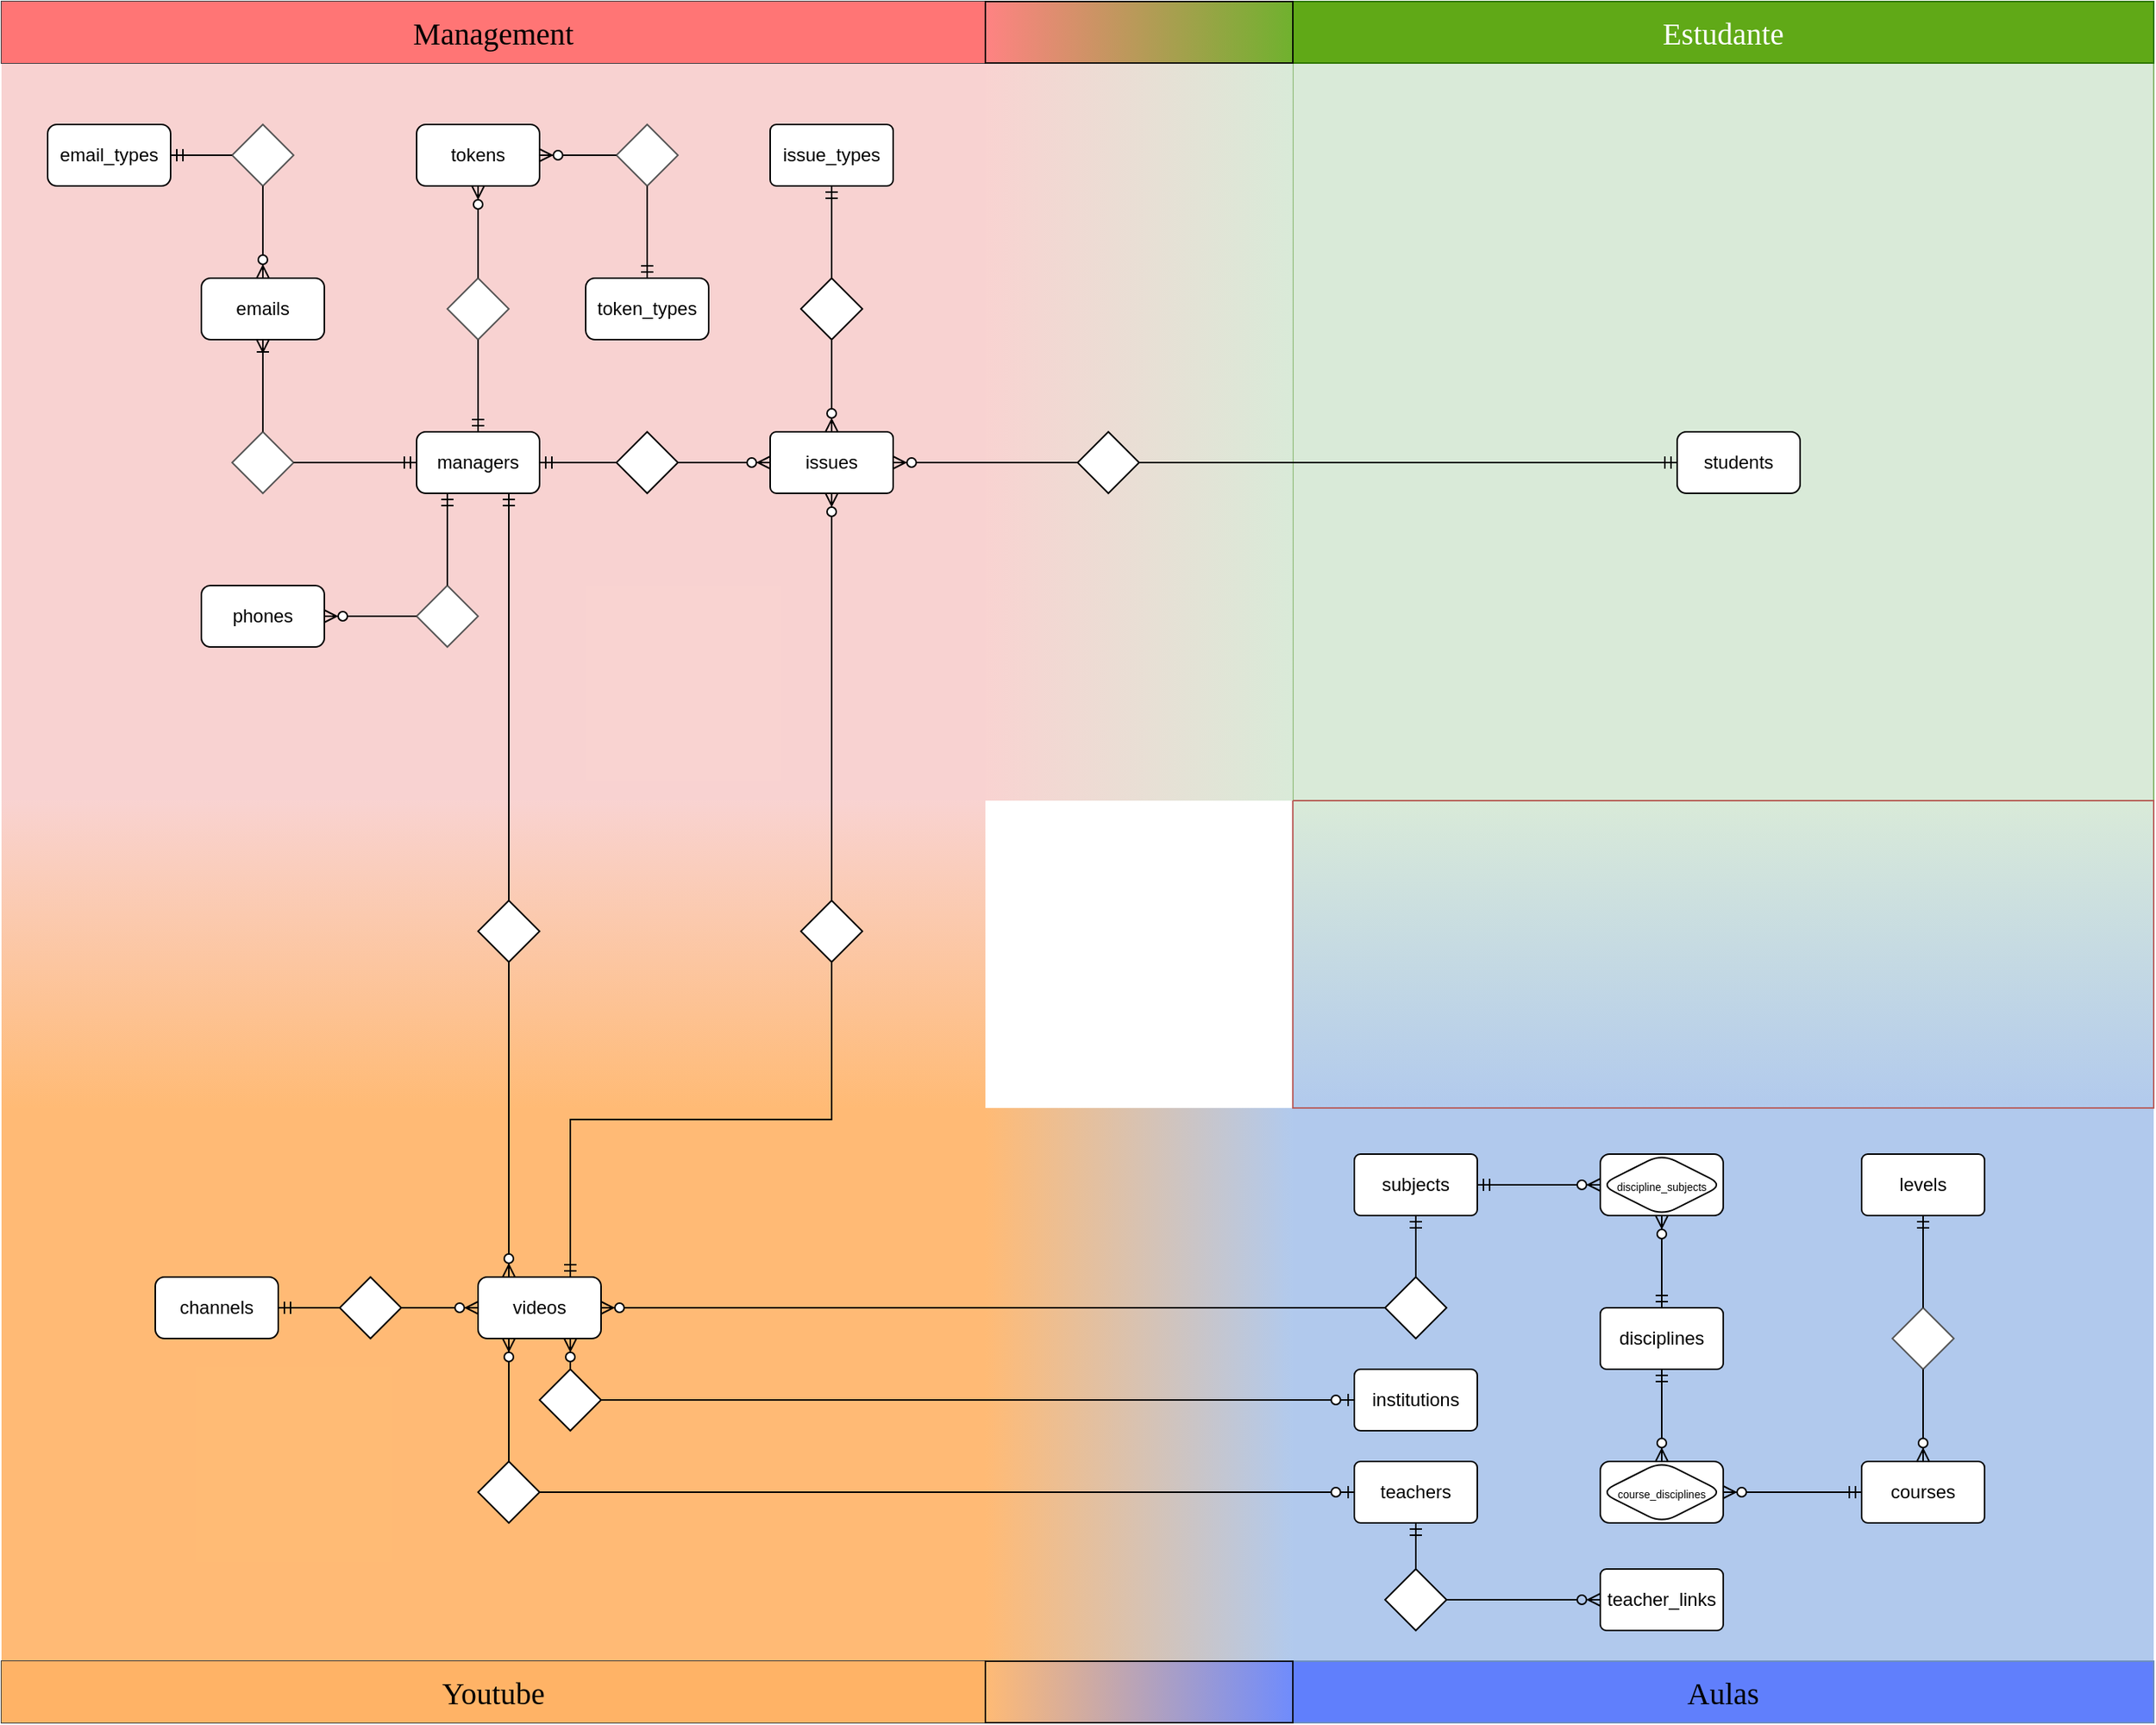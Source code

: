 <mxfile version="19.0.3" type="device" pages="7"><diagram id="6ujJLypECrCMgs1q32gk" name="Conceitual"><mxGraphModel dx="1778" dy="1098" grid="1" gridSize="10" guides="1" tooltips="1" connect="1" arrows="1" fold="1" page="1" pageScale="1" pageWidth="827" pageHeight="1169" math="0" shadow="0"><root><mxCell id="0"/><mxCell id="1" style="" parent="0"/><mxCell id="MTFu0GG9haGkW7x_b122-2" value="" style="rounded=0;whiteSpace=wrap;html=1;gradientColor=#FFB366;fillColor=#F8CECC;opacity=90;strokeColor=none;" parent="1" vertex="1"><mxGeometry y="520" width="640" height="200" as="geometry"/></mxCell><mxCell id="MTFu0GG9haGkW7x_b122-1" value="" style="rounded=0;whiteSpace=wrap;html=1;gradientColor=#FFB366;fillColor=#A9C4EB;opacity=90;strokeColor=none;gradientDirection=west;imageAspect=1;" parent="1" vertex="1"><mxGeometry x="640" y="720" width="200" height="360" as="geometry"/></mxCell><mxCell id="MTFu0GG9haGkW7x_b122-18" value="" style="rounded=0;whiteSpace=wrap;html=1;gradientColor=none;fillColor=#F8CECC;opacity=90;strokeColor=none;" parent="1" vertex="1"><mxGeometry y="40" width="640" height="480" as="geometry"/></mxCell><mxCell id="MTFu0GG9haGkW7x_b122-17" value="" style="rounded=0;whiteSpace=wrap;html=1;gradientColor=none;fillColor=#A9C4EB;opacity=90;strokeColor=none;gradientDirection=south;" parent="1" vertex="1"><mxGeometry x="840" y="720" width="560" height="360" as="geometry"/></mxCell><mxCell id="MTFu0GG9haGkW7x_b122-3" value="" style="rounded=0;whiteSpace=wrap;html=1;fillColor=#FFB366;gradientColor=none;strokeColor=none;opacity=90;" parent="1" vertex="1"><mxGeometry y="720" width="640" height="360" as="geometry"/></mxCell><mxCell id="Tgr7Cgk2Kk1TajTsCwL9-6" value="M" style="group;strokeColor=none;rounded=1;" parent="1" vertex="1" connectable="0"><mxGeometry width="640" height="40" as="geometry"/></mxCell><mxCell id="Tgr7Cgk2Kk1TajTsCwL9-1" value="" style="rounded=0;whiteSpace=wrap;html=1;fillColor=#cce5ff;strokeColor=#36393d;fontFamily=Verdana;" parent="Tgr7Cgk2Kk1TajTsCwL9-6" vertex="1"><mxGeometry width="640.0" height="40" as="geometry"/></mxCell><mxCell id="Tgr7Cgk2Kk1TajTsCwL9-2" value="&lt;font style=&quot;font-size: 20px;&quot;&gt;Management&lt;br&gt;&lt;/font&gt;" style="text;html=1;strokeColor=none;fillColor=#FF7575;align=center;verticalAlign=middle;whiteSpace=wrap;rounded=0;fontFamily=Verdana;" parent="Tgr7Cgk2Kk1TajTsCwL9-6" vertex="1"><mxGeometry width="640.0" height="40" as="geometry"/></mxCell><mxCell id="1uM4qQq0GfWI4QeQJRPl-10" value="" style="group;rounded=1;" parent="1" vertex="1" connectable="0"><mxGeometry y="1080" width="640" height="40" as="geometry"/></mxCell><mxCell id="1uM4qQq0GfWI4QeQJRPl-11" value="" style="rounded=0;whiteSpace=wrap;html=1;fillColor=#cce5ff;strokeColor=#36393d;fontFamily=Verdana;" parent="1uM4qQq0GfWI4QeQJRPl-10" vertex="1"><mxGeometry width="640" height="40" as="geometry"/></mxCell><mxCell id="1uM4qQq0GfWI4QeQJRPl-12" value="&lt;font style=&quot;font-size: 20px;&quot;&gt;Youtube&lt;/font&gt;" style="text;html=1;strokeColor=none;fillColor=#FFB366;align=center;verticalAlign=middle;whiteSpace=wrap;rounded=0;fontFamily=Verdana;" parent="1uM4qQq0GfWI4QeQJRPl-10" vertex="1"><mxGeometry width="640" height="40" as="geometry"/></mxCell><mxCell id="1uM4qQq0GfWI4QeQJRPl-34" value="" style="group;fillColor=#607FFC;strokeColor=none;textDirection=rtl;horizontal=0;rounded=1;" parent="1" vertex="1" connectable="0"><mxGeometry x="840" y="1080" width="560" height="40" as="geometry"/></mxCell><mxCell id="1uM4qQq0GfWI4QeQJRPl-35" value="" style="rounded=0;whiteSpace=wrap;html=1;fillColor=#cce5ff;strokeColor=#36393d;fontFamily=Verdana;" parent="1uM4qQq0GfWI4QeQJRPl-34" vertex="1"><mxGeometry width="560" height="40" as="geometry"/></mxCell><mxCell id="1uM4qQq0GfWI4QeQJRPl-36" value="&lt;font style=&quot;font-size: 20px;&quot;&gt;Aulas&lt;br&gt;&lt;/font&gt;" style="text;html=1;strokeColor=#6c8ebf;fillColor=#607FFC;align=center;verticalAlign=middle;whiteSpace=wrap;rounded=0;fontFamily=Verdana;horizontal=1;textDirection=rtl;" parent="1uM4qQq0GfWI4QeQJRPl-34" vertex="1"><mxGeometry width="560" height="40" as="geometry"/></mxCell><mxCell id="kV01AsfZU4x9Lu6Fvc9T-1" value="" style="rounded=0;whiteSpace=wrap;html=1;fillColor=#d5e8d4;opacity=90;strokeColor=#82b366;" parent="1" vertex="1"><mxGeometry x="840" y="40" width="560" height="480" as="geometry"/></mxCell><mxCell id="kV01AsfZU4x9Lu6Fvc9T-2" value="" style="group;strokeColor=#2D7600;rounded=1;fillColor=#60a917;fontColor=#ffffff;" parent="1" vertex="1" connectable="0"><mxGeometry x="840" width="560" height="40" as="geometry"/></mxCell><mxCell id="kV01AsfZU4x9Lu6Fvc9T-3" value="" style="rounded=0;whiteSpace=wrap;html=1;fillColor=#cce5ff;strokeColor=#36393d;fontFamily=Verdana;" parent="kV01AsfZU4x9Lu6Fvc9T-2" vertex="1"><mxGeometry width="560.0" height="40" as="geometry"/></mxCell><mxCell id="kV01AsfZU4x9Lu6Fvc9T-4" value="&lt;font style=&quot;font-size: 20px;&quot;&gt;Estudante&lt;/font&gt;" style="text;html=1;strokeColor=#2D7600;fillColor=#60a917;align=center;verticalAlign=middle;whiteSpace=wrap;rounded=0;fontFamily=Verdana;fontColor=#ffffff;" parent="kV01AsfZU4x9Lu6Fvc9T-2" vertex="1"><mxGeometry width="560.0" height="40" as="geometry"/></mxCell><mxCell id="kV01AsfZU4x9Lu6Fvc9T-5" value="" style="rounded=0;whiteSpace=wrap;html=1;fillColor=#D5E8D4;opacity=90;strokeColor=#b85450;gradientColor=#A9C4EB;" parent="1" vertex="1"><mxGeometry x="840" y="520" width="560" height="200" as="geometry"/></mxCell><mxCell id="kV01AsfZU4x9Lu6Fvc9T-6" value="students" style="whiteSpace=wrap;html=1;align=center;fontSize=12;rounded=1;" parent="1" vertex="1"><mxGeometry x="1090" y="280" width="80" height="40" as="geometry"/></mxCell><mxCell id="kV01AsfZU4x9Lu6Fvc9T-7" value="" style="rounded=0;whiteSpace=wrap;html=1;gradientColor=#F8CECC;fillColor=#D5E8D4;opacity=90;strokeColor=none;gradientDirection=west;imageAspect=1;" parent="1" vertex="1"><mxGeometry x="640" y="40" width="200" height="480" as="geometry"/></mxCell><mxCell id="kV01AsfZU4x9Lu6Fvc9T-8" value="" style="rounded=0;whiteSpace=wrap;html=1;gradientColor=#FF7575;fillColor=#60A917;opacity=90;strokeColor=default;gradientDirection=west;imageAspect=1;" parent="1" vertex="1"><mxGeometry x="640" width="200" height="40" as="geometry"/></mxCell><mxCell id="ciLNoRo5GoUj_jBpOYaq-2" value="issues" style="rounded=1;arcSize=10;whiteSpace=wrap;html=1;align=center;fontSize=12;gradientDirection=south;" vertex="1" parent="1"><mxGeometry x="500" y="280" width="80" height="40" as="geometry"/></mxCell><mxCell id="ciLNoRo5GoUj_jBpOYaq-3" value="" style="rounded=0;whiteSpace=wrap;html=1;gradientColor=#FFB366;fillColor=#607FFC;opacity=90;strokeColor=default;gradientDirection=west;imageAspect=1;" vertex="1" parent="1"><mxGeometry x="640" y="1080" width="200" height="40" as="geometry"/></mxCell><mxCell id="dW6UJ7MUhvK7UqqYDW2X-1" value="Entidades" style="" parent="0"/><mxCell id="dW6UJ7MUhvK7UqqYDW2X-10" value="" style="rhombus;whiteSpace=wrap;html=1;fontFamily=Verdana;fontSize=20;strokeColor=#555555;fillColor=#FFFFFF;gradientColor=none;fontColor=#FFFFFF;" parent="dW6UJ7MUhvK7UqqYDW2X-1" vertex="1"><mxGeometry x="290" y="180" width="40" height="40" as="geometry"/></mxCell><mxCell id="dW6UJ7MUhvK7UqqYDW2X-11" value="" style="edgeStyle=orthogonalEdgeStyle;fontSize=12;html=1;endArrow=ERzeroToMany;endFill=1;rounded=0;fontFamily=Verdana;fontColor=#000000;entryX=0.5;entryY=1;entryDx=0;entryDy=0;exitX=0.5;exitY=0;exitDx=0;exitDy=0;" parent="dW6UJ7MUhvK7UqqYDW2X-1" source="dW6UJ7MUhvK7UqqYDW2X-10" target="dW6UJ7MUhvK7UqqYDW2X-63" edge="1"><mxGeometry width="100" height="100" relative="1" as="geometry"><mxPoint x="120" y="220" as="sourcePoint"/><mxPoint x="360" y="120" as="targetPoint"/></mxGeometry></mxCell><mxCell id="dW6UJ7MUhvK7UqqYDW2X-13" value="managers" style="rounded=1;whiteSpace=wrap;html=1;" parent="dW6UJ7MUhvK7UqqYDW2X-1" vertex="1"><mxGeometry x="270" y="280" width="80" height="40" as="geometry"/></mxCell><mxCell id="dW6UJ7MUhvK7UqqYDW2X-19" style="edgeStyle=orthogonalEdgeStyle;rounded=0;orthogonalLoop=1;jettySize=auto;html=1;exitX=0.5;exitY=1;exitDx=0;exitDy=0;" parent="dW6UJ7MUhvK7UqqYDW2X-1" edge="1"><mxGeometry relative="1" as="geometry"><mxPoint x="280" y="440.0" as="sourcePoint"/><mxPoint x="280" y="440.0" as="targetPoint"/></mxGeometry></mxCell><mxCell id="dW6UJ7MUhvK7UqqYDW2X-20" value="" style="edgeStyle=orthogonalEdgeStyle;fontSize=12;html=1;endArrow=ERmandOne;rounded=0;exitX=0.5;exitY=1;exitDx=0;exitDy=0;entryX=0.5;entryY=0;entryDx=0;entryDy=0;" parent="dW6UJ7MUhvK7UqqYDW2X-1" source="dW6UJ7MUhvK7UqqYDW2X-10" target="dW6UJ7MUhvK7UqqYDW2X-13" edge="1"><mxGeometry width="100" height="100" relative="1" as="geometry"><mxPoint x="280" y="190" as="sourcePoint"/><mxPoint x="400" y="280" as="targetPoint"/></mxGeometry></mxCell><mxCell id="dW6UJ7MUhvK7UqqYDW2X-24" value="channels" style="rounded=1;whiteSpace=wrap;html=1;" parent="dW6UJ7MUhvK7UqqYDW2X-1" vertex="1"><mxGeometry x="100" y="830" width="80" height="40" as="geometry"/></mxCell><mxCell id="dW6UJ7MUhvK7UqqYDW2X-25" value="videos" style="rounded=1;whiteSpace=wrap;html=1;" parent="dW6UJ7MUhvK7UqqYDW2X-1" vertex="1"><mxGeometry x="310" y="830" width="80" height="40" as="geometry"/></mxCell><mxCell id="dW6UJ7MUhvK7UqqYDW2X-26" value="" style="rhombus;whiteSpace=wrap;html=1;" parent="dW6UJ7MUhvK7UqqYDW2X-1" vertex="1"><mxGeometry x="220" y="830" width="40" height="40" as="geometry"/></mxCell><mxCell id="dW6UJ7MUhvK7UqqYDW2X-27" value="" style="edgeStyle=orthogonalEdgeStyle;fontSize=12;html=1;endArrow=ERzeroToMany;endFill=1;rounded=0;exitX=1;exitY=0.5;exitDx=0;exitDy=0;entryX=0;entryY=0.5;entryDx=0;entryDy=0;" parent="dW6UJ7MUhvK7UqqYDW2X-1" source="dW6UJ7MUhvK7UqqYDW2X-26" target="dW6UJ7MUhvK7UqqYDW2X-25" edge="1"><mxGeometry width="100" height="100" relative="1" as="geometry"><mxPoint x="290" y="790" as="sourcePoint"/><mxPoint x="390" y="690" as="targetPoint"/></mxGeometry></mxCell><mxCell id="dW6UJ7MUhvK7UqqYDW2X-28" value="" style="edgeStyle=orthogonalEdgeStyle;fontSize=12;html=1;endArrow=ERmandOne;rounded=0;exitX=0;exitY=0.5;exitDx=0;exitDy=0;entryX=1;entryY=0.5;entryDx=0;entryDy=0;" parent="dW6UJ7MUhvK7UqqYDW2X-1" source="dW6UJ7MUhvK7UqqYDW2X-26" target="dW6UJ7MUhvK7UqqYDW2X-24" edge="1"><mxGeometry width="100" height="100" relative="1" as="geometry"><mxPoint x="310" y="760" as="sourcePoint"/><mxPoint x="410" y="660" as="targetPoint"/></mxGeometry></mxCell><mxCell id="dW6UJ7MUhvK7UqqYDW2X-29" value="&lt;font style=&quot;font-size: 7px;&quot;&gt;discipline_subjects&lt;/font&gt;" style="shape=associativeEntity;whiteSpace=wrap;html=1;align=center;rounded=1;" parent="dW6UJ7MUhvK7UqqYDW2X-1" vertex="1"><mxGeometry x="1040" y="750" width="80" height="40" as="geometry"/></mxCell><mxCell id="dW6UJ7MUhvK7UqqYDW2X-30" value="&lt;span style=&quot;font-size: 7px;&quot;&gt;course_disciplines&lt;/span&gt;" style="shape=associativeEntity;whiteSpace=wrap;html=1;align=center;rounded=1;" parent="dW6UJ7MUhvK7UqqYDW2X-1" vertex="1"><mxGeometry x="1040" y="950" width="80" height="40" as="geometry"/></mxCell><mxCell id="dW6UJ7MUhvK7UqqYDW2X-31" value="" style="rhombus;whiteSpace=wrap;html=1;fontFamily=Verdana;fontSize=20;strokeColor=#555555;fillColor=#FFFFFF;gradientColor=none;fontColor=#FFFFFF;" parent="dW6UJ7MUhvK7UqqYDW2X-1" vertex="1"><mxGeometry x="1230" y="850" width="40" height="40" as="geometry"/></mxCell><mxCell id="dW6UJ7MUhvK7UqqYDW2X-32" value="" style="edgeStyle=orthogonalEdgeStyle;fontSize=12;html=1;endArrow=ERmandOne;rounded=0;entryX=0.5;entryY=1;entryDx=0;entryDy=0;exitX=0.5;exitY=0;exitDx=0;exitDy=0;" parent="dW6UJ7MUhvK7UqqYDW2X-1" source="dW6UJ7MUhvK7UqqYDW2X-31" target="dW6UJ7MUhvK7UqqYDW2X-70" edge="1"><mxGeometry width="100" height="100" relative="1" as="geometry"><mxPoint x="900" y="100" as="sourcePoint"/><mxPoint x="1040" y="100" as="targetPoint"/></mxGeometry></mxCell><mxCell id="dW6UJ7MUhvK7UqqYDW2X-33" value="" style="edgeStyle=orthogonalEdgeStyle;fontSize=12;html=1;endArrow=ERzeroToMany;startArrow=ERmandOne;rounded=0;exitX=0;exitY=0.5;exitDx=0;exitDy=0;entryX=1;entryY=0.5;entryDx=0;entryDy=0;" parent="dW6UJ7MUhvK7UqqYDW2X-1" source="dW6UJ7MUhvK7UqqYDW2X-71" target="dW6UJ7MUhvK7UqqYDW2X-30" edge="1"><mxGeometry width="100" height="100" relative="1" as="geometry"><mxPoint x="840" y="120.0" as="sourcePoint"/><mxPoint x="1080" y="250" as="targetPoint"/></mxGeometry></mxCell><mxCell id="dW6UJ7MUhvK7UqqYDW2X-34" value="" style="edgeStyle=orthogonalEdgeStyle;fontSize=12;html=1;endArrow=ERzeroToMany;startArrow=ERmandOne;rounded=0;exitX=0.5;exitY=1;exitDx=0;exitDy=0;entryX=0.5;entryY=0;entryDx=0;entryDy=0;" parent="dW6UJ7MUhvK7UqqYDW2X-1" source="dW6UJ7MUhvK7UqqYDW2X-73" target="dW6UJ7MUhvK7UqqYDW2X-30" edge="1"><mxGeometry width="100" height="100" relative="1" as="geometry"><mxPoint x="1040" y="220" as="sourcePoint"/><mxPoint x="939.43" y="220" as="targetPoint"/></mxGeometry></mxCell><mxCell id="dW6UJ7MUhvK7UqqYDW2X-35" value="" style="edgeStyle=orthogonalEdgeStyle;fontSize=12;html=1;endArrow=ERzeroToMany;startArrow=ERmandOne;rounded=0;exitX=0.5;exitY=0;exitDx=0;exitDy=0;entryX=0.5;entryY=1;entryDx=0;entryDy=0;" parent="dW6UJ7MUhvK7UqqYDW2X-1" source="dW6UJ7MUhvK7UqqYDW2X-73" target="dW6UJ7MUhvK7UqqYDW2X-29" edge="1"><mxGeometry width="100" height="100" relative="1" as="geometry"><mxPoint x="1010" y="280.0" as="sourcePoint"/><mxPoint x="850" y="280.0" as="targetPoint"/></mxGeometry></mxCell><mxCell id="dW6UJ7MUhvK7UqqYDW2X-36" value="" style="edgeStyle=orthogonalEdgeStyle;fontSize=12;html=1;endArrow=ERzeroToMany;startArrow=ERmandOne;rounded=0;exitX=1;exitY=0.5;exitDx=0;exitDy=0;entryX=0;entryY=0.5;entryDx=0;entryDy=0;" parent="dW6UJ7MUhvK7UqqYDW2X-1" source="dW6UJ7MUhvK7UqqYDW2X-74" target="dW6UJ7MUhvK7UqqYDW2X-29" edge="1"><mxGeometry width="100" height="100" relative="1" as="geometry"><mxPoint x="880" y="340.0" as="sourcePoint"/><mxPoint x="910" y="350.0" as="targetPoint"/></mxGeometry></mxCell><mxCell id="dW6UJ7MUhvK7UqqYDW2X-37" value="" style="rhombus;whiteSpace=wrap;html=1;rounded=0;" parent="dW6UJ7MUhvK7UqqYDW2X-1" vertex="1"><mxGeometry x="900" y="830" width="40" height="40" as="geometry"/></mxCell><mxCell id="dW6UJ7MUhvK7UqqYDW2X-38" value="" style="edgeStyle=orthogonalEdgeStyle;fontSize=12;html=1;endArrow=ERmandOne;rounded=0;entryX=0.5;entryY=1;entryDx=0;entryDy=0;exitX=0.5;exitY=0;exitDx=0;exitDy=0;" parent="dW6UJ7MUhvK7UqqYDW2X-1" source="dW6UJ7MUhvK7UqqYDW2X-37" target="dW6UJ7MUhvK7UqqYDW2X-74" edge="1"><mxGeometry width="100" height="100" relative="1" as="geometry"><mxPoint x="550" y="510" as="sourcePoint"/><mxPoint x="840" y="360.0" as="targetPoint"/></mxGeometry></mxCell><mxCell id="dW6UJ7MUhvK7UqqYDW2X-39" value="" style="edgeStyle=orthogonalEdgeStyle;fontSize=12;html=1;endArrow=ERzeroToMany;endFill=1;rounded=0;entryX=1;entryY=0.5;entryDx=0;entryDy=0;strokeWidth=1;shadow=0;sketch=0;startArrow=none;exitX=0;exitY=0.5;exitDx=0;exitDy=0;" parent="dW6UJ7MUhvK7UqqYDW2X-1" source="dW6UJ7MUhvK7UqqYDW2X-37" target="dW6UJ7MUhvK7UqqYDW2X-25" edge="1"><mxGeometry width="100" height="100" relative="1" as="geometry"><mxPoint x="760" y="570" as="sourcePoint"/><mxPoint x="510" y="610" as="targetPoint"/></mxGeometry></mxCell><mxCell id="dW6UJ7MUhvK7UqqYDW2X-40" value="" style="rhombus;whiteSpace=wrap;html=1;" parent="dW6UJ7MUhvK7UqqYDW2X-1" vertex="1"><mxGeometry x="310" y="585" width="40" height="40" as="geometry"/></mxCell><mxCell id="dW6UJ7MUhvK7UqqYDW2X-41" value="" style="edgeStyle=orthogonalEdgeStyle;fontSize=12;html=1;endArrow=ERmandOne;rounded=0;entryX=0.75;entryY=1;entryDx=0;entryDy=0;exitX=0.5;exitY=0;exitDx=0;exitDy=0;" parent="dW6UJ7MUhvK7UqqYDW2X-1" source="dW6UJ7MUhvK7UqqYDW2X-40" target="dW6UJ7MUhvK7UqqYDW2X-13" edge="1"><mxGeometry width="100" height="100" relative="1" as="geometry"><mxPoint x="220" y="580" as="sourcePoint"/><mxPoint x="320" y="480" as="targetPoint"/></mxGeometry></mxCell><mxCell id="dW6UJ7MUhvK7UqqYDW2X-42" value="" style="edgeStyle=orthogonalEdgeStyle;fontSize=12;html=1;endArrow=ERzeroToMany;endFill=1;rounded=0;entryX=0.25;entryY=0;entryDx=0;entryDy=0;exitX=0.5;exitY=1;exitDx=0;exitDy=0;" parent="dW6UJ7MUhvK7UqqYDW2X-1" source="dW6UJ7MUhvK7UqqYDW2X-40" target="dW6UJ7MUhvK7UqqYDW2X-25" edge="1"><mxGeometry width="100" height="100" relative="1" as="geometry"><mxPoint x="260" y="790" as="sourcePoint"/><mxPoint x="360" y="690" as="targetPoint"/></mxGeometry></mxCell><mxCell id="dW6UJ7MUhvK7UqqYDW2X-43" value="" style="rhombus;whiteSpace=wrap;html=1;" parent="dW6UJ7MUhvK7UqqYDW2X-1" vertex="1"><mxGeometry x="700" y="280" width="40" height="40" as="geometry"/></mxCell><mxCell id="dW6UJ7MUhvK7UqqYDW2X-44" value="" style="edgeStyle=orthogonalEdgeStyle;fontSize=12;html=1;endArrow=ERmandOne;rounded=0;entryX=0;entryY=0.5;entryDx=0;entryDy=0;exitX=1;exitY=0.5;exitDx=0;exitDy=0;" parent="dW6UJ7MUhvK7UqqYDW2X-1" source="dW6UJ7MUhvK7UqqYDW2X-43" target="kV01AsfZU4x9Lu6Fvc9T-6" edge="1"><mxGeometry width="100" height="100" relative="1" as="geometry"><mxPoint x="200" y="460" as="sourcePoint"/><mxPoint x="320" y="480" as="targetPoint"/></mxGeometry></mxCell><mxCell id="dW6UJ7MUhvK7UqqYDW2X-45" value="" style="edgeStyle=orthogonalEdgeStyle;fontSize=12;html=1;endArrow=ERzeroToMany;endFill=1;rounded=0;entryX=1;entryY=0.5;entryDx=0;entryDy=0;exitX=0;exitY=0.5;exitDx=0;exitDy=0;" parent="dW6UJ7MUhvK7UqqYDW2X-1" source="dW6UJ7MUhvK7UqqYDW2X-43" target="ciLNoRo5GoUj_jBpOYaq-2" edge="1"><mxGeometry width="100" height="100" relative="1" as="geometry"><mxPoint x="230" y="720" as="sourcePoint"/><mxPoint x="320" y="640" as="targetPoint"/></mxGeometry></mxCell><mxCell id="dW6UJ7MUhvK7UqqYDW2X-46" value="" style="rhombus;whiteSpace=wrap;html=1;" parent="dW6UJ7MUhvK7UqqYDW2X-1" vertex="1"><mxGeometry x="520" y="585" width="40" height="40" as="geometry"/></mxCell><mxCell id="dW6UJ7MUhvK7UqqYDW2X-47" value="" style="edgeStyle=orthogonalEdgeStyle;fontSize=12;html=1;endArrow=ERzeroToMany;endFill=1;rounded=0;entryX=0.5;entryY=1;entryDx=0;entryDy=0;exitX=0.5;exitY=0;exitDx=0;exitDy=0;" parent="dW6UJ7MUhvK7UqqYDW2X-1" source="dW6UJ7MUhvK7UqqYDW2X-46" target="ciLNoRo5GoUj_jBpOYaq-2" edge="1"><mxGeometry width="100" height="100" relative="1" as="geometry"><mxPoint x="200" y="750" as="sourcePoint"/><mxPoint x="320" y="680" as="targetPoint"/></mxGeometry></mxCell><mxCell id="dW6UJ7MUhvK7UqqYDW2X-48" value="" style="edgeStyle=orthogonalEdgeStyle;fontSize=12;html=1;endArrow=ERmandOne;rounded=0;exitX=0.5;exitY=1;exitDx=0;exitDy=0;entryX=0.75;entryY=0;entryDx=0;entryDy=0;" parent="dW6UJ7MUhvK7UqqYDW2X-1" source="dW6UJ7MUhvK7UqqYDW2X-46" target="dW6UJ7MUhvK7UqqYDW2X-25" edge="1"><mxGeometry width="100" height="100" relative="1" as="geometry"><mxPoint x="180" y="900" as="sourcePoint"/><mxPoint x="280" y="800" as="targetPoint"/></mxGeometry></mxCell><mxCell id="dW6UJ7MUhvK7UqqYDW2X-51" value="" style="rhombus;whiteSpace=wrap;html=1;" parent="dW6UJ7MUhvK7UqqYDW2X-1" vertex="1"><mxGeometry x="400" y="280" width="40" height="40" as="geometry"/></mxCell><mxCell id="dW6UJ7MUhvK7UqqYDW2X-52" value="" style="edgeStyle=orthogonalEdgeStyle;fontSize=12;html=1;endArrow=ERmandOne;rounded=0;entryX=1;entryY=0.5;entryDx=0;entryDy=0;exitX=0;exitY=0.5;exitDx=0;exitDy=0;" parent="dW6UJ7MUhvK7UqqYDW2X-1" source="dW6UJ7MUhvK7UqqYDW2X-51" target="dW6UJ7MUhvK7UqqYDW2X-13" edge="1"><mxGeometry width="100" height="100" relative="1" as="geometry"><mxPoint x="299.97" y="520" as="sourcePoint"/><mxPoint x="379.97" y="460" as="targetPoint"/></mxGeometry></mxCell><mxCell id="dW6UJ7MUhvK7UqqYDW2X-53" value="" style="edgeStyle=orthogonalEdgeStyle;fontSize=12;html=1;endArrow=ERzeroToMany;endFill=1;rounded=0;entryX=0;entryY=0.5;entryDx=0;entryDy=0;exitX=1;exitY=0.5;exitDx=0;exitDy=0;" parent="dW6UJ7MUhvK7UqqYDW2X-1" source="dW6UJ7MUhvK7UqqYDW2X-51" target="ciLNoRo5GoUj_jBpOYaq-2" edge="1"><mxGeometry width="100" height="100" relative="1" as="geometry"><mxPoint x="210" y="550" as="sourcePoint"/><mxPoint x="360" y="660" as="targetPoint"/></mxGeometry></mxCell><mxCell id="dW6UJ7MUhvK7UqqYDW2X-54" value="emails" style="rounded=1;whiteSpace=wrap;html=1;" parent="dW6UJ7MUhvK7UqqYDW2X-1" vertex="1"><mxGeometry x="130" y="180" width="80" height="40" as="geometry"/></mxCell><mxCell id="dW6UJ7MUhvK7UqqYDW2X-55" value="" style="rhombus;whiteSpace=wrap;html=1;fontFamily=Verdana;fontSize=20;strokeColor=#555555;fillColor=#FFFFFF;gradientColor=none;fontColor=#FFFFFF;" parent="dW6UJ7MUhvK7UqqYDW2X-1" vertex="1"><mxGeometry x="150" y="280" width="40" height="40" as="geometry"/></mxCell><mxCell id="dW6UJ7MUhvK7UqqYDW2X-56" value="" style="edgeStyle=orthogonalEdgeStyle;fontSize=12;html=1;endArrow=ERoneToMany;rounded=0;entryX=0.5;entryY=1;entryDx=0;entryDy=0;exitX=0.5;exitY=0;exitDx=0;exitDy=0;" parent="dW6UJ7MUhvK7UqqYDW2X-1" source="dW6UJ7MUhvK7UqqYDW2X-55" target="dW6UJ7MUhvK7UqqYDW2X-54" edge="1"><mxGeometry width="100" height="100" relative="1" as="geometry"><mxPoint x="400" y="340" as="sourcePoint"/><mxPoint x="500" y="240" as="targetPoint"/></mxGeometry></mxCell><mxCell id="dW6UJ7MUhvK7UqqYDW2X-57" value="" style="edgeStyle=orthogonalEdgeStyle;fontSize=12;html=1;endArrow=ERmandOne;rounded=0;exitX=1;exitY=0.5;exitDx=0;exitDy=0;entryX=0;entryY=0.5;entryDx=0;entryDy=0;" parent="dW6UJ7MUhvK7UqqYDW2X-1" source="dW6UJ7MUhvK7UqqYDW2X-55" target="dW6UJ7MUhvK7UqqYDW2X-13" edge="1"><mxGeometry width="100" height="100" relative="1" as="geometry"><mxPoint x="400" y="340" as="sourcePoint"/><mxPoint x="360" y="300" as="targetPoint"/></mxGeometry></mxCell><mxCell id="dW6UJ7MUhvK7UqqYDW2X-58" value="phones" style="whiteSpace=wrap;html=1;align=center;rounded=1;" parent="dW6UJ7MUhvK7UqqYDW2X-1" vertex="1"><mxGeometry x="130" y="380" width="80" height="40" as="geometry"/></mxCell><mxCell id="dW6UJ7MUhvK7UqqYDW2X-59" value="" style="rhombus;whiteSpace=wrap;html=1;fontFamily=Verdana;fontSize=20;strokeColor=#555555;fillColor=#FFFFFF;gradientColor=none;fontColor=#FFFFFF;" parent="dW6UJ7MUhvK7UqqYDW2X-1" vertex="1"><mxGeometry x="270" y="380" width="40" height="40" as="geometry"/></mxCell><mxCell id="dW6UJ7MUhvK7UqqYDW2X-60" value="" style="edgeStyle=orthogonalEdgeStyle;fontSize=12;html=1;endArrow=ERzeroToMany;endFill=1;rounded=0;entryX=1;entryY=0.5;entryDx=0;entryDy=0;exitX=0;exitY=0.5;exitDx=0;exitDy=0;" parent="dW6UJ7MUhvK7UqqYDW2X-1" source="dW6UJ7MUhvK7UqqYDW2X-59" target="dW6UJ7MUhvK7UqqYDW2X-58" edge="1"><mxGeometry width="100" height="100" relative="1" as="geometry"><mxPoint x="470" y="390" as="sourcePoint"/><mxPoint x="570" y="290" as="targetPoint"/></mxGeometry></mxCell><mxCell id="dW6UJ7MUhvK7UqqYDW2X-61" value="" style="edgeStyle=orthogonalEdgeStyle;fontSize=12;html=1;endArrow=ERmandOne;rounded=0;exitX=0.5;exitY=0;exitDx=0;exitDy=0;entryX=0.25;entryY=1;entryDx=0;entryDy=0;" parent="dW6UJ7MUhvK7UqqYDW2X-1" source="dW6UJ7MUhvK7UqqYDW2X-59" target="dW6UJ7MUhvK7UqqYDW2X-13" edge="1"><mxGeometry width="100" height="100" relative="1" as="geometry"><mxPoint x="470" y="390" as="sourcePoint"/><mxPoint x="570" y="290" as="targetPoint"/></mxGeometry></mxCell><mxCell id="dW6UJ7MUhvK7UqqYDW2X-63" value="tokens" style="whiteSpace=wrap;html=1;align=center;fontSize=12;rounded=1;" parent="dW6UJ7MUhvK7UqqYDW2X-1" vertex="1"><mxGeometry x="270" y="80" width="80" height="40" as="geometry"/></mxCell><mxCell id="dW6UJ7MUhvK7UqqYDW2X-64" value="email_types" style="whiteSpace=wrap;html=1;align=center;rounded=1;fontSize=12;gradientDirection=south;" parent="dW6UJ7MUhvK7UqqYDW2X-1" vertex="1"><mxGeometry x="30" y="80" width="80" height="40" as="geometry"/></mxCell><mxCell id="dW6UJ7MUhvK7UqqYDW2X-65" value="" style="rhombus;whiteSpace=wrap;html=1;fontFamily=Verdana;fontSize=20;strokeColor=#555555;fillColor=#FFFFFF;gradientColor=none;fontColor=#FFFFFF;" parent="dW6UJ7MUhvK7UqqYDW2X-1" vertex="1"><mxGeometry x="150" y="80" width="40" height="40" as="geometry"/></mxCell><mxCell id="dW6UJ7MUhvK7UqqYDW2X-66" value="" style="edgeStyle=orthogonalEdgeStyle;fontSize=12;html=1;endArrow=ERzeroToMany;endFill=1;rounded=0;entryX=0.5;entryY=0;entryDx=0;entryDy=0;exitX=0.5;exitY=1;exitDx=0;exitDy=0;" parent="dW6UJ7MUhvK7UqqYDW2X-1" source="dW6UJ7MUhvK7UqqYDW2X-65" target="dW6UJ7MUhvK7UqqYDW2X-54" edge="1"><mxGeometry width="100" height="100" relative="1" as="geometry"><mxPoint x="440" y="200" as="sourcePoint"/><mxPoint x="540" y="100" as="targetPoint"/></mxGeometry></mxCell><mxCell id="dW6UJ7MUhvK7UqqYDW2X-67" value="" style="edgeStyle=orthogonalEdgeStyle;fontSize=12;html=1;endArrow=ERmandOne;rounded=0;entryX=1;entryY=0.5;entryDx=0;entryDy=0;exitX=0;exitY=0.5;exitDx=0;exitDy=0;" parent="dW6UJ7MUhvK7UqqYDW2X-1" source="dW6UJ7MUhvK7UqqYDW2X-65" target="dW6UJ7MUhvK7UqqYDW2X-64" edge="1"><mxGeometry width="100" height="100" relative="1" as="geometry"><mxPoint x="120" y="260" as="sourcePoint"/><mxPoint x="220" y="160" as="targetPoint"/></mxGeometry></mxCell><mxCell id="dW6UJ7MUhvK7UqqYDW2X-70" value="levels" style="rounded=1;arcSize=10;whiteSpace=wrap;html=1;align=center;fontSize=12;gradientDirection=south;" parent="dW6UJ7MUhvK7UqqYDW2X-1" vertex="1"><mxGeometry x="1210" y="750" width="80" height="40" as="geometry"/></mxCell><mxCell id="dW6UJ7MUhvK7UqqYDW2X-71" value="courses" style="rounded=1;arcSize=10;whiteSpace=wrap;html=1;align=center;fontSize=12;gradientDirection=south;" parent="dW6UJ7MUhvK7UqqYDW2X-1" vertex="1"><mxGeometry x="1210" y="950" width="80" height="40" as="geometry"/></mxCell><mxCell id="dW6UJ7MUhvK7UqqYDW2X-72" value="" style="edgeStyle=orthogonalEdgeStyle;fontSize=12;html=1;endArrow=ERzeroToMany;endFill=1;rounded=0;entryX=0.5;entryY=0;entryDx=0;entryDy=0;exitX=0.5;exitY=1;exitDx=0;exitDy=0;" parent="dW6UJ7MUhvK7UqqYDW2X-1" source="dW6UJ7MUhvK7UqqYDW2X-31" target="dW6UJ7MUhvK7UqqYDW2X-71" edge="1"><mxGeometry width="100" height="100" relative="1" as="geometry"><mxPoint x="977" y="179.66" as="sourcePoint"/><mxPoint x="937" y="179.66" as="targetPoint"/></mxGeometry></mxCell><mxCell id="dW6UJ7MUhvK7UqqYDW2X-73" value="disciplines" style="rounded=1;arcSize=10;whiteSpace=wrap;html=1;align=center;fontSize=12;gradientDirection=south;" parent="dW6UJ7MUhvK7UqqYDW2X-1" vertex="1"><mxGeometry x="1040" y="850" width="80" height="40" as="geometry"/></mxCell><mxCell id="dW6UJ7MUhvK7UqqYDW2X-74" value="subjects" style="rounded=1;arcSize=10;whiteSpace=wrap;html=1;align=center;fontSize=12;gradientDirection=south;" parent="dW6UJ7MUhvK7UqqYDW2X-1" vertex="1"><mxGeometry x="880" y="750" width="80" height="40" as="geometry"/></mxCell><mxCell id="dW6UJ7MUhvK7UqqYDW2X-75" value="" style="rhombus;whiteSpace=wrap;html=1;fontFamily=Verdana;fontSize=20;strokeColor=#555555;fillColor=#FFFFFF;gradientColor=none;fontColor=#FFFFFF;" parent="dW6UJ7MUhvK7UqqYDW2X-1" vertex="1"><mxGeometry x="400" y="80" width="40" height="40" as="geometry"/></mxCell><mxCell id="dW6UJ7MUhvK7UqqYDW2X-76" value="token_types" style="whiteSpace=wrap;html=1;align=center;fontSize=12;rounded=1;" parent="dW6UJ7MUhvK7UqqYDW2X-1" vertex="1"><mxGeometry x="380" y="180" width="80" height="40" as="geometry"/></mxCell><mxCell id="dW6UJ7MUhvK7UqqYDW2X-77" style="edgeStyle=orthogonalEdgeStyle;rounded=0;orthogonalLoop=1;jettySize=auto;html=1;exitX=0.5;exitY=1;exitDx=0;exitDy=0;fontSize=12;" parent="dW6UJ7MUhvK7UqqYDW2X-1" source="dW6UJ7MUhvK7UqqYDW2X-76" target="dW6UJ7MUhvK7UqqYDW2X-76" edge="1"><mxGeometry relative="1" as="geometry"/></mxCell><mxCell id="dW6UJ7MUhvK7UqqYDW2X-78" value="" style="edgeStyle=orthogonalEdgeStyle;fontSize=12;html=1;endArrow=ERzeroToMany;endFill=1;rounded=0;entryX=1;entryY=0.5;entryDx=0;entryDy=0;exitX=0;exitY=0.5;exitDx=0;exitDy=0;" parent="dW6UJ7MUhvK7UqqYDW2X-1" source="dW6UJ7MUhvK7UqqYDW2X-75" target="dW6UJ7MUhvK7UqqYDW2X-63" edge="1"><mxGeometry width="100" height="100" relative="1" as="geometry"><mxPoint x="440" y="250" as="sourcePoint"/><mxPoint x="540" y="150" as="targetPoint"/></mxGeometry></mxCell><mxCell id="dW6UJ7MUhvK7UqqYDW2X-79" value="" style="edgeStyle=orthogonalEdgeStyle;fontSize=12;html=1;endArrow=ERmandOne;rounded=0;exitX=0.5;exitY=1;exitDx=0;exitDy=0;entryX=0.5;entryY=0;entryDx=0;entryDy=0;" parent="dW6UJ7MUhvK7UqqYDW2X-1" source="dW6UJ7MUhvK7UqqYDW2X-75" target="dW6UJ7MUhvK7UqqYDW2X-76" edge="1"><mxGeometry width="100" height="100" relative="1" as="geometry"><mxPoint x="630" y="220" as="sourcePoint"/><mxPoint x="730" y="120" as="targetPoint"/></mxGeometry></mxCell><mxCell id="dW6UJ7MUhvK7UqqYDW2X-80" value="" style="rhombus;whiteSpace=wrap;html=1;" parent="dW6UJ7MUhvK7UqqYDW2X-1" vertex="1"><mxGeometry x="520" y="180" width="40" height="40" as="geometry"/></mxCell><mxCell id="dW6UJ7MUhvK7UqqYDW2X-81" value="issue_types" style="rounded=1;arcSize=10;whiteSpace=wrap;html=1;align=center;fontSize=12;gradientDirection=south;" parent="dW6UJ7MUhvK7UqqYDW2X-1" vertex="1"><mxGeometry x="500" y="80" width="80" height="40" as="geometry"/></mxCell><mxCell id="dW6UJ7MUhvK7UqqYDW2X-82" value="" style="edgeStyle=orthogonalEdgeStyle;fontSize=12;html=1;endArrow=ERmandOne;rounded=0;entryX=0.5;entryY=1;entryDx=0;entryDy=0;exitX=0.5;exitY=0;exitDx=0;exitDy=0;" parent="dW6UJ7MUhvK7UqqYDW2X-1" source="dW6UJ7MUhvK7UqqYDW2X-80" target="dW6UJ7MUhvK7UqqYDW2X-81" edge="1"><mxGeometry width="100" height="100" relative="1" as="geometry"><mxPoint x="110" y="820" as="sourcePoint"/><mxPoint x="210" y="720" as="targetPoint"/></mxGeometry></mxCell><mxCell id="dW6UJ7MUhvK7UqqYDW2X-83" value="" style="edgeStyle=orthogonalEdgeStyle;fontSize=12;html=1;endArrow=ERzeroToMany;endFill=1;rounded=0;entryX=0.5;entryY=0;entryDx=0;entryDy=0;exitX=0.5;exitY=1;exitDx=0;exitDy=0;" parent="dW6UJ7MUhvK7UqqYDW2X-1" source="dW6UJ7MUhvK7UqqYDW2X-80" target="ciLNoRo5GoUj_jBpOYaq-2" edge="1"><mxGeometry width="100" height="100" relative="1" as="geometry"><mxPoint x="140" y="800" as="sourcePoint"/><mxPoint x="240" y="700" as="targetPoint"/></mxGeometry></mxCell><mxCell id="1Wa9SmDvnucNnBNIJOdH-2" value="teachers" style="rounded=1;arcSize=10;whiteSpace=wrap;html=1;align=center;gradientDirection=west;" parent="dW6UJ7MUhvK7UqqYDW2X-1" vertex="1"><mxGeometry x="880" y="950" width="80" height="40" as="geometry"/></mxCell><mxCell id="1Wa9SmDvnucNnBNIJOdH-3" value="institutions" style="rounded=1;arcSize=10;whiteSpace=wrap;html=1;align=center;gradientDirection=west;" parent="dW6UJ7MUhvK7UqqYDW2X-1" vertex="1"><mxGeometry x="880" y="890" width="80" height="40" as="geometry"/></mxCell><mxCell id="1Wa9SmDvnucNnBNIJOdH-4" value="" style="rhombus;whiteSpace=wrap;html=1;rounded=0;" parent="dW6UJ7MUhvK7UqqYDW2X-1" vertex="1"><mxGeometry x="350" y="890" width="40" height="40" as="geometry"/></mxCell><mxCell id="1Wa9SmDvnucNnBNIJOdH-5" value="" style="edgeStyle=orthogonalEdgeStyle;fontSize=12;html=1;endArrow=ERzeroToMany;endFill=1;rounded=0;entryX=0.75;entryY=1;entryDx=0;entryDy=0;strokeWidth=1;shadow=0;sketch=0;startArrow=none;" parent="dW6UJ7MUhvK7UqqYDW2X-1" source="1Wa9SmDvnucNnBNIJOdH-4" target="dW6UJ7MUhvK7UqqYDW2X-25" edge="1"><mxGeometry width="100" height="100" relative="1" as="geometry"><mxPoint x="670" y="839.39" as="sourcePoint"/><mxPoint x="530" y="839.39" as="targetPoint"/></mxGeometry></mxCell><mxCell id="1Wa9SmDvnucNnBNIJOdH-6" value="" style="edgeStyle=orthogonalEdgeStyle;fontSize=12;html=1;endArrow=ERzeroToOne;endFill=1;rounded=0;entryX=0;entryY=0.5;entryDx=0;entryDy=0;exitX=1;exitY=0.5;exitDx=0;exitDy=0;" parent="dW6UJ7MUhvK7UqqYDW2X-1" source="1Wa9SmDvnucNnBNIJOdH-4" target="1Wa9SmDvnucNnBNIJOdH-3" edge="1"><mxGeometry width="100" height="100" relative="1" as="geometry"><mxPoint x="580" y="980" as="sourcePoint"/><mxPoint x="680" y="880" as="targetPoint"/></mxGeometry></mxCell><mxCell id="1Wa9SmDvnucNnBNIJOdH-7" value="" style="rhombus;whiteSpace=wrap;html=1;rounded=0;" parent="dW6UJ7MUhvK7UqqYDW2X-1" vertex="1"><mxGeometry x="310" y="950" width="40" height="40" as="geometry"/></mxCell><mxCell id="1Wa9SmDvnucNnBNIJOdH-8" value="" style="edgeStyle=orthogonalEdgeStyle;fontSize=12;html=1;endArrow=ERzeroToMany;endFill=1;rounded=0;entryX=0.25;entryY=1;entryDx=0;entryDy=0;strokeWidth=1;shadow=0;sketch=0;startArrow=none;exitX=0.5;exitY=0;exitDx=0;exitDy=0;" parent="dW6UJ7MUhvK7UqqYDW2X-1" source="1Wa9SmDvnucNnBNIJOdH-7" target="dW6UJ7MUhvK7UqqYDW2X-25" edge="1"><mxGeometry width="100" height="100" relative="1" as="geometry"><mxPoint x="650" y="935" as="sourcePoint"/><mxPoint x="510" y="865" as="targetPoint"/></mxGeometry></mxCell><mxCell id="1Wa9SmDvnucNnBNIJOdH-9" value="" style="edgeStyle=orthogonalEdgeStyle;fontSize=12;html=1;endArrow=ERzeroToOne;endFill=1;rounded=0;entryX=0;entryY=0.5;entryDx=0;entryDy=0;exitX=1;exitY=0.5;exitDx=0;exitDy=0;" parent="dW6UJ7MUhvK7UqqYDW2X-1" source="1Wa9SmDvnucNnBNIJOdH-7" target="1Wa9SmDvnucNnBNIJOdH-2" edge="1"><mxGeometry width="100" height="100" relative="1" as="geometry"><mxPoint x="690" y="900" as="sourcePoint"/><mxPoint x="790" y="900" as="targetPoint"/></mxGeometry></mxCell><mxCell id="qYf7u0piiRJjuOAbpLn--1" value="teacher_links" style="rounded=1;arcSize=10;whiteSpace=wrap;html=1;align=center;gradientDirection=west;" parent="dW6UJ7MUhvK7UqqYDW2X-1" vertex="1"><mxGeometry x="1040" y="1020" width="80" height="40" as="geometry"/></mxCell><mxCell id="qYf7u0piiRJjuOAbpLn--2" value="" style="rhombus;whiteSpace=wrap;html=1;rounded=0;" parent="dW6UJ7MUhvK7UqqYDW2X-1" vertex="1"><mxGeometry x="900" y="1020" width="40" height="40" as="geometry"/></mxCell><mxCell id="qYf7u0piiRJjuOAbpLn--4" value="" style="edgeStyle=orthogonalEdgeStyle;fontSize=12;html=1;endArrow=ERmandOne;endFill=0;rounded=0;entryX=0.5;entryY=1;entryDx=0;entryDy=0;exitX=0.5;exitY=0;exitDx=0;exitDy=0;" parent="dW6UJ7MUhvK7UqqYDW2X-1" source="qYf7u0piiRJjuOAbpLn--2" target="1Wa9SmDvnucNnBNIJOdH-2" edge="1"><mxGeometry width="100" height="100" relative="1" as="geometry"><mxPoint x="740" y="1039.66" as="sourcePoint"/><mxPoint x="860" y="1039.66" as="targetPoint"/></mxGeometry></mxCell><mxCell id="qYf7u0piiRJjuOAbpLn--5" value="" style="edgeStyle=orthogonalEdgeStyle;fontSize=12;html=1;endArrow=ERzeroToMany;endFill=0;rounded=0;entryX=0;entryY=0.5;entryDx=0;entryDy=0;exitX=1;exitY=0.5;exitDx=0;exitDy=0;" parent="dW6UJ7MUhvK7UqqYDW2X-1" source="qYf7u0piiRJjuOAbpLn--2" target="qYf7u0piiRJjuOAbpLn--1" edge="1"><mxGeometry width="100" height="100" relative="1" as="geometry"><mxPoint x="770" y="1030" as="sourcePoint"/><mxPoint x="890" y="1030" as="targetPoint"/></mxGeometry></mxCell></root></mxGraphModel></diagram><diagram id="cimhr5uViJgr6Wgo6zru" name="Lógico"><mxGraphModel dx="3555" dy="2195" grid="1" gridSize="10" guides="1" tooltips="1" connect="1" arrows="1" fold="1" page="1" pageScale="1" pageWidth="827" pageHeight="1169" math="0" shadow="0"><root><mxCell id="0"/><mxCell id="1" style="" parent="0"/><mxCell id="hrvB1TCO8cS6ny8-tHg5-19" value="" style="rounded=0;whiteSpace=wrap;html=1;gradientColor=none;fillColor=#FFB366;opacity=70;strokeColor=none;gradientDirection=south;" parent="1" vertex="1"><mxGeometry x="160" y="1400" width="1640" height="700" as="geometry"/></mxCell><mxCell id="hrvB1TCO8cS6ny8-tHg5-18" value="" style="rounded=0;whiteSpace=wrap;html=1;gradientColor=none;fillColor=#FF7575;opacity=70;strokeColor=none;gradientDirection=south;" parent="1" vertex="1"><mxGeometry x="160" width="1640" height="1200" as="geometry"/></mxCell><mxCell id="WjE-vHmBptjGS4qGW6yX-1" value="" style="group;strokeColor=none;fontSize=30;" parent="1" vertex="1" connectable="0"><mxGeometry width="160" height="1280" as="geometry"/></mxCell><mxCell id="WjE-vHmBptjGS4qGW6yX-2" value="" style="rounded=0;whiteSpace=wrap;html=1;fillColor=#cce5ff;strokeColor=#36393d;fontFamily=Verdana;" parent="WjE-vHmBptjGS4qGW6yX-1" vertex="1"><mxGeometry width="160.0" height="1280" as="geometry"/></mxCell><mxCell id="WjE-vHmBptjGS4qGW6yX-3" value="&lt;font style=&quot;font-size: 35px;&quot;&gt;M&lt;br&gt;a&lt;br&gt;n&lt;br&gt;a&lt;br&gt;g&lt;br&gt;e&lt;br&gt;m&lt;br&gt;e&lt;br&gt;n&lt;br&gt;t&lt;br&gt;&lt;/font&gt;" style="text;html=1;strokeColor=none;fillColor=#FF7575;align=center;verticalAlign=middle;whiteSpace=wrap;rounded=0;fontFamily=Verdana;fontSize=46;fontStyle=1" parent="WjE-vHmBptjGS4qGW6yX-1" vertex="1"><mxGeometry width="160.0" height="1280" as="geometry"/></mxCell><mxCell id="WjE-vHmBptjGS4qGW6yX-4" value="" style="rounded=0;whiteSpace=wrap;html=1;gradientColor=#FFB366;fillColor=#FF7575;opacity=70;strokeColor=none;gradientDirection=south;" parent="1" vertex="1"><mxGeometry x="160" y="1200" width="1640" height="200" as="geometry"/></mxCell><mxCell id="XiyJhdROMH7KV2F_PtBF-3" value="&lt;font style=&quot;font-size: 30px;&quot;&gt;Youtube&lt;/font&gt;" style="text;html=1;strokeColor=none;fillColor=#FFB366;align=center;verticalAlign=middle;whiteSpace=wrap;rounded=0;fontFamily=Verdana;fontStyle=1;fontSize=30;" parent="1" vertex="1"><mxGeometry y="1280" width="160" height="960" as="geometry"/></mxCell><mxCell id="6gLEKcZkq91DgKYKnR1Z-1" value="" style="rounded=0;whiteSpace=wrap;html=1;gradientColor=#607FFC;fillColor=#FFB366;opacity=70;strokeColor=none;gradientDirection=south;" parent="1" vertex="1"><mxGeometry x="160" y="2100" width="1640" height="400" as="geometry"/></mxCell><mxCell id="MgoNt7qU1u0a-15zHDHd-1" value="Aulas" style="rounded=0;whiteSpace=wrap;html=1;shadow=0;labelBackgroundColor=none;fillColor=#607FFC;gradientColor=#607FFC;gradientDirection=west;fontSize=46;fontStyle=1" parent="1" vertex="1"><mxGeometry y="2240" width="160" height="920" as="geometry"/></mxCell><mxCell id="MgoNt7qU1u0a-15zHDHd-2" value="" style="rounded=0;whiteSpace=wrap;html=1;gradientColor=none;fillColor=#607FFC;opacity=70;strokeColor=none;gradientDirection=south;" parent="1" vertex="1"><mxGeometry x="160" y="2500" width="1640" height="660" as="geometry"/></mxCell><mxCell id="neQQWFRffDv8COO2jzNy-27" value="" style="rounded=0;whiteSpace=wrap;html=1;fillColor=#d5e8d4;opacity=70;strokeColor=#82b366;gradientDirection=south;" vertex="1" parent="1"><mxGeometry x="2160" width="1640" height="1200" as="geometry"/></mxCell><mxCell id="e-KZos0AUyjMbGpPmKGP-1" value="" style="rounded=0;whiteSpace=wrap;html=1;gradientColor=#FF7575;fillColor=#D5E8D4;opacity=70;strokeColor=none;gradientDirection=west;imageAspect=1;" vertex="1" parent="1"><mxGeometry x="1800" width="360" height="1200" as="geometry"/></mxCell><mxCell id="e-KZos0AUyjMbGpPmKGP-5" value="" style="group;strokeColor=#2D7600;fontSize=30;fillColor=#60a917;fontColor=#ffffff;" vertex="1" connectable="0" parent="1"><mxGeometry x="3800" width="160" height="1200" as="geometry"/></mxCell><mxCell id="e-KZos0AUyjMbGpPmKGP-6" value="" style="rounded=0;whiteSpace=wrap;html=1;fillColor=#cce5ff;strokeColor=#36393d;fontFamily=Verdana;" vertex="1" parent="e-KZos0AUyjMbGpPmKGP-5"><mxGeometry width="160.0" height="1200" as="geometry"/></mxCell><mxCell id="e-KZos0AUyjMbGpPmKGP-7" value="&lt;font style=&quot;font-size: 35px;&quot;&gt;E&lt;br&gt;s&lt;br&gt;t&lt;br&gt;u&lt;br&gt;d&lt;br&gt;a&lt;br&gt;n&lt;br&gt;t&lt;br&gt;e&lt;br&gt;&lt;/font&gt;" style="text;html=1;strokeColor=#2D7600;fillColor=#60a917;align=center;verticalAlign=middle;whiteSpace=wrap;rounded=0;fontFamily=Verdana;fontSize=46;fontStyle=1;fontColor=#ffffff;" vertex="1" parent="e-KZos0AUyjMbGpPmKGP-5"><mxGeometry width="160.0" height="1200" as="geometry"/></mxCell><mxCell id="Aq1JieDnA8sbPFfr70XX-226" value="Entidades" style="" parent="0"/><mxCell id="Aq1JieDnA8sbPFfr70XX-233" value="tokens" style="shape=table;startSize=30;container=1;collapsible=1;childLayout=tableLayout;fixedRows=1;rowLines=0;fontStyle=1;align=center;resizeLast=1;fillColor=#FF7575;strokeColor=#b85450;rounded=1;" parent="Aq1JieDnA8sbPFfr70XX-226" vertex="1"><mxGeometry x="520" y="80" width="200" height="250" as="geometry"/></mxCell><mxCell id="Aq1JieDnA8sbPFfr70XX-234" value="" style="shape=tableRow;horizontal=0;startSize=0;swimlaneHead=0;swimlaneBody=0;fillColor=none;collapsible=0;dropTarget=0;points=[[0,0.5],[1,0.5]];portConstraint=eastwest;top=0;left=0;right=0;bottom=1;" parent="Aq1JieDnA8sbPFfr70XX-233" vertex="1"><mxGeometry y="30" width="200" height="30" as="geometry"/></mxCell><mxCell id="Aq1JieDnA8sbPFfr70XX-235" value="PK" style="shape=partialRectangle;connectable=0;top=0;left=0;bottom=1;right=1;fontStyle=1;overflow=hidden;" parent="Aq1JieDnA8sbPFfr70XX-234" vertex="1"><mxGeometry width="30" height="30" as="geometry"><mxRectangle width="30" height="30" as="alternateBounds"/></mxGeometry></mxCell><mxCell id="Aq1JieDnA8sbPFfr70XX-236" value="id: uuid;" style="shape=partialRectangle;connectable=0;top=0;left=0;bottom=1;right=0;align=left;spacingLeft=6;fontStyle=5;overflow=hidden;" parent="Aq1JieDnA8sbPFfr70XX-234" vertex="1"><mxGeometry x="30" width="170" height="30" as="geometry"><mxRectangle width="170" height="30" as="alternateBounds"/></mxGeometry></mxCell><mxCell id="Aq1JieDnA8sbPFfr70XX-237" value="" style="shape=tableRow;horizontal=0;startSize=0;swimlaneHead=0;swimlaneBody=0;fillColor=none;collapsible=0;dropTarget=0;points=[[0,0.5],[1,0.5]];portConstraint=eastwest;top=0;left=0;right=0;bottom=1;" parent="Aq1JieDnA8sbPFfr70XX-233" vertex="1"><mxGeometry y="60" width="200" height="30" as="geometry"/></mxCell><mxCell id="Aq1JieDnA8sbPFfr70XX-238" value="FK" style="shape=partialRectangle;connectable=0;top=0;left=0;bottom=1;right=1;fontStyle=1;overflow=hidden;" parent="Aq1JieDnA8sbPFfr70XX-237" vertex="1"><mxGeometry width="30" height="30" as="geometry"><mxRectangle width="30" height="30" as="alternateBounds"/></mxGeometry></mxCell><mxCell id="Aq1JieDnA8sbPFfr70XX-239" value="user_id: uuid;" style="shape=partialRectangle;connectable=0;top=0;left=0;bottom=1;right=0;align=left;spacingLeft=6;fontStyle=5;overflow=hidden;" parent="Aq1JieDnA8sbPFfr70XX-237" vertex="1"><mxGeometry x="30" width="170" height="30" as="geometry"><mxRectangle width="170" height="30" as="alternateBounds"/></mxGeometry></mxCell><mxCell id="Aq1JieDnA8sbPFfr70XX-240" value="" style="shape=tableRow;horizontal=0;startSize=0;swimlaneHead=0;swimlaneBody=0;fillColor=none;collapsible=0;dropTarget=0;points=[[0,0.5],[1,0.5]];portConstraint=eastwest;top=0;left=0;right=0;bottom=0;" parent="Aq1JieDnA8sbPFfr70XX-233" vertex="1"><mxGeometry y="90" width="200" height="30" as="geometry"/></mxCell><mxCell id="Aq1JieDnA8sbPFfr70XX-241" value="FK" style="shape=partialRectangle;connectable=0;top=0;left=0;bottom=1;right=1;editable=1;overflow=hidden;fontStyle=1" parent="Aq1JieDnA8sbPFfr70XX-240" vertex="1"><mxGeometry width="30" height="30" as="geometry"><mxRectangle width="30" height="30" as="alternateBounds"/></mxGeometry></mxCell><mxCell id="Aq1JieDnA8sbPFfr70XX-242" value="type_id: uuid;" style="shape=partialRectangle;connectable=0;top=0;left=0;bottom=1;right=0;align=left;spacingLeft=6;overflow=hidden;fontStyle=5" parent="Aq1JieDnA8sbPFfr70XX-240" vertex="1"><mxGeometry x="30" width="170" height="30" as="geometry"><mxRectangle width="170" height="30" as="alternateBounds"/></mxGeometry></mxCell><mxCell id="Aq1JieDnA8sbPFfr70XX-243" value="" style="shape=tableRow;horizontal=0;startSize=0;swimlaneHead=0;swimlaneBody=0;fillColor=none;collapsible=0;dropTarget=0;points=[[0,0.5],[1,0.5]];portConstraint=eastwest;top=0;left=0;right=0;bottom=0;" parent="Aq1JieDnA8sbPFfr70XX-233" vertex="1"><mxGeometry y="120" width="200" height="30" as="geometry"/></mxCell><mxCell id="Aq1JieDnA8sbPFfr70XX-244" value="" style="shape=partialRectangle;connectable=0;top=0;left=0;bottom=1;right=1;editable=1;overflow=hidden;fontStyle=1" parent="Aq1JieDnA8sbPFfr70XX-243" vertex="1"><mxGeometry width="30" height="30" as="geometry"><mxRectangle width="30" height="30" as="alternateBounds"/></mxGeometry></mxCell><mxCell id="Aq1JieDnA8sbPFfr70XX-245" value="valid_until: timestamp;" style="shape=partialRectangle;connectable=0;top=0;left=0;bottom=1;right=0;align=left;spacingLeft=6;overflow=hidden;fontStyle=1" parent="Aq1JieDnA8sbPFfr70XX-243" vertex="1"><mxGeometry x="30" width="170" height="30" as="geometry"><mxRectangle width="170" height="30" as="alternateBounds"/></mxGeometry></mxCell><mxCell id="Aq1JieDnA8sbPFfr70XX-246" value="" style="shape=tableRow;horizontal=0;startSize=0;swimlaneHead=0;swimlaneBody=0;fillColor=none;collapsible=0;dropTarget=0;points=[[0,0.5],[1,0.5]];portConstraint=eastwest;top=0;left=0;right=0;bottom=0;" parent="Aq1JieDnA8sbPFfr70XX-233" vertex="1"><mxGeometry y="150" width="200" height="30" as="geometry"/></mxCell><mxCell id="Aq1JieDnA8sbPFfr70XX-247" value="" style="shape=partialRectangle;connectable=0;top=0;left=0;bottom=1;right=1;editable=1;overflow=hidden;fontStyle=1" parent="Aq1JieDnA8sbPFfr70XX-246" vertex="1"><mxGeometry width="30" height="30" as="geometry"><mxRectangle width="30" height="30" as="alternateBounds"/></mxGeometry></mxCell><mxCell id="Aq1JieDnA8sbPFfr70XX-248" value="expired: boolean;" style="shape=partialRectangle;connectable=0;top=0;left=0;bottom=1;right=0;align=left;spacingLeft=6;overflow=hidden;fontStyle=1" parent="Aq1JieDnA8sbPFfr70XX-246" vertex="1"><mxGeometry x="30" width="170" height="30" as="geometry"><mxRectangle width="170" height="30" as="alternateBounds"/></mxGeometry></mxCell><mxCell id="Aq1JieDnA8sbPFfr70XX-249" value="" style="shape=tableRow;horizontal=0;startSize=0;swimlaneHead=0;swimlaneBody=0;fillColor=none;collapsible=0;dropTarget=0;points=[[0,0.5],[1,0.5]];portConstraint=eastwest;top=0;left=0;right=0;bottom=0;" parent="Aq1JieDnA8sbPFfr70XX-233" vertex="1"><mxGeometry y="180" width="200" height="30" as="geometry"/></mxCell><mxCell id="Aq1JieDnA8sbPFfr70XX-250" value="" style="shape=partialRectangle;connectable=0;top=0;left=0;bottom=1;right=1;editable=1;overflow=hidden;fontStyle=1" parent="Aq1JieDnA8sbPFfr70XX-249" vertex="1"><mxGeometry width="30" height="30" as="geometry"><mxRectangle width="30" height="30" as="alternateBounds"/></mxGeometry></mxCell><mxCell id="Aq1JieDnA8sbPFfr70XX-251" value="created_at: timestamp;" style="shape=partialRectangle;connectable=0;top=0;left=0;bottom=1;right=0;align=left;spacingLeft=6;overflow=hidden;fontStyle=1" parent="Aq1JieDnA8sbPFfr70XX-249" vertex="1"><mxGeometry x="30" width="170" height="30" as="geometry"><mxRectangle width="170" height="30" as="alternateBounds"/></mxGeometry></mxCell><mxCell id="Aq1JieDnA8sbPFfr70XX-252" value="" style="shape=tableRow;horizontal=0;startSize=0;swimlaneHead=0;swimlaneBody=0;fillColor=none;collapsible=0;dropTarget=0;points=[[0,0.5],[1,0.5]];portConstraint=eastwest;top=0;left=0;right=0;bottom=0;" parent="Aq1JieDnA8sbPFfr70XX-233" vertex="1"><mxGeometry y="210" width="200" height="30" as="geometry"/></mxCell><mxCell id="Aq1JieDnA8sbPFfr70XX-253" value="" style="shape=partialRectangle;connectable=0;top=0;left=0;bottom=1;right=1;editable=1;overflow=hidden;fontStyle=1" parent="Aq1JieDnA8sbPFfr70XX-252" vertex="1"><mxGeometry width="30" height="30" as="geometry"><mxRectangle width="30" height="30" as="alternateBounds"/></mxGeometry></mxCell><mxCell id="Aq1JieDnA8sbPFfr70XX-254" value="updated_at: timestamp;" style="shape=partialRectangle;connectable=0;top=0;left=0;bottom=1;right=0;align=left;spacingLeft=6;overflow=hidden;fontStyle=1" parent="Aq1JieDnA8sbPFfr70XX-252" vertex="1"><mxGeometry x="30" width="170" height="30" as="geometry"><mxRectangle width="170" height="30" as="alternateBounds"/></mxGeometry></mxCell><mxCell id="Aq1JieDnA8sbPFfr70XX-255" value="managers" style="shape=table;startSize=30;container=1;collapsible=1;childLayout=tableLayout;fixedRows=1;rowLines=0;fontStyle=1;align=center;resizeLast=1;fillColor=#FF7575;strokeColor=#B85450;shadow=0;rounded=1;sketch=0;" parent="Aq1JieDnA8sbPFfr70XX-226" vertex="1"><mxGeometry x="840" y="80" width="200" height="250" as="geometry"><mxRectangle x="150" y="-310" width="60" height="30" as="alternateBounds"/></mxGeometry></mxCell><mxCell id="Aq1JieDnA8sbPFfr70XX-256" value="" style="shape=tableRow;horizontal=0;startSize=0;swimlaneHead=0;swimlaneBody=0;fillColor=none;collapsible=0;dropTarget=0;points=[[0,0.5],[1,0.5]];portConstraint=eastwest;top=0;left=0;right=0;bottom=1;" parent="Aq1JieDnA8sbPFfr70XX-255" vertex="1"><mxGeometry y="30" width="200" height="30" as="geometry"/></mxCell><mxCell id="Aq1JieDnA8sbPFfr70XX-257" value="PK" style="shape=partialRectangle;connectable=0;top=0;left=0;bottom=1;right=0;fontStyle=1;overflow=hidden;" parent="Aq1JieDnA8sbPFfr70XX-256" vertex="1"><mxGeometry width="30" height="30" as="geometry"><mxRectangle width="30" height="30" as="alternateBounds"/></mxGeometry></mxCell><mxCell id="Aq1JieDnA8sbPFfr70XX-258" value="id: uuid;" style="shape=partialRectangle;connectable=0;top=0;left=1;bottom=1;right=0;align=left;spacingLeft=6;fontStyle=5;overflow=hidden;" parent="Aq1JieDnA8sbPFfr70XX-256" vertex="1"><mxGeometry x="30" width="170" height="30" as="geometry"><mxRectangle width="170" height="30" as="alternateBounds"/></mxGeometry></mxCell><mxCell id="Aq1JieDnA8sbPFfr70XX-259" value="" style="shape=tableRow;horizontal=0;startSize=0;swimlaneHead=0;swimlaneBody=0;fillColor=none;collapsible=0;dropTarget=0;points=[[0,0.5],[1,0.5]];portConstraint=eastwest;top=0;left=0;right=0;bottom=0;" parent="Aq1JieDnA8sbPFfr70XX-255" vertex="1"><mxGeometry y="60" width="200" height="30" as="geometry"/></mxCell><mxCell id="Aq1JieDnA8sbPFfr70XX-260" value="" style="shape=partialRectangle;connectable=0;top=0;left=0;bottom=1;right=0;editable=1;overflow=hidden;fontStyle=1" parent="Aq1JieDnA8sbPFfr70XX-259" vertex="1"><mxGeometry width="30" height="30" as="geometry"><mxRectangle width="30" height="30" as="alternateBounds"/></mxGeometry></mxCell><mxCell id="Aq1JieDnA8sbPFfr70XX-261" value="name: varchar;" style="shape=partialRectangle;connectable=0;top=0;left=1;bottom=1;right=0;align=left;spacingLeft=6;overflow=hidden;fontStyle=1" parent="Aq1JieDnA8sbPFfr70XX-259" vertex="1"><mxGeometry x="30" width="170" height="30" as="geometry"><mxRectangle width="170" height="30" as="alternateBounds"/></mxGeometry></mxCell><mxCell id="Aq1JieDnA8sbPFfr70XX-262" value="" style="shape=tableRow;horizontal=0;startSize=0;swimlaneHead=0;swimlaneBody=0;fillColor=none;collapsible=0;dropTarget=0;points=[[0,0.5],[1,0.5]];portConstraint=eastwest;top=0;left=0;right=0;bottom=0;" parent="Aq1JieDnA8sbPFfr70XX-255" vertex="1"><mxGeometry y="90" width="200" height="30" as="geometry"/></mxCell><mxCell id="Aq1JieDnA8sbPFfr70XX-263" value="" style="shape=partialRectangle;connectable=0;top=0;left=0;bottom=1;right=0;editable=1;overflow=hidden;fontStyle=1" parent="Aq1JieDnA8sbPFfr70XX-262" vertex="1"><mxGeometry width="30" height="30" as="geometry"><mxRectangle width="30" height="30" as="alternateBounds"/></mxGeometry></mxCell><mxCell id="Aq1JieDnA8sbPFfr70XX-264" value="last_name: varchar;" style="shape=partialRectangle;connectable=0;top=0;left=1;bottom=1;right=0;align=left;spacingLeft=6;overflow=hidden;fontStyle=1" parent="Aq1JieDnA8sbPFfr70XX-262" vertex="1"><mxGeometry x="30" width="170" height="30" as="geometry"><mxRectangle width="170" height="30" as="alternateBounds"/></mxGeometry></mxCell><mxCell id="e-KZos0AUyjMbGpPmKGP-2" value="" style="shape=tableRow;horizontal=0;startSize=0;swimlaneHead=0;swimlaneBody=0;fillColor=none;collapsible=0;dropTarget=0;points=[[0,0.5],[1,0.5]];portConstraint=eastwest;top=0;left=0;right=0;bottom=0;" vertex="1" parent="Aq1JieDnA8sbPFfr70XX-255"><mxGeometry y="120" width="200" height="30" as="geometry"/></mxCell><mxCell id="e-KZos0AUyjMbGpPmKGP-3" value="" style="shape=partialRectangle;connectable=0;top=0;left=0;bottom=1;right=0;editable=1;overflow=hidden;fontStyle=1" vertex="1" parent="e-KZos0AUyjMbGpPmKGP-2"><mxGeometry width="30" height="30" as="geometry"><mxRectangle width="30" height="30" as="alternateBounds"/></mxGeometry></mxCell><mxCell id="e-KZos0AUyjMbGpPmKGP-4" value="password: varchar;" style="shape=partialRectangle;connectable=0;top=0;left=1;bottom=1;right=0;align=left;spacingLeft=6;overflow=hidden;fontStyle=1" vertex="1" parent="e-KZos0AUyjMbGpPmKGP-2"><mxGeometry x="30" width="170" height="30" as="geometry"><mxRectangle width="170" height="30" as="alternateBounds"/></mxGeometry></mxCell><mxCell id="1E8twzExtcpDqeIGO6w5-1" value="" style="shape=tableRow;horizontal=0;startSize=0;swimlaneHead=0;swimlaneBody=0;fillColor=none;collapsible=0;dropTarget=0;points=[[0,0.5],[1,0.5]];portConstraint=eastwest;top=0;left=0;right=0;bottom=0;" parent="Aq1JieDnA8sbPFfr70XX-255" vertex="1"><mxGeometry y="150" width="200" height="30" as="geometry"/></mxCell><mxCell id="1E8twzExtcpDqeIGO6w5-2" value="" style="shape=partialRectangle;connectable=0;top=0;left=0;bottom=1;right=0;editable=1;overflow=hidden;fontStyle=1" parent="1E8twzExtcpDqeIGO6w5-1" vertex="1"><mxGeometry width="30" height="30" as="geometry"><mxRectangle width="30" height="30" as="alternateBounds"/></mxGeometry></mxCell><mxCell id="1E8twzExtcpDqeIGO6w5-3" value="is_active: boolean" style="shape=partialRectangle;connectable=0;top=0;left=1;bottom=1;right=0;align=left;spacingLeft=6;overflow=hidden;fontStyle=1" parent="1E8twzExtcpDqeIGO6w5-1" vertex="1"><mxGeometry x="30" width="170" height="30" as="geometry"><mxRectangle width="170" height="30" as="alternateBounds"/></mxGeometry></mxCell><mxCell id="Aq1JieDnA8sbPFfr70XX-265" value="" style="shape=tableRow;horizontal=0;startSize=0;swimlaneHead=0;swimlaneBody=0;fillColor=none;collapsible=0;dropTarget=0;points=[[0,0.5],[1,0.5]];portConstraint=eastwest;top=0;left=0;right=0;bottom=0;" parent="Aq1JieDnA8sbPFfr70XX-255" vertex="1"><mxGeometry y="180" width="200" height="30" as="geometry"/></mxCell><mxCell id="Aq1JieDnA8sbPFfr70XX-266" value="" style="shape=partialRectangle;connectable=0;top=0;left=0;bottom=1;right=0;editable=1;overflow=hidden;fontStyle=1" parent="Aq1JieDnA8sbPFfr70XX-265" vertex="1"><mxGeometry width="30" height="30" as="geometry"><mxRectangle width="30" height="30" as="alternateBounds"/></mxGeometry></mxCell><mxCell id="Aq1JieDnA8sbPFfr70XX-267" value="created_at: timestamp;" style="shape=partialRectangle;connectable=0;top=0;left=1;bottom=1;right=0;align=left;spacingLeft=6;overflow=hidden;fontStyle=1" parent="Aq1JieDnA8sbPFfr70XX-265" vertex="1"><mxGeometry x="30" width="170" height="30" as="geometry"><mxRectangle width="170" height="30" as="alternateBounds"/></mxGeometry></mxCell><mxCell id="Aq1JieDnA8sbPFfr70XX-268" value="" style="shape=tableRow;horizontal=0;startSize=0;swimlaneHead=0;swimlaneBody=0;fillColor=none;collapsible=0;dropTarget=0;points=[[0,0.5],[1,0.5]];portConstraint=eastwest;top=0;left=0;right=0;bottom=0;" parent="Aq1JieDnA8sbPFfr70XX-255" vertex="1"><mxGeometry y="210" width="200" height="30" as="geometry"/></mxCell><mxCell id="Aq1JieDnA8sbPFfr70XX-269" value="" style="shape=partialRectangle;connectable=0;top=0;left=0;bottom=1;right=0;editable=1;overflow=hidden;fontStyle=1" parent="Aq1JieDnA8sbPFfr70XX-268" vertex="1"><mxGeometry width="30" height="30" as="geometry"><mxRectangle width="30" height="30" as="alternateBounds"/></mxGeometry></mxCell><mxCell id="Aq1JieDnA8sbPFfr70XX-270" value="updated_at: timestamp;" style="shape=partialRectangle;connectable=0;top=0;left=1;bottom=1;right=0;align=left;spacingLeft=6;overflow=hidden;fontStyle=1" parent="Aq1JieDnA8sbPFfr70XX-268" vertex="1"><mxGeometry x="30" width="170" height="30" as="geometry"><mxRectangle width="170" height="30" as="alternateBounds"/></mxGeometry></mxCell><mxCell id="Aq1JieDnA8sbPFfr70XX-271" value="" style="shape=tableRow;horizontal=0;startSize=0;swimlaneHead=0;swimlaneBody=0;fillColor=none;collapsible=0;dropTarget=0;points=[[0,0.5],[1,0.5]];portConstraint=eastwest;top=0;left=0;right=0;bottom=0;" parent="Aq1JieDnA8sbPFfr70XX-226" vertex="1"><mxGeometry x="430" y="40" width="240" height="30" as="geometry"/></mxCell><mxCell id="Aq1JieDnA8sbPFfr70XX-272" value="" style="edgeStyle=orthogonalEdgeStyle;fontSize=12;html=1;endArrow=ERzeroToMany;startArrow=ERmandOne;rounded=0;entryX=1;entryY=0.5;entryDx=0;entryDy=0;exitX=0;exitY=0.5;exitDx=0;exitDy=0;curved=1;" parent="Aq1JieDnA8sbPFfr70XX-226" source="Aq1JieDnA8sbPFfr70XX-256" target="Aq1JieDnA8sbPFfr70XX-237" edge="1"><mxGeometry width="100" height="100" relative="1" as="geometry"><mxPoint x="410" y="260" as="sourcePoint"/><mxPoint x="510" y="160" as="targetPoint"/></mxGeometry></mxCell><mxCell id="Aq1JieDnA8sbPFfr70XX-298" value="issues" style="shape=table;startSize=30;container=1;collapsible=1;childLayout=tableLayout;fixedRows=1;rowLines=0;fontStyle=1;align=center;resizeLast=1;fillColor=#FF7575;strokeColor=#B85450;shadow=0;rounded=1;sketch=0;gradientColor=none;" parent="Aq1JieDnA8sbPFfr70XX-226" vertex="1"><mxGeometry x="1320" y="760" width="200" height="360" as="geometry"><mxRectangle x="150" y="-310" width="60" height="30" as="alternateBounds"/></mxGeometry></mxCell><mxCell id="Aq1JieDnA8sbPFfr70XX-299" value="" style="shape=tableRow;horizontal=0;startSize=0;swimlaneHead=0;swimlaneBody=0;fillColor=none;collapsible=0;dropTarget=0;points=[[0,0.5],[1,0.5]];portConstraint=eastwest;top=0;left=0;right=0;bottom=1;" parent="Aq1JieDnA8sbPFfr70XX-298" vertex="1"><mxGeometry y="30" width="200" height="25" as="geometry"/></mxCell><mxCell id="Aq1JieDnA8sbPFfr70XX-300" value="PK" style="shape=partialRectangle;connectable=0;top=0;left=0;bottom=1;right=1;fontStyle=1;overflow=hidden;" parent="Aq1JieDnA8sbPFfr70XX-299" vertex="1"><mxGeometry width="30" height="25" as="geometry"><mxRectangle width="30" height="25" as="alternateBounds"/></mxGeometry></mxCell><mxCell id="Aq1JieDnA8sbPFfr70XX-301" value="id: uuid;" style="shape=partialRectangle;connectable=0;top=0;left=0;bottom=1;right=0;align=left;spacingLeft=6;fontStyle=5;overflow=hidden;" parent="Aq1JieDnA8sbPFfr70XX-299" vertex="1"><mxGeometry x="30" width="170" height="25" as="geometry"><mxRectangle width="170" height="25" as="alternateBounds"/></mxGeometry></mxCell><mxCell id="Aq1JieDnA8sbPFfr70XX-308" value="" style="shape=tableRow;horizontal=0;startSize=0;swimlaneHead=0;swimlaneBody=0;fillColor=none;collapsible=0;dropTarget=0;points=[[0,0.5],[1,0.5]];portConstraint=eastwest;top=0;left=0;right=0;bottom=1;" parent="Aq1JieDnA8sbPFfr70XX-298" vertex="1"><mxGeometry y="55" width="200" height="30" as="geometry"/></mxCell><mxCell id="Aq1JieDnA8sbPFfr70XX-309" value="FK" style="shape=partialRectangle;connectable=0;top=0;left=0;bottom=1;right=1;fontStyle=1;overflow=hidden;" parent="Aq1JieDnA8sbPFfr70XX-308" vertex="1"><mxGeometry width="30" height="30" as="geometry"><mxRectangle width="30" height="30" as="alternateBounds"/></mxGeometry></mxCell><mxCell id="Aq1JieDnA8sbPFfr70XX-310" value="type_id: uuid;" style="shape=partialRectangle;connectable=0;top=0;left=0;bottom=1;right=0;align=left;spacingLeft=6;fontStyle=5;overflow=hidden;" parent="Aq1JieDnA8sbPFfr70XX-308" vertex="1"><mxGeometry x="30" width="170" height="30" as="geometry"><mxRectangle width="170" height="30" as="alternateBounds"/></mxGeometry></mxCell><mxCell id="Aq1JieDnA8sbPFfr70XX-305" value="" style="shape=tableRow;horizontal=0;startSize=0;swimlaneHead=0;swimlaneBody=0;fillColor=none;collapsible=0;dropTarget=0;points=[[0,0.5],[1,0.5]];portConstraint=eastwest;top=0;left=0;right=0;bottom=1;" parent="Aq1JieDnA8sbPFfr70XX-298" vertex="1"><mxGeometry y="85" width="200" height="30" as="geometry"/></mxCell><mxCell id="Aq1JieDnA8sbPFfr70XX-306" value="FK" style="shape=partialRectangle;connectable=0;top=0;left=0;bottom=1;right=1;fontStyle=1;overflow=hidden;" parent="Aq1JieDnA8sbPFfr70XX-305" vertex="1"><mxGeometry width="30" height="30" as="geometry"><mxRectangle width="30" height="30" as="alternateBounds"/></mxGeometry></mxCell><mxCell id="Aq1JieDnA8sbPFfr70XX-307" value="closed_by: uuid;" style="shape=partialRectangle;connectable=0;top=0;left=0;bottom=1;right=0;align=left;spacingLeft=6;fontStyle=5;overflow=hidden;" parent="Aq1JieDnA8sbPFfr70XX-305" vertex="1"><mxGeometry x="30" width="170" height="30" as="geometry"><mxRectangle width="170" height="30" as="alternateBounds"/></mxGeometry></mxCell><mxCell id="Aq1JieDnA8sbPFfr70XX-302" value="" style="shape=tableRow;horizontal=0;startSize=0;swimlaneHead=0;swimlaneBody=0;fillColor=none;collapsible=0;dropTarget=0;points=[[0,0.5],[1,0.5]];portConstraint=eastwest;top=0;left=0;right=0;bottom=1;" parent="Aq1JieDnA8sbPFfr70XX-298" vertex="1"><mxGeometry y="115" width="200" height="25" as="geometry"/></mxCell><mxCell id="Aq1JieDnA8sbPFfr70XX-303" value="FK" style="shape=partialRectangle;connectable=0;top=0;left=0;bottom=1;right=1;fontStyle=1;overflow=hidden;" parent="Aq1JieDnA8sbPFfr70XX-302" vertex="1"><mxGeometry width="30" height="25" as="geometry"><mxRectangle width="30" height="25" as="alternateBounds"/></mxGeometry></mxCell><mxCell id="Aq1JieDnA8sbPFfr70XX-304" value="opended_by: uuid;" style="shape=partialRectangle;connectable=0;top=0;left=0;bottom=1;right=0;align=left;spacingLeft=6;fontStyle=5;overflow=hidden;" parent="Aq1JieDnA8sbPFfr70XX-302" vertex="1"><mxGeometry x="30" width="170" height="25" as="geometry"><mxRectangle width="170" height="25" as="alternateBounds"/></mxGeometry></mxCell><mxCell id="Aq1JieDnA8sbPFfr70XX-311" value="" style="shape=tableRow;horizontal=0;startSize=0;swimlaneHead=0;swimlaneBody=0;fillColor=none;collapsible=0;dropTarget=0;points=[[0,0.5],[1,0.5]];portConstraint=eastwest;top=0;left=0;right=0;bottom=1;" parent="Aq1JieDnA8sbPFfr70XX-298" vertex="1"><mxGeometry y="140" width="200" height="30" as="geometry"/></mxCell><mxCell id="Aq1JieDnA8sbPFfr70XX-312" value="FK" style="shape=partialRectangle;connectable=0;top=0;left=0;bottom=1;right=1;fontStyle=1;overflow=hidden;" parent="Aq1JieDnA8sbPFfr70XX-311" vertex="1"><mxGeometry width="30" height="30" as="geometry"><mxRectangle width="30" height="30" as="alternateBounds"/></mxGeometry></mxCell><mxCell id="Aq1JieDnA8sbPFfr70XX-313" value="video_id: varchar;" style="shape=partialRectangle;connectable=0;top=0;left=0;bottom=1;right=0;align=left;spacingLeft=6;fontStyle=5;overflow=hidden;" parent="Aq1JieDnA8sbPFfr70XX-311" vertex="1"><mxGeometry x="30" width="170" height="30" as="geometry"><mxRectangle width="170" height="30" as="alternateBounds"/></mxGeometry></mxCell><mxCell id="Aq1JieDnA8sbPFfr70XX-314" value="" style="shape=tableRow;horizontal=0;startSize=0;swimlaneHead=0;swimlaneBody=0;fillColor=none;collapsible=0;dropTarget=0;points=[[0,0.5],[1,0.5]];portConstraint=eastwest;top=0;left=0;right=0;bottom=1;" parent="Aq1JieDnA8sbPFfr70XX-298" vertex="1"><mxGeometry y="170" width="200" height="30" as="geometry"/></mxCell><mxCell id="Aq1JieDnA8sbPFfr70XX-315" value="" style="shape=partialRectangle;connectable=0;top=0;left=0;bottom=1;right=1;fontStyle=1;overflow=hidden;" parent="Aq1JieDnA8sbPFfr70XX-314" vertex="1"><mxGeometry width="30" height="30" as="geometry"><mxRectangle width="30" height="30" as="alternateBounds"/></mxGeometry></mxCell><mxCell id="Aq1JieDnA8sbPFfr70XX-316" value="is_open: boolean;" style="shape=partialRectangle;connectable=0;top=0;left=0;bottom=1;right=0;align=left;spacingLeft=6;fontStyle=1;overflow=hidden;" parent="Aq1JieDnA8sbPFfr70XX-314" vertex="1"><mxGeometry x="30" width="170" height="30" as="geometry"><mxRectangle width="170" height="30" as="alternateBounds"/></mxGeometry></mxCell><mxCell id="Aq1JieDnA8sbPFfr70XX-317" value="" style="shape=tableRow;horizontal=0;startSize=0;swimlaneHead=0;swimlaneBody=0;fillColor=none;collapsible=0;dropTarget=0;points=[[0,0.5],[1,0.5]];portConstraint=eastwest;top=0;left=0;right=0;bottom=1;" parent="Aq1JieDnA8sbPFfr70XX-298" vertex="1"><mxGeometry y="200" width="200" height="30" as="geometry"/></mxCell><mxCell id="Aq1JieDnA8sbPFfr70XX-318" value="" style="shape=partialRectangle;connectable=0;top=0;left=0;bottom=1;right=1;fontStyle=1;overflow=hidden;" parent="Aq1JieDnA8sbPFfr70XX-317" vertex="1"><mxGeometry width="30" height="30" as="geometry"><mxRectangle width="30" height="30" as="alternateBounds"/></mxGeometry></mxCell><mxCell id="Aq1JieDnA8sbPFfr70XX-319" value="description: varchar;" style="shape=partialRectangle;connectable=0;top=0;left=0;bottom=1;right=0;align=left;spacingLeft=6;fontStyle=1;overflow=hidden;" parent="Aq1JieDnA8sbPFfr70XX-317" vertex="1"><mxGeometry x="30" width="170" height="30" as="geometry"><mxRectangle width="170" height="30" as="alternateBounds"/></mxGeometry></mxCell><mxCell id="Aq1JieDnA8sbPFfr70XX-320" value="" style="shape=tableRow;horizontal=0;startSize=0;swimlaneHead=0;swimlaneBody=0;fillColor=none;collapsible=0;dropTarget=0;points=[[0,0.5],[1,0.5]];portConstraint=eastwest;top=0;left=0;right=0;bottom=1;" parent="Aq1JieDnA8sbPFfr70XX-298" vertex="1"><mxGeometry y="230" width="200" height="30" as="geometry"/></mxCell><mxCell id="Aq1JieDnA8sbPFfr70XX-321" value="" style="shape=partialRectangle;connectable=0;top=0;left=0;bottom=1;right=1;fontStyle=1;overflow=hidden;" parent="Aq1JieDnA8sbPFfr70XX-320" vertex="1"><mxGeometry width="30" height="30" as="geometry"><mxRectangle width="30" height="30" as="alternateBounds"/></mxGeometry></mxCell><mxCell id="Aq1JieDnA8sbPFfr70XX-322" value="review: varchar;" style="shape=partialRectangle;connectable=0;top=0;left=0;bottom=1;right=0;align=left;spacingLeft=6;fontStyle=1;overflow=hidden;" parent="Aq1JieDnA8sbPFfr70XX-320" vertex="1"><mxGeometry x="30" width="170" height="30" as="geometry"><mxRectangle width="170" height="30" as="alternateBounds"/></mxGeometry></mxCell><mxCell id="Aq1JieDnA8sbPFfr70XX-326" value="" style="shape=tableRow;horizontal=0;startSize=0;swimlaneHead=0;swimlaneBody=0;fillColor=none;collapsible=0;dropTarget=0;points=[[0,0.5],[1,0.5]];portConstraint=eastwest;top=0;left=0;right=0;bottom=1;" parent="Aq1JieDnA8sbPFfr70XX-298" vertex="1"><mxGeometry y="260" width="200" height="30" as="geometry"/></mxCell><mxCell id="Aq1JieDnA8sbPFfr70XX-327" value="" style="shape=partialRectangle;connectable=0;top=0;left=0;bottom=1;right=1;fontStyle=1;overflow=hidden;" parent="Aq1JieDnA8sbPFfr70XX-326" vertex="1"><mxGeometry width="30" height="30" as="geometry"><mxRectangle width="30" height="30" as="alternateBounds"/></mxGeometry></mxCell><mxCell id="Aq1JieDnA8sbPFfr70XX-328" value="closed_at: timestamp;" style="shape=partialRectangle;connectable=0;top=0;left=0;bottom=1;right=0;align=left;spacingLeft=6;fontStyle=1;overflow=hidden;" parent="Aq1JieDnA8sbPFfr70XX-326" vertex="1"><mxGeometry x="30" width="170" height="30" as="geometry"><mxRectangle width="170" height="30" as="alternateBounds"/></mxGeometry></mxCell><mxCell id="Aq1JieDnA8sbPFfr70XX-329" value="" style="shape=tableRow;horizontal=0;startSize=0;swimlaneHead=0;swimlaneBody=0;fillColor=none;collapsible=0;dropTarget=0;points=[[0,0.5],[1,0.5]];portConstraint=eastwest;top=0;left=0;right=0;bottom=1;" parent="Aq1JieDnA8sbPFfr70XX-298" vertex="1"><mxGeometry y="290" width="200" height="30" as="geometry"/></mxCell><mxCell id="Aq1JieDnA8sbPFfr70XX-330" value="" style="shape=partialRectangle;connectable=0;top=0;left=0;bottom=1;right=1;fontStyle=1;overflow=hidden;" parent="Aq1JieDnA8sbPFfr70XX-329" vertex="1"><mxGeometry width="30" height="30" as="geometry"><mxRectangle width="30" height="30" as="alternateBounds"/></mxGeometry></mxCell><mxCell id="Aq1JieDnA8sbPFfr70XX-331" value="created_at: timestamp;" style="shape=partialRectangle;connectable=0;top=0;left=0;bottom=1;right=0;align=left;spacingLeft=6;fontStyle=1;overflow=hidden;" parent="Aq1JieDnA8sbPFfr70XX-329" vertex="1"><mxGeometry x="30" width="170" height="30" as="geometry"><mxRectangle width="170" height="30" as="alternateBounds"/></mxGeometry></mxCell><mxCell id="Aq1JieDnA8sbPFfr70XX-332" value="" style="shape=tableRow;horizontal=0;startSize=0;swimlaneHead=0;swimlaneBody=0;fillColor=none;collapsible=0;dropTarget=0;points=[[0,0.5],[1,0.5]];portConstraint=eastwest;top=0;left=0;right=0;bottom=1;" parent="Aq1JieDnA8sbPFfr70XX-298" vertex="1"><mxGeometry y="320" width="200" height="30" as="geometry"/></mxCell><mxCell id="Aq1JieDnA8sbPFfr70XX-333" value="" style="shape=partialRectangle;connectable=0;top=0;left=0;bottom=1;right=1;fontStyle=1;overflow=hidden;" parent="Aq1JieDnA8sbPFfr70XX-332" vertex="1"><mxGeometry width="30" height="30" as="geometry"><mxRectangle width="30" height="30" as="alternateBounds"/></mxGeometry></mxCell><mxCell id="Aq1JieDnA8sbPFfr70XX-334" value="updated_at: timestamp;" style="shape=partialRectangle;connectable=0;top=0;left=0;bottom=1;right=0;align=left;spacingLeft=6;fontStyle=1;overflow=hidden;" parent="Aq1JieDnA8sbPFfr70XX-332" vertex="1"><mxGeometry x="30" width="170" height="30" as="geometry"><mxRectangle width="170" height="30" as="alternateBounds"/></mxGeometry></mxCell><mxCell id="Aq1JieDnA8sbPFfr70XX-335" value="" style="edgeStyle=orthogonalEdgeStyle;fontSize=12;html=1;endArrow=ERzeroToMany;startArrow=ERmandOne;rounded=0;entryX=1;entryY=0.5;entryDx=0;entryDy=0;exitX=0;exitY=0.5;exitDx=0;exitDy=0;curved=1;" parent="Aq1JieDnA8sbPFfr70XX-226" source="neQQWFRffDv8COO2jzNy-30" target="Aq1JieDnA8sbPFfr70XX-302" edge="1"><mxGeometry width="100" height="100" relative="1" as="geometry"><mxPoint x="380" y="470" as="sourcePoint"/><mxPoint x="260" y="500" as="targetPoint"/></mxGeometry></mxCell><mxCell id="Aq1JieDnA8sbPFfr70XX-339" value="videos" style="shape=table;startSize=30;container=1;collapsible=1;childLayout=tableLayout;fixedRows=1;rowLines=0;fontStyle=1;align=center;resizeLast=1;fillColor=#FFB570;strokeColor=#B85450;shadow=0;rounded=1;sketch=0;" parent="Aq1JieDnA8sbPFfr70XX-226" vertex="1"><mxGeometry x="720" y="1520" width="200" height="430.0" as="geometry"><mxRectangle x="680" y="1160" width="60" height="30" as="alternateBounds"/></mxGeometry></mxCell><mxCell id="Aq1JieDnA8sbPFfr70XX-340" value="" style="shape=tableRow;horizontal=0;startSize=0;swimlaneHead=0;swimlaneBody=0;fillColor=none;collapsible=0;dropTarget=0;points=[[0,0.5],[1,0.5]];portConstraint=eastwest;top=0;left=0;right=0;bottom=1;" parent="Aq1JieDnA8sbPFfr70XX-339" vertex="1"><mxGeometry y="30" width="200" height="30" as="geometry"/></mxCell><mxCell id="Aq1JieDnA8sbPFfr70XX-341" value="PK" style="shape=partialRectangle;connectable=0;top=0;left=0;bottom=1;right=1;fontStyle=1;overflow=hidden;" parent="Aq1JieDnA8sbPFfr70XX-340" vertex="1"><mxGeometry width="30" height="30" as="geometry"><mxRectangle width="30" height="30" as="alternateBounds"/></mxGeometry></mxCell><mxCell id="Aq1JieDnA8sbPFfr70XX-342" value="id: varchar;" style="shape=partialRectangle;connectable=0;top=0;left=0;bottom=1;right=0;align=left;spacingLeft=6;fontStyle=5;overflow=hidden;" parent="Aq1JieDnA8sbPFfr70XX-340" vertex="1"><mxGeometry x="30" width="170" height="30" as="geometry"><mxRectangle width="170" height="30" as="alternateBounds"/></mxGeometry></mxCell><mxCell id="xC2KLv80hpPNi5M3ZHT9-1" value="" style="shape=tableRow;horizontal=0;startSize=0;swimlaneHead=0;swimlaneBody=0;fillColor=none;collapsible=0;dropTarget=0;points=[[0,0.5],[1,0.5]];portConstraint=eastwest;top=0;left=0;right=0;bottom=0;" parent="Aq1JieDnA8sbPFfr70XX-339" vertex="1"><mxGeometry y="60" width="200" height="30" as="geometry"/></mxCell><mxCell id="xC2KLv80hpPNi5M3ZHT9-2" value="FK" style="shape=partialRectangle;connectable=0;top=0;left=0;bottom=1;right=1;editable=1;overflow=hidden;fontStyle=1" parent="xC2KLv80hpPNi5M3ZHT9-1" vertex="1"><mxGeometry width="30" height="30" as="geometry"><mxRectangle width="30" height="30" as="alternateBounds"/></mxGeometry></mxCell><mxCell id="xC2KLv80hpPNi5M3ZHT9-3" value="added_by: uuid;" style="shape=partialRectangle;connectable=0;top=0;left=0;bottom=1;right=0;align=left;spacingLeft=6;overflow=hidden;fontStyle=5" parent="xC2KLv80hpPNi5M3ZHT9-1" vertex="1"><mxGeometry x="30" width="170" height="30" as="geometry"><mxRectangle width="170" height="30" as="alternateBounds"/></mxGeometry></mxCell><mxCell id="xC2KLv80hpPNi5M3ZHT9-4" value="" style="shape=tableRow;horizontal=0;startSize=0;swimlaneHead=0;swimlaneBody=0;fillColor=none;collapsible=0;dropTarget=0;points=[[0,0.5],[1,0.5]];portConstraint=eastwest;top=0;left=0;right=0;bottom=0;" parent="Aq1JieDnA8sbPFfr70XX-339" vertex="1"><mxGeometry y="90" width="200" height="30" as="geometry"/></mxCell><mxCell id="xC2KLv80hpPNi5M3ZHT9-5" value="FK" style="shape=partialRectangle;connectable=0;top=0;left=0;bottom=1;right=1;editable=1;overflow=hidden;fontStyle=1" parent="xC2KLv80hpPNi5M3ZHT9-4" vertex="1"><mxGeometry width="30" height="30" as="geometry"><mxRectangle width="30" height="30" as="alternateBounds"/></mxGeometry></mxCell><mxCell id="xC2KLv80hpPNi5M3ZHT9-6" value="channel_id: varchar;" style="shape=partialRectangle;connectable=0;top=0;left=0;bottom=1;right=0;align=left;spacingLeft=6;overflow=hidden;fontStyle=5" parent="xC2KLv80hpPNi5M3ZHT9-4" vertex="1"><mxGeometry x="30" width="170" height="30" as="geometry"><mxRectangle width="170" height="30" as="alternateBounds"/></mxGeometry></mxCell><mxCell id="xC2KLv80hpPNi5M3ZHT9-7" value="" style="shape=tableRow;horizontal=0;startSize=0;swimlaneHead=0;swimlaneBody=0;fillColor=none;collapsible=0;dropTarget=0;points=[[0,0.5],[1,0.5]];portConstraint=eastwest;top=0;left=0;right=0;bottom=0;" parent="Aq1JieDnA8sbPFfr70XX-339" vertex="1"><mxGeometry y="120" width="200" height="30" as="geometry"/></mxCell><mxCell id="xC2KLv80hpPNi5M3ZHT9-8" value="FK" style="shape=partialRectangle;connectable=0;top=0;left=0;bottom=1;right=1;editable=1;overflow=hidden;fontStyle=1" parent="xC2KLv80hpPNi5M3ZHT9-7" vertex="1"><mxGeometry width="30" height="30" as="geometry"><mxRectangle width="30" height="30" as="alternateBounds"/></mxGeometry></mxCell><mxCell id="xC2KLv80hpPNi5M3ZHT9-9" value="institution_id: uuid;" style="shape=partialRectangle;connectable=0;top=0;left=0;bottom=1;right=0;align=left;spacingLeft=6;overflow=hidden;fontStyle=5" parent="xC2KLv80hpPNi5M3ZHT9-7" vertex="1"><mxGeometry x="30" width="170" height="30" as="geometry"><mxRectangle width="170" height="30" as="alternateBounds"/></mxGeometry></mxCell><mxCell id="ozzwxj1KOSVnqnb-GYJt-1" value="" style="shape=tableRow;horizontal=0;startSize=0;swimlaneHead=0;swimlaneBody=0;fillColor=none;collapsible=0;dropTarget=0;points=[[0,0.5],[1,0.5]];portConstraint=eastwest;top=0;left=0;right=0;bottom=0;" parent="Aq1JieDnA8sbPFfr70XX-339" vertex="1"><mxGeometry y="150" width="200" height="30" as="geometry"/></mxCell><mxCell id="ozzwxj1KOSVnqnb-GYJt-2" value="FK" style="shape=partialRectangle;connectable=0;top=0;left=0;bottom=1;right=1;editable=1;overflow=hidden;fontStyle=1" parent="ozzwxj1KOSVnqnb-GYJt-1" vertex="1"><mxGeometry width="30" height="30" as="geometry"><mxRectangle width="30" height="30" as="alternateBounds"/></mxGeometry></mxCell><mxCell id="ozzwxj1KOSVnqnb-GYJt-3" value="subject_id: uuid;" style="shape=partialRectangle;connectable=0;top=0;left=0;bottom=1;right=0;align=left;spacingLeft=6;overflow=hidden;fontStyle=5" parent="ozzwxj1KOSVnqnb-GYJt-1" vertex="1"><mxGeometry x="30" width="170" height="30" as="geometry"><mxRectangle width="170" height="30" as="alternateBounds"/></mxGeometry></mxCell><mxCell id="ozzwxj1KOSVnqnb-GYJt-4" value="" style="shape=tableRow;horizontal=0;startSize=0;swimlaneHead=0;swimlaneBody=0;fillColor=none;collapsible=0;dropTarget=0;points=[[0,0.5],[1,0.5]];portConstraint=eastwest;top=0;left=0;right=0;bottom=0;" parent="Aq1JieDnA8sbPFfr70XX-339" vertex="1"><mxGeometry y="180" width="200" height="30" as="geometry"/></mxCell><mxCell id="ozzwxj1KOSVnqnb-GYJt-5" value="FK" style="shape=partialRectangle;connectable=0;top=0;left=0;bottom=1;right=1;editable=1;overflow=hidden;fontStyle=1" parent="ozzwxj1KOSVnqnb-GYJt-4" vertex="1"><mxGeometry width="30" height="30" as="geometry"><mxRectangle width="30" height="30" as="alternateBounds"/></mxGeometry></mxCell><mxCell id="ozzwxj1KOSVnqnb-GYJt-6" value="teacher_id: uuid;" style="shape=partialRectangle;connectable=0;top=0;left=0;bottom=1;right=0;align=left;spacingLeft=6;overflow=hidden;fontStyle=5" parent="ozzwxj1KOSVnqnb-GYJt-4" vertex="1"><mxGeometry x="30" width="170" height="30" as="geometry"><mxRectangle width="170" height="30" as="alternateBounds"/></mxGeometry></mxCell><mxCell id="Aq1JieDnA8sbPFfr70XX-343" value="" style="shape=tableRow;horizontal=0;startSize=0;swimlaneHead=0;swimlaneBody=0;fillColor=none;collapsible=0;dropTarget=0;points=[[0,0.5],[1,0.5]];portConstraint=eastwest;top=0;left=0;right=0;bottom=0;" parent="Aq1JieDnA8sbPFfr70XX-339" vertex="1"><mxGeometry y="210" width="200" height="30" as="geometry"/></mxCell><mxCell id="Aq1JieDnA8sbPFfr70XX-344" value="" style="shape=partialRectangle;connectable=0;top=0;left=0;bottom=1;right=1;editable=1;overflow=hidden;fontStyle=1" parent="Aq1JieDnA8sbPFfr70XX-343" vertex="1"><mxGeometry width="30" height="30" as="geometry"><mxRectangle width="30" height="30" as="alternateBounds"/></mxGeometry></mxCell><mxCell id="Aq1JieDnA8sbPFfr70XX-345" value="description: varchar;" style="shape=partialRectangle;connectable=0;top=0;left=0;bottom=1;right=0;align=left;spacingLeft=6;overflow=hidden;fontStyle=1" parent="Aq1JieDnA8sbPFfr70XX-343" vertex="1"><mxGeometry x="30" width="170" height="30" as="geometry"><mxRectangle width="170" height="30" as="alternateBounds"/></mxGeometry></mxCell><mxCell id="ozzwxj1KOSVnqnb-GYJt-7" value="" style="shape=tableRow;horizontal=0;startSize=0;swimlaneHead=0;swimlaneBody=0;fillColor=none;collapsible=0;dropTarget=0;points=[[0,0.5],[1,0.5]];portConstraint=eastwest;top=0;left=0;right=0;bottom=0;" parent="Aq1JieDnA8sbPFfr70XX-339" vertex="1"><mxGeometry y="240" width="200" height="30" as="geometry"/></mxCell><mxCell id="ozzwxj1KOSVnqnb-GYJt-8" value="" style="shape=partialRectangle;connectable=0;top=0;left=0;bottom=1;right=1;editable=1;overflow=hidden;fontStyle=1" parent="ozzwxj1KOSVnqnb-GYJt-7" vertex="1"><mxGeometry width="30" height="30" as="geometry"><mxRectangle width="30" height="30" as="alternateBounds"/></mxGeometry></mxCell><mxCell id="ozzwxj1KOSVnqnb-GYJt-9" value="title: varchar;" style="shape=partialRectangle;connectable=0;top=0;left=0;bottom=1;right=0;align=left;spacingLeft=6;overflow=hidden;fontStyle=1" parent="ozzwxj1KOSVnqnb-GYJt-7" vertex="1"><mxGeometry x="30" width="170" height="30" as="geometry"><mxRectangle width="170" height="30" as="alternateBounds"/></mxGeometry></mxCell><mxCell id="Aq1JieDnA8sbPFfr70XX-349" value="" style="shape=tableRow;horizontal=0;startSize=0;swimlaneHead=0;swimlaneBody=0;fillColor=none;collapsible=0;dropTarget=0;points=[[0,0.5],[1,0.5]];portConstraint=eastwest;top=0;left=0;right=0;bottom=0;" parent="Aq1JieDnA8sbPFfr70XX-339" vertex="1"><mxGeometry y="270" width="200" height="30" as="geometry"/></mxCell><mxCell id="Aq1JieDnA8sbPFfr70XX-350" value="" style="shape=partialRectangle;connectable=0;top=0;left=0;bottom=1;right=1;editable=1;overflow=hidden;fontStyle=1" parent="Aq1JieDnA8sbPFfr70XX-349" vertex="1"><mxGeometry width="30" height="30" as="geometry"><mxRectangle width="30" height="30" as="alternateBounds"/></mxGeometry></mxCell><mxCell id="Aq1JieDnA8sbPFfr70XX-351" value="thumbnail: varchar;" style="shape=partialRectangle;connectable=0;top=0;left=0;bottom=1;right=0;align=left;spacingLeft=6;overflow=hidden;fontStyle=1" parent="Aq1JieDnA8sbPFfr70XX-349" vertex="1"><mxGeometry x="30" width="170" height="30" as="geometry"><mxRectangle width="170" height="30" as="alternateBounds"/></mxGeometry></mxCell><mxCell id="ozzwxj1KOSVnqnb-GYJt-10" value="" style="shape=tableRow;horizontal=0;startSize=0;swimlaneHead=0;swimlaneBody=0;fillColor=none;collapsible=0;dropTarget=0;points=[[0,0.5],[1,0.5]];portConstraint=eastwest;top=0;left=0;right=0;bottom=0;" parent="Aq1JieDnA8sbPFfr70XX-339" vertex="1"><mxGeometry y="300" width="200" height="30" as="geometry"/></mxCell><mxCell id="ozzwxj1KOSVnqnb-GYJt-11" value="" style="shape=partialRectangle;connectable=0;top=0;left=0;bottom=1;right=1;editable=1;overflow=hidden;fontStyle=1" parent="ozzwxj1KOSVnqnb-GYJt-10" vertex="1"><mxGeometry width="30" height="30" as="geometry"><mxRectangle width="30" height="30" as="alternateBounds"/></mxGeometry></mxCell><mxCell id="ozzwxj1KOSVnqnb-GYJt-12" value="disabled: boolean;" style="shape=partialRectangle;connectable=0;top=0;left=0;bottom=1;right=0;align=left;spacingLeft=6;overflow=hidden;fontStyle=1" parent="ozzwxj1KOSVnqnb-GYJt-10" vertex="1"><mxGeometry x="30" width="170" height="30" as="geometry"><mxRectangle width="170" height="30" as="alternateBounds"/></mxGeometry></mxCell><mxCell id="ozzwxj1KOSVnqnb-GYJt-13" value="" style="shape=tableRow;horizontal=0;startSize=0;swimlaneHead=0;swimlaneBody=0;fillColor=none;collapsible=0;dropTarget=0;points=[[0,0.5],[1,0.5]];portConstraint=eastwest;top=0;left=0;right=0;bottom=0;" parent="Aq1JieDnA8sbPFfr70XX-339" vertex="1"><mxGeometry y="330" width="200" height="30" as="geometry"/></mxCell><mxCell id="ozzwxj1KOSVnqnb-GYJt-14" value="" style="shape=partialRectangle;connectable=0;top=0;left=0;bottom=1;right=1;editable=1;overflow=hidden;fontStyle=1" parent="ozzwxj1KOSVnqnb-GYJt-13" vertex="1"><mxGeometry width="30" height="30" as="geometry"><mxRectangle width="30" height="30" as="alternateBounds"/></mxGeometry></mxCell><mxCell id="ozzwxj1KOSVnqnb-GYJt-15" value="published_at: timestamp;" style="shape=partialRectangle;connectable=0;top=0;left=0;bottom=1;right=0;align=left;spacingLeft=6;overflow=hidden;fontStyle=1" parent="ozzwxj1KOSVnqnb-GYJt-13" vertex="1"><mxGeometry x="30" width="170" height="30" as="geometry"><mxRectangle width="170" height="30" as="alternateBounds"/></mxGeometry></mxCell><mxCell id="Aq1JieDnA8sbPFfr70XX-352" value="" style="shape=tableRow;horizontal=0;startSize=0;swimlaneHead=0;swimlaneBody=0;fillColor=none;collapsible=0;dropTarget=0;points=[[0,0.5],[1,0.5]];portConstraint=eastwest;top=0;left=0;right=0;bottom=0;" parent="Aq1JieDnA8sbPFfr70XX-339" vertex="1"><mxGeometry y="360" width="200" height="30" as="geometry"/></mxCell><mxCell id="Aq1JieDnA8sbPFfr70XX-353" value="" style="shape=partialRectangle;connectable=0;top=0;left=0;bottom=1;right=1;editable=1;overflow=hidden;fontStyle=1" parent="Aq1JieDnA8sbPFfr70XX-352" vertex="1"><mxGeometry width="30" height="30" as="geometry"><mxRectangle width="30" height="30" as="alternateBounds"/></mxGeometry></mxCell><mxCell id="Aq1JieDnA8sbPFfr70XX-354" value="created_at: timestamp;" style="shape=partialRectangle;connectable=0;top=0;left=0;bottom=1;right=0;align=left;spacingLeft=6;overflow=hidden;fontStyle=1" parent="Aq1JieDnA8sbPFfr70XX-352" vertex="1"><mxGeometry x="30" width="170" height="30" as="geometry"><mxRectangle width="170" height="30" as="alternateBounds"/></mxGeometry></mxCell><mxCell id="Aq1JieDnA8sbPFfr70XX-355" value="" style="shape=tableRow;horizontal=0;startSize=0;swimlaneHead=0;swimlaneBody=0;fillColor=none;collapsible=0;dropTarget=0;points=[[0,0.5],[1,0.5]];portConstraint=eastwest;top=0;left=0;right=0;bottom=0;" parent="Aq1JieDnA8sbPFfr70XX-339" vertex="1"><mxGeometry y="390" width="200" height="30" as="geometry"/></mxCell><mxCell id="Aq1JieDnA8sbPFfr70XX-356" value="" style="shape=partialRectangle;connectable=0;top=0;left=0;bottom=1;right=1;editable=1;overflow=hidden;fontStyle=1" parent="Aq1JieDnA8sbPFfr70XX-355" vertex="1"><mxGeometry width="30" height="30" as="geometry"><mxRectangle width="30" height="30" as="alternateBounds"/></mxGeometry></mxCell><mxCell id="Aq1JieDnA8sbPFfr70XX-357" value="updated_at: timestamp;" style="shape=partialRectangle;connectable=0;top=0;left=0;bottom=1;right=0;align=left;spacingLeft=6;overflow=hidden;fontStyle=1" parent="Aq1JieDnA8sbPFfr70XX-355" vertex="1"><mxGeometry x="30" width="170" height="30" as="geometry"><mxRectangle width="170" height="30" as="alternateBounds"/></mxGeometry></mxCell><mxCell id="Aq1JieDnA8sbPFfr70XX-358" value="" style="edgeStyle=orthogonalEdgeStyle;fontSize=12;html=1;endArrow=ERzeroToMany;startArrow=ERmandOne;rounded=0;exitX=0.75;exitY=1;exitDx=0;exitDy=0;entryX=0;entryY=0.5;entryDx=0;entryDy=0;curved=1;" parent="Aq1JieDnA8sbPFfr70XX-226" source="Aq1JieDnA8sbPFfr70XX-255" target="Aq1JieDnA8sbPFfr70XX-305" edge="1"><mxGeometry width="100" height="100" relative="1" as="geometry"><mxPoint x="1170" y="310" as="sourcePoint"/><mxPoint x="980" y="750" as="targetPoint"/></mxGeometry></mxCell><mxCell id="Aq1JieDnA8sbPFfr70XX-359" value="" style="edgeStyle=orthogonalEdgeStyle;fontSize=12;html=1;endArrow=ERzeroToMany;startArrow=ERmandOne;rounded=0;entryX=0;entryY=0.5;entryDx=0;entryDy=0;exitX=1;exitY=0.5;exitDx=0;exitDy=0;" parent="Aq1JieDnA8sbPFfr70XX-226" source="Aq1JieDnA8sbPFfr70XX-340" target="Aq1JieDnA8sbPFfr70XX-311" edge="1"><mxGeometry width="100" height="100" relative="1" as="geometry"><mxPoint x="1180" y="770" as="sourcePoint"/><mxPoint x="1110" y="890" as="targetPoint"/></mxGeometry></mxCell><mxCell id="Aq1JieDnA8sbPFfr70XX-360" value="emails" style="shape=table;startSize=30;container=1;collapsible=1;childLayout=tableLayout;fixedRows=1;rowLines=0;fontStyle=1;align=center;resizeLast=1;fillColor=#FF7575;strokeColor=#B85450;shadow=0;rounded=1;sketch=0;" parent="Aq1JieDnA8sbPFfr70XX-226" vertex="1"><mxGeometry x="1240" y="80" width="200" height="250" as="geometry"><mxRectangle x="150" y="-310" width="60" height="30" as="alternateBounds"/></mxGeometry></mxCell><mxCell id="Aq1JieDnA8sbPFfr70XX-361" value="" style="shape=tableRow;horizontal=0;startSize=0;swimlaneHead=0;swimlaneBody=0;fillColor=none;collapsible=0;dropTarget=0;points=[[0,0.5],[1,0.5]];portConstraint=eastwest;top=0;left=0;right=0;bottom=1;" parent="Aq1JieDnA8sbPFfr70XX-360" vertex="1"><mxGeometry y="30" width="200" height="30" as="geometry"/></mxCell><mxCell id="Aq1JieDnA8sbPFfr70XX-362" value="PK" style="shape=partialRectangle;connectable=0;top=0;left=0;bottom=0;right=0;fontStyle=1;overflow=hidden;" parent="Aq1JieDnA8sbPFfr70XX-361" vertex="1"><mxGeometry width="30" height="30" as="geometry"><mxRectangle width="30" height="30" as="alternateBounds"/></mxGeometry></mxCell><mxCell id="Aq1JieDnA8sbPFfr70XX-363" value="id: uuid;" style="shape=partialRectangle;connectable=0;top=0;left=0;bottom=0;right=0;align=left;spacingLeft=6;fontStyle=5;overflow=hidden;" parent="Aq1JieDnA8sbPFfr70XX-361" vertex="1"><mxGeometry x="30" width="170" height="30" as="geometry"><mxRectangle width="170" height="30" as="alternateBounds"/></mxGeometry></mxCell><mxCell id="Aq1JieDnA8sbPFfr70XX-364" value="" style="shape=tableRow;horizontal=0;startSize=0;swimlaneHead=0;swimlaneBody=0;fillColor=none;collapsible=0;dropTarget=0;points=[[0,0.5],[1,0.5]];portConstraint=eastwest;top=0;left=0;right=0;bottom=1;" parent="Aq1JieDnA8sbPFfr70XX-360" vertex="1"><mxGeometry y="60" width="200" height="30" as="geometry"/></mxCell><mxCell id="Aq1JieDnA8sbPFfr70XX-365" value="FK" style="shape=partialRectangle;connectable=0;top=0;left=0;bottom=0;right=0;fontStyle=1;overflow=hidden;" parent="Aq1JieDnA8sbPFfr70XX-364" vertex="1"><mxGeometry width="30" height="30" as="geometry"><mxRectangle width="30" height="30" as="alternateBounds"/></mxGeometry></mxCell><mxCell id="Aq1JieDnA8sbPFfr70XX-366" value="user_id: uuid;" style="shape=partialRectangle;connectable=0;top=0;left=0;bottom=0;right=0;align=left;spacingLeft=6;fontStyle=5;overflow=hidden;" parent="Aq1JieDnA8sbPFfr70XX-364" vertex="1"><mxGeometry x="30" width="170" height="30" as="geometry"><mxRectangle width="170" height="30" as="alternateBounds"/></mxGeometry></mxCell><mxCell id="Aq1JieDnA8sbPFfr70XX-367" value="" style="shape=tableRow;horizontal=0;startSize=0;swimlaneHead=0;swimlaneBody=0;fillColor=none;collapsible=0;dropTarget=0;points=[[0,0.5],[1,0.5]];portConstraint=eastwest;top=0;left=0;right=0;bottom=1;" parent="Aq1JieDnA8sbPFfr70XX-360" vertex="1"><mxGeometry y="90" width="200" height="30" as="geometry"/></mxCell><mxCell id="Aq1JieDnA8sbPFfr70XX-368" value="FK" style="shape=partialRectangle;connectable=0;top=0;left=0;bottom=0;right=0;fontStyle=1;overflow=hidden;" parent="Aq1JieDnA8sbPFfr70XX-367" vertex="1"><mxGeometry width="30" height="30" as="geometry"><mxRectangle width="30" height="30" as="alternateBounds"/></mxGeometry></mxCell><mxCell id="Aq1JieDnA8sbPFfr70XX-369" value="type_id: uuid;" style="shape=partialRectangle;connectable=0;top=0;left=0;bottom=0;right=0;align=left;spacingLeft=6;fontStyle=5;overflow=hidden;" parent="Aq1JieDnA8sbPFfr70XX-367" vertex="1"><mxGeometry x="30" width="170" height="30" as="geometry"><mxRectangle width="170" height="30" as="alternateBounds"/></mxGeometry></mxCell><mxCell id="Aq1JieDnA8sbPFfr70XX-370" value="" style="shape=tableRow;horizontal=0;startSize=0;swimlaneHead=0;swimlaneBody=0;fillColor=none;collapsible=0;dropTarget=0;points=[[0,0.5],[1,0.5]];portConstraint=eastwest;top=0;left=0;right=0;bottom=0;" parent="Aq1JieDnA8sbPFfr70XX-360" vertex="1"><mxGeometry y="120" width="200" height="30" as="geometry"/></mxCell><mxCell id="Aq1JieDnA8sbPFfr70XX-371" value="" style="shape=partialRectangle;connectable=0;top=0;left=0;bottom=0;right=0;editable=1;overflow=hidden;fontStyle=1" parent="Aq1JieDnA8sbPFfr70XX-370" vertex="1"><mxGeometry width="30" height="30" as="geometry"><mxRectangle width="30" height="30" as="alternateBounds"/></mxGeometry></mxCell><mxCell id="Aq1JieDnA8sbPFfr70XX-372" value="email: varchar;" style="shape=partialRectangle;connectable=0;top=0;left=0;bottom=0;right=0;align=left;spacingLeft=6;overflow=hidden;fontStyle=1" parent="Aq1JieDnA8sbPFfr70XX-370" vertex="1"><mxGeometry x="30" width="170" height="30" as="geometry"><mxRectangle width="170" height="30" as="alternateBounds"/></mxGeometry></mxCell><mxCell id="Aq1JieDnA8sbPFfr70XX-373" value="" style="shape=tableRow;horizontal=0;startSize=0;swimlaneHead=0;swimlaneBody=0;fillColor=none;collapsible=0;dropTarget=0;points=[[0,0.5],[1,0.5]];portConstraint=eastwest;top=0;left=0;right=0;bottom=0;" parent="Aq1JieDnA8sbPFfr70XX-360" vertex="1"><mxGeometry y="150" width="200" height="30" as="geometry"/></mxCell><mxCell id="Aq1JieDnA8sbPFfr70XX-374" value="" style="shape=partialRectangle;connectable=0;top=0;left=0;bottom=0;right=0;editable=1;overflow=hidden;fontStyle=1" parent="Aq1JieDnA8sbPFfr70XX-373" vertex="1"><mxGeometry width="30" height="30" as="geometry"><mxRectangle width="30" height="30" as="alternateBounds"/></mxGeometry></mxCell><mxCell id="Aq1JieDnA8sbPFfr70XX-375" value="verified: boolean;" style="shape=partialRectangle;connectable=0;top=0;left=0;bottom=0;right=0;align=left;spacingLeft=6;overflow=hidden;fontStyle=1" parent="Aq1JieDnA8sbPFfr70XX-373" vertex="1"><mxGeometry x="30" width="170" height="30" as="geometry"><mxRectangle width="170" height="30" as="alternateBounds"/></mxGeometry></mxCell><mxCell id="Aq1JieDnA8sbPFfr70XX-376" value="" style="shape=tableRow;horizontal=0;startSize=0;swimlaneHead=0;swimlaneBody=0;fillColor=none;collapsible=0;dropTarget=0;points=[[0,0.5],[1,0.5]];portConstraint=eastwest;top=0;left=0;right=0;bottom=0;" parent="Aq1JieDnA8sbPFfr70XX-360" vertex="1"><mxGeometry y="180" width="200" height="30" as="geometry"/></mxCell><mxCell id="Aq1JieDnA8sbPFfr70XX-377" value="" style="shape=partialRectangle;connectable=0;top=0;left=0;bottom=0;right=0;editable=1;overflow=hidden;fontStyle=1" parent="Aq1JieDnA8sbPFfr70XX-376" vertex="1"><mxGeometry width="30" height="30" as="geometry"><mxRectangle width="30" height="30" as="alternateBounds"/></mxGeometry></mxCell><mxCell id="Aq1JieDnA8sbPFfr70XX-378" value="created_at: timestamp;" style="shape=partialRectangle;connectable=0;top=0;left=0;bottom=0;right=0;align=left;spacingLeft=6;overflow=hidden;fontStyle=1" parent="Aq1JieDnA8sbPFfr70XX-376" vertex="1"><mxGeometry x="30" width="170" height="30" as="geometry"><mxRectangle width="170" height="30" as="alternateBounds"/></mxGeometry></mxCell><mxCell id="Aq1JieDnA8sbPFfr70XX-379" value="" style="shape=tableRow;horizontal=0;startSize=0;swimlaneHead=0;swimlaneBody=0;fillColor=none;collapsible=0;dropTarget=0;points=[[0,0.5],[1,0.5]];portConstraint=eastwest;top=0;left=0;right=0;bottom=0;" parent="Aq1JieDnA8sbPFfr70XX-360" vertex="1"><mxGeometry y="210" width="200" height="30" as="geometry"/></mxCell><mxCell id="Aq1JieDnA8sbPFfr70XX-380" value="" style="shape=partialRectangle;connectable=0;top=0;left=0;bottom=0;right=0;editable=1;overflow=hidden;fontStyle=1" parent="Aq1JieDnA8sbPFfr70XX-379" vertex="1"><mxGeometry width="30" height="30" as="geometry"><mxRectangle width="30" height="30" as="alternateBounds"/></mxGeometry></mxCell><mxCell id="Aq1JieDnA8sbPFfr70XX-381" value="updated_at: timestamp;" style="shape=partialRectangle;connectable=0;top=0;left=0;bottom=0;right=0;align=left;spacingLeft=6;overflow=hidden;fontStyle=1" parent="Aq1JieDnA8sbPFfr70XX-379" vertex="1"><mxGeometry x="30" width="170" height="30" as="geometry"><mxRectangle width="170" height="30" as="alternateBounds"/></mxGeometry></mxCell><mxCell id="Aq1JieDnA8sbPFfr70XX-382" value="" style="edgeStyle=orthogonalEdgeStyle;fontSize=12;html=1;endArrow=ERoneToMany;startArrow=ERmandOne;rounded=0;entryX=0;entryY=0.5;entryDx=0;entryDy=0;exitX=1;exitY=0.5;exitDx=0;exitDy=0;curved=1;" parent="Aq1JieDnA8sbPFfr70XX-226" source="Aq1JieDnA8sbPFfr70XX-256" target="Aq1JieDnA8sbPFfr70XX-364" edge="1"><mxGeometry width="100" height="100" relative="1" as="geometry"><mxPoint x="1230" y="390" as="sourcePoint"/><mxPoint x="1330" y="290" as="targetPoint"/></mxGeometry></mxCell><mxCell id="Aq1JieDnA8sbPFfr70XX-383" value="" style="edgeStyle=orthogonalEdgeStyle;fontSize=12;html=1;endArrow=ERzeroToMany;startArrow=ERmandOne;rounded=0;exitX=0.25;exitY=1;exitDx=0;exitDy=0;curved=1;" parent="Aq1JieDnA8sbPFfr70XX-226" source="Aq1JieDnA8sbPFfr70XX-255" target="Aq1JieDnA8sbPFfr70XX-431" edge="1"><mxGeometry width="100" height="100" relative="1" as="geometry"><mxPoint x="1260" y="790" as="sourcePoint"/><mxPoint x="1360" y="690" as="targetPoint"/></mxGeometry></mxCell><mxCell id="Aq1JieDnA8sbPFfr70XX-384" value="" style="fontSize=12;html=1;endArrow=ERzeroToMany;startArrow=ERmandOne;rounded=0;entryX=0.5;entryY=0;entryDx=0;entryDy=0;elbow=vertical;edgeStyle=orthogonalEdgeStyle;curved=1;exitX=0.5;exitY=1;exitDx=0;exitDy=0;" parent="Aq1JieDnA8sbPFfr70XX-226" source="Aq1JieDnA8sbPFfr70XX-255" target="Aq1JieDnA8sbPFfr70XX-339" edge="1"><mxGeometry width="100" height="100" relative="1" as="geometry"><mxPoint x="1370" y="680" as="sourcePoint"/><mxPoint x="1240" y="990" as="targetPoint"/></mxGeometry></mxCell><mxCell id="Aq1JieDnA8sbPFfr70XX-385" value="email_types" style="shape=table;startSize=30;container=1;collapsible=1;childLayout=tableLayout;fixedRows=1;rowLines=0;fontStyle=1;align=center;resizeLast=1;fillColor=#FF7575;strokeColor=#B85450;shadow=0;rounded=1;sketch=0;" parent="Aq1JieDnA8sbPFfr70XX-226" vertex="1"><mxGeometry x="1560" y="80" width="200" height="160" as="geometry"><mxRectangle x="150" y="-310" width="60" height="30" as="alternateBounds"/></mxGeometry></mxCell><mxCell id="Aq1JieDnA8sbPFfr70XX-386" value="" style="shape=tableRow;horizontal=0;startSize=0;swimlaneHead=0;swimlaneBody=0;fillColor=none;collapsible=0;dropTarget=0;points=[[0,0.5],[1,0.5]];portConstraint=eastwest;top=0;left=0;right=0;bottom=1;" parent="Aq1JieDnA8sbPFfr70XX-385" vertex="1"><mxGeometry y="30" width="200" height="30" as="geometry"/></mxCell><mxCell id="Aq1JieDnA8sbPFfr70XX-387" value="PK" style="shape=partialRectangle;connectable=0;top=0;left=0;bottom=0;right=0;fontStyle=1;overflow=hidden;" parent="Aq1JieDnA8sbPFfr70XX-386" vertex="1"><mxGeometry width="30" height="30" as="geometry"><mxRectangle width="30" height="30" as="alternateBounds"/></mxGeometry></mxCell><mxCell id="Aq1JieDnA8sbPFfr70XX-388" value="id: uuid;" style="shape=partialRectangle;connectable=0;top=0;left=0;bottom=0;right=0;align=left;spacingLeft=6;fontStyle=5;overflow=hidden;" parent="Aq1JieDnA8sbPFfr70XX-386" vertex="1"><mxGeometry x="30" width="170" height="30" as="geometry"><mxRectangle width="170" height="30" as="alternateBounds"/></mxGeometry></mxCell><mxCell id="Aq1JieDnA8sbPFfr70XX-389" value="" style="shape=tableRow;horizontal=0;startSize=0;swimlaneHead=0;swimlaneBody=0;fillColor=none;collapsible=0;dropTarget=0;points=[[0,0.5],[1,0.5]];portConstraint=eastwest;top=0;left=0;right=0;bottom=0;" parent="Aq1JieDnA8sbPFfr70XX-385" vertex="1"><mxGeometry y="60" width="200" height="30" as="geometry"/></mxCell><mxCell id="Aq1JieDnA8sbPFfr70XX-390" value="" style="shape=partialRectangle;connectable=0;top=0;left=0;bottom=0;right=0;editable=1;overflow=hidden;fontStyle=1" parent="Aq1JieDnA8sbPFfr70XX-389" vertex="1"><mxGeometry width="30" height="30" as="geometry"><mxRectangle width="30" height="30" as="alternateBounds"/></mxGeometry></mxCell><mxCell id="Aq1JieDnA8sbPFfr70XX-391" value="type: varchar;" style="shape=partialRectangle;connectable=0;top=0;left=0;bottom=0;right=0;align=left;spacingLeft=6;overflow=hidden;fontStyle=1" parent="Aq1JieDnA8sbPFfr70XX-389" vertex="1"><mxGeometry x="30" width="170" height="30" as="geometry"><mxRectangle width="170" height="30" as="alternateBounds"/></mxGeometry></mxCell><mxCell id="Aq1JieDnA8sbPFfr70XX-392" value="" style="shape=tableRow;horizontal=0;startSize=0;swimlaneHead=0;swimlaneBody=0;fillColor=none;collapsible=0;dropTarget=0;points=[[0,0.5],[1,0.5]];portConstraint=eastwest;top=0;left=0;right=0;bottom=0;" parent="Aq1JieDnA8sbPFfr70XX-385" vertex="1"><mxGeometry y="90" width="200" height="30" as="geometry"/></mxCell><mxCell id="Aq1JieDnA8sbPFfr70XX-393" value="" style="shape=partialRectangle;connectable=0;top=0;left=0;bottom=0;right=0;editable=1;overflow=hidden;fontStyle=1" parent="Aq1JieDnA8sbPFfr70XX-392" vertex="1"><mxGeometry width="30" height="30" as="geometry"><mxRectangle width="30" height="30" as="alternateBounds"/></mxGeometry></mxCell><mxCell id="Aq1JieDnA8sbPFfr70XX-394" value="created_at: timestamp;" style="shape=partialRectangle;connectable=0;top=0;left=0;bottom=0;right=0;align=left;spacingLeft=6;overflow=hidden;fontStyle=1" parent="Aq1JieDnA8sbPFfr70XX-392" vertex="1"><mxGeometry x="30" width="170" height="30" as="geometry"><mxRectangle width="170" height="30" as="alternateBounds"/></mxGeometry></mxCell><mxCell id="Aq1JieDnA8sbPFfr70XX-395" value="" style="shape=tableRow;horizontal=0;startSize=0;swimlaneHead=0;swimlaneBody=0;fillColor=none;collapsible=0;dropTarget=0;points=[[0,0.5],[1,0.5]];portConstraint=eastwest;top=0;left=0;right=0;bottom=0;" parent="Aq1JieDnA8sbPFfr70XX-385" vertex="1"><mxGeometry y="120" width="200" height="30" as="geometry"/></mxCell><mxCell id="Aq1JieDnA8sbPFfr70XX-396" value="" style="shape=partialRectangle;connectable=0;top=0;left=0;bottom=0;right=0;editable=1;overflow=hidden;fontStyle=1" parent="Aq1JieDnA8sbPFfr70XX-395" vertex="1"><mxGeometry width="30" height="30" as="geometry"><mxRectangle width="30" height="30" as="alternateBounds"/></mxGeometry></mxCell><mxCell id="Aq1JieDnA8sbPFfr70XX-397" value="updated_at: timestamp;" style="shape=partialRectangle;connectable=0;top=0;left=0;bottom=0;right=0;align=left;spacingLeft=6;overflow=hidden;fontStyle=1" parent="Aq1JieDnA8sbPFfr70XX-395" vertex="1"><mxGeometry x="30" width="170" height="30" as="geometry"><mxRectangle width="170" height="30" as="alternateBounds"/></mxGeometry></mxCell><mxCell id="Aq1JieDnA8sbPFfr70XX-398" value="" style="edgeStyle=orthogonalEdgeStyle;fontSize=12;html=1;endArrow=ERzeroToMany;startArrow=ERmandOne;rounded=0;exitX=0;exitY=0.5;exitDx=0;exitDy=0;entryX=1;entryY=0.5;entryDx=0;entryDy=0;curved=1;" parent="Aq1JieDnA8sbPFfr70XX-226" source="Aq1JieDnA8sbPFfr70XX-386" target="Aq1JieDnA8sbPFfr70XX-367" edge="1"><mxGeometry width="100" height="100" relative="1" as="geometry"><mxPoint x="1330" y="400" as="sourcePoint"/><mxPoint x="1430" y="300" as="targetPoint"/></mxGeometry></mxCell><mxCell id="Aq1JieDnA8sbPFfr70XX-399" value="token_types" style="shape=table;startSize=30;container=1;collapsible=1;childLayout=tableLayout;fixedRows=1;rowLines=0;fontStyle=1;align=center;resizeLast=1;fillColor=#FF7575;strokeColor=#b85450;rounded=1;" parent="Aq1JieDnA8sbPFfr70XX-226" vertex="1"><mxGeometry x="200" y="80" width="200" height="160" as="geometry"/></mxCell><mxCell id="Aq1JieDnA8sbPFfr70XX-400" value="" style="shape=tableRow;horizontal=0;startSize=0;swimlaneHead=0;swimlaneBody=0;fillColor=none;collapsible=0;dropTarget=0;points=[[0,0.5],[1,0.5]];portConstraint=eastwest;top=0;left=0;right=0;bottom=1;" parent="Aq1JieDnA8sbPFfr70XX-399" vertex="1"><mxGeometry y="30" width="200" height="30" as="geometry"/></mxCell><mxCell id="Aq1JieDnA8sbPFfr70XX-401" value="PK" style="shape=partialRectangle;connectable=0;top=0;left=0;bottom=1;right=1;fontStyle=1;overflow=hidden;" parent="Aq1JieDnA8sbPFfr70XX-400" vertex="1"><mxGeometry width="30" height="30" as="geometry"><mxRectangle width="30" height="30" as="alternateBounds"/></mxGeometry></mxCell><mxCell id="Aq1JieDnA8sbPFfr70XX-402" value="id: uuid;" style="shape=partialRectangle;connectable=0;top=0;left=0;bottom=1;right=0;align=left;spacingLeft=6;fontStyle=5;overflow=hidden;" parent="Aq1JieDnA8sbPFfr70XX-400" vertex="1"><mxGeometry x="30" width="170" height="30" as="geometry"><mxRectangle width="170" height="30" as="alternateBounds"/></mxGeometry></mxCell><mxCell id="Aq1JieDnA8sbPFfr70XX-403" value="" style="shape=tableRow;horizontal=0;startSize=0;swimlaneHead=0;swimlaneBody=0;fillColor=none;collapsible=0;dropTarget=0;points=[[0,0.5],[1,0.5]];portConstraint=eastwest;top=0;left=0;right=0;bottom=0;" parent="Aq1JieDnA8sbPFfr70XX-399" vertex="1"><mxGeometry y="60" width="200" height="30" as="geometry"/></mxCell><mxCell id="Aq1JieDnA8sbPFfr70XX-404" value="" style="shape=partialRectangle;connectable=0;top=0;left=0;bottom=1;right=1;editable=1;overflow=hidden;fontStyle=1" parent="Aq1JieDnA8sbPFfr70XX-403" vertex="1"><mxGeometry width="30" height="30" as="geometry"><mxRectangle width="30" height="30" as="alternateBounds"/></mxGeometry></mxCell><mxCell id="Aq1JieDnA8sbPFfr70XX-405" value="type: varchar;" style="shape=partialRectangle;connectable=0;top=0;left=0;bottom=1;right=0;align=left;spacingLeft=6;overflow=hidden;fontStyle=5" parent="Aq1JieDnA8sbPFfr70XX-403" vertex="1"><mxGeometry x="30" width="170" height="30" as="geometry"><mxRectangle width="170" height="30" as="alternateBounds"/></mxGeometry></mxCell><mxCell id="Aq1JieDnA8sbPFfr70XX-406" value="" style="shape=tableRow;horizontal=0;startSize=0;swimlaneHead=0;swimlaneBody=0;fillColor=none;collapsible=0;dropTarget=0;points=[[0,0.5],[1,0.5]];portConstraint=eastwest;top=0;left=0;right=0;bottom=0;" parent="Aq1JieDnA8sbPFfr70XX-399" vertex="1"><mxGeometry y="90" width="200" height="30" as="geometry"/></mxCell><mxCell id="Aq1JieDnA8sbPFfr70XX-407" value="" style="shape=partialRectangle;connectable=0;top=0;left=0;bottom=1;right=1;editable=1;overflow=hidden;fontStyle=1" parent="Aq1JieDnA8sbPFfr70XX-406" vertex="1"><mxGeometry width="30" height="30" as="geometry"><mxRectangle width="30" height="30" as="alternateBounds"/></mxGeometry></mxCell><mxCell id="Aq1JieDnA8sbPFfr70XX-408" value="created_at: timestamp;" style="shape=partialRectangle;connectable=0;top=0;left=0;bottom=1;right=0;align=left;spacingLeft=6;overflow=hidden;fontStyle=1" parent="Aq1JieDnA8sbPFfr70XX-406" vertex="1"><mxGeometry x="30" width="170" height="30" as="geometry"><mxRectangle width="170" height="30" as="alternateBounds"/></mxGeometry></mxCell><mxCell id="Aq1JieDnA8sbPFfr70XX-409" value="" style="shape=tableRow;horizontal=0;startSize=0;swimlaneHead=0;swimlaneBody=0;fillColor=none;collapsible=0;dropTarget=0;points=[[0,0.5],[1,0.5]];portConstraint=eastwest;top=0;left=0;right=0;bottom=0;" parent="Aq1JieDnA8sbPFfr70XX-399" vertex="1"><mxGeometry y="120" width="200" height="30" as="geometry"/></mxCell><mxCell id="Aq1JieDnA8sbPFfr70XX-410" value="" style="shape=partialRectangle;connectable=0;top=0;left=0;bottom=1;right=1;editable=1;overflow=hidden;fontStyle=1" parent="Aq1JieDnA8sbPFfr70XX-409" vertex="1"><mxGeometry width="30" height="30" as="geometry"><mxRectangle width="30" height="30" as="alternateBounds"/></mxGeometry></mxCell><mxCell id="Aq1JieDnA8sbPFfr70XX-411" value="updated_at: timestamp;" style="shape=partialRectangle;connectable=0;top=0;left=0;bottom=1;right=0;align=left;spacingLeft=6;overflow=hidden;fontStyle=1" parent="Aq1JieDnA8sbPFfr70XX-409" vertex="1"><mxGeometry x="30" width="170" height="30" as="geometry"><mxRectangle width="170" height="30" as="alternateBounds"/></mxGeometry></mxCell><mxCell id="Aq1JieDnA8sbPFfr70XX-412" value="" style="edgeStyle=orthogonalEdgeStyle;fontSize=12;html=1;endArrow=ERzeroToMany;startArrow=ERmandOne;rounded=0;entryX=0;entryY=0.5;entryDx=0;entryDy=0;exitX=1;exitY=0.5;exitDx=0;exitDy=0;curved=1;" parent="Aq1JieDnA8sbPFfr70XX-226" source="Aq1JieDnA8sbPFfr70XX-400" target="Aq1JieDnA8sbPFfr70XX-240" edge="1"><mxGeometry width="100" height="100" relative="1" as="geometry"><mxPoint x="540" y="20" as="sourcePoint"/><mxPoint x="420" y="20" as="targetPoint"/></mxGeometry></mxCell><mxCell id="Aq1JieDnA8sbPFfr70XX-413" value="issue_types" style="shape=table;startSize=30;container=1;collapsible=1;childLayout=tableLayout;fixedRows=1;rowLines=0;fontStyle=1;align=center;resizeLast=1;fillColor=#FF7575;strokeColor=#B85450;shadow=0;rounded=1;sketch=0;" parent="Aq1JieDnA8sbPFfr70XX-226" vertex="1"><mxGeometry x="1120" y="400" width="200" height="160" as="geometry"><mxRectangle x="150" y="-310" width="60" height="30" as="alternateBounds"/></mxGeometry></mxCell><mxCell id="Aq1JieDnA8sbPFfr70XX-414" value="" style="shape=tableRow;horizontal=0;startSize=0;swimlaneHead=0;swimlaneBody=0;fillColor=none;collapsible=0;dropTarget=0;points=[[0,0.5],[1,0.5]];portConstraint=eastwest;top=0;left=0;right=0;bottom=1;" parent="Aq1JieDnA8sbPFfr70XX-413" vertex="1"><mxGeometry y="30" width="200" height="30" as="geometry"/></mxCell><mxCell id="Aq1JieDnA8sbPFfr70XX-415" value="PK" style="shape=partialRectangle;connectable=0;top=0;left=0;bottom=0;right=0;fontStyle=1;overflow=hidden;" parent="Aq1JieDnA8sbPFfr70XX-414" vertex="1"><mxGeometry width="30" height="30" as="geometry"><mxRectangle width="30" height="30" as="alternateBounds"/></mxGeometry></mxCell><mxCell id="Aq1JieDnA8sbPFfr70XX-416" value="id: uuid;" style="shape=partialRectangle;connectable=0;top=0;left=0;bottom=0;right=0;align=left;spacingLeft=6;fontStyle=5;overflow=hidden;" parent="Aq1JieDnA8sbPFfr70XX-414" vertex="1"><mxGeometry x="30" width="170" height="30" as="geometry"><mxRectangle width="170" height="30" as="alternateBounds"/></mxGeometry></mxCell><mxCell id="Aq1JieDnA8sbPFfr70XX-417" value="" style="shape=tableRow;horizontal=0;startSize=0;swimlaneHead=0;swimlaneBody=0;fillColor=none;collapsible=0;dropTarget=0;points=[[0,0.5],[1,0.5]];portConstraint=eastwest;top=0;left=0;right=0;bottom=0;" parent="Aq1JieDnA8sbPFfr70XX-413" vertex="1"><mxGeometry y="60" width="200" height="30" as="geometry"/></mxCell><mxCell id="Aq1JieDnA8sbPFfr70XX-418" value="" style="shape=partialRectangle;connectable=0;top=0;left=0;bottom=0;right=0;editable=1;overflow=hidden;fontStyle=1" parent="Aq1JieDnA8sbPFfr70XX-417" vertex="1"><mxGeometry width="30" height="30" as="geometry"><mxRectangle width="30" height="30" as="alternateBounds"/></mxGeometry></mxCell><mxCell id="Aq1JieDnA8sbPFfr70XX-419" value="type: varchar;" style="shape=partialRectangle;connectable=0;top=0;left=0;bottom=0;right=0;align=left;spacingLeft=6;overflow=hidden;fontStyle=1" parent="Aq1JieDnA8sbPFfr70XX-417" vertex="1"><mxGeometry x="30" width="170" height="30" as="geometry"><mxRectangle width="170" height="30" as="alternateBounds"/></mxGeometry></mxCell><mxCell id="Aq1JieDnA8sbPFfr70XX-420" value="" style="shape=tableRow;horizontal=0;startSize=0;swimlaneHead=0;swimlaneBody=0;fillColor=none;collapsible=0;dropTarget=0;points=[[0,0.5],[1,0.5]];portConstraint=eastwest;top=0;left=0;right=0;bottom=0;" parent="Aq1JieDnA8sbPFfr70XX-413" vertex="1"><mxGeometry y="90" width="200" height="30" as="geometry"/></mxCell><mxCell id="Aq1JieDnA8sbPFfr70XX-421" value="" style="shape=partialRectangle;connectable=0;top=0;left=0;bottom=0;right=0;editable=1;overflow=hidden;fontStyle=1" parent="Aq1JieDnA8sbPFfr70XX-420" vertex="1"><mxGeometry width="30" height="30" as="geometry"><mxRectangle width="30" height="30" as="alternateBounds"/></mxGeometry></mxCell><mxCell id="Aq1JieDnA8sbPFfr70XX-422" value="created_at: timestamp;" style="shape=partialRectangle;connectable=0;top=0;left=0;bottom=0;right=0;align=left;spacingLeft=6;overflow=hidden;fontStyle=1" parent="Aq1JieDnA8sbPFfr70XX-420" vertex="1"><mxGeometry x="30" width="170" height="30" as="geometry"><mxRectangle width="170" height="30" as="alternateBounds"/></mxGeometry></mxCell><mxCell id="Aq1JieDnA8sbPFfr70XX-423" value="" style="shape=tableRow;horizontal=0;startSize=0;swimlaneHead=0;swimlaneBody=0;fillColor=none;collapsible=0;dropTarget=0;points=[[0,0.5],[1,0.5]];portConstraint=eastwest;top=0;left=0;right=0;bottom=0;" parent="Aq1JieDnA8sbPFfr70XX-413" vertex="1"><mxGeometry y="120" width="200" height="30" as="geometry"/></mxCell><mxCell id="Aq1JieDnA8sbPFfr70XX-424" value="" style="shape=partialRectangle;connectable=0;top=0;left=0;bottom=0;right=0;editable=1;overflow=hidden;fontStyle=1" parent="Aq1JieDnA8sbPFfr70XX-423" vertex="1"><mxGeometry width="30" height="30" as="geometry"><mxRectangle width="30" height="30" as="alternateBounds"/></mxGeometry></mxCell><mxCell id="Aq1JieDnA8sbPFfr70XX-425" value="updated_at: timestamp;" style="shape=partialRectangle;connectable=0;top=0;left=0;bottom=0;right=0;align=left;spacingLeft=6;overflow=hidden;fontStyle=1" parent="Aq1JieDnA8sbPFfr70XX-423" vertex="1"><mxGeometry x="30" width="170" height="30" as="geometry"><mxRectangle width="170" height="30" as="alternateBounds"/></mxGeometry></mxCell><mxCell id="Aq1JieDnA8sbPFfr70XX-426" value="" style="edgeStyle=orthogonalEdgeStyle;fontSize=12;html=1;endArrow=ERzeroToMany;startArrow=ERmandOne;rounded=0;entryX=0;entryY=0.5;entryDx=0;entryDy=0;exitX=0.5;exitY=1;exitDx=0;exitDy=0;curved=1;" parent="Aq1JieDnA8sbPFfr70XX-226" source="Aq1JieDnA8sbPFfr70XX-413" target="Aq1JieDnA8sbPFfr70XX-308" edge="1"><mxGeometry width="100" height="100" relative="1" as="geometry"><mxPoint x="650" y="1505" as="sourcePoint"/><mxPoint x="470" y="1140" as="targetPoint"/></mxGeometry></mxCell><mxCell id="Aq1JieDnA8sbPFfr70XX-427" value="phones" style="shape=table;startSize=30;container=1;collapsible=1;childLayout=tableLayout;fixedRows=1;rowLines=0;fontStyle=1;align=center;resizeLast=1;fillColor=#FF7575;strokeColor=#B85450;shadow=0;rounded=1;sketch=0;" parent="Aq1JieDnA8sbPFfr70XX-226" vertex="1"><mxGeometry x="480" y="420" width="240" height="250" as="geometry"><mxRectangle x="150" y="-310" width="60" height="30" as="alternateBounds"/></mxGeometry></mxCell><mxCell id="Aq1JieDnA8sbPFfr70XX-428" value="" style="shape=tableRow;horizontal=0;startSize=0;swimlaneHead=0;swimlaneBody=0;fillColor=none;collapsible=0;dropTarget=0;points=[[0,0.5],[1,0.5]];portConstraint=eastwest;top=0;left=0;right=0;bottom=1;" parent="Aq1JieDnA8sbPFfr70XX-427" vertex="1"><mxGeometry y="30" width="240" height="30" as="geometry"/></mxCell><mxCell id="Aq1JieDnA8sbPFfr70XX-429" value="PK" style="shape=partialRectangle;connectable=0;top=0;left=0;bottom=0;right=0;fontStyle=1;overflow=hidden;" parent="Aq1JieDnA8sbPFfr70XX-428" vertex="1"><mxGeometry width="30" height="30" as="geometry"><mxRectangle width="30" height="30" as="alternateBounds"/></mxGeometry></mxCell><mxCell id="Aq1JieDnA8sbPFfr70XX-430" value="id: uuid" style="shape=partialRectangle;connectable=0;top=0;left=0;bottom=0;right=0;align=left;spacingLeft=6;fontStyle=5;overflow=hidden;" parent="Aq1JieDnA8sbPFfr70XX-428" vertex="1"><mxGeometry x="30" width="210" height="30" as="geometry"><mxRectangle width="210" height="30" as="alternateBounds"/></mxGeometry></mxCell><mxCell id="Aq1JieDnA8sbPFfr70XX-431" value="" style="shape=tableRow;horizontal=0;startSize=0;swimlaneHead=0;swimlaneBody=0;fillColor=none;collapsible=0;dropTarget=0;points=[[0,0.5],[1,0.5]];portConstraint=eastwest;top=0;left=0;right=0;bottom=0;" parent="Aq1JieDnA8sbPFfr70XX-427" vertex="1"><mxGeometry y="60" width="240" height="30" as="geometry"/></mxCell><mxCell id="Aq1JieDnA8sbPFfr70XX-432" value="FK" style="shape=partialRectangle;connectable=0;top=0;left=0;bottom=0;right=0;editable=1;overflow=hidden;fontStyle=1" parent="Aq1JieDnA8sbPFfr70XX-431" vertex="1"><mxGeometry width="30" height="30" as="geometry"><mxRectangle width="30" height="30" as="alternateBounds"/></mxGeometry></mxCell><mxCell id="Aq1JieDnA8sbPFfr70XX-433" value="user_id: uuid;" style="shape=partialRectangle;connectable=0;top=0;left=0;bottom=0;right=0;align=left;spacingLeft=6;overflow=hidden;fontStyle=5" parent="Aq1JieDnA8sbPFfr70XX-431" vertex="1"><mxGeometry x="30" width="210" height="30" as="geometry"><mxRectangle width="210" height="30" as="alternateBounds"/></mxGeometry></mxCell><mxCell id="Aq1JieDnA8sbPFfr70XX-434" value="" style="shape=tableRow;horizontal=0;startSize=0;swimlaneHead=0;swimlaneBody=0;fillColor=none;collapsible=0;dropTarget=0;points=[[0,0.5],[1,0.5]];portConstraint=eastwest;top=0;left=0;right=0;bottom=0;" parent="Aq1JieDnA8sbPFfr70XX-427" vertex="1"><mxGeometry y="90" width="240" height="30" as="geometry"/></mxCell><mxCell id="Aq1JieDnA8sbPFfr70XX-435" value="" style="shape=partialRectangle;connectable=0;top=0;left=0;bottom=0;right=0;editable=1;overflow=hidden;fontStyle=1" parent="Aq1JieDnA8sbPFfr70XX-434" vertex="1"><mxGeometry width="30" height="30" as="geometry"><mxRectangle width="30" height="30" as="alternateBounds"/></mxGeometry></mxCell><mxCell id="Aq1JieDnA8sbPFfr70XX-436" value="internacional_code: varchar;" style="shape=partialRectangle;connectable=0;top=0;left=0;bottom=0;right=0;align=left;spacingLeft=6;overflow=hidden;fontStyle=1" parent="Aq1JieDnA8sbPFfr70XX-434" vertex="1"><mxGeometry x="30" width="210" height="30" as="geometry"><mxRectangle width="210" height="30" as="alternateBounds"/></mxGeometry></mxCell><mxCell id="Aq1JieDnA8sbPFfr70XX-437" value="" style="shape=tableRow;horizontal=0;startSize=0;swimlaneHead=0;swimlaneBody=0;fillColor=none;collapsible=0;dropTarget=0;points=[[0,0.5],[1,0.5]];portConstraint=eastwest;top=0;left=0;right=0;bottom=0;" parent="Aq1JieDnA8sbPFfr70XX-427" vertex="1"><mxGeometry y="120" width="240" height="30" as="geometry"/></mxCell><mxCell id="Aq1JieDnA8sbPFfr70XX-438" value="" style="shape=partialRectangle;connectable=0;top=0;left=0;bottom=0;right=0;editable=1;overflow=hidden;fontStyle=1" parent="Aq1JieDnA8sbPFfr70XX-437" vertex="1"><mxGeometry width="30" height="30" as="geometry"><mxRectangle width="30" height="30" as="alternateBounds"/></mxGeometry></mxCell><mxCell id="Aq1JieDnA8sbPFfr70XX-439" value="region_code: varchar;" style="shape=partialRectangle;connectable=0;top=0;left=0;bottom=0;right=0;align=left;spacingLeft=6;overflow=hidden;fontStyle=1" parent="Aq1JieDnA8sbPFfr70XX-437" vertex="1"><mxGeometry x="30" width="210" height="30" as="geometry"><mxRectangle width="210" height="30" as="alternateBounds"/></mxGeometry></mxCell><mxCell id="Aq1JieDnA8sbPFfr70XX-440" value="" style="shape=tableRow;horizontal=0;startSize=0;swimlaneHead=0;swimlaneBody=0;fillColor=none;collapsible=0;dropTarget=0;points=[[0,0.5],[1,0.5]];portConstraint=eastwest;top=0;left=0;right=0;bottom=0;" parent="Aq1JieDnA8sbPFfr70XX-427" vertex="1"><mxGeometry y="150" width="240" height="30" as="geometry"/></mxCell><mxCell id="Aq1JieDnA8sbPFfr70XX-441" value="" style="shape=partialRectangle;connectable=0;top=0;left=0;bottom=0;right=0;editable=1;overflow=hidden;fontStyle=1" parent="Aq1JieDnA8sbPFfr70XX-440" vertex="1"><mxGeometry width="30" height="30" as="geometry"><mxRectangle width="30" height="30" as="alternateBounds"/></mxGeometry></mxCell><mxCell id="Aq1JieDnA8sbPFfr70XX-442" value="phone: varchar;" style="shape=partialRectangle;connectable=0;top=0;left=0;bottom=0;right=0;align=left;spacingLeft=6;overflow=hidden;fontStyle=1" parent="Aq1JieDnA8sbPFfr70XX-440" vertex="1"><mxGeometry x="30" width="210" height="30" as="geometry"><mxRectangle width="210" height="30" as="alternateBounds"/></mxGeometry></mxCell><mxCell id="Aq1JieDnA8sbPFfr70XX-443" value="" style="shape=tableRow;horizontal=0;startSize=0;swimlaneHead=0;swimlaneBody=0;fillColor=none;collapsible=0;dropTarget=0;points=[[0,0.5],[1,0.5]];portConstraint=eastwest;top=0;left=0;right=0;bottom=0;" parent="Aq1JieDnA8sbPFfr70XX-427" vertex="1"><mxGeometry y="180" width="240" height="30" as="geometry"/></mxCell><mxCell id="Aq1JieDnA8sbPFfr70XX-444" value="" style="shape=partialRectangle;connectable=0;top=0;left=0;bottom=0;right=0;editable=1;overflow=hidden;fontStyle=1" parent="Aq1JieDnA8sbPFfr70XX-443" vertex="1"><mxGeometry width="30" height="30" as="geometry"><mxRectangle width="30" height="30" as="alternateBounds"/></mxGeometry></mxCell><mxCell id="Aq1JieDnA8sbPFfr70XX-445" value="created_at: timestamp;" style="shape=partialRectangle;connectable=0;top=0;left=0;bottom=0;right=0;align=left;spacingLeft=6;overflow=hidden;fontStyle=1" parent="Aq1JieDnA8sbPFfr70XX-443" vertex="1"><mxGeometry x="30" width="210" height="30" as="geometry"><mxRectangle width="210" height="30" as="alternateBounds"/></mxGeometry></mxCell><mxCell id="Aq1JieDnA8sbPFfr70XX-446" value="" style="shape=tableRow;horizontal=0;startSize=0;swimlaneHead=0;swimlaneBody=0;fillColor=none;collapsible=0;dropTarget=0;points=[[0,0.5],[1,0.5]];portConstraint=eastwest;top=0;left=0;right=0;bottom=0;" parent="Aq1JieDnA8sbPFfr70XX-427" vertex="1"><mxGeometry y="210" width="240" height="30" as="geometry"/></mxCell><mxCell id="Aq1JieDnA8sbPFfr70XX-447" value="" style="shape=partialRectangle;connectable=0;top=0;left=0;bottom=0;right=0;editable=1;overflow=hidden;fontStyle=1" parent="Aq1JieDnA8sbPFfr70XX-446" vertex="1"><mxGeometry width="30" height="30" as="geometry"><mxRectangle width="30" height="30" as="alternateBounds"/></mxGeometry></mxCell><mxCell id="Aq1JieDnA8sbPFfr70XX-448" value="updated_at: timestamp;" style="shape=partialRectangle;connectable=0;top=0;left=0;bottom=0;right=0;align=left;spacingLeft=6;overflow=hidden;fontStyle=1" parent="Aq1JieDnA8sbPFfr70XX-446" vertex="1"><mxGeometry x="30" width="210" height="30" as="geometry"><mxRectangle width="210" height="30" as="alternateBounds"/></mxGeometry></mxCell><mxCell id="oFg1WF4cv6bdoXm_VNuh-27" value="channels" style="shape=table;startSize=30;container=1;collapsible=1;childLayout=tableLayout;fixedRows=1;rowLines=0;fontStyle=1;align=center;resizeLast=1;fillColor=#FFB570;strokeColor=#B85450;shadow=0;rounded=1;sketch=0;arcSize=22;" parent="Aq1JieDnA8sbPFfr70XX-226" vertex="1"><mxGeometry x="280" y="1520" width="200" height="220.0" as="geometry"><mxRectangle x="680" y="1160" width="60" height="30" as="alternateBounds"/></mxGeometry></mxCell><mxCell id="oFg1WF4cv6bdoXm_VNuh-28" value="" style="shape=tableRow;horizontal=0;startSize=0;swimlaneHead=0;swimlaneBody=0;fillColor=none;collapsible=0;dropTarget=0;points=[[0,0.5],[1,0.5]];portConstraint=eastwest;top=0;left=0;right=0;bottom=1;" parent="oFg1WF4cv6bdoXm_VNuh-27" vertex="1"><mxGeometry y="30" width="200" height="30" as="geometry"/></mxCell><mxCell id="oFg1WF4cv6bdoXm_VNuh-29" value="PK" style="shape=partialRectangle;connectable=0;top=0;left=0;bottom=1;right=1;fontStyle=1;overflow=hidden;" parent="oFg1WF4cv6bdoXm_VNuh-28" vertex="1"><mxGeometry width="30" height="30" as="geometry"><mxRectangle width="30" height="30" as="alternateBounds"/></mxGeometry></mxCell><mxCell id="oFg1WF4cv6bdoXm_VNuh-30" value="id: varchar;" style="shape=partialRectangle;connectable=0;top=0;left=0;bottom=1;right=0;align=left;spacingLeft=6;fontStyle=5;overflow=hidden;" parent="oFg1WF4cv6bdoXm_VNuh-28" vertex="1"><mxGeometry x="30" width="170" height="30" as="geometry"><mxRectangle width="170" height="30" as="alternateBounds"/></mxGeometry></mxCell><mxCell id="oFg1WF4cv6bdoXm_VNuh-46" value="" style="shape=tableRow;horizontal=0;startSize=0;swimlaneHead=0;swimlaneBody=0;fillColor=none;collapsible=0;dropTarget=0;points=[[0,0.5],[1,0.5]];portConstraint=eastwest;top=0;left=0;right=0;bottom=0;" parent="oFg1WF4cv6bdoXm_VNuh-27" vertex="1"><mxGeometry y="60" width="200" height="30" as="geometry"/></mxCell><mxCell id="oFg1WF4cv6bdoXm_VNuh-47" value="" style="shape=partialRectangle;connectable=0;top=0;left=0;bottom=1;right=1;editable=1;overflow=hidden;fontStyle=1" parent="oFg1WF4cv6bdoXm_VNuh-46" vertex="1"><mxGeometry width="30" height="30" as="geometry"><mxRectangle width="30" height="30" as="alternateBounds"/></mxGeometry></mxCell><mxCell id="oFg1WF4cv6bdoXm_VNuh-48" value="name: varchar;" style="shape=partialRectangle;connectable=0;top=0;left=0;bottom=1;right=0;align=left;spacingLeft=6;overflow=hidden;fontStyle=1" parent="oFg1WF4cv6bdoXm_VNuh-46" vertex="1"><mxGeometry x="30" width="170" height="30" as="geometry"><mxRectangle width="170" height="30" as="alternateBounds"/></mxGeometry></mxCell><mxCell id="oFg1WF4cv6bdoXm_VNuh-49" value="" style="shape=tableRow;horizontal=0;startSize=0;swimlaneHead=0;swimlaneBody=0;fillColor=none;collapsible=0;dropTarget=0;points=[[0,0.5],[1,0.5]];portConstraint=eastwest;top=0;left=0;right=0;bottom=0;" parent="oFg1WF4cv6bdoXm_VNuh-27" vertex="1"><mxGeometry y="90" width="200" height="30" as="geometry"/></mxCell><mxCell id="oFg1WF4cv6bdoXm_VNuh-50" value="" style="shape=partialRectangle;connectable=0;top=0;left=0;bottom=1;right=1;editable=1;overflow=hidden;fontStyle=1" parent="oFg1WF4cv6bdoXm_VNuh-49" vertex="1"><mxGeometry width="30" height="30" as="geometry"><mxRectangle width="30" height="30" as="alternateBounds"/></mxGeometry></mxCell><mxCell id="oFg1WF4cv6bdoXm_VNuh-51" value="description: varchar;" style="shape=partialRectangle;connectable=0;top=0;left=0;bottom=1;right=0;align=left;spacingLeft=6;overflow=hidden;fontStyle=1" parent="oFg1WF4cv6bdoXm_VNuh-49" vertex="1"><mxGeometry x="30" width="170" height="30" as="geometry"><mxRectangle width="170" height="30" as="alternateBounds"/></mxGeometry></mxCell><mxCell id="oFg1WF4cv6bdoXm_VNuh-58" value="" style="shape=tableRow;horizontal=0;startSize=0;swimlaneHead=0;swimlaneBody=0;fillColor=none;collapsible=0;dropTarget=0;points=[[0,0.5],[1,0.5]];portConstraint=eastwest;top=0;left=0;right=0;bottom=0;" parent="oFg1WF4cv6bdoXm_VNuh-27" vertex="1"><mxGeometry y="120" width="200" height="30" as="geometry"/></mxCell><mxCell id="oFg1WF4cv6bdoXm_VNuh-59" value="" style="shape=partialRectangle;connectable=0;top=0;left=0;bottom=1;right=1;editable=1;overflow=hidden;fontStyle=1" parent="oFg1WF4cv6bdoXm_VNuh-58" vertex="1"><mxGeometry width="30" height="30" as="geometry"><mxRectangle width="30" height="30" as="alternateBounds"/></mxGeometry></mxCell><mxCell id="oFg1WF4cv6bdoXm_VNuh-60" value="thumbnail: varchar;" style="shape=partialRectangle;connectable=0;top=0;left=0;bottom=1;right=0;align=left;spacingLeft=6;overflow=hidden;fontStyle=1" parent="oFg1WF4cv6bdoXm_VNuh-58" vertex="1"><mxGeometry x="30" width="170" height="30" as="geometry"><mxRectangle width="170" height="30" as="alternateBounds"/></mxGeometry></mxCell><mxCell id="oFg1WF4cv6bdoXm_VNuh-61" value="" style="shape=tableRow;horizontal=0;startSize=0;swimlaneHead=0;swimlaneBody=0;fillColor=none;collapsible=0;dropTarget=0;points=[[0,0.5],[1,0.5]];portConstraint=eastwest;top=0;left=0;right=0;bottom=0;" parent="oFg1WF4cv6bdoXm_VNuh-27" vertex="1"><mxGeometry y="150" width="200" height="30" as="geometry"/></mxCell><mxCell id="oFg1WF4cv6bdoXm_VNuh-62" value="" style="shape=partialRectangle;connectable=0;top=0;left=0;bottom=1;right=1;editable=1;overflow=hidden;fontStyle=1" parent="oFg1WF4cv6bdoXm_VNuh-61" vertex="1"><mxGeometry width="30" height="30" as="geometry"><mxRectangle width="30" height="30" as="alternateBounds"/></mxGeometry></mxCell><mxCell id="oFg1WF4cv6bdoXm_VNuh-63" value="created_at: timestamp;" style="shape=partialRectangle;connectable=0;top=0;left=0;bottom=1;right=0;align=left;spacingLeft=6;overflow=hidden;fontStyle=1" parent="oFg1WF4cv6bdoXm_VNuh-61" vertex="1"><mxGeometry x="30" width="170" height="30" as="geometry"><mxRectangle width="170" height="30" as="alternateBounds"/></mxGeometry></mxCell><mxCell id="oFg1WF4cv6bdoXm_VNuh-64" value="" style="shape=tableRow;horizontal=0;startSize=0;swimlaneHead=0;swimlaneBody=0;fillColor=none;collapsible=0;dropTarget=0;points=[[0,0.5],[1,0.5]];portConstraint=eastwest;top=0;left=0;right=0;bottom=0;" parent="oFg1WF4cv6bdoXm_VNuh-27" vertex="1"><mxGeometry y="180" width="200" height="30" as="geometry"/></mxCell><mxCell id="oFg1WF4cv6bdoXm_VNuh-65" value="" style="shape=partialRectangle;connectable=0;top=0;left=0;bottom=1;right=1;editable=1;overflow=hidden;fontStyle=1" parent="oFg1WF4cv6bdoXm_VNuh-64" vertex="1"><mxGeometry width="30" height="30" as="geometry"><mxRectangle width="30" height="30" as="alternateBounds"/></mxGeometry></mxCell><mxCell id="oFg1WF4cv6bdoXm_VNuh-66" value="updated_at: timestamp;" style="shape=partialRectangle;connectable=0;top=0;left=0;bottom=1;right=0;align=left;spacingLeft=6;overflow=hidden;fontStyle=1" parent="oFg1WF4cv6bdoXm_VNuh-64" vertex="1"><mxGeometry x="30" width="170" height="30" as="geometry"><mxRectangle width="170" height="30" as="alternateBounds"/></mxGeometry></mxCell><mxCell id="oFg1WF4cv6bdoXm_VNuh-68" value="" style="edgeStyle=orthogonalEdgeStyle;fontSize=12;html=1;endArrow=ERzeroToMany;startArrow=ERmandOne;rounded=0;entryX=0;entryY=0.5;entryDx=0;entryDy=0;exitX=1;exitY=0.5;exitDx=0;exitDy=0;curved=1;" parent="Aq1JieDnA8sbPFfr70XX-226" source="oFg1WF4cv6bdoXm_VNuh-28" target="xC2KLv80hpPNi5M3ZHT9-4" edge="1"><mxGeometry width="100" height="100" relative="1" as="geometry"><mxPoint x="887" y="1830" as="sourcePoint"/><mxPoint x="987" y="1730" as="targetPoint"/></mxGeometry></mxCell><mxCell id="MgoNt7qU1u0a-15zHDHd-3" value="institutions" style="shape=table;startSize=30;container=1;collapsible=1;childLayout=tableLayout;fixedRows=1;rowLines=0;fontStyle=1;align=center;resizeLast=1;fillColor=#607FFC;strokeColor=#36393d;shadow=0;rounded=1;sketch=0;arcSize=22;" parent="Aq1JieDnA8sbPFfr70XX-226" vertex="1"><mxGeometry x="240" y="2400" width="200" height="190.0" as="geometry"><mxRectangle x="680" y="1160" width="60" height="30" as="alternateBounds"/></mxGeometry></mxCell><mxCell id="MgoNt7qU1u0a-15zHDHd-4" value="" style="shape=tableRow;horizontal=0;startSize=0;swimlaneHead=0;swimlaneBody=0;fillColor=none;collapsible=0;dropTarget=0;points=[[0,0.5],[1,0.5]];portConstraint=eastwest;top=0;left=0;right=0;bottom=1;" parent="MgoNt7qU1u0a-15zHDHd-3" vertex="1"><mxGeometry y="30" width="200" height="30" as="geometry"/></mxCell><mxCell id="MgoNt7qU1u0a-15zHDHd-5" value="PK" style="shape=partialRectangle;connectable=0;top=0;left=0;bottom=1;right=1;fontStyle=1;overflow=hidden;" parent="MgoNt7qU1u0a-15zHDHd-4" vertex="1"><mxGeometry width="30" height="30" as="geometry"><mxRectangle width="30" height="30" as="alternateBounds"/></mxGeometry></mxCell><mxCell id="MgoNt7qU1u0a-15zHDHd-6" value="id: uuid;" style="shape=partialRectangle;connectable=0;top=0;left=0;bottom=1;right=0;align=left;spacingLeft=6;fontStyle=5;overflow=hidden;" parent="MgoNt7qU1u0a-15zHDHd-4" vertex="1"><mxGeometry x="30" width="170" height="30" as="geometry"><mxRectangle width="170" height="30" as="alternateBounds"/></mxGeometry></mxCell><mxCell id="MgoNt7qU1u0a-15zHDHd-7" value="" style="shape=tableRow;horizontal=0;startSize=0;swimlaneHead=0;swimlaneBody=0;fillColor=none;collapsible=0;dropTarget=0;points=[[0,0.5],[1,0.5]];portConstraint=eastwest;top=0;left=0;right=0;bottom=0;" parent="MgoNt7qU1u0a-15zHDHd-3" vertex="1"><mxGeometry y="60" width="200" height="30" as="geometry"/></mxCell><mxCell id="MgoNt7qU1u0a-15zHDHd-8" value="" style="shape=partialRectangle;connectable=0;top=0;left=0;bottom=1;right=1;editable=1;overflow=hidden;fontStyle=1" parent="MgoNt7qU1u0a-15zHDHd-7" vertex="1"><mxGeometry width="30" height="30" as="geometry"><mxRectangle width="30" height="30" as="alternateBounds"/></mxGeometry></mxCell><mxCell id="MgoNt7qU1u0a-15zHDHd-9" value="name: varchar;" style="shape=partialRectangle;connectable=0;top=0;left=0;bottom=1;right=0;align=left;spacingLeft=6;overflow=hidden;fontStyle=1" parent="MgoNt7qU1u0a-15zHDHd-7" vertex="1"><mxGeometry x="30" width="170" height="30" as="geometry"><mxRectangle width="170" height="30" as="alternateBounds"/></mxGeometry></mxCell><mxCell id="MgoNt7qU1u0a-15zHDHd-10" value="" style="shape=tableRow;horizontal=0;startSize=0;swimlaneHead=0;swimlaneBody=0;fillColor=none;collapsible=0;dropTarget=0;points=[[0,0.5],[1,0.5]];portConstraint=eastwest;top=0;left=0;right=0;bottom=0;" parent="MgoNt7qU1u0a-15zHDHd-3" vertex="1"><mxGeometry y="90" width="200" height="30" as="geometry"/></mxCell><mxCell id="MgoNt7qU1u0a-15zHDHd-11" value="" style="shape=partialRectangle;connectable=0;top=0;left=0;bottom=1;right=1;editable=1;overflow=hidden;fontStyle=1" parent="MgoNt7qU1u0a-15zHDHd-10" vertex="1"><mxGeometry width="30" height="30" as="geometry"><mxRectangle width="30" height="30" as="alternateBounds"/></mxGeometry></mxCell><mxCell id="MgoNt7qU1u0a-15zHDHd-12" value="website: varchar;" style="shape=partialRectangle;connectable=0;top=0;left=0;bottom=1;right=0;align=left;spacingLeft=6;overflow=hidden;fontStyle=1" parent="MgoNt7qU1u0a-15zHDHd-10" vertex="1"><mxGeometry x="30" width="170" height="30" as="geometry"><mxRectangle width="170" height="30" as="alternateBounds"/></mxGeometry></mxCell><mxCell id="MgoNt7qU1u0a-15zHDHd-16" value="" style="shape=tableRow;horizontal=0;startSize=0;swimlaneHead=0;swimlaneBody=0;fillColor=none;collapsible=0;dropTarget=0;points=[[0,0.5],[1,0.5]];portConstraint=eastwest;top=0;left=0;right=0;bottom=0;" parent="MgoNt7qU1u0a-15zHDHd-3" vertex="1"><mxGeometry y="120" width="200" height="30" as="geometry"/></mxCell><mxCell id="MgoNt7qU1u0a-15zHDHd-17" value="" style="shape=partialRectangle;connectable=0;top=0;left=0;bottom=1;right=1;editable=1;overflow=hidden;fontStyle=1" parent="MgoNt7qU1u0a-15zHDHd-16" vertex="1"><mxGeometry width="30" height="30" as="geometry"><mxRectangle width="30" height="30" as="alternateBounds"/></mxGeometry></mxCell><mxCell id="MgoNt7qU1u0a-15zHDHd-18" value="created_at: timestamp;" style="shape=partialRectangle;connectable=0;top=0;left=0;bottom=1;right=0;align=left;spacingLeft=6;overflow=hidden;fontStyle=1" parent="MgoNt7qU1u0a-15zHDHd-16" vertex="1"><mxGeometry x="30" width="170" height="30" as="geometry"><mxRectangle width="170" height="30" as="alternateBounds"/></mxGeometry></mxCell><mxCell id="MgoNt7qU1u0a-15zHDHd-19" value="" style="shape=tableRow;horizontal=0;startSize=0;swimlaneHead=0;swimlaneBody=0;fillColor=none;collapsible=0;dropTarget=0;points=[[0,0.5],[1,0.5]];portConstraint=eastwest;top=0;left=0;right=0;bottom=0;" parent="MgoNt7qU1u0a-15zHDHd-3" vertex="1"><mxGeometry y="150" width="200" height="30" as="geometry"/></mxCell><mxCell id="MgoNt7qU1u0a-15zHDHd-20" value="" style="shape=partialRectangle;connectable=0;top=0;left=0;bottom=1;right=1;editable=1;overflow=hidden;fontStyle=1" parent="MgoNt7qU1u0a-15zHDHd-19" vertex="1"><mxGeometry width="30" height="30" as="geometry"><mxRectangle width="30" height="30" as="alternateBounds"/></mxGeometry></mxCell><mxCell id="MgoNt7qU1u0a-15zHDHd-21" value="updated_at: timestamp;" style="shape=partialRectangle;connectable=0;top=0;left=0;bottom=1;right=0;align=left;spacingLeft=6;overflow=hidden;fontStyle=1" parent="MgoNt7qU1u0a-15zHDHd-19" vertex="1"><mxGeometry x="30" width="170" height="30" as="geometry"><mxRectangle width="170" height="30" as="alternateBounds"/></mxGeometry></mxCell><mxCell id="MgoNt7qU1u0a-15zHDHd-22" value="teachers" style="shape=table;startSize=30;container=1;collapsible=1;childLayout=tableLayout;fixedRows=1;rowLines=0;fontStyle=1;align=center;resizeLast=1;fillColor=#607FFC;strokeColor=#36393d;shadow=0;rounded=1;sketch=0;arcSize=22;" parent="Aq1JieDnA8sbPFfr70XX-226" vertex="1"><mxGeometry x="970" y="2320" width="200" height="190.0" as="geometry"><mxRectangle x="680" y="1160" width="60" height="30" as="alternateBounds"/></mxGeometry></mxCell><mxCell id="MgoNt7qU1u0a-15zHDHd-23" value="" style="shape=tableRow;horizontal=0;startSize=0;swimlaneHead=0;swimlaneBody=0;fillColor=none;collapsible=0;dropTarget=0;points=[[0,0.5],[1,0.5]];portConstraint=eastwest;top=0;left=0;right=0;bottom=1;" parent="MgoNt7qU1u0a-15zHDHd-22" vertex="1"><mxGeometry y="30" width="200" height="30" as="geometry"/></mxCell><mxCell id="MgoNt7qU1u0a-15zHDHd-24" value="PK" style="shape=partialRectangle;connectable=0;top=0;left=0;bottom=1;right=1;fontStyle=1;overflow=hidden;" parent="MgoNt7qU1u0a-15zHDHd-23" vertex="1"><mxGeometry width="30" height="30" as="geometry"><mxRectangle width="30" height="30" as="alternateBounds"/></mxGeometry></mxCell><mxCell id="MgoNt7qU1u0a-15zHDHd-25" value="id: uuid;" style="shape=partialRectangle;connectable=0;top=0;left=0;bottom=1;right=0;align=left;spacingLeft=6;fontStyle=5;overflow=hidden;" parent="MgoNt7qU1u0a-15zHDHd-23" vertex="1"><mxGeometry x="30" width="170" height="30" as="geometry"><mxRectangle width="170" height="30" as="alternateBounds"/></mxGeometry></mxCell><mxCell id="MgoNt7qU1u0a-15zHDHd-26" value="" style="shape=tableRow;horizontal=0;startSize=0;swimlaneHead=0;swimlaneBody=0;fillColor=none;collapsible=0;dropTarget=0;points=[[0,0.5],[1,0.5]];portConstraint=eastwest;top=0;left=0;right=0;bottom=0;" parent="MgoNt7qU1u0a-15zHDHd-22" vertex="1"><mxGeometry y="60" width="200" height="30" as="geometry"/></mxCell><mxCell id="MgoNt7qU1u0a-15zHDHd-27" value="" style="shape=partialRectangle;connectable=0;top=0;left=0;bottom=1;right=1;editable=1;overflow=hidden;fontStyle=1" parent="MgoNt7qU1u0a-15zHDHd-26" vertex="1"><mxGeometry width="30" height="30" as="geometry"><mxRectangle width="30" height="30" as="alternateBounds"/></mxGeometry></mxCell><mxCell id="MgoNt7qU1u0a-15zHDHd-28" value="name: varchar;" style="shape=partialRectangle;connectable=0;top=0;left=0;bottom=1;right=0;align=left;spacingLeft=6;overflow=hidden;fontStyle=1" parent="MgoNt7qU1u0a-15zHDHd-26" vertex="1"><mxGeometry x="30" width="170" height="30" as="geometry"><mxRectangle width="170" height="30" as="alternateBounds"/></mxGeometry></mxCell><mxCell id="MgoNt7qU1u0a-15zHDHd-29" value="" style="shape=tableRow;horizontal=0;startSize=0;swimlaneHead=0;swimlaneBody=0;fillColor=none;collapsible=0;dropTarget=0;points=[[0,0.5],[1,0.5]];portConstraint=eastwest;top=0;left=0;right=0;bottom=0;" parent="MgoNt7qU1u0a-15zHDHd-22" vertex="1"><mxGeometry y="90" width="200" height="30" as="geometry"/></mxCell><mxCell id="MgoNt7qU1u0a-15zHDHd-30" value="" style="shape=partialRectangle;connectable=0;top=0;left=0;bottom=1;right=1;editable=1;overflow=hidden;fontStyle=1" parent="MgoNt7qU1u0a-15zHDHd-29" vertex="1"><mxGeometry width="30" height="30" as="geometry"><mxRectangle width="30" height="30" as="alternateBounds"/></mxGeometry></mxCell><mxCell id="MgoNt7qU1u0a-15zHDHd-31" value="last_name: varchar;" style="shape=partialRectangle;connectable=0;top=0;left=0;bottom=1;right=0;align=left;spacingLeft=6;overflow=hidden;fontStyle=1" parent="MgoNt7qU1u0a-15zHDHd-29" vertex="1"><mxGeometry x="30" width="170" height="30" as="geometry"><mxRectangle width="170" height="30" as="alternateBounds"/></mxGeometry></mxCell><mxCell id="MgoNt7qU1u0a-15zHDHd-35" value="" style="shape=tableRow;horizontal=0;startSize=0;swimlaneHead=0;swimlaneBody=0;fillColor=none;collapsible=0;dropTarget=0;points=[[0,0.5],[1,0.5]];portConstraint=eastwest;top=0;left=0;right=0;bottom=0;" parent="MgoNt7qU1u0a-15zHDHd-22" vertex="1"><mxGeometry y="120" width="200" height="30" as="geometry"/></mxCell><mxCell id="MgoNt7qU1u0a-15zHDHd-36" value="" style="shape=partialRectangle;connectable=0;top=0;left=0;bottom=1;right=1;editable=1;overflow=hidden;fontStyle=1" parent="MgoNt7qU1u0a-15zHDHd-35" vertex="1"><mxGeometry width="30" height="30" as="geometry"><mxRectangle width="30" height="30" as="alternateBounds"/></mxGeometry></mxCell><mxCell id="MgoNt7qU1u0a-15zHDHd-37" value="created_at: timestamp;" style="shape=partialRectangle;connectable=0;top=0;left=0;bottom=1;right=0;align=left;spacingLeft=6;overflow=hidden;fontStyle=1" parent="MgoNt7qU1u0a-15zHDHd-35" vertex="1"><mxGeometry x="30" width="170" height="30" as="geometry"><mxRectangle width="170" height="30" as="alternateBounds"/></mxGeometry></mxCell><mxCell id="MgoNt7qU1u0a-15zHDHd-38" value="" style="shape=tableRow;horizontal=0;startSize=0;swimlaneHead=0;swimlaneBody=0;fillColor=none;collapsible=0;dropTarget=0;points=[[0,0.5],[1,0.5]];portConstraint=eastwest;top=0;left=0;right=0;bottom=0;" parent="MgoNt7qU1u0a-15zHDHd-22" vertex="1"><mxGeometry y="150" width="200" height="30" as="geometry"/></mxCell><mxCell id="MgoNt7qU1u0a-15zHDHd-39" value="" style="shape=partialRectangle;connectable=0;top=0;left=0;bottom=1;right=1;editable=1;overflow=hidden;fontStyle=1" parent="MgoNt7qU1u0a-15zHDHd-38" vertex="1"><mxGeometry width="30" height="30" as="geometry"><mxRectangle width="30" height="30" as="alternateBounds"/></mxGeometry></mxCell><mxCell id="MgoNt7qU1u0a-15zHDHd-40" value="updated_at: timestamp;" style="shape=partialRectangle;connectable=0;top=0;left=0;bottom=1;right=0;align=left;spacingLeft=6;overflow=hidden;fontStyle=1" parent="MgoNt7qU1u0a-15zHDHd-38" vertex="1"><mxGeometry x="30" width="170" height="30" as="geometry"><mxRectangle width="170" height="30" as="alternateBounds"/></mxGeometry></mxCell><mxCell id="MgoNt7qU1u0a-15zHDHd-41" value="subjects" style="shape=table;startSize=30;container=1;collapsible=1;childLayout=tableLayout;fixedRows=1;rowLines=0;fontStyle=1;align=center;resizeLast=1;fillColor=#607FFC;strokeColor=#36393d;shadow=0;rounded=1;sketch=0;arcSize=28;" parent="Aq1JieDnA8sbPFfr70XX-226" vertex="1"><mxGeometry x="1520" y="2320" width="200" height="190.0" as="geometry"><mxRectangle x="680" y="1160" width="60" height="30" as="alternateBounds"/></mxGeometry></mxCell><mxCell id="MgoNt7qU1u0a-15zHDHd-42" value="" style="shape=tableRow;horizontal=0;startSize=0;swimlaneHead=0;swimlaneBody=0;fillColor=none;collapsible=0;dropTarget=0;points=[[0,0.5],[1,0.5]];portConstraint=eastwest;top=0;left=0;right=0;bottom=1;" parent="MgoNt7qU1u0a-15zHDHd-41" vertex="1"><mxGeometry y="30" width="200" height="30" as="geometry"/></mxCell><mxCell id="MgoNt7qU1u0a-15zHDHd-43" value="PK" style="shape=partialRectangle;connectable=0;top=0;left=0;bottom=1;right=1;fontStyle=1;overflow=hidden;" parent="MgoNt7qU1u0a-15zHDHd-42" vertex="1"><mxGeometry width="30" height="30" as="geometry"><mxRectangle width="30" height="30" as="alternateBounds"/></mxGeometry></mxCell><mxCell id="MgoNt7qU1u0a-15zHDHd-44" value="id: uuid;" style="shape=partialRectangle;connectable=0;top=0;left=0;bottom=1;right=0;align=left;spacingLeft=6;fontStyle=5;overflow=hidden;" parent="MgoNt7qU1u0a-15zHDHd-42" vertex="1"><mxGeometry x="30" width="170" height="30" as="geometry"><mxRectangle width="170" height="30" as="alternateBounds"/></mxGeometry></mxCell><mxCell id="MgoNt7qU1u0a-15zHDHd-45" value="" style="shape=tableRow;horizontal=0;startSize=0;swimlaneHead=0;swimlaneBody=0;fillColor=none;collapsible=0;dropTarget=0;points=[[0,0.5],[1,0.5]];portConstraint=eastwest;top=0;left=0;right=0;bottom=0;" parent="MgoNt7qU1u0a-15zHDHd-41" vertex="1"><mxGeometry y="60" width="200" height="30" as="geometry"/></mxCell><mxCell id="MgoNt7qU1u0a-15zHDHd-46" value="" style="shape=partialRectangle;connectable=0;top=0;left=0;bottom=1;right=1;editable=1;overflow=hidden;fontStyle=1" parent="MgoNt7qU1u0a-15zHDHd-45" vertex="1"><mxGeometry width="30" height="30" as="geometry"><mxRectangle width="30" height="30" as="alternateBounds"/></mxGeometry></mxCell><mxCell id="MgoNt7qU1u0a-15zHDHd-47" value="name: varchar;" style="shape=partialRectangle;connectable=0;top=0;left=0;bottom=1;right=0;align=left;spacingLeft=6;overflow=hidden;fontStyle=1" parent="MgoNt7qU1u0a-15zHDHd-45" vertex="1"><mxGeometry x="30" width="170" height="30" as="geometry"><mxRectangle width="170" height="30" as="alternateBounds"/></mxGeometry></mxCell><mxCell id="MgoNt7qU1u0a-15zHDHd-48" value="" style="shape=tableRow;horizontal=0;startSize=0;swimlaneHead=0;swimlaneBody=0;fillColor=none;collapsible=0;dropTarget=0;points=[[0,0.5],[1,0.5]];portConstraint=eastwest;top=0;left=0;right=0;bottom=0;" parent="MgoNt7qU1u0a-15zHDHd-41" vertex="1"><mxGeometry y="90" width="200" height="30" as="geometry"/></mxCell><mxCell id="MgoNt7qU1u0a-15zHDHd-49" value="" style="shape=partialRectangle;connectable=0;top=0;left=0;bottom=1;right=1;editable=1;overflow=hidden;fontStyle=1" parent="MgoNt7qU1u0a-15zHDHd-48" vertex="1"><mxGeometry width="30" height="30" as="geometry"><mxRectangle width="30" height="30" as="alternateBounds"/></mxGeometry></mxCell><mxCell id="MgoNt7qU1u0a-15zHDHd-50" value="description: varchar;" style="shape=partialRectangle;connectable=0;top=0;left=0;bottom=1;right=0;align=left;spacingLeft=6;overflow=hidden;fontStyle=1" parent="MgoNt7qU1u0a-15zHDHd-48" vertex="1"><mxGeometry x="30" width="170" height="30" as="geometry"><mxRectangle width="170" height="30" as="alternateBounds"/></mxGeometry></mxCell><mxCell id="MgoNt7qU1u0a-15zHDHd-54" value="" style="shape=tableRow;horizontal=0;startSize=0;swimlaneHead=0;swimlaneBody=0;fillColor=none;collapsible=0;dropTarget=0;points=[[0,0.5],[1,0.5]];portConstraint=eastwest;top=0;left=0;right=0;bottom=0;" parent="MgoNt7qU1u0a-15zHDHd-41" vertex="1"><mxGeometry y="120" width="200" height="30" as="geometry"/></mxCell><mxCell id="MgoNt7qU1u0a-15zHDHd-55" value="" style="shape=partialRectangle;connectable=0;top=0;left=0;bottom=1;right=1;editable=1;overflow=hidden;fontStyle=1" parent="MgoNt7qU1u0a-15zHDHd-54" vertex="1"><mxGeometry width="30" height="30" as="geometry"><mxRectangle width="30" height="30" as="alternateBounds"/></mxGeometry></mxCell><mxCell id="MgoNt7qU1u0a-15zHDHd-56" value="created_at: timestamp;" style="shape=partialRectangle;connectable=0;top=0;left=0;bottom=1;right=0;align=left;spacingLeft=6;overflow=hidden;fontStyle=1" parent="MgoNt7qU1u0a-15zHDHd-54" vertex="1"><mxGeometry x="30" width="170" height="30" as="geometry"><mxRectangle width="170" height="30" as="alternateBounds"/></mxGeometry></mxCell><mxCell id="MgoNt7qU1u0a-15zHDHd-57" value="" style="shape=tableRow;horizontal=0;startSize=0;swimlaneHead=0;swimlaneBody=0;fillColor=none;collapsible=0;dropTarget=0;points=[[0,0.5],[1,0.5]];portConstraint=eastwest;top=0;left=0;right=0;bottom=0;" parent="MgoNt7qU1u0a-15zHDHd-41" vertex="1"><mxGeometry y="150" width="200" height="30" as="geometry"/></mxCell><mxCell id="MgoNt7qU1u0a-15zHDHd-58" value="" style="shape=partialRectangle;connectable=0;top=0;left=0;bottom=1;right=1;editable=1;overflow=hidden;fontStyle=1" parent="MgoNt7qU1u0a-15zHDHd-57" vertex="1"><mxGeometry width="30" height="30" as="geometry"><mxRectangle width="30" height="30" as="alternateBounds"/></mxGeometry></mxCell><mxCell id="MgoNt7qU1u0a-15zHDHd-59" value="updated_at: timestamp;" style="shape=partialRectangle;connectable=0;top=0;left=0;bottom=1;right=0;align=left;spacingLeft=6;overflow=hidden;fontStyle=1" parent="MgoNt7qU1u0a-15zHDHd-57" vertex="1"><mxGeometry x="30" width="170" height="30" as="geometry"><mxRectangle width="170" height="30" as="alternateBounds"/></mxGeometry></mxCell><mxCell id="j9Z8s07jyzUjXbSfg29l-4" value="" style="edgeStyle=orthogonalEdgeStyle;fontSize=12;html=1;endArrow=ERzeroToMany;startArrow=ERzeroToOne;rounded=0;entryX=0;entryY=0.5;entryDx=0;entryDy=0;exitX=1;exitY=0.5;exitDx=0;exitDy=0;curved=1;" parent="Aq1JieDnA8sbPFfr70XX-226" source="MgoNt7qU1u0a-15zHDHd-4" target="xC2KLv80hpPNi5M3ZHT9-7" edge="1"><mxGeometry width="100" height="100" relative="1" as="geometry"><mxPoint x="430" y="2560" as="sourcePoint"/><mxPoint x="530" y="2460" as="targetPoint"/></mxGeometry></mxCell><mxCell id="j9Z8s07jyzUjXbSfg29l-5" value="" style="edgeStyle=orthogonalEdgeStyle;fontSize=12;html=1;endArrow=ERzeroToMany;startArrow=ERzeroToOne;rounded=0;entryX=1;entryY=0.5;entryDx=0;entryDy=0;exitX=0.5;exitY=0;exitDx=0;exitDy=0;curved=1;" parent="Aq1JieDnA8sbPFfr70XX-226" source="MgoNt7qU1u0a-15zHDHd-22" target="ozzwxj1KOSVnqnb-GYJt-4" edge="1"><mxGeometry width="100" height="100" relative="1" as="geometry"><mxPoint x="470" y="3170" as="sourcePoint"/><mxPoint x="790" y="2170" as="targetPoint"/></mxGeometry></mxCell><mxCell id="j9Z8s07jyzUjXbSfg29l-6" value="" style="edgeStyle=orthogonalEdgeStyle;fontSize=12;html=1;endArrow=ERzeroToMany;startArrow=ERmandOne;rounded=0;entryX=1;entryY=0.683;entryDx=0;entryDy=0;exitX=0;exitY=0.5;exitDx=0;exitDy=0;curved=1;startFill=0;entryPerimeter=0;" parent="Aq1JieDnA8sbPFfr70XX-226" source="MgoNt7qU1u0a-15zHDHd-42" target="ozzwxj1KOSVnqnb-GYJt-1" edge="1"><mxGeometry width="100" height="100" relative="1" as="geometry"><mxPoint x="1470" y="2840" as="sourcePoint"/><mxPoint x="1270" y="1900" as="targetPoint"/></mxGeometry></mxCell><mxCell id="v2bUdo4ET3orUFc9b_1s-1" value="discipline_subjects" style="shape=table;startSize=30;container=1;collapsible=1;childLayout=tableLayout;fixedRows=1;rowLines=0;fontStyle=5;align=center;resizeLast=1;fillColor=#607FFC;strokeColor=#36393d;shadow=0;rounded=1;sketch=0;arcSize=22;" parent="Aq1JieDnA8sbPFfr70XX-226" vertex="1"><mxGeometry x="1400" y="2680" width="199" height="160" as="geometry"><mxRectangle x="680" y="1160" width="60" height="30" as="alternateBounds"/></mxGeometry></mxCell><mxCell id="v2bUdo4ET3orUFc9b_1s-2" value="" style="shape=tableRow;horizontal=0;startSize=0;swimlaneHead=0;swimlaneBody=0;fillColor=none;collapsible=0;dropTarget=0;points=[[0,0.5],[1,0.5]];portConstraint=eastwest;top=0;left=0;right=0;bottom=1;" parent="v2bUdo4ET3orUFc9b_1s-1" vertex="1"><mxGeometry y="30" width="199" height="30" as="geometry"/></mxCell><mxCell id="v2bUdo4ET3orUFc9b_1s-3" value="PK FK" style="shape=partialRectangle;connectable=0;top=0;left=0;bottom=1;right=1;fontStyle=1;overflow=hidden;" parent="v2bUdo4ET3orUFc9b_1s-2" vertex="1"><mxGeometry width="39" height="30" as="geometry"><mxRectangle width="39" height="30" as="alternateBounds"/></mxGeometry></mxCell><mxCell id="v2bUdo4ET3orUFc9b_1s-4" value="subject_id: uuid" style="shape=partialRectangle;connectable=0;top=0;left=0;bottom=1;right=0;align=left;spacingLeft=6;fontStyle=5;overflow=hidden;" parent="v2bUdo4ET3orUFc9b_1s-2" vertex="1"><mxGeometry x="39" width="160" height="30" as="geometry"><mxRectangle width="160" height="30" as="alternateBounds"/></mxGeometry></mxCell><mxCell id="v2bUdo4ET3orUFc9b_1s-5" value="" style="shape=tableRow;horizontal=0;startSize=0;swimlaneHead=0;swimlaneBody=0;fillColor=none;collapsible=0;dropTarget=0;points=[[0,0.5],[1,0.5]];portConstraint=eastwest;top=0;left=0;right=0;bottom=0;" parent="v2bUdo4ET3orUFc9b_1s-1" vertex="1"><mxGeometry y="60" width="199" height="30" as="geometry"/></mxCell><mxCell id="v2bUdo4ET3orUFc9b_1s-6" value="PK FK" style="shape=partialRectangle;connectable=0;top=0;left=0;bottom=1;right=1;editable=1;overflow=hidden;fontStyle=1" parent="v2bUdo4ET3orUFc9b_1s-5" vertex="1"><mxGeometry width="39" height="30" as="geometry"><mxRectangle width="39" height="30" as="alternateBounds"/></mxGeometry></mxCell><mxCell id="v2bUdo4ET3orUFc9b_1s-7" value="discipline_id: uuid" style="shape=partialRectangle;connectable=0;top=0;left=0;bottom=1;right=0;align=left;spacingLeft=6;overflow=hidden;fontStyle=5" parent="v2bUdo4ET3orUFc9b_1s-5" vertex="1"><mxGeometry x="39" width="160" height="30" as="geometry"><mxRectangle width="160" height="30" as="alternateBounds"/></mxGeometry></mxCell><mxCell id="v2bUdo4ET3orUFc9b_1s-14" value="" style="shape=tableRow;horizontal=0;startSize=0;swimlaneHead=0;swimlaneBody=0;fillColor=none;collapsible=0;dropTarget=0;points=[[0,0.5],[1,0.5]];portConstraint=eastwest;top=0;left=0;right=0;bottom=0;" parent="v2bUdo4ET3orUFc9b_1s-1" vertex="1"><mxGeometry y="90" width="199" height="30" as="geometry"/></mxCell><mxCell id="v2bUdo4ET3orUFc9b_1s-15" value="" style="shape=partialRectangle;connectable=0;top=0;left=0;bottom=1;right=1;editable=1;overflow=hidden;fontStyle=1" parent="v2bUdo4ET3orUFc9b_1s-14" vertex="1"><mxGeometry width="39" height="30" as="geometry"><mxRectangle width="39" height="30" as="alternateBounds"/></mxGeometry></mxCell><mxCell id="v2bUdo4ET3orUFc9b_1s-16" value="created_at: timestamp;" style="shape=partialRectangle;connectable=0;top=0;left=0;bottom=1;right=0;align=left;spacingLeft=6;overflow=hidden;fontStyle=1" parent="v2bUdo4ET3orUFc9b_1s-14" vertex="1"><mxGeometry x="39" width="160" height="30" as="geometry"><mxRectangle width="160" height="30" as="alternateBounds"/></mxGeometry></mxCell><mxCell id="v2bUdo4ET3orUFc9b_1s-17" value="" style="shape=tableRow;horizontal=0;startSize=0;swimlaneHead=0;swimlaneBody=0;fillColor=none;collapsible=0;dropTarget=0;points=[[0,0.5],[1,0.5]];portConstraint=eastwest;top=0;left=0;right=0;bottom=0;" parent="v2bUdo4ET3orUFc9b_1s-1" vertex="1"><mxGeometry y="120" width="199" height="30" as="geometry"/></mxCell><mxCell id="v2bUdo4ET3orUFc9b_1s-18" value="" style="shape=partialRectangle;connectable=0;top=0;left=0;bottom=1;right=1;editable=1;overflow=hidden;fontStyle=1" parent="v2bUdo4ET3orUFc9b_1s-17" vertex="1"><mxGeometry width="39" height="30" as="geometry"><mxRectangle width="39" height="30" as="alternateBounds"/></mxGeometry></mxCell><mxCell id="v2bUdo4ET3orUFc9b_1s-19" value="updated_at: timestamp;" style="shape=partialRectangle;connectable=0;top=0;left=0;bottom=1;right=0;align=left;spacingLeft=6;overflow=hidden;fontStyle=1" parent="v2bUdo4ET3orUFc9b_1s-17" vertex="1"><mxGeometry x="39" width="160" height="30" as="geometry"><mxRectangle width="160" height="30" as="alternateBounds"/></mxGeometry></mxCell><mxCell id="v2bUdo4ET3orUFc9b_1s-20" value="" style="edgeStyle=orthogonalEdgeStyle;fontSize=12;html=1;endArrow=ERmandOne;startArrow=ERzeroToMany;rounded=0;entryX=0.5;entryY=1;entryDx=0;entryDy=0;exitX=1;exitY=0.5;exitDx=0;exitDy=0;startFill=1;endFill=0;" parent="Aq1JieDnA8sbPFfr70XX-226" source="v2bUdo4ET3orUFc9b_1s-2" target="MgoNt7qU1u0a-15zHDHd-41" edge="1"><mxGeometry width="100" height="100" relative="1" as="geometry"><mxPoint x="1390" y="3114.51" as="sourcePoint"/><mxPoint x="790" y="2150" as="targetPoint"/></mxGeometry></mxCell><mxCell id="3bOlfAKZqEl_Lovizha0-21" value="" style="edgeStyle=orthogonalEdgeStyle;fontSize=12;html=1;endArrow=ERmandOne;startArrow=ERzeroToMany;rounded=0;entryX=1;entryY=0.5;entryDx=0;entryDy=0;exitX=0;exitY=0.5;exitDx=0;exitDy=0;startFill=1;endFill=0;curved=1;" parent="Aq1JieDnA8sbPFfr70XX-226" source="v2bUdo4ET3orUFc9b_1s-5" target="3bOlfAKZqEl_Lovizha0-23" edge="1"><mxGeometry width="100" height="100" relative="1" as="geometry"><mxPoint x="1060" y="3295" as="sourcePoint"/><mxPoint x="1000" y="3205" as="targetPoint"/></mxGeometry></mxCell><mxCell id="3bOlfAKZqEl_Lovizha0-22" value="disciplines" style="shape=table;startSize=30;container=1;collapsible=1;childLayout=tableLayout;fixedRows=1;rowLines=0;fontStyle=1;align=center;resizeLast=1;fillColor=#607FFC;strokeColor=#36393d;shadow=0;rounded=1;sketch=0;arcSize=22;" parent="Aq1JieDnA8sbPFfr70XX-226" vertex="1"><mxGeometry x="1120" y="2720" width="200" height="190.0" as="geometry"><mxRectangle x="680" y="1160" width="60" height="30" as="alternateBounds"/></mxGeometry></mxCell><mxCell id="3bOlfAKZqEl_Lovizha0-23" value="" style="shape=tableRow;horizontal=0;startSize=0;swimlaneHead=0;swimlaneBody=0;fillColor=none;collapsible=0;dropTarget=0;points=[[0,0.5],[1,0.5]];portConstraint=eastwest;top=0;left=0;right=0;bottom=1;" parent="3bOlfAKZqEl_Lovizha0-22" vertex="1"><mxGeometry y="30" width="200" height="30" as="geometry"/></mxCell><mxCell id="3bOlfAKZqEl_Lovizha0-24" value="PK" style="shape=partialRectangle;connectable=0;top=0;left=0;bottom=1;right=1;fontStyle=1;overflow=hidden;" parent="3bOlfAKZqEl_Lovizha0-23" vertex="1"><mxGeometry width="30" height="30" as="geometry"><mxRectangle width="30" height="30" as="alternateBounds"/></mxGeometry></mxCell><mxCell id="3bOlfAKZqEl_Lovizha0-25" value="id: uuid;" style="shape=partialRectangle;connectable=0;top=0;left=0;bottom=1;right=0;align=left;spacingLeft=6;fontStyle=5;overflow=hidden;" parent="3bOlfAKZqEl_Lovizha0-23" vertex="1"><mxGeometry x="30" width="170" height="30" as="geometry"><mxRectangle width="170" height="30" as="alternateBounds"/></mxGeometry></mxCell><mxCell id="3bOlfAKZqEl_Lovizha0-26" value="" style="shape=tableRow;horizontal=0;startSize=0;swimlaneHead=0;swimlaneBody=0;fillColor=none;collapsible=0;dropTarget=0;points=[[0,0.5],[1,0.5]];portConstraint=eastwest;top=0;left=0;right=0;bottom=0;" parent="3bOlfAKZqEl_Lovizha0-22" vertex="1"><mxGeometry y="60" width="200" height="30" as="geometry"/></mxCell><mxCell id="3bOlfAKZqEl_Lovizha0-27" value="" style="shape=partialRectangle;connectable=0;top=0;left=0;bottom=1;right=1;editable=1;overflow=hidden;fontStyle=1" parent="3bOlfAKZqEl_Lovizha0-26" vertex="1"><mxGeometry width="30" height="30" as="geometry"><mxRectangle width="30" height="30" as="alternateBounds"/></mxGeometry></mxCell><mxCell id="3bOlfAKZqEl_Lovizha0-28" value="name: varchar;" style="shape=partialRectangle;connectable=0;top=0;left=0;bottom=1;right=0;align=left;spacingLeft=6;overflow=hidden;fontStyle=1" parent="3bOlfAKZqEl_Lovizha0-26" vertex="1"><mxGeometry x="30" width="170" height="30" as="geometry"><mxRectangle width="170" height="30" as="alternateBounds"/></mxGeometry></mxCell><mxCell id="3bOlfAKZqEl_Lovizha0-29" value="" style="shape=tableRow;horizontal=0;startSize=0;swimlaneHead=0;swimlaneBody=0;fillColor=none;collapsible=0;dropTarget=0;points=[[0,0.5],[1,0.5]];portConstraint=eastwest;top=0;left=0;right=0;bottom=0;" parent="3bOlfAKZqEl_Lovizha0-22" vertex="1"><mxGeometry y="90" width="200" height="30" as="geometry"/></mxCell><mxCell id="3bOlfAKZqEl_Lovizha0-30" value="" style="shape=partialRectangle;connectable=0;top=0;left=0;bottom=1;right=1;editable=1;overflow=hidden;fontStyle=1" parent="3bOlfAKZqEl_Lovizha0-29" vertex="1"><mxGeometry width="30" height="30" as="geometry"><mxRectangle width="30" height="30" as="alternateBounds"/></mxGeometry></mxCell><mxCell id="3bOlfAKZqEl_Lovizha0-31" value="description: varchar;" style="shape=partialRectangle;connectable=0;top=0;left=0;bottom=1;right=0;align=left;spacingLeft=6;overflow=hidden;fontStyle=1" parent="3bOlfAKZqEl_Lovizha0-29" vertex="1"><mxGeometry x="30" width="170" height="30" as="geometry"><mxRectangle width="170" height="30" as="alternateBounds"/></mxGeometry></mxCell><mxCell id="3bOlfAKZqEl_Lovizha0-35" value="" style="shape=tableRow;horizontal=0;startSize=0;swimlaneHead=0;swimlaneBody=0;fillColor=none;collapsible=0;dropTarget=0;points=[[0,0.5],[1,0.5]];portConstraint=eastwest;top=0;left=0;right=0;bottom=0;" parent="3bOlfAKZqEl_Lovizha0-22" vertex="1"><mxGeometry y="120" width="200" height="30" as="geometry"/></mxCell><mxCell id="3bOlfAKZqEl_Lovizha0-36" value="" style="shape=partialRectangle;connectable=0;top=0;left=0;bottom=1;right=1;editable=1;overflow=hidden;fontStyle=1" parent="3bOlfAKZqEl_Lovizha0-35" vertex="1"><mxGeometry width="30" height="30" as="geometry"><mxRectangle width="30" height="30" as="alternateBounds"/></mxGeometry></mxCell><mxCell id="3bOlfAKZqEl_Lovizha0-37" value="created_at: timestamp;" style="shape=partialRectangle;connectable=0;top=0;left=0;bottom=1;right=0;align=left;spacingLeft=6;overflow=hidden;fontStyle=1" parent="3bOlfAKZqEl_Lovizha0-35" vertex="1"><mxGeometry x="30" width="170" height="30" as="geometry"><mxRectangle width="170" height="30" as="alternateBounds"/></mxGeometry></mxCell><mxCell id="3bOlfAKZqEl_Lovizha0-38" value="" style="shape=tableRow;horizontal=0;startSize=0;swimlaneHead=0;swimlaneBody=0;fillColor=none;collapsible=0;dropTarget=0;points=[[0,0.5],[1,0.5]];portConstraint=eastwest;top=0;left=0;right=0;bottom=0;" parent="3bOlfAKZqEl_Lovizha0-22" vertex="1"><mxGeometry y="150" width="200" height="30" as="geometry"/></mxCell><mxCell id="3bOlfAKZqEl_Lovizha0-39" value="" style="shape=partialRectangle;connectable=0;top=0;left=0;bottom=1;right=1;editable=1;overflow=hidden;fontStyle=1" parent="3bOlfAKZqEl_Lovizha0-38" vertex="1"><mxGeometry width="30" height="30" as="geometry"><mxRectangle width="30" height="30" as="alternateBounds"/></mxGeometry></mxCell><mxCell id="3bOlfAKZqEl_Lovizha0-40" value="updated_at: timestamp;" style="shape=partialRectangle;connectable=0;top=0;left=0;bottom=1;right=0;align=left;spacingLeft=6;overflow=hidden;fontStyle=1" parent="3bOlfAKZqEl_Lovizha0-38" vertex="1"><mxGeometry x="30" width="170" height="30" as="geometry"><mxRectangle width="170" height="30" as="alternateBounds"/></mxGeometry></mxCell><mxCell id="gv3a9c2nmo8B_nzlzCiw-1" value="course_disciplines" style="shape=table;startSize=30;container=1;collapsible=1;childLayout=tableLayout;fixedRows=1;rowLines=0;fontStyle=5;align=center;resizeLast=1;fillColor=#607FFC;strokeColor=#36393d;shadow=0;rounded=1;sketch=0;arcSize=22;" parent="Aq1JieDnA8sbPFfr70XX-226" vertex="1"><mxGeometry x="840" y="2680" width="199" height="160" as="geometry"><mxRectangle x="680" y="1160" width="60" height="30" as="alternateBounds"/></mxGeometry></mxCell><mxCell id="gv3a9c2nmo8B_nzlzCiw-2" value="" style="shape=tableRow;horizontal=0;startSize=0;swimlaneHead=0;swimlaneBody=0;fillColor=none;collapsible=0;dropTarget=0;points=[[0,0.5],[1,0.5]];portConstraint=eastwest;top=0;left=0;right=0;bottom=1;" parent="gv3a9c2nmo8B_nzlzCiw-1" vertex="1"><mxGeometry y="30" width="199" height="30" as="geometry"/></mxCell><mxCell id="gv3a9c2nmo8B_nzlzCiw-3" value="PK FK" style="shape=partialRectangle;connectable=0;top=0;left=0;bottom=1;right=1;fontStyle=1;overflow=hidden;" parent="gv3a9c2nmo8B_nzlzCiw-2" vertex="1"><mxGeometry width="39" height="30" as="geometry"><mxRectangle width="39" height="30" as="alternateBounds"/></mxGeometry></mxCell><mxCell id="gv3a9c2nmo8B_nzlzCiw-4" value="course_id: uuid" style="shape=partialRectangle;connectable=0;top=0;left=0;bottom=1;right=0;align=left;spacingLeft=6;fontStyle=5;overflow=hidden;" parent="gv3a9c2nmo8B_nzlzCiw-2" vertex="1"><mxGeometry x="39" width="160" height="30" as="geometry"><mxRectangle width="160" height="30" as="alternateBounds"/></mxGeometry></mxCell><mxCell id="gv3a9c2nmo8B_nzlzCiw-5" value="" style="shape=tableRow;horizontal=0;startSize=0;swimlaneHead=0;swimlaneBody=0;fillColor=none;collapsible=0;dropTarget=0;points=[[0,0.5],[1,0.5]];portConstraint=eastwest;top=0;left=0;right=0;bottom=0;" parent="gv3a9c2nmo8B_nzlzCiw-1" vertex="1"><mxGeometry y="60" width="199" height="30" as="geometry"/></mxCell><mxCell id="gv3a9c2nmo8B_nzlzCiw-6" value="PK FK" style="shape=partialRectangle;connectable=0;top=0;left=0;bottom=1;right=1;editable=1;overflow=hidden;fontStyle=1" parent="gv3a9c2nmo8B_nzlzCiw-5" vertex="1"><mxGeometry width="39" height="30" as="geometry"><mxRectangle width="39" height="30" as="alternateBounds"/></mxGeometry></mxCell><mxCell id="gv3a9c2nmo8B_nzlzCiw-7" value="discipline_id: uuid" style="shape=partialRectangle;connectable=0;top=0;left=0;bottom=1;right=0;align=left;spacingLeft=6;overflow=hidden;fontStyle=5" parent="gv3a9c2nmo8B_nzlzCiw-5" vertex="1"><mxGeometry x="39" width="160" height="30" as="geometry"><mxRectangle width="160" height="30" as="alternateBounds"/></mxGeometry></mxCell><mxCell id="gv3a9c2nmo8B_nzlzCiw-14" value="" style="shape=tableRow;horizontal=0;startSize=0;swimlaneHead=0;swimlaneBody=0;fillColor=none;collapsible=0;dropTarget=0;points=[[0,0.5],[1,0.5]];portConstraint=eastwest;top=0;left=0;right=0;bottom=0;" parent="gv3a9c2nmo8B_nzlzCiw-1" vertex="1"><mxGeometry y="90" width="199" height="30" as="geometry"/></mxCell><mxCell id="gv3a9c2nmo8B_nzlzCiw-15" value="" style="shape=partialRectangle;connectable=0;top=0;left=0;bottom=1;right=1;editable=1;overflow=hidden;fontStyle=1" parent="gv3a9c2nmo8B_nzlzCiw-14" vertex="1"><mxGeometry width="39" height="30" as="geometry"><mxRectangle width="39" height="30" as="alternateBounds"/></mxGeometry></mxCell><mxCell id="gv3a9c2nmo8B_nzlzCiw-16" value="created_at: timestamp;" style="shape=partialRectangle;connectable=0;top=0;left=0;bottom=1;right=0;align=left;spacingLeft=6;overflow=hidden;fontStyle=1" parent="gv3a9c2nmo8B_nzlzCiw-14" vertex="1"><mxGeometry x="39" width="160" height="30" as="geometry"><mxRectangle width="160" height="30" as="alternateBounds"/></mxGeometry></mxCell><mxCell id="gv3a9c2nmo8B_nzlzCiw-17" value="" style="shape=tableRow;horizontal=0;startSize=0;swimlaneHead=0;swimlaneBody=0;fillColor=none;collapsible=0;dropTarget=0;points=[[0,0.5],[1,0.5]];portConstraint=eastwest;top=0;left=0;right=0;bottom=0;" parent="gv3a9c2nmo8B_nzlzCiw-1" vertex="1"><mxGeometry y="120" width="199" height="30" as="geometry"/></mxCell><mxCell id="gv3a9c2nmo8B_nzlzCiw-18" value="" style="shape=partialRectangle;connectable=0;top=0;left=0;bottom=1;right=1;editable=1;overflow=hidden;fontStyle=1" parent="gv3a9c2nmo8B_nzlzCiw-17" vertex="1"><mxGeometry width="39" height="30" as="geometry"><mxRectangle width="39" height="30" as="alternateBounds"/></mxGeometry></mxCell><mxCell id="gv3a9c2nmo8B_nzlzCiw-19" value="updated_at: timestamp;" style="shape=partialRectangle;connectable=0;top=0;left=0;bottom=1;right=0;align=left;spacingLeft=6;overflow=hidden;fontStyle=1" parent="gv3a9c2nmo8B_nzlzCiw-17" vertex="1"><mxGeometry x="39" width="160" height="30" as="geometry"><mxRectangle width="160" height="30" as="alternateBounds"/></mxGeometry></mxCell><mxCell id="gv3a9c2nmo8B_nzlzCiw-20" value="" style="edgeStyle=orthogonalEdgeStyle;fontSize=12;html=1;endArrow=ERmandOne;startArrow=ERzeroToMany;rounded=0;entryX=1;entryY=0.5;entryDx=0;entryDy=0;exitX=0;exitY=0.5;exitDx=0;exitDy=0;startFill=1;endFill=0;curved=1;" parent="Aq1JieDnA8sbPFfr70XX-226" source="3bOlfAKZqEl_Lovizha0-23" target="gv3a9c2nmo8B_nzlzCiw-5" edge="1"><mxGeometry width="100" height="100" relative="1" as="geometry"><mxPoint x="1021.06" y="3000" as="sourcePoint"/><mxPoint x="940.06" y="2970" as="targetPoint"/></mxGeometry></mxCell><mxCell id="gv3a9c2nmo8B_nzlzCiw-21" value="courses" style="shape=table;startSize=30;container=1;collapsible=1;childLayout=tableLayout;fixedRows=1;rowLines=0;fontStyle=1;align=center;resizeLast=1;fillColor=#607FFC;strokeColor=#36393d;shadow=0;rounded=1;sketch=0;arcSize=22;" parent="Aq1JieDnA8sbPFfr70XX-226" vertex="1"><mxGeometry x="520" y="2720" width="200" height="220.0" as="geometry"><mxRectangle x="680" y="1160" width="60" height="30" as="alternateBounds"/></mxGeometry></mxCell><mxCell id="gv3a9c2nmo8B_nzlzCiw-22" value="" style="shape=tableRow;horizontal=0;startSize=0;swimlaneHead=0;swimlaneBody=0;fillColor=none;collapsible=0;dropTarget=0;points=[[0,0.5],[1,0.5]];portConstraint=eastwest;top=0;left=0;right=0;bottom=1;" parent="gv3a9c2nmo8B_nzlzCiw-21" vertex="1"><mxGeometry y="30" width="200" height="30" as="geometry"/></mxCell><mxCell id="gv3a9c2nmo8B_nzlzCiw-23" value="PK" style="shape=partialRectangle;connectable=0;top=0;left=0;bottom=1;right=1;fontStyle=1;overflow=hidden;" parent="gv3a9c2nmo8B_nzlzCiw-22" vertex="1"><mxGeometry width="30" height="30" as="geometry"><mxRectangle width="30" height="30" as="alternateBounds"/></mxGeometry></mxCell><mxCell id="gv3a9c2nmo8B_nzlzCiw-24" value="id: uuid;" style="shape=partialRectangle;connectable=0;top=0;left=0;bottom=1;right=0;align=left;spacingLeft=6;fontStyle=5;overflow=hidden;" parent="gv3a9c2nmo8B_nzlzCiw-22" vertex="1"><mxGeometry x="30" width="170" height="30" as="geometry"><mxRectangle width="170" height="30" as="alternateBounds"/></mxGeometry></mxCell><mxCell id="IlDOISM5qk9auwYO1Ikk-1" value="" style="shape=tableRow;horizontal=0;startSize=0;swimlaneHead=0;swimlaneBody=0;fillColor=none;collapsible=0;dropTarget=0;points=[[0,0.5],[1,0.5]];portConstraint=eastwest;top=0;left=0;right=0;bottom=0;" parent="gv3a9c2nmo8B_nzlzCiw-21" vertex="1"><mxGeometry y="60" width="200" height="30" as="geometry"/></mxCell><mxCell id="IlDOISM5qk9auwYO1Ikk-2" value="FK" style="shape=partialRectangle;connectable=0;top=0;left=0;bottom=1;right=1;editable=1;overflow=hidden;fontStyle=1" parent="IlDOISM5qk9auwYO1Ikk-1" vertex="1"><mxGeometry width="30" height="30" as="geometry"><mxRectangle width="30" height="30" as="alternateBounds"/></mxGeometry></mxCell><mxCell id="IlDOISM5qk9auwYO1Ikk-3" value="level_id: uuid" style="shape=partialRectangle;connectable=0;top=0;left=0;bottom=1;right=0;align=left;spacingLeft=6;overflow=hidden;fontStyle=1" parent="IlDOISM5qk9auwYO1Ikk-1" vertex="1"><mxGeometry x="30" width="170" height="30" as="geometry"><mxRectangle width="170" height="30" as="alternateBounds"/></mxGeometry></mxCell><mxCell id="gv3a9c2nmo8B_nzlzCiw-25" value="" style="shape=tableRow;horizontal=0;startSize=0;swimlaneHead=0;swimlaneBody=0;fillColor=none;collapsible=0;dropTarget=0;points=[[0,0.5],[1,0.5]];portConstraint=eastwest;top=0;left=0;right=0;bottom=0;" parent="gv3a9c2nmo8B_nzlzCiw-21" vertex="1"><mxGeometry y="90" width="200" height="30" as="geometry"/></mxCell><mxCell id="gv3a9c2nmo8B_nzlzCiw-26" value="" style="shape=partialRectangle;connectable=0;top=0;left=0;bottom=1;right=1;editable=1;overflow=hidden;fontStyle=1" parent="gv3a9c2nmo8B_nzlzCiw-25" vertex="1"><mxGeometry width="30" height="30" as="geometry"><mxRectangle width="30" height="30" as="alternateBounds"/></mxGeometry></mxCell><mxCell id="gv3a9c2nmo8B_nzlzCiw-27" value="name: varchar;" style="shape=partialRectangle;connectable=0;top=0;left=0;bottom=1;right=0;align=left;spacingLeft=6;overflow=hidden;fontStyle=1" parent="gv3a9c2nmo8B_nzlzCiw-25" vertex="1"><mxGeometry x="30" width="170" height="30" as="geometry"><mxRectangle width="170" height="30" as="alternateBounds"/></mxGeometry></mxCell><mxCell id="gv3a9c2nmo8B_nzlzCiw-28" value="" style="shape=tableRow;horizontal=0;startSize=0;swimlaneHead=0;swimlaneBody=0;fillColor=none;collapsible=0;dropTarget=0;points=[[0,0.5],[1,0.5]];portConstraint=eastwest;top=0;left=0;right=0;bottom=0;" parent="gv3a9c2nmo8B_nzlzCiw-21" vertex="1"><mxGeometry y="120" width="200" height="30" as="geometry"/></mxCell><mxCell id="gv3a9c2nmo8B_nzlzCiw-29" value="" style="shape=partialRectangle;connectable=0;top=0;left=0;bottom=1;right=1;editable=1;overflow=hidden;fontStyle=1" parent="gv3a9c2nmo8B_nzlzCiw-28" vertex="1"><mxGeometry width="30" height="30" as="geometry"><mxRectangle width="30" height="30" as="alternateBounds"/></mxGeometry></mxCell><mxCell id="gv3a9c2nmo8B_nzlzCiw-30" value="description: varchar;" style="shape=partialRectangle;connectable=0;top=0;left=0;bottom=1;right=0;align=left;spacingLeft=6;overflow=hidden;fontStyle=1" parent="gv3a9c2nmo8B_nzlzCiw-28" vertex="1"><mxGeometry x="30" width="170" height="30" as="geometry"><mxRectangle width="170" height="30" as="alternateBounds"/></mxGeometry></mxCell><mxCell id="gv3a9c2nmo8B_nzlzCiw-34" value="" style="shape=tableRow;horizontal=0;startSize=0;swimlaneHead=0;swimlaneBody=0;fillColor=none;collapsible=0;dropTarget=0;points=[[0,0.5],[1,0.5]];portConstraint=eastwest;top=0;left=0;right=0;bottom=0;" parent="gv3a9c2nmo8B_nzlzCiw-21" vertex="1"><mxGeometry y="150" width="200" height="30" as="geometry"/></mxCell><mxCell id="gv3a9c2nmo8B_nzlzCiw-35" value="" style="shape=partialRectangle;connectable=0;top=0;left=0;bottom=1;right=1;editable=1;overflow=hidden;fontStyle=1" parent="gv3a9c2nmo8B_nzlzCiw-34" vertex="1"><mxGeometry width="30" height="30" as="geometry"><mxRectangle width="30" height="30" as="alternateBounds"/></mxGeometry></mxCell><mxCell id="gv3a9c2nmo8B_nzlzCiw-36" value="created_at: timestamp;" style="shape=partialRectangle;connectable=0;top=0;left=0;bottom=1;right=0;align=left;spacingLeft=6;overflow=hidden;fontStyle=1" parent="gv3a9c2nmo8B_nzlzCiw-34" vertex="1"><mxGeometry x="30" width="170" height="30" as="geometry"><mxRectangle width="170" height="30" as="alternateBounds"/></mxGeometry></mxCell><mxCell id="gv3a9c2nmo8B_nzlzCiw-37" value="" style="shape=tableRow;horizontal=0;startSize=0;swimlaneHead=0;swimlaneBody=0;fillColor=none;collapsible=0;dropTarget=0;points=[[0,0.5],[1,0.5]];portConstraint=eastwest;top=0;left=0;right=0;bottom=0;" parent="gv3a9c2nmo8B_nzlzCiw-21" vertex="1"><mxGeometry y="180" width="200" height="30" as="geometry"/></mxCell><mxCell id="gv3a9c2nmo8B_nzlzCiw-38" value="" style="shape=partialRectangle;connectable=0;top=0;left=0;bottom=1;right=1;editable=1;overflow=hidden;fontStyle=1" parent="gv3a9c2nmo8B_nzlzCiw-37" vertex="1"><mxGeometry width="30" height="30" as="geometry"><mxRectangle width="30" height="30" as="alternateBounds"/></mxGeometry></mxCell><mxCell id="gv3a9c2nmo8B_nzlzCiw-39" value="updated_at: timestamp;" style="shape=partialRectangle;connectable=0;top=0;left=0;bottom=1;right=0;align=left;spacingLeft=6;overflow=hidden;fontStyle=1" parent="gv3a9c2nmo8B_nzlzCiw-37" vertex="1"><mxGeometry x="30" width="170" height="30" as="geometry"><mxRectangle width="170" height="30" as="alternateBounds"/></mxGeometry></mxCell><mxCell id="gv3a9c2nmo8B_nzlzCiw-40" value="" style="edgeStyle=orthogonalEdgeStyle;fontSize=12;html=1;endArrow=ERmandOne;startArrow=ERzeroToMany;rounded=0;entryX=1;entryY=0.5;entryDx=0;entryDy=0;exitX=0;exitY=0.5;exitDx=0;exitDy=0;startFill=1;endFill=0;curved=1;" parent="Aq1JieDnA8sbPFfr70XX-226" source="gv3a9c2nmo8B_nzlzCiw-2" target="gv3a9c2nmo8B_nzlzCiw-22" edge="1"><mxGeometry width="100" height="100" relative="1" as="geometry"><mxPoint x="760" y="3340" as="sourcePoint"/><mxPoint x="639" y="3370" as="targetPoint"/></mxGeometry></mxCell><mxCell id="sIxktRodrufsHw3rU968-1" value="teacher_links" style="shape=table;startSize=30;container=1;collapsible=1;childLayout=tableLayout;fixedRows=1;rowLines=0;fontStyle=1;align=center;resizeLast=1;fillColor=#607FFC;strokeColor=#36393d;shadow=0;rounded=1;sketch=0;arcSize=22;" parent="Aq1JieDnA8sbPFfr70XX-226" vertex="1"><mxGeometry x="680" y="2320" width="200" height="220.0" as="geometry"><mxRectangle x="680" y="1160" width="60" height="30" as="alternateBounds"/></mxGeometry></mxCell><mxCell id="sIxktRodrufsHw3rU968-2" value="" style="shape=tableRow;horizontal=0;startSize=0;swimlaneHead=0;swimlaneBody=0;fillColor=none;collapsible=0;dropTarget=0;points=[[0,0.5],[1,0.5]];portConstraint=eastwest;top=0;left=0;right=0;bottom=1;" parent="sIxktRodrufsHw3rU968-1" vertex="1"><mxGeometry y="30" width="200" height="30" as="geometry"/></mxCell><mxCell id="sIxktRodrufsHw3rU968-3" value="PK" style="shape=partialRectangle;connectable=0;top=0;left=0;bottom=1;right=1;fontStyle=1;overflow=hidden;" parent="sIxktRodrufsHw3rU968-2" vertex="1"><mxGeometry width="30" height="30" as="geometry"><mxRectangle width="30" height="30" as="alternateBounds"/></mxGeometry></mxCell><mxCell id="sIxktRodrufsHw3rU968-4" value="id: uuid;" style="shape=partialRectangle;connectable=0;top=0;left=0;bottom=1;right=0;align=left;spacingLeft=6;fontStyle=5;overflow=hidden;" parent="sIxktRodrufsHw3rU968-2" vertex="1"><mxGeometry x="30" width="170" height="30" as="geometry"><mxRectangle width="170" height="30" as="alternateBounds"/></mxGeometry></mxCell><mxCell id="sIxktRodrufsHw3rU968-5" value="" style="shape=tableRow;horizontal=0;startSize=0;swimlaneHead=0;swimlaneBody=0;fillColor=none;collapsible=0;dropTarget=0;points=[[0,0.5],[1,0.5]];portConstraint=eastwest;top=0;left=0;right=0;bottom=0;" parent="sIxktRodrufsHw3rU968-1" vertex="1"><mxGeometry y="60" width="200" height="30" as="geometry"/></mxCell><mxCell id="sIxktRodrufsHw3rU968-6" value="FK" style="shape=partialRectangle;connectable=0;top=0;left=0;bottom=1;right=1;editable=1;overflow=hidden;fontStyle=1" parent="sIxktRodrufsHw3rU968-5" vertex="1"><mxGeometry width="30" height="30" as="geometry"><mxRectangle width="30" height="30" as="alternateBounds"/></mxGeometry></mxCell><mxCell id="sIxktRodrufsHw3rU968-7" value="teacher_id: uuid" style="shape=partialRectangle;connectable=0;top=0;left=0;bottom=1;right=0;align=left;spacingLeft=6;overflow=hidden;fontStyle=5" parent="sIxktRodrufsHw3rU968-5" vertex="1"><mxGeometry x="30" width="170" height="30" as="geometry"><mxRectangle width="170" height="30" as="alternateBounds"/></mxGeometry></mxCell><mxCell id="sIxktRodrufsHw3rU968-8" value="" style="shape=tableRow;horizontal=0;startSize=0;swimlaneHead=0;swimlaneBody=0;fillColor=none;collapsible=0;dropTarget=0;points=[[0,0.5],[1,0.5]];portConstraint=eastwest;top=0;left=0;right=0;bottom=0;" parent="sIxktRodrufsHw3rU968-1" vertex="1"><mxGeometry y="90" width="200" height="30" as="geometry"/></mxCell><mxCell id="sIxktRodrufsHw3rU968-9" value="" style="shape=partialRectangle;connectable=0;top=0;left=0;bottom=1;right=1;editable=1;overflow=hidden;fontStyle=1" parent="sIxktRodrufsHw3rU968-8" vertex="1"><mxGeometry width="30" height="30" as="geometry"><mxRectangle width="30" height="30" as="alternateBounds"/></mxGeometry></mxCell><mxCell id="sIxktRodrufsHw3rU968-10" value="name: varchar" style="shape=partialRectangle;connectable=0;top=0;left=0;bottom=1;right=0;align=left;spacingLeft=6;overflow=hidden;fontStyle=1" parent="sIxktRodrufsHw3rU968-8" vertex="1"><mxGeometry x="30" width="170" height="30" as="geometry"><mxRectangle width="170" height="30" as="alternateBounds"/></mxGeometry></mxCell><mxCell id="sIxktRodrufsHw3rU968-14" value="" style="shape=tableRow;horizontal=0;startSize=0;swimlaneHead=0;swimlaneBody=0;fillColor=none;collapsible=0;dropTarget=0;points=[[0,0.5],[1,0.5]];portConstraint=eastwest;top=0;left=0;right=0;bottom=0;" parent="sIxktRodrufsHw3rU968-1" vertex="1"><mxGeometry y="120" width="200" height="30" as="geometry"/></mxCell><mxCell id="sIxktRodrufsHw3rU968-15" value="" style="shape=partialRectangle;connectable=0;top=0;left=0;bottom=1;right=1;editable=1;overflow=hidden;fontStyle=1" parent="sIxktRodrufsHw3rU968-14" vertex="1"><mxGeometry width="30" height="30" as="geometry"><mxRectangle width="30" height="30" as="alternateBounds"/></mxGeometry></mxCell><mxCell id="sIxktRodrufsHw3rU968-16" value="link: varchar" style="shape=partialRectangle;connectable=0;top=0;left=0;bottom=1;right=0;align=left;spacingLeft=6;overflow=hidden;fontStyle=1" parent="sIxktRodrufsHw3rU968-14" vertex="1"><mxGeometry x="30" width="170" height="30" as="geometry"><mxRectangle width="170" height="30" as="alternateBounds"/></mxGeometry></mxCell><mxCell id="sIxktRodrufsHw3rU968-17" value="" style="shape=tableRow;horizontal=0;startSize=0;swimlaneHead=0;swimlaneBody=0;fillColor=none;collapsible=0;dropTarget=0;points=[[0,0.5],[1,0.5]];portConstraint=eastwest;top=0;left=0;right=0;bottom=0;" parent="sIxktRodrufsHw3rU968-1" vertex="1"><mxGeometry y="150" width="200" height="30" as="geometry"/></mxCell><mxCell id="sIxktRodrufsHw3rU968-18" value="" style="shape=partialRectangle;connectable=0;top=0;left=0;bottom=1;right=1;editable=1;overflow=hidden;fontStyle=1" parent="sIxktRodrufsHw3rU968-17" vertex="1"><mxGeometry width="30" height="30" as="geometry"><mxRectangle width="30" height="30" as="alternateBounds"/></mxGeometry></mxCell><mxCell id="sIxktRodrufsHw3rU968-19" value="created_at: timestamp;" style="shape=partialRectangle;connectable=0;top=0;left=0;bottom=1;right=0;align=left;spacingLeft=6;overflow=hidden;fontStyle=1" parent="sIxktRodrufsHw3rU968-17" vertex="1"><mxGeometry x="30" width="170" height="30" as="geometry"><mxRectangle width="170" height="30" as="alternateBounds"/></mxGeometry></mxCell><mxCell id="sIxktRodrufsHw3rU968-20" value="" style="shape=tableRow;horizontal=0;startSize=0;swimlaneHead=0;swimlaneBody=0;fillColor=none;collapsible=0;dropTarget=0;points=[[0,0.5],[1,0.5]];portConstraint=eastwest;top=0;left=0;right=0;bottom=0;" parent="sIxktRodrufsHw3rU968-1" vertex="1"><mxGeometry y="180" width="200" height="30" as="geometry"/></mxCell><mxCell id="sIxktRodrufsHw3rU968-21" value="" style="shape=partialRectangle;connectable=0;top=0;left=0;bottom=1;right=1;editable=1;overflow=hidden;fontStyle=1" parent="sIxktRodrufsHw3rU968-20" vertex="1"><mxGeometry width="30" height="30" as="geometry"><mxRectangle width="30" height="30" as="alternateBounds"/></mxGeometry></mxCell><mxCell id="sIxktRodrufsHw3rU968-22" value="updated_at: timestamp;" style="shape=partialRectangle;connectable=0;top=0;left=0;bottom=1;right=0;align=left;spacingLeft=6;overflow=hidden;fontStyle=1" parent="sIxktRodrufsHw3rU968-20" vertex="1"><mxGeometry x="30" width="170" height="30" as="geometry"><mxRectangle width="170" height="30" as="alternateBounds"/></mxGeometry></mxCell><mxCell id="GCIyboOp1y3gPX8cxt2o-1" value="" style="edgeStyle=orthogonalEdgeStyle;fontSize=12;html=1;endArrow=ERzeroToMany;startArrow=ERmandOne;rounded=0;entryX=1;entryY=0.5;entryDx=0;entryDy=0;exitX=0;exitY=0.5;exitDx=0;exitDy=0;startFill=0;endFill=0;curved=1;" parent="Aq1JieDnA8sbPFfr70XX-226" source="MgoNt7qU1u0a-15zHDHd-23" target="sIxktRodrufsHw3rU968-5" edge="1"><mxGeometry width="100" height="100" relative="1" as="geometry"><mxPoint x="1030" y="2980" as="sourcePoint"/><mxPoint x="910" y="2980" as="targetPoint"/></mxGeometry></mxCell><mxCell id="GCIyboOp1y3gPX8cxt2o-2" value="levels" style="shape=table;startSize=30;container=1;collapsible=1;childLayout=tableLayout;fixedRows=1;rowLines=0;fontStyle=1;align=center;resizeLast=1;fillColor=#607FFC;strokeColor=#36393d;shadow=0;rounded=1;sketch=0;arcSize=22;" parent="Aq1JieDnA8sbPFfr70XX-226" vertex="1"><mxGeometry x="200" y="2680" width="200" height="190.0" as="geometry"><mxRectangle x="680" y="1160" width="60" height="30" as="alternateBounds"/></mxGeometry></mxCell><mxCell id="GCIyboOp1y3gPX8cxt2o-3" value="" style="shape=tableRow;horizontal=0;startSize=0;swimlaneHead=0;swimlaneBody=0;fillColor=none;collapsible=0;dropTarget=0;points=[[0,0.5],[1,0.5]];portConstraint=eastwest;top=0;left=0;right=0;bottom=1;" parent="GCIyboOp1y3gPX8cxt2o-2" vertex="1"><mxGeometry y="30" width="200" height="30" as="geometry"/></mxCell><mxCell id="GCIyboOp1y3gPX8cxt2o-4" value="PK" style="shape=partialRectangle;connectable=0;top=0;left=0;bottom=1;right=1;fontStyle=1;overflow=hidden;" parent="GCIyboOp1y3gPX8cxt2o-3" vertex="1"><mxGeometry width="30" height="30" as="geometry"><mxRectangle width="30" height="30" as="alternateBounds"/></mxGeometry></mxCell><mxCell id="GCIyboOp1y3gPX8cxt2o-5" value="id: uuid;" style="shape=partialRectangle;connectable=0;top=0;left=0;bottom=1;right=0;align=left;spacingLeft=6;fontStyle=5;overflow=hidden;" parent="GCIyboOp1y3gPX8cxt2o-3" vertex="1"><mxGeometry x="30" width="170" height="30" as="geometry"><mxRectangle width="170" height="30" as="alternateBounds"/></mxGeometry></mxCell><mxCell id="GCIyboOp1y3gPX8cxt2o-6" value="" style="shape=tableRow;horizontal=0;startSize=0;swimlaneHead=0;swimlaneBody=0;fillColor=none;collapsible=0;dropTarget=0;points=[[0,0.5],[1,0.5]];portConstraint=eastwest;top=0;left=0;right=0;bottom=0;" parent="GCIyboOp1y3gPX8cxt2o-2" vertex="1"><mxGeometry y="60" width="200" height="30" as="geometry"/></mxCell><mxCell id="GCIyboOp1y3gPX8cxt2o-7" value="" style="shape=partialRectangle;connectable=0;top=0;left=0;bottom=1;right=1;editable=1;overflow=hidden;fontStyle=1" parent="GCIyboOp1y3gPX8cxt2o-6" vertex="1"><mxGeometry width="30" height="30" as="geometry"><mxRectangle width="30" height="30" as="alternateBounds"/></mxGeometry></mxCell><mxCell id="GCIyboOp1y3gPX8cxt2o-8" value="name: varchar;" style="shape=partialRectangle;connectable=0;top=0;left=0;bottom=1;right=0;align=left;spacingLeft=6;overflow=hidden;fontStyle=1" parent="GCIyboOp1y3gPX8cxt2o-6" vertex="1"><mxGeometry x="30" width="170" height="30" as="geometry"><mxRectangle width="170" height="30" as="alternateBounds"/></mxGeometry></mxCell><mxCell id="GCIyboOp1y3gPX8cxt2o-9" value="" style="shape=tableRow;horizontal=0;startSize=0;swimlaneHead=0;swimlaneBody=0;fillColor=none;collapsible=0;dropTarget=0;points=[[0,0.5],[1,0.5]];portConstraint=eastwest;top=0;left=0;right=0;bottom=0;" parent="GCIyboOp1y3gPX8cxt2o-2" vertex="1"><mxGeometry y="90" width="200" height="30" as="geometry"/></mxCell><mxCell id="GCIyboOp1y3gPX8cxt2o-10" value="" style="shape=partialRectangle;connectable=0;top=0;left=0;bottom=1;right=1;editable=1;overflow=hidden;fontStyle=1" parent="GCIyboOp1y3gPX8cxt2o-9" vertex="1"><mxGeometry width="30" height="30" as="geometry"><mxRectangle width="30" height="30" as="alternateBounds"/></mxGeometry></mxCell><mxCell id="GCIyboOp1y3gPX8cxt2o-11" value="description: varchar;" style="shape=partialRectangle;connectable=0;top=0;left=0;bottom=1;right=0;align=left;spacingLeft=6;overflow=hidden;fontStyle=1" parent="GCIyboOp1y3gPX8cxt2o-9" vertex="1"><mxGeometry x="30" width="170" height="30" as="geometry"><mxRectangle width="170" height="30" as="alternateBounds"/></mxGeometry></mxCell><mxCell id="GCIyboOp1y3gPX8cxt2o-12" value="" style="shape=tableRow;horizontal=0;startSize=0;swimlaneHead=0;swimlaneBody=0;fillColor=none;collapsible=0;dropTarget=0;points=[[0,0.5],[1,0.5]];portConstraint=eastwest;top=0;left=0;right=0;bottom=0;" parent="GCIyboOp1y3gPX8cxt2o-2" vertex="1"><mxGeometry y="120" width="200" height="30" as="geometry"/></mxCell><mxCell id="GCIyboOp1y3gPX8cxt2o-13" value="" style="shape=partialRectangle;connectable=0;top=0;left=0;bottom=1;right=1;editable=1;overflow=hidden;fontStyle=1" parent="GCIyboOp1y3gPX8cxt2o-12" vertex="1"><mxGeometry width="30" height="30" as="geometry"><mxRectangle width="30" height="30" as="alternateBounds"/></mxGeometry></mxCell><mxCell id="GCIyboOp1y3gPX8cxt2o-14" value="created_at: timestamp;" style="shape=partialRectangle;connectable=0;top=0;left=0;bottom=1;right=0;align=left;spacingLeft=6;overflow=hidden;fontStyle=1" parent="GCIyboOp1y3gPX8cxt2o-12" vertex="1"><mxGeometry x="30" width="170" height="30" as="geometry"><mxRectangle width="170" height="30" as="alternateBounds"/></mxGeometry></mxCell><mxCell id="GCIyboOp1y3gPX8cxt2o-15" value="" style="shape=tableRow;horizontal=0;startSize=0;swimlaneHead=0;swimlaneBody=0;fillColor=none;collapsible=0;dropTarget=0;points=[[0,0.5],[1,0.5]];portConstraint=eastwest;top=0;left=0;right=0;bottom=0;" parent="GCIyboOp1y3gPX8cxt2o-2" vertex="1"><mxGeometry y="150" width="200" height="30" as="geometry"/></mxCell><mxCell id="GCIyboOp1y3gPX8cxt2o-16" value="" style="shape=partialRectangle;connectable=0;top=0;left=0;bottom=1;right=1;editable=1;overflow=hidden;fontStyle=1" parent="GCIyboOp1y3gPX8cxt2o-15" vertex="1"><mxGeometry width="30" height="30" as="geometry"><mxRectangle width="30" height="30" as="alternateBounds"/></mxGeometry></mxCell><mxCell id="GCIyboOp1y3gPX8cxt2o-17" value="updated_at: timestamp;" style="shape=partialRectangle;connectable=0;top=0;left=0;bottom=1;right=0;align=left;spacingLeft=6;overflow=hidden;fontStyle=1" parent="GCIyboOp1y3gPX8cxt2o-15" vertex="1"><mxGeometry x="30" width="170" height="30" as="geometry"><mxRectangle width="170" height="30" as="alternateBounds"/></mxGeometry></mxCell><mxCell id="7befoQxO5wChV58mEg9o-1" value="" style="edgeStyle=orthogonalEdgeStyle;fontSize=12;html=1;endArrow=ERmandOne;startArrow=ERzeroToMany;rounded=0;exitX=0;exitY=0.5;exitDx=0;exitDy=0;startFill=1;endFill=0;entryX=1;entryY=0.5;entryDx=0;entryDy=0;curved=1;" parent="Aq1JieDnA8sbPFfr70XX-226" source="IlDOISM5qk9auwYO1Ikk-1" target="GCIyboOp1y3gPX8cxt2o-3" edge="1"><mxGeometry width="100" height="100" relative="1" as="geometry"><mxPoint x="790" y="3390" as="sourcePoint"/><mxPoint x="660" y="3390" as="targetPoint"/></mxGeometry></mxCell><mxCell id="neQQWFRffDv8COO2jzNy-29" value="students" style="shape=table;startSize=30;container=1;collapsible=1;childLayout=tableLayout;fixedRows=1;rowLines=0;fontStyle=1;align=center;resizeLast=1;fillColor=#60a917;strokeColor=#2D7600;shadow=0;rounded=1;sketch=0;fontColor=#ffffff;" vertex="1" parent="Aq1JieDnA8sbPFfr70XX-226"><mxGeometry x="2580" y="360" width="200" height="250" as="geometry"><mxRectangle x="150" y="-310" width="60" height="30" as="alternateBounds"/></mxGeometry></mxCell><mxCell id="neQQWFRffDv8COO2jzNy-30" value="" style="shape=tableRow;horizontal=0;startSize=0;swimlaneHead=0;swimlaneBody=0;fillColor=none;collapsible=0;dropTarget=0;points=[[0,0.5],[1,0.5]];portConstraint=eastwest;top=0;left=0;right=0;bottom=1;" vertex="1" parent="neQQWFRffDv8COO2jzNy-29"><mxGeometry y="30" width="200" height="30" as="geometry"/></mxCell><mxCell id="neQQWFRffDv8COO2jzNy-31" value="PK" style="shape=partialRectangle;connectable=0;top=0;left=0;bottom=1;right=0;fontStyle=1;overflow=hidden;" vertex="1" parent="neQQWFRffDv8COO2jzNy-30"><mxGeometry width="30" height="30" as="geometry"><mxRectangle width="30" height="30" as="alternateBounds"/></mxGeometry></mxCell><mxCell id="neQQWFRffDv8COO2jzNy-32" value="id: uuid;" style="shape=partialRectangle;connectable=0;top=0;left=1;bottom=1;right=0;align=left;spacingLeft=6;fontStyle=5;overflow=hidden;" vertex="1" parent="neQQWFRffDv8COO2jzNy-30"><mxGeometry x="30" width="170" height="30" as="geometry"><mxRectangle width="170" height="30" as="alternateBounds"/></mxGeometry></mxCell><mxCell id="neQQWFRffDv8COO2jzNy-33" value="" style="shape=tableRow;horizontal=0;startSize=0;swimlaneHead=0;swimlaneBody=0;fillColor=none;collapsible=0;dropTarget=0;points=[[0,0.5],[1,0.5]];portConstraint=eastwest;top=0;left=0;right=0;bottom=0;" vertex="1" parent="neQQWFRffDv8COO2jzNy-29"><mxGeometry y="60" width="200" height="30" as="geometry"/></mxCell><mxCell id="neQQWFRffDv8COO2jzNy-34" value="" style="shape=partialRectangle;connectable=0;top=0;left=0;bottom=1;right=0;editable=1;overflow=hidden;fontStyle=1" vertex="1" parent="neQQWFRffDv8COO2jzNy-33"><mxGeometry width="30" height="30" as="geometry"><mxRectangle width="30" height="30" as="alternateBounds"/></mxGeometry></mxCell><mxCell id="neQQWFRffDv8COO2jzNy-35" value="name: varchar;" style="shape=partialRectangle;connectable=0;top=0;left=1;bottom=1;right=0;align=left;spacingLeft=6;overflow=hidden;fontStyle=1" vertex="1" parent="neQQWFRffDv8COO2jzNy-33"><mxGeometry x="30" width="170" height="30" as="geometry"><mxRectangle width="170" height="30" as="alternateBounds"/></mxGeometry></mxCell><mxCell id="neQQWFRffDv8COO2jzNy-36" value="" style="shape=tableRow;horizontal=0;startSize=0;swimlaneHead=0;swimlaneBody=0;fillColor=none;collapsible=0;dropTarget=0;points=[[0,0.5],[1,0.5]];portConstraint=eastwest;top=0;left=0;right=0;bottom=0;" vertex="1" parent="neQQWFRffDv8COO2jzNy-29"><mxGeometry y="90" width="200" height="30" as="geometry"/></mxCell><mxCell id="neQQWFRffDv8COO2jzNy-37" value="" style="shape=partialRectangle;connectable=0;top=0;left=0;bottom=1;right=0;editable=1;overflow=hidden;fontStyle=1" vertex="1" parent="neQQWFRffDv8COO2jzNy-36"><mxGeometry width="30" height="30" as="geometry"><mxRectangle width="30" height="30" as="alternateBounds"/></mxGeometry></mxCell><mxCell id="neQQWFRffDv8COO2jzNy-38" value="last_name: varchar;" style="shape=partialRectangle;connectable=0;top=0;left=1;bottom=1;right=0;align=left;spacingLeft=6;overflow=hidden;fontStyle=1" vertex="1" parent="neQQWFRffDv8COO2jzNy-36"><mxGeometry x="30" width="170" height="30" as="geometry"><mxRectangle width="170" height="30" as="alternateBounds"/></mxGeometry></mxCell><mxCell id="neQQWFRffDv8COO2jzNy-39" value="" style="shape=tableRow;horizontal=0;startSize=0;swimlaneHead=0;swimlaneBody=0;fillColor=none;collapsible=0;dropTarget=0;points=[[0,0.5],[1,0.5]];portConstraint=eastwest;top=0;left=0;right=0;bottom=0;" vertex="1" parent="neQQWFRffDv8COO2jzNy-29"><mxGeometry y="120" width="200" height="30" as="geometry"/></mxCell><mxCell id="neQQWFRffDv8COO2jzNy-40" value="" style="shape=partialRectangle;connectable=0;top=0;left=0;bottom=1;right=0;editable=1;overflow=hidden;fontStyle=1" vertex="1" parent="neQQWFRffDv8COO2jzNy-39"><mxGeometry width="30" height="30" as="geometry"><mxRectangle width="30" height="30" as="alternateBounds"/></mxGeometry></mxCell><mxCell id="neQQWFRffDv8COO2jzNy-41" value="e-mail: varchar" style="shape=partialRectangle;connectable=0;top=0;left=1;bottom=1;right=0;align=left;spacingLeft=6;overflow=hidden;fontStyle=1" vertex="1" parent="neQQWFRffDv8COO2jzNy-39"><mxGeometry x="30" width="170" height="30" as="geometry"><mxRectangle width="170" height="30" as="alternateBounds"/></mxGeometry></mxCell><mxCell id="neQQWFRffDv8COO2jzNy-42" value="" style="shape=tableRow;horizontal=0;startSize=0;swimlaneHead=0;swimlaneBody=0;fillColor=none;collapsible=0;dropTarget=0;points=[[0,0.5],[1,0.5]];portConstraint=eastwest;top=0;left=0;right=0;bottom=0;" vertex="1" parent="neQQWFRffDv8COO2jzNy-29"><mxGeometry y="150" width="200" height="30" as="geometry"/></mxCell><mxCell id="neQQWFRffDv8COO2jzNy-43" value="" style="shape=partialRectangle;connectable=0;top=0;left=0;bottom=1;right=0;editable=1;overflow=hidden;fontStyle=1" vertex="1" parent="neQQWFRffDv8COO2jzNy-42"><mxGeometry width="30" height="30" as="geometry"><mxRectangle width="30" height="30" as="alternateBounds"/></mxGeometry></mxCell><mxCell id="neQQWFRffDv8COO2jzNy-44" value="is_active: boolean" style="shape=partialRectangle;connectable=0;top=0;left=1;bottom=1;right=0;align=left;spacingLeft=6;overflow=hidden;fontStyle=1" vertex="1" parent="neQQWFRffDv8COO2jzNy-42"><mxGeometry x="30" width="170" height="30" as="geometry"><mxRectangle width="170" height="30" as="alternateBounds"/></mxGeometry></mxCell><mxCell id="neQQWFRffDv8COO2jzNy-45" value="" style="shape=tableRow;horizontal=0;startSize=0;swimlaneHead=0;swimlaneBody=0;fillColor=none;collapsible=0;dropTarget=0;points=[[0,0.5],[1,0.5]];portConstraint=eastwest;top=0;left=0;right=0;bottom=0;" vertex="1" parent="neQQWFRffDv8COO2jzNy-29"><mxGeometry y="180" width="200" height="30" as="geometry"/></mxCell><mxCell id="neQQWFRffDv8COO2jzNy-46" value="" style="shape=partialRectangle;connectable=0;top=0;left=0;bottom=1;right=0;editable=1;overflow=hidden;fontStyle=1" vertex="1" parent="neQQWFRffDv8COO2jzNy-45"><mxGeometry width="30" height="30" as="geometry"><mxRectangle width="30" height="30" as="alternateBounds"/></mxGeometry></mxCell><mxCell id="neQQWFRffDv8COO2jzNy-47" value="created_at: timestamp;" style="shape=partialRectangle;connectable=0;top=0;left=1;bottom=1;right=0;align=left;spacingLeft=6;overflow=hidden;fontStyle=1" vertex="1" parent="neQQWFRffDv8COO2jzNy-45"><mxGeometry x="30" width="170" height="30" as="geometry"><mxRectangle width="170" height="30" as="alternateBounds"/></mxGeometry></mxCell><mxCell id="neQQWFRffDv8COO2jzNy-48" value="" style="shape=tableRow;horizontal=0;startSize=0;swimlaneHead=0;swimlaneBody=0;fillColor=none;collapsible=0;dropTarget=0;points=[[0,0.5],[1,0.5]];portConstraint=eastwest;top=0;left=0;right=0;bottom=0;" vertex="1" parent="neQQWFRffDv8COO2jzNy-29"><mxGeometry y="210" width="200" height="30" as="geometry"/></mxCell><mxCell id="neQQWFRffDv8COO2jzNy-49" value="" style="shape=partialRectangle;connectable=0;top=0;left=0;bottom=1;right=0;editable=1;overflow=hidden;fontStyle=1" vertex="1" parent="neQQWFRffDv8COO2jzNy-48"><mxGeometry width="30" height="30" as="geometry"><mxRectangle width="30" height="30" as="alternateBounds"/></mxGeometry></mxCell><mxCell id="neQQWFRffDv8COO2jzNy-50" value="updated_at: timestamp;" style="shape=partialRectangle;connectable=0;top=0;left=1;bottom=1;right=0;align=left;spacingLeft=6;overflow=hidden;fontStyle=1" vertex="1" parent="neQQWFRffDv8COO2jzNy-48"><mxGeometry x="30" width="170" height="30" as="geometry"><mxRectangle width="170" height="30" as="alternateBounds"/></mxGeometry></mxCell></root></mxGraphModel></diagram><diagram id="ozUR3-lfSecqk5wOhhQU" name="Dicionário de dados"><mxGraphModel dx="1673" dy="1033" grid="1" gridSize="10" guides="1" tooltips="1" connect="1" arrows="1" fold="1" page="1" pageScale="1" pageWidth="827" pageHeight="1169" math="0" shadow="0"><root><mxCell id="0"/><mxCell id="1" style="" parent="0"/><mxCell id="RaAq9UYg8B32vUzKTub7-343" value="" style="shape=table;startSize=0;container=1;collapsible=0;childLayout=tableLayout;rounded=1;shadow=0;glass=0;sketch=0;gradientColor=none;align=center;fontSize=20;" parent="1" vertex="1"><mxGeometry x="1" y="40" width="1080" height="1373" as="geometry"/></mxCell><mxCell id="RaAq9UYg8B32vUzKTub7-344" value="" style="shape=tableRow;horizontal=0;startSize=0;swimlaneHead=0;swimlaneBody=0;top=0;left=0;bottom=0;right=0;collapsible=0;dropTarget=0;fillColor=none;points=[[0,0.5],[1,0.5]];portConstraint=eastwest;rounded=1;shadow=0;glass=0;sketch=0;" parent="RaAq9UYg8B32vUzKTub7-343" vertex="1"><mxGeometry width="1080" height="64" as="geometry"/></mxCell><mxCell id="RaAq9UYg8B32vUzKTub7-345" value="Tabela" style="shape=partialRectangle;html=1;whiteSpace=wrap;connectable=0;overflow=hidden;fillColor=#e1d5e7;top=1;left=1;bottom=1;right=1;pointerEvents=1;rounded=1;shadow=0;glass=0;sketch=0;strokeColor=#9673a6;fontStyle=1;fontSize=20;" parent="RaAq9UYg8B32vUzKTub7-344" vertex="1"><mxGeometry width="358" height="64" as="geometry"><mxRectangle width="358" height="64" as="alternateBounds"/></mxGeometry></mxCell><mxCell id="RaAq9UYg8B32vUzKTub7-346" value="Relacionamentos" style="shape=partialRectangle;html=1;whiteSpace=wrap;connectable=0;overflow=hidden;fillColor=#e1d5e7;top=1;left=1;bottom=1;right=1;pointerEvents=1;rounded=1;shadow=0;glass=0;sketch=0;fontSize=20;strokeColor=#9673a6;fontStyle=1" parent="RaAq9UYg8B32vUzKTub7-344" vertex="1"><mxGeometry x="358" width="364" height="64" as="geometry"><mxRectangle width="364" height="64" as="alternateBounds"/></mxGeometry></mxCell><mxCell id="RaAq9UYg8B32vUzKTub7-347" value="&lt;font style=&quot;font-size: 20px;&quot;&gt;Descrição&lt;/font&gt;" style="shape=partialRectangle;html=1;whiteSpace=wrap;connectable=0;overflow=hidden;fillColor=#e1d5e7;top=1;left=1;bottom=1;right=1;pointerEvents=1;rounded=1;shadow=0;glass=0;sketch=0;strokeColor=#9673a6;fontStyle=1" parent="RaAq9UYg8B32vUzKTub7-344" vertex="1"><mxGeometry x="722" width="358" height="64" as="geometry"><mxRectangle width="358" height="64" as="alternateBounds"/></mxGeometry></mxCell><mxCell id="EMGAfJAZSGNQktLX5Qd7-1" style="shape=tableRow;horizontal=0;startSize=0;swimlaneHead=0;swimlaneBody=0;top=0;left=0;bottom=0;right=0;collapsible=0;dropTarget=0;fillColor=none;points=[[0,0.5],[1,0.5]];portConstraint=eastwest;rounded=1;shadow=0;glass=0;sketch=0;" parent="RaAq9UYg8B32vUzKTub7-343" vertex="1"><mxGeometry y="64" width="1080" height="66" as="geometry"/></mxCell><mxCell id="EMGAfJAZSGNQktLX5Qd7-2" value="emails" style="shape=partialRectangle;html=1;whiteSpace=wrap;connectable=0;overflow=hidden;fillColor=#f8cecc;top=1;left=1;bottom=1;right=1;pointerEvents=1;rounded=1;shadow=0;glass=0;sketch=0;strokeColor=#b85450;fontSize=18;" parent="EMGAfJAZSGNQktLX5Qd7-1" vertex="1"><mxGeometry width="358" height="66" as="geometry"><mxRectangle width="358" height="66" as="alternateBounds"/></mxGeometry></mxCell><mxCell id="EMGAfJAZSGNQktLX5Qd7-3" value="users; email_types;" style="shape=partialRectangle;html=1;whiteSpace=wrap;connectable=0;overflow=hidden;fillColor=#f8cecc;top=1;left=1;bottom=1;right=1;pointerEvents=1;rounded=1;shadow=0;glass=0;sketch=0;align=center;strokeColor=#b85450;fontSize=18;" parent="EMGAfJAZSGNQktLX5Qd7-1" vertex="1"><mxGeometry x="358" width="364" height="66" as="geometry"><mxRectangle width="364" height="66" as="alternateBounds"/></mxGeometry></mxCell><mxCell id="EMGAfJAZSGNQktLX5Qd7-4" value="Guarda os endereços de email, já que os usuários podem ter mais de um email." style="shape=partialRectangle;html=1;whiteSpace=wrap;connectable=0;overflow=hidden;fillColor=#f8cecc;top=1;left=1;bottom=1;right=1;pointerEvents=1;rounded=1;shadow=0;glass=0;sketch=0;fontSize=15;align=left;strokeColor=#b85450;" parent="EMGAfJAZSGNQktLX5Qd7-1" vertex="1"><mxGeometry x="722" width="358" height="66" as="geometry"><mxRectangle width="358" height="66" as="alternateBounds"/></mxGeometry></mxCell><mxCell id="EMGAfJAZSGNQktLX5Qd7-5" style="shape=tableRow;horizontal=0;startSize=0;swimlaneHead=0;swimlaneBody=0;top=0;left=0;bottom=0;right=0;collapsible=0;dropTarget=0;fillColor=none;points=[[0,0.5],[1,0.5]];portConstraint=eastwest;rounded=1;shadow=0;glass=0;sketch=0;" parent="RaAq9UYg8B32vUzKTub7-343" vertex="1"><mxGeometry y="130" width="1080" height="66" as="geometry"/></mxCell><mxCell id="EMGAfJAZSGNQktLX5Qd7-6" value="email_types" style="shape=partialRectangle;html=1;whiteSpace=wrap;connectable=0;overflow=hidden;fillColor=#f8cecc;top=1;left=1;bottom=1;right=1;pointerEvents=1;rounded=1;shadow=0;glass=0;sketch=0;strokeColor=#b85450;fontSize=18;" parent="EMGAfJAZSGNQktLX5Qd7-5" vertex="1"><mxGeometry width="358" height="66" as="geometry"><mxRectangle width="358" height="66" as="alternateBounds"/></mxGeometry></mxCell><mxCell id="EMGAfJAZSGNQktLX5Qd7-7" value="emails;" style="shape=partialRectangle;html=1;whiteSpace=wrap;connectable=0;overflow=hidden;fillColor=#f8cecc;top=1;left=1;bottom=1;right=1;pointerEvents=1;rounded=1;shadow=0;glass=0;sketch=0;align=center;strokeColor=#b85450;fontSize=18;" parent="EMGAfJAZSGNQktLX5Qd7-5" vertex="1"><mxGeometry x="358" width="364" height="66" as="geometry"><mxRectangle width="364" height="66" as="alternateBounds"/></mxGeometry></mxCell><mxCell id="EMGAfJAZSGNQktLX5Qd7-8" value="Guarda os tipos de email. Tipo &quot;personal&quot; e &quot;business&quot;. Foi criada uma tabela para facilitar o processo de adicionar tipos." style="shape=partialRectangle;html=1;whiteSpace=wrap;connectable=0;overflow=hidden;fillColor=#f8cecc;top=1;left=1;bottom=1;right=1;pointerEvents=1;rounded=1;shadow=0;glass=0;sketch=0;fontSize=15;align=left;strokeColor=#b85450;" parent="EMGAfJAZSGNQktLX5Qd7-5" vertex="1"><mxGeometry x="722" width="358" height="66" as="geometry"><mxRectangle width="358" height="66" as="alternateBounds"/></mxGeometry></mxCell><mxCell id="xmB3FdMOi7WOxeQ3Crns-1" style="shape=tableRow;horizontal=0;startSize=0;swimlaneHead=0;swimlaneBody=0;top=0;left=0;bottom=0;right=0;collapsible=0;dropTarget=0;fillColor=none;points=[[0,0.5],[1,0.5]];portConstraint=eastwest;rounded=1;shadow=0;glass=0;sketch=0;" parent="RaAq9UYg8B32vUzKTub7-343" vertex="1"><mxGeometry y="196" width="1080" height="64" as="geometry"/></mxCell><mxCell id="xmB3FdMOi7WOxeQ3Crns-2" value="issues" style="shape=partialRectangle;html=1;whiteSpace=wrap;connectable=0;overflow=hidden;fillColor=#f8cecc;top=1;left=1;bottom=1;right=1;pointerEvents=1;rounded=1;shadow=0;glass=0;sketch=0;strokeColor=#b85450;fontSize=18;gradientDirection=east;" parent="xmB3FdMOi7WOxeQ3Crns-1" vertex="1"><mxGeometry width="358" height="64" as="geometry"><mxRectangle width="358" height="64" as="alternateBounds"/></mxGeometry></mxCell><mxCell id="xmB3FdMOi7WOxeQ3Crns-3" value="issue_types; students;&amp;nbsp;&lt;span style=&quot;background-color: initial; font-size: 18px;&quot;&gt;managers;&amp;nbsp;&lt;/span&gt;&lt;span style=&quot;background-color: initial; font-size: 18px;&quot;&gt;videos;&lt;/span&gt;" style="shape=partialRectangle;html=1;whiteSpace=wrap;connectable=0;overflow=hidden;fillColor=#f8cecc;top=1;left=1;bottom=1;right=1;pointerEvents=1;rounded=1;shadow=0;glass=0;sketch=0;align=center;strokeColor=#b85450;fontSize=18;gradientDirection=east;" parent="xmB3FdMOi7WOxeQ3Crns-1" vertex="1"><mxGeometry x="358" width="364" height="64" as="geometry"><mxRectangle width="364" height="64" as="alternateBounds"/></mxGeometry></mxCell><mxCell id="xmB3FdMOi7WOxeQ3Crns-4" value="Tabela para feedback de usuários sobre um vídeo." style="shape=partialRectangle;html=1;whiteSpace=wrap;connectable=0;overflow=hidden;fillColor=#f8cecc;top=1;left=1;bottom=1;right=1;pointerEvents=1;rounded=1;shadow=0;glass=0;sketch=0;align=left;strokeColor=#b85450;fontSize=15;" parent="xmB3FdMOi7WOxeQ3Crns-1" vertex="1"><mxGeometry x="722" width="358" height="64" as="geometry"><mxRectangle width="358" height="64" as="alternateBounds"/></mxGeometry></mxCell><mxCell id="-ftdpIhzh07qI6b0QLaW-9" style="shape=tableRow;horizontal=0;startSize=0;swimlaneHead=0;swimlaneBody=0;top=0;left=0;bottom=0;right=0;collapsible=0;dropTarget=0;fillColor=none;points=[[0,0.5],[1,0.5]];portConstraint=eastwest;rounded=1;shadow=0;glass=0;sketch=0;" parent="RaAq9UYg8B32vUzKTub7-343" vertex="1"><mxGeometry y="260" width="1080" height="66" as="geometry"/></mxCell><mxCell id="-ftdpIhzh07qI6b0QLaW-10" value="issue_types" style="shape=partialRectangle;html=1;whiteSpace=wrap;connectable=0;overflow=hidden;fillColor=#f8cecc;top=1;left=1;bottom=1;right=1;pointerEvents=1;rounded=1;shadow=0;glass=0;sketch=0;strokeColor=#b85450;fontSize=18;" parent="-ftdpIhzh07qI6b0QLaW-9" vertex="1"><mxGeometry width="358" height="66" as="geometry"><mxRectangle width="358" height="66" as="alternateBounds"/></mxGeometry></mxCell><mxCell id="-ftdpIhzh07qI6b0QLaW-11" value="issues;" style="shape=partialRectangle;html=1;whiteSpace=wrap;connectable=0;overflow=hidden;fillColor=#f8cecc;top=1;left=1;bottom=1;right=1;pointerEvents=1;rounded=1;shadow=0;glass=0;sketch=0;align=center;strokeColor=#b85450;fontSize=18;" parent="-ftdpIhzh07qI6b0QLaW-9" vertex="1"><mxGeometry x="358" width="364" height="66" as="geometry"><mxRectangle width="364" height="66" as="alternateBounds"/></mxGeometry></mxCell><mxCell id="-ftdpIhzh07qI6b0QLaW-12" value="Facilita a criação de novos tipos de issues.&lt;br&gt;Por exemplo: improper, not found, wrong content, feedback." style="shape=partialRectangle;html=1;whiteSpace=wrap;connectable=0;overflow=hidden;fillColor=#f8cecc;top=1;left=1;bottom=1;right=1;pointerEvents=1;rounded=1;shadow=0;glass=0;sketch=0;fontSize=15;align=left;strokeColor=#b85450;" parent="-ftdpIhzh07qI6b0QLaW-9" vertex="1"><mxGeometry x="722" width="358" height="66" as="geometry"><mxRectangle width="358" height="66" as="alternateBounds"/></mxGeometry></mxCell><mxCell id="LGbjfi2SPdu0EadmgHM3-2" style="shape=tableRow;horizontal=0;startSize=0;swimlaneHead=0;swimlaneBody=0;top=0;left=0;bottom=0;right=0;collapsible=0;dropTarget=0;fillColor=none;points=[[0,0.5],[1,0.5]];portConstraint=eastwest;rounded=1;shadow=0;glass=0;sketch=0;" parent="RaAq9UYg8B32vUzKTub7-343" vertex="1"><mxGeometry y="326" width="1080" height="63" as="geometry"/></mxCell><mxCell id="LGbjfi2SPdu0EadmgHM3-3" value="managers" style="shape=partialRectangle;html=1;whiteSpace=wrap;connectable=0;overflow=hidden;fillColor=#f8cecc;top=1;left=1;bottom=1;right=1;pointerEvents=1;rounded=1;shadow=0;glass=0;sketch=0;strokeColor=#b85450;fontSize=18;" parent="LGbjfi2SPdu0EadmgHM3-2" vertex="1"><mxGeometry width="358" height="63" as="geometry"><mxRectangle width="358" height="63" as="alternateBounds"/></mxGeometry></mxCell><mxCell id="LGbjfi2SPdu0EadmgHM3-4" value="issues; phones;&amp;nbsp;&lt;span style=&quot;background-color: initial; font-size: 18px;&quot;&gt;videos; emails; tokens;&lt;/span&gt;" style="shape=partialRectangle;html=1;whiteSpace=wrap;connectable=0;overflow=hidden;fillColor=#f8cecc;top=1;left=1;bottom=1;right=1;pointerEvents=1;rounded=1;shadow=0;glass=0;sketch=0;align=center;strokeColor=#b85450;fontSize=18;" parent="LGbjfi2SPdu0EadmgHM3-2" vertex="1"><mxGeometry x="358" width="364" height="63" as="geometry"><mxRectangle width="364" height="63" as="alternateBounds"/></mxGeometry></mxCell><mxCell id="LGbjfi2SPdu0EadmgHM3-5" value="Especialização de users. São os usuários que administram o sistema." style="shape=partialRectangle;html=1;whiteSpace=wrap;connectable=0;overflow=hidden;fillColor=#f8cecc;top=1;left=1;bottom=1;right=1;pointerEvents=1;rounded=1;shadow=0;glass=0;sketch=0;align=left;strokeColor=#b85450;fontSize=15;" parent="LGbjfi2SPdu0EadmgHM3-2" vertex="1"><mxGeometry x="722" width="358" height="63" as="geometry"><mxRectangle width="358" height="63" as="alternateBounds"/></mxGeometry></mxCell><mxCell id="RaAq9UYg8B32vUzKTub7-348" value="" style="shape=tableRow;horizontal=0;startSize=0;swimlaneHead=0;swimlaneBody=0;top=0;left=0;bottom=0;right=0;collapsible=0;dropTarget=0;fillColor=none;points=[[0,0.5],[1,0.5]];portConstraint=eastwest;rounded=1;shadow=0;glass=0;sketch=0;" parent="RaAq9UYg8B32vUzKTub7-343" vertex="1"><mxGeometry y="389" width="1080" height="66" as="geometry"/></mxCell><mxCell id="RaAq9UYg8B32vUzKTub7-349" value="tokens" style="shape=partialRectangle;html=1;whiteSpace=wrap;connectable=0;overflow=hidden;fillColor=#f8cecc;top=1;left=1;bottom=1;right=1;pointerEvents=1;rounded=1;shadow=0;glass=0;sketch=0;strokeColor=#b85450;fontSize=18;" parent="RaAq9UYg8B32vUzKTub7-348" vertex="1"><mxGeometry width="358" height="66" as="geometry"><mxRectangle width="358" height="66" as="alternateBounds"/></mxGeometry></mxCell><mxCell id="RaAq9UYg8B32vUzKTub7-350" value="users; token_types;" style="shape=partialRectangle;html=1;whiteSpace=wrap;connectable=0;overflow=hidden;fillColor=#f8cecc;top=1;left=1;bottom=1;right=1;pointerEvents=1;rounded=1;shadow=0;glass=0;sketch=0;align=center;strokeColor=#b85450;fontSize=18;" parent="RaAq9UYg8B32vUzKTub7-348" vertex="1"><mxGeometry x="358" width="364" height="66" as="geometry"><mxRectangle width="364" height="66" as="alternateBounds"/></mxGeometry></mxCell><mxCell id="RaAq9UYg8B32vUzKTub7-351" value="&lt;div style=&quot;text-align: justify; font-size: 15px;&quot;&gt;&lt;span style=&quot;background-color: initial; font-size: 15px;&quot;&gt;&lt;font style=&quot;font-size: 15px;&quot;&gt;Guarda os tokens JWT dos usuários.&lt;/font&gt;&lt;/span&gt;&lt;/div&gt;&lt;div style=&quot;text-align: justify; font-size: 15px;&quot;&gt;&lt;span style=&quot;background-color: initial; font-size: 15px;&quot;&gt;&lt;font style=&quot;font-size: 15px;&quot;&gt;Tokens de sessão, de refresh token e de recuperação de senha.&lt;/font&gt;&lt;/span&gt;&lt;/div&gt;" style="shape=partialRectangle;html=1;whiteSpace=wrap;connectable=0;overflow=hidden;fillColor=#f8cecc;top=1;left=1;bottom=1;right=1;pointerEvents=1;rounded=1;shadow=0;glass=0;sketch=0;fontSize=15;align=left;strokeColor=#b85450;" parent="RaAq9UYg8B32vUzKTub7-348" vertex="1"><mxGeometry x="722" width="358" height="66" as="geometry"><mxRectangle width="358" height="66" as="alternateBounds"/></mxGeometry></mxCell><mxCell id="-ftdpIhzh07qI6b0QLaW-5" style="shape=tableRow;horizontal=0;startSize=0;swimlaneHead=0;swimlaneBody=0;top=0;left=0;bottom=0;right=0;collapsible=0;dropTarget=0;fillColor=none;points=[[0,0.5],[1,0.5]];portConstraint=eastwest;rounded=1;shadow=0;glass=0;sketch=0;" parent="RaAq9UYg8B32vUzKTub7-343" vertex="1"><mxGeometry y="455" width="1080" height="66" as="geometry"/></mxCell><mxCell id="-ftdpIhzh07qI6b0QLaW-6" value="token_types" style="shape=partialRectangle;html=1;whiteSpace=wrap;connectable=0;overflow=hidden;fillColor=#f8cecc;top=1;left=1;bottom=1;right=1;pointerEvents=1;rounded=1;shadow=0;glass=0;sketch=0;strokeColor=#b85450;fontSize=18;" parent="-ftdpIhzh07qI6b0QLaW-5" vertex="1"><mxGeometry width="358" height="66" as="geometry"><mxRectangle width="358" height="66" as="alternateBounds"/></mxGeometry></mxCell><mxCell id="-ftdpIhzh07qI6b0QLaW-7" value="tokens;" style="shape=partialRectangle;html=1;whiteSpace=wrap;connectable=0;overflow=hidden;fillColor=#f8cecc;top=1;left=1;bottom=1;right=1;pointerEvents=1;rounded=1;shadow=0;glass=0;sketch=0;align=center;strokeColor=#b85450;fontSize=18;" parent="-ftdpIhzh07qI6b0QLaW-5" vertex="1"><mxGeometry x="358" width="364" height="66" as="geometry"><mxRectangle width="364" height="66" as="alternateBounds"/></mxGeometry></mxCell><mxCell id="-ftdpIhzh07qI6b0QLaW-8" value="Facilita a adição de novos tipos de tokens.&lt;br&gt;Podem ser de session, refresh ou recovery." style="shape=partialRectangle;html=1;whiteSpace=wrap;connectable=0;overflow=hidden;fillColor=#f8cecc;top=1;left=1;bottom=1;right=1;pointerEvents=1;rounded=1;shadow=0;glass=0;sketch=0;fontSize=15;align=left;strokeColor=#b85450;" parent="-ftdpIhzh07qI6b0QLaW-5" vertex="1"><mxGeometry x="722" width="358" height="66" as="geometry"><mxRectangle width="358" height="66" as="alternateBounds"/></mxGeometry></mxCell><mxCell id="EMGAfJAZSGNQktLX5Qd7-9" style="shape=tableRow;horizontal=0;startSize=0;swimlaneHead=0;swimlaneBody=0;top=0;left=0;bottom=0;right=0;collapsible=0;dropTarget=0;fillColor=none;points=[[0,0.5],[1,0.5]];portConstraint=eastwest;rounded=1;shadow=0;glass=0;sketch=0;" parent="RaAq9UYg8B32vUzKTub7-343" vertex="1"><mxGeometry y="521" width="1080" height="66" as="geometry"/></mxCell><mxCell id="EMGAfJAZSGNQktLX5Qd7-10" value="phones" style="shape=partialRectangle;html=1;whiteSpace=wrap;connectable=0;overflow=hidden;fillColor=#f8cecc;top=1;left=1;bottom=1;right=1;pointerEvents=1;rounded=1;shadow=0;glass=0;sketch=0;strokeColor=#b85450;fontSize=18;" parent="EMGAfJAZSGNQktLX5Qd7-9" vertex="1"><mxGeometry width="358" height="66" as="geometry"><mxRectangle width="358" height="66" as="alternateBounds"/></mxGeometry></mxCell><mxCell id="EMGAfJAZSGNQktLX5Qd7-11" value="managers;" style="shape=partialRectangle;html=1;whiteSpace=wrap;connectable=0;overflow=hidden;fillColor=#f8cecc;top=1;left=1;bottom=1;right=1;pointerEvents=1;rounded=1;shadow=0;glass=0;sketch=0;align=center;strokeColor=#b85450;fontSize=18;" parent="EMGAfJAZSGNQktLX5Qd7-9" vertex="1"><mxGeometry x="358" width="364" height="66" as="geometry"><mxRectangle width="364" height="66" as="alternateBounds"/></mxGeometry></mxCell><mxCell id="EMGAfJAZSGNQktLX5Qd7-12" value="Guarda os telefones, já que um usuário pode ter mais de um telefone." style="shape=partialRectangle;html=1;whiteSpace=wrap;connectable=0;overflow=hidden;fillColor=#f8cecc;top=1;left=1;bottom=1;right=1;pointerEvents=1;rounded=1;shadow=0;glass=0;sketch=0;fontSize=15;align=left;strokeColor=#b85450;" parent="EMGAfJAZSGNQktLX5Qd7-9" vertex="1"><mxGeometry x="722" width="358" height="66" as="geometry"><mxRectangle width="358" height="66" as="alternateBounds"/></mxGeometry></mxCell><mxCell id="RaAq9UYg8B32vUzKTub7-352" value="" style="shape=tableRow;horizontal=0;startSize=0;swimlaneHead=0;swimlaneBody=0;top=0;left=0;bottom=0;right=0;collapsible=0;dropTarget=0;fillColor=#d5e8d4;points=[[0,0.5],[1,0.5]];portConstraint=eastwest;rounded=1;shadow=0;glass=0;sketch=0;strokeColor=#82b366;" parent="RaAq9UYg8B32vUzKTub7-343" vertex="1"><mxGeometry y="587" width="1080" height="64" as="geometry"/></mxCell><mxCell id="RaAq9UYg8B32vUzKTub7-353" value="students" style="shape=partialRectangle;html=1;whiteSpace=wrap;connectable=0;overflow=hidden;fillColor=#d5e8d4;top=1;left=1;bottom=1;right=1;pointerEvents=1;rounded=1;shadow=0;glass=0;sketch=0;strokeColor=#82b366;fontSize=18;" parent="RaAq9UYg8B32vUzKTub7-352" vertex="1"><mxGeometry width="358" height="64" as="geometry"><mxRectangle width="358" height="64" as="alternateBounds"/></mxGeometry></mxCell><mxCell id="RaAq9UYg8B32vUzKTub7-354" value="issues;" style="shape=partialRectangle;html=1;whiteSpace=wrap;connectable=0;overflow=hidden;fillColor=#d5e8d4;top=1;left=1;bottom=1;right=1;pointerEvents=1;rounded=1;shadow=0;glass=0;sketch=0;align=center;strokeColor=#82b366;fontSize=18;" parent="RaAq9UYg8B32vUzKTub7-352" vertex="1"><mxGeometry x="358" width="364" height="64" as="geometry"><mxRectangle width="364" height="64" as="alternateBounds"/></mxGeometry></mxCell><mxCell id="RaAq9UYg8B32vUzKTub7-355" value="&lt;div style=&quot;text-align: justify; font-size: 15px;&quot;&gt;&lt;span style=&quot;font-size: 15px; background-color: initial;&quot;&gt;Especialização de users.&amp;nbsp;&lt;/span&gt;&lt;/div&gt;&lt;div style=&quot;text-align: justify; font-size: 15px;&quot;&gt;&lt;span style=&quot;font-size: 15px; background-color: initial;&quot;&gt;São usuários que assistem as aulas&amp;nbsp; e não administram o sistema.&lt;/span&gt;&lt;/div&gt;" style="shape=partialRectangle;html=1;whiteSpace=wrap;connectable=0;overflow=hidden;fillColor=#d5e8d4;top=1;left=1;bottom=1;right=1;pointerEvents=1;rounded=1;shadow=0;glass=0;sketch=0;align=left;strokeColor=#82b366;fontSize=15;" parent="RaAq9UYg8B32vUzKTub7-352" vertex="1"><mxGeometry x="722" width="358" height="64" as="geometry"><mxRectangle width="358" height="64" as="alternateBounds"/></mxGeometry></mxCell><mxCell id="5GcGrB19PBRFYmtFnAb6-1" style="shape=tableRow;horizontal=0;startSize=0;swimlaneHead=0;swimlaneBody=0;top=0;left=0;bottom=0;right=0;collapsible=0;dropTarget=0;fillColor=none;points=[[0,0.5],[1,0.5]];portConstraint=eastwest;rounded=1;shadow=0;glass=0;sketch=0;" parent="RaAq9UYg8B32vUzKTub7-343" vertex="1"><mxGeometry y="651" width="1080" height="64" as="geometry"/></mxCell><mxCell id="5GcGrB19PBRFYmtFnAb6-2" value="channels" style="shape=partialRectangle;html=1;whiteSpace=wrap;connectable=0;overflow=hidden;fillColor=#ffe6cc;top=1;left=1;bottom=1;right=1;pointerEvents=1;rounded=1;shadow=0;glass=0;sketch=0;strokeColor=#d79b00;fontSize=18;" parent="5GcGrB19PBRFYmtFnAb6-1" vertex="1"><mxGeometry width="358" height="64" as="geometry"><mxRectangle width="358" height="64" as="alternateBounds"/></mxGeometry></mxCell><mxCell id="5GcGrB19PBRFYmtFnAb6-3" value="videos;" style="shape=partialRectangle;html=1;whiteSpace=wrap;connectable=0;overflow=hidden;fillColor=#ffe6cc;top=1;left=1;bottom=1;right=1;pointerEvents=1;rounded=1;shadow=0;glass=0;sketch=0;align=center;verticalAlign=middle;strokeColor=#d79b00;fontSize=18;" parent="5GcGrB19PBRFYmtFnAb6-1" vertex="1"><mxGeometry x="358" width="364" height="64" as="geometry"><mxRectangle width="364" height="64" as="alternateBounds"/></mxGeometry></mxCell><mxCell id="5GcGrB19PBRFYmtFnAb6-4" value="Tabela para guardar informações do canal do Youtube." style="shape=partialRectangle;html=1;whiteSpace=wrap;connectable=0;overflow=hidden;fillColor=#ffe6cc;top=1;left=1;bottom=1;right=1;pointerEvents=1;rounded=1;shadow=0;glass=0;sketch=0;align=left;strokeColor=#d79b00;fontSize=15;" parent="5GcGrB19PBRFYmtFnAb6-1" vertex="1"><mxGeometry x="722" width="358" height="64" as="geometry"><mxRectangle width="358" height="64" as="alternateBounds"/></mxGeometry></mxCell><mxCell id="rAifN1yJBwrps3J8hcTc-1" style="shape=tableRow;horizontal=0;startSize=0;swimlaneHead=0;swimlaneBody=0;top=0;left=0;bottom=0;right=0;collapsible=0;dropTarget=0;fillColor=none;points=[[0,0.5],[1,0.5]];portConstraint=eastwest;rounded=1;shadow=0;glass=0;sketch=0;" parent="RaAq9UYg8B32vUzKTub7-343" vertex="1"><mxGeometry y="715" width="1080" height="64" as="geometry"/></mxCell><mxCell id="rAifN1yJBwrps3J8hcTc-2" value="videos" style="shape=partialRectangle;html=1;whiteSpace=wrap;connectable=0;overflow=hidden;fillColor=#ffe6cc;top=1;left=1;bottom=1;right=1;pointerEvents=1;rounded=1;shadow=0;glass=0;sketch=0;strokeColor=#d79b00;fontSize=18;" parent="rAifN1yJBwrps3J8hcTc-1" vertex="1"><mxGeometry width="358" height="64" as="geometry"><mxRectangle width="358" height="64" as="alternateBounds"/></mxGeometry></mxCell><mxCell id="rAifN1yJBwrps3J8hcTc-3" value="channels; issues; subjects; managers; institutions; teachers;" style="shape=partialRectangle;html=1;whiteSpace=wrap;connectable=0;overflow=hidden;fillColor=#ffe6cc;top=1;left=1;bottom=1;right=1;pointerEvents=1;rounded=1;shadow=0;glass=0;sketch=0;align=center;verticalAlign=middle;strokeColor=#d79b00;fontSize=18;" parent="rAifN1yJBwrps3J8hcTc-1" vertex="1"><mxGeometry x="358" width="364" height="64" as="geometry"><mxRectangle width="364" height="64" as="alternateBounds"/></mxGeometry></mxCell><mxCell id="rAifN1yJBwrps3J8hcTc-4" value="Tabela para dados dos videos do Youtube." style="shape=partialRectangle;html=1;whiteSpace=wrap;connectable=0;overflow=hidden;fillColor=#ffe6cc;top=1;left=1;bottom=1;right=1;pointerEvents=1;rounded=1;shadow=0;glass=0;sketch=0;align=left;strokeColor=#d79b00;fontSize=15;" parent="rAifN1yJBwrps3J8hcTc-1" vertex="1"><mxGeometry x="722" width="358" height="64" as="geometry"><mxRectangle width="358" height="64" as="alternateBounds"/></mxGeometry></mxCell><mxCell id="EEI1dKMxoNxdLq0nWmqp-5" style="shape=tableRow;horizontal=0;startSize=0;swimlaneHead=0;swimlaneBody=0;top=0;left=0;bottom=0;right=0;collapsible=0;dropTarget=0;fillColor=none;points=[[0,0.5],[1,0.5]];portConstraint=eastwest;rounded=1;shadow=0;glass=0;sketch=0;" parent="RaAq9UYg8B32vUzKTub7-343" vertex="1"><mxGeometry y="779" width="1080" height="66" as="geometry"/></mxCell><mxCell id="EEI1dKMxoNxdLq0nWmqp-6" value="courses" style="shape=partialRectangle;html=1;whiteSpace=wrap;connectable=0;overflow=hidden;fillColor=#dae8fc;top=1;left=1;bottom=1;right=1;pointerEvents=1;rounded=1;shadow=0;glass=0;sketch=0;strokeColor=#6c8ebf;gradientColor=none;fontSize=18;" parent="EEI1dKMxoNxdLq0nWmqp-5" vertex="1"><mxGeometry width="358" height="66" as="geometry"><mxRectangle width="358" height="66" as="alternateBounds"/></mxGeometry></mxCell><mxCell id="EEI1dKMxoNxdLq0nWmqp-7" value="course_disciplines; levels;" style="shape=partialRectangle;html=1;whiteSpace=wrap;connectable=0;overflow=hidden;fillColor=#dae8fc;top=1;left=1;bottom=1;right=1;pointerEvents=1;rounded=1;shadow=0;glass=0;sketch=0;align=center;gradientColor=none;strokeColor=#6c8ebf;fontSize=18;" parent="EEI1dKMxoNxdLq0nWmqp-5" vertex="1"><mxGeometry x="358" width="364" height="66" as="geometry"><mxRectangle width="364" height="66" as="alternateBounds"/></mxGeometry></mxCell><mxCell id="EEI1dKMxoNxdLq0nWmqp-8" value="Tabela de cursos. Exemplo: Sistemas de Informação, Medicina, 1ª Serie etc." style="shape=partialRectangle;html=1;whiteSpace=wrap;connectable=0;overflow=hidden;fillColor=#dae8fc;top=1;left=1;bottom=1;right=1;pointerEvents=1;rounded=1;shadow=0;glass=0;sketch=0;fontSize=15;align=left;gradientColor=none;strokeColor=#6c8ebf;" parent="EEI1dKMxoNxdLq0nWmqp-5" vertex="1"><mxGeometry x="722" width="358" height="66" as="geometry"><mxRectangle width="358" height="66" as="alternateBounds"/></mxGeometry></mxCell><mxCell id="EEI1dKMxoNxdLq0nWmqp-1" style="shape=tableRow;horizontal=0;startSize=0;swimlaneHead=0;swimlaneBody=0;top=0;left=0;bottom=0;right=0;collapsible=0;dropTarget=0;fillColor=none;points=[[0,0.5],[1,0.5]];portConstraint=eastwest;rounded=1;shadow=0;glass=0;sketch=0;" parent="RaAq9UYg8B32vUzKTub7-343" vertex="1"><mxGeometry y="845" width="1080" height="66" as="geometry"/></mxCell><mxCell id="EEI1dKMxoNxdLq0nWmqp-2" value="course_disciplines" style="shape=partialRectangle;html=1;whiteSpace=wrap;connectable=0;overflow=hidden;fillColor=#dae8fc;top=1;left=1;bottom=1;right=1;pointerEvents=1;rounded=1;shadow=0;glass=0;sketch=0;strokeColor=#6c8ebf;gradientColor=none;fontSize=18;" parent="EEI1dKMxoNxdLq0nWmqp-1" vertex="1"><mxGeometry width="358" height="66" as="geometry"><mxRectangle width="358" height="66" as="alternateBounds"/></mxGeometry></mxCell><mxCell id="EEI1dKMxoNxdLq0nWmqp-3" value="courses; disciplines;" style="shape=partialRectangle;html=1;whiteSpace=wrap;connectable=0;overflow=hidden;fillColor=#dae8fc;top=1;left=1;bottom=1;right=1;pointerEvents=1;rounded=1;shadow=0;glass=0;sketch=0;align=center;gradientColor=none;strokeColor=#6c8ebf;fontSize=18;" parent="EEI1dKMxoNxdLq0nWmqp-1" vertex="1"><mxGeometry x="358" width="364" height="66" as="geometry"><mxRectangle width="364" height="66" as="alternateBounds"/></mxGeometry></mxCell><mxCell id="EEI1dKMxoNxdLq0nWmqp-4" value="Entidade associativa. Um curso tem varias disciplinas e um disciplina pertence a vários cursos." style="shape=partialRectangle;html=1;whiteSpace=wrap;connectable=0;overflow=hidden;fillColor=#dae8fc;top=1;left=1;bottom=1;right=1;pointerEvents=1;rounded=1;shadow=0;glass=0;sketch=0;fontSize=15;align=left;gradientColor=none;strokeColor=#6c8ebf;" parent="EEI1dKMxoNxdLq0nWmqp-1" vertex="1"><mxGeometry x="722" width="358" height="66" as="geometry"><mxRectangle width="358" height="66" as="alternateBounds"/></mxGeometry></mxCell><mxCell id="Pw2acS4JRz5Rg0X0PF1N-1" style="shape=tableRow;horizontal=0;startSize=0;swimlaneHead=0;swimlaneBody=0;top=0;left=0;bottom=0;right=0;collapsible=0;dropTarget=0;fillColor=none;points=[[0,0.5],[1,0.5]];portConstraint=eastwest;rounded=1;shadow=0;glass=0;sketch=0;" parent="RaAq9UYg8B32vUzKTub7-343" vertex="1"><mxGeometry y="911" width="1080" height="66" as="geometry"/></mxCell><mxCell id="Pw2acS4JRz5Rg0X0PF1N-2" value="disciplines" style="shape=partialRectangle;html=1;whiteSpace=wrap;connectable=0;overflow=hidden;fillColor=#dae8fc;top=1;left=1;bottom=1;right=1;pointerEvents=1;rounded=1;shadow=0;glass=0;sketch=0;strokeColor=#6c8ebf;gradientColor=none;fontSize=18;" parent="Pw2acS4JRz5Rg0X0PF1N-1" vertex="1"><mxGeometry width="358" height="66" as="geometry"><mxRectangle width="358" height="66" as="alternateBounds"/></mxGeometry></mxCell><mxCell id="Pw2acS4JRz5Rg0X0PF1N-3" value="discipline_subjects; course_disciplines;" style="shape=partialRectangle;html=1;whiteSpace=wrap;connectable=0;overflow=hidden;fillColor=#dae8fc;top=1;left=1;bottom=1;right=1;pointerEvents=1;rounded=1;shadow=0;glass=0;sketch=0;align=center;gradientColor=none;strokeColor=#6c8ebf;fontSize=18;" parent="Pw2acS4JRz5Rg0X0PF1N-1" vertex="1"><mxGeometry x="358" width="364" height="66" as="geometry"><mxRectangle width="364" height="66" as="alternateBounds"/></mxGeometry></mxCell><mxCell id="Pw2acS4JRz5Rg0X0PF1N-4" value="Tabela de matérias. Ex: Matemática, Geografia, Português, Lógica, Programação I..." style="shape=partialRectangle;html=1;whiteSpace=wrap;connectable=0;overflow=hidden;fillColor=#dae8fc;top=1;left=1;bottom=1;right=1;pointerEvents=1;rounded=1;shadow=0;glass=0;sketch=0;fontSize=15;align=left;gradientColor=none;strokeColor=#6c8ebf;" parent="Pw2acS4JRz5Rg0X0PF1N-1" vertex="1"><mxGeometry x="722" width="358" height="66" as="geometry"><mxRectangle width="358" height="66" as="alternateBounds"/></mxGeometry></mxCell><mxCell id="SNcXg92u5Wzdcjp0PABh-1" style="shape=tableRow;horizontal=0;startSize=0;swimlaneHead=0;swimlaneBody=0;top=0;left=0;bottom=0;right=0;collapsible=0;dropTarget=0;fillColor=none;points=[[0,0.5],[1,0.5]];portConstraint=eastwest;rounded=1;shadow=0;glass=0;sketch=0;" parent="RaAq9UYg8B32vUzKTub7-343" vertex="1"><mxGeometry y="977" width="1080" height="66" as="geometry"/></mxCell><mxCell id="SNcXg92u5Wzdcjp0PABh-2" value="discipline_subjects" style="shape=partialRectangle;html=1;whiteSpace=wrap;connectable=0;overflow=hidden;fillColor=#dae8fc;top=1;left=1;bottom=1;right=1;pointerEvents=1;rounded=1;shadow=0;glass=0;sketch=0;strokeColor=#6c8ebf;gradientColor=none;fontSize=18;" parent="SNcXg92u5Wzdcjp0PABh-1" vertex="1"><mxGeometry width="358" height="66" as="geometry"><mxRectangle width="358" height="66" as="alternateBounds"/></mxGeometry></mxCell><mxCell id="SNcXg92u5Wzdcjp0PABh-3" value="disciplines; subjects;" style="shape=partialRectangle;html=1;whiteSpace=wrap;connectable=0;overflow=hidden;fillColor=#dae8fc;top=1;left=1;bottom=1;right=1;pointerEvents=1;rounded=1;shadow=0;glass=0;sketch=0;align=center;gradientColor=none;strokeColor=#6c8ebf;fontSize=18;" parent="SNcXg92u5Wzdcjp0PABh-1" vertex="1"><mxGeometry x="358" width="364" height="66" as="geometry"><mxRectangle width="364" height="66" as="alternateBounds"/></mxGeometry></mxCell><mxCell id="SNcXg92u5Wzdcjp0PABh-4" value="Entidade associativa. Uma disciplina tem vários assuntos, e um assunto pode estar em várias disciplinas." style="shape=partialRectangle;html=1;whiteSpace=wrap;connectable=0;overflow=hidden;fillColor=#dae8fc;top=1;left=1;bottom=1;right=1;pointerEvents=1;rounded=1;shadow=0;glass=0;sketch=0;fontSize=15;align=left;gradientColor=none;strokeColor=#6c8ebf;" parent="SNcXg92u5Wzdcjp0PABh-1" vertex="1"><mxGeometry x="722" width="358" height="66" as="geometry"><mxRectangle width="358" height="66" as="alternateBounds"/></mxGeometry></mxCell><mxCell id="-ftdpIhzh07qI6b0QLaW-13" style="shape=tableRow;horizontal=0;startSize=0;swimlaneHead=0;swimlaneBody=0;top=0;left=0;bottom=0;right=0;collapsible=0;dropTarget=0;fillColor=none;points=[[0,0.5],[1,0.5]];portConstraint=eastwest;rounded=1;shadow=0;glass=0;sketch=0;" parent="RaAq9UYg8B32vUzKTub7-343" vertex="1"><mxGeometry y="1043" width="1080" height="66" as="geometry"/></mxCell><mxCell id="-ftdpIhzh07qI6b0QLaW-14" value="institutions" style="shape=partialRectangle;html=1;whiteSpace=wrap;connectable=0;overflow=hidden;fillColor=#dae8fc;top=1;left=1;bottom=1;right=1;pointerEvents=1;rounded=1;shadow=0;glass=0;sketch=0;strokeColor=#6c8ebf;gradientColor=none;fontSize=18;" parent="-ftdpIhzh07qI6b0QLaW-13" vertex="1"><mxGeometry width="358" height="66" as="geometry"><mxRectangle width="358" height="66" as="alternateBounds"/></mxGeometry></mxCell><mxCell id="-ftdpIhzh07qI6b0QLaW-15" value="videos;" style="shape=partialRectangle;html=1;whiteSpace=wrap;connectable=0;overflow=hidden;fillColor=#dae8fc;top=1;left=1;bottom=1;right=1;pointerEvents=1;rounded=1;shadow=0;glass=0;sketch=0;align=center;gradientColor=none;strokeColor=#6c8ebf;fontSize=18;" parent="-ftdpIhzh07qI6b0QLaW-13" vertex="1"><mxGeometry x="358" width="364" height="66" as="geometry"><mxRectangle width="364" height="66" as="alternateBounds"/></mxGeometry></mxCell><mxCell id="-ftdpIhzh07qI6b0QLaW-16" value="Tabela para instituições de ensino." style="shape=partialRectangle;html=1;whiteSpace=wrap;connectable=0;overflow=hidden;fillColor=#dae8fc;top=1;left=1;bottom=1;right=1;pointerEvents=1;rounded=1;shadow=0;glass=0;sketch=0;fontSize=15;align=left;gradientColor=none;strokeColor=#6c8ebf;" parent="-ftdpIhzh07qI6b0QLaW-13" vertex="1"><mxGeometry x="722" width="358" height="66" as="geometry"><mxRectangle width="358" height="66" as="alternateBounds"/></mxGeometry></mxCell><mxCell id="i5gKevA2OhYn8SqMkmxC-1" style="shape=tableRow;horizontal=0;startSize=0;swimlaneHead=0;swimlaneBody=0;top=0;left=0;bottom=0;right=0;collapsible=0;dropTarget=0;fillColor=none;points=[[0,0.5],[1,0.5]];portConstraint=eastwest;rounded=1;shadow=0;glass=0;sketch=0;" parent="RaAq9UYg8B32vUzKTub7-343" vertex="1"><mxGeometry y="1109" width="1080" height="66" as="geometry"/></mxCell><mxCell id="i5gKevA2OhYn8SqMkmxC-2" value="levels" style="shape=partialRectangle;html=1;whiteSpace=wrap;connectable=0;overflow=hidden;fillColor=#dae8fc;top=1;left=1;bottom=1;right=1;pointerEvents=1;rounded=1;shadow=0;glass=0;sketch=0;strokeColor=#6c8ebf;gradientColor=none;fontSize=18;" parent="i5gKevA2OhYn8SqMkmxC-1" vertex="1"><mxGeometry width="358" height="66" as="geometry"><mxRectangle width="358" height="66" as="alternateBounds"/></mxGeometry></mxCell><mxCell id="i5gKevA2OhYn8SqMkmxC-3" value="courses" style="shape=partialRectangle;html=1;whiteSpace=wrap;connectable=0;overflow=hidden;fillColor=#dae8fc;top=1;left=1;bottom=1;right=1;pointerEvents=1;rounded=1;shadow=0;glass=0;sketch=0;align=center;gradientColor=none;strokeColor=#6c8ebf;fontSize=18;" parent="i5gKevA2OhYn8SqMkmxC-1" vertex="1"><mxGeometry x="358" width="364" height="66" as="geometry"><mxRectangle width="364" height="66" as="alternateBounds"/></mxGeometry></mxCell><mxCell id="i5gKevA2OhYn8SqMkmxC-4" value="Tabela de Nível. Exemplo: Fundamental, Superior, Médio." style="shape=partialRectangle;html=1;whiteSpace=wrap;connectable=0;overflow=hidden;fillColor=#dae8fc;top=1;left=1;bottom=1;right=1;pointerEvents=1;rounded=1;shadow=0;glass=0;sketch=0;fontSize=15;align=left;gradientColor=none;strokeColor=#6c8ebf;" parent="i5gKevA2OhYn8SqMkmxC-1" vertex="1"><mxGeometry x="722" width="358" height="66" as="geometry"><mxRectangle width="358" height="66" as="alternateBounds"/></mxGeometry></mxCell><mxCell id="VUuE4ZUXFBGtr0boSuU7-5" style="shape=tableRow;horizontal=0;startSize=0;swimlaneHead=0;swimlaneBody=0;top=0;left=0;bottom=0;right=0;collapsible=0;dropTarget=0;fillColor=none;points=[[0,0.5],[1,0.5]];portConstraint=eastwest;rounded=1;shadow=0;glass=0;sketch=0;" parent="RaAq9UYg8B32vUzKTub7-343" vertex="1"><mxGeometry y="1175" width="1080" height="66" as="geometry"/></mxCell><mxCell id="VUuE4ZUXFBGtr0boSuU7-6" value="subjects" style="shape=partialRectangle;html=1;whiteSpace=wrap;connectable=0;overflow=hidden;fillColor=#dae8fc;top=1;left=1;bottom=1;right=1;pointerEvents=1;rounded=1;shadow=0;glass=0;sketch=0;strokeColor=#6c8ebf;gradientColor=none;fontSize=18;" parent="VUuE4ZUXFBGtr0boSuU7-5" vertex="1"><mxGeometry width="358" height="66" as="geometry"><mxRectangle width="358" height="66" as="alternateBounds"/></mxGeometry></mxCell><mxCell id="VUuE4ZUXFBGtr0boSuU7-7" value="videos; discipline_subjects" style="shape=partialRectangle;html=1;whiteSpace=wrap;connectable=0;overflow=hidden;fillColor=#dae8fc;top=1;left=1;bottom=1;right=1;pointerEvents=1;rounded=1;shadow=0;glass=0;sketch=0;align=center;gradientColor=none;strokeColor=#6c8ebf;fontSize=18;" parent="VUuE4ZUXFBGtr0boSuU7-5" vertex="1"><mxGeometry x="358" width="364" height="66" as="geometry"><mxRectangle width="364" height="66" as="alternateBounds"/></mxGeometry></mxCell><mxCell id="VUuE4ZUXFBGtr0boSuU7-8" value="Tabela de assuntos. ex: Matemática -&amp;gt; Trigonometria, matrizes, algebra, geometria analítica." style="shape=partialRectangle;html=1;whiteSpace=wrap;connectable=0;overflow=hidden;fillColor=#dae8fc;top=1;left=1;bottom=1;right=1;pointerEvents=1;rounded=1;shadow=0;glass=0;sketch=0;fontSize=15;align=left;gradientColor=none;strokeColor=#6c8ebf;" parent="VUuE4ZUXFBGtr0boSuU7-5" vertex="1"><mxGeometry x="722" width="358" height="66" as="geometry"><mxRectangle width="358" height="66" as="alternateBounds"/></mxGeometry></mxCell><mxCell id="VUuE4ZUXFBGtr0boSuU7-1" style="shape=tableRow;horizontal=0;startSize=0;swimlaneHead=0;swimlaneBody=0;top=0;left=0;bottom=0;right=0;collapsible=0;dropTarget=0;fillColor=none;points=[[0,0.5],[1,0.5]];portConstraint=eastwest;rounded=1;shadow=0;glass=0;sketch=0;" parent="RaAq9UYg8B32vUzKTub7-343" vertex="1"><mxGeometry y="1241" width="1080" height="66" as="geometry"/></mxCell><mxCell id="VUuE4ZUXFBGtr0boSuU7-2" value="teachers" style="shape=partialRectangle;html=1;whiteSpace=wrap;connectable=0;overflow=hidden;fillColor=#dae8fc;top=1;left=1;bottom=1;right=1;pointerEvents=1;rounded=1;shadow=0;glass=0;sketch=0;strokeColor=#6c8ebf;gradientColor=none;fontSize=18;" parent="VUuE4ZUXFBGtr0boSuU7-1" vertex="1"><mxGeometry width="358" height="66" as="geometry"><mxRectangle width="358" height="66" as="alternateBounds"/></mxGeometry></mxCell><mxCell id="VUuE4ZUXFBGtr0boSuU7-3" value="videos; teacher_links" style="shape=partialRectangle;html=1;whiteSpace=wrap;connectable=0;overflow=hidden;fillColor=#dae8fc;top=1;left=1;bottom=1;right=1;pointerEvents=1;rounded=1;shadow=0;glass=0;sketch=0;align=center;gradientColor=none;strokeColor=#6c8ebf;fontSize=18;" parent="VUuE4ZUXFBGtr0boSuU7-1" vertex="1"><mxGeometry x="358" width="364" height="66" as="geometry"><mxRectangle width="364" height="66" as="alternateBounds"/></mxGeometry></mxCell><mxCell id="VUuE4ZUXFBGtr0boSuU7-4" value="Tabela de professores." style="shape=partialRectangle;html=1;whiteSpace=wrap;connectable=0;overflow=hidden;fillColor=#dae8fc;top=1;left=1;bottom=1;right=1;pointerEvents=1;rounded=1;shadow=0;glass=0;sketch=0;fontSize=15;align=left;gradientColor=none;strokeColor=#6c8ebf;" parent="VUuE4ZUXFBGtr0boSuU7-1" vertex="1"><mxGeometry x="722" width="358" height="66" as="geometry"><mxRectangle width="358" height="66" as="alternateBounds"/></mxGeometry></mxCell><mxCell id="UvOP45DjYRQKOlAHMOk6-5" style="shape=tableRow;horizontal=0;startSize=0;swimlaneHead=0;swimlaneBody=0;top=0;left=0;bottom=0;right=0;collapsible=0;dropTarget=0;fillColor=none;points=[[0,0.5],[1,0.5]];portConstraint=eastwest;rounded=1;shadow=0;glass=0;sketch=0;" parent="RaAq9UYg8B32vUzKTub7-343" vertex="1"><mxGeometry y="1307" width="1080" height="66" as="geometry"/></mxCell><mxCell id="UvOP45DjYRQKOlAHMOk6-6" value="teacher_links" style="shape=partialRectangle;html=1;whiteSpace=wrap;connectable=0;overflow=hidden;fillColor=#dae8fc;top=1;left=1;bottom=1;right=1;pointerEvents=1;rounded=1;shadow=0;glass=0;sketch=0;strokeColor=#6c8ebf;gradientColor=none;fontSize=18;" parent="UvOP45DjYRQKOlAHMOk6-5" vertex="1"><mxGeometry width="358" height="66" as="geometry"><mxRectangle width="358" height="66" as="alternateBounds"/></mxGeometry></mxCell><mxCell id="UvOP45DjYRQKOlAHMOk6-7" value="teachers" style="shape=partialRectangle;html=1;whiteSpace=wrap;connectable=0;overflow=hidden;fillColor=#dae8fc;top=1;left=1;bottom=1;right=1;pointerEvents=1;rounded=1;shadow=0;glass=0;sketch=0;align=center;gradientColor=none;strokeColor=#6c8ebf;fontSize=18;" parent="UvOP45DjYRQKOlAHMOk6-5" vertex="1"><mxGeometry x="358" width="364" height="66" as="geometry"><mxRectangle width="364" height="66" as="alternateBounds"/></mxGeometry></mxCell><mxCell id="UvOP45DjYRQKOlAHMOk6-8" value="Tabela para links para redes sociais e sites do professor." style="shape=partialRectangle;html=1;whiteSpace=wrap;connectable=0;overflow=hidden;fillColor=#dae8fc;top=1;left=1;bottom=1;right=1;pointerEvents=1;rounded=1;shadow=0;glass=0;sketch=0;fontSize=15;align=left;gradientColor=none;strokeColor=#6c8ebf;" parent="UvOP45DjYRQKOlAHMOk6-5" vertex="1"><mxGeometry x="722" width="358" height="66" as="geometry"><mxRectangle width="358" height="66" as="alternateBounds"/></mxGeometry></mxCell><mxCell id="LGbjfi2SPdu0EadmgHM3-1" value="Dicionário de dados" style="text;html=1;fontSize=24;fontStyle=1;verticalAlign=middle;align=center;rounded=1;shadow=0;glass=0;sketch=0;fillColor=#85D6FF;gradientColor=none;strokeColor=#0066CC;" parent="1" vertex="1"><mxGeometry width="1080" height="40" as="geometry"/></mxCell></root></mxGraphModel></diagram><diagram id="_hfU170AbojgPMpDJHFf" name="Dicionário Management"><mxGraphModel dx="2370" dy="1463" grid="1" gridSize="10" guides="1" tooltips="1" connect="1" arrows="1" fold="1" page="1" pageScale="1" pageWidth="827" pageHeight="1169" math="0" shadow="0"><root><mxCell id="0"/><mxCell id="1" style="" parent="0"/><mxCell id="Vc1ePIPNlRGTj-PEtnHH-1" value="emails" style="whiteSpace=wrap;html=1;align=center;fontSize=20;rounded=1;fillColor=#FF7575;strokeColor=#b85450;fontStyle=1" parent="1" vertex="1"><mxGeometry y="120" width="819" height="40" as="geometry"/></mxCell><mxCell id="Vc1ePIPNlRGTj-PEtnHH-2" value="" style="shape=table;startSize=0;container=1;collapsible=0;childLayout=tableLayout;fontSize=12;rounded=1;top=1;bottom=1;left=1;right=1;" parent="1" vertex="1"><mxGeometry y="160" width="819" height="640" as="geometry"/></mxCell><mxCell id="Vc1ePIPNlRGTj-PEtnHH-3" value="" style="shape=tableRow;horizontal=0;startSize=0;swimlaneHead=0;swimlaneBody=0;top=1;left=1;bottom=1;right=1;collapsible=0;dropTarget=0;fillColor=none;points=[[0,0.5],[1,0.5]];portConstraint=eastwest;fontSize=12;" parent="Vc1ePIPNlRGTj-PEtnHH-2" vertex="1"><mxGeometry width="819" height="80" as="geometry"/></mxCell><mxCell id="Vc1ePIPNlRGTj-PEtnHH-4" value="Propriedade" style="shape=partialRectangle;html=1;whiteSpace=wrap;connectable=0;overflow=hidden;fillColor=#f8cecc;top=1;left=1;bottom=1;right=1;pointerEvents=1;fontSize=20;fontStyle=1;strokeColor=#b85450;" parent="Vc1ePIPNlRGTj-PEtnHH-3" vertex="1"><mxGeometry width="164" height="80" as="geometry"><mxRectangle width="164" height="80" as="alternateBounds"/></mxGeometry></mxCell><mxCell id="Vc1ePIPNlRGTj-PEtnHH-5" value="Tipo" style="shape=partialRectangle;html=1;whiteSpace=wrap;connectable=0;overflow=hidden;fillColor=#f8cecc;top=1;left=1;bottom=1;right=1;pointerEvents=1;fontSize=20;fontStyle=1;strokeColor=#b85450;" parent="Vc1ePIPNlRGTj-PEtnHH-3" vertex="1"><mxGeometry x="164" width="164" height="80" as="geometry"><mxRectangle width="164" height="80" as="alternateBounds"/></mxGeometry></mxCell><mxCell id="Vc1ePIPNlRGTj-PEtnHH-6" value="Restrições" style="shape=partialRectangle;html=1;whiteSpace=wrap;connectable=0;overflow=hidden;fillColor=#f8cecc;top=1;left=1;bottom=1;right=1;pointerEvents=1;fontSize=20;fontStyle=1;strokeColor=#b85450;" parent="Vc1ePIPNlRGTj-PEtnHH-3" vertex="1"><mxGeometry x="328" width="163" height="80" as="geometry"><mxRectangle width="163" height="80" as="alternateBounds"/></mxGeometry></mxCell><mxCell id="Vc1ePIPNlRGTj-PEtnHH-7" value="Valor Padrão" style="shape=partialRectangle;html=1;whiteSpace=wrap;connectable=0;overflow=hidden;fillColor=#f8cecc;top=1;left=1;bottom=1;right=1;pointerEvents=1;fontSize=20;fontStyle=1;strokeColor=#b85450;" parent="Vc1ePIPNlRGTj-PEtnHH-3" vertex="1"><mxGeometry x="491" width="164" height="80" as="geometry"><mxRectangle width="164" height="80" as="alternateBounds"/></mxGeometry></mxCell><mxCell id="Vc1ePIPNlRGTj-PEtnHH-8" value="Descrição" style="shape=partialRectangle;html=1;whiteSpace=wrap;connectable=0;overflow=hidden;fillColor=#f8cecc;top=1;left=1;bottom=1;right=1;pointerEvents=1;fontSize=20;fontStyle=1;strokeColor=#b85450;" parent="Vc1ePIPNlRGTj-PEtnHH-3" vertex="1"><mxGeometry x="655" width="164" height="80" as="geometry"><mxRectangle width="164" height="80" as="alternateBounds"/></mxGeometry></mxCell><mxCell id="Vc1ePIPNlRGTj-PEtnHH-9" value="" style="shape=tableRow;horizontal=0;startSize=0;swimlaneHead=0;swimlaneBody=0;top=1;left=1;bottom=1;right=1;collapsible=0;dropTarget=0;fillColor=#d0cee2;points=[[0,0.5],[1,0.5]];portConstraint=eastwest;fontSize=12;strokeColor=#56517e;" parent="Vc1ePIPNlRGTj-PEtnHH-2" vertex="1"><mxGeometry y="80" width="819" height="82" as="geometry"/></mxCell><mxCell id="Vc1ePIPNlRGTj-PEtnHH-10" value="id" style="shape=partialRectangle;html=1;whiteSpace=wrap;connectable=0;overflow=hidden;fillColor=#d0cee2;top=1;left=1;bottom=1;right=1;pointerEvents=1;fontSize=18;strokeColor=#56517e;" parent="Vc1ePIPNlRGTj-PEtnHH-9" vertex="1"><mxGeometry width="164" height="82" as="geometry"><mxRectangle width="164" height="82" as="alternateBounds"/></mxGeometry></mxCell><mxCell id="Vc1ePIPNlRGTj-PEtnHH-11" value="uuid&lt;span style=&quot;white-space: pre; font-size: 18px;&quot;&gt;&#9;&lt;/span&gt;" style="shape=partialRectangle;html=1;whiteSpace=wrap;connectable=0;overflow=hidden;fillColor=#d0cee2;top=1;left=1;bottom=1;right=1;pointerEvents=1;fontSize=18;strokeColor=#56517e;" parent="Vc1ePIPNlRGTj-PEtnHH-9" vertex="1"><mxGeometry x="164" width="164" height="82" as="geometry"><mxRectangle width="164" height="82" as="alternateBounds"/></mxGeometry></mxCell><mxCell id="Vc1ePIPNlRGTj-PEtnHH-12" value="Primary Key" style="shape=partialRectangle;html=1;whiteSpace=wrap;connectable=0;overflow=hidden;fillColor=#d0cee2;top=1;left=1;bottom=1;right=1;pointerEvents=1;fontSize=18;strokeColor=#56517e;" parent="Vc1ePIPNlRGTj-PEtnHH-9" vertex="1"><mxGeometry x="328" width="163" height="82" as="geometry"><mxRectangle width="163" height="82" as="alternateBounds"/></mxGeometry></mxCell><mxCell id="Vc1ePIPNlRGTj-PEtnHH-13" value="Gerado automáticamente." style="shape=partialRectangle;html=1;whiteSpace=wrap;connectable=0;overflow=hidden;fillColor=#d0cee2;top=1;left=1;bottom=1;right=1;pointerEvents=1;fontSize=18;strokeColor=#56517e;" parent="Vc1ePIPNlRGTj-PEtnHH-9" vertex="1"><mxGeometry x="491" width="164" height="82" as="geometry"><mxRectangle width="164" height="82" as="alternateBounds"/></mxGeometry></mxCell><mxCell id="Vc1ePIPNlRGTj-PEtnHH-14" value="Identificador." style="shape=partialRectangle;html=1;whiteSpace=wrap;connectable=0;overflow=hidden;fillColor=#d0cee2;top=1;left=1;bottom=1;right=1;pointerEvents=1;fontSize=15;strokeColor=#56517e;" parent="Vc1ePIPNlRGTj-PEtnHH-9" vertex="1"><mxGeometry x="655" width="164" height="82" as="geometry"><mxRectangle width="164" height="82" as="alternateBounds"/></mxGeometry></mxCell><mxCell id="Vc1ePIPNlRGTj-PEtnHH-15" style="shape=tableRow;horizontal=0;startSize=0;swimlaneHead=0;swimlaneBody=0;top=1;left=1;bottom=1;right=1;collapsible=0;dropTarget=0;fillColor=#d0cee2;points=[[0,0.5],[1,0.5]];portConstraint=eastwest;fontSize=12;strokeColor=#56517e;" parent="Vc1ePIPNlRGTj-PEtnHH-2" vertex="1"><mxGeometry y="162" width="819" height="79" as="geometry"/></mxCell><mxCell id="Vc1ePIPNlRGTj-PEtnHH-16" value="user_id" style="shape=partialRectangle;html=1;whiteSpace=wrap;connectable=0;overflow=hidden;fillColor=#d0cee2;top=1;left=1;bottom=1;right=1;pointerEvents=1;fontSize=18;strokeColor=#56517e;" parent="Vc1ePIPNlRGTj-PEtnHH-15" vertex="1"><mxGeometry width="164" height="79" as="geometry"><mxRectangle width="164" height="79" as="alternateBounds"/></mxGeometry></mxCell><mxCell id="Vc1ePIPNlRGTj-PEtnHH-17" value="uuid" style="shape=partialRectangle;html=1;whiteSpace=wrap;connectable=0;overflow=hidden;fillColor=#d0cee2;top=1;left=1;bottom=1;right=1;pointerEvents=1;fontSize=18;strokeColor=#56517e;" parent="Vc1ePIPNlRGTj-PEtnHH-15" vertex="1"><mxGeometry x="164" width="164" height="79" as="geometry"><mxRectangle width="164" height="79" as="alternateBounds"/></mxGeometry></mxCell><mxCell id="Vc1ePIPNlRGTj-PEtnHH-18" value="Foreign Key;&lt;br&gt;Not Null;" style="shape=partialRectangle;html=1;whiteSpace=wrap;connectable=0;overflow=hidden;fillColor=#d0cee2;top=1;left=1;bottom=1;right=1;pointerEvents=1;fontSize=18;strokeColor=#56517e;" parent="Vc1ePIPNlRGTj-PEtnHH-15" vertex="1"><mxGeometry x="328" width="163" height="79" as="geometry"><mxRectangle width="163" height="79" as="alternateBounds"/></mxGeometry></mxCell><mxCell id="Vc1ePIPNlRGTj-PEtnHH-19" style="shape=partialRectangle;html=1;whiteSpace=wrap;connectable=0;overflow=hidden;fillColor=#d0cee2;top=1;left=1;bottom=1;right=1;pointerEvents=1;fontSize=18;strokeColor=#56517e;" parent="Vc1ePIPNlRGTj-PEtnHH-15" vertex="1"><mxGeometry x="491" width="164" height="79" as="geometry"><mxRectangle width="164" height="79" as="alternateBounds"/></mxGeometry></mxCell><mxCell id="Vc1ePIPNlRGTj-PEtnHH-20" value="Id do usuário." style="shape=partialRectangle;html=1;whiteSpace=wrap;connectable=0;overflow=hidden;fillColor=#d0cee2;top=1;left=1;bottom=1;right=1;pointerEvents=1;fontSize=15;strokeColor=#56517e;" parent="Vc1ePIPNlRGTj-PEtnHH-15" vertex="1"><mxGeometry x="655" width="164" height="79" as="geometry"><mxRectangle width="164" height="79" as="alternateBounds"/></mxGeometry></mxCell><mxCell id="Vc1ePIPNlRGTj-PEtnHH-27" style="shape=tableRow;horizontal=0;startSize=0;swimlaneHead=0;swimlaneBody=0;top=1;left=1;bottom=1;right=1;collapsible=0;dropTarget=0;fillColor=#d0cee2;points=[[0,0.5],[1,0.5]];portConstraint=eastwest;fontSize=12;strokeColor=#56517e;" parent="Vc1ePIPNlRGTj-PEtnHH-2" vertex="1"><mxGeometry y="241" width="819" height="79" as="geometry"/></mxCell><mxCell id="Vc1ePIPNlRGTj-PEtnHH-28" value="type_id" style="shape=partialRectangle;html=1;whiteSpace=wrap;connectable=0;overflow=hidden;fillColor=#d0cee2;top=1;left=1;bottom=1;right=1;pointerEvents=1;fontSize=18;strokeColor=#56517e;" parent="Vc1ePIPNlRGTj-PEtnHH-27" vertex="1"><mxGeometry width="164" height="79" as="geometry"><mxRectangle width="164" height="79" as="alternateBounds"/></mxGeometry></mxCell><mxCell id="Vc1ePIPNlRGTj-PEtnHH-29" value="uuid" style="shape=partialRectangle;html=1;whiteSpace=wrap;connectable=0;overflow=hidden;fillColor=#d0cee2;top=1;left=1;bottom=1;right=1;pointerEvents=1;fontSize=18;strokeColor=#56517e;" parent="Vc1ePIPNlRGTj-PEtnHH-27" vertex="1"><mxGeometry x="164" width="164" height="79" as="geometry"><mxRectangle width="164" height="79" as="alternateBounds"/></mxGeometry></mxCell><mxCell id="Vc1ePIPNlRGTj-PEtnHH-30" value="Foreign Key&lt;br&gt;Not Null" style="shape=partialRectangle;html=1;whiteSpace=wrap;connectable=0;overflow=hidden;fillColor=#d0cee2;top=1;left=1;bottom=1;right=1;pointerEvents=1;fontSize=18;strokeColor=#56517e;" parent="Vc1ePIPNlRGTj-PEtnHH-27" vertex="1"><mxGeometry x="328" width="163" height="79" as="geometry"><mxRectangle width="163" height="79" as="alternateBounds"/></mxGeometry></mxCell><mxCell id="Vc1ePIPNlRGTj-PEtnHH-31" style="shape=partialRectangle;html=1;whiteSpace=wrap;connectable=0;overflow=hidden;fillColor=#d0cee2;top=1;left=1;bottom=1;right=1;pointerEvents=1;fontSize=18;strokeColor=#56517e;" parent="Vc1ePIPNlRGTj-PEtnHH-27" vertex="1"><mxGeometry x="491" width="164" height="79" as="geometry"><mxRectangle width="164" height="79" as="alternateBounds"/></mxGeometry></mxCell><mxCell id="Vc1ePIPNlRGTj-PEtnHH-32" value="Id do tipo de email." style="shape=partialRectangle;html=1;whiteSpace=wrap;connectable=0;overflow=hidden;fillColor=#d0cee2;top=1;left=1;bottom=1;right=1;pointerEvents=1;fontSize=15;strokeColor=#56517e;" parent="Vc1ePIPNlRGTj-PEtnHH-27" vertex="1"><mxGeometry x="655" width="164" height="79" as="geometry"><mxRectangle width="164" height="79" as="alternateBounds"/></mxGeometry></mxCell><mxCell id="Vc1ePIPNlRGTj-PEtnHH-21" value="" style="shape=tableRow;horizontal=0;startSize=0;swimlaneHead=0;swimlaneBody=0;top=1;left=1;bottom=1;right=1;collapsible=0;dropTarget=0;fillColor=none;points=[[0,0.5],[1,0.5]];portConstraint=eastwest;fontSize=12;" parent="Vc1ePIPNlRGTj-PEtnHH-2" vertex="1"><mxGeometry y="320" width="819" height="80" as="geometry"/></mxCell><mxCell id="Vc1ePIPNlRGTj-PEtnHH-22" value="email" style="shape=partialRectangle;html=1;whiteSpace=wrap;connectable=0;overflow=hidden;fillColor=none;top=1;left=1;bottom=1;right=1;pointerEvents=1;fontSize=18;" parent="Vc1ePIPNlRGTj-PEtnHH-21" vertex="1"><mxGeometry width="164" height="80" as="geometry"><mxRectangle width="164" height="80" as="alternateBounds"/></mxGeometry></mxCell><mxCell id="Vc1ePIPNlRGTj-PEtnHH-23" value="varchar" style="shape=partialRectangle;html=1;whiteSpace=wrap;connectable=0;overflow=hidden;fillColor=none;top=1;left=1;bottom=1;right=1;pointerEvents=1;fontSize=18;" parent="Vc1ePIPNlRGTj-PEtnHH-21" vertex="1"><mxGeometry x="164" width="164" height="80" as="geometry"><mxRectangle width="164" height="80" as="alternateBounds"/></mxGeometry></mxCell><mxCell id="Vc1ePIPNlRGTj-PEtnHH-24" value="Not Null" style="shape=partialRectangle;html=1;whiteSpace=wrap;connectable=0;overflow=hidden;fillColor=none;top=1;left=1;bottom=1;right=1;pointerEvents=1;fontSize=18;" parent="Vc1ePIPNlRGTj-PEtnHH-21" vertex="1"><mxGeometry x="328" width="163" height="80" as="geometry"><mxRectangle width="163" height="80" as="alternateBounds"/></mxGeometry></mxCell><mxCell id="Vc1ePIPNlRGTj-PEtnHH-25" style="shape=partialRectangle;html=1;whiteSpace=wrap;connectable=0;overflow=hidden;fillColor=none;top=1;left=1;bottom=1;right=1;pointerEvents=1;fontSize=18;" parent="Vc1ePIPNlRGTj-PEtnHH-21" vertex="1"><mxGeometry x="491" width="164" height="80" as="geometry"><mxRectangle width="164" height="80" as="alternateBounds"/></mxGeometry></mxCell><mxCell id="Vc1ePIPNlRGTj-PEtnHH-26" value="Endereço de email." style="shape=partialRectangle;html=1;whiteSpace=wrap;connectable=0;overflow=hidden;fillColor=none;top=1;left=1;bottom=1;right=1;pointerEvents=1;fontSize=15;" parent="Vc1ePIPNlRGTj-PEtnHH-21" vertex="1"><mxGeometry x="655" width="164" height="80" as="geometry"><mxRectangle width="164" height="80" as="alternateBounds"/></mxGeometry></mxCell><mxCell id="Vc1ePIPNlRGTj-PEtnHH-33" style="shape=tableRow;horizontal=0;startSize=0;swimlaneHead=0;swimlaneBody=0;top=1;left=1;bottom=1;right=1;collapsible=0;dropTarget=0;fillColor=none;points=[[0,0.5],[1,0.5]];portConstraint=eastwest;fontSize=12;" parent="Vc1ePIPNlRGTj-PEtnHH-2" vertex="1"><mxGeometry y="400" width="819" height="80" as="geometry"/></mxCell><mxCell id="Vc1ePIPNlRGTj-PEtnHH-34" value="verified" style="shape=partialRectangle;html=1;whiteSpace=wrap;connectable=0;overflow=hidden;fillColor=none;top=1;left=1;bottom=1;right=1;pointerEvents=1;fontSize=18;" parent="Vc1ePIPNlRGTj-PEtnHH-33" vertex="1"><mxGeometry width="164" height="80" as="geometry"><mxRectangle width="164" height="80" as="alternateBounds"/></mxGeometry></mxCell><mxCell id="Vc1ePIPNlRGTj-PEtnHH-35" value="boolean" style="shape=partialRectangle;html=1;whiteSpace=wrap;connectable=0;overflow=hidden;fillColor=none;top=1;left=1;bottom=1;right=1;pointerEvents=1;fontSize=18;" parent="Vc1ePIPNlRGTj-PEtnHH-33" vertex="1"><mxGeometry x="164" width="164" height="80" as="geometry"><mxRectangle width="164" height="80" as="alternateBounds"/></mxGeometry></mxCell><mxCell id="Vc1ePIPNlRGTj-PEtnHH-36" value="not null" style="shape=partialRectangle;html=1;whiteSpace=wrap;connectable=0;overflow=hidden;fillColor=none;top=1;left=1;bottom=1;right=1;pointerEvents=1;fontSize=18;" parent="Vc1ePIPNlRGTj-PEtnHH-33" vertex="1"><mxGeometry x="328" width="163" height="80" as="geometry"><mxRectangle width="163" height="80" as="alternateBounds"/></mxGeometry></mxCell><mxCell id="Vc1ePIPNlRGTj-PEtnHH-37" value="false" style="shape=partialRectangle;html=1;whiteSpace=wrap;connectable=0;overflow=hidden;fillColor=none;top=1;left=1;bottom=1;right=1;pointerEvents=1;fontSize=18;" parent="Vc1ePIPNlRGTj-PEtnHH-33" vertex="1"><mxGeometry x="491" width="164" height="80" as="geometry"><mxRectangle width="164" height="80" as="alternateBounds"/></mxGeometry></mxCell><mxCell id="Vc1ePIPNlRGTj-PEtnHH-38" value="&lt;div style=&quot;text-align: justify;&quot;&gt;&lt;span style=&quot;font-size: 14px;&quot;&gt;Identifica se o usuário verificou o endereço de email.&lt;/span&gt;&lt;/div&gt;" style="shape=partialRectangle;html=1;whiteSpace=wrap;connectable=0;overflow=hidden;fillColor=none;top=1;left=1;bottom=1;right=1;pointerEvents=1;fontSize=15;align=left;" parent="Vc1ePIPNlRGTj-PEtnHH-33" vertex="1"><mxGeometry x="655" width="164" height="80" as="geometry"><mxRectangle width="164" height="80" as="alternateBounds"/></mxGeometry></mxCell><mxCell id="Vc1ePIPNlRGTj-PEtnHH-39" style="shape=tableRow;horizontal=0;startSize=0;swimlaneHead=0;swimlaneBody=0;top=1;left=1;bottom=1;right=1;collapsible=0;dropTarget=0;fillColor=#b0e3e6;points=[[0,0.5],[1,0.5]];portConstraint=eastwest;fontSize=12;strokeColor=#0e8088;" parent="Vc1ePIPNlRGTj-PEtnHH-2" vertex="1"><mxGeometry y="480" width="819" height="80" as="geometry"/></mxCell><mxCell id="Vc1ePIPNlRGTj-PEtnHH-40" value="created_at" style="shape=partialRectangle;html=1;whiteSpace=wrap;connectable=0;overflow=hidden;fillColor=#b0e3e6;top=1;left=1;bottom=1;right=1;pointerEvents=1;fontSize=18;strokeColor=#0e8088;" parent="Vc1ePIPNlRGTj-PEtnHH-39" vertex="1"><mxGeometry width="164" height="80" as="geometry"><mxRectangle width="164" height="80" as="alternateBounds"/></mxGeometry></mxCell><mxCell id="Vc1ePIPNlRGTj-PEtnHH-41" value="timestamp" style="shape=partialRectangle;html=1;whiteSpace=wrap;connectable=0;overflow=hidden;fillColor=#b0e3e6;top=1;left=1;bottom=1;right=1;pointerEvents=1;fontSize=18;strokeColor=#0e8088;" parent="Vc1ePIPNlRGTj-PEtnHH-39" vertex="1"><mxGeometry x="164" width="164" height="80" as="geometry"><mxRectangle width="164" height="80" as="alternateBounds"/></mxGeometry></mxCell><mxCell id="Vc1ePIPNlRGTj-PEtnHH-42" value="not null" style="shape=partialRectangle;html=1;whiteSpace=wrap;connectable=0;overflow=hidden;fillColor=#b0e3e6;top=1;left=1;bottom=1;right=1;pointerEvents=1;fontSize=18;strokeColor=#0e8088;" parent="Vc1ePIPNlRGTj-PEtnHH-39" vertex="1"><mxGeometry x="328" width="163" height="80" as="geometry"><mxRectangle width="163" height="80" as="alternateBounds"/></mxGeometry></mxCell><mxCell id="Vc1ePIPNlRGTj-PEtnHH-43" value="&lt;span style=&quot;&quot;&gt;Gerado automáticamente.&lt;/span&gt;" style="shape=partialRectangle;html=1;whiteSpace=wrap;connectable=0;overflow=hidden;fillColor=#b0e3e6;top=1;left=1;bottom=1;right=1;pointerEvents=1;fontSize=18;strokeColor=#0e8088;" parent="Vc1ePIPNlRGTj-PEtnHH-39" vertex="1"><mxGeometry x="491" width="164" height="80" as="geometry"><mxRectangle width="164" height="80" as="alternateBounds"/></mxGeometry></mxCell><mxCell id="Vc1ePIPNlRGTj-PEtnHH-44" value="Dados para fins de auditoria." style="shape=partialRectangle;html=1;whiteSpace=wrap;connectable=0;overflow=hidden;fillColor=#b0e3e6;top=1;left=1;bottom=1;right=1;pointerEvents=1;fontSize=15;align=left;strokeColor=#0e8088;" parent="Vc1ePIPNlRGTj-PEtnHH-39" vertex="1"><mxGeometry x="655" width="164" height="80" as="geometry"><mxRectangle width="164" height="80" as="alternateBounds"/></mxGeometry></mxCell><mxCell id="Vc1ePIPNlRGTj-PEtnHH-45" style="shape=tableRow;horizontal=0;startSize=0;swimlaneHead=0;swimlaneBody=0;top=1;left=1;bottom=1;right=1;collapsible=0;dropTarget=0;fillColor=#b0e3e6;points=[[0,0.5],[1,0.5]];portConstraint=eastwest;fontSize=12;strokeColor=#0e8088;" parent="Vc1ePIPNlRGTj-PEtnHH-2" vertex="1"><mxGeometry y="560" width="819" height="80" as="geometry"/></mxCell><mxCell id="Vc1ePIPNlRGTj-PEtnHH-46" value="updated_at" style="shape=partialRectangle;html=1;whiteSpace=wrap;connectable=0;overflow=hidden;fillColor=#b0e3e6;top=1;left=1;bottom=1;right=1;pointerEvents=1;fontSize=18;strokeColor=#0e8088;" parent="Vc1ePIPNlRGTj-PEtnHH-45" vertex="1"><mxGeometry width="164" height="80" as="geometry"><mxRectangle width="164" height="80" as="alternateBounds"/></mxGeometry></mxCell><mxCell id="Vc1ePIPNlRGTj-PEtnHH-47" value="timestamp" style="shape=partialRectangle;html=1;whiteSpace=wrap;connectable=0;overflow=hidden;fillColor=#b0e3e6;top=1;left=1;bottom=1;right=1;pointerEvents=1;fontSize=18;strokeColor=#0e8088;" parent="Vc1ePIPNlRGTj-PEtnHH-45" vertex="1"><mxGeometry x="164" width="164" height="80" as="geometry"><mxRectangle width="164" height="80" as="alternateBounds"/></mxGeometry></mxCell><mxCell id="Vc1ePIPNlRGTj-PEtnHH-48" value="not null" style="shape=partialRectangle;html=1;whiteSpace=wrap;connectable=0;overflow=hidden;fillColor=#b0e3e6;top=1;left=1;bottom=1;right=1;pointerEvents=1;fontSize=18;strokeColor=#0e8088;" parent="Vc1ePIPNlRGTj-PEtnHH-45" vertex="1"><mxGeometry x="328" width="163" height="80" as="geometry"><mxRectangle width="163" height="80" as="alternateBounds"/></mxGeometry></mxCell><mxCell id="Vc1ePIPNlRGTj-PEtnHH-49" value="&lt;span style=&quot;&quot;&gt;Gerado automáticamente.&lt;/span&gt;" style="shape=partialRectangle;html=1;whiteSpace=wrap;connectable=0;overflow=hidden;fillColor=#b0e3e6;top=1;left=1;bottom=1;right=1;pointerEvents=1;fontSize=18;strokeColor=#0e8088;" parent="Vc1ePIPNlRGTj-PEtnHH-45" vertex="1"><mxGeometry x="491" width="164" height="80" as="geometry"><mxRectangle width="164" height="80" as="alternateBounds"/></mxGeometry></mxCell><mxCell id="Vc1ePIPNlRGTj-PEtnHH-50" value="&lt;span style=&quot;color: rgb(0, 0, 0); font-family: Helvetica; font-size: 15px; font-style: normal; font-variant-ligatures: normal; font-variant-caps: normal; font-weight: 400; letter-spacing: normal; orphans: 2; text-align: left; text-indent: 0px; text-transform: none; widows: 2; word-spacing: 0px; -webkit-text-stroke-width: 0px; text-decoration-thickness: initial; text-decoration-style: initial; text-decoration-color: initial; float: none; display: inline !important;&quot;&gt;Dados para fins de auditoria.&lt;/span&gt;" style="shape=partialRectangle;html=1;whiteSpace=wrap;connectable=0;overflow=hidden;fillColor=#b0e3e6;top=1;left=1;bottom=1;right=1;pointerEvents=1;fontSize=15;align=left;strokeColor=#0e8088;labelBackgroundColor=none;" parent="Vc1ePIPNlRGTj-PEtnHH-45" vertex="1"><mxGeometry x="655" width="164" height="80" as="geometry"><mxRectangle width="164" height="80" as="alternateBounds"/></mxGeometry></mxCell><mxCell id="Vc1ePIPNlRGTj-PEtnHH-51" value="issues" style="whiteSpace=wrap;html=1;align=center;fontSize=20;rounded=1;fillColor=#FF7575;strokeColor=#b85450;fontStyle=1" parent="1" vertex="1"><mxGeometry x="2" y="1640" width="818" height="40" as="geometry"/></mxCell><mxCell id="Vc1ePIPNlRGTj-PEtnHH-52" value="" style="shape=table;startSize=0;container=1;collapsible=0;childLayout=tableLayout;fontSize=12;rounded=1;" parent="1" vertex="1"><mxGeometry x="2" y="1680" width="818" height="1018" as="geometry"/></mxCell><mxCell id="Vc1ePIPNlRGTj-PEtnHH-53" value="" style="shape=tableRow;horizontal=0;startSize=0;swimlaneHead=0;swimlaneBody=0;top=1;left=1;bottom=1;right=1;collapsible=0;dropTarget=0;fillColor=none;points=[[0,0.5],[1,0.5]];portConstraint=eastwest;fontSize=12;" parent="Vc1ePIPNlRGTj-PEtnHH-52" vertex="1"><mxGeometry width="818" height="86" as="geometry"/></mxCell><mxCell id="Vc1ePIPNlRGTj-PEtnHH-54" value="Propriedade" style="shape=partialRectangle;html=1;whiteSpace=wrap;connectable=0;overflow=hidden;fillColor=#f8cecc;top=1;left=1;bottom=1;right=1;pointerEvents=1;fontSize=20;fontStyle=1;strokeColor=#b85450;" parent="Vc1ePIPNlRGTj-PEtnHH-53" vertex="1"><mxGeometry width="164" height="86" as="geometry"><mxRectangle width="164" height="86" as="alternateBounds"/></mxGeometry></mxCell><mxCell id="Vc1ePIPNlRGTj-PEtnHH-55" value="Tipo" style="shape=partialRectangle;html=1;whiteSpace=wrap;connectable=0;overflow=hidden;fillColor=#f8cecc;top=1;left=1;bottom=1;right=1;pointerEvents=1;fontSize=20;fontStyle=1;strokeColor=#b85450;" parent="Vc1ePIPNlRGTj-PEtnHH-53" vertex="1"><mxGeometry x="164" width="163" height="86" as="geometry"><mxRectangle width="163" height="86" as="alternateBounds"/></mxGeometry></mxCell><mxCell id="Vc1ePIPNlRGTj-PEtnHH-56" value="Restrições" style="shape=partialRectangle;html=1;whiteSpace=wrap;connectable=0;overflow=hidden;fillColor=#f8cecc;top=1;left=1;bottom=1;right=1;pointerEvents=1;fontSize=20;fontStyle=1;strokeColor=#b85450;" parent="Vc1ePIPNlRGTj-PEtnHH-53" vertex="1"><mxGeometry x="327" width="164" height="86" as="geometry"><mxRectangle width="164" height="86" as="alternateBounds"/></mxGeometry></mxCell><mxCell id="Vc1ePIPNlRGTj-PEtnHH-57" value="Valor Padrão" style="shape=partialRectangle;html=1;whiteSpace=wrap;connectable=0;overflow=hidden;fillColor=#f8cecc;top=1;left=1;bottom=1;right=1;pointerEvents=1;fontSize=20;fontStyle=1;strokeColor=#b85450;" parent="Vc1ePIPNlRGTj-PEtnHH-53" vertex="1"><mxGeometry x="491" width="163" height="86" as="geometry"><mxRectangle width="163" height="86" as="alternateBounds"/></mxGeometry></mxCell><mxCell id="Vc1ePIPNlRGTj-PEtnHH-58" value="Descrição" style="shape=partialRectangle;html=1;whiteSpace=wrap;connectable=0;overflow=hidden;fillColor=#f8cecc;top=1;left=1;bottom=1;right=1;pointerEvents=1;fontSize=20;fontStyle=1;strokeColor=#b85450;" parent="Vc1ePIPNlRGTj-PEtnHH-53" vertex="1"><mxGeometry x="654" width="164" height="86" as="geometry"><mxRectangle width="164" height="86" as="alternateBounds"/></mxGeometry></mxCell><mxCell id="Vc1ePIPNlRGTj-PEtnHH-59" value="" style="shape=tableRow;horizontal=0;startSize=0;swimlaneHead=0;swimlaneBody=0;top=1;left=1;bottom=1;right=1;collapsible=0;dropTarget=0;fillColor=#d0cee2;points=[[0,0.5],[1,0.5]];portConstraint=eastwest;fontSize=12;strokeColor=#56517e;" parent="Vc1ePIPNlRGTj-PEtnHH-52" vertex="1"><mxGeometry y="86" width="818" height="86" as="geometry"/></mxCell><mxCell id="Vc1ePIPNlRGTj-PEtnHH-60" value="id" style="shape=partialRectangle;html=1;whiteSpace=wrap;connectable=0;overflow=hidden;fillColor=#d0cee2;top=1;left=1;bottom=1;right=1;pointerEvents=1;fontSize=18;strokeColor=#56517e;" parent="Vc1ePIPNlRGTj-PEtnHH-59" vertex="1"><mxGeometry width="164" height="86" as="geometry"><mxRectangle width="164" height="86" as="alternateBounds"/></mxGeometry></mxCell><mxCell id="Vc1ePIPNlRGTj-PEtnHH-61" value="uuid&lt;span style=&quot;white-space: pre; font-size: 18px;&quot;&gt;&#9;&lt;/span&gt;" style="shape=partialRectangle;html=1;whiteSpace=wrap;connectable=0;overflow=hidden;fillColor=#d0cee2;top=1;left=1;bottom=1;right=1;pointerEvents=1;fontSize=18;strokeColor=#56517e;" parent="Vc1ePIPNlRGTj-PEtnHH-59" vertex="1"><mxGeometry x="164" width="163" height="86" as="geometry"><mxRectangle width="163" height="86" as="alternateBounds"/></mxGeometry></mxCell><mxCell id="Vc1ePIPNlRGTj-PEtnHH-62" value="Primary Key" style="shape=partialRectangle;html=1;whiteSpace=wrap;connectable=0;overflow=hidden;fillColor=#d0cee2;top=1;left=1;bottom=1;right=1;pointerEvents=1;fontSize=18;strokeColor=#56517e;" parent="Vc1ePIPNlRGTj-PEtnHH-59" vertex="1"><mxGeometry x="327" width="164" height="86" as="geometry"><mxRectangle width="164" height="86" as="alternateBounds"/></mxGeometry></mxCell><mxCell id="Vc1ePIPNlRGTj-PEtnHH-63" value="Gerado automáticamente." style="shape=partialRectangle;html=1;whiteSpace=wrap;connectable=0;overflow=hidden;fillColor=#d0cee2;top=1;left=1;bottom=1;right=1;pointerEvents=1;fontSize=18;strokeColor=#56517e;" parent="Vc1ePIPNlRGTj-PEtnHH-59" vertex="1"><mxGeometry x="491" width="163" height="86" as="geometry"><mxRectangle width="163" height="86" as="alternateBounds"/></mxGeometry></mxCell><mxCell id="Vc1ePIPNlRGTj-PEtnHH-64" value="Identificador." style="shape=partialRectangle;html=1;whiteSpace=wrap;connectable=0;overflow=hidden;fillColor=#d0cee2;top=1;left=1;bottom=1;right=1;pointerEvents=1;fontSize=15;strokeColor=#56517e;" parent="Vc1ePIPNlRGTj-PEtnHH-59" vertex="1"><mxGeometry x="654" width="164" height="86" as="geometry"><mxRectangle width="164" height="86" as="alternateBounds"/></mxGeometry></mxCell><mxCell id="Vc1ePIPNlRGTj-PEtnHH-71" value="" style="shape=tableRow;horizontal=0;startSize=0;swimlaneHead=0;swimlaneBody=0;top=1;left=1;bottom=1;right=1;collapsible=0;dropTarget=0;fillColor=#d0cee2;points=[[0,0.5],[1,0.5]];portConstraint=eastwest;fontSize=12;strokeColor=#56517e;" parent="Vc1ePIPNlRGTj-PEtnHH-52" vertex="1"><mxGeometry y="172" width="818" height="84" as="geometry"/></mxCell><mxCell id="Vc1ePIPNlRGTj-PEtnHH-72" value="closed_by" style="shape=partialRectangle;html=1;whiteSpace=wrap;connectable=0;overflow=hidden;fillColor=#d0cee2;top=1;left=1;bottom=1;right=1;pointerEvents=1;fontSize=18;strokeColor=#56517e;" parent="Vc1ePIPNlRGTj-PEtnHH-71" vertex="1"><mxGeometry width="164" height="84" as="geometry"><mxRectangle width="164" height="84" as="alternateBounds"/></mxGeometry></mxCell><mxCell id="Vc1ePIPNlRGTj-PEtnHH-73" value="uuid" style="shape=partialRectangle;html=1;whiteSpace=wrap;connectable=0;overflow=hidden;fillColor=#d0cee2;top=1;left=1;bottom=1;right=1;pointerEvents=1;fontSize=18;strokeColor=#56517e;" parent="Vc1ePIPNlRGTj-PEtnHH-71" vertex="1"><mxGeometry x="164" width="163" height="84" as="geometry"><mxRectangle width="163" height="84" as="alternateBounds"/></mxGeometry></mxCell><mxCell id="Vc1ePIPNlRGTj-PEtnHH-74" value="Foreign Key;" style="shape=partialRectangle;html=1;whiteSpace=wrap;connectable=0;overflow=hidden;fillColor=#d0cee2;top=1;left=1;bottom=1;right=1;pointerEvents=1;fontSize=18;strokeColor=#56517e;" parent="Vc1ePIPNlRGTj-PEtnHH-71" vertex="1"><mxGeometry x="327" width="164" height="84" as="geometry"><mxRectangle width="164" height="84" as="alternateBounds"/></mxGeometry></mxCell><mxCell id="Vc1ePIPNlRGTj-PEtnHH-75" value="Null" style="shape=partialRectangle;html=1;whiteSpace=wrap;connectable=0;overflow=hidden;fillColor=#d0cee2;top=1;left=1;bottom=1;right=1;pointerEvents=1;fontSize=18;strokeColor=#56517e;" parent="Vc1ePIPNlRGTj-PEtnHH-71" vertex="1"><mxGeometry x="491" width="163" height="84" as="geometry"><mxRectangle width="163" height="84" as="alternateBounds"/></mxGeometry></mxCell><mxCell id="Vc1ePIPNlRGTj-PEtnHH-76" value="Id do usuário que fechou a issue." style="shape=partialRectangle;html=1;whiteSpace=wrap;connectable=0;overflow=hidden;fillColor=#d0cee2;top=1;left=1;bottom=1;right=1;pointerEvents=1;fontSize=15;strokeColor=#56517e;" parent="Vc1ePIPNlRGTj-PEtnHH-71" vertex="1"><mxGeometry x="654" width="164" height="84" as="geometry"><mxRectangle width="164" height="84" as="alternateBounds"/></mxGeometry></mxCell><mxCell id="Vc1ePIPNlRGTj-PEtnHH-65" style="shape=tableRow;horizontal=0;startSize=0;swimlaneHead=0;swimlaneBody=0;top=1;left=1;bottom=1;right=1;collapsible=0;dropTarget=0;fillColor=#d0cee2;points=[[0,0.5],[1,0.5]];portConstraint=eastwest;fontSize=12;strokeColor=#56517e;" parent="Vc1ePIPNlRGTj-PEtnHH-52" vertex="1"><mxGeometry y="256" width="818" height="85" as="geometry"/></mxCell><mxCell id="Vc1ePIPNlRGTj-PEtnHH-66" value="opened_by" style="shape=partialRectangle;html=1;whiteSpace=wrap;connectable=0;overflow=hidden;fillColor=#d0cee2;top=1;left=1;bottom=1;right=1;pointerEvents=1;fontSize=18;strokeColor=#56517e;" parent="Vc1ePIPNlRGTj-PEtnHH-65" vertex="1"><mxGeometry width="164" height="85" as="geometry"><mxRectangle width="164" height="85" as="alternateBounds"/></mxGeometry></mxCell><mxCell id="Vc1ePIPNlRGTj-PEtnHH-67" value="uuid" style="shape=partialRectangle;html=1;whiteSpace=wrap;connectable=0;overflow=hidden;fillColor=#d0cee2;top=1;left=1;bottom=1;right=1;pointerEvents=1;fontSize=18;strokeColor=#56517e;" parent="Vc1ePIPNlRGTj-PEtnHH-65" vertex="1"><mxGeometry x="164" width="163" height="85" as="geometry"><mxRectangle width="163" height="85" as="alternateBounds"/></mxGeometry></mxCell><mxCell id="Vc1ePIPNlRGTj-PEtnHH-68" value="Foreign Key;&lt;br&gt;Not Null" style="shape=partialRectangle;html=1;whiteSpace=wrap;connectable=0;overflow=hidden;fillColor=#d0cee2;top=1;left=1;bottom=1;right=1;pointerEvents=1;fontSize=18;strokeColor=#56517e;" parent="Vc1ePIPNlRGTj-PEtnHH-65" vertex="1"><mxGeometry x="327" width="164" height="85" as="geometry"><mxRectangle width="164" height="85" as="alternateBounds"/></mxGeometry></mxCell><mxCell id="Vc1ePIPNlRGTj-PEtnHH-69" style="shape=partialRectangle;html=1;whiteSpace=wrap;connectable=0;overflow=hidden;fillColor=#d0cee2;top=1;left=1;bottom=1;right=1;pointerEvents=1;fontSize=18;strokeColor=#56517e;" parent="Vc1ePIPNlRGTj-PEtnHH-65" vertex="1"><mxGeometry x="491" width="163" height="85" as="geometry"><mxRectangle width="163" height="85" as="alternateBounds"/></mxGeometry></mxCell><mxCell id="Vc1ePIPNlRGTj-PEtnHH-70" value="Id do usuário que criou a issue." style="shape=partialRectangle;html=1;whiteSpace=wrap;connectable=0;overflow=hidden;fillColor=#d0cee2;top=1;left=1;bottom=1;right=1;pointerEvents=1;fontSize=15;strokeColor=#56517e;" parent="Vc1ePIPNlRGTj-PEtnHH-65" vertex="1"><mxGeometry x="654" width="164" height="85" as="geometry"><mxRectangle width="164" height="85" as="alternateBounds"/></mxGeometry></mxCell><mxCell id="Vc1ePIPNlRGTj-PEtnHH-83" style="shape=tableRow;horizontal=0;startSize=0;swimlaneHead=0;swimlaneBody=0;top=1;left=1;bottom=1;right=1;collapsible=0;dropTarget=0;fillColor=#d0cee2;points=[[0,0.5],[1,0.5]];portConstraint=eastwest;fontSize=12;strokeColor=#56517e;" parent="Vc1ePIPNlRGTj-PEtnHH-52" vertex="1"><mxGeometry y="341" width="818" height="84" as="geometry"/></mxCell><mxCell id="Vc1ePIPNlRGTj-PEtnHH-84" value="type_id" style="shape=partialRectangle;html=1;whiteSpace=wrap;connectable=0;overflow=hidden;fillColor=#d0cee2;top=1;left=1;bottom=1;right=1;pointerEvents=1;fontSize=18;strokeColor=#56517e;" parent="Vc1ePIPNlRGTj-PEtnHH-83" vertex="1"><mxGeometry width="164" height="84" as="geometry"><mxRectangle width="164" height="84" as="alternateBounds"/></mxGeometry></mxCell><mxCell id="Vc1ePIPNlRGTj-PEtnHH-85" value="uuid" style="shape=partialRectangle;html=1;whiteSpace=wrap;connectable=0;overflow=hidden;fillColor=#d0cee2;top=1;left=1;bottom=1;right=1;pointerEvents=1;fontSize=18;strokeColor=#56517e;" parent="Vc1ePIPNlRGTj-PEtnHH-83" vertex="1"><mxGeometry x="164" width="163" height="84" as="geometry"><mxRectangle width="163" height="84" as="alternateBounds"/></mxGeometry></mxCell><mxCell id="Vc1ePIPNlRGTj-PEtnHH-86" value="Foreign Key&lt;br&gt;not null" style="shape=partialRectangle;html=1;whiteSpace=wrap;connectable=0;overflow=hidden;fillColor=#d0cee2;top=1;left=1;bottom=1;right=1;pointerEvents=1;fontSize=18;strokeColor=#56517e;" parent="Vc1ePIPNlRGTj-PEtnHH-83" vertex="1"><mxGeometry x="327" width="164" height="84" as="geometry"><mxRectangle width="164" height="84" as="alternateBounds"/></mxGeometry></mxCell><mxCell id="Vc1ePIPNlRGTj-PEtnHH-87" value="" style="shape=partialRectangle;html=1;whiteSpace=wrap;connectable=0;overflow=hidden;fillColor=#d0cee2;top=1;left=1;bottom=1;right=1;pointerEvents=1;fontSize=18;strokeColor=#56517e;" parent="Vc1ePIPNlRGTj-PEtnHH-83" vertex="1"><mxGeometry x="491" width="163" height="84" as="geometry"><mxRectangle width="163" height="84" as="alternateBounds"/></mxGeometry></mxCell><mxCell id="Vc1ePIPNlRGTj-PEtnHH-88" value="&lt;div style=&quot;text-align: justify;&quot;&gt;&lt;span style=&quot;font-size: 14px;&quot;&gt;Id do tipo de issue.&lt;/span&gt;&lt;/div&gt;" style="shape=partialRectangle;html=1;whiteSpace=wrap;connectable=0;overflow=hidden;fillColor=#d0cee2;top=1;left=1;bottom=1;right=1;pointerEvents=1;fontSize=15;align=left;strokeColor=#56517e;" parent="Vc1ePIPNlRGTj-PEtnHH-83" vertex="1"><mxGeometry x="654" width="164" height="84" as="geometry"><mxRectangle width="164" height="84" as="alternateBounds"/></mxGeometry></mxCell><mxCell id="Vc1ePIPNlRGTj-PEtnHH-77" style="shape=tableRow;horizontal=0;startSize=0;swimlaneHead=0;swimlaneBody=0;top=1;left=1;bottom=1;right=1;collapsible=0;dropTarget=0;fillColor=#d0cee2;points=[[0,0.5],[1,0.5]];portConstraint=eastwest;fontSize=12;strokeColor=#56517e;" parent="Vc1ePIPNlRGTj-PEtnHH-52" vertex="1"><mxGeometry y="425" width="818" height="85" as="geometry"/></mxCell><mxCell id="Vc1ePIPNlRGTj-PEtnHH-78" value="video_id" style="shape=partialRectangle;html=1;whiteSpace=wrap;connectable=0;overflow=hidden;fillColor=#d0cee2;top=1;left=1;bottom=1;right=1;pointerEvents=1;fontSize=18;strokeColor=#56517e;" parent="Vc1ePIPNlRGTj-PEtnHH-77" vertex="1"><mxGeometry width="164" height="85" as="geometry"><mxRectangle width="164" height="85" as="alternateBounds"/></mxGeometry></mxCell><mxCell id="Vc1ePIPNlRGTj-PEtnHH-79" value="uuid" style="shape=partialRectangle;html=1;whiteSpace=wrap;connectable=0;overflow=hidden;fillColor=#d0cee2;top=1;left=1;bottom=1;right=1;pointerEvents=1;fontSize=18;strokeColor=#56517e;" parent="Vc1ePIPNlRGTj-PEtnHH-77" vertex="1"><mxGeometry x="164" width="163" height="85" as="geometry"><mxRectangle width="163" height="85" as="alternateBounds"/></mxGeometry></mxCell><mxCell id="Vc1ePIPNlRGTj-PEtnHH-80" value="Foreign Key&lt;br&gt;Not Null;" style="shape=partialRectangle;html=1;whiteSpace=wrap;connectable=0;overflow=hidden;fillColor=#d0cee2;top=1;left=1;bottom=1;right=1;pointerEvents=1;fontSize=18;strokeColor=#56517e;" parent="Vc1ePIPNlRGTj-PEtnHH-77" vertex="1"><mxGeometry x="327" width="164" height="85" as="geometry"><mxRectangle width="164" height="85" as="alternateBounds"/></mxGeometry></mxCell><mxCell id="Vc1ePIPNlRGTj-PEtnHH-81" style="shape=partialRectangle;html=1;whiteSpace=wrap;connectable=0;overflow=hidden;fillColor=#d0cee2;top=1;left=1;bottom=1;right=1;pointerEvents=1;fontSize=18;strokeColor=#56517e;" parent="Vc1ePIPNlRGTj-PEtnHH-77" vertex="1"><mxGeometry x="491" width="163" height="85" as="geometry"><mxRectangle width="163" height="85" as="alternateBounds"/></mxGeometry></mxCell><mxCell id="Vc1ePIPNlRGTj-PEtnHH-82" value="Id do vídeo em que a issue ocorre." style="shape=partialRectangle;html=1;whiteSpace=wrap;connectable=0;overflow=hidden;fillColor=#d0cee2;top=1;left=1;bottom=1;right=1;pointerEvents=1;fontSize=15;strokeColor=#56517e;" parent="Vc1ePIPNlRGTj-PEtnHH-77" vertex="1"><mxGeometry x="654" width="164" height="85" as="geometry"><mxRectangle width="164" height="85" as="alternateBounds"/></mxGeometry></mxCell><mxCell id="7SUHQakhnSOXDsmSg-LJ-1" style="shape=tableRow;horizontal=0;startSize=0;swimlaneHead=0;swimlaneBody=0;top=1;left=1;bottom=1;right=1;collapsible=0;dropTarget=0;fillColor=none;points=[[0,0.5],[1,0.5]];portConstraint=eastwest;fontSize=12;" parent="Vc1ePIPNlRGTj-PEtnHH-52" vertex="1"><mxGeometry y="510" width="818" height="84" as="geometry"/></mxCell><mxCell id="7SUHQakhnSOXDsmSg-LJ-2" value="review" style="shape=partialRectangle;html=1;whiteSpace=wrap;connectable=0;overflow=hidden;fillColor=none;top=1;left=1;bottom=1;right=1;pointerEvents=1;fontSize=18;" parent="7SUHQakhnSOXDsmSg-LJ-1" vertex="1"><mxGeometry width="164" height="84" as="geometry"><mxRectangle width="164" height="84" as="alternateBounds"/></mxGeometry></mxCell><mxCell id="7SUHQakhnSOXDsmSg-LJ-3" value="varchar" style="shape=partialRectangle;html=1;whiteSpace=wrap;connectable=0;overflow=hidden;fillColor=none;top=1;left=1;bottom=1;right=1;pointerEvents=1;fontSize=18;" parent="7SUHQakhnSOXDsmSg-LJ-1" vertex="1"><mxGeometry x="164" width="163" height="84" as="geometry"><mxRectangle width="163" height="84" as="alternateBounds"/></mxGeometry></mxCell><mxCell id="7SUHQakhnSOXDsmSg-LJ-4" style="shape=partialRectangle;html=1;whiteSpace=wrap;connectable=0;overflow=hidden;fillColor=none;top=1;left=1;bottom=1;right=1;pointerEvents=1;fontSize=18;" parent="7SUHQakhnSOXDsmSg-LJ-1" vertex="1"><mxGeometry x="327" width="164" height="84" as="geometry"><mxRectangle width="164" height="84" as="alternateBounds"/></mxGeometry></mxCell><mxCell id="7SUHQakhnSOXDsmSg-LJ-5" value="null" style="shape=partialRectangle;html=1;whiteSpace=wrap;connectable=0;overflow=hidden;fillColor=none;top=1;left=1;bottom=1;right=1;pointerEvents=1;fontSize=18;" parent="7SUHQakhnSOXDsmSg-LJ-1" vertex="1"><mxGeometry x="491" width="163" height="84" as="geometry"><mxRectangle width="163" height="84" as="alternateBounds"/></mxGeometry></mxCell><mxCell id="7SUHQakhnSOXDsmSg-LJ-6" value="Mensagem do usuário que verificou a issue." style="shape=partialRectangle;html=1;whiteSpace=wrap;connectable=0;overflow=hidden;fillColor=none;top=1;left=1;bottom=1;right=1;pointerEvents=1;fontSize=15;align=left;" parent="7SUHQakhnSOXDsmSg-LJ-1" vertex="1"><mxGeometry x="654" width="164" height="84" as="geometry"><mxRectangle width="164" height="84" as="alternateBounds"/></mxGeometry></mxCell><mxCell id="XLzPN-qb3fXVEh79YFB3-1" style="shape=tableRow;horizontal=0;startSize=0;swimlaneHead=0;swimlaneBody=0;top=1;left=1;bottom=1;right=1;collapsible=0;dropTarget=0;fillColor=none;points=[[0,0.5],[1,0.5]];portConstraint=eastwest;fontSize=12;" parent="Vc1ePIPNlRGTj-PEtnHH-52" vertex="1"><mxGeometry y="594" width="818" height="86" as="geometry"/></mxCell><mxCell id="XLzPN-qb3fXVEh79YFB3-2" value="description" style="shape=partialRectangle;html=1;whiteSpace=wrap;connectable=0;overflow=hidden;fillColor=none;top=1;left=1;bottom=1;right=1;pointerEvents=1;fontSize=18;" parent="XLzPN-qb3fXVEh79YFB3-1" vertex="1"><mxGeometry width="164" height="86" as="geometry"><mxRectangle width="164" height="86" as="alternateBounds"/></mxGeometry></mxCell><mxCell id="XLzPN-qb3fXVEh79YFB3-3" value="varchar" style="shape=partialRectangle;html=1;whiteSpace=wrap;connectable=0;overflow=hidden;fillColor=none;top=1;left=1;bottom=1;right=1;pointerEvents=1;fontSize=18;" parent="XLzPN-qb3fXVEh79YFB3-1" vertex="1"><mxGeometry x="164" width="163" height="86" as="geometry"><mxRectangle width="163" height="86" as="alternateBounds"/></mxGeometry></mxCell><mxCell id="XLzPN-qb3fXVEh79YFB3-4" value="not null" style="shape=partialRectangle;html=1;whiteSpace=wrap;connectable=0;overflow=hidden;fillColor=none;top=1;left=1;bottom=1;right=1;pointerEvents=1;fontSize=18;" parent="XLzPN-qb3fXVEh79YFB3-1" vertex="1"><mxGeometry x="327" width="164" height="86" as="geometry"><mxRectangle width="164" height="86" as="alternateBounds"/></mxGeometry></mxCell><mxCell id="XLzPN-qb3fXVEh79YFB3-5" style="shape=partialRectangle;html=1;whiteSpace=wrap;connectable=0;overflow=hidden;fillColor=none;top=1;left=1;bottom=1;right=1;pointerEvents=1;fontSize=18;" parent="XLzPN-qb3fXVEh79YFB3-1" vertex="1"><mxGeometry x="491" width="163" height="86" as="geometry"><mxRectangle width="163" height="86" as="alternateBounds"/></mxGeometry></mxCell><mxCell id="XLzPN-qb3fXVEh79YFB3-6" value="Mensagem do usuário que criou a issue. Descrevendo o problema." style="shape=partialRectangle;html=1;whiteSpace=wrap;connectable=0;overflow=hidden;fillColor=none;top=1;left=1;bottom=1;right=1;pointerEvents=1;fontSize=15;align=left;" parent="XLzPN-qb3fXVEh79YFB3-1" vertex="1"><mxGeometry x="654" width="164" height="86" as="geometry"><mxRectangle width="164" height="86" as="alternateBounds"/></mxGeometry></mxCell><mxCell id="7SUHQakhnSOXDsmSg-LJ-7" style="shape=tableRow;horizontal=0;startSize=0;swimlaneHead=0;swimlaneBody=0;top=1;left=1;bottom=1;right=1;collapsible=0;dropTarget=0;fillColor=none;points=[[0,0.5],[1,0.5]];portConstraint=eastwest;fontSize=12;" parent="Vc1ePIPNlRGTj-PEtnHH-52" vertex="1"><mxGeometry y="680" width="818" height="84" as="geometry"/></mxCell><mxCell id="7SUHQakhnSOXDsmSg-LJ-8" value="closed_at" style="shape=partialRectangle;html=1;whiteSpace=wrap;connectable=0;overflow=hidden;fillColor=none;top=1;left=1;bottom=1;right=1;pointerEvents=1;fontSize=18;" parent="7SUHQakhnSOXDsmSg-LJ-7" vertex="1"><mxGeometry width="164" height="84" as="geometry"><mxRectangle width="164" height="84" as="alternateBounds"/></mxGeometry></mxCell><mxCell id="7SUHQakhnSOXDsmSg-LJ-9" value="timestamp" style="shape=partialRectangle;html=1;whiteSpace=wrap;connectable=0;overflow=hidden;fillColor=none;top=1;left=1;bottom=1;right=1;pointerEvents=1;fontSize=18;" parent="7SUHQakhnSOXDsmSg-LJ-7" vertex="1"><mxGeometry x="164" width="163" height="84" as="geometry"><mxRectangle width="163" height="84" as="alternateBounds"/></mxGeometry></mxCell><mxCell id="7SUHQakhnSOXDsmSg-LJ-10" value="" style="shape=partialRectangle;html=1;whiteSpace=wrap;connectable=0;overflow=hidden;fillColor=none;top=1;left=1;bottom=1;right=1;pointerEvents=1;fontSize=18;" parent="7SUHQakhnSOXDsmSg-LJ-7" vertex="1"><mxGeometry x="327" width="164" height="84" as="geometry"><mxRectangle width="164" height="84" as="alternateBounds"/></mxGeometry></mxCell><mxCell id="7SUHQakhnSOXDsmSg-LJ-11" value="null" style="shape=partialRectangle;html=1;whiteSpace=wrap;connectable=0;overflow=hidden;fillColor=none;top=1;left=1;bottom=1;right=1;pointerEvents=1;fontSize=18;" parent="7SUHQakhnSOXDsmSg-LJ-7" vertex="1"><mxGeometry x="491" width="163" height="84" as="geometry"><mxRectangle width="163" height="84" as="alternateBounds"/></mxGeometry></mxCell><mxCell id="7SUHQakhnSOXDsmSg-LJ-12" value="Define a data em que foi fechada a issue." style="shape=partialRectangle;html=1;whiteSpace=wrap;connectable=0;overflow=hidden;fillColor=none;top=1;left=1;bottom=1;right=1;pointerEvents=1;fontSize=15;align=left;" parent="7SUHQakhnSOXDsmSg-LJ-7" vertex="1"><mxGeometry x="654" width="164" height="84" as="geometry"><mxRectangle width="164" height="84" as="alternateBounds"/></mxGeometry></mxCell><mxCell id="7bygt9IeOBzGUfvV9Ugx-1" style="shape=tableRow;horizontal=0;startSize=0;swimlaneHead=0;swimlaneBody=0;top=1;left=1;bottom=1;right=1;collapsible=0;dropTarget=0;fillColor=none;points=[[0,0.5],[1,0.5]];portConstraint=eastwest;fontSize=12;" parent="Vc1ePIPNlRGTj-PEtnHH-52" vertex="1"><mxGeometry y="764" width="818" height="84" as="geometry"/></mxCell><mxCell id="7bygt9IeOBzGUfvV9Ugx-2" value="is_open" style="shape=partialRectangle;html=1;whiteSpace=wrap;connectable=0;overflow=hidden;fillColor=none;top=1;left=1;bottom=1;right=1;pointerEvents=1;fontSize=18;" parent="7bygt9IeOBzGUfvV9Ugx-1" vertex="1"><mxGeometry width="164" height="84" as="geometry"><mxRectangle width="164" height="84" as="alternateBounds"/></mxGeometry></mxCell><mxCell id="7bygt9IeOBzGUfvV9Ugx-3" value="boolean" style="shape=partialRectangle;html=1;whiteSpace=wrap;connectable=0;overflow=hidden;fillColor=none;top=1;left=1;bottom=1;right=1;pointerEvents=1;fontSize=18;" parent="7bygt9IeOBzGUfvV9Ugx-1" vertex="1"><mxGeometry x="164" width="163" height="84" as="geometry"><mxRectangle width="163" height="84" as="alternateBounds"/></mxGeometry></mxCell><mxCell id="7bygt9IeOBzGUfvV9Ugx-4" value="not null" style="shape=partialRectangle;html=1;whiteSpace=wrap;connectable=0;overflow=hidden;fillColor=none;top=1;left=1;bottom=1;right=1;pointerEvents=1;fontSize=18;" parent="7bygt9IeOBzGUfvV9Ugx-1" vertex="1"><mxGeometry x="327" width="164" height="84" as="geometry"><mxRectangle width="164" height="84" as="alternateBounds"/></mxGeometry></mxCell><mxCell id="7bygt9IeOBzGUfvV9Ugx-5" value="true" style="shape=partialRectangle;html=1;whiteSpace=wrap;connectable=0;overflow=hidden;fillColor=none;top=1;left=1;bottom=1;right=1;pointerEvents=1;fontSize=18;" parent="7bygt9IeOBzGUfvV9Ugx-1" vertex="1"><mxGeometry x="491" width="163" height="84" as="geometry"><mxRectangle width="163" height="84" as="alternateBounds"/></mxGeometry></mxCell><mxCell id="7bygt9IeOBzGUfvV9Ugx-6" value="Identifica se a issue foi fechada ou não." style="shape=partialRectangle;html=1;whiteSpace=wrap;connectable=0;overflow=hidden;fillColor=none;top=1;left=1;bottom=1;right=1;pointerEvents=1;fontSize=15;align=left;" parent="7bygt9IeOBzGUfvV9Ugx-1" vertex="1"><mxGeometry x="654" width="164" height="84" as="geometry"><mxRectangle width="164" height="84" as="alternateBounds"/></mxGeometry></mxCell><mxCell id="Vc1ePIPNlRGTj-PEtnHH-89" style="shape=tableRow;horizontal=0;startSize=0;swimlaneHead=0;swimlaneBody=0;top=1;left=1;bottom=1;right=1;collapsible=0;dropTarget=0;fillColor=#b0e3e6;points=[[0,0.5],[1,0.5]];portConstraint=eastwest;fontSize=12;strokeColor=#0e8088;" parent="Vc1ePIPNlRGTj-PEtnHH-52" vertex="1"><mxGeometry y="848" width="818" height="86" as="geometry"/></mxCell><mxCell id="Vc1ePIPNlRGTj-PEtnHH-90" value="created_at" style="shape=partialRectangle;html=1;whiteSpace=wrap;connectable=0;overflow=hidden;fillColor=#b0e3e6;top=1;left=1;bottom=1;right=1;pointerEvents=1;fontSize=18;strokeColor=#0e8088;" parent="Vc1ePIPNlRGTj-PEtnHH-89" vertex="1"><mxGeometry width="164" height="86" as="geometry"><mxRectangle width="164" height="86" as="alternateBounds"/></mxGeometry></mxCell><mxCell id="Vc1ePIPNlRGTj-PEtnHH-91" value="timestamp" style="shape=partialRectangle;html=1;whiteSpace=wrap;connectable=0;overflow=hidden;fillColor=#b0e3e6;top=1;left=1;bottom=1;right=1;pointerEvents=1;fontSize=18;strokeColor=#0e8088;" parent="Vc1ePIPNlRGTj-PEtnHH-89" vertex="1"><mxGeometry x="164" width="163" height="86" as="geometry"><mxRectangle width="163" height="86" as="alternateBounds"/></mxGeometry></mxCell><mxCell id="Vc1ePIPNlRGTj-PEtnHH-92" value="not null" style="shape=partialRectangle;html=1;whiteSpace=wrap;connectable=0;overflow=hidden;fillColor=#b0e3e6;top=1;left=1;bottom=1;right=1;pointerEvents=1;fontSize=18;strokeColor=#0e8088;" parent="Vc1ePIPNlRGTj-PEtnHH-89" vertex="1"><mxGeometry x="327" width="164" height="86" as="geometry"><mxRectangle width="164" height="86" as="alternateBounds"/></mxGeometry></mxCell><mxCell id="Vc1ePIPNlRGTj-PEtnHH-93" value="&lt;span style=&quot;&quot;&gt;Gerado automáticamente.&lt;/span&gt;" style="shape=partialRectangle;html=1;whiteSpace=wrap;connectable=0;overflow=hidden;fillColor=#b0e3e6;top=1;left=1;bottom=1;right=1;pointerEvents=1;fontSize=18;strokeColor=#0e8088;" parent="Vc1ePIPNlRGTj-PEtnHH-89" vertex="1"><mxGeometry x="491" width="163" height="86" as="geometry"><mxRectangle width="163" height="86" as="alternateBounds"/></mxGeometry></mxCell><mxCell id="Vc1ePIPNlRGTj-PEtnHH-94" value="Dados para fins de auditoria." style="shape=partialRectangle;html=1;whiteSpace=wrap;connectable=0;overflow=hidden;fillColor=#b0e3e6;top=1;left=1;bottom=1;right=1;pointerEvents=1;fontSize=15;align=left;strokeColor=#0e8088;" parent="Vc1ePIPNlRGTj-PEtnHH-89" vertex="1"><mxGeometry x="654" width="164" height="86" as="geometry"><mxRectangle width="164" height="86" as="alternateBounds"/></mxGeometry></mxCell><mxCell id="Vc1ePIPNlRGTj-PEtnHH-95" style="shape=tableRow;horizontal=0;startSize=0;swimlaneHead=0;swimlaneBody=0;top=1;left=1;bottom=1;right=1;collapsible=0;dropTarget=0;fillColor=#b0e3e6;points=[[0,0.5],[1,0.5]];portConstraint=eastwest;fontSize=12;strokeColor=#0e8088;" parent="Vc1ePIPNlRGTj-PEtnHH-52" vertex="1"><mxGeometry y="934" width="818" height="84" as="geometry"/></mxCell><mxCell id="Vc1ePIPNlRGTj-PEtnHH-96" value="updated_at" style="shape=partialRectangle;html=1;whiteSpace=wrap;connectable=0;overflow=hidden;fillColor=#b0e3e6;top=1;left=1;bottom=1;right=1;pointerEvents=1;fontSize=18;strokeColor=#0e8088;" parent="Vc1ePIPNlRGTj-PEtnHH-95" vertex="1"><mxGeometry width="164" height="84" as="geometry"><mxRectangle width="164" height="84" as="alternateBounds"/></mxGeometry></mxCell><mxCell id="Vc1ePIPNlRGTj-PEtnHH-97" value="timestamp" style="shape=partialRectangle;html=1;whiteSpace=wrap;connectable=0;overflow=hidden;fillColor=#b0e3e6;top=1;left=1;bottom=1;right=1;pointerEvents=1;fontSize=18;strokeColor=#0e8088;" parent="Vc1ePIPNlRGTj-PEtnHH-95" vertex="1"><mxGeometry x="164" width="163" height="84" as="geometry"><mxRectangle width="163" height="84" as="alternateBounds"/></mxGeometry></mxCell><mxCell id="Vc1ePIPNlRGTj-PEtnHH-98" value="not null" style="shape=partialRectangle;html=1;whiteSpace=wrap;connectable=0;overflow=hidden;fillColor=#b0e3e6;top=1;left=1;bottom=1;right=1;pointerEvents=1;fontSize=18;strokeColor=#0e8088;" parent="Vc1ePIPNlRGTj-PEtnHH-95" vertex="1"><mxGeometry x="327" width="164" height="84" as="geometry"><mxRectangle width="164" height="84" as="alternateBounds"/></mxGeometry></mxCell><mxCell id="Vc1ePIPNlRGTj-PEtnHH-99" value="&lt;span style=&quot;&quot;&gt;Gerado automáticamente.&lt;/span&gt;" style="shape=partialRectangle;html=1;whiteSpace=wrap;connectable=0;overflow=hidden;fillColor=#b0e3e6;top=1;left=1;bottom=1;right=1;pointerEvents=1;fontSize=18;strokeColor=#0e8088;" parent="Vc1ePIPNlRGTj-PEtnHH-95" vertex="1"><mxGeometry x="491" width="163" height="84" as="geometry"><mxRectangle width="163" height="84" as="alternateBounds"/></mxGeometry></mxCell><mxCell id="Vc1ePIPNlRGTj-PEtnHH-100" value="&lt;span style=&quot;color: rgb(0, 0, 0); font-family: Helvetica; font-size: 15px; font-style: normal; font-variant-ligatures: normal; font-variant-caps: normal; font-weight: 400; letter-spacing: normal; orphans: 2; text-align: left; text-indent: 0px; text-transform: none; widows: 2; word-spacing: 0px; -webkit-text-stroke-width: 0px; text-decoration-thickness: initial; text-decoration-style: initial; text-decoration-color: initial; float: none; display: inline !important;&quot;&gt;Dados para fins de auditoria.&lt;/span&gt;" style="shape=partialRectangle;html=1;whiteSpace=wrap;connectable=0;overflow=hidden;fillColor=#b0e3e6;top=1;left=1;bottom=1;right=1;pointerEvents=1;fontSize=15;align=left;strokeColor=#0e8088;labelBackgroundColor=none;" parent="Vc1ePIPNlRGTj-PEtnHH-95" vertex="1"><mxGeometry x="654" width="164" height="84" as="geometry"><mxRectangle width="164" height="84" as="alternateBounds"/></mxGeometry></mxCell><mxCell id="OCTBjEKlaYBVVHr3mpsX-1" value="" style="shape=table;startSize=0;container=1;collapsible=0;childLayout=tableLayout;fontSize=12;rounded=1;" parent="1" vertex="1"><mxGeometry y="4560" width="820" height="640" as="geometry"/></mxCell><mxCell id="OCTBjEKlaYBVVHr3mpsX-2" value="" style="shape=tableRow;horizontal=0;startSize=0;swimlaneHead=0;swimlaneBody=0;top=1;left=1;bottom=1;right=1;collapsible=0;dropTarget=0;fillColor=none;points=[[0,0.5],[1,0.5]];portConstraint=eastwest;fontSize=12;" parent="OCTBjEKlaYBVVHr3mpsX-1" vertex="1"><mxGeometry width="820" height="80" as="geometry"/></mxCell><mxCell id="OCTBjEKlaYBVVHr3mpsX-3" value="Propriedade" style="shape=partialRectangle;html=1;whiteSpace=wrap;connectable=0;overflow=hidden;fillColor=#f8cecc;top=1;left=1;bottom=1;right=1;pointerEvents=1;fontSize=20;fontStyle=1;strokeColor=#b85450;" parent="OCTBjEKlaYBVVHr3mpsX-2" vertex="1"><mxGeometry width="164" height="80" as="geometry"><mxRectangle width="164" height="80" as="alternateBounds"/></mxGeometry></mxCell><mxCell id="OCTBjEKlaYBVVHr3mpsX-4" value="Tipo" style="shape=partialRectangle;html=1;whiteSpace=wrap;connectable=0;overflow=hidden;fillColor=#f8cecc;top=1;left=1;bottom=1;right=1;pointerEvents=1;fontSize=20;fontStyle=1;strokeColor=#b85450;" parent="OCTBjEKlaYBVVHr3mpsX-2" vertex="1"><mxGeometry x="164" width="164" height="80" as="geometry"><mxRectangle width="164" height="80" as="alternateBounds"/></mxGeometry></mxCell><mxCell id="OCTBjEKlaYBVVHr3mpsX-5" value="Restrições" style="shape=partialRectangle;html=1;whiteSpace=wrap;connectable=0;overflow=hidden;fillColor=#f8cecc;top=1;left=1;bottom=1;right=1;pointerEvents=1;fontSize=20;fontStyle=1;strokeColor=#b85450;" parent="OCTBjEKlaYBVVHr3mpsX-2" vertex="1"><mxGeometry x="328" width="164" height="80" as="geometry"><mxRectangle width="164" height="80" as="alternateBounds"/></mxGeometry></mxCell><mxCell id="OCTBjEKlaYBVVHr3mpsX-6" value="Valor Padrão" style="shape=partialRectangle;html=1;whiteSpace=wrap;connectable=0;overflow=hidden;fillColor=#f8cecc;top=1;left=1;bottom=1;right=1;pointerEvents=1;fontSize=20;fontStyle=1;strokeColor=#b85450;" parent="OCTBjEKlaYBVVHr3mpsX-2" vertex="1"><mxGeometry x="492" width="164" height="80" as="geometry"><mxRectangle width="164" height="80" as="alternateBounds"/></mxGeometry></mxCell><mxCell id="OCTBjEKlaYBVVHr3mpsX-7" value="Descrição" style="shape=partialRectangle;html=1;whiteSpace=wrap;connectable=0;overflow=hidden;fillColor=#f8cecc;top=1;left=1;bottom=1;right=1;pointerEvents=1;fontSize=20;fontStyle=1;strokeColor=#b85450;" parent="OCTBjEKlaYBVVHr3mpsX-2" vertex="1"><mxGeometry x="656" width="164" height="80" as="geometry"><mxRectangle width="164" height="80" as="alternateBounds"/></mxGeometry></mxCell><mxCell id="OCTBjEKlaYBVVHr3mpsX-8" value="" style="shape=tableRow;horizontal=0;startSize=0;swimlaneHead=0;swimlaneBody=0;top=1;left=1;bottom=1;right=1;collapsible=0;dropTarget=0;fillColor=#d0cee2;points=[[0,0.5],[1,0.5]];portConstraint=eastwest;fontSize=12;strokeColor=#56517e;" parent="OCTBjEKlaYBVVHr3mpsX-1" vertex="1"><mxGeometry y="80" width="820" height="82" as="geometry"/></mxCell><mxCell id="OCTBjEKlaYBVVHr3mpsX-9" value="id" style="shape=partialRectangle;html=1;whiteSpace=wrap;connectable=0;overflow=hidden;fillColor=#d0cee2;top=1;left=1;bottom=1;right=1;pointerEvents=1;fontSize=18;strokeColor=#56517e;" parent="OCTBjEKlaYBVVHr3mpsX-8" vertex="1"><mxGeometry width="164" height="82" as="geometry"><mxRectangle width="164" height="82" as="alternateBounds"/></mxGeometry></mxCell><mxCell id="OCTBjEKlaYBVVHr3mpsX-10" value="uuid&lt;span style=&quot;white-space: pre; font-size: 18px;&quot;&gt;&#9;&lt;/span&gt;" style="shape=partialRectangle;html=1;whiteSpace=wrap;connectable=0;overflow=hidden;fillColor=#d0cee2;top=1;left=1;bottom=1;right=1;pointerEvents=1;fontSize=18;strokeColor=#56517e;" parent="OCTBjEKlaYBVVHr3mpsX-8" vertex="1"><mxGeometry x="164" width="164" height="82" as="geometry"><mxRectangle width="164" height="82" as="alternateBounds"/></mxGeometry></mxCell><mxCell id="OCTBjEKlaYBVVHr3mpsX-11" value="Primary Key" style="shape=partialRectangle;html=1;whiteSpace=wrap;connectable=0;overflow=hidden;fillColor=#d0cee2;top=1;left=1;bottom=1;right=1;pointerEvents=1;fontSize=18;strokeColor=#56517e;" parent="OCTBjEKlaYBVVHr3mpsX-8" vertex="1"><mxGeometry x="328" width="164" height="82" as="geometry"><mxRectangle width="164" height="82" as="alternateBounds"/></mxGeometry></mxCell><mxCell id="OCTBjEKlaYBVVHr3mpsX-12" value="Gerado automáticamente." style="shape=partialRectangle;html=1;whiteSpace=wrap;connectable=0;overflow=hidden;fillColor=#d0cee2;top=1;left=1;bottom=1;right=1;pointerEvents=1;fontSize=18;strokeColor=#56517e;" parent="OCTBjEKlaYBVVHr3mpsX-8" vertex="1"><mxGeometry x="492" width="164" height="82" as="geometry"><mxRectangle width="164" height="82" as="alternateBounds"/></mxGeometry></mxCell><mxCell id="OCTBjEKlaYBVVHr3mpsX-13" value="Identificador." style="shape=partialRectangle;html=1;whiteSpace=wrap;connectable=0;overflow=hidden;fillColor=#d0cee2;top=1;left=1;bottom=1;right=1;pointerEvents=1;fontSize=15;strokeColor=#56517e;" parent="OCTBjEKlaYBVVHr3mpsX-8" vertex="1"><mxGeometry x="656" width="164" height="82" as="geometry"><mxRectangle width="164" height="82" as="alternateBounds"/></mxGeometry></mxCell><mxCell id="OCTBjEKlaYBVVHr3mpsX-14" style="shape=tableRow;horizontal=0;startSize=0;swimlaneHead=0;swimlaneBody=0;top=1;left=1;bottom=1;right=1;collapsible=0;dropTarget=0;fillColor=#d0cee2;points=[[0,0.5],[1,0.5]];portConstraint=eastwest;fontSize=12;strokeColor=#56517e;" parent="OCTBjEKlaYBVVHr3mpsX-1" vertex="1"><mxGeometry y="162" width="820" height="79" as="geometry"/></mxCell><mxCell id="OCTBjEKlaYBVVHr3mpsX-15" value="user_id" style="shape=partialRectangle;html=1;whiteSpace=wrap;connectable=0;overflow=hidden;fillColor=#d0cee2;top=1;left=1;bottom=1;right=1;pointerEvents=1;fontSize=18;strokeColor=#56517e;" parent="OCTBjEKlaYBVVHr3mpsX-14" vertex="1"><mxGeometry width="164" height="79" as="geometry"><mxRectangle width="164" height="79" as="alternateBounds"/></mxGeometry></mxCell><mxCell id="OCTBjEKlaYBVVHr3mpsX-16" value="uuid" style="shape=partialRectangle;html=1;whiteSpace=wrap;connectable=0;overflow=hidden;fillColor=#d0cee2;top=1;left=1;bottom=1;right=1;pointerEvents=1;fontSize=18;strokeColor=#56517e;" parent="OCTBjEKlaYBVVHr3mpsX-14" vertex="1"><mxGeometry x="164" width="164" height="79" as="geometry"><mxRectangle width="164" height="79" as="alternateBounds"/></mxGeometry></mxCell><mxCell id="OCTBjEKlaYBVVHr3mpsX-17" value="Foreign Key" style="shape=partialRectangle;html=1;whiteSpace=wrap;connectable=0;overflow=hidden;fillColor=#d0cee2;top=1;left=1;bottom=1;right=1;pointerEvents=1;fontSize=18;strokeColor=#56517e;" parent="OCTBjEKlaYBVVHr3mpsX-14" vertex="1"><mxGeometry x="328" width="164" height="79" as="geometry"><mxRectangle width="164" height="79" as="alternateBounds"/></mxGeometry></mxCell><mxCell id="OCTBjEKlaYBVVHr3mpsX-18" style="shape=partialRectangle;html=1;whiteSpace=wrap;connectable=0;overflow=hidden;fillColor=#d0cee2;top=1;left=1;bottom=1;right=1;pointerEvents=1;fontSize=18;strokeColor=#56517e;" parent="OCTBjEKlaYBVVHr3mpsX-14" vertex="1"><mxGeometry x="492" width="164" height="79" as="geometry"><mxRectangle width="164" height="79" as="alternateBounds"/></mxGeometry></mxCell><mxCell id="OCTBjEKlaYBVVHr3mpsX-19" value="Id do usuário." style="shape=partialRectangle;html=1;whiteSpace=wrap;connectable=0;overflow=hidden;fillColor=#d0cee2;top=1;left=1;bottom=1;right=1;pointerEvents=1;fontSize=15;strokeColor=#56517e;" parent="OCTBjEKlaYBVVHr3mpsX-14" vertex="1"><mxGeometry x="656" width="164" height="79" as="geometry"><mxRectangle width="164" height="79" as="alternateBounds"/></mxGeometry></mxCell><mxCell id="OCTBjEKlaYBVVHr3mpsX-26" style="shape=tableRow;horizontal=0;startSize=0;swimlaneHead=0;swimlaneBody=0;top=1;left=1;bottom=1;right=1;collapsible=0;dropTarget=0;fillColor=#d0cee2;points=[[0,0.5],[1,0.5]];portConstraint=eastwest;fontSize=12;strokeColor=#56517e;" parent="OCTBjEKlaYBVVHr3mpsX-1" vertex="1"><mxGeometry y="241" width="820" height="79" as="geometry"/></mxCell><mxCell id="OCTBjEKlaYBVVHr3mpsX-27" value="type_id" style="shape=partialRectangle;html=1;whiteSpace=wrap;connectable=0;overflow=hidden;fillColor=#d0cee2;top=1;left=1;bottom=1;right=1;pointerEvents=1;fontSize=18;strokeColor=#56517e;" parent="OCTBjEKlaYBVVHr3mpsX-26" vertex="1"><mxGeometry width="164" height="79" as="geometry"><mxRectangle width="164" height="79" as="alternateBounds"/></mxGeometry></mxCell><mxCell id="OCTBjEKlaYBVVHr3mpsX-28" value="uuid" style="shape=partialRectangle;html=1;whiteSpace=wrap;connectable=0;overflow=hidden;fillColor=#d0cee2;top=1;left=1;bottom=1;right=1;pointerEvents=1;fontSize=18;strokeColor=#56517e;" parent="OCTBjEKlaYBVVHr3mpsX-26" vertex="1"><mxGeometry x="164" width="164" height="79" as="geometry"><mxRectangle width="164" height="79" as="alternateBounds"/></mxGeometry></mxCell><mxCell id="OCTBjEKlaYBVVHr3mpsX-29" value="Foreign Key" style="shape=partialRectangle;html=1;whiteSpace=wrap;connectable=0;overflow=hidden;fillColor=#d0cee2;top=1;left=1;bottom=1;right=1;pointerEvents=1;fontSize=18;strokeColor=#56517e;" parent="OCTBjEKlaYBVVHr3mpsX-26" vertex="1"><mxGeometry x="328" width="164" height="79" as="geometry"><mxRectangle width="164" height="79" as="alternateBounds"/></mxGeometry></mxCell><mxCell id="OCTBjEKlaYBVVHr3mpsX-30" style="shape=partialRectangle;html=1;whiteSpace=wrap;connectable=0;overflow=hidden;fillColor=#d0cee2;top=1;left=1;bottom=1;right=1;pointerEvents=1;fontSize=18;strokeColor=#56517e;" parent="OCTBjEKlaYBVVHr3mpsX-26" vertex="1"><mxGeometry x="492" width="164" height="79" as="geometry"><mxRectangle width="164" height="79" as="alternateBounds"/></mxGeometry></mxCell><mxCell id="OCTBjEKlaYBVVHr3mpsX-31" value="Id do tipo de token." style="shape=partialRectangle;html=1;whiteSpace=wrap;connectable=0;overflow=hidden;fillColor=#d0cee2;top=1;left=1;bottom=1;right=1;pointerEvents=1;fontSize=15;strokeColor=#56517e;" parent="OCTBjEKlaYBVVHr3mpsX-26" vertex="1"><mxGeometry x="656" width="164" height="79" as="geometry"><mxRectangle width="164" height="79" as="alternateBounds"/></mxGeometry></mxCell><mxCell id="OCTBjEKlaYBVVHr3mpsX-20" value="" style="shape=tableRow;horizontal=0;startSize=0;swimlaneHead=0;swimlaneBody=0;top=1;left=1;bottom=1;right=1;collapsible=0;dropTarget=0;fillColor=none;points=[[0,0.5],[1,0.5]];portConstraint=eastwest;fontSize=12;" parent="OCTBjEKlaYBVVHr3mpsX-1" vertex="1"><mxGeometry y="320" width="820" height="80" as="geometry"/></mxCell><mxCell id="OCTBjEKlaYBVVHr3mpsX-21" value="valid_until" style="shape=partialRectangle;html=1;whiteSpace=wrap;connectable=0;overflow=hidden;fillColor=none;top=1;left=1;bottom=1;right=1;pointerEvents=1;fontSize=18;" parent="OCTBjEKlaYBVVHr3mpsX-20" vertex="1"><mxGeometry width="164" height="80" as="geometry"><mxRectangle width="164" height="80" as="alternateBounds"/></mxGeometry></mxCell><mxCell id="OCTBjEKlaYBVVHr3mpsX-22" value="timestamp" style="shape=partialRectangle;html=1;whiteSpace=wrap;connectable=0;overflow=hidden;fillColor=none;top=1;left=1;bottom=1;right=1;pointerEvents=1;fontSize=18;" parent="OCTBjEKlaYBVVHr3mpsX-20" vertex="1"><mxGeometry x="164" width="164" height="80" as="geometry"><mxRectangle width="164" height="80" as="alternateBounds"/></mxGeometry></mxCell><mxCell id="OCTBjEKlaYBVVHr3mpsX-23" value="not null" style="shape=partialRectangle;html=1;whiteSpace=wrap;connectable=0;overflow=hidden;fillColor=none;top=1;left=1;bottom=1;right=1;pointerEvents=1;fontSize=18;" parent="OCTBjEKlaYBVVHr3mpsX-20" vertex="1"><mxGeometry x="328" width="164" height="80" as="geometry"><mxRectangle width="164" height="80" as="alternateBounds"/></mxGeometry></mxCell><mxCell id="OCTBjEKlaYBVVHr3mpsX-24" style="shape=partialRectangle;html=1;whiteSpace=wrap;connectable=0;overflow=hidden;fillColor=none;top=1;left=1;bottom=1;right=1;pointerEvents=1;fontSize=18;" parent="OCTBjEKlaYBVVHr3mpsX-20" vertex="1"><mxGeometry x="492" width="164" height="80" as="geometry"><mxRectangle width="164" height="80" as="alternateBounds"/></mxGeometry></mxCell><mxCell id="OCTBjEKlaYBVVHr3mpsX-25" value="Data de expiração do token." style="shape=partialRectangle;html=1;whiteSpace=wrap;connectable=0;overflow=hidden;fillColor=none;top=1;left=1;bottom=1;right=1;pointerEvents=1;fontSize=15;" parent="OCTBjEKlaYBVVHr3mpsX-20" vertex="1"><mxGeometry x="656" width="164" height="80" as="geometry"><mxRectangle width="164" height="80" as="alternateBounds"/></mxGeometry></mxCell><mxCell id="OCTBjEKlaYBVVHr3mpsX-32" style="shape=tableRow;horizontal=0;startSize=0;swimlaneHead=0;swimlaneBody=0;top=1;left=1;bottom=1;right=1;collapsible=0;dropTarget=0;fillColor=none;points=[[0,0.5],[1,0.5]];portConstraint=eastwest;fontSize=12;" parent="OCTBjEKlaYBVVHr3mpsX-1" vertex="1"><mxGeometry y="400" width="820" height="80" as="geometry"/></mxCell><mxCell id="OCTBjEKlaYBVVHr3mpsX-33" value="expired" style="shape=partialRectangle;html=1;whiteSpace=wrap;connectable=0;overflow=hidden;fillColor=none;top=1;left=1;bottom=1;right=1;pointerEvents=1;fontSize=18;" parent="OCTBjEKlaYBVVHr3mpsX-32" vertex="1"><mxGeometry width="164" height="80" as="geometry"><mxRectangle width="164" height="80" as="alternateBounds"/></mxGeometry></mxCell><mxCell id="OCTBjEKlaYBVVHr3mpsX-34" value="boolean" style="shape=partialRectangle;html=1;whiteSpace=wrap;connectable=0;overflow=hidden;fillColor=none;top=1;left=1;bottom=1;right=1;pointerEvents=1;fontSize=18;" parent="OCTBjEKlaYBVVHr3mpsX-32" vertex="1"><mxGeometry x="164" width="164" height="80" as="geometry"><mxRectangle width="164" height="80" as="alternateBounds"/></mxGeometry></mxCell><mxCell id="OCTBjEKlaYBVVHr3mpsX-35" value="not null" style="shape=partialRectangle;html=1;whiteSpace=wrap;connectable=0;overflow=hidden;fillColor=none;top=1;left=1;bottom=1;right=1;pointerEvents=1;fontSize=18;" parent="OCTBjEKlaYBVVHr3mpsX-32" vertex="1"><mxGeometry x="328" width="164" height="80" as="geometry"><mxRectangle width="164" height="80" as="alternateBounds"/></mxGeometry></mxCell><mxCell id="OCTBjEKlaYBVVHr3mpsX-36" value="false" style="shape=partialRectangle;html=1;whiteSpace=wrap;connectable=0;overflow=hidden;fillColor=none;top=1;left=1;bottom=1;right=1;pointerEvents=1;fontSize=18;" parent="OCTBjEKlaYBVVHr3mpsX-32" vertex="1"><mxGeometry x="492" width="164" height="80" as="geometry"><mxRectangle width="164" height="80" as="alternateBounds"/></mxGeometry></mxCell><mxCell id="OCTBjEKlaYBVVHr3mpsX-37" value="&lt;div style=&quot;text-align: justify;&quot;&gt;&lt;span style=&quot;font-size: 14px; background-color: initial;&quot;&gt;O token pode não ser mais válido mesmo que esteja dentro da validade. (O usuário já usou o token).&lt;/span&gt;&lt;/div&gt;" style="shape=partialRectangle;html=1;whiteSpace=wrap;connectable=0;overflow=hidden;fillColor=none;top=1;left=1;bottom=1;right=1;pointerEvents=1;fontSize=15;align=left;" parent="OCTBjEKlaYBVVHr3mpsX-32" vertex="1"><mxGeometry x="656" width="164" height="80" as="geometry"><mxRectangle width="164" height="80" as="alternateBounds"/></mxGeometry></mxCell><mxCell id="OCTBjEKlaYBVVHr3mpsX-38" style="shape=tableRow;horizontal=0;startSize=0;swimlaneHead=0;swimlaneBody=0;top=1;left=1;bottom=1;right=1;collapsible=0;dropTarget=0;fillColor=#b0e3e6;points=[[0,0.5],[1,0.5]];portConstraint=eastwest;fontSize=12;strokeColor=#0e8088;" parent="OCTBjEKlaYBVVHr3mpsX-1" vertex="1"><mxGeometry y="480" width="820" height="80" as="geometry"/></mxCell><mxCell id="OCTBjEKlaYBVVHr3mpsX-39" value="created_at" style="shape=partialRectangle;html=1;whiteSpace=wrap;connectable=0;overflow=hidden;fillColor=#b0e3e6;top=1;left=1;bottom=1;right=1;pointerEvents=1;fontSize=18;strokeColor=#0e8088;" parent="OCTBjEKlaYBVVHr3mpsX-38" vertex="1"><mxGeometry width="164" height="80" as="geometry"><mxRectangle width="164" height="80" as="alternateBounds"/></mxGeometry></mxCell><mxCell id="OCTBjEKlaYBVVHr3mpsX-40" value="timestamp" style="shape=partialRectangle;html=1;whiteSpace=wrap;connectable=0;overflow=hidden;fillColor=#b0e3e6;top=1;left=1;bottom=1;right=1;pointerEvents=1;fontSize=18;strokeColor=#0e8088;" parent="OCTBjEKlaYBVVHr3mpsX-38" vertex="1"><mxGeometry x="164" width="164" height="80" as="geometry"><mxRectangle width="164" height="80" as="alternateBounds"/></mxGeometry></mxCell><mxCell id="OCTBjEKlaYBVVHr3mpsX-41" value="not null" style="shape=partialRectangle;html=1;whiteSpace=wrap;connectable=0;overflow=hidden;fillColor=#b0e3e6;top=1;left=1;bottom=1;right=1;pointerEvents=1;fontSize=18;strokeColor=#0e8088;" parent="OCTBjEKlaYBVVHr3mpsX-38" vertex="1"><mxGeometry x="328" width="164" height="80" as="geometry"><mxRectangle width="164" height="80" as="alternateBounds"/></mxGeometry></mxCell><mxCell id="OCTBjEKlaYBVVHr3mpsX-42" value="&lt;span style=&quot;&quot;&gt;Gerado automáticamente.&lt;/span&gt;" style="shape=partialRectangle;html=1;whiteSpace=wrap;connectable=0;overflow=hidden;fillColor=#b0e3e6;top=1;left=1;bottom=1;right=1;pointerEvents=1;fontSize=18;strokeColor=#0e8088;" parent="OCTBjEKlaYBVVHr3mpsX-38" vertex="1"><mxGeometry x="492" width="164" height="80" as="geometry"><mxRectangle width="164" height="80" as="alternateBounds"/></mxGeometry></mxCell><mxCell id="OCTBjEKlaYBVVHr3mpsX-43" value="Dados para fins de auditoria." style="shape=partialRectangle;html=1;whiteSpace=wrap;connectable=0;overflow=hidden;fillColor=#b0e3e6;top=1;left=1;bottom=1;right=1;pointerEvents=1;fontSize=15;align=left;strokeColor=#0e8088;" parent="OCTBjEKlaYBVVHr3mpsX-38" vertex="1"><mxGeometry x="656" width="164" height="80" as="geometry"><mxRectangle width="164" height="80" as="alternateBounds"/></mxGeometry></mxCell><mxCell id="OCTBjEKlaYBVVHr3mpsX-44" style="shape=tableRow;horizontal=0;startSize=0;swimlaneHead=0;swimlaneBody=0;top=1;left=1;bottom=1;right=1;collapsible=0;dropTarget=0;fillColor=#b0e3e6;points=[[0,0.5],[1,0.5]];portConstraint=eastwest;fontSize=12;strokeColor=#0e8088;" parent="OCTBjEKlaYBVVHr3mpsX-1" vertex="1"><mxGeometry y="560" width="820" height="80" as="geometry"/></mxCell><mxCell id="OCTBjEKlaYBVVHr3mpsX-45" value="updated_at" style="shape=partialRectangle;html=1;whiteSpace=wrap;connectable=0;overflow=hidden;fillColor=#b0e3e6;top=1;left=1;bottom=1;right=1;pointerEvents=1;fontSize=18;strokeColor=#0e8088;" parent="OCTBjEKlaYBVVHr3mpsX-44" vertex="1"><mxGeometry width="164" height="80" as="geometry"><mxRectangle width="164" height="80" as="alternateBounds"/></mxGeometry></mxCell><mxCell id="OCTBjEKlaYBVVHr3mpsX-46" value="timestamp" style="shape=partialRectangle;html=1;whiteSpace=wrap;connectable=0;overflow=hidden;fillColor=#b0e3e6;top=1;left=1;bottom=1;right=1;pointerEvents=1;fontSize=18;strokeColor=#0e8088;" parent="OCTBjEKlaYBVVHr3mpsX-44" vertex="1"><mxGeometry x="164" width="164" height="80" as="geometry"><mxRectangle width="164" height="80" as="alternateBounds"/></mxGeometry></mxCell><mxCell id="OCTBjEKlaYBVVHr3mpsX-47" value="not null" style="shape=partialRectangle;html=1;whiteSpace=wrap;connectable=0;overflow=hidden;fillColor=#b0e3e6;top=1;left=1;bottom=1;right=1;pointerEvents=1;fontSize=18;strokeColor=#0e8088;" parent="OCTBjEKlaYBVVHr3mpsX-44" vertex="1"><mxGeometry x="328" width="164" height="80" as="geometry"><mxRectangle width="164" height="80" as="alternateBounds"/></mxGeometry></mxCell><mxCell id="OCTBjEKlaYBVVHr3mpsX-48" value="&lt;span style=&quot;&quot;&gt;Gerado automáticamente.&lt;/span&gt;" style="shape=partialRectangle;html=1;whiteSpace=wrap;connectable=0;overflow=hidden;fillColor=#b0e3e6;top=1;left=1;bottom=1;right=1;pointerEvents=1;fontSize=18;strokeColor=#0e8088;" parent="OCTBjEKlaYBVVHr3mpsX-44" vertex="1"><mxGeometry x="492" width="164" height="80" as="geometry"><mxRectangle width="164" height="80" as="alternateBounds"/></mxGeometry></mxCell><mxCell id="OCTBjEKlaYBVVHr3mpsX-49" value="&lt;span style=&quot;color: rgb(0, 0, 0); font-family: Helvetica; font-size: 15px; font-style: normal; font-variant-ligatures: normal; font-variant-caps: normal; font-weight: 400; letter-spacing: normal; orphans: 2; text-align: left; text-indent: 0px; text-transform: none; widows: 2; word-spacing: 0px; -webkit-text-stroke-width: 0px; text-decoration-thickness: initial; text-decoration-style: initial; text-decoration-color: initial; float: none; display: inline !important;&quot;&gt;Dados para fins de auditoria.&lt;/span&gt;" style="shape=partialRectangle;html=1;whiteSpace=wrap;connectable=0;overflow=hidden;fillColor=#b0e3e6;top=1;left=1;bottom=1;right=1;pointerEvents=1;fontSize=15;align=left;strokeColor=#0e8088;labelBackgroundColor=none;" parent="OCTBjEKlaYBVVHr3mpsX-44" vertex="1"><mxGeometry x="656" width="164" height="80" as="geometry"><mxRectangle width="164" height="80" as="alternateBounds"/></mxGeometry></mxCell><mxCell id="OCTBjEKlaYBVVHr3mpsX-50" value="tokens" style="whiteSpace=wrap;html=1;align=center;fontSize=20;rounded=1;fillColor=#FF7575;strokeColor=#b85450;fontStyle=1" parent="1" vertex="1"><mxGeometry y="4520" width="820" height="40" as="geometry"/></mxCell><mxCell id="PNbJWL_snkkAtamIxy20-1" value="token_types" style="whiteSpace=wrap;html=1;align=center;fontSize=20;rounded=1;fillColor=#FF7575;strokeColor=#b85450;fontStyle=1" parent="1" vertex="1"><mxGeometry x="10" y="5240" width="810" height="40" as="geometry"/></mxCell><mxCell id="PNbJWL_snkkAtamIxy20-2" value="" style="shape=table;startSize=0;container=1;collapsible=0;childLayout=tableLayout;fontSize=12;rounded=1;top=1;bottom=1;left=1;right=1;" parent="1" vertex="1"><mxGeometry x="11" y="5280" width="809" height="401" as="geometry"/></mxCell><mxCell id="PNbJWL_snkkAtamIxy20-3" value="" style="shape=tableRow;horizontal=0;startSize=0;swimlaneHead=0;swimlaneBody=0;top=1;left=1;bottom=1;right=1;collapsible=0;dropTarget=0;fillColor=none;points=[[0,0.5],[1,0.5]];portConstraint=eastwest;fontSize=12;" parent="PNbJWL_snkkAtamIxy20-2" vertex="1"><mxGeometry width="809" height="80" as="geometry"/></mxCell><mxCell id="PNbJWL_snkkAtamIxy20-4" value="Propriedade" style="shape=partialRectangle;html=1;whiteSpace=wrap;connectable=0;overflow=hidden;fillColor=#f8cecc;top=1;left=1;bottom=1;right=1;pointerEvents=1;fontSize=20;fontStyle=1;strokeColor=#b85450;" parent="PNbJWL_snkkAtamIxy20-3" vertex="1"><mxGeometry width="162" height="80" as="geometry"><mxRectangle width="162" height="80" as="alternateBounds"/></mxGeometry></mxCell><mxCell id="PNbJWL_snkkAtamIxy20-5" value="Tipo" style="shape=partialRectangle;html=1;whiteSpace=wrap;connectable=0;overflow=hidden;fillColor=#f8cecc;top=1;left=1;bottom=1;right=1;pointerEvents=1;fontSize=20;fontStyle=1;strokeColor=#b85450;" parent="PNbJWL_snkkAtamIxy20-3" vertex="1"><mxGeometry x="162" width="162" height="80" as="geometry"><mxRectangle width="162" height="80" as="alternateBounds"/></mxGeometry></mxCell><mxCell id="PNbJWL_snkkAtamIxy20-6" value="Restrições" style="shape=partialRectangle;html=1;whiteSpace=wrap;connectable=0;overflow=hidden;fillColor=#f8cecc;top=1;left=1;bottom=1;right=1;pointerEvents=1;fontSize=20;fontStyle=1;strokeColor=#b85450;" parent="PNbJWL_snkkAtamIxy20-3" vertex="1"><mxGeometry x="324" width="161" height="80" as="geometry"><mxRectangle width="161" height="80" as="alternateBounds"/></mxGeometry></mxCell><mxCell id="PNbJWL_snkkAtamIxy20-7" value="Valor Padrão" style="shape=partialRectangle;html=1;whiteSpace=wrap;connectable=0;overflow=hidden;fillColor=#f8cecc;top=1;left=1;bottom=1;right=1;pointerEvents=1;fontSize=20;fontStyle=1;strokeColor=#b85450;" parent="PNbJWL_snkkAtamIxy20-3" vertex="1"><mxGeometry x="485" width="162" height="80" as="geometry"><mxRectangle width="162" height="80" as="alternateBounds"/></mxGeometry></mxCell><mxCell id="PNbJWL_snkkAtamIxy20-8" value="Descrição" style="shape=partialRectangle;html=1;whiteSpace=wrap;connectable=0;overflow=hidden;fillColor=#f8cecc;top=1;left=1;bottom=1;right=1;pointerEvents=1;fontSize=20;fontStyle=1;strokeColor=#b85450;" parent="PNbJWL_snkkAtamIxy20-3" vertex="1"><mxGeometry x="647" width="162" height="80" as="geometry"><mxRectangle width="162" height="80" as="alternateBounds"/></mxGeometry></mxCell><mxCell id="PNbJWL_snkkAtamIxy20-9" value="" style="shape=tableRow;horizontal=0;startSize=0;swimlaneHead=0;swimlaneBody=0;top=1;left=1;bottom=1;right=1;collapsible=0;dropTarget=0;fillColor=#d0cee2;points=[[0,0.5],[1,0.5]];portConstraint=eastwest;fontSize=12;strokeColor=#56517e;" parent="PNbJWL_snkkAtamIxy20-2" vertex="1"><mxGeometry y="80" width="809" height="82" as="geometry"/></mxCell><mxCell id="PNbJWL_snkkAtamIxy20-10" value="id" style="shape=partialRectangle;html=1;whiteSpace=wrap;connectable=0;overflow=hidden;fillColor=#d0cee2;top=1;left=1;bottom=1;right=1;pointerEvents=1;fontSize=18;strokeColor=#56517e;" parent="PNbJWL_snkkAtamIxy20-9" vertex="1"><mxGeometry width="162" height="82" as="geometry"><mxRectangle width="162" height="82" as="alternateBounds"/></mxGeometry></mxCell><mxCell id="PNbJWL_snkkAtamIxy20-11" value="uuid&lt;span style=&quot;white-space: pre; font-size: 18px;&quot;&gt;&#9;&lt;/span&gt;" style="shape=partialRectangle;html=1;whiteSpace=wrap;connectable=0;overflow=hidden;fillColor=#d0cee2;top=1;left=1;bottom=1;right=1;pointerEvents=1;fontSize=18;strokeColor=#56517e;" parent="PNbJWL_snkkAtamIxy20-9" vertex="1"><mxGeometry x="162" width="162" height="82" as="geometry"><mxRectangle width="162" height="82" as="alternateBounds"/></mxGeometry></mxCell><mxCell id="PNbJWL_snkkAtamIxy20-12" value="Primary Key" style="shape=partialRectangle;html=1;whiteSpace=wrap;connectable=0;overflow=hidden;fillColor=#d0cee2;top=1;left=1;bottom=1;right=1;pointerEvents=1;fontSize=18;strokeColor=#56517e;" parent="PNbJWL_snkkAtamIxy20-9" vertex="1"><mxGeometry x="324" width="161" height="82" as="geometry"><mxRectangle width="161" height="82" as="alternateBounds"/></mxGeometry></mxCell><mxCell id="PNbJWL_snkkAtamIxy20-13" value="Gerado automáticamente." style="shape=partialRectangle;html=1;whiteSpace=wrap;connectable=0;overflow=hidden;fillColor=#d0cee2;top=1;left=1;bottom=1;right=1;pointerEvents=1;fontSize=18;strokeColor=#56517e;" parent="PNbJWL_snkkAtamIxy20-9" vertex="1"><mxGeometry x="485" width="162" height="82" as="geometry"><mxRectangle width="162" height="82" as="alternateBounds"/></mxGeometry></mxCell><mxCell id="PNbJWL_snkkAtamIxy20-14" value="Identificador." style="shape=partialRectangle;html=1;whiteSpace=wrap;connectable=0;overflow=hidden;fillColor=#d0cee2;top=1;left=1;bottom=1;right=1;pointerEvents=1;fontSize=15;strokeColor=#56517e;" parent="PNbJWL_snkkAtamIxy20-9" vertex="1"><mxGeometry x="647" width="162" height="82" as="geometry"><mxRectangle width="162" height="82" as="alternateBounds"/></mxGeometry></mxCell><mxCell id="PNbJWL_snkkAtamIxy20-15" style="shape=tableRow;horizontal=0;startSize=0;swimlaneHead=0;swimlaneBody=0;top=1;left=1;bottom=1;right=1;collapsible=0;dropTarget=0;fillColor=none;points=[[0,0.5],[1,0.5]];portConstraint=eastwest;fontSize=12;" parent="PNbJWL_snkkAtamIxy20-2" vertex="1"><mxGeometry y="162" width="809" height="79" as="geometry"/></mxCell><mxCell id="PNbJWL_snkkAtamIxy20-16" value="type" style="shape=partialRectangle;html=1;whiteSpace=wrap;connectable=0;overflow=hidden;fillColor=none;top=1;left=1;bottom=1;right=1;pointerEvents=1;fontSize=18;" parent="PNbJWL_snkkAtamIxy20-15" vertex="1"><mxGeometry width="162" height="79" as="geometry"><mxRectangle width="162" height="79" as="alternateBounds"/></mxGeometry></mxCell><mxCell id="PNbJWL_snkkAtamIxy20-17" value="varchar" style="shape=partialRectangle;html=1;whiteSpace=wrap;connectable=0;overflow=hidden;fillColor=none;top=1;left=1;bottom=1;right=1;pointerEvents=1;fontSize=18;" parent="PNbJWL_snkkAtamIxy20-15" vertex="1"><mxGeometry x="162" width="162" height="79" as="geometry"><mxRectangle width="162" height="79" as="alternateBounds"/></mxGeometry></mxCell><mxCell id="PNbJWL_snkkAtamIxy20-18" value="not null" style="shape=partialRectangle;html=1;whiteSpace=wrap;connectable=0;overflow=hidden;fillColor=none;top=1;left=1;bottom=1;right=1;pointerEvents=1;fontSize=18;" parent="PNbJWL_snkkAtamIxy20-15" vertex="1"><mxGeometry x="324" width="161" height="79" as="geometry"><mxRectangle width="161" height="79" as="alternateBounds"/></mxGeometry></mxCell><mxCell id="PNbJWL_snkkAtamIxy20-19" style="shape=partialRectangle;html=1;whiteSpace=wrap;connectable=0;overflow=hidden;fillColor=none;top=1;left=1;bottom=1;right=1;pointerEvents=1;fontSize=18;" parent="PNbJWL_snkkAtamIxy20-15" vertex="1"><mxGeometry x="485" width="162" height="79" as="geometry"><mxRectangle width="162" height="79" as="alternateBounds"/></mxGeometry></mxCell><mxCell id="PNbJWL_snkkAtamIxy20-20" value="&lt;div style=&quot;text-align: justify;&quot;&gt;&lt;span style=&quot;background-color: initial;&quot;&gt;Nome do tipo de token.&lt;/span&gt;&lt;/div&gt;" style="shape=partialRectangle;html=1;whiteSpace=wrap;connectable=0;overflow=hidden;fillColor=none;top=1;left=1;bottom=1;right=1;pointerEvents=1;fontSize=15;" parent="PNbJWL_snkkAtamIxy20-15" vertex="1"><mxGeometry x="647" width="162" height="79" as="geometry"><mxRectangle width="162" height="79" as="alternateBounds"/></mxGeometry></mxCell><mxCell id="PNbJWL_snkkAtamIxy20-39" style="shape=tableRow;horizontal=0;startSize=0;swimlaneHead=0;swimlaneBody=0;top=1;left=1;bottom=1;right=1;collapsible=0;dropTarget=0;fillColor=#b0e3e6;points=[[0,0.5],[1,0.5]];portConstraint=eastwest;fontSize=12;strokeColor=#0e8088;" parent="PNbJWL_snkkAtamIxy20-2" vertex="1"><mxGeometry y="241" width="809" height="80" as="geometry"/></mxCell><mxCell id="PNbJWL_snkkAtamIxy20-40" value="created_at" style="shape=partialRectangle;html=1;whiteSpace=wrap;connectable=0;overflow=hidden;fillColor=#b0e3e6;top=1;left=1;bottom=1;right=1;pointerEvents=1;fontSize=18;strokeColor=#0e8088;" parent="PNbJWL_snkkAtamIxy20-39" vertex="1"><mxGeometry width="162" height="80" as="geometry"><mxRectangle width="162" height="80" as="alternateBounds"/></mxGeometry></mxCell><mxCell id="PNbJWL_snkkAtamIxy20-41" value="timestamp" style="shape=partialRectangle;html=1;whiteSpace=wrap;connectable=0;overflow=hidden;fillColor=#b0e3e6;top=1;left=1;bottom=1;right=1;pointerEvents=1;fontSize=18;strokeColor=#0e8088;" parent="PNbJWL_snkkAtamIxy20-39" vertex="1"><mxGeometry x="162" width="162" height="80" as="geometry"><mxRectangle width="162" height="80" as="alternateBounds"/></mxGeometry></mxCell><mxCell id="PNbJWL_snkkAtamIxy20-42" value="not null" style="shape=partialRectangle;html=1;whiteSpace=wrap;connectable=0;overflow=hidden;fillColor=#b0e3e6;top=1;left=1;bottom=1;right=1;pointerEvents=1;fontSize=18;strokeColor=#0e8088;" parent="PNbJWL_snkkAtamIxy20-39" vertex="1"><mxGeometry x="324" width="161" height="80" as="geometry"><mxRectangle width="161" height="80" as="alternateBounds"/></mxGeometry></mxCell><mxCell id="PNbJWL_snkkAtamIxy20-43" value="&lt;span style=&quot;&quot;&gt;Gerado automáticamente.&lt;/span&gt;" style="shape=partialRectangle;html=1;whiteSpace=wrap;connectable=0;overflow=hidden;fillColor=#b0e3e6;top=1;left=1;bottom=1;right=1;pointerEvents=1;fontSize=18;strokeColor=#0e8088;" parent="PNbJWL_snkkAtamIxy20-39" vertex="1"><mxGeometry x="485" width="162" height="80" as="geometry"><mxRectangle width="162" height="80" as="alternateBounds"/></mxGeometry></mxCell><mxCell id="PNbJWL_snkkAtamIxy20-44" value="Dados para fins de auditoria." style="shape=partialRectangle;html=1;whiteSpace=wrap;connectable=0;overflow=hidden;fillColor=#b0e3e6;top=1;left=1;bottom=1;right=1;pointerEvents=1;fontSize=15;align=left;strokeColor=#0e8088;" parent="PNbJWL_snkkAtamIxy20-39" vertex="1"><mxGeometry x="647" width="162" height="80" as="geometry"><mxRectangle width="162" height="80" as="alternateBounds"/></mxGeometry></mxCell><mxCell id="PNbJWL_snkkAtamIxy20-45" style="shape=tableRow;horizontal=0;startSize=0;swimlaneHead=0;swimlaneBody=0;top=1;left=1;bottom=1;right=1;collapsible=0;dropTarget=0;fillColor=#b0e3e6;points=[[0,0.5],[1,0.5]];portConstraint=eastwest;fontSize=12;strokeColor=#0e8088;" parent="PNbJWL_snkkAtamIxy20-2" vertex="1"><mxGeometry y="321" width="809" height="80" as="geometry"/></mxCell><mxCell id="PNbJWL_snkkAtamIxy20-46" value="updated_at" style="shape=partialRectangle;html=1;whiteSpace=wrap;connectable=0;overflow=hidden;fillColor=#b0e3e6;top=1;left=1;bottom=1;right=1;pointerEvents=1;fontSize=18;strokeColor=#0e8088;" parent="PNbJWL_snkkAtamIxy20-45" vertex="1"><mxGeometry width="162" height="80" as="geometry"><mxRectangle width="162" height="80" as="alternateBounds"/></mxGeometry></mxCell><mxCell id="PNbJWL_snkkAtamIxy20-47" value="timestamp" style="shape=partialRectangle;html=1;whiteSpace=wrap;connectable=0;overflow=hidden;fillColor=#b0e3e6;top=1;left=1;bottom=1;right=1;pointerEvents=1;fontSize=18;strokeColor=#0e8088;" parent="PNbJWL_snkkAtamIxy20-45" vertex="1"><mxGeometry x="162" width="162" height="80" as="geometry"><mxRectangle width="162" height="80" as="alternateBounds"/></mxGeometry></mxCell><mxCell id="PNbJWL_snkkAtamIxy20-48" value="not null" style="shape=partialRectangle;html=1;whiteSpace=wrap;connectable=0;overflow=hidden;fillColor=#b0e3e6;top=1;left=1;bottom=1;right=1;pointerEvents=1;fontSize=18;strokeColor=#0e8088;" parent="PNbJWL_snkkAtamIxy20-45" vertex="1"><mxGeometry x="324" width="161" height="80" as="geometry"><mxRectangle width="161" height="80" as="alternateBounds"/></mxGeometry></mxCell><mxCell id="PNbJWL_snkkAtamIxy20-49" value="&lt;span style=&quot;&quot;&gt;Gerado automáticamente.&lt;/span&gt;" style="shape=partialRectangle;html=1;whiteSpace=wrap;connectable=0;overflow=hidden;fillColor=#b0e3e6;top=1;left=1;bottom=1;right=1;pointerEvents=1;fontSize=18;strokeColor=#0e8088;" parent="PNbJWL_snkkAtamIxy20-45" vertex="1"><mxGeometry x="485" width="162" height="80" as="geometry"><mxRectangle width="162" height="80" as="alternateBounds"/></mxGeometry></mxCell><mxCell id="PNbJWL_snkkAtamIxy20-50" value="&lt;span style=&quot;color: rgb(0, 0, 0); font-family: Helvetica; font-size: 15px; font-style: normal; font-variant-ligatures: normal; font-variant-caps: normal; font-weight: 400; letter-spacing: normal; orphans: 2; text-align: left; text-indent: 0px; text-transform: none; widows: 2; word-spacing: 0px; -webkit-text-stroke-width: 0px; text-decoration-thickness: initial; text-decoration-style: initial; text-decoration-color: initial; float: none; display: inline !important;&quot;&gt;Dados para fins de auditoria.&lt;/span&gt;" style="shape=partialRectangle;html=1;whiteSpace=wrap;connectable=0;overflow=hidden;fillColor=#b0e3e6;top=1;left=1;bottom=1;right=1;pointerEvents=1;fontSize=15;align=left;strokeColor=#0e8088;labelBackgroundColor=none;" parent="PNbJWL_snkkAtamIxy20-45" vertex="1"><mxGeometry x="647" width="162" height="80" as="geometry"><mxRectangle width="162" height="80" as="alternateBounds"/></mxGeometry></mxCell><mxCell id="i3rkvpkpXBs94qTcbkLG-1" value="email_types" style="whiteSpace=wrap;html=1;align=center;fontSize=20;rounded=1;fillColor=#FF7575;strokeColor=#b85450;fontStyle=1" parent="1" vertex="1"><mxGeometry x="1" y="960" width="819" height="40" as="geometry"/></mxCell><mxCell id="i3rkvpkpXBs94qTcbkLG-2" value="" style="shape=table;startSize=0;container=1;collapsible=0;childLayout=tableLayout;fontSize=12;rounded=1;" parent="1" vertex="1"><mxGeometry y="1000" width="828" height="401" as="geometry"/></mxCell><mxCell id="i3rkvpkpXBs94qTcbkLG-3" value="" style="shape=tableRow;horizontal=0;startSize=0;swimlaneHead=0;swimlaneBody=0;top=1;left=1;bottom=1;right=1;collapsible=0;dropTarget=0;fillColor=none;points=[[0,0.5],[1,0.5]];portConstraint=eastwest;fontSize=12;" parent="i3rkvpkpXBs94qTcbkLG-2" vertex="1"><mxGeometry width="828" height="80" as="geometry"/></mxCell><mxCell id="i3rkvpkpXBs94qTcbkLG-4" value="Propriedade" style="shape=partialRectangle;html=1;whiteSpace=wrap;connectable=0;overflow=hidden;fillColor=#f8cecc;top=1;left=1;bottom=1;right=1;pointerEvents=1;fontSize=20;fontStyle=1;strokeColor=#b85450;" parent="i3rkvpkpXBs94qTcbkLG-3" vertex="1"><mxGeometry width="166" height="80" as="geometry"><mxRectangle width="166" height="80" as="alternateBounds"/></mxGeometry></mxCell><mxCell id="i3rkvpkpXBs94qTcbkLG-5" value="Tipo" style="shape=partialRectangle;html=1;whiteSpace=wrap;connectable=0;overflow=hidden;fillColor=#f8cecc;top=1;left=1;bottom=1;right=1;pointerEvents=1;fontSize=20;fontStyle=1;strokeColor=#b85450;" parent="i3rkvpkpXBs94qTcbkLG-3" vertex="1"><mxGeometry x="166" width="165" height="80" as="geometry"><mxRectangle width="165" height="80" as="alternateBounds"/></mxGeometry></mxCell><mxCell id="i3rkvpkpXBs94qTcbkLG-6" value="Restrições" style="shape=partialRectangle;html=1;whiteSpace=wrap;connectable=0;overflow=hidden;fillColor=#f8cecc;top=1;left=1;bottom=1;right=1;pointerEvents=1;fontSize=20;fontStyle=1;strokeColor=#b85450;" parent="i3rkvpkpXBs94qTcbkLG-3" vertex="1"><mxGeometry x="331" width="166" height="80" as="geometry"><mxRectangle width="166" height="80" as="alternateBounds"/></mxGeometry></mxCell><mxCell id="i3rkvpkpXBs94qTcbkLG-7" value="Valor Padrão" style="shape=partialRectangle;html=1;whiteSpace=wrap;connectable=0;overflow=hidden;fillColor=#f8cecc;top=1;left=1;bottom=1;right=1;pointerEvents=1;fontSize=20;fontStyle=1;strokeColor=#b85450;" parent="i3rkvpkpXBs94qTcbkLG-3" vertex="1"><mxGeometry x="497" width="165" height="80" as="geometry"><mxRectangle width="165" height="80" as="alternateBounds"/></mxGeometry></mxCell><mxCell id="i3rkvpkpXBs94qTcbkLG-8" value="Descrição" style="shape=partialRectangle;html=1;whiteSpace=wrap;connectable=0;overflow=hidden;fillColor=#f8cecc;top=1;left=1;bottom=1;right=1;pointerEvents=1;fontSize=20;fontStyle=1;strokeColor=#b85450;" parent="i3rkvpkpXBs94qTcbkLG-3" vertex="1"><mxGeometry x="662" width="166" height="80" as="geometry"><mxRectangle width="166" height="80" as="alternateBounds"/></mxGeometry></mxCell><mxCell id="i3rkvpkpXBs94qTcbkLG-9" value="" style="shape=tableRow;horizontal=0;startSize=0;swimlaneHead=0;swimlaneBody=0;top=1;left=1;bottom=1;right=1;collapsible=0;dropTarget=0;fillColor=#d0cee2;points=[[0,0.5],[1,0.5]];portConstraint=eastwest;fontSize=12;strokeColor=#56517e;" parent="i3rkvpkpXBs94qTcbkLG-2" vertex="1"><mxGeometry y="80" width="828" height="82" as="geometry"/></mxCell><mxCell id="i3rkvpkpXBs94qTcbkLG-10" value="id" style="shape=partialRectangle;html=1;whiteSpace=wrap;connectable=0;overflow=hidden;fillColor=#d0cee2;top=1;left=1;bottom=1;right=1;pointerEvents=1;fontSize=18;strokeColor=#56517e;" parent="i3rkvpkpXBs94qTcbkLG-9" vertex="1"><mxGeometry width="166" height="82" as="geometry"><mxRectangle width="166" height="82" as="alternateBounds"/></mxGeometry></mxCell><mxCell id="i3rkvpkpXBs94qTcbkLG-11" value="uuid&lt;span style=&quot;white-space: pre; font-size: 18px;&quot;&gt;&#9;&lt;/span&gt;" style="shape=partialRectangle;html=1;whiteSpace=wrap;connectable=0;overflow=hidden;fillColor=#d0cee2;top=1;left=1;bottom=1;right=1;pointerEvents=1;fontSize=18;strokeColor=#56517e;" parent="i3rkvpkpXBs94qTcbkLG-9" vertex="1"><mxGeometry x="166" width="165" height="82" as="geometry"><mxRectangle width="165" height="82" as="alternateBounds"/></mxGeometry></mxCell><mxCell id="i3rkvpkpXBs94qTcbkLG-12" value="Primary Key" style="shape=partialRectangle;html=1;whiteSpace=wrap;connectable=0;overflow=hidden;fillColor=#d0cee2;top=1;left=1;bottom=1;right=1;pointerEvents=1;fontSize=18;strokeColor=#56517e;" parent="i3rkvpkpXBs94qTcbkLG-9" vertex="1"><mxGeometry x="331" width="166" height="82" as="geometry"><mxRectangle width="166" height="82" as="alternateBounds"/></mxGeometry></mxCell><mxCell id="i3rkvpkpXBs94qTcbkLG-13" value="Gerado automáticamente." style="shape=partialRectangle;html=1;whiteSpace=wrap;connectable=0;overflow=hidden;fillColor=#d0cee2;top=1;left=1;bottom=1;right=1;pointerEvents=1;fontSize=18;strokeColor=#56517e;" parent="i3rkvpkpXBs94qTcbkLG-9" vertex="1"><mxGeometry x="497" width="165" height="82" as="geometry"><mxRectangle width="165" height="82" as="alternateBounds"/></mxGeometry></mxCell><mxCell id="i3rkvpkpXBs94qTcbkLG-14" value="Identificador." style="shape=partialRectangle;html=1;whiteSpace=wrap;connectable=0;overflow=hidden;fillColor=#d0cee2;top=1;left=1;bottom=1;right=1;pointerEvents=1;fontSize=15;strokeColor=#56517e;" parent="i3rkvpkpXBs94qTcbkLG-9" vertex="1"><mxGeometry x="662" width="166" height="82" as="geometry"><mxRectangle width="166" height="82" as="alternateBounds"/></mxGeometry></mxCell><mxCell id="i3rkvpkpXBs94qTcbkLG-15" style="shape=tableRow;horizontal=0;startSize=0;swimlaneHead=0;swimlaneBody=0;top=1;left=1;bottom=1;right=1;collapsible=0;dropTarget=0;fillColor=none;points=[[0,0.5],[1,0.5]];portConstraint=eastwest;fontSize=12;" parent="i3rkvpkpXBs94qTcbkLG-2" vertex="1"><mxGeometry y="162" width="828" height="79" as="geometry"/></mxCell><mxCell id="i3rkvpkpXBs94qTcbkLG-16" value="type" style="shape=partialRectangle;html=1;whiteSpace=wrap;connectable=0;overflow=hidden;fillColor=none;top=1;left=1;bottom=1;right=1;pointerEvents=1;fontSize=18;" parent="i3rkvpkpXBs94qTcbkLG-15" vertex="1"><mxGeometry width="166" height="79" as="geometry"><mxRectangle width="166" height="79" as="alternateBounds"/></mxGeometry></mxCell><mxCell id="i3rkvpkpXBs94qTcbkLG-17" value="varchar" style="shape=partialRectangle;html=1;whiteSpace=wrap;connectable=0;overflow=hidden;fillColor=none;top=1;left=1;bottom=1;right=1;pointerEvents=1;fontSize=18;" parent="i3rkvpkpXBs94qTcbkLG-15" vertex="1"><mxGeometry x="166" width="165" height="79" as="geometry"><mxRectangle width="165" height="79" as="alternateBounds"/></mxGeometry></mxCell><mxCell id="i3rkvpkpXBs94qTcbkLG-18" value="not null" style="shape=partialRectangle;html=1;whiteSpace=wrap;connectable=0;overflow=hidden;fillColor=none;top=1;left=1;bottom=1;right=1;pointerEvents=1;fontSize=18;" parent="i3rkvpkpXBs94qTcbkLG-15" vertex="1"><mxGeometry x="331" width="166" height="79" as="geometry"><mxRectangle width="166" height="79" as="alternateBounds"/></mxGeometry></mxCell><mxCell id="i3rkvpkpXBs94qTcbkLG-19" style="shape=partialRectangle;html=1;whiteSpace=wrap;connectable=0;overflow=hidden;fillColor=none;top=1;left=1;bottom=1;right=1;pointerEvents=1;fontSize=18;" parent="i3rkvpkpXBs94qTcbkLG-15" vertex="1"><mxGeometry x="497" width="165" height="79" as="geometry"><mxRectangle width="165" height="79" as="alternateBounds"/></mxGeometry></mxCell><mxCell id="i3rkvpkpXBs94qTcbkLG-20" value="&lt;div style=&quot;text-align: justify;&quot;&gt;Nome do tipo de email.&lt;/div&gt;" style="shape=partialRectangle;html=1;whiteSpace=wrap;connectable=0;overflow=hidden;fillColor=none;top=1;left=1;bottom=1;right=1;pointerEvents=1;fontSize=15;" parent="i3rkvpkpXBs94qTcbkLG-15" vertex="1"><mxGeometry x="662" width="166" height="79" as="geometry"><mxRectangle width="166" height="79" as="alternateBounds"/></mxGeometry></mxCell><mxCell id="i3rkvpkpXBs94qTcbkLG-21" style="shape=tableRow;horizontal=0;startSize=0;swimlaneHead=0;swimlaneBody=0;top=1;left=1;bottom=1;right=1;collapsible=0;dropTarget=0;fillColor=#b0e3e6;points=[[0,0.5],[1,0.5]];portConstraint=eastwest;fontSize=12;strokeColor=#0e8088;" parent="i3rkvpkpXBs94qTcbkLG-2" vertex="1"><mxGeometry y="241" width="828" height="80" as="geometry"/></mxCell><mxCell id="i3rkvpkpXBs94qTcbkLG-22" value="updated_at" style="shape=partialRectangle;html=1;whiteSpace=wrap;connectable=0;overflow=hidden;fillColor=#b0e3e6;top=1;left=1;bottom=1;right=1;pointerEvents=1;fontSize=18;strokeColor=#0e8088;" parent="i3rkvpkpXBs94qTcbkLG-21" vertex="1"><mxGeometry width="166" height="80" as="geometry"><mxRectangle width="166" height="80" as="alternateBounds"/></mxGeometry></mxCell><mxCell id="i3rkvpkpXBs94qTcbkLG-23" value="timestamp" style="shape=partialRectangle;html=1;whiteSpace=wrap;connectable=0;overflow=hidden;fillColor=#b0e3e6;top=1;left=1;bottom=1;right=1;pointerEvents=1;fontSize=18;strokeColor=#0e8088;" parent="i3rkvpkpXBs94qTcbkLG-21" vertex="1"><mxGeometry x="166" width="165" height="80" as="geometry"><mxRectangle width="165" height="80" as="alternateBounds"/></mxGeometry></mxCell><mxCell id="i3rkvpkpXBs94qTcbkLG-24" value="not null" style="shape=partialRectangle;html=1;whiteSpace=wrap;connectable=0;overflow=hidden;fillColor=#b0e3e6;top=1;left=1;bottom=1;right=1;pointerEvents=1;fontSize=18;strokeColor=#0e8088;" parent="i3rkvpkpXBs94qTcbkLG-21" vertex="1"><mxGeometry x="331" width="166" height="80" as="geometry"><mxRectangle width="166" height="80" as="alternateBounds"/></mxGeometry></mxCell><mxCell id="i3rkvpkpXBs94qTcbkLG-25" value="&lt;span style=&quot;&quot;&gt;Gerado automáticamente.&lt;/span&gt;" style="shape=partialRectangle;html=1;whiteSpace=wrap;connectable=0;overflow=hidden;fillColor=#b0e3e6;top=1;left=1;bottom=1;right=1;pointerEvents=1;fontSize=18;strokeColor=#0e8088;" parent="i3rkvpkpXBs94qTcbkLG-21" vertex="1"><mxGeometry x="497" width="165" height="80" as="geometry"><mxRectangle width="165" height="80" as="alternateBounds"/></mxGeometry></mxCell><mxCell id="i3rkvpkpXBs94qTcbkLG-26" value="&lt;span style=&quot;color: rgb(0, 0, 0); font-family: Helvetica; font-size: 15px; font-style: normal; font-variant-ligatures: normal; font-variant-caps: normal; font-weight: 400; letter-spacing: normal; orphans: 2; text-align: left; text-indent: 0px; text-transform: none; widows: 2; word-spacing: 0px; -webkit-text-stroke-width: 0px; text-decoration-thickness: initial; text-decoration-style: initial; text-decoration-color: initial; float: none; display: inline !important;&quot;&gt;Dados para fins de auditoria.&lt;/span&gt;" style="shape=partialRectangle;html=1;whiteSpace=wrap;connectable=0;overflow=hidden;fillColor=#b0e3e6;top=1;left=1;bottom=1;right=1;pointerEvents=1;fontSize=15;align=left;strokeColor=#0e8088;labelBackgroundColor=none;" parent="i3rkvpkpXBs94qTcbkLG-21" vertex="1"><mxGeometry x="662" width="166" height="80" as="geometry"><mxRectangle width="166" height="80" as="alternateBounds"/></mxGeometry></mxCell><mxCell id="i3rkvpkpXBs94qTcbkLG-27" style="shape=tableRow;horizontal=0;startSize=0;swimlaneHead=0;swimlaneBody=0;top=1;left=1;bottom=1;right=1;collapsible=0;dropTarget=0;fillColor=#b0e3e6;points=[[0,0.5],[1,0.5]];portConstraint=eastwest;fontSize=12;strokeColor=#0e8088;" parent="i3rkvpkpXBs94qTcbkLG-2" vertex="1"><mxGeometry y="321" width="828" height="80" as="geometry"/></mxCell><mxCell id="i3rkvpkpXBs94qTcbkLG-28" value="created_at" style="shape=partialRectangle;html=1;whiteSpace=wrap;connectable=0;overflow=hidden;fillColor=#b0e3e6;top=1;left=1;bottom=1;right=1;pointerEvents=1;fontSize=18;strokeColor=#0e8088;" parent="i3rkvpkpXBs94qTcbkLG-27" vertex="1"><mxGeometry width="166" height="80" as="geometry"><mxRectangle width="166" height="80" as="alternateBounds"/></mxGeometry></mxCell><mxCell id="i3rkvpkpXBs94qTcbkLG-29" value="timestamp" style="shape=partialRectangle;html=1;whiteSpace=wrap;connectable=0;overflow=hidden;fillColor=#b0e3e6;top=1;left=1;bottom=1;right=1;pointerEvents=1;fontSize=18;strokeColor=#0e8088;" parent="i3rkvpkpXBs94qTcbkLG-27" vertex="1"><mxGeometry x="166" width="165" height="80" as="geometry"><mxRectangle width="165" height="80" as="alternateBounds"/></mxGeometry></mxCell><mxCell id="i3rkvpkpXBs94qTcbkLG-30" value="not null" style="shape=partialRectangle;html=1;whiteSpace=wrap;connectable=0;overflow=hidden;fillColor=#b0e3e6;top=1;left=1;bottom=1;right=1;pointerEvents=1;fontSize=18;strokeColor=#0e8088;" parent="i3rkvpkpXBs94qTcbkLG-27" vertex="1"><mxGeometry x="331" width="166" height="80" as="geometry"><mxRectangle width="166" height="80" as="alternateBounds"/></mxGeometry></mxCell><mxCell id="i3rkvpkpXBs94qTcbkLG-31" value="&lt;span style=&quot;&quot;&gt;Gerado automáticamente.&lt;/span&gt;" style="shape=partialRectangle;html=1;whiteSpace=wrap;connectable=0;overflow=hidden;fillColor=#b0e3e6;top=1;left=1;bottom=1;right=1;pointerEvents=1;fontSize=18;strokeColor=#0e8088;" parent="i3rkvpkpXBs94qTcbkLG-27" vertex="1"><mxGeometry x="497" width="165" height="80" as="geometry"><mxRectangle width="165" height="80" as="alternateBounds"/></mxGeometry></mxCell><mxCell id="i3rkvpkpXBs94qTcbkLG-32" value="Dados para fins de auditoria." style="shape=partialRectangle;html=1;whiteSpace=wrap;connectable=0;overflow=hidden;fillColor=#b0e3e6;top=1;left=1;bottom=1;right=1;pointerEvents=1;fontSize=15;align=left;strokeColor=#0e8088;" parent="i3rkvpkpXBs94qTcbkLG-27" vertex="1"><mxGeometry x="662" width="166" height="80" as="geometry"><mxRectangle width="166" height="80" as="alternateBounds"/></mxGeometry></mxCell><mxCell id="aoka8dgdNLd_PmmaWkYl-1" value="issue_types" style="whiteSpace=wrap;html=1;align=center;fontSize=20;rounded=1;fillColor=#FF7575;strokeColor=#b85450;fontStyle=1" parent="1" vertex="1"><mxGeometry x="2" y="2780" width="818" height="40" as="geometry"/></mxCell><mxCell id="aoka8dgdNLd_PmmaWkYl-2" value="" style="shape=table;startSize=0;container=1;collapsible=0;childLayout=tableLayout;fontSize=12;rounded=1;" parent="1" vertex="1"><mxGeometry x="2" y="2820" width="818" height="401" as="geometry"/></mxCell><mxCell id="aoka8dgdNLd_PmmaWkYl-3" value="" style="shape=tableRow;horizontal=0;startSize=0;swimlaneHead=0;swimlaneBody=0;top=1;left=1;bottom=1;right=1;collapsible=0;dropTarget=0;fillColor=none;points=[[0,0.5],[1,0.5]];portConstraint=eastwest;fontSize=12;" parent="aoka8dgdNLd_PmmaWkYl-2" vertex="1"><mxGeometry width="818" height="80" as="geometry"/></mxCell><mxCell id="aoka8dgdNLd_PmmaWkYl-4" value="Propriedade" style="shape=partialRectangle;html=1;whiteSpace=wrap;connectable=0;overflow=hidden;fillColor=#f8cecc;top=1;left=1;bottom=1;right=1;pointerEvents=1;fontSize=20;fontStyle=1;strokeColor=#b85450;" parent="aoka8dgdNLd_PmmaWkYl-3" vertex="1"><mxGeometry width="164" height="80" as="geometry"><mxRectangle width="164" height="80" as="alternateBounds"/></mxGeometry></mxCell><mxCell id="aoka8dgdNLd_PmmaWkYl-5" value="Tipo" style="shape=partialRectangle;html=1;whiteSpace=wrap;connectable=0;overflow=hidden;fillColor=#f8cecc;top=1;left=1;bottom=1;right=1;pointerEvents=1;fontSize=20;fontStyle=1;strokeColor=#b85450;" parent="aoka8dgdNLd_PmmaWkYl-3" vertex="1"><mxGeometry x="164" width="163" height="80" as="geometry"><mxRectangle width="163" height="80" as="alternateBounds"/></mxGeometry></mxCell><mxCell id="aoka8dgdNLd_PmmaWkYl-6" value="Restrições" style="shape=partialRectangle;html=1;whiteSpace=wrap;connectable=0;overflow=hidden;fillColor=#f8cecc;top=1;left=1;bottom=1;right=1;pointerEvents=1;fontSize=20;fontStyle=1;strokeColor=#b85450;" parent="aoka8dgdNLd_PmmaWkYl-3" vertex="1"><mxGeometry x="327" width="164" height="80" as="geometry"><mxRectangle width="164" height="80" as="alternateBounds"/></mxGeometry></mxCell><mxCell id="aoka8dgdNLd_PmmaWkYl-7" value="Valor Padrão" style="shape=partialRectangle;html=1;whiteSpace=wrap;connectable=0;overflow=hidden;fillColor=#f8cecc;top=1;left=1;bottom=1;right=1;pointerEvents=1;fontSize=20;fontStyle=1;strokeColor=#b85450;" parent="aoka8dgdNLd_PmmaWkYl-3" vertex="1"><mxGeometry x="491" width="163" height="80" as="geometry"><mxRectangle width="163" height="80" as="alternateBounds"/></mxGeometry></mxCell><mxCell id="aoka8dgdNLd_PmmaWkYl-8" value="Descrição" style="shape=partialRectangle;html=1;whiteSpace=wrap;connectable=0;overflow=hidden;fillColor=#f8cecc;top=1;left=1;bottom=1;right=1;pointerEvents=1;fontSize=20;fontStyle=1;strokeColor=#b85450;" parent="aoka8dgdNLd_PmmaWkYl-3" vertex="1"><mxGeometry x="654" width="164" height="80" as="geometry"><mxRectangle width="164" height="80" as="alternateBounds"/></mxGeometry></mxCell><mxCell id="aoka8dgdNLd_PmmaWkYl-9" value="" style="shape=tableRow;horizontal=0;startSize=0;swimlaneHead=0;swimlaneBody=0;top=1;left=1;bottom=1;right=1;collapsible=0;dropTarget=0;fillColor=#d0cee2;points=[[0,0.5],[1,0.5]];portConstraint=eastwest;fontSize=12;strokeColor=#56517e;" parent="aoka8dgdNLd_PmmaWkYl-2" vertex="1"><mxGeometry y="80" width="818" height="82" as="geometry"/></mxCell><mxCell id="aoka8dgdNLd_PmmaWkYl-10" value="id" style="shape=partialRectangle;html=1;whiteSpace=wrap;connectable=0;overflow=hidden;fillColor=#d0cee2;top=1;left=1;bottom=1;right=1;pointerEvents=1;fontSize=18;strokeColor=#56517e;" parent="aoka8dgdNLd_PmmaWkYl-9" vertex="1"><mxGeometry width="164" height="82" as="geometry"><mxRectangle width="164" height="82" as="alternateBounds"/></mxGeometry></mxCell><mxCell id="aoka8dgdNLd_PmmaWkYl-11" value="uuid&lt;span style=&quot;white-space: pre; font-size: 18px;&quot;&gt;&#9;&lt;/span&gt;" style="shape=partialRectangle;html=1;whiteSpace=wrap;connectable=0;overflow=hidden;fillColor=#d0cee2;top=1;left=1;bottom=1;right=1;pointerEvents=1;fontSize=18;strokeColor=#56517e;" parent="aoka8dgdNLd_PmmaWkYl-9" vertex="1"><mxGeometry x="164" width="163" height="82" as="geometry"><mxRectangle width="163" height="82" as="alternateBounds"/></mxGeometry></mxCell><mxCell id="aoka8dgdNLd_PmmaWkYl-12" value="Primary Key" style="shape=partialRectangle;html=1;whiteSpace=wrap;connectable=0;overflow=hidden;fillColor=#d0cee2;top=1;left=1;bottom=1;right=1;pointerEvents=1;fontSize=18;strokeColor=#56517e;" parent="aoka8dgdNLd_PmmaWkYl-9" vertex="1"><mxGeometry x="327" width="164" height="82" as="geometry"><mxRectangle width="164" height="82" as="alternateBounds"/></mxGeometry></mxCell><mxCell id="aoka8dgdNLd_PmmaWkYl-13" value="Gerado automáticamente." style="shape=partialRectangle;html=1;whiteSpace=wrap;connectable=0;overflow=hidden;fillColor=#d0cee2;top=1;left=1;bottom=1;right=1;pointerEvents=1;fontSize=18;strokeColor=#56517e;" parent="aoka8dgdNLd_PmmaWkYl-9" vertex="1"><mxGeometry x="491" width="163" height="82" as="geometry"><mxRectangle width="163" height="82" as="alternateBounds"/></mxGeometry></mxCell><mxCell id="aoka8dgdNLd_PmmaWkYl-14" value="Identificador." style="shape=partialRectangle;html=1;whiteSpace=wrap;connectable=0;overflow=hidden;fillColor=#d0cee2;top=1;left=1;bottom=1;right=1;pointerEvents=1;fontSize=15;strokeColor=#56517e;" parent="aoka8dgdNLd_PmmaWkYl-9" vertex="1"><mxGeometry x="654" width="164" height="82" as="geometry"><mxRectangle width="164" height="82" as="alternateBounds"/></mxGeometry></mxCell><mxCell id="aoka8dgdNLd_PmmaWkYl-15" style="shape=tableRow;horizontal=0;startSize=0;swimlaneHead=0;swimlaneBody=0;top=0;left=0;bottom=0;right=0;collapsible=0;dropTarget=0;fillColor=none;points=[[0,0.5],[1,0.5]];portConstraint=eastwest;fontSize=12;" parent="aoka8dgdNLd_PmmaWkYl-2" vertex="1"><mxGeometry y="162" width="818" height="79" as="geometry"/></mxCell><mxCell id="aoka8dgdNLd_PmmaWkYl-16" value="type" style="shape=partialRectangle;html=1;whiteSpace=wrap;connectable=0;overflow=hidden;fillColor=none;top=0;left=0;bottom=0;right=0;pointerEvents=1;fontSize=18;" parent="aoka8dgdNLd_PmmaWkYl-15" vertex="1"><mxGeometry width="164" height="79" as="geometry"><mxRectangle width="164" height="79" as="alternateBounds"/></mxGeometry></mxCell><mxCell id="aoka8dgdNLd_PmmaWkYl-17" value="varchar" style="shape=partialRectangle;html=1;whiteSpace=wrap;connectable=0;overflow=hidden;fillColor=none;top=0;left=0;bottom=0;right=0;pointerEvents=1;fontSize=18;" parent="aoka8dgdNLd_PmmaWkYl-15" vertex="1"><mxGeometry x="164" width="163" height="79" as="geometry"><mxRectangle width="163" height="79" as="alternateBounds"/></mxGeometry></mxCell><mxCell id="aoka8dgdNLd_PmmaWkYl-18" value="not null" style="shape=partialRectangle;html=1;whiteSpace=wrap;connectable=0;overflow=hidden;fillColor=none;top=0;left=0;bottom=0;right=0;pointerEvents=1;fontSize=18;" parent="aoka8dgdNLd_PmmaWkYl-15" vertex="1"><mxGeometry x="327" width="164" height="79" as="geometry"><mxRectangle width="164" height="79" as="alternateBounds"/></mxGeometry></mxCell><mxCell id="aoka8dgdNLd_PmmaWkYl-19" style="shape=partialRectangle;html=1;whiteSpace=wrap;connectable=0;overflow=hidden;fillColor=none;top=0;left=0;bottom=0;right=0;pointerEvents=1;fontSize=18;" parent="aoka8dgdNLd_PmmaWkYl-15" vertex="1"><mxGeometry x="491" width="163" height="79" as="geometry"><mxRectangle width="163" height="79" as="alternateBounds"/></mxGeometry></mxCell><mxCell id="aoka8dgdNLd_PmmaWkYl-20" value="&lt;div style=&quot;text-align: justify;&quot;&gt;&lt;span style=&quot;background-color: initial;&quot;&gt;Nome do tipo de issue.&lt;/span&gt;&lt;/div&gt;" style="shape=partialRectangle;html=1;whiteSpace=wrap;connectable=0;overflow=hidden;fillColor=none;top=0;left=0;bottom=0;right=0;pointerEvents=1;fontSize=15;" parent="aoka8dgdNLd_PmmaWkYl-15" vertex="1"><mxGeometry x="654" width="164" height="79" as="geometry"><mxRectangle width="164" height="79" as="alternateBounds"/></mxGeometry></mxCell><mxCell id="aoka8dgdNLd_PmmaWkYl-27" style="shape=tableRow;horizontal=0;startSize=0;swimlaneHead=0;swimlaneBody=0;top=1;left=1;bottom=1;right=1;collapsible=0;dropTarget=0;fillColor=#b0e3e6;points=[[0,0.5],[1,0.5]];portConstraint=eastwest;fontSize=12;strokeColor=#0e8088;" parent="aoka8dgdNLd_PmmaWkYl-2" vertex="1"><mxGeometry y="241" width="818" height="80" as="geometry"/></mxCell><mxCell id="aoka8dgdNLd_PmmaWkYl-28" value="created_at" style="shape=partialRectangle;html=1;whiteSpace=wrap;connectable=0;overflow=hidden;fillColor=#b0e3e6;top=1;left=1;bottom=1;right=1;pointerEvents=1;fontSize=18;strokeColor=#0e8088;" parent="aoka8dgdNLd_PmmaWkYl-27" vertex="1"><mxGeometry width="164" height="80" as="geometry"><mxRectangle width="164" height="80" as="alternateBounds"/></mxGeometry></mxCell><mxCell id="aoka8dgdNLd_PmmaWkYl-29" value="timestamp" style="shape=partialRectangle;html=1;whiteSpace=wrap;connectable=0;overflow=hidden;fillColor=#b0e3e6;top=1;left=1;bottom=1;right=1;pointerEvents=1;fontSize=18;strokeColor=#0e8088;" parent="aoka8dgdNLd_PmmaWkYl-27" vertex="1"><mxGeometry x="164" width="163" height="80" as="geometry"><mxRectangle width="163" height="80" as="alternateBounds"/></mxGeometry></mxCell><mxCell id="aoka8dgdNLd_PmmaWkYl-30" value="not null" style="shape=partialRectangle;html=1;whiteSpace=wrap;connectable=0;overflow=hidden;fillColor=#b0e3e6;top=1;left=1;bottom=1;right=1;pointerEvents=1;fontSize=18;strokeColor=#0e8088;" parent="aoka8dgdNLd_PmmaWkYl-27" vertex="1"><mxGeometry x="327" width="164" height="80" as="geometry"><mxRectangle width="164" height="80" as="alternateBounds"/></mxGeometry></mxCell><mxCell id="aoka8dgdNLd_PmmaWkYl-31" value="&lt;span style=&quot;&quot;&gt;Gerado automáticamente.&lt;/span&gt;" style="shape=partialRectangle;html=1;whiteSpace=wrap;connectable=0;overflow=hidden;fillColor=#b0e3e6;top=1;left=1;bottom=1;right=1;pointerEvents=1;fontSize=18;strokeColor=#0e8088;" parent="aoka8dgdNLd_PmmaWkYl-27" vertex="1"><mxGeometry x="491" width="163" height="80" as="geometry"><mxRectangle width="163" height="80" as="alternateBounds"/></mxGeometry></mxCell><mxCell id="aoka8dgdNLd_PmmaWkYl-32" value="Dados para fins de auditoria." style="shape=partialRectangle;html=1;whiteSpace=wrap;connectable=0;overflow=hidden;fillColor=#b0e3e6;top=1;left=1;bottom=1;right=1;pointerEvents=1;fontSize=15;align=left;strokeColor=#0e8088;" parent="aoka8dgdNLd_PmmaWkYl-27" vertex="1"><mxGeometry x="654" width="164" height="80" as="geometry"><mxRectangle width="164" height="80" as="alternateBounds"/></mxGeometry></mxCell><mxCell id="aoka8dgdNLd_PmmaWkYl-21" style="shape=tableRow;horizontal=0;startSize=0;swimlaneHead=0;swimlaneBody=0;top=1;left=1;bottom=1;right=1;collapsible=0;dropTarget=0;fillColor=#b0e3e6;points=[[0,0.5],[1,0.5]];portConstraint=eastwest;fontSize=12;strokeColor=#0e8088;" parent="aoka8dgdNLd_PmmaWkYl-2" vertex="1"><mxGeometry y="321" width="818" height="80" as="geometry"/></mxCell><mxCell id="aoka8dgdNLd_PmmaWkYl-22" value="updated_at" style="shape=partialRectangle;html=1;whiteSpace=wrap;connectable=0;overflow=hidden;fillColor=#b0e3e6;top=1;left=1;bottom=1;right=1;pointerEvents=1;fontSize=18;strokeColor=#0e8088;" parent="aoka8dgdNLd_PmmaWkYl-21" vertex="1"><mxGeometry width="164" height="80" as="geometry"><mxRectangle width="164" height="80" as="alternateBounds"/></mxGeometry></mxCell><mxCell id="aoka8dgdNLd_PmmaWkYl-23" value="timestamp" style="shape=partialRectangle;html=1;whiteSpace=wrap;connectable=0;overflow=hidden;fillColor=#b0e3e6;top=1;left=1;bottom=1;right=1;pointerEvents=1;fontSize=18;strokeColor=#0e8088;" parent="aoka8dgdNLd_PmmaWkYl-21" vertex="1"><mxGeometry x="164" width="163" height="80" as="geometry"><mxRectangle width="163" height="80" as="alternateBounds"/></mxGeometry></mxCell><mxCell id="aoka8dgdNLd_PmmaWkYl-24" value="not null" style="shape=partialRectangle;html=1;whiteSpace=wrap;connectable=0;overflow=hidden;fillColor=#b0e3e6;top=1;left=1;bottom=1;right=1;pointerEvents=1;fontSize=18;strokeColor=#0e8088;" parent="aoka8dgdNLd_PmmaWkYl-21" vertex="1"><mxGeometry x="327" width="164" height="80" as="geometry"><mxRectangle width="164" height="80" as="alternateBounds"/></mxGeometry></mxCell><mxCell id="aoka8dgdNLd_PmmaWkYl-25" value="&lt;span style=&quot;&quot;&gt;Gerado automáticamente.&lt;/span&gt;" style="shape=partialRectangle;html=1;whiteSpace=wrap;connectable=0;overflow=hidden;fillColor=#b0e3e6;top=1;left=1;bottom=1;right=1;pointerEvents=1;fontSize=18;strokeColor=#0e8088;" parent="aoka8dgdNLd_PmmaWkYl-21" vertex="1"><mxGeometry x="491" width="163" height="80" as="geometry"><mxRectangle width="163" height="80" as="alternateBounds"/></mxGeometry></mxCell><mxCell id="aoka8dgdNLd_PmmaWkYl-26" value="&lt;span style=&quot;color: rgb(0, 0, 0); font-family: Helvetica; font-size: 15px; font-style: normal; font-variant-ligatures: normal; font-variant-caps: normal; font-weight: 400; letter-spacing: normal; orphans: 2; text-align: left; text-indent: 0px; text-transform: none; widows: 2; word-spacing: 0px; -webkit-text-stroke-width: 0px; text-decoration-thickness: initial; text-decoration-style: initial; text-decoration-color: initial; float: none; display: inline !important;&quot;&gt;Dados para fins de auditoria.&lt;/span&gt;" style="shape=partialRectangle;html=1;whiteSpace=wrap;connectable=0;overflow=hidden;fillColor=#b0e3e6;top=1;left=1;bottom=1;right=1;pointerEvents=1;fontSize=15;align=left;strokeColor=#0e8088;labelBackgroundColor=none;" parent="aoka8dgdNLd_PmmaWkYl-21" vertex="1"><mxGeometry x="654" width="164" height="80" as="geometry"><mxRectangle width="164" height="80" as="alternateBounds"/></mxGeometry></mxCell><mxCell id="GSE-ImVp7oYPGycjrfcf-65" value="managers" style="whiteSpace=wrap;html=1;align=center;fontSize=20;rounded=1;fillColor=#FF7575;strokeColor=#b85450;fontStyle=1" parent="1" vertex="1"><mxGeometry x="4.5" y="3560" width="819" height="40" as="geometry"/></mxCell><mxCell id="GSE-ImVp7oYPGycjrfcf-66" value="" style="shape=table;startSize=0;container=1;collapsible=0;childLayout=tableLayout;fontSize=12;rounded=1;" parent="1" vertex="1"><mxGeometry x="4.5" y="3600" width="819" height="638" as="geometry"/></mxCell><mxCell id="GSE-ImVp7oYPGycjrfcf-67" value="" style="shape=tableRow;horizontal=0;startSize=0;swimlaneHead=0;swimlaneBody=0;top=1;left=1;bottom=1;right=1;collapsible=0;dropTarget=0;fillColor=none;points=[[0,0.5],[1,0.5]];portConstraint=eastwest;fontSize=12;" parent="GSE-ImVp7oYPGycjrfcf-66" vertex="1"><mxGeometry width="819" height="80" as="geometry"/></mxCell><mxCell id="GSE-ImVp7oYPGycjrfcf-68" value="Propriedade" style="shape=partialRectangle;html=1;whiteSpace=wrap;connectable=0;overflow=hidden;fillColor=#f8cecc;top=1;left=1;bottom=1;right=1;pointerEvents=1;fontSize=20;fontStyle=1;strokeColor=#b85450;" parent="GSE-ImVp7oYPGycjrfcf-67" vertex="1"><mxGeometry width="164" height="80" as="geometry"><mxRectangle width="164" height="80" as="alternateBounds"/></mxGeometry></mxCell><mxCell id="GSE-ImVp7oYPGycjrfcf-69" value="Tipo" style="shape=partialRectangle;html=1;whiteSpace=wrap;connectable=0;overflow=hidden;fillColor=#f8cecc;top=1;left=1;bottom=1;right=1;pointerEvents=1;fontSize=20;fontStyle=1;strokeColor=#b85450;" parent="GSE-ImVp7oYPGycjrfcf-67" vertex="1"><mxGeometry x="164" width="164" height="80" as="geometry"><mxRectangle width="164" height="80" as="alternateBounds"/></mxGeometry></mxCell><mxCell id="GSE-ImVp7oYPGycjrfcf-70" value="Restrições" style="shape=partialRectangle;html=1;whiteSpace=wrap;connectable=0;overflow=hidden;fillColor=#f8cecc;top=1;left=1;bottom=1;right=1;pointerEvents=1;fontSize=20;fontStyle=1;strokeColor=#b85450;" parent="GSE-ImVp7oYPGycjrfcf-67" vertex="1"><mxGeometry x="328" width="163" height="80" as="geometry"><mxRectangle width="163" height="80" as="alternateBounds"/></mxGeometry></mxCell><mxCell id="GSE-ImVp7oYPGycjrfcf-71" value="Valor Padrão" style="shape=partialRectangle;html=1;whiteSpace=wrap;connectable=0;overflow=hidden;fillColor=#f8cecc;top=1;left=1;bottom=1;right=1;pointerEvents=1;fontSize=20;fontStyle=1;strokeColor=#b85450;" parent="GSE-ImVp7oYPGycjrfcf-67" vertex="1"><mxGeometry x="491" width="164" height="80" as="geometry"><mxRectangle width="164" height="80" as="alternateBounds"/></mxGeometry></mxCell><mxCell id="GSE-ImVp7oYPGycjrfcf-72" value="Descrição" style="shape=partialRectangle;html=1;whiteSpace=wrap;connectable=0;overflow=hidden;fillColor=#f8cecc;top=1;left=1;bottom=1;right=1;pointerEvents=1;fontSize=20;fontStyle=1;strokeColor=#b85450;" parent="GSE-ImVp7oYPGycjrfcf-67" vertex="1"><mxGeometry x="655" width="164" height="80" as="geometry"><mxRectangle width="164" height="80" as="alternateBounds"/></mxGeometry></mxCell><mxCell id="GSE-ImVp7oYPGycjrfcf-73" value="" style="shape=tableRow;horizontal=0;startSize=0;swimlaneHead=0;swimlaneBody=0;top=1;left=1;bottom=1;right=1;collapsible=0;dropTarget=0;fillColor=#d0cee2;points=[[0,0.5],[1,0.5]];portConstraint=eastwest;fontSize=12;strokeColor=#56517e;" parent="GSE-ImVp7oYPGycjrfcf-66" vertex="1"><mxGeometry y="80" width="819" height="82" as="geometry"/></mxCell><mxCell id="GSE-ImVp7oYPGycjrfcf-74" value="id" style="shape=partialRectangle;html=1;whiteSpace=wrap;connectable=0;overflow=hidden;fillColor=#d0cee2;top=1;left=1;bottom=1;right=1;pointerEvents=1;fontSize=18;strokeColor=#56517e;" parent="GSE-ImVp7oYPGycjrfcf-73" vertex="1"><mxGeometry width="164" height="82" as="geometry"><mxRectangle width="164" height="82" as="alternateBounds"/></mxGeometry></mxCell><mxCell id="GSE-ImVp7oYPGycjrfcf-75" value="uuid&lt;span style=&quot;white-space: pre; font-size: 18px;&quot;&gt;&#9;&lt;/span&gt;" style="shape=partialRectangle;html=1;whiteSpace=wrap;connectable=0;overflow=hidden;fillColor=#d0cee2;top=1;left=1;bottom=1;right=1;pointerEvents=1;fontSize=18;strokeColor=#56517e;" parent="GSE-ImVp7oYPGycjrfcf-73" vertex="1"><mxGeometry x="164" width="164" height="82" as="geometry"><mxRectangle width="164" height="82" as="alternateBounds"/></mxGeometry></mxCell><mxCell id="GSE-ImVp7oYPGycjrfcf-76" value="Primary Key" style="shape=partialRectangle;html=1;whiteSpace=wrap;connectable=0;overflow=hidden;fillColor=#d0cee2;top=1;left=1;bottom=1;right=1;pointerEvents=1;fontSize=18;strokeColor=#56517e;" parent="GSE-ImVp7oYPGycjrfcf-73" vertex="1"><mxGeometry x="328" width="163" height="82" as="geometry"><mxRectangle width="163" height="82" as="alternateBounds"/></mxGeometry></mxCell><mxCell id="GSE-ImVp7oYPGycjrfcf-77" value="Gerado automáticamente." style="shape=partialRectangle;html=1;whiteSpace=wrap;connectable=0;overflow=hidden;fillColor=#d0cee2;top=1;left=1;bottom=1;right=1;pointerEvents=1;fontSize=18;strokeColor=#56517e;" parent="GSE-ImVp7oYPGycjrfcf-73" vertex="1"><mxGeometry x="491" width="164" height="82" as="geometry"><mxRectangle width="164" height="82" as="alternateBounds"/></mxGeometry></mxCell><mxCell id="GSE-ImVp7oYPGycjrfcf-78" value="Identificador." style="shape=partialRectangle;html=1;whiteSpace=wrap;connectable=0;overflow=hidden;fillColor=#d0cee2;top=1;left=1;bottom=1;right=1;pointerEvents=1;fontSize=15;strokeColor=#56517e;" parent="GSE-ImVp7oYPGycjrfcf-73" vertex="1"><mxGeometry x="655" width="164" height="82" as="geometry"><mxRectangle width="164" height="82" as="alternateBounds"/></mxGeometry></mxCell><mxCell id="GSE-ImVp7oYPGycjrfcf-79" style="shape=tableRow;horizontal=0;startSize=0;swimlaneHead=0;swimlaneBody=0;top=1;left=1;bottom=1;right=1;collapsible=0;dropTarget=0;fillColor=none;points=[[0,0.5],[1,0.5]];portConstraint=eastwest;fontSize=12;" parent="GSE-ImVp7oYPGycjrfcf-66" vertex="1"><mxGeometry y="162" width="819" height="79" as="geometry"/></mxCell><mxCell id="GSE-ImVp7oYPGycjrfcf-80" value="password" style="shape=partialRectangle;html=1;whiteSpace=wrap;connectable=0;overflow=hidden;fillColor=none;top=1;left=1;bottom=1;right=1;pointerEvents=1;fontSize=18;" parent="GSE-ImVp7oYPGycjrfcf-79" vertex="1"><mxGeometry width="164" height="79" as="geometry"><mxRectangle width="164" height="79" as="alternateBounds"/></mxGeometry></mxCell><mxCell id="GSE-ImVp7oYPGycjrfcf-81" value="varchar" style="shape=partialRectangle;html=1;whiteSpace=wrap;connectable=0;overflow=hidden;fillColor=none;top=1;left=1;bottom=1;right=1;pointerEvents=1;fontSize=18;" parent="GSE-ImVp7oYPGycjrfcf-79" vertex="1"><mxGeometry x="164" width="164" height="79" as="geometry"><mxRectangle width="164" height="79" as="alternateBounds"/></mxGeometry></mxCell><mxCell id="GSE-ImVp7oYPGycjrfcf-82" value="not null" style="shape=partialRectangle;html=1;whiteSpace=wrap;connectable=0;overflow=hidden;fillColor=none;top=1;left=1;bottom=1;right=1;pointerEvents=1;fontSize=18;" parent="GSE-ImVp7oYPGycjrfcf-79" vertex="1"><mxGeometry x="328" width="163" height="79" as="geometry"><mxRectangle width="163" height="79" as="alternateBounds"/></mxGeometry></mxCell><mxCell id="GSE-ImVp7oYPGycjrfcf-83" style="shape=partialRectangle;html=1;whiteSpace=wrap;connectable=0;overflow=hidden;fillColor=none;top=1;left=1;bottom=1;right=1;pointerEvents=1;fontSize=18;" parent="GSE-ImVp7oYPGycjrfcf-79" vertex="1"><mxGeometry x="491" width="164" height="79" as="geometry"><mxRectangle width="164" height="79" as="alternateBounds"/></mxGeometry></mxCell><mxCell id="GSE-ImVp7oYPGycjrfcf-84" value="&lt;div style=&quot;text-align: justify;&quot;&gt;Senha do usuário.&lt;/div&gt;" style="shape=partialRectangle;html=1;whiteSpace=wrap;connectable=0;overflow=hidden;fillColor=none;top=1;left=1;bottom=1;right=1;pointerEvents=1;fontSize=15;" parent="GSE-ImVp7oYPGycjrfcf-79" vertex="1"><mxGeometry x="655" width="164" height="79" as="geometry"><mxRectangle width="164" height="79" as="alternateBounds"/></mxGeometry></mxCell><mxCell id="CApdI6M1D47uJ4InKm52-40" style="shape=tableRow;horizontal=0;startSize=0;swimlaneHead=0;swimlaneBody=0;top=1;left=1;bottom=1;right=1;collapsible=0;dropTarget=0;fillColor=none;points=[[0,0.5],[1,0.5]];portConstraint=eastwest;fontSize=12;" vertex="1" parent="GSE-ImVp7oYPGycjrfcf-66"><mxGeometry y="241" width="819" height="79" as="geometry"/></mxCell><mxCell id="CApdI6M1D47uJ4InKm52-41" value="&lt;span style=&quot;color: rgb(0, 0, 0); font-family: Helvetica; font-size: 18px; font-style: normal; font-variant-ligatures: normal; font-variant-caps: normal; font-weight: 400; letter-spacing: normal; orphans: 2; text-align: center; text-indent: 0px; text-transform: none; widows: 2; word-spacing: 0px; -webkit-text-stroke-width: 0px; background-color: rgb(248, 249, 250); text-decoration-thickness: initial; text-decoration-style: initial; text-decoration-color: initial; float: none; display: inline !important;&quot;&gt;name&lt;/span&gt;" style="shape=partialRectangle;html=1;whiteSpace=wrap;connectable=0;overflow=hidden;fillColor=none;top=1;left=1;bottom=1;right=1;pointerEvents=1;fontSize=18;" vertex="1" parent="CApdI6M1D47uJ4InKm52-40"><mxGeometry width="164" height="79" as="geometry"><mxRectangle width="164" height="79" as="alternateBounds"/></mxGeometry></mxCell><mxCell id="CApdI6M1D47uJ4InKm52-42" value="varchar" style="shape=partialRectangle;html=1;whiteSpace=wrap;connectable=0;overflow=hidden;fillColor=none;top=1;left=1;bottom=1;right=1;pointerEvents=1;fontSize=18;" vertex="1" parent="CApdI6M1D47uJ4InKm52-40"><mxGeometry x="164" width="164" height="79" as="geometry"><mxRectangle width="164" height="79" as="alternateBounds"/></mxGeometry></mxCell><mxCell id="CApdI6M1D47uJ4InKm52-43" value="not null" style="shape=partialRectangle;html=1;whiteSpace=wrap;connectable=0;overflow=hidden;fillColor=none;top=1;left=1;bottom=1;right=1;pointerEvents=1;fontSize=18;" vertex="1" parent="CApdI6M1D47uJ4InKm52-40"><mxGeometry x="328" width="163" height="79" as="geometry"><mxRectangle width="163" height="79" as="alternateBounds"/></mxGeometry></mxCell><mxCell id="CApdI6M1D47uJ4InKm52-44" style="shape=partialRectangle;html=1;whiteSpace=wrap;connectable=0;overflow=hidden;fillColor=none;top=1;left=1;bottom=1;right=1;pointerEvents=1;fontSize=18;" vertex="1" parent="CApdI6M1D47uJ4InKm52-40"><mxGeometry x="491" width="164" height="79" as="geometry"><mxRectangle width="164" height="79" as="alternateBounds"/></mxGeometry></mxCell><mxCell id="CApdI6M1D47uJ4InKm52-45" value="&lt;span style=&quot;color: rgb(0, 0, 0); font-family: Helvetica; font-size: 15px; font-style: normal; font-variant-ligatures: normal; font-variant-caps: normal; font-weight: 400; letter-spacing: normal; orphans: 2; text-align: center; text-indent: 0px; text-transform: none; widows: 2; word-spacing: 0px; -webkit-text-stroke-width: 0px; background-color: rgb(248, 249, 250); text-decoration-thickness: initial; text-decoration-style: initial; text-decoration-color: initial; float: none; display: inline !important;&quot;&gt;Nome do usuário.&lt;/span&gt;" style="shape=partialRectangle;html=1;whiteSpace=wrap;connectable=0;overflow=hidden;fillColor=none;top=1;left=1;bottom=1;right=1;pointerEvents=1;fontSize=15;" vertex="1" parent="CApdI6M1D47uJ4InKm52-40"><mxGeometry x="655" width="164" height="79" as="geometry"><mxRectangle width="164" height="79" as="alternateBounds"/></mxGeometry></mxCell><mxCell id="CApdI6M1D47uJ4InKm52-46" style="shape=tableRow;horizontal=0;startSize=0;swimlaneHead=0;swimlaneBody=0;top=1;left=1;bottom=1;right=1;collapsible=0;dropTarget=0;fillColor=none;points=[[0,0.5],[1,0.5]];portConstraint=eastwest;fontSize=12;" vertex="1" parent="GSE-ImVp7oYPGycjrfcf-66"><mxGeometry y="320" width="819" height="79" as="geometry"/></mxCell><mxCell id="CApdI6M1D47uJ4InKm52-47" value="last_name" style="shape=partialRectangle;html=1;whiteSpace=wrap;connectable=0;overflow=hidden;fillColor=none;top=1;left=1;bottom=1;right=1;pointerEvents=1;fontSize=18;" vertex="1" parent="CApdI6M1D47uJ4InKm52-46"><mxGeometry width="164" height="79" as="geometry"><mxRectangle width="164" height="79" as="alternateBounds"/></mxGeometry></mxCell><mxCell id="CApdI6M1D47uJ4InKm52-48" value="varchar" style="shape=partialRectangle;html=1;whiteSpace=wrap;connectable=0;overflow=hidden;fillColor=none;top=1;left=1;bottom=1;right=1;pointerEvents=1;fontSize=18;" vertex="1" parent="CApdI6M1D47uJ4InKm52-46"><mxGeometry x="164" width="164" height="79" as="geometry"><mxRectangle width="164" height="79" as="alternateBounds"/></mxGeometry></mxCell><mxCell id="CApdI6M1D47uJ4InKm52-49" value="not null" style="shape=partialRectangle;html=1;whiteSpace=wrap;connectable=0;overflow=hidden;fillColor=none;top=1;left=1;bottom=1;right=1;pointerEvents=1;fontSize=18;" vertex="1" parent="CApdI6M1D47uJ4InKm52-46"><mxGeometry x="328" width="163" height="79" as="geometry"><mxRectangle width="163" height="79" as="alternateBounds"/></mxGeometry></mxCell><mxCell id="CApdI6M1D47uJ4InKm52-50" style="shape=partialRectangle;html=1;whiteSpace=wrap;connectable=0;overflow=hidden;fillColor=none;top=1;left=1;bottom=1;right=1;pointerEvents=1;fontSize=18;" vertex="1" parent="CApdI6M1D47uJ4InKm52-46"><mxGeometry x="491" width="164" height="79" as="geometry"><mxRectangle width="164" height="79" as="alternateBounds"/></mxGeometry></mxCell><mxCell id="CApdI6M1D47uJ4InKm52-51" value="&lt;span style=&quot;text-align: left;&quot;&gt;Sobrenome do usuário.&lt;/span&gt;" style="shape=partialRectangle;html=1;whiteSpace=wrap;connectable=0;overflow=hidden;fillColor=none;top=1;left=1;bottom=1;right=1;pointerEvents=1;fontSize=15;" vertex="1" parent="CApdI6M1D47uJ4InKm52-46"><mxGeometry x="655" width="164" height="79" as="geometry"><mxRectangle width="164" height="79" as="alternateBounds"/></mxGeometry></mxCell><mxCell id="CApdI6M1D47uJ4InKm52-33" style="shape=tableRow;horizontal=0;startSize=0;swimlaneHead=0;swimlaneBody=0;top=1;left=1;bottom=1;right=1;collapsible=0;dropTarget=0;fillColor=none;points=[[0,0.5],[1,0.5]];portConstraint=eastwest;fontSize=12;" vertex="1" parent="GSE-ImVp7oYPGycjrfcf-66"><mxGeometry y="399" width="819" height="79" as="geometry"/></mxCell><mxCell id="CApdI6M1D47uJ4InKm52-34" value="is_active" style="shape=partialRectangle;html=1;whiteSpace=wrap;connectable=0;overflow=hidden;fillColor=none;top=1;left=1;bottom=1;right=1;pointerEvents=1;fontSize=18;" vertex="1" parent="CApdI6M1D47uJ4InKm52-33"><mxGeometry width="164" height="79" as="geometry"><mxRectangle width="164" height="79" as="alternateBounds"/></mxGeometry></mxCell><mxCell id="CApdI6M1D47uJ4InKm52-35" value="boolean" style="shape=partialRectangle;html=1;whiteSpace=wrap;connectable=0;overflow=hidden;fillColor=none;top=1;left=1;bottom=1;right=1;pointerEvents=1;fontSize=18;" vertex="1" parent="CApdI6M1D47uJ4InKm52-33"><mxGeometry x="164" width="164" height="79" as="geometry"><mxRectangle width="164" height="79" as="alternateBounds"/></mxGeometry></mxCell><mxCell id="CApdI6M1D47uJ4InKm52-36" value="not null" style="shape=partialRectangle;html=1;whiteSpace=wrap;connectable=0;overflow=hidden;fillColor=none;top=1;left=1;bottom=1;right=1;pointerEvents=1;fontSize=18;" vertex="1" parent="CApdI6M1D47uJ4InKm52-33"><mxGeometry x="328" width="163" height="79" as="geometry"><mxRectangle width="163" height="79" as="alternateBounds"/></mxGeometry></mxCell><mxCell id="CApdI6M1D47uJ4InKm52-37" value="&lt;span style=&quot;&quot;&gt;true&lt;/span&gt;" style="shape=partialRectangle;html=1;whiteSpace=wrap;connectable=0;overflow=hidden;fillColor=none;top=1;left=1;bottom=1;right=1;pointerEvents=1;fontSize=18;" vertex="1" parent="CApdI6M1D47uJ4InKm52-33"><mxGeometry x="491" width="164" height="79" as="geometry"><mxRectangle width="164" height="79" as="alternateBounds"/></mxGeometry></mxCell><mxCell id="CApdI6M1D47uJ4InKm52-38" value="&lt;span style=&quot;text-align: left;&quot;&gt;Identifica se o usuário está ativo.&lt;/span&gt;" style="shape=partialRectangle;html=1;whiteSpace=wrap;connectable=0;overflow=hidden;fillColor=none;top=1;left=1;bottom=1;right=1;pointerEvents=1;fontSize=15;" vertex="1" parent="CApdI6M1D47uJ4InKm52-33"><mxGeometry x="655" width="164" height="79" as="geometry"><mxRectangle width="164" height="79" as="alternateBounds"/></mxGeometry></mxCell><mxCell id="GSE-ImVp7oYPGycjrfcf-91" style="shape=tableRow;horizontal=0;startSize=0;swimlaneHead=0;swimlaneBody=0;top=1;left=1;bottom=1;right=1;collapsible=0;dropTarget=0;fillColor=#b0e3e6;points=[[0,0.5],[1,0.5]];portConstraint=eastwest;fontSize=12;strokeColor=#0e8088;" parent="GSE-ImVp7oYPGycjrfcf-66" vertex="1"><mxGeometry y="478" width="819" height="80" as="geometry"/></mxCell><mxCell id="GSE-ImVp7oYPGycjrfcf-92" value="created_at" style="shape=partialRectangle;html=1;whiteSpace=wrap;connectable=0;overflow=hidden;fillColor=#b0e3e6;top=1;left=1;bottom=1;right=1;pointerEvents=1;fontSize=18;strokeColor=#0e8088;" parent="GSE-ImVp7oYPGycjrfcf-91" vertex="1"><mxGeometry width="164" height="80" as="geometry"><mxRectangle width="164" height="80" as="alternateBounds"/></mxGeometry></mxCell><mxCell id="GSE-ImVp7oYPGycjrfcf-93" value="timestamp" style="shape=partialRectangle;html=1;whiteSpace=wrap;connectable=0;overflow=hidden;fillColor=#b0e3e6;top=1;left=1;bottom=1;right=1;pointerEvents=1;fontSize=18;strokeColor=#0e8088;" parent="GSE-ImVp7oYPGycjrfcf-91" vertex="1"><mxGeometry x="164" width="164" height="80" as="geometry"><mxRectangle width="164" height="80" as="alternateBounds"/></mxGeometry></mxCell><mxCell id="GSE-ImVp7oYPGycjrfcf-94" value="not null" style="shape=partialRectangle;html=1;whiteSpace=wrap;connectable=0;overflow=hidden;fillColor=#b0e3e6;top=1;left=1;bottom=1;right=1;pointerEvents=1;fontSize=18;strokeColor=#0e8088;" parent="GSE-ImVp7oYPGycjrfcf-91" vertex="1"><mxGeometry x="328" width="163" height="80" as="geometry"><mxRectangle width="163" height="80" as="alternateBounds"/></mxGeometry></mxCell><mxCell id="GSE-ImVp7oYPGycjrfcf-95" value="&lt;span style=&quot;&quot;&gt;Gerado automáticamente.&lt;/span&gt;" style="shape=partialRectangle;html=1;whiteSpace=wrap;connectable=0;overflow=hidden;fillColor=#b0e3e6;top=1;left=1;bottom=1;right=1;pointerEvents=1;fontSize=18;strokeColor=#0e8088;" parent="GSE-ImVp7oYPGycjrfcf-91" vertex="1"><mxGeometry x="491" width="164" height="80" as="geometry"><mxRectangle width="164" height="80" as="alternateBounds"/></mxGeometry></mxCell><mxCell id="GSE-ImVp7oYPGycjrfcf-96" value="Dados para fins de auditoria." style="shape=partialRectangle;html=1;whiteSpace=wrap;connectable=0;overflow=hidden;fillColor=#b0e3e6;top=1;left=1;bottom=1;right=1;pointerEvents=1;fontSize=15;align=left;strokeColor=#0e8088;" parent="GSE-ImVp7oYPGycjrfcf-91" vertex="1"><mxGeometry x="655" width="164" height="80" as="geometry"><mxRectangle width="164" height="80" as="alternateBounds"/></mxGeometry></mxCell><mxCell id="GSE-ImVp7oYPGycjrfcf-85" style="shape=tableRow;horizontal=0;startSize=0;swimlaneHead=0;swimlaneBody=0;top=1;left=1;bottom=1;right=1;collapsible=0;dropTarget=0;fillColor=#b0e3e6;points=[[0,0.5],[1,0.5]];portConstraint=eastwest;fontSize=12;strokeColor=#0e8088;" parent="GSE-ImVp7oYPGycjrfcf-66" vertex="1"><mxGeometry y="558" width="819" height="80" as="geometry"/></mxCell><mxCell id="GSE-ImVp7oYPGycjrfcf-86" value="updated_at" style="shape=partialRectangle;html=1;whiteSpace=wrap;connectable=0;overflow=hidden;fillColor=#b0e3e6;top=1;left=1;bottom=1;right=1;pointerEvents=1;fontSize=18;strokeColor=#0e8088;" parent="GSE-ImVp7oYPGycjrfcf-85" vertex="1"><mxGeometry width="164" height="80" as="geometry"><mxRectangle width="164" height="80" as="alternateBounds"/></mxGeometry></mxCell><mxCell id="GSE-ImVp7oYPGycjrfcf-87" value="timestamp" style="shape=partialRectangle;html=1;whiteSpace=wrap;connectable=0;overflow=hidden;fillColor=#b0e3e6;top=1;left=1;bottom=1;right=1;pointerEvents=1;fontSize=18;strokeColor=#0e8088;" parent="GSE-ImVp7oYPGycjrfcf-85" vertex="1"><mxGeometry x="164" width="164" height="80" as="geometry"><mxRectangle width="164" height="80" as="alternateBounds"/></mxGeometry></mxCell><mxCell id="GSE-ImVp7oYPGycjrfcf-88" value="not null" style="shape=partialRectangle;html=1;whiteSpace=wrap;connectable=0;overflow=hidden;fillColor=#b0e3e6;top=1;left=1;bottom=1;right=1;pointerEvents=1;fontSize=18;strokeColor=#0e8088;" parent="GSE-ImVp7oYPGycjrfcf-85" vertex="1"><mxGeometry x="328" width="163" height="80" as="geometry"><mxRectangle width="163" height="80" as="alternateBounds"/></mxGeometry></mxCell><mxCell id="GSE-ImVp7oYPGycjrfcf-89" value="&lt;span style=&quot;&quot;&gt;Gerado automáticamente.&lt;/span&gt;" style="shape=partialRectangle;html=1;whiteSpace=wrap;connectable=0;overflow=hidden;fillColor=#b0e3e6;top=1;left=1;bottom=1;right=1;pointerEvents=1;fontSize=18;strokeColor=#0e8088;" parent="GSE-ImVp7oYPGycjrfcf-85" vertex="1"><mxGeometry x="491" width="164" height="80" as="geometry"><mxRectangle width="164" height="80" as="alternateBounds"/></mxGeometry></mxCell><mxCell id="GSE-ImVp7oYPGycjrfcf-90" value="&lt;span style=&quot;color: rgb(0, 0, 0); font-family: Helvetica; font-size: 15px; font-style: normal; font-variant-ligatures: normal; font-variant-caps: normal; font-weight: 400; letter-spacing: normal; orphans: 2; text-align: left; text-indent: 0px; text-transform: none; widows: 2; word-spacing: 0px; -webkit-text-stroke-width: 0px; text-decoration-thickness: initial; text-decoration-style: initial; text-decoration-color: initial; float: none; display: inline !important;&quot;&gt;Dados para fins de auditoria.&lt;/span&gt;" style="shape=partialRectangle;html=1;whiteSpace=wrap;connectable=0;overflow=hidden;fillColor=#b0e3e6;top=1;left=1;bottom=1;right=1;pointerEvents=1;fontSize=15;align=left;strokeColor=#0e8088;labelBackgroundColor=none;" parent="GSE-ImVp7oYPGycjrfcf-85" vertex="1"><mxGeometry x="655" width="164" height="80" as="geometry"><mxRectangle width="164" height="80" as="alternateBounds"/></mxGeometry></mxCell><mxCell id="GSE-ImVp7oYPGycjrfcf-97" value="Email" style="whiteSpace=wrap;html=1;align=center;fontSize=50;rounded=1;fillColor=#FF7575;strokeColor=#b85450;fontStyle=1" parent="1" vertex="1"><mxGeometry x="1" width="819" height="80" as="geometry"/></mxCell><mxCell id="GSE-ImVp7oYPGycjrfcf-98" value="Tokens" style="whiteSpace=wrap;html=1;align=center;fontSize=50;rounded=1;fillColor=#FF7575;strokeColor=#b85450;fontStyle=1" parent="1" vertex="1"><mxGeometry y="4360" width="820" height="80" as="geometry"/></mxCell><mxCell id="GSE-ImVp7oYPGycjrfcf-100" value="Issues" style="whiteSpace=wrap;html=1;align=center;fontSize=50;rounded=1;fillColor=#FF7575;strokeColor=#b85450;fontStyle=1" parent="1" vertex="1"><mxGeometry x="2" y="1520" width="818" height="80" as="geometry"/></mxCell><mxCell id="GSE-ImVp7oYPGycjrfcf-101" value="Managers" style="whiteSpace=wrap;html=1;align=center;fontSize=50;rounded=1;fillColor=#FF7575;strokeColor=#b85450;fontStyle=1" parent="1" vertex="1"><mxGeometry x="1" y="3440" width="819" height="80" as="geometry"/></mxCell><mxCell id="xEvPkbvkP_mxOI-fEv2n-1" value="Phones" style="whiteSpace=wrap;html=1;align=center;fontSize=50;rounded=1;fillColor=#FF7575;strokeColor=#b85450;fontStyle=1" parent="1" vertex="1"><mxGeometry y="5800" width="1640" height="120" as="geometry"/></mxCell><mxCell id="xEvPkbvkP_mxOI-fEv2n-2" value="phones" style="whiteSpace=wrap;html=1;align=center;fontSize=20;rounded=1;fillColor=#FF7575;strokeColor=#b85450;fontStyle=1" parent="1" vertex="1"><mxGeometry y="5960" width="1640" height="40" as="geometry"/></mxCell><mxCell id="xEvPkbvkP_mxOI-fEv2n-3" value="" style="shape=table;startSize=0;container=1;collapsible=0;childLayout=tableLayout;fontSize=12;rounded=1;top=1;bottom=1;left=1;right=1;labelBackgroundColor=none;" parent="1" vertex="1"><mxGeometry y="6000" width="1640" height="641" as="geometry"/></mxCell><mxCell id="xEvPkbvkP_mxOI-fEv2n-4" value="" style="shape=tableRow;horizontal=0;startSize=0;swimlaneHead=0;swimlaneBody=0;top=1;left=1;bottom=1;right=1;collapsible=0;dropTarget=0;fillColor=none;points=[[0,0.5],[1,0.5]];portConstraint=eastwest;fontSize=12;" parent="xEvPkbvkP_mxOI-fEv2n-3" vertex="1"><mxGeometry width="1640" height="80" as="geometry"/></mxCell><mxCell id="xEvPkbvkP_mxOI-fEv2n-5" value="Propriedade" style="shape=partialRectangle;html=1;whiteSpace=wrap;connectable=0;overflow=hidden;fillColor=#f8cecc;top=1;left=1;bottom=1;right=1;pointerEvents=1;fontSize=20;fontStyle=1;strokeColor=#b85450;" parent="xEvPkbvkP_mxOI-fEv2n-4" vertex="1"><mxGeometry width="328" height="80" as="geometry"><mxRectangle width="328" height="80" as="alternateBounds"/></mxGeometry></mxCell><mxCell id="xEvPkbvkP_mxOI-fEv2n-6" value="Tipo" style="shape=partialRectangle;html=1;whiteSpace=wrap;connectable=0;overflow=hidden;fillColor=#f8cecc;top=1;left=1;bottom=1;right=1;pointerEvents=1;fontSize=20;fontStyle=1;strokeColor=#b85450;" parent="xEvPkbvkP_mxOI-fEv2n-4" vertex="1"><mxGeometry x="328" width="328" height="80" as="geometry"><mxRectangle width="328" height="80" as="alternateBounds"/></mxGeometry></mxCell><mxCell id="xEvPkbvkP_mxOI-fEv2n-7" value="Restrições" style="shape=partialRectangle;html=1;whiteSpace=wrap;connectable=0;overflow=hidden;fillColor=#f8cecc;top=1;left=1;bottom=1;right=1;pointerEvents=1;fontSize=20;fontStyle=1;strokeColor=#b85450;" parent="xEvPkbvkP_mxOI-fEv2n-4" vertex="1"><mxGeometry x="656" width="328" height="80" as="geometry"><mxRectangle width="328" height="80" as="alternateBounds"/></mxGeometry></mxCell><mxCell id="xEvPkbvkP_mxOI-fEv2n-8" value="Valor Padrão" style="shape=partialRectangle;html=1;whiteSpace=wrap;connectable=0;overflow=hidden;fillColor=#f8cecc;top=1;left=1;bottom=1;right=1;pointerEvents=1;fontSize=20;fontStyle=1;strokeColor=#b85450;" parent="xEvPkbvkP_mxOI-fEv2n-4" vertex="1"><mxGeometry x="984" width="328" height="80" as="geometry"><mxRectangle width="328" height="80" as="alternateBounds"/></mxGeometry></mxCell><mxCell id="xEvPkbvkP_mxOI-fEv2n-9" value="Descrição" style="shape=partialRectangle;html=1;whiteSpace=wrap;connectable=0;overflow=hidden;fillColor=#f8cecc;top=1;left=1;bottom=1;right=1;pointerEvents=1;fontSize=20;fontStyle=1;strokeColor=#b85450;" parent="xEvPkbvkP_mxOI-fEv2n-4" vertex="1"><mxGeometry x="1312" width="328" height="80" as="geometry"><mxRectangle width="328" height="80" as="alternateBounds"/></mxGeometry></mxCell><mxCell id="xEvPkbvkP_mxOI-fEv2n-10" value="" style="shape=tableRow;horizontal=0;startSize=0;swimlaneHead=0;swimlaneBody=0;top=1;left=1;bottom=1;right=1;collapsible=0;dropTarget=0;fillColor=#d0cee2;points=[[0,0.5],[1,0.5]];portConstraint=eastwest;fontSize=12;strokeColor=#56517e;" parent="xEvPkbvkP_mxOI-fEv2n-3" vertex="1"><mxGeometry y="80" width="1640" height="82" as="geometry"/></mxCell><mxCell id="xEvPkbvkP_mxOI-fEv2n-11" value="id" style="shape=partialRectangle;html=1;whiteSpace=wrap;connectable=0;overflow=hidden;fillColor=#d0cee2;top=1;left=1;bottom=1;right=1;pointerEvents=1;fontSize=18;strokeColor=#56517e;" parent="xEvPkbvkP_mxOI-fEv2n-10" vertex="1"><mxGeometry width="328" height="82" as="geometry"><mxRectangle width="328" height="82" as="alternateBounds"/></mxGeometry></mxCell><mxCell id="xEvPkbvkP_mxOI-fEv2n-12" value="uuid&lt;span style=&quot;white-space: pre; font-size: 18px;&quot;&gt;&#9;&lt;/span&gt;" style="shape=partialRectangle;html=1;whiteSpace=wrap;connectable=0;overflow=hidden;fillColor=#d0cee2;top=1;left=1;bottom=1;right=1;pointerEvents=1;fontSize=18;strokeColor=#56517e;" parent="xEvPkbvkP_mxOI-fEv2n-10" vertex="1"><mxGeometry x="328" width="328" height="82" as="geometry"><mxRectangle width="328" height="82" as="alternateBounds"/></mxGeometry></mxCell><mxCell id="xEvPkbvkP_mxOI-fEv2n-13" value="Primary Key" style="shape=partialRectangle;html=1;whiteSpace=wrap;connectable=0;overflow=hidden;fillColor=#d0cee2;top=1;left=1;bottom=1;right=1;pointerEvents=1;fontSize=18;strokeColor=#56517e;" parent="xEvPkbvkP_mxOI-fEv2n-10" vertex="1"><mxGeometry x="656" width="328" height="82" as="geometry"><mxRectangle width="328" height="82" as="alternateBounds"/></mxGeometry></mxCell><mxCell id="xEvPkbvkP_mxOI-fEv2n-14" value="Gerado automáticamente." style="shape=partialRectangle;html=1;whiteSpace=wrap;connectable=0;overflow=hidden;fillColor=#d0cee2;top=1;left=1;bottom=1;right=1;pointerEvents=1;fontSize=18;strokeColor=#56517e;" parent="xEvPkbvkP_mxOI-fEv2n-10" vertex="1"><mxGeometry x="984" width="328" height="82" as="geometry"><mxRectangle width="328" height="82" as="alternateBounds"/></mxGeometry></mxCell><mxCell id="xEvPkbvkP_mxOI-fEv2n-15" value="Identificador." style="shape=partialRectangle;html=1;whiteSpace=wrap;connectable=0;overflow=hidden;fillColor=#d0cee2;top=1;left=1;bottom=1;right=1;pointerEvents=1;fontSize=15;strokeColor=#56517e;" parent="xEvPkbvkP_mxOI-fEv2n-10" vertex="1"><mxGeometry x="1312" width="328" height="82" as="geometry"><mxRectangle width="328" height="82" as="alternateBounds"/></mxGeometry></mxCell><mxCell id="xEvPkbvkP_mxOI-fEv2n-16" style="shape=tableRow;horizontal=0;startSize=0;swimlaneHead=0;swimlaneBody=0;top=1;left=1;bottom=1;right=1;collapsible=0;dropTarget=0;fillColor=#d0cee2;points=[[0,0.5],[1,0.5]];portConstraint=eastwest;fontSize=12;strokeColor=#56517e;" parent="xEvPkbvkP_mxOI-fEv2n-3" vertex="1"><mxGeometry y="162" width="1640" height="79" as="geometry"/></mxCell><mxCell id="xEvPkbvkP_mxOI-fEv2n-17" value="user_id" style="shape=partialRectangle;html=1;whiteSpace=wrap;connectable=0;overflow=hidden;fillColor=#d0cee2;top=1;left=1;bottom=1;right=1;pointerEvents=1;fontSize=18;strokeColor=#56517e;" parent="xEvPkbvkP_mxOI-fEv2n-16" vertex="1"><mxGeometry width="328" height="79" as="geometry"><mxRectangle width="328" height="79" as="alternateBounds"/></mxGeometry></mxCell><mxCell id="xEvPkbvkP_mxOI-fEv2n-18" value="uuid" style="shape=partialRectangle;html=1;whiteSpace=wrap;connectable=0;overflow=hidden;fillColor=#d0cee2;top=1;left=1;bottom=1;right=1;pointerEvents=1;fontSize=18;strokeColor=#56517e;" parent="xEvPkbvkP_mxOI-fEv2n-16" vertex="1"><mxGeometry x="328" width="328" height="79" as="geometry"><mxRectangle width="328" height="79" as="alternateBounds"/></mxGeometry></mxCell><mxCell id="xEvPkbvkP_mxOI-fEv2n-19" value="Foreign Key;&lt;br&gt;Not Null;" style="shape=partialRectangle;html=1;whiteSpace=wrap;connectable=0;overflow=hidden;fillColor=#d0cee2;top=1;left=1;bottom=1;right=1;pointerEvents=1;fontSize=18;strokeColor=#56517e;" parent="xEvPkbvkP_mxOI-fEv2n-16" vertex="1"><mxGeometry x="656" width="328" height="79" as="geometry"><mxRectangle width="328" height="79" as="alternateBounds"/></mxGeometry></mxCell><mxCell id="xEvPkbvkP_mxOI-fEv2n-20" style="shape=partialRectangle;html=1;whiteSpace=wrap;connectable=0;overflow=hidden;fillColor=#d0cee2;top=1;left=1;bottom=1;right=1;pointerEvents=1;fontSize=18;strokeColor=#56517e;" parent="xEvPkbvkP_mxOI-fEv2n-16" vertex="1"><mxGeometry x="984" width="328" height="79" as="geometry"><mxRectangle width="328" height="79" as="alternateBounds"/></mxGeometry></mxCell><mxCell id="xEvPkbvkP_mxOI-fEv2n-21" value="&lt;div style=&quot;text-align: justify;&quot;&gt;Id do usuário.&lt;/div&gt;" style="shape=partialRectangle;html=1;whiteSpace=wrap;connectable=0;overflow=hidden;fillColor=#d0cee2;top=1;left=1;bottom=1;right=1;pointerEvents=1;fontSize=15;strokeColor=#56517e;" parent="xEvPkbvkP_mxOI-fEv2n-16" vertex="1"><mxGeometry x="1312" width="328" height="79" as="geometry"><mxRectangle width="328" height="79" as="alternateBounds"/></mxGeometry></mxCell><mxCell id="QMGoI6JL_4Wu66hQTn9y-1" style="shape=tableRow;horizontal=0;startSize=0;swimlaneHead=0;swimlaneBody=0;top=1;left=1;bottom=1;right=1;collapsible=0;dropTarget=0;fillColor=none;points=[[0,0.5],[1,0.5]];portConstraint=eastwest;fontSize=12;" parent="xEvPkbvkP_mxOI-fEv2n-3" vertex="1"><mxGeometry y="241" width="1640" height="80" as="geometry"/></mxCell><mxCell id="QMGoI6JL_4Wu66hQTn9y-2" value="international_code" style="shape=partialRectangle;html=1;whiteSpace=wrap;connectable=0;overflow=hidden;fillColor=none;top=1;left=1;bottom=1;right=1;pointerEvents=1;fontSize=18;" parent="QMGoI6JL_4Wu66hQTn9y-1" vertex="1"><mxGeometry width="328" height="80" as="geometry"><mxRectangle width="328" height="80" as="alternateBounds"/></mxGeometry></mxCell><mxCell id="QMGoI6JL_4Wu66hQTn9y-3" value="varchar" style="shape=partialRectangle;html=1;whiteSpace=wrap;connectable=0;overflow=hidden;fillColor=none;top=1;left=1;bottom=1;right=1;pointerEvents=1;fontSize=18;" parent="QMGoI6JL_4Wu66hQTn9y-1" vertex="1"><mxGeometry x="328" width="328" height="80" as="geometry"><mxRectangle width="328" height="80" as="alternateBounds"/></mxGeometry></mxCell><mxCell id="QMGoI6JL_4Wu66hQTn9y-4" value="not null" style="shape=partialRectangle;html=1;whiteSpace=wrap;connectable=0;overflow=hidden;fillColor=none;top=1;left=1;bottom=1;right=1;pointerEvents=1;fontSize=18;" parent="QMGoI6JL_4Wu66hQTn9y-1" vertex="1"><mxGeometry x="656" width="328" height="80" as="geometry"><mxRectangle width="328" height="80" as="alternateBounds"/></mxGeometry></mxCell><mxCell id="QMGoI6JL_4Wu66hQTn9y-5" value="+55" style="shape=partialRectangle;html=1;whiteSpace=wrap;connectable=0;overflow=hidden;fillColor=none;top=1;left=1;bottom=1;right=1;pointerEvents=1;fontSize=18;" parent="QMGoI6JL_4Wu66hQTn9y-1" vertex="1"><mxGeometry x="984" width="328" height="80" as="geometry"><mxRectangle width="328" height="80" as="alternateBounds"/></mxGeometry></mxCell><mxCell id="QMGoI6JL_4Wu66hQTn9y-6" value="Código internacional. Por padrão deve ser o do Brasil." style="shape=partialRectangle;html=1;whiteSpace=wrap;connectable=0;overflow=hidden;fillColor=none;top=1;left=1;bottom=1;right=1;pointerEvents=1;fontSize=15;align=left;" parent="QMGoI6JL_4Wu66hQTn9y-1" vertex="1"><mxGeometry x="1312" width="328" height="80" as="geometry"><mxRectangle width="328" height="80" as="alternateBounds"/></mxGeometry></mxCell><mxCell id="OGgtCbOQ9xWNMXx5nF7h-1" style="shape=tableRow;horizontal=0;startSize=0;swimlaneHead=0;swimlaneBody=0;top=1;left=1;bottom=1;right=1;collapsible=0;dropTarget=0;fillColor=none;points=[[0,0.5],[1,0.5]];portConstraint=eastwest;fontSize=12;" parent="xEvPkbvkP_mxOI-fEv2n-3" vertex="1"><mxGeometry y="321" width="1640" height="80" as="geometry"/></mxCell><mxCell id="OGgtCbOQ9xWNMXx5nF7h-2" value="phone" style="shape=partialRectangle;html=1;whiteSpace=wrap;connectable=0;overflow=hidden;fillColor=none;top=1;left=1;bottom=1;right=1;pointerEvents=1;fontSize=18;" parent="OGgtCbOQ9xWNMXx5nF7h-1" vertex="1"><mxGeometry width="328" height="80" as="geometry"><mxRectangle width="328" height="80" as="alternateBounds"/></mxGeometry></mxCell><mxCell id="OGgtCbOQ9xWNMXx5nF7h-3" value="varchar" style="shape=partialRectangle;html=1;whiteSpace=wrap;connectable=0;overflow=hidden;fillColor=none;top=1;left=1;bottom=1;right=1;pointerEvents=1;fontSize=18;" parent="OGgtCbOQ9xWNMXx5nF7h-1" vertex="1"><mxGeometry x="328" width="328" height="80" as="geometry"><mxRectangle width="328" height="80" as="alternateBounds"/></mxGeometry></mxCell><mxCell id="OGgtCbOQ9xWNMXx5nF7h-4" value="not null" style="shape=partialRectangle;html=1;whiteSpace=wrap;connectable=0;overflow=hidden;fillColor=none;top=1;left=1;bottom=1;right=1;pointerEvents=1;fontSize=18;" parent="OGgtCbOQ9xWNMXx5nF7h-1" vertex="1"><mxGeometry x="656" width="328" height="80" as="geometry"><mxRectangle width="328" height="80" as="alternateBounds"/></mxGeometry></mxCell><mxCell id="OGgtCbOQ9xWNMXx5nF7h-5" style="shape=partialRectangle;html=1;whiteSpace=wrap;connectable=0;overflow=hidden;fillColor=none;top=1;left=1;bottom=1;right=1;pointerEvents=1;fontSize=18;" parent="OGgtCbOQ9xWNMXx5nF7h-1" vertex="1"><mxGeometry x="984" width="328" height="80" as="geometry"><mxRectangle width="328" height="80" as="alternateBounds"/></mxGeometry></mxCell><mxCell id="OGgtCbOQ9xWNMXx5nF7h-6" value="Número de telefone." style="shape=partialRectangle;html=1;whiteSpace=wrap;connectable=0;overflow=hidden;fillColor=none;top=1;left=1;bottom=1;right=1;pointerEvents=1;fontSize=15;align=left;" parent="OGgtCbOQ9xWNMXx5nF7h-1" vertex="1"><mxGeometry x="1312" width="328" height="80" as="geometry"><mxRectangle width="328" height="80" as="alternateBounds"/></mxGeometry></mxCell><mxCell id="QMGoI6JL_4Wu66hQTn9y-7" style="shape=tableRow;horizontal=0;startSize=0;swimlaneHead=0;swimlaneBody=0;top=1;left=1;bottom=1;right=1;collapsible=0;dropTarget=0;fillColor=none;points=[[0,0.5],[1,0.5]];portConstraint=eastwest;fontSize=12;" parent="xEvPkbvkP_mxOI-fEv2n-3" vertex="1"><mxGeometry y="401" width="1640" height="80" as="geometry"/></mxCell><mxCell id="QMGoI6JL_4Wu66hQTn9y-8" value="region_code" style="shape=partialRectangle;html=1;whiteSpace=wrap;connectable=0;overflow=hidden;fillColor=none;top=1;left=1;bottom=1;right=1;pointerEvents=1;fontSize=18;" parent="QMGoI6JL_4Wu66hQTn9y-7" vertex="1"><mxGeometry width="328" height="80" as="geometry"><mxRectangle width="328" height="80" as="alternateBounds"/></mxGeometry></mxCell><mxCell id="QMGoI6JL_4Wu66hQTn9y-9" value="varchar" style="shape=partialRectangle;html=1;whiteSpace=wrap;connectable=0;overflow=hidden;fillColor=none;top=1;left=1;bottom=1;right=1;pointerEvents=1;fontSize=18;" parent="QMGoI6JL_4Wu66hQTn9y-7" vertex="1"><mxGeometry x="328" width="328" height="80" as="geometry"><mxRectangle width="328" height="80" as="alternateBounds"/></mxGeometry></mxCell><mxCell id="QMGoI6JL_4Wu66hQTn9y-10" value="not null" style="shape=partialRectangle;html=1;whiteSpace=wrap;connectable=0;overflow=hidden;fillColor=none;top=1;left=1;bottom=1;right=1;pointerEvents=1;fontSize=18;" parent="QMGoI6JL_4Wu66hQTn9y-7" vertex="1"><mxGeometry x="656" width="328" height="80" as="geometry"><mxRectangle width="328" height="80" as="alternateBounds"/></mxGeometry></mxCell><mxCell id="QMGoI6JL_4Wu66hQTn9y-11" style="shape=partialRectangle;html=1;whiteSpace=wrap;connectable=0;overflow=hidden;fillColor=none;top=1;left=1;bottom=1;right=1;pointerEvents=1;fontSize=18;" parent="QMGoI6JL_4Wu66hQTn9y-7" vertex="1"><mxGeometry x="984" width="328" height="80" as="geometry"><mxRectangle width="328" height="80" as="alternateBounds"/></mxGeometry></mxCell><mxCell id="QMGoI6JL_4Wu66hQTn9y-12" value="Código regional." style="shape=partialRectangle;html=1;whiteSpace=wrap;connectable=0;overflow=hidden;fillColor=none;top=1;left=1;bottom=1;right=1;pointerEvents=1;fontSize=15;align=left;" parent="QMGoI6JL_4Wu66hQTn9y-7" vertex="1"><mxGeometry x="1312" width="328" height="80" as="geometry"><mxRectangle width="328" height="80" as="alternateBounds"/></mxGeometry></mxCell><mxCell id="xEvPkbvkP_mxOI-fEv2n-28" style="shape=tableRow;horizontal=0;startSize=0;swimlaneHead=0;swimlaneBody=0;top=1;left=1;bottom=1;right=1;collapsible=0;dropTarget=0;fillColor=#b0e3e6;points=[[0,0.5],[1,0.5]];portConstraint=eastwest;fontSize=12;strokeColor=#0e8088;" parent="xEvPkbvkP_mxOI-fEv2n-3" vertex="1"><mxGeometry y="481" width="1640" height="80" as="geometry"/></mxCell><mxCell id="xEvPkbvkP_mxOI-fEv2n-29" value="created_at" style="shape=partialRectangle;html=1;whiteSpace=wrap;connectable=0;overflow=hidden;fillColor=#b0e3e6;top=1;left=1;bottom=1;right=1;pointerEvents=1;fontSize=18;strokeColor=#0e8088;" parent="xEvPkbvkP_mxOI-fEv2n-28" vertex="1"><mxGeometry width="328" height="80" as="geometry"><mxRectangle width="328" height="80" as="alternateBounds"/></mxGeometry></mxCell><mxCell id="xEvPkbvkP_mxOI-fEv2n-30" value="timestamp" style="shape=partialRectangle;html=1;whiteSpace=wrap;connectable=0;overflow=hidden;fillColor=#b0e3e6;top=1;left=1;bottom=1;right=1;pointerEvents=1;fontSize=18;strokeColor=#0e8088;" parent="xEvPkbvkP_mxOI-fEv2n-28" vertex="1"><mxGeometry x="328" width="328" height="80" as="geometry"><mxRectangle width="328" height="80" as="alternateBounds"/></mxGeometry></mxCell><mxCell id="xEvPkbvkP_mxOI-fEv2n-31" value="not null" style="shape=partialRectangle;html=1;whiteSpace=wrap;connectable=0;overflow=hidden;fillColor=#b0e3e6;top=1;left=1;bottom=1;right=1;pointerEvents=1;fontSize=18;strokeColor=#0e8088;" parent="xEvPkbvkP_mxOI-fEv2n-28" vertex="1"><mxGeometry x="656" width="328" height="80" as="geometry"><mxRectangle width="328" height="80" as="alternateBounds"/></mxGeometry></mxCell><mxCell id="xEvPkbvkP_mxOI-fEv2n-32" value="&lt;span style=&quot;&quot;&gt;Gerado automáticamente.&lt;/span&gt;" style="shape=partialRectangle;html=1;whiteSpace=wrap;connectable=0;overflow=hidden;fillColor=#b0e3e6;top=1;left=1;bottom=1;right=1;pointerEvents=1;fontSize=18;strokeColor=#0e8088;" parent="xEvPkbvkP_mxOI-fEv2n-28" vertex="1"><mxGeometry x="984" width="328" height="80" as="geometry"><mxRectangle width="328" height="80" as="alternateBounds"/></mxGeometry></mxCell><mxCell id="xEvPkbvkP_mxOI-fEv2n-33" value="Dados para fins de auditoria." style="shape=partialRectangle;html=1;whiteSpace=wrap;connectable=0;overflow=hidden;fillColor=#b0e3e6;top=1;left=1;bottom=1;right=1;pointerEvents=1;fontSize=15;align=left;strokeColor=#0e8088;" parent="xEvPkbvkP_mxOI-fEv2n-28" vertex="1"><mxGeometry x="1312" width="328" height="80" as="geometry"><mxRectangle width="328" height="80" as="alternateBounds"/></mxGeometry></mxCell><mxCell id="xEvPkbvkP_mxOI-fEv2n-22" style="shape=tableRow;horizontal=0;startSize=0;swimlaneHead=0;swimlaneBody=0;top=1;left=1;bottom=1;right=1;collapsible=0;dropTarget=0;fillColor=#b0e3e6;points=[[0,0.5],[1,0.5]];portConstraint=eastwest;fontSize=12;strokeColor=#0e8088;" parent="xEvPkbvkP_mxOI-fEv2n-3" vertex="1"><mxGeometry y="561" width="1640" height="80" as="geometry"/></mxCell><mxCell id="xEvPkbvkP_mxOI-fEv2n-23" value="updated_at" style="shape=partialRectangle;html=1;whiteSpace=wrap;connectable=0;overflow=hidden;fillColor=#b0e3e6;top=1;left=1;bottom=1;right=1;pointerEvents=1;fontSize=18;strokeColor=#0e8088;" parent="xEvPkbvkP_mxOI-fEv2n-22" vertex="1"><mxGeometry width="328" height="80" as="geometry"><mxRectangle width="328" height="80" as="alternateBounds"/></mxGeometry></mxCell><mxCell id="xEvPkbvkP_mxOI-fEv2n-24" value="timestamp" style="shape=partialRectangle;html=1;whiteSpace=wrap;connectable=0;overflow=hidden;fillColor=#b0e3e6;top=1;left=1;bottom=1;right=1;pointerEvents=1;fontSize=18;strokeColor=#0e8088;" parent="xEvPkbvkP_mxOI-fEv2n-22" vertex="1"><mxGeometry x="328" width="328" height="80" as="geometry"><mxRectangle width="328" height="80" as="alternateBounds"/></mxGeometry></mxCell><mxCell id="xEvPkbvkP_mxOI-fEv2n-25" value="not null" style="shape=partialRectangle;html=1;whiteSpace=wrap;connectable=0;overflow=hidden;fillColor=#b0e3e6;top=1;left=1;bottom=1;right=1;pointerEvents=1;fontSize=18;strokeColor=#0e8088;" parent="xEvPkbvkP_mxOI-fEv2n-22" vertex="1"><mxGeometry x="656" width="328" height="80" as="geometry"><mxRectangle width="328" height="80" as="alternateBounds"/></mxGeometry></mxCell><mxCell id="xEvPkbvkP_mxOI-fEv2n-26" value="&lt;span style=&quot;&quot;&gt;Gerado automáticamente.&lt;/span&gt;" style="shape=partialRectangle;html=1;whiteSpace=wrap;connectable=0;overflow=hidden;fillColor=#b0e3e6;top=1;left=1;bottom=1;right=1;pointerEvents=1;fontSize=18;strokeColor=#0e8088;" parent="xEvPkbvkP_mxOI-fEv2n-22" vertex="1"><mxGeometry x="984" width="328" height="80" as="geometry"><mxRectangle width="328" height="80" as="alternateBounds"/></mxGeometry></mxCell><mxCell id="xEvPkbvkP_mxOI-fEv2n-27" value="&lt;span style=&quot;color: rgb(0, 0, 0); font-family: Helvetica; font-size: 15px; font-style: normal; font-variant-ligatures: normal; font-variant-caps: normal; font-weight: 400; letter-spacing: normal; orphans: 2; text-align: left; text-indent: 0px; text-transform: none; widows: 2; word-spacing: 0px; -webkit-text-stroke-width: 0px; text-decoration-thickness: initial; text-decoration-style: initial; text-decoration-color: initial; float: none; display: inline !important;&quot;&gt;Dados para fins de auditoria.&lt;/span&gt;" style="shape=partialRectangle;html=1;whiteSpace=wrap;connectable=0;overflow=hidden;fillColor=#b0e3e6;top=1;left=1;bottom=1;right=1;pointerEvents=1;fontSize=15;align=left;strokeColor=#0e8088;labelBackgroundColor=none;" parent="xEvPkbvkP_mxOI-fEv2n-22" vertex="1"><mxGeometry x="1312" width="328" height="80" as="geometry"><mxRectangle width="328" height="80" as="alternateBounds"/></mxGeometry></mxCell></root></mxGraphModel></diagram><diagram id="y4zZd0LWaiov4h9rUuxy" name="Dicionário Youtube"><mxGraphModel dx="2031" dy="1254" grid="1" gridSize="10" guides="1" tooltips="1" connect="1" arrows="1" fold="1" page="1" pageScale="1" pageWidth="827" pageHeight="1169" math="0" shadow="0"><root><mxCell id="0"/><mxCell id="1" parent="0"/><mxCell id="tVZdicSS7dyBYpmW8TrG-1" value="Youtube" style="whiteSpace=wrap;html=1;align=center;fontSize=50;rounded=1;fillColor=#F9A167;strokeColor=#d79b00;fontStyle=1" parent="1" vertex="1"><mxGeometry width="1650" height="120" as="geometry"/></mxCell><mxCell id="yQy3nvxqBYcX2Q-IQuXt-1" value="videos" style="whiteSpace=wrap;html=1;align=center;fontSize=20;rounded=1;fillColor=#F9A167;strokeColor=#d79b00;fontStyle=1" parent="1" vertex="1"><mxGeometry y="160" width="1080" height="40" as="geometry"/></mxCell><mxCell id="yQy3nvxqBYcX2Q-IQuXt-2" value="" style="shape=table;startSize=0;container=1;collapsible=0;childLayout=tableLayout;fontSize=12;rounded=1;" parent="1" vertex="1"><mxGeometry x="1" y="200" width="1080" height="1146" as="geometry"/></mxCell><mxCell id="yQy3nvxqBYcX2Q-IQuXt-3" value="" style="shape=tableRow;horizontal=0;startSize=0;swimlaneHead=0;swimlaneBody=0;top=1;left=1;bottom=1;right=1;collapsible=0;dropTarget=0;fillColor=none;points=[[0,0.5],[1,0.5]];portConstraint=eastwest;fontSize=12;" parent="yQy3nvxqBYcX2Q-IQuXt-2" vertex="1"><mxGeometry width="1080" height="80" as="geometry"/></mxCell><mxCell id="yQy3nvxqBYcX2Q-IQuXt-4" value="Propriedade" style="shape=partialRectangle;html=1;whiteSpace=wrap;connectable=0;overflow=hidden;fillColor=#ffe6cc;top=1;left=1;bottom=1;right=1;pointerEvents=1;fontSize=20;fontStyle=1;strokeColor=#d79b00;" parent="yQy3nvxqBYcX2Q-IQuXt-3" vertex="1"><mxGeometry width="216" height="80" as="geometry"><mxRectangle width="216" height="80" as="alternateBounds"/></mxGeometry></mxCell><mxCell id="yQy3nvxqBYcX2Q-IQuXt-5" value="Tipo" style="shape=partialRectangle;html=1;whiteSpace=wrap;connectable=0;overflow=hidden;fillColor=#ffe6cc;top=1;left=1;bottom=1;right=1;pointerEvents=1;fontSize=20;fontStyle=1;strokeColor=#d79b00;" parent="yQy3nvxqBYcX2Q-IQuXt-3" vertex="1"><mxGeometry x="216" width="216" height="80" as="geometry"><mxRectangle width="216" height="80" as="alternateBounds"/></mxGeometry></mxCell><mxCell id="yQy3nvxqBYcX2Q-IQuXt-6" value="Restrições" style="shape=partialRectangle;html=1;whiteSpace=wrap;connectable=0;overflow=hidden;fillColor=#ffe6cc;top=1;left=1;bottom=1;right=1;pointerEvents=1;fontSize=20;fontStyle=1;strokeColor=#d79b00;" parent="yQy3nvxqBYcX2Q-IQuXt-3" vertex="1"><mxGeometry x="432" width="216" height="80" as="geometry"><mxRectangle width="216" height="80" as="alternateBounds"/></mxGeometry></mxCell><mxCell id="yQy3nvxqBYcX2Q-IQuXt-7" value="Valor Padrão" style="shape=partialRectangle;html=1;whiteSpace=wrap;connectable=0;overflow=hidden;fillColor=#ffe6cc;top=1;left=1;bottom=1;right=1;pointerEvents=1;fontSize=20;fontStyle=1;strokeColor=#d79b00;" parent="yQy3nvxqBYcX2Q-IQuXt-3" vertex="1"><mxGeometry x="648" width="216" height="80" as="geometry"><mxRectangle width="216" height="80" as="alternateBounds"/></mxGeometry></mxCell><mxCell id="yQy3nvxqBYcX2Q-IQuXt-8" value="Descrição" style="shape=partialRectangle;html=1;whiteSpace=wrap;connectable=0;overflow=hidden;fillColor=#ffe6cc;top=1;left=1;bottom=1;right=1;pointerEvents=1;fontSize=20;fontStyle=1;strokeColor=#d79b00;" parent="yQy3nvxqBYcX2Q-IQuXt-3" vertex="1"><mxGeometry x="864" width="216" height="80" as="geometry"><mxRectangle width="216" height="80" as="alternateBounds"/></mxGeometry></mxCell><mxCell id="yQy3nvxqBYcX2Q-IQuXt-9" value="" style="shape=tableRow;horizontal=0;startSize=0;swimlaneHead=0;swimlaneBody=0;top=1;left=1;bottom=1;right=1;collapsible=0;dropTarget=0;fillColor=#d0cee2;points=[[0,0.5],[1,0.5]];portConstraint=eastwest;fontSize=12;strokeColor=#56517e;" parent="yQy3nvxqBYcX2Q-IQuXt-2" vertex="1"><mxGeometry y="80" width="1080" height="82" as="geometry"/></mxCell><mxCell id="yQy3nvxqBYcX2Q-IQuXt-10" value="id" style="shape=partialRectangle;html=1;whiteSpace=wrap;connectable=0;overflow=hidden;fillColor=#d0cee2;top=1;left=1;bottom=1;right=1;pointerEvents=1;fontSize=18;strokeColor=#56517e;" parent="yQy3nvxqBYcX2Q-IQuXt-9" vertex="1"><mxGeometry width="216" height="82" as="geometry"><mxRectangle width="216" height="82" as="alternateBounds"/></mxGeometry></mxCell><mxCell id="yQy3nvxqBYcX2Q-IQuXt-11" value="varchar" style="shape=partialRectangle;html=1;whiteSpace=wrap;connectable=0;overflow=hidden;fillColor=#d0cee2;top=1;left=1;bottom=1;right=1;pointerEvents=1;fontSize=18;strokeColor=#56517e;" parent="yQy3nvxqBYcX2Q-IQuXt-9" vertex="1"><mxGeometry x="216" width="216" height="82" as="geometry"><mxRectangle width="216" height="82" as="alternateBounds"/></mxGeometry></mxCell><mxCell id="yQy3nvxqBYcX2Q-IQuXt-12" value="Primary Key" style="shape=partialRectangle;html=1;whiteSpace=wrap;connectable=0;overflow=hidden;fillColor=#d0cee2;top=1;left=1;bottom=1;right=1;pointerEvents=1;fontSize=18;strokeColor=#56517e;" parent="yQy3nvxqBYcX2Q-IQuXt-9" vertex="1"><mxGeometry x="432" width="216" height="82" as="geometry"><mxRectangle width="216" height="82" as="alternateBounds"/></mxGeometry></mxCell><mxCell id="yQy3nvxqBYcX2Q-IQuXt-13" value="Gerado automáticamente." style="shape=partialRectangle;html=1;whiteSpace=wrap;connectable=0;overflow=hidden;fillColor=#d0cee2;top=1;left=1;bottom=1;right=1;pointerEvents=1;fontSize=18;strokeColor=#56517e;" parent="yQy3nvxqBYcX2Q-IQuXt-9" vertex="1"><mxGeometry x="648" width="216" height="82" as="geometry"><mxRectangle width="216" height="82" as="alternateBounds"/></mxGeometry></mxCell><mxCell id="yQy3nvxqBYcX2Q-IQuXt-14" value="&lt;div style=&quot;text-align: justify;&quot;&gt;&lt;span style=&quot;background-color: initial;&quot;&gt;Identificador.&lt;/span&gt;&lt;/div&gt;&lt;div style=&quot;text-align: justify;&quot;&gt;&lt;span style=&quot;background-color: initial;&quot;&gt;Identificador gerado pelo youtube.&lt;/span&gt;&lt;/div&gt;" style="shape=partialRectangle;html=1;whiteSpace=wrap;connectable=0;overflow=hidden;fillColor=#d0cee2;top=1;left=1;bottom=1;right=1;pointerEvents=1;fontSize=15;strokeColor=#56517e;" parent="yQy3nvxqBYcX2Q-IQuXt-9" vertex="1"><mxGeometry x="864" width="216" height="82" as="geometry"><mxRectangle width="216" height="82" as="alternateBounds"/></mxGeometry></mxCell><mxCell id="zjKjLjSNPvXsDyIKg_O4-1" style="shape=tableRow;horizontal=0;startSize=0;swimlaneHead=0;swimlaneBody=0;top=1;left=1;bottom=1;right=1;collapsible=0;dropTarget=0;fillColor=#d0cee2;points=[[0,0.5],[1,0.5]];portConstraint=eastwest;fontSize=12;strokeColor=#56517e;" parent="yQy3nvxqBYcX2Q-IQuXt-2" vertex="1"><mxGeometry y="162" width="1080" height="82" as="geometry"/></mxCell><mxCell id="zjKjLjSNPvXsDyIKg_O4-2" value="channel_id" style="shape=partialRectangle;html=1;whiteSpace=wrap;connectable=0;overflow=hidden;fillColor=#d0cee2;top=1;left=1;bottom=1;right=1;pointerEvents=1;fontSize=18;strokeColor=#56517e;" parent="zjKjLjSNPvXsDyIKg_O4-1" vertex="1"><mxGeometry width="216" height="82" as="geometry"><mxRectangle width="216" height="82" as="alternateBounds"/></mxGeometry></mxCell><mxCell id="zjKjLjSNPvXsDyIKg_O4-3" value="varchar" style="shape=partialRectangle;html=1;whiteSpace=wrap;connectable=0;overflow=hidden;fillColor=#d0cee2;top=1;left=1;bottom=1;right=1;pointerEvents=1;fontSize=18;strokeColor=#56517e;" parent="zjKjLjSNPvXsDyIKg_O4-1" vertex="1"><mxGeometry x="216" width="216" height="82" as="geometry"><mxRectangle width="216" height="82" as="alternateBounds"/></mxGeometry></mxCell><mxCell id="zjKjLjSNPvXsDyIKg_O4-4" value="Foreign Key;&lt;br&gt;Not Null;" style="shape=partialRectangle;html=1;whiteSpace=wrap;connectable=0;overflow=hidden;fillColor=#d0cee2;top=1;left=1;bottom=1;right=1;pointerEvents=1;fontSize=18;strokeColor=#56517e;" parent="zjKjLjSNPvXsDyIKg_O4-1" vertex="1"><mxGeometry x="432" width="216" height="82" as="geometry"><mxRectangle width="216" height="82" as="alternateBounds"/></mxGeometry></mxCell><mxCell id="zjKjLjSNPvXsDyIKg_O4-5" style="shape=partialRectangle;html=1;whiteSpace=wrap;connectable=0;overflow=hidden;fillColor=#d0cee2;top=1;left=1;bottom=1;right=1;pointerEvents=1;fontSize=18;strokeColor=#56517e;" parent="zjKjLjSNPvXsDyIKg_O4-1" vertex="1"><mxGeometry x="648" width="216" height="82" as="geometry"><mxRectangle width="216" height="82" as="alternateBounds"/></mxGeometry></mxCell><mxCell id="zjKjLjSNPvXsDyIKg_O4-6" value="&lt;div style=&quot;text-align: justify;&quot;&gt;&lt;span style=&quot;background-color: initial;&quot;&gt;Identificador do canal do youtube.&lt;/span&gt;&lt;/div&gt;" style="shape=partialRectangle;html=1;whiteSpace=wrap;connectable=0;overflow=hidden;fillColor=#d0cee2;top=1;left=1;bottom=1;right=1;pointerEvents=1;fontSize=15;align=right;strokeColor=#56517e;" parent="zjKjLjSNPvXsDyIKg_O4-1" vertex="1"><mxGeometry x="864" width="216" height="82" as="geometry"><mxRectangle width="216" height="82" as="alternateBounds"/></mxGeometry></mxCell><mxCell id="XqR0fKGm2ldyWpPGi0gG-1" style="shape=tableRow;horizontal=0;startSize=0;swimlaneHead=0;swimlaneBody=0;top=1;left=1;bottom=1;right=1;collapsible=0;dropTarget=0;fillColor=#d0cee2;points=[[0,0.5],[1,0.5]];portConstraint=eastwest;fontSize=12;strokeColor=#56517e;" parent="yQy3nvxqBYcX2Q-IQuXt-2" vertex="1"><mxGeometry y="244" width="1080" height="82" as="geometry"/></mxCell><mxCell id="XqR0fKGm2ldyWpPGi0gG-2" value="institution_id" style="shape=partialRectangle;html=1;whiteSpace=wrap;connectable=0;overflow=hidden;fillColor=#d0cee2;top=1;left=1;bottom=1;right=1;pointerEvents=1;fontSize=18;strokeColor=#56517e;" parent="XqR0fKGm2ldyWpPGi0gG-1" vertex="1"><mxGeometry width="216" height="82" as="geometry"><mxRectangle width="216" height="82" as="alternateBounds"/></mxGeometry></mxCell><mxCell id="XqR0fKGm2ldyWpPGi0gG-3" value="uuid" style="shape=partialRectangle;html=1;whiteSpace=wrap;connectable=0;overflow=hidden;fillColor=#d0cee2;top=1;left=1;bottom=1;right=1;pointerEvents=1;fontSize=18;strokeColor=#56517e;" parent="XqR0fKGm2ldyWpPGi0gG-1" vertex="1"><mxGeometry x="216" width="216" height="82" as="geometry"><mxRectangle width="216" height="82" as="alternateBounds"/></mxGeometry></mxCell><mxCell id="XqR0fKGm2ldyWpPGi0gG-4" value="Foreign Key&lt;br&gt;Nullable" style="shape=partialRectangle;html=1;whiteSpace=wrap;connectable=0;overflow=hidden;fillColor=#d0cee2;top=1;left=1;bottom=1;right=1;pointerEvents=1;fontSize=18;strokeColor=#56517e;" parent="XqR0fKGm2ldyWpPGi0gG-1" vertex="1"><mxGeometry x="432" width="216" height="82" as="geometry"><mxRectangle width="216" height="82" as="alternateBounds"/></mxGeometry></mxCell><mxCell id="XqR0fKGm2ldyWpPGi0gG-5" value="Null" style="shape=partialRectangle;html=1;whiteSpace=wrap;connectable=0;overflow=hidden;fillColor=#d0cee2;top=1;left=1;bottom=1;right=1;pointerEvents=1;fontSize=18;strokeColor=#56517e;" parent="XqR0fKGm2ldyWpPGi0gG-1" vertex="1"><mxGeometry x="648" width="216" height="82" as="geometry"><mxRectangle width="216" height="82" as="alternateBounds"/></mxGeometry></mxCell><mxCell id="XqR0fKGm2ldyWpPGi0gG-6" value="&lt;div style=&quot;text-align: justify;&quot;&gt;&lt;span style=&quot;background-color: initial;&quot;&gt;Identificador da Instituição;&lt;/span&gt;&lt;/div&gt;&lt;div style=&quot;text-align: justify;&quot;&gt;&lt;span style=&quot;background-color: initial;&quot;&gt;O video pode não ter instituição. É diferente do canal de youtube.&lt;/span&gt;&lt;/div&gt;" style="shape=partialRectangle;html=1;whiteSpace=wrap;connectable=0;overflow=hidden;fillColor=#d0cee2;top=1;left=1;bottom=1;right=1;pointerEvents=1;fontSize=15;strokeColor=#56517e;" parent="XqR0fKGm2ldyWpPGi0gG-1" vertex="1"><mxGeometry x="864" width="216" height="82" as="geometry"><mxRectangle width="216" height="82" as="alternateBounds"/></mxGeometry></mxCell><mxCell id="zjKjLjSNPvXsDyIKg_O4-7" style="shape=tableRow;horizontal=0;startSize=0;swimlaneHead=0;swimlaneBody=0;top=1;left=1;bottom=1;right=1;collapsible=0;dropTarget=0;fillColor=#d0cee2;points=[[0,0.5],[1,0.5]];portConstraint=eastwest;fontSize=12;strokeColor=#56517e;" parent="yQy3nvxqBYcX2Q-IQuXt-2" vertex="1"><mxGeometry y="326" width="1080" height="82" as="geometry"/></mxCell><mxCell id="zjKjLjSNPvXsDyIKg_O4-8" value="subject_id" style="shape=partialRectangle;html=1;whiteSpace=wrap;connectable=0;overflow=hidden;fillColor=#d0cee2;top=1;left=1;bottom=1;right=1;pointerEvents=1;fontSize=18;strokeColor=#56517e;" parent="zjKjLjSNPvXsDyIKg_O4-7" vertex="1"><mxGeometry width="216" height="82" as="geometry"><mxRectangle width="216" height="82" as="alternateBounds"/></mxGeometry></mxCell><mxCell id="zjKjLjSNPvXsDyIKg_O4-9" value="uuid" style="shape=partialRectangle;html=1;whiteSpace=wrap;connectable=0;overflow=hidden;fillColor=#d0cee2;top=1;left=1;bottom=1;right=1;pointerEvents=1;fontSize=18;strokeColor=#56517e;" parent="zjKjLjSNPvXsDyIKg_O4-7" vertex="1"><mxGeometry x="216" width="216" height="82" as="geometry"><mxRectangle width="216" height="82" as="alternateBounds"/></mxGeometry></mxCell><mxCell id="zjKjLjSNPvXsDyIKg_O4-10" value="Foreign Key;&lt;br&gt;Not Null;" style="shape=partialRectangle;html=1;whiteSpace=wrap;connectable=0;overflow=hidden;fillColor=#d0cee2;top=1;left=1;bottom=1;right=1;pointerEvents=1;fontSize=18;strokeColor=#56517e;" parent="zjKjLjSNPvXsDyIKg_O4-7" vertex="1"><mxGeometry x="432" width="216" height="82" as="geometry"><mxRectangle width="216" height="82" as="alternateBounds"/></mxGeometry></mxCell><mxCell id="zjKjLjSNPvXsDyIKg_O4-11" style="shape=partialRectangle;html=1;whiteSpace=wrap;connectable=0;overflow=hidden;fillColor=#d0cee2;top=1;left=1;bottom=1;right=1;pointerEvents=1;fontSize=18;strokeColor=#56517e;" parent="zjKjLjSNPvXsDyIKg_O4-7" vertex="1"><mxGeometry x="648" width="216" height="82" as="geometry"><mxRectangle width="216" height="82" as="alternateBounds"/></mxGeometry></mxCell><mxCell id="zjKjLjSNPvXsDyIKg_O4-12" value="&lt;div style=&quot;text-align: justify;&quot;&gt;&lt;span style=&quot;background-color: initial;&quot;&gt;Identificador do conteúdo/assunto abordado no vídeo.&lt;/span&gt;&lt;/div&gt;" style="shape=partialRectangle;html=1;whiteSpace=wrap;connectable=0;overflow=hidden;fillColor=#d0cee2;top=1;left=1;bottom=1;right=1;pointerEvents=1;fontSize=15;strokeColor=#56517e;" parent="zjKjLjSNPvXsDyIKg_O4-7" vertex="1"><mxGeometry x="864" width="216" height="82" as="geometry"><mxRectangle width="216" height="82" as="alternateBounds"/></mxGeometry></mxCell><mxCell id="XqR0fKGm2ldyWpPGi0gG-7" style="shape=tableRow;horizontal=0;startSize=0;swimlaneHead=0;swimlaneBody=0;top=1;left=1;bottom=1;right=1;collapsible=0;dropTarget=0;fillColor=#d0cee2;points=[[0,0.5],[1,0.5]];portConstraint=eastwest;fontSize=12;strokeColor=#56517e;" parent="yQy3nvxqBYcX2Q-IQuXt-2" vertex="1"><mxGeometry y="408" width="1080" height="82" as="geometry"/></mxCell><mxCell id="XqR0fKGm2ldyWpPGi0gG-8" value="teacher_id" style="shape=partialRectangle;html=1;whiteSpace=wrap;connectable=0;overflow=hidden;fillColor=#d0cee2;top=1;left=1;bottom=1;right=1;pointerEvents=1;fontSize=18;strokeColor=#56517e;" parent="XqR0fKGm2ldyWpPGi0gG-7" vertex="1"><mxGeometry width="216" height="82" as="geometry"><mxRectangle width="216" height="82" as="alternateBounds"/></mxGeometry></mxCell><mxCell id="XqR0fKGm2ldyWpPGi0gG-9" value="uuid" style="shape=partialRectangle;html=1;whiteSpace=wrap;connectable=0;overflow=hidden;fillColor=#d0cee2;top=1;left=1;bottom=1;right=1;pointerEvents=1;fontSize=18;strokeColor=#56517e;" parent="XqR0fKGm2ldyWpPGi0gG-7" vertex="1"><mxGeometry x="216" width="216" height="82" as="geometry"><mxRectangle width="216" height="82" as="alternateBounds"/></mxGeometry></mxCell><mxCell id="XqR0fKGm2ldyWpPGi0gG-10" value="Foreign Key&lt;br&gt;Nullable" style="shape=partialRectangle;html=1;whiteSpace=wrap;connectable=0;overflow=hidden;fillColor=#d0cee2;top=1;left=1;bottom=1;right=1;pointerEvents=1;fontSize=18;strokeColor=#56517e;" parent="XqR0fKGm2ldyWpPGi0gG-7" vertex="1"><mxGeometry x="432" width="216" height="82" as="geometry"><mxRectangle width="216" height="82" as="alternateBounds"/></mxGeometry></mxCell><mxCell id="XqR0fKGm2ldyWpPGi0gG-11" value="Null" style="shape=partialRectangle;html=1;whiteSpace=wrap;connectable=0;overflow=hidden;fillColor=#d0cee2;top=1;left=1;bottom=1;right=1;pointerEvents=1;fontSize=18;strokeColor=#56517e;" parent="XqR0fKGm2ldyWpPGi0gG-7" vertex="1"><mxGeometry x="648" width="216" height="82" as="geometry"><mxRectangle width="216" height="82" as="alternateBounds"/></mxGeometry></mxCell><mxCell id="XqR0fKGm2ldyWpPGi0gG-12" value="&lt;div style=&quot;text-align: justify;&quot;&gt;&lt;span style=&quot;background-color: initial;&quot;&gt;Identificador do professor que dá a aula. Pode ser null por não saber o nome do professor.&lt;/span&gt;&lt;/div&gt;" style="shape=partialRectangle;html=1;whiteSpace=wrap;connectable=0;overflow=hidden;fillColor=#d0cee2;top=1;left=1;bottom=1;right=1;pointerEvents=1;fontSize=15;strokeColor=#56517e;" parent="XqR0fKGm2ldyWpPGi0gG-7" vertex="1"><mxGeometry x="864" width="216" height="82" as="geometry"><mxRectangle width="216" height="82" as="alternateBounds"/></mxGeometry></mxCell><mxCell id="yQy3nvxqBYcX2Q-IQuXt-51" style="shape=tableRow;horizontal=0;startSize=0;swimlaneHead=0;swimlaneBody=0;top=1;left=1;bottom=1;right=1;collapsible=0;dropTarget=0;fillColor=#d0cee2;points=[[0,0.5],[1,0.5]];portConstraint=eastwest;fontSize=12;strokeColor=#56517e;" parent="yQy3nvxqBYcX2Q-IQuXt-2" vertex="1"><mxGeometry y="490" width="1080" height="82" as="geometry"/></mxCell><mxCell id="yQy3nvxqBYcX2Q-IQuXt-52" value="added_by" style="shape=partialRectangle;html=1;whiteSpace=wrap;connectable=0;overflow=hidden;fillColor=#d0cee2;top=1;left=1;bottom=1;right=1;pointerEvents=1;fontSize=18;strokeColor=#56517e;" parent="yQy3nvxqBYcX2Q-IQuXt-51" vertex="1"><mxGeometry width="216" height="82" as="geometry"><mxRectangle width="216" height="82" as="alternateBounds"/></mxGeometry></mxCell><mxCell id="yQy3nvxqBYcX2Q-IQuXt-53" value="uuid" style="shape=partialRectangle;html=1;whiteSpace=wrap;connectable=0;overflow=hidden;fillColor=#d0cee2;top=1;left=1;bottom=1;right=1;pointerEvents=1;fontSize=18;strokeColor=#56517e;" parent="yQy3nvxqBYcX2Q-IQuXt-51" vertex="1"><mxGeometry x="216" width="216" height="82" as="geometry"><mxRectangle width="216" height="82" as="alternateBounds"/></mxGeometry></mxCell><mxCell id="yQy3nvxqBYcX2Q-IQuXt-54" value="Foreign Key;&lt;br&gt;Not Null;" style="shape=partialRectangle;html=1;whiteSpace=wrap;connectable=0;overflow=hidden;fillColor=#d0cee2;top=1;left=1;bottom=1;right=1;pointerEvents=1;fontSize=18;strokeColor=#56517e;" parent="yQy3nvxqBYcX2Q-IQuXt-51" vertex="1"><mxGeometry x="432" width="216" height="82" as="geometry"><mxRectangle width="216" height="82" as="alternateBounds"/></mxGeometry></mxCell><mxCell id="yQy3nvxqBYcX2Q-IQuXt-55" style="shape=partialRectangle;html=1;whiteSpace=wrap;connectable=0;overflow=hidden;fillColor=#d0cee2;top=1;left=1;bottom=1;right=1;pointerEvents=1;fontSize=18;strokeColor=#56517e;" parent="yQy3nvxqBYcX2Q-IQuXt-51" vertex="1"><mxGeometry x="648" width="216" height="82" as="geometry"><mxRectangle width="216" height="82" as="alternateBounds"/></mxGeometry></mxCell><mxCell id="yQy3nvxqBYcX2Q-IQuXt-56" value="&lt;div style=&quot;text-align: justify;&quot;&gt;&lt;span style=&quot;background-color: initial;&quot;&gt;Identificador do usuário que cadastrou o video.&lt;/span&gt;&lt;/div&gt;" style="shape=partialRectangle;html=1;whiteSpace=wrap;connectable=0;overflow=hidden;fillColor=#d0cee2;top=1;left=1;bottom=1;right=1;pointerEvents=1;fontSize=15;strokeColor=#56517e;" parent="yQy3nvxqBYcX2Q-IQuXt-51" vertex="1"><mxGeometry x="864" width="216" height="82" as="geometry"><mxRectangle width="216" height="82" as="alternateBounds"/></mxGeometry></mxCell><mxCell id="jJ4NLUVywNZpfkV0UNvx-1" style="shape=tableRow;horizontal=0;startSize=0;swimlaneHead=0;swimlaneBody=0;top=0;left=0;bottom=0;right=0;collapsible=0;dropTarget=0;fillColor=none;points=[[0,0.5],[1,0.5]];portConstraint=eastwest;fontSize=12;" parent="yQy3nvxqBYcX2Q-IQuXt-2" vertex="1"><mxGeometry y="572" width="1080" height="82" as="geometry"/></mxCell><mxCell id="jJ4NLUVywNZpfkV0UNvx-2" value="description" style="shape=partialRectangle;html=1;whiteSpace=wrap;connectable=0;overflow=hidden;fillColor=none;top=0;left=0;bottom=0;right=0;pointerEvents=1;fontSize=18;" parent="jJ4NLUVywNZpfkV0UNvx-1" vertex="1"><mxGeometry width="216" height="82" as="geometry"><mxRectangle width="216" height="82" as="alternateBounds"/></mxGeometry></mxCell><mxCell id="jJ4NLUVywNZpfkV0UNvx-3" value="varchar" style="shape=partialRectangle;html=1;whiteSpace=wrap;connectable=0;overflow=hidden;fillColor=none;top=0;left=0;bottom=0;right=0;pointerEvents=1;fontSize=18;" parent="jJ4NLUVywNZpfkV0UNvx-1" vertex="1"><mxGeometry x="216" width="216" height="82" as="geometry"><mxRectangle width="216" height="82" as="alternateBounds"/></mxGeometry></mxCell><mxCell id="jJ4NLUVywNZpfkV0UNvx-4" value="nullable" style="shape=partialRectangle;html=1;whiteSpace=wrap;connectable=0;overflow=hidden;fillColor=none;top=0;left=0;bottom=0;right=0;pointerEvents=1;fontSize=18;" parent="jJ4NLUVywNZpfkV0UNvx-1" vertex="1"><mxGeometry x="432" width="216" height="82" as="geometry"><mxRectangle width="216" height="82" as="alternateBounds"/></mxGeometry></mxCell><mxCell id="jJ4NLUVywNZpfkV0UNvx-5" style="shape=partialRectangle;html=1;whiteSpace=wrap;connectable=0;overflow=hidden;fillColor=none;top=0;left=0;bottom=0;right=0;pointerEvents=1;fontSize=18;" parent="jJ4NLUVywNZpfkV0UNvx-1" vertex="1"><mxGeometry x="648" width="216" height="82" as="geometry"><mxRectangle width="216" height="82" as="alternateBounds"/></mxGeometry></mxCell><mxCell id="jJ4NLUVywNZpfkV0UNvx-6" value="Descrição do vídeo. Não é a do youtube.&lt;br&gt;" style="shape=partialRectangle;html=1;whiteSpace=wrap;connectable=0;overflow=hidden;fillColor=none;top=0;left=0;bottom=0;right=0;pointerEvents=1;fontSize=15;" parent="jJ4NLUVywNZpfkV0UNvx-1" vertex="1"><mxGeometry x="864" width="216" height="82" as="geometry"><mxRectangle width="216" height="82" as="alternateBounds"/></mxGeometry></mxCell><mxCell id="Rk114bPqf4CqVGiAeh9g-1" style="shape=tableRow;horizontal=0;startSize=0;swimlaneHead=0;swimlaneBody=0;top=0;left=0;bottom=0;right=0;collapsible=0;dropTarget=0;fillColor=none;points=[[0,0.5],[1,0.5]];portConstraint=eastwest;fontSize=12;" parent="yQy3nvxqBYcX2Q-IQuXt-2" vertex="1"><mxGeometry y="654" width="1080" height="82" as="geometry"/></mxCell><mxCell id="Rk114bPqf4CqVGiAeh9g-2" value="disabled" style="shape=partialRectangle;html=1;whiteSpace=wrap;connectable=0;overflow=hidden;fillColor=none;top=0;left=0;bottom=0;right=0;pointerEvents=1;fontSize=18;" parent="Rk114bPqf4CqVGiAeh9g-1" vertex="1"><mxGeometry width="216" height="82" as="geometry"><mxRectangle width="216" height="82" as="alternateBounds"/></mxGeometry></mxCell><mxCell id="Rk114bPqf4CqVGiAeh9g-3" value="boolean" style="shape=partialRectangle;html=1;whiteSpace=wrap;connectable=0;overflow=hidden;fillColor=none;top=0;left=0;bottom=0;right=0;pointerEvents=1;fontSize=18;" parent="Rk114bPqf4CqVGiAeh9g-1" vertex="1"><mxGeometry x="216" width="216" height="82" as="geometry"><mxRectangle width="216" height="82" as="alternateBounds"/></mxGeometry></mxCell><mxCell id="Rk114bPqf4CqVGiAeh9g-4" value="not null" style="shape=partialRectangle;html=1;whiteSpace=wrap;connectable=0;overflow=hidden;fillColor=none;top=0;left=0;bottom=0;right=0;pointerEvents=1;fontSize=18;" parent="Rk114bPqf4CqVGiAeh9g-1" vertex="1"><mxGeometry x="432" width="216" height="82" as="geometry"><mxRectangle width="216" height="82" as="alternateBounds"/></mxGeometry></mxCell><mxCell id="Rk114bPqf4CqVGiAeh9g-5" value="false" style="shape=partialRectangle;html=1;whiteSpace=wrap;connectable=0;overflow=hidden;fillColor=none;top=0;left=0;bottom=0;right=0;pointerEvents=1;fontSize=18;" parent="Rk114bPqf4CqVGiAeh9g-1" vertex="1"><mxGeometry x="648" width="216" height="82" as="geometry"><mxRectangle width="216" height="82" as="alternateBounds"/></mxGeometry></mxCell><mxCell id="Rk114bPqf4CqVGiAeh9g-6" value="Chave para desativar o vídeo na plataforma." style="shape=partialRectangle;html=1;whiteSpace=wrap;connectable=0;overflow=hidden;fillColor=none;top=0;left=0;bottom=0;right=0;pointerEvents=1;fontSize=15;" parent="Rk114bPqf4CqVGiAeh9g-1" vertex="1"><mxGeometry x="864" width="216" height="82" as="geometry"><mxRectangle width="216" height="82" as="alternateBounds"/></mxGeometry></mxCell><mxCell id="jJ4NLUVywNZpfkV0UNvx-7" style="shape=tableRow;horizontal=0;startSize=0;swimlaneHead=0;swimlaneBody=0;top=0;left=0;bottom=0;right=0;collapsible=0;dropTarget=0;fillColor=none;points=[[0,0.5],[1,0.5]];portConstraint=eastwest;fontSize=12;" parent="yQy3nvxqBYcX2Q-IQuXt-2" vertex="1"><mxGeometry y="736" width="1080" height="82" as="geometry"/></mxCell><mxCell id="jJ4NLUVywNZpfkV0UNvx-8" value="title" style="shape=partialRectangle;html=1;whiteSpace=wrap;connectable=0;overflow=hidden;fillColor=none;top=0;left=0;bottom=0;right=0;pointerEvents=1;fontSize=18;" parent="jJ4NLUVywNZpfkV0UNvx-7" vertex="1"><mxGeometry width="216" height="82" as="geometry"><mxRectangle width="216" height="82" as="alternateBounds"/></mxGeometry></mxCell><mxCell id="jJ4NLUVywNZpfkV0UNvx-9" value="varchar" style="shape=partialRectangle;html=1;whiteSpace=wrap;connectable=0;overflow=hidden;fillColor=none;top=0;left=0;bottom=0;right=0;pointerEvents=1;fontSize=18;" parent="jJ4NLUVywNZpfkV0UNvx-7" vertex="1"><mxGeometry x="216" width="216" height="82" as="geometry"><mxRectangle width="216" height="82" as="alternateBounds"/></mxGeometry></mxCell><mxCell id="jJ4NLUVywNZpfkV0UNvx-10" value="not null" style="shape=partialRectangle;html=1;whiteSpace=wrap;connectable=0;overflow=hidden;fillColor=none;top=0;left=0;bottom=0;right=0;pointerEvents=1;fontSize=18;" parent="jJ4NLUVywNZpfkV0UNvx-7" vertex="1"><mxGeometry x="432" width="216" height="82" as="geometry"><mxRectangle width="216" height="82" as="alternateBounds"/></mxGeometry></mxCell><mxCell id="jJ4NLUVywNZpfkV0UNvx-11" style="shape=partialRectangle;html=1;whiteSpace=wrap;connectable=0;overflow=hidden;fillColor=none;top=0;left=0;bottom=0;right=0;pointerEvents=1;fontSize=18;" parent="jJ4NLUVywNZpfkV0UNvx-7" vertex="1"><mxGeometry x="648" width="216" height="82" as="geometry"><mxRectangle width="216" height="82" as="alternateBounds"/></mxGeometry></mxCell><mxCell id="jJ4NLUVywNZpfkV0UNvx-12" value="Título do Vídeo. Título do youtube." style="shape=partialRectangle;html=1;whiteSpace=wrap;connectable=0;overflow=hidden;fillColor=none;top=0;left=0;bottom=0;right=0;pointerEvents=1;fontSize=15;" parent="jJ4NLUVywNZpfkV0UNvx-7" vertex="1"><mxGeometry x="864" width="216" height="82" as="geometry"><mxRectangle width="216" height="82" as="alternateBounds"/></mxGeometry></mxCell><mxCell id="fmgHXk2KZxrcA9NvKqwy-1" style="shape=tableRow;horizontal=0;startSize=0;swimlaneHead=0;swimlaneBody=0;top=0;left=0;bottom=0;right=0;collapsible=0;dropTarget=0;fillColor=none;points=[[0,0.5],[1,0.5]];portConstraint=eastwest;fontSize=12;" parent="yQy3nvxqBYcX2Q-IQuXt-2" vertex="1"><mxGeometry y="818" width="1080" height="82" as="geometry"/></mxCell><mxCell id="fmgHXk2KZxrcA9NvKqwy-2" value="thumbnail" style="shape=partialRectangle;html=1;whiteSpace=wrap;connectable=0;overflow=hidden;fillColor=none;top=0;left=0;bottom=0;right=0;pointerEvents=1;fontSize=18;" parent="fmgHXk2KZxrcA9NvKqwy-1" vertex="1"><mxGeometry width="216" height="82" as="geometry"><mxRectangle width="216" height="82" as="alternateBounds"/></mxGeometry></mxCell><mxCell id="fmgHXk2KZxrcA9NvKqwy-3" value="varchar" style="shape=partialRectangle;html=1;whiteSpace=wrap;connectable=0;overflow=hidden;fillColor=none;top=0;left=0;bottom=0;right=0;pointerEvents=1;fontSize=18;" parent="fmgHXk2KZxrcA9NvKqwy-1" vertex="1"><mxGeometry x="216" width="216" height="82" as="geometry"><mxRectangle width="216" height="82" as="alternateBounds"/></mxGeometry></mxCell><mxCell id="fmgHXk2KZxrcA9NvKqwy-4" value="not null" style="shape=partialRectangle;html=1;whiteSpace=wrap;connectable=0;overflow=hidden;fillColor=none;top=0;left=0;bottom=0;right=0;pointerEvents=1;fontSize=18;" parent="fmgHXk2KZxrcA9NvKqwy-1" vertex="1"><mxGeometry x="432" width="216" height="82" as="geometry"><mxRectangle width="216" height="82" as="alternateBounds"/></mxGeometry></mxCell><mxCell id="fmgHXk2KZxrcA9NvKqwy-5" style="shape=partialRectangle;html=1;whiteSpace=wrap;connectable=0;overflow=hidden;fillColor=none;top=0;left=0;bottom=0;right=0;pointerEvents=1;fontSize=18;" parent="fmgHXk2KZxrcA9NvKqwy-1" vertex="1"><mxGeometry x="648" width="216" height="82" as="geometry"><mxRectangle width="216" height="82" as="alternateBounds"/></mxGeometry></mxCell><mxCell id="fmgHXk2KZxrcA9NvKqwy-6" value="Url para a thumbnail do vídeo." style="shape=partialRectangle;html=1;whiteSpace=wrap;connectable=0;overflow=hidden;fillColor=none;top=0;left=0;bottom=0;right=0;pointerEvents=1;fontSize=15;" parent="fmgHXk2KZxrcA9NvKqwy-1" vertex="1"><mxGeometry x="864" width="216" height="82" as="geometry"><mxRectangle width="216" height="82" as="alternateBounds"/></mxGeometry></mxCell><mxCell id="Rk114bPqf4CqVGiAeh9g-7" style="shape=tableRow;horizontal=0;startSize=0;swimlaneHead=0;swimlaneBody=0;top=0;left=0;bottom=0;right=0;collapsible=0;dropTarget=0;fillColor=none;points=[[0,0.5],[1,0.5]];portConstraint=eastwest;fontSize=12;" parent="yQy3nvxqBYcX2Q-IQuXt-2" vertex="1"><mxGeometry y="900" width="1080" height="82" as="geometry"/></mxCell><mxCell id="Rk114bPqf4CqVGiAeh9g-8" value="published_at" style="shape=partialRectangle;html=1;whiteSpace=wrap;connectable=0;overflow=hidden;fillColor=none;top=0;left=0;bottom=0;right=0;pointerEvents=1;fontSize=18;" parent="Rk114bPqf4CqVGiAeh9g-7" vertex="1"><mxGeometry width="216" height="82" as="geometry"><mxRectangle width="216" height="82" as="alternateBounds"/></mxGeometry></mxCell><mxCell id="Rk114bPqf4CqVGiAeh9g-9" value="timestamp" style="shape=partialRectangle;html=1;whiteSpace=wrap;connectable=0;overflow=hidden;fillColor=none;top=0;left=0;bottom=0;right=0;pointerEvents=1;fontSize=18;" parent="Rk114bPqf4CqVGiAeh9g-7" vertex="1"><mxGeometry x="216" width="216" height="82" as="geometry"><mxRectangle width="216" height="82" as="alternateBounds"/></mxGeometry></mxCell><mxCell id="Rk114bPqf4CqVGiAeh9g-10" value="nullable" style="shape=partialRectangle;html=1;whiteSpace=wrap;connectable=0;overflow=hidden;fillColor=none;top=0;left=0;bottom=0;right=0;pointerEvents=1;fontSize=18;" parent="Rk114bPqf4CqVGiAeh9g-7" vertex="1"><mxGeometry x="432" width="216" height="82" as="geometry"><mxRectangle width="216" height="82" as="alternateBounds"/></mxGeometry></mxCell><mxCell id="Rk114bPqf4CqVGiAeh9g-11" style="shape=partialRectangle;html=1;whiteSpace=wrap;connectable=0;overflow=hidden;fillColor=none;top=0;left=0;bottom=0;right=0;pointerEvents=1;fontSize=18;" parent="Rk114bPqf4CqVGiAeh9g-7" vertex="1"><mxGeometry x="648" width="216" height="82" as="geometry"><mxRectangle width="216" height="82" as="alternateBounds"/></mxGeometry></mxCell><mxCell id="Rk114bPqf4CqVGiAeh9g-12" value="Data de publicação do vídeo.&lt;br&gt;Essa informação vem do youtube." style="shape=partialRectangle;html=1;whiteSpace=wrap;connectable=0;overflow=hidden;fillColor=none;top=0;left=0;bottom=0;right=0;pointerEvents=1;fontSize=15;" parent="Rk114bPqf4CqVGiAeh9g-7" vertex="1"><mxGeometry x="864" width="216" height="82" as="geometry"><mxRectangle width="216" height="82" as="alternateBounds"/></mxGeometry></mxCell><mxCell id="Rk114bPqf4CqVGiAeh9g-13" style="shape=tableRow;horizontal=0;startSize=0;swimlaneHead=0;swimlaneBody=0;top=1;left=1;bottom=1;right=1;collapsible=0;dropTarget=0;fillColor=#b0e3e6;points=[[0,0.5],[1,0.5]];portConstraint=eastwest;fontSize=12;strokeColor=#0e8088;" parent="yQy3nvxqBYcX2Q-IQuXt-2" vertex="1"><mxGeometry y="982" width="1080" height="82" as="geometry"/></mxCell><mxCell id="Rk114bPqf4CqVGiAeh9g-14" value="created_at" style="shape=partialRectangle;html=1;whiteSpace=wrap;connectable=0;overflow=hidden;fillColor=#b0e3e6;top=1;left=1;bottom=1;right=1;pointerEvents=1;fontSize=18;strokeColor=#0e8088;" parent="Rk114bPqf4CqVGiAeh9g-13" vertex="1"><mxGeometry width="216" height="82" as="geometry"><mxRectangle width="216" height="82" as="alternateBounds"/></mxGeometry></mxCell><mxCell id="Rk114bPqf4CqVGiAeh9g-15" value="timestamp" style="shape=partialRectangle;html=1;whiteSpace=wrap;connectable=0;overflow=hidden;fillColor=#b0e3e6;top=1;left=1;bottom=1;right=1;pointerEvents=1;fontSize=18;strokeColor=#0e8088;" parent="Rk114bPqf4CqVGiAeh9g-13" vertex="1"><mxGeometry x="216" width="216" height="82" as="geometry"><mxRectangle width="216" height="82" as="alternateBounds"/></mxGeometry></mxCell><mxCell id="Rk114bPqf4CqVGiAeh9g-16" value="not null" style="shape=partialRectangle;html=1;whiteSpace=wrap;connectable=0;overflow=hidden;fillColor=#b0e3e6;top=1;left=1;bottom=1;right=1;pointerEvents=1;fontSize=18;strokeColor=#0e8088;" parent="Rk114bPqf4CqVGiAeh9g-13" vertex="1"><mxGeometry x="432" width="216" height="82" as="geometry"><mxRectangle width="216" height="82" as="alternateBounds"/></mxGeometry></mxCell><mxCell id="Rk114bPqf4CqVGiAeh9g-17" value="Gerado automáticamente." style="shape=partialRectangle;html=1;whiteSpace=wrap;connectable=0;overflow=hidden;fillColor=#b0e3e6;top=1;left=1;bottom=1;right=1;pointerEvents=1;fontSize=18;strokeColor=#0e8088;" parent="Rk114bPqf4CqVGiAeh9g-13" vertex="1"><mxGeometry x="648" width="216" height="82" as="geometry"><mxRectangle width="216" height="82" as="alternateBounds"/></mxGeometry></mxCell><mxCell id="Rk114bPqf4CqVGiAeh9g-18" value="Dados para fins de auditoria." style="shape=partialRectangle;html=1;whiteSpace=wrap;connectable=0;overflow=hidden;fillColor=#b0e3e6;top=1;left=1;bottom=1;right=1;pointerEvents=1;fontSize=15;strokeColor=#0e8088;" parent="Rk114bPqf4CqVGiAeh9g-13" vertex="1"><mxGeometry x="864" width="216" height="82" as="geometry"><mxRectangle width="216" height="82" as="alternateBounds"/></mxGeometry></mxCell><mxCell id="Rk114bPqf4CqVGiAeh9g-19" style="shape=tableRow;horizontal=0;startSize=0;swimlaneHead=0;swimlaneBody=0;top=1;left=1;bottom=1;right=1;collapsible=0;dropTarget=0;fillColor=#b0e3e6;points=[[0,0.5],[1,0.5]];portConstraint=eastwest;fontSize=12;strokeColor=#0e8088;" parent="yQy3nvxqBYcX2Q-IQuXt-2" vertex="1"><mxGeometry y="1064" width="1080" height="82" as="geometry"/></mxCell><mxCell id="Rk114bPqf4CqVGiAeh9g-20" value="updated_at" style="shape=partialRectangle;html=1;whiteSpace=wrap;connectable=0;overflow=hidden;fillColor=#b0e3e6;top=1;left=1;bottom=1;right=1;pointerEvents=1;fontSize=18;strokeColor=#0e8088;" parent="Rk114bPqf4CqVGiAeh9g-19" vertex="1"><mxGeometry width="216" height="82" as="geometry"><mxRectangle width="216" height="82" as="alternateBounds"/></mxGeometry></mxCell><mxCell id="Rk114bPqf4CqVGiAeh9g-21" value="timestamp" style="shape=partialRectangle;html=1;whiteSpace=wrap;connectable=0;overflow=hidden;fillColor=#b0e3e6;top=1;left=1;bottom=1;right=1;pointerEvents=1;fontSize=18;strokeColor=#0e8088;" parent="Rk114bPqf4CqVGiAeh9g-19" vertex="1"><mxGeometry x="216" width="216" height="82" as="geometry"><mxRectangle width="216" height="82" as="alternateBounds"/></mxGeometry></mxCell><mxCell id="Rk114bPqf4CqVGiAeh9g-22" value="not null" style="shape=partialRectangle;html=1;whiteSpace=wrap;connectable=0;overflow=hidden;fillColor=#b0e3e6;top=1;left=1;bottom=1;right=1;pointerEvents=1;fontSize=18;strokeColor=#0e8088;" parent="Rk114bPqf4CqVGiAeh9g-19" vertex="1"><mxGeometry x="432" width="216" height="82" as="geometry"><mxRectangle width="216" height="82" as="alternateBounds"/></mxGeometry></mxCell><mxCell id="Rk114bPqf4CqVGiAeh9g-23" value="Gerado automáticamente." style="shape=partialRectangle;html=1;whiteSpace=wrap;connectable=0;overflow=hidden;fillColor=#b0e3e6;top=1;left=1;bottom=1;right=1;pointerEvents=1;fontSize=18;strokeColor=#0e8088;" parent="Rk114bPqf4CqVGiAeh9g-19" vertex="1"><mxGeometry x="648" width="216" height="82" as="geometry"><mxRectangle width="216" height="82" as="alternateBounds"/></mxGeometry></mxCell><mxCell id="Rk114bPqf4CqVGiAeh9g-24" value="Dados para fins de auditoria." style="shape=partialRectangle;html=1;whiteSpace=wrap;connectable=0;overflow=hidden;fillColor=#b0e3e6;top=1;left=1;bottom=1;right=1;pointerEvents=1;fontSize=15;strokeColor=#0e8088;" parent="Rk114bPqf4CqVGiAeh9g-19" vertex="1"><mxGeometry x="864" width="216" height="82" as="geometry"><mxRectangle width="216" height="82" as="alternateBounds"/></mxGeometry></mxCell><mxCell id="udIAw4rWPPRujX3gsAis-1" value="channels" style="whiteSpace=wrap;html=1;align=center;fontSize=20;rounded=1;fillColor=#F9A167;strokeColor=#d79b00;fontStyle=1" parent="1" vertex="1"><mxGeometry x="1" y="1440" width="1080" height="40" as="geometry"/></mxCell><mxCell id="udIAw4rWPPRujX3gsAis-2" value="" style="shape=table;startSize=0;container=1;collapsible=0;childLayout=tableLayout;fontSize=12;rounded=1;" parent="1" vertex="1"><mxGeometry x="1" y="1480" width="1080" height="572" as="geometry"/></mxCell><mxCell id="udIAw4rWPPRujX3gsAis-3" value="" style="shape=tableRow;horizontal=0;startSize=0;swimlaneHead=0;swimlaneBody=0;top=1;left=1;bottom=1;right=1;collapsible=0;dropTarget=0;fillColor=none;points=[[0,0.5],[1,0.5]];portConstraint=eastwest;fontSize=12;" parent="udIAw4rWPPRujX3gsAis-2" vertex="1"><mxGeometry width="1080" height="80" as="geometry"/></mxCell><mxCell id="udIAw4rWPPRujX3gsAis-4" value="Propriedade" style="shape=partialRectangle;html=1;whiteSpace=wrap;connectable=0;overflow=hidden;fillColor=#ffe6cc;top=1;left=1;bottom=1;right=1;pointerEvents=1;fontSize=20;fontStyle=1;strokeColor=#d79b00;" parent="udIAw4rWPPRujX3gsAis-3" vertex="1"><mxGeometry width="216" height="80" as="geometry"><mxRectangle width="216" height="80" as="alternateBounds"/></mxGeometry></mxCell><mxCell id="udIAw4rWPPRujX3gsAis-5" value="Tipo" style="shape=partialRectangle;html=1;whiteSpace=wrap;connectable=0;overflow=hidden;fillColor=#ffe6cc;top=1;left=1;bottom=1;right=1;pointerEvents=1;fontSize=20;fontStyle=1;strokeColor=#d79b00;" parent="udIAw4rWPPRujX3gsAis-3" vertex="1"><mxGeometry x="216" width="216" height="80" as="geometry"><mxRectangle width="216" height="80" as="alternateBounds"/></mxGeometry></mxCell><mxCell id="udIAw4rWPPRujX3gsAis-6" value="Restrições" style="shape=partialRectangle;html=1;whiteSpace=wrap;connectable=0;overflow=hidden;fillColor=#ffe6cc;top=1;left=1;bottom=1;right=1;pointerEvents=1;fontSize=20;fontStyle=1;strokeColor=#d79b00;" parent="udIAw4rWPPRujX3gsAis-3" vertex="1"><mxGeometry x="432" width="216" height="80" as="geometry"><mxRectangle width="216" height="80" as="alternateBounds"/></mxGeometry></mxCell><mxCell id="udIAw4rWPPRujX3gsAis-7" value="Valor Padrão" style="shape=partialRectangle;html=1;whiteSpace=wrap;connectable=0;overflow=hidden;fillColor=#ffe6cc;top=1;left=1;bottom=1;right=1;pointerEvents=1;fontSize=20;fontStyle=1;strokeColor=#d79b00;" parent="udIAw4rWPPRujX3gsAis-3" vertex="1"><mxGeometry x="648" width="216" height="80" as="geometry"><mxRectangle width="216" height="80" as="alternateBounds"/></mxGeometry></mxCell><mxCell id="udIAw4rWPPRujX3gsAis-8" value="Descrição" style="shape=partialRectangle;html=1;whiteSpace=wrap;connectable=0;overflow=hidden;fillColor=#ffe6cc;top=1;left=1;bottom=1;right=1;pointerEvents=1;fontSize=20;fontStyle=1;strokeColor=#d79b00;" parent="udIAw4rWPPRujX3gsAis-3" vertex="1"><mxGeometry x="864" width="216" height="80" as="geometry"><mxRectangle width="216" height="80" as="alternateBounds"/></mxGeometry></mxCell><mxCell id="udIAw4rWPPRujX3gsAis-9" value="" style="shape=tableRow;horizontal=0;startSize=0;swimlaneHead=0;swimlaneBody=0;top=1;left=1;bottom=1;right=1;collapsible=0;dropTarget=0;fillColor=#d0cee2;points=[[0,0.5],[1,0.5]];portConstraint=eastwest;fontSize=12;strokeColor=#56517e;" parent="udIAw4rWPPRujX3gsAis-2" vertex="1"><mxGeometry y="80" width="1080" height="82" as="geometry"/></mxCell><mxCell id="udIAw4rWPPRujX3gsAis-10" value="id" style="shape=partialRectangle;html=1;whiteSpace=wrap;connectable=0;overflow=hidden;fillColor=#d0cee2;top=1;left=1;bottom=1;right=1;pointerEvents=1;fontSize=18;strokeColor=#56517e;" parent="udIAw4rWPPRujX3gsAis-9" vertex="1"><mxGeometry width="216" height="82" as="geometry"><mxRectangle width="216" height="82" as="alternateBounds"/></mxGeometry></mxCell><mxCell id="udIAw4rWPPRujX3gsAis-11" value="varchar" style="shape=partialRectangle;html=1;whiteSpace=wrap;connectable=0;overflow=hidden;fillColor=#d0cee2;top=1;left=1;bottom=1;right=1;pointerEvents=1;fontSize=18;strokeColor=#56517e;" parent="udIAw4rWPPRujX3gsAis-9" vertex="1"><mxGeometry x="216" width="216" height="82" as="geometry"><mxRectangle width="216" height="82" as="alternateBounds"/></mxGeometry></mxCell><mxCell id="udIAw4rWPPRujX3gsAis-12" value="Primary Key" style="shape=partialRectangle;html=1;whiteSpace=wrap;connectable=0;overflow=hidden;fillColor=#d0cee2;top=1;left=1;bottom=1;right=1;pointerEvents=1;fontSize=18;strokeColor=#56517e;" parent="udIAw4rWPPRujX3gsAis-9" vertex="1"><mxGeometry x="432" width="216" height="82" as="geometry"><mxRectangle width="216" height="82" as="alternateBounds"/></mxGeometry></mxCell><mxCell id="udIAw4rWPPRujX3gsAis-13" value="Gerado automáticamente." style="shape=partialRectangle;html=1;whiteSpace=wrap;connectable=0;overflow=hidden;fillColor=#d0cee2;top=1;left=1;bottom=1;right=1;pointerEvents=1;fontSize=18;strokeColor=#56517e;" parent="udIAw4rWPPRujX3gsAis-9" vertex="1"><mxGeometry x="648" width="216" height="82" as="geometry"><mxRectangle width="216" height="82" as="alternateBounds"/></mxGeometry></mxCell><mxCell id="udIAw4rWPPRujX3gsAis-14" value="&lt;div style=&quot;text-align: justify;&quot;&gt;&lt;span style=&quot;background-color: initial;&quot;&gt;Identificador.&lt;/span&gt;&lt;/div&gt;&lt;div style=&quot;text-align: justify;&quot;&gt;&lt;span style=&quot;background-color: initial;&quot;&gt;Identificador gerado pelo youtube.&lt;/span&gt;&lt;/div&gt;" style="shape=partialRectangle;html=1;whiteSpace=wrap;connectable=0;overflow=hidden;fillColor=#d0cee2;top=1;left=1;bottom=1;right=1;pointerEvents=1;fontSize=15;strokeColor=#56517e;" parent="udIAw4rWPPRujX3gsAis-9" vertex="1"><mxGeometry x="864" width="216" height="82" as="geometry"><mxRectangle width="216" height="82" as="alternateBounds"/></mxGeometry></mxCell><mxCell id="udIAw4rWPPRujX3gsAis-45" style="shape=tableRow;horizontal=0;startSize=0;swimlaneHead=0;swimlaneBody=0;top=0;left=0;bottom=0;right=0;collapsible=0;dropTarget=0;fillColor=none;points=[[0,0.5],[1,0.5]];portConstraint=eastwest;fontSize=12;" parent="udIAw4rWPPRujX3gsAis-2" vertex="1"><mxGeometry y="162" width="1080" height="82" as="geometry"/></mxCell><mxCell id="udIAw4rWPPRujX3gsAis-46" value="description" style="shape=partialRectangle;html=1;whiteSpace=wrap;connectable=0;overflow=hidden;fillColor=none;top=0;left=0;bottom=0;right=0;pointerEvents=1;fontSize=18;" parent="udIAw4rWPPRujX3gsAis-45" vertex="1"><mxGeometry width="216" height="82" as="geometry"><mxRectangle width="216" height="82" as="alternateBounds"/></mxGeometry></mxCell><mxCell id="udIAw4rWPPRujX3gsAis-47" value="varchar" style="shape=partialRectangle;html=1;whiteSpace=wrap;connectable=0;overflow=hidden;fillColor=none;top=0;left=0;bottom=0;right=0;pointerEvents=1;fontSize=18;" parent="udIAw4rWPPRujX3gsAis-45" vertex="1"><mxGeometry x="216" width="216" height="82" as="geometry"><mxRectangle width="216" height="82" as="alternateBounds"/></mxGeometry></mxCell><mxCell id="udIAw4rWPPRujX3gsAis-48" value="nullable" style="shape=partialRectangle;html=1;whiteSpace=wrap;connectable=0;overflow=hidden;fillColor=none;top=0;left=0;bottom=0;right=0;pointerEvents=1;fontSize=18;" parent="udIAw4rWPPRujX3gsAis-45" vertex="1"><mxGeometry x="432" width="216" height="82" as="geometry"><mxRectangle width="216" height="82" as="alternateBounds"/></mxGeometry></mxCell><mxCell id="udIAw4rWPPRujX3gsAis-49" style="shape=partialRectangle;html=1;whiteSpace=wrap;connectable=0;overflow=hidden;fillColor=none;top=0;left=0;bottom=0;right=0;pointerEvents=1;fontSize=18;" parent="udIAw4rWPPRujX3gsAis-45" vertex="1"><mxGeometry x="648" width="216" height="82" as="geometry"><mxRectangle width="216" height="82" as="alternateBounds"/></mxGeometry></mxCell><mxCell id="udIAw4rWPPRujX3gsAis-50" value="Descrição do canal. Não vem do youtube." style="shape=partialRectangle;html=1;whiteSpace=wrap;connectable=0;overflow=hidden;fillColor=none;top=0;left=0;bottom=0;right=0;pointerEvents=1;fontSize=15;" parent="udIAw4rWPPRujX3gsAis-45" vertex="1"><mxGeometry x="864" width="216" height="82" as="geometry"><mxRectangle width="216" height="82" as="alternateBounds"/></mxGeometry></mxCell><mxCell id="udIAw4rWPPRujX3gsAis-57" style="shape=tableRow;horizontal=0;startSize=0;swimlaneHead=0;swimlaneBody=0;top=0;left=0;bottom=0;right=0;collapsible=0;dropTarget=0;fillColor=none;points=[[0,0.5],[1,0.5]];portConstraint=eastwest;fontSize=12;" parent="udIAw4rWPPRujX3gsAis-2" vertex="1"><mxGeometry y="244" width="1080" height="82" as="geometry"/></mxCell><mxCell id="udIAw4rWPPRujX3gsAis-58" value="name" style="shape=partialRectangle;html=1;whiteSpace=wrap;connectable=0;overflow=hidden;fillColor=none;top=0;left=0;bottom=0;right=0;pointerEvents=1;fontSize=18;" parent="udIAw4rWPPRujX3gsAis-57" vertex="1"><mxGeometry width="216" height="82" as="geometry"><mxRectangle width="216" height="82" as="alternateBounds"/></mxGeometry></mxCell><mxCell id="udIAw4rWPPRujX3gsAis-59" value="varchar" style="shape=partialRectangle;html=1;whiteSpace=wrap;connectable=0;overflow=hidden;fillColor=none;top=0;left=0;bottom=0;right=0;pointerEvents=1;fontSize=18;" parent="udIAw4rWPPRujX3gsAis-57" vertex="1"><mxGeometry x="216" width="216" height="82" as="geometry"><mxRectangle width="216" height="82" as="alternateBounds"/></mxGeometry></mxCell><mxCell id="udIAw4rWPPRujX3gsAis-60" value="not null" style="shape=partialRectangle;html=1;whiteSpace=wrap;connectable=0;overflow=hidden;fillColor=none;top=0;left=0;bottom=0;right=0;pointerEvents=1;fontSize=18;" parent="udIAw4rWPPRujX3gsAis-57" vertex="1"><mxGeometry x="432" width="216" height="82" as="geometry"><mxRectangle width="216" height="82" as="alternateBounds"/></mxGeometry></mxCell><mxCell id="udIAw4rWPPRujX3gsAis-61" style="shape=partialRectangle;html=1;whiteSpace=wrap;connectable=0;overflow=hidden;fillColor=none;top=0;left=0;bottom=0;right=0;pointerEvents=1;fontSize=18;" parent="udIAw4rWPPRujX3gsAis-57" vertex="1"><mxGeometry x="648" width="216" height="82" as="geometry"><mxRectangle width="216" height="82" as="alternateBounds"/></mxGeometry></mxCell><mxCell id="udIAw4rWPPRujX3gsAis-62" value="Nome do canal do youtube." style="shape=partialRectangle;html=1;whiteSpace=wrap;connectable=0;overflow=hidden;fillColor=none;top=0;left=0;bottom=0;right=0;pointerEvents=1;fontSize=15;" parent="udIAw4rWPPRujX3gsAis-57" vertex="1"><mxGeometry x="864" width="216" height="82" as="geometry"><mxRectangle width="216" height="82" as="alternateBounds"/></mxGeometry></mxCell><mxCell id="udIAw4rWPPRujX3gsAis-63" style="shape=tableRow;horizontal=0;startSize=0;swimlaneHead=0;swimlaneBody=0;top=0;left=0;bottom=0;right=0;collapsible=0;dropTarget=0;fillColor=none;points=[[0,0.5],[1,0.5]];portConstraint=eastwest;fontSize=12;" parent="udIAw4rWPPRujX3gsAis-2" vertex="1"><mxGeometry y="326" width="1080" height="82" as="geometry"/></mxCell><mxCell id="udIAw4rWPPRujX3gsAis-64" value="thumbnail" style="shape=partialRectangle;html=1;whiteSpace=wrap;connectable=0;overflow=hidden;fillColor=none;top=0;left=0;bottom=0;right=0;pointerEvents=1;fontSize=18;" parent="udIAw4rWPPRujX3gsAis-63" vertex="1"><mxGeometry width="216" height="82" as="geometry"><mxRectangle width="216" height="82" as="alternateBounds"/></mxGeometry></mxCell><mxCell id="udIAw4rWPPRujX3gsAis-65" value="varchar" style="shape=partialRectangle;html=1;whiteSpace=wrap;connectable=0;overflow=hidden;fillColor=none;top=0;left=0;bottom=0;right=0;pointerEvents=1;fontSize=18;" parent="udIAw4rWPPRujX3gsAis-63" vertex="1"><mxGeometry x="216" width="216" height="82" as="geometry"><mxRectangle width="216" height="82" as="alternateBounds"/></mxGeometry></mxCell><mxCell id="udIAw4rWPPRujX3gsAis-66" value="not null" style="shape=partialRectangle;html=1;whiteSpace=wrap;connectable=0;overflow=hidden;fillColor=none;top=0;left=0;bottom=0;right=0;pointerEvents=1;fontSize=18;" parent="udIAw4rWPPRujX3gsAis-63" vertex="1"><mxGeometry x="432" width="216" height="82" as="geometry"><mxRectangle width="216" height="82" as="alternateBounds"/></mxGeometry></mxCell><mxCell id="udIAw4rWPPRujX3gsAis-67" style="shape=partialRectangle;html=1;whiteSpace=wrap;connectable=0;overflow=hidden;fillColor=none;top=0;left=0;bottom=0;right=0;pointerEvents=1;fontSize=18;" parent="udIAw4rWPPRujX3gsAis-63" vertex="1"><mxGeometry x="648" width="216" height="82" as="geometry"><mxRectangle width="216" height="82" as="alternateBounds"/></mxGeometry></mxCell><mxCell id="udIAw4rWPPRujX3gsAis-68" value="Url para a imagem do canal." style="shape=partialRectangle;html=1;whiteSpace=wrap;connectable=0;overflow=hidden;fillColor=none;top=0;left=0;bottom=0;right=0;pointerEvents=1;fontSize=15;" parent="udIAw4rWPPRujX3gsAis-63" vertex="1"><mxGeometry x="864" width="216" height="82" as="geometry"><mxRectangle width="216" height="82" as="alternateBounds"/></mxGeometry></mxCell><mxCell id="udIAw4rWPPRujX3gsAis-75" style="shape=tableRow;horizontal=0;startSize=0;swimlaneHead=0;swimlaneBody=0;top=1;left=1;bottom=1;right=1;collapsible=0;dropTarget=0;fillColor=#b0e3e6;points=[[0,0.5],[1,0.5]];portConstraint=eastwest;fontSize=12;strokeColor=#0e8088;" parent="udIAw4rWPPRujX3gsAis-2" vertex="1"><mxGeometry y="408" width="1080" height="82" as="geometry"/></mxCell><mxCell id="udIAw4rWPPRujX3gsAis-76" value="created_at" style="shape=partialRectangle;html=1;whiteSpace=wrap;connectable=0;overflow=hidden;fillColor=#b0e3e6;top=1;left=1;bottom=1;right=1;pointerEvents=1;fontSize=18;strokeColor=#0e8088;" parent="udIAw4rWPPRujX3gsAis-75" vertex="1"><mxGeometry width="216" height="82" as="geometry"><mxRectangle width="216" height="82" as="alternateBounds"/></mxGeometry></mxCell><mxCell id="udIAw4rWPPRujX3gsAis-77" value="timestamp" style="shape=partialRectangle;html=1;whiteSpace=wrap;connectable=0;overflow=hidden;fillColor=#b0e3e6;top=1;left=1;bottom=1;right=1;pointerEvents=1;fontSize=18;strokeColor=#0e8088;" parent="udIAw4rWPPRujX3gsAis-75" vertex="1"><mxGeometry x="216" width="216" height="82" as="geometry"><mxRectangle width="216" height="82" as="alternateBounds"/></mxGeometry></mxCell><mxCell id="udIAw4rWPPRujX3gsAis-78" value="not null" style="shape=partialRectangle;html=1;whiteSpace=wrap;connectable=0;overflow=hidden;fillColor=#b0e3e6;top=1;left=1;bottom=1;right=1;pointerEvents=1;fontSize=18;strokeColor=#0e8088;" parent="udIAw4rWPPRujX3gsAis-75" vertex="1"><mxGeometry x="432" width="216" height="82" as="geometry"><mxRectangle width="216" height="82" as="alternateBounds"/></mxGeometry></mxCell><mxCell id="udIAw4rWPPRujX3gsAis-79" value="Gerado automáticamente." style="shape=partialRectangle;html=1;whiteSpace=wrap;connectable=0;overflow=hidden;fillColor=#b0e3e6;top=1;left=1;bottom=1;right=1;pointerEvents=1;fontSize=18;strokeColor=#0e8088;" parent="udIAw4rWPPRujX3gsAis-75" vertex="1"><mxGeometry x="648" width="216" height="82" as="geometry"><mxRectangle width="216" height="82" as="alternateBounds"/></mxGeometry></mxCell><mxCell id="udIAw4rWPPRujX3gsAis-80" value="Dados para fins de auditoria." style="shape=partialRectangle;html=1;whiteSpace=wrap;connectable=0;overflow=hidden;fillColor=#b0e3e6;top=1;left=1;bottom=1;right=1;pointerEvents=1;fontSize=15;strokeColor=#0e8088;" parent="udIAw4rWPPRujX3gsAis-75" vertex="1"><mxGeometry x="864" width="216" height="82" as="geometry"><mxRectangle width="216" height="82" as="alternateBounds"/></mxGeometry></mxCell><mxCell id="udIAw4rWPPRujX3gsAis-81" style="shape=tableRow;horizontal=0;startSize=0;swimlaneHead=0;swimlaneBody=0;top=1;left=1;bottom=1;right=1;collapsible=0;dropTarget=0;fillColor=#b0e3e6;points=[[0,0.5],[1,0.5]];portConstraint=eastwest;fontSize=12;strokeColor=#0e8088;" parent="udIAw4rWPPRujX3gsAis-2" vertex="1"><mxGeometry y="490" width="1080" height="82" as="geometry"/></mxCell><mxCell id="udIAw4rWPPRujX3gsAis-82" value="updated_at" style="shape=partialRectangle;html=1;whiteSpace=wrap;connectable=0;overflow=hidden;fillColor=#b0e3e6;top=1;left=1;bottom=1;right=1;pointerEvents=1;fontSize=18;strokeColor=#0e8088;" parent="udIAw4rWPPRujX3gsAis-81" vertex="1"><mxGeometry width="216" height="82" as="geometry"><mxRectangle width="216" height="82" as="alternateBounds"/></mxGeometry></mxCell><mxCell id="udIAw4rWPPRujX3gsAis-83" value="timestamp" style="shape=partialRectangle;html=1;whiteSpace=wrap;connectable=0;overflow=hidden;fillColor=#b0e3e6;top=1;left=1;bottom=1;right=1;pointerEvents=1;fontSize=18;strokeColor=#0e8088;" parent="udIAw4rWPPRujX3gsAis-81" vertex="1"><mxGeometry x="216" width="216" height="82" as="geometry"><mxRectangle width="216" height="82" as="alternateBounds"/></mxGeometry></mxCell><mxCell id="udIAw4rWPPRujX3gsAis-84" value="not null" style="shape=partialRectangle;html=1;whiteSpace=wrap;connectable=0;overflow=hidden;fillColor=#b0e3e6;top=1;left=1;bottom=1;right=1;pointerEvents=1;fontSize=18;strokeColor=#0e8088;" parent="udIAw4rWPPRujX3gsAis-81" vertex="1"><mxGeometry x="432" width="216" height="82" as="geometry"><mxRectangle width="216" height="82" as="alternateBounds"/></mxGeometry></mxCell><mxCell id="udIAw4rWPPRujX3gsAis-85" value="Gerado automáticamente." style="shape=partialRectangle;html=1;whiteSpace=wrap;connectable=0;overflow=hidden;fillColor=#b0e3e6;top=1;left=1;bottom=1;right=1;pointerEvents=1;fontSize=18;strokeColor=#0e8088;" parent="udIAw4rWPPRujX3gsAis-81" vertex="1"><mxGeometry x="648" width="216" height="82" as="geometry"><mxRectangle width="216" height="82" as="alternateBounds"/></mxGeometry></mxCell><mxCell id="udIAw4rWPPRujX3gsAis-86" value="Dados para fins de auditoria." style="shape=partialRectangle;html=1;whiteSpace=wrap;connectable=0;overflow=hidden;fillColor=#b0e3e6;top=1;left=1;bottom=1;right=1;pointerEvents=1;fontSize=15;strokeColor=#0e8088;" parent="udIAw4rWPPRujX3gsAis-81" vertex="1"><mxGeometry x="864" width="216" height="82" as="geometry"><mxRectangle width="216" height="82" as="alternateBounds"/></mxGeometry></mxCell></root></mxGraphModel></diagram><diagram id="2JHq00BRXrdN6FUCOFGN" name="Dicionário Aulas"><mxGraphModel dx="1896" dy="1171" grid="1" gridSize="10" guides="1" tooltips="1" connect="1" arrows="1" fold="1" page="1" pageScale="1" pageWidth="827" pageHeight="1169" math="0" shadow="0"><root><mxCell id="0"/><mxCell id="1" parent="0"/><mxCell id="RjR53D74BL_nCzBppUjA-1" value="Aulas" style="whiteSpace=wrap;html=1;align=center;fontSize=50;rounded=1;fillColor=#607FFC;strokeColor=#d79b00;fontStyle=1" parent="1" vertex="1"><mxGeometry width="2200" height="120" as="geometry"/></mxCell><mxCell id="xUobhpskqNTR4Zq5sZ_d-1" value="levels" style="whiteSpace=wrap;html=1;align=center;fontSize=20;rounded=1;fillColor=#607FFC;strokeColor=#d79b00;fontStyle=1" parent="1" vertex="1"><mxGeometry y="160" width="1080" height="40" as="geometry"/></mxCell><mxCell id="xUobhpskqNTR4Zq5sZ_d-2" value="" style="shape=table;startSize=0;container=1;collapsible=0;childLayout=tableLayout;fontSize=12;rounded=1;" parent="1" vertex="1"><mxGeometry y="200" width="1080" height="490" as="geometry"/></mxCell><mxCell id="xUobhpskqNTR4Zq5sZ_d-3" value="" style="shape=tableRow;horizontal=0;startSize=0;swimlaneHead=0;swimlaneBody=0;top=1;left=1;bottom=1;right=1;collapsible=0;dropTarget=0;fillColor=none;points=[[0,0.5],[1,0.5]];portConstraint=eastwest;fontSize=12;" parent="xUobhpskqNTR4Zq5sZ_d-2" vertex="1"><mxGeometry width="1080" height="80" as="geometry"/></mxCell><mxCell id="xUobhpskqNTR4Zq5sZ_d-4" value="Propriedade" style="shape=partialRectangle;html=1;whiteSpace=wrap;connectable=0;overflow=hidden;fillColor=#ffe6cc;top=1;left=1;bottom=1;right=1;pointerEvents=1;fontSize=20;fontStyle=1;strokeColor=#d79b00;" parent="xUobhpskqNTR4Zq5sZ_d-3" vertex="1"><mxGeometry width="216" height="80" as="geometry"><mxRectangle width="216" height="80" as="alternateBounds"/></mxGeometry></mxCell><mxCell id="xUobhpskqNTR4Zq5sZ_d-5" value="Tipo" style="shape=partialRectangle;html=1;whiteSpace=wrap;connectable=0;overflow=hidden;fillColor=#ffe6cc;top=1;left=1;bottom=1;right=1;pointerEvents=1;fontSize=20;fontStyle=1;strokeColor=#d79b00;" parent="xUobhpskqNTR4Zq5sZ_d-3" vertex="1"><mxGeometry x="216" width="216" height="80" as="geometry"><mxRectangle width="216" height="80" as="alternateBounds"/></mxGeometry></mxCell><mxCell id="xUobhpskqNTR4Zq5sZ_d-6" value="Restrições" style="shape=partialRectangle;html=1;whiteSpace=wrap;connectable=0;overflow=hidden;fillColor=#ffe6cc;top=1;left=1;bottom=1;right=1;pointerEvents=1;fontSize=20;fontStyle=1;strokeColor=#d79b00;" parent="xUobhpskqNTR4Zq5sZ_d-3" vertex="1"><mxGeometry x="432" width="216" height="80" as="geometry"><mxRectangle width="216" height="80" as="alternateBounds"/></mxGeometry></mxCell><mxCell id="xUobhpskqNTR4Zq5sZ_d-7" value="Valor Padrão" style="shape=partialRectangle;html=1;whiteSpace=wrap;connectable=0;overflow=hidden;fillColor=#ffe6cc;top=1;left=1;bottom=1;right=1;pointerEvents=1;fontSize=20;fontStyle=1;strokeColor=#d79b00;" parent="xUobhpskqNTR4Zq5sZ_d-3" vertex="1"><mxGeometry x="648" width="216" height="80" as="geometry"><mxRectangle width="216" height="80" as="alternateBounds"/></mxGeometry></mxCell><mxCell id="xUobhpskqNTR4Zq5sZ_d-8" value="Descrição" style="shape=partialRectangle;html=1;whiteSpace=wrap;connectable=0;overflow=hidden;fillColor=#ffe6cc;top=1;left=1;bottom=1;right=1;pointerEvents=1;fontSize=20;fontStyle=1;strokeColor=#d79b00;" parent="xUobhpskqNTR4Zq5sZ_d-3" vertex="1"><mxGeometry x="864" width="216" height="80" as="geometry"><mxRectangle width="216" height="80" as="alternateBounds"/></mxGeometry></mxCell><mxCell id="xUobhpskqNTR4Zq5sZ_d-9" value="" style="shape=tableRow;horizontal=0;startSize=0;swimlaneHead=0;swimlaneBody=0;top=1;left=1;bottom=1;right=1;collapsible=0;dropTarget=0;fillColor=#d0cee2;points=[[0,0.5],[1,0.5]];portConstraint=eastwest;fontSize=12;strokeColor=#56517e;" parent="xUobhpskqNTR4Zq5sZ_d-2" vertex="1"><mxGeometry y="80" width="1080" height="82" as="geometry"/></mxCell><mxCell id="xUobhpskqNTR4Zq5sZ_d-10" value="id" style="shape=partialRectangle;html=1;whiteSpace=wrap;connectable=0;overflow=hidden;fillColor=#d0cee2;top=1;left=1;bottom=1;right=1;pointerEvents=1;fontSize=18;strokeColor=#56517e;" parent="xUobhpskqNTR4Zq5sZ_d-9" vertex="1"><mxGeometry width="216" height="82" as="geometry"><mxRectangle width="216" height="82" as="alternateBounds"/></mxGeometry></mxCell><mxCell id="xUobhpskqNTR4Zq5sZ_d-11" value="uuid" style="shape=partialRectangle;html=1;whiteSpace=wrap;connectable=0;overflow=hidden;fillColor=#d0cee2;top=1;left=1;bottom=1;right=1;pointerEvents=1;fontSize=18;strokeColor=#56517e;" parent="xUobhpskqNTR4Zq5sZ_d-9" vertex="1"><mxGeometry x="216" width="216" height="82" as="geometry"><mxRectangle width="216" height="82" as="alternateBounds"/></mxGeometry></mxCell><mxCell id="xUobhpskqNTR4Zq5sZ_d-12" value="Primary Key" style="shape=partialRectangle;html=1;whiteSpace=wrap;connectable=0;overflow=hidden;fillColor=#d0cee2;top=1;left=1;bottom=1;right=1;pointerEvents=1;fontSize=18;strokeColor=#56517e;" parent="xUobhpskqNTR4Zq5sZ_d-9" vertex="1"><mxGeometry x="432" width="216" height="82" as="geometry"><mxRectangle width="216" height="82" as="alternateBounds"/></mxGeometry></mxCell><mxCell id="xUobhpskqNTR4Zq5sZ_d-13" value="Gerado automáticamente." style="shape=partialRectangle;html=1;whiteSpace=wrap;connectable=0;overflow=hidden;fillColor=#d0cee2;top=1;left=1;bottom=1;right=1;pointerEvents=1;fontSize=18;strokeColor=#56517e;" parent="xUobhpskqNTR4Zq5sZ_d-9" vertex="1"><mxGeometry x="648" width="216" height="82" as="geometry"><mxRectangle width="216" height="82" as="alternateBounds"/></mxGeometry></mxCell><mxCell id="xUobhpskqNTR4Zq5sZ_d-14" value="&lt;div style=&quot;text-align: justify;&quot;&gt;Identificador&lt;/div&gt;" style="shape=partialRectangle;html=1;whiteSpace=wrap;connectable=0;overflow=hidden;fillColor=#d0cee2;top=1;left=1;bottom=1;right=1;pointerEvents=1;fontSize=15;strokeColor=#56517e;" parent="xUobhpskqNTR4Zq5sZ_d-9" vertex="1"><mxGeometry x="864" width="216" height="82" as="geometry"><mxRectangle width="216" height="82" as="alternateBounds"/></mxGeometry></mxCell><mxCell id="xUobhpskqNTR4Zq5sZ_d-45" style="shape=tableRow;horizontal=0;startSize=0;swimlaneHead=0;swimlaneBody=0;top=0;left=0;bottom=0;right=0;collapsible=0;dropTarget=0;fillColor=none;points=[[0,0.5],[1,0.5]];portConstraint=eastwest;fontSize=12;" parent="xUobhpskqNTR4Zq5sZ_d-2" vertex="1"><mxGeometry y="162" width="1080" height="82" as="geometry"/></mxCell><mxCell id="xUobhpskqNTR4Zq5sZ_d-46" value="description" style="shape=partialRectangle;html=1;whiteSpace=wrap;connectable=0;overflow=hidden;fillColor=none;top=0;left=0;bottom=0;right=0;pointerEvents=1;fontSize=18;" parent="xUobhpskqNTR4Zq5sZ_d-45" vertex="1"><mxGeometry width="216" height="82" as="geometry"><mxRectangle width="216" height="82" as="alternateBounds"/></mxGeometry></mxCell><mxCell id="xUobhpskqNTR4Zq5sZ_d-47" value="varchar" style="shape=partialRectangle;html=1;whiteSpace=wrap;connectable=0;overflow=hidden;fillColor=none;top=0;left=0;bottom=0;right=0;pointerEvents=1;fontSize=18;" parent="xUobhpskqNTR4Zq5sZ_d-45" vertex="1"><mxGeometry x="216" width="216" height="82" as="geometry"><mxRectangle width="216" height="82" as="alternateBounds"/></mxGeometry></mxCell><mxCell id="xUobhpskqNTR4Zq5sZ_d-48" style="shape=partialRectangle;html=1;whiteSpace=wrap;connectable=0;overflow=hidden;fillColor=none;top=0;left=0;bottom=0;right=0;pointerEvents=1;fontSize=18;" parent="xUobhpskqNTR4Zq5sZ_d-45" vertex="1"><mxGeometry x="432" width="216" height="82" as="geometry"><mxRectangle width="216" height="82" as="alternateBounds"/></mxGeometry></mxCell><mxCell id="xUobhpskqNTR4Zq5sZ_d-49" style="shape=partialRectangle;html=1;whiteSpace=wrap;connectable=0;overflow=hidden;fillColor=none;top=0;left=0;bottom=0;right=0;pointerEvents=1;fontSize=18;" parent="xUobhpskqNTR4Zq5sZ_d-45" vertex="1"><mxGeometry x="648" width="216" height="82" as="geometry"><mxRectangle width="216" height="82" as="alternateBounds"/></mxGeometry></mxCell><mxCell id="xUobhpskqNTR4Zq5sZ_d-50" value="Descrição." style="shape=partialRectangle;html=1;whiteSpace=wrap;connectable=0;overflow=hidden;fillColor=none;top=0;left=0;bottom=0;right=0;pointerEvents=1;fontSize=15;" parent="xUobhpskqNTR4Zq5sZ_d-45" vertex="1"><mxGeometry x="864" width="216" height="82" as="geometry"><mxRectangle width="216" height="82" as="alternateBounds"/></mxGeometry></mxCell><mxCell id="xUobhpskqNTR4Zq5sZ_d-51" style="shape=tableRow;horizontal=0;startSize=0;swimlaneHead=0;swimlaneBody=0;top=0;left=0;bottom=0;right=0;collapsible=0;dropTarget=0;fillColor=none;points=[[0,0.5],[1,0.5]];portConstraint=eastwest;fontSize=12;" parent="xUobhpskqNTR4Zq5sZ_d-2" vertex="1"><mxGeometry y="244" width="1080" height="82" as="geometry"/></mxCell><mxCell id="xUobhpskqNTR4Zq5sZ_d-52" value="name" style="shape=partialRectangle;html=1;whiteSpace=wrap;connectable=0;overflow=hidden;fillColor=none;top=0;left=0;bottom=0;right=0;pointerEvents=1;fontSize=18;" parent="xUobhpskqNTR4Zq5sZ_d-51" vertex="1"><mxGeometry width="216" height="82" as="geometry"><mxRectangle width="216" height="82" as="alternateBounds"/></mxGeometry></mxCell><mxCell id="xUobhpskqNTR4Zq5sZ_d-53" value="varchar" style="shape=partialRectangle;html=1;whiteSpace=wrap;connectable=0;overflow=hidden;fillColor=none;top=0;left=0;bottom=0;right=0;pointerEvents=1;fontSize=18;" parent="xUobhpskqNTR4Zq5sZ_d-51" vertex="1"><mxGeometry x="216" width="216" height="82" as="geometry"><mxRectangle width="216" height="82" as="alternateBounds"/></mxGeometry></mxCell><mxCell id="xUobhpskqNTR4Zq5sZ_d-54" value="not null" style="shape=partialRectangle;html=1;whiteSpace=wrap;connectable=0;overflow=hidden;fillColor=none;top=0;left=0;bottom=0;right=0;pointerEvents=1;fontSize=18;" parent="xUobhpskqNTR4Zq5sZ_d-51" vertex="1"><mxGeometry x="432" width="216" height="82" as="geometry"><mxRectangle width="216" height="82" as="alternateBounds"/></mxGeometry></mxCell><mxCell id="xUobhpskqNTR4Zq5sZ_d-55" value="" style="shape=partialRectangle;html=1;whiteSpace=wrap;connectable=0;overflow=hidden;fillColor=none;top=0;left=0;bottom=0;right=0;pointerEvents=1;fontSize=18;" parent="xUobhpskqNTR4Zq5sZ_d-51" vertex="1"><mxGeometry x="648" width="216" height="82" as="geometry"><mxRectangle width="216" height="82" as="alternateBounds"/></mxGeometry></mxCell><mxCell id="xUobhpskqNTR4Zq5sZ_d-56" value="Nome do nível." style="shape=partialRectangle;html=1;whiteSpace=wrap;connectable=0;overflow=hidden;fillColor=none;top=0;left=0;bottom=0;right=0;pointerEvents=1;fontSize=15;" parent="xUobhpskqNTR4Zq5sZ_d-51" vertex="1"><mxGeometry x="864" width="216" height="82" as="geometry"><mxRectangle width="216" height="82" as="alternateBounds"/></mxGeometry></mxCell><mxCell id="xUobhpskqNTR4Zq5sZ_d-75" style="shape=tableRow;horizontal=0;startSize=0;swimlaneHead=0;swimlaneBody=0;top=1;left=1;bottom=1;right=1;collapsible=0;dropTarget=0;fillColor=#b0e3e6;points=[[0,0.5],[1,0.5]];portConstraint=eastwest;fontSize=12;strokeColor=#0e8088;" parent="xUobhpskqNTR4Zq5sZ_d-2" vertex="1"><mxGeometry y="326" width="1080" height="82" as="geometry"/></mxCell><mxCell id="xUobhpskqNTR4Zq5sZ_d-76" value="created_at" style="shape=partialRectangle;html=1;whiteSpace=wrap;connectable=0;overflow=hidden;fillColor=#b0e3e6;top=1;left=1;bottom=1;right=1;pointerEvents=1;fontSize=18;strokeColor=#0e8088;" parent="xUobhpskqNTR4Zq5sZ_d-75" vertex="1"><mxGeometry width="216" height="82" as="geometry"><mxRectangle width="216" height="82" as="alternateBounds"/></mxGeometry></mxCell><mxCell id="xUobhpskqNTR4Zq5sZ_d-77" value="timestamp" style="shape=partialRectangle;html=1;whiteSpace=wrap;connectable=0;overflow=hidden;fillColor=#b0e3e6;top=1;left=1;bottom=1;right=1;pointerEvents=1;fontSize=18;strokeColor=#0e8088;" parent="xUobhpskqNTR4Zq5sZ_d-75" vertex="1"><mxGeometry x="216" width="216" height="82" as="geometry"><mxRectangle width="216" height="82" as="alternateBounds"/></mxGeometry></mxCell><mxCell id="xUobhpskqNTR4Zq5sZ_d-78" value="not null" style="shape=partialRectangle;html=1;whiteSpace=wrap;connectable=0;overflow=hidden;fillColor=#b0e3e6;top=1;left=1;bottom=1;right=1;pointerEvents=1;fontSize=18;strokeColor=#0e8088;" parent="xUobhpskqNTR4Zq5sZ_d-75" vertex="1"><mxGeometry x="432" width="216" height="82" as="geometry"><mxRectangle width="216" height="82" as="alternateBounds"/></mxGeometry></mxCell><mxCell id="xUobhpskqNTR4Zq5sZ_d-79" value="Gerado automáticamente." style="shape=partialRectangle;html=1;whiteSpace=wrap;connectable=0;overflow=hidden;fillColor=#b0e3e6;top=1;left=1;bottom=1;right=1;pointerEvents=1;fontSize=18;strokeColor=#0e8088;" parent="xUobhpskqNTR4Zq5sZ_d-75" vertex="1"><mxGeometry x="648" width="216" height="82" as="geometry"><mxRectangle width="216" height="82" as="alternateBounds"/></mxGeometry></mxCell><mxCell id="xUobhpskqNTR4Zq5sZ_d-80" value="Dados para fins de auditoria." style="shape=partialRectangle;html=1;whiteSpace=wrap;connectable=0;overflow=hidden;fillColor=#b0e3e6;top=1;left=1;bottom=1;right=1;pointerEvents=1;fontSize=15;strokeColor=#0e8088;" parent="xUobhpskqNTR4Zq5sZ_d-75" vertex="1"><mxGeometry x="864" width="216" height="82" as="geometry"><mxRectangle width="216" height="82" as="alternateBounds"/></mxGeometry></mxCell><mxCell id="xUobhpskqNTR4Zq5sZ_d-81" style="shape=tableRow;horizontal=0;startSize=0;swimlaneHead=0;swimlaneBody=0;top=1;left=1;bottom=1;right=1;collapsible=0;dropTarget=0;fillColor=#b0e3e6;points=[[0,0.5],[1,0.5]];portConstraint=eastwest;fontSize=12;strokeColor=#0e8088;" parent="xUobhpskqNTR4Zq5sZ_d-2" vertex="1"><mxGeometry y="408" width="1080" height="82" as="geometry"/></mxCell><mxCell id="xUobhpskqNTR4Zq5sZ_d-82" value="updated_at" style="shape=partialRectangle;html=1;whiteSpace=wrap;connectable=0;overflow=hidden;fillColor=#b0e3e6;top=1;left=1;bottom=1;right=1;pointerEvents=1;fontSize=18;strokeColor=#0e8088;" parent="xUobhpskqNTR4Zq5sZ_d-81" vertex="1"><mxGeometry width="216" height="82" as="geometry"><mxRectangle width="216" height="82" as="alternateBounds"/></mxGeometry></mxCell><mxCell id="xUobhpskqNTR4Zq5sZ_d-83" value="timestamp" style="shape=partialRectangle;html=1;whiteSpace=wrap;connectable=0;overflow=hidden;fillColor=#b0e3e6;top=1;left=1;bottom=1;right=1;pointerEvents=1;fontSize=18;strokeColor=#0e8088;" parent="xUobhpskqNTR4Zq5sZ_d-81" vertex="1"><mxGeometry x="216" width="216" height="82" as="geometry"><mxRectangle width="216" height="82" as="alternateBounds"/></mxGeometry></mxCell><mxCell id="xUobhpskqNTR4Zq5sZ_d-84" value="not null" style="shape=partialRectangle;html=1;whiteSpace=wrap;connectable=0;overflow=hidden;fillColor=#b0e3e6;top=1;left=1;bottom=1;right=1;pointerEvents=1;fontSize=18;strokeColor=#0e8088;" parent="xUobhpskqNTR4Zq5sZ_d-81" vertex="1"><mxGeometry x="432" width="216" height="82" as="geometry"><mxRectangle width="216" height="82" as="alternateBounds"/></mxGeometry></mxCell><mxCell id="xUobhpskqNTR4Zq5sZ_d-85" value="Gerado automáticamente." style="shape=partialRectangle;html=1;whiteSpace=wrap;connectable=0;overflow=hidden;fillColor=#b0e3e6;top=1;left=1;bottom=1;right=1;pointerEvents=1;fontSize=18;strokeColor=#0e8088;" parent="xUobhpskqNTR4Zq5sZ_d-81" vertex="1"><mxGeometry x="648" width="216" height="82" as="geometry"><mxRectangle width="216" height="82" as="alternateBounds"/></mxGeometry></mxCell><mxCell id="xUobhpskqNTR4Zq5sZ_d-86" value="Dados para fins de auditoria." style="shape=partialRectangle;html=1;whiteSpace=wrap;connectable=0;overflow=hidden;fillColor=#b0e3e6;top=1;left=1;bottom=1;right=1;pointerEvents=1;fontSize=15;strokeColor=#0e8088;" parent="xUobhpskqNTR4Zq5sZ_d-81" vertex="1"><mxGeometry x="864" width="216" height="82" as="geometry"><mxRectangle width="216" height="82" as="alternateBounds"/></mxGeometry></mxCell><mxCell id="I57twy55nXU85l87fUmP-1" value="courses" style="whiteSpace=wrap;html=1;align=center;fontSize=20;rounded=1;fillColor=#607FFC;strokeColor=#d79b00;fontStyle=1" parent="1" vertex="1"><mxGeometry x="1120" y="160" width="1080" height="40" as="geometry"/></mxCell><mxCell id="I57twy55nXU85l87fUmP-2" value="" style="shape=table;startSize=0;container=1;collapsible=0;childLayout=tableLayout;fontSize=12;rounded=1;" parent="1" vertex="1"><mxGeometry x="1120" y="200" width="1080" height="572" as="geometry"/></mxCell><mxCell id="I57twy55nXU85l87fUmP-3" value="" style="shape=tableRow;horizontal=0;startSize=0;swimlaneHead=0;swimlaneBody=0;top=1;left=1;bottom=1;right=1;collapsible=0;dropTarget=0;fillColor=none;points=[[0,0.5],[1,0.5]];portConstraint=eastwest;fontSize=12;" parent="I57twy55nXU85l87fUmP-2" vertex="1"><mxGeometry width="1080" height="80" as="geometry"/></mxCell><mxCell id="I57twy55nXU85l87fUmP-4" value="Propriedade" style="shape=partialRectangle;html=1;whiteSpace=wrap;connectable=0;overflow=hidden;fillColor=#ffe6cc;top=1;left=1;bottom=1;right=1;pointerEvents=1;fontSize=20;fontStyle=1;strokeColor=#d79b00;" parent="I57twy55nXU85l87fUmP-3" vertex="1"><mxGeometry width="216" height="80" as="geometry"><mxRectangle width="216" height="80" as="alternateBounds"/></mxGeometry></mxCell><mxCell id="I57twy55nXU85l87fUmP-5" value="Tipo" style="shape=partialRectangle;html=1;whiteSpace=wrap;connectable=0;overflow=hidden;fillColor=#ffe6cc;top=1;left=1;bottom=1;right=1;pointerEvents=1;fontSize=20;fontStyle=1;strokeColor=#d79b00;" parent="I57twy55nXU85l87fUmP-3" vertex="1"><mxGeometry x="216" width="216" height="80" as="geometry"><mxRectangle width="216" height="80" as="alternateBounds"/></mxGeometry></mxCell><mxCell id="I57twy55nXU85l87fUmP-6" value="Restrições" style="shape=partialRectangle;html=1;whiteSpace=wrap;connectable=0;overflow=hidden;fillColor=#ffe6cc;top=1;left=1;bottom=1;right=1;pointerEvents=1;fontSize=20;fontStyle=1;strokeColor=#d79b00;" parent="I57twy55nXU85l87fUmP-3" vertex="1"><mxGeometry x="432" width="216" height="80" as="geometry"><mxRectangle width="216" height="80" as="alternateBounds"/></mxGeometry></mxCell><mxCell id="I57twy55nXU85l87fUmP-7" value="Valor Padrão" style="shape=partialRectangle;html=1;whiteSpace=wrap;connectable=0;overflow=hidden;fillColor=#ffe6cc;top=1;left=1;bottom=1;right=1;pointerEvents=1;fontSize=20;fontStyle=1;strokeColor=#d79b00;" parent="I57twy55nXU85l87fUmP-3" vertex="1"><mxGeometry x="648" width="216" height="80" as="geometry"><mxRectangle width="216" height="80" as="alternateBounds"/></mxGeometry></mxCell><mxCell id="I57twy55nXU85l87fUmP-8" value="Descrição" style="shape=partialRectangle;html=1;whiteSpace=wrap;connectable=0;overflow=hidden;fillColor=#ffe6cc;top=1;left=1;bottom=1;right=1;pointerEvents=1;fontSize=20;fontStyle=1;strokeColor=#d79b00;" parent="I57twy55nXU85l87fUmP-3" vertex="1"><mxGeometry x="864" width="216" height="80" as="geometry"><mxRectangle width="216" height="80" as="alternateBounds"/></mxGeometry></mxCell><mxCell id="I57twy55nXU85l87fUmP-9" value="" style="shape=tableRow;horizontal=0;startSize=0;swimlaneHead=0;swimlaneBody=0;top=1;left=1;bottom=1;right=1;collapsible=0;dropTarget=0;fillColor=#d0cee2;points=[[0,0.5],[1,0.5]];portConstraint=eastwest;fontSize=12;strokeColor=#56517e;" parent="I57twy55nXU85l87fUmP-2" vertex="1"><mxGeometry y="80" width="1080" height="82" as="geometry"/></mxCell><mxCell id="I57twy55nXU85l87fUmP-10" value="id" style="shape=partialRectangle;html=1;whiteSpace=wrap;connectable=0;overflow=hidden;fillColor=#d0cee2;top=1;left=1;bottom=1;right=1;pointerEvents=1;fontSize=18;strokeColor=#56517e;" parent="I57twy55nXU85l87fUmP-9" vertex="1"><mxGeometry width="216" height="82" as="geometry"><mxRectangle width="216" height="82" as="alternateBounds"/></mxGeometry></mxCell><mxCell id="I57twy55nXU85l87fUmP-11" value="uuid" style="shape=partialRectangle;html=1;whiteSpace=wrap;connectable=0;overflow=hidden;fillColor=#d0cee2;top=1;left=1;bottom=1;right=1;pointerEvents=1;fontSize=18;strokeColor=#56517e;" parent="I57twy55nXU85l87fUmP-9" vertex="1"><mxGeometry x="216" width="216" height="82" as="geometry"><mxRectangle width="216" height="82" as="alternateBounds"/></mxGeometry></mxCell><mxCell id="I57twy55nXU85l87fUmP-12" value="Primary Key" style="shape=partialRectangle;html=1;whiteSpace=wrap;connectable=0;overflow=hidden;fillColor=#d0cee2;top=1;left=1;bottom=1;right=1;pointerEvents=1;fontSize=18;strokeColor=#56517e;" parent="I57twy55nXU85l87fUmP-9" vertex="1"><mxGeometry x="432" width="216" height="82" as="geometry"><mxRectangle width="216" height="82" as="alternateBounds"/></mxGeometry></mxCell><mxCell id="I57twy55nXU85l87fUmP-13" value="Gerado automáticamente." style="shape=partialRectangle;html=1;whiteSpace=wrap;connectable=0;overflow=hidden;fillColor=#d0cee2;top=1;left=1;bottom=1;right=1;pointerEvents=1;fontSize=18;strokeColor=#56517e;" parent="I57twy55nXU85l87fUmP-9" vertex="1"><mxGeometry x="648" width="216" height="82" as="geometry"><mxRectangle width="216" height="82" as="alternateBounds"/></mxGeometry></mxCell><mxCell id="I57twy55nXU85l87fUmP-14" value="&lt;div style=&quot;text-align: justify;&quot;&gt;Identificador.&lt;/div&gt;" style="shape=partialRectangle;html=1;whiteSpace=wrap;connectable=0;overflow=hidden;fillColor=#d0cee2;top=1;left=1;bottom=1;right=1;pointerEvents=1;fontSize=15;strokeColor=#56517e;" parent="I57twy55nXU85l87fUmP-9" vertex="1"><mxGeometry x="864" width="216" height="82" as="geometry"><mxRectangle width="216" height="82" as="alternateBounds"/></mxGeometry></mxCell><mxCell id="HiWq7L0H13saTiaP29Zy-1" style="shape=tableRow;horizontal=0;startSize=0;swimlaneHead=0;swimlaneBody=0;top=1;left=1;bottom=1;right=1;collapsible=0;dropTarget=0;fillColor=#d0cee2;points=[[0,0.5],[1,0.5]];portConstraint=eastwest;fontSize=12;strokeColor=#56517e;" parent="I57twy55nXU85l87fUmP-2" vertex="1"><mxGeometry y="162" width="1080" height="82" as="geometry"/></mxCell><mxCell id="HiWq7L0H13saTiaP29Zy-2" value="level_id" style="shape=partialRectangle;html=1;whiteSpace=wrap;connectable=0;overflow=hidden;fillColor=#d0cee2;top=1;left=1;bottom=1;right=1;pointerEvents=1;fontSize=18;strokeColor=#56517e;" parent="HiWq7L0H13saTiaP29Zy-1" vertex="1"><mxGeometry width="216" height="82" as="geometry"><mxRectangle width="216" height="82" as="alternateBounds"/></mxGeometry></mxCell><mxCell id="HiWq7L0H13saTiaP29Zy-3" value="uuid" style="shape=partialRectangle;html=1;whiteSpace=wrap;connectable=0;overflow=hidden;fillColor=#d0cee2;top=1;left=1;bottom=1;right=1;pointerEvents=1;fontSize=18;strokeColor=#56517e;" parent="HiWq7L0H13saTiaP29Zy-1" vertex="1"><mxGeometry x="216" width="216" height="82" as="geometry"><mxRectangle width="216" height="82" as="alternateBounds"/></mxGeometry></mxCell><mxCell id="HiWq7L0H13saTiaP29Zy-4" value="Foreign Key&lt;br&gt;not null" style="shape=partialRectangle;html=1;whiteSpace=wrap;connectable=0;overflow=hidden;fillColor=#d0cee2;top=1;left=1;bottom=1;right=1;pointerEvents=1;fontSize=18;strokeColor=#56517e;" parent="HiWq7L0H13saTiaP29Zy-1" vertex="1"><mxGeometry x="432" width="216" height="82" as="geometry"><mxRectangle width="216" height="82" as="alternateBounds"/></mxGeometry></mxCell><mxCell id="HiWq7L0H13saTiaP29Zy-5" style="shape=partialRectangle;html=1;whiteSpace=wrap;connectable=0;overflow=hidden;fillColor=#d0cee2;top=1;left=1;bottom=1;right=1;pointerEvents=1;fontSize=18;strokeColor=#56517e;" parent="HiWq7L0H13saTiaP29Zy-1" vertex="1"><mxGeometry x="648" width="216" height="82" as="geometry"><mxRectangle width="216" height="82" as="alternateBounds"/></mxGeometry></mxCell><mxCell id="HiWq7L0H13saTiaP29Zy-6" value="Id do nível." style="shape=partialRectangle;html=1;whiteSpace=wrap;connectable=0;overflow=hidden;fillColor=#d0cee2;top=1;left=1;bottom=1;right=1;pointerEvents=1;fontSize=15;strokeColor=#56517e;" parent="HiWq7L0H13saTiaP29Zy-1" vertex="1"><mxGeometry x="864" width="216" height="82" as="geometry"><mxRectangle width="216" height="82" as="alternateBounds"/></mxGeometry></mxCell><mxCell id="I57twy55nXU85l87fUmP-15" style="shape=tableRow;horizontal=0;startSize=0;swimlaneHead=0;swimlaneBody=0;top=0;left=0;bottom=0;right=0;collapsible=0;dropTarget=0;fillColor=none;points=[[0,0.5],[1,0.5]];portConstraint=eastwest;fontSize=12;" parent="I57twy55nXU85l87fUmP-2" vertex="1"><mxGeometry y="244" width="1080" height="82" as="geometry"/></mxCell><mxCell id="I57twy55nXU85l87fUmP-16" value="description" style="shape=partialRectangle;html=1;whiteSpace=wrap;connectable=0;overflow=hidden;fillColor=none;top=0;left=0;bottom=0;right=0;pointerEvents=1;fontSize=18;" parent="I57twy55nXU85l87fUmP-15" vertex="1"><mxGeometry width="216" height="82" as="geometry"><mxRectangle width="216" height="82" as="alternateBounds"/></mxGeometry></mxCell><mxCell id="I57twy55nXU85l87fUmP-17" value="varchar" style="shape=partialRectangle;html=1;whiteSpace=wrap;connectable=0;overflow=hidden;fillColor=none;top=0;left=0;bottom=0;right=0;pointerEvents=1;fontSize=18;" parent="I57twy55nXU85l87fUmP-15" vertex="1"><mxGeometry x="216" width="216" height="82" as="geometry"><mxRectangle width="216" height="82" as="alternateBounds"/></mxGeometry></mxCell><mxCell id="I57twy55nXU85l87fUmP-18" style="shape=partialRectangle;html=1;whiteSpace=wrap;connectable=0;overflow=hidden;fillColor=none;top=0;left=0;bottom=0;right=0;pointerEvents=1;fontSize=18;" parent="I57twy55nXU85l87fUmP-15" vertex="1"><mxGeometry x="432" width="216" height="82" as="geometry"><mxRectangle width="216" height="82" as="alternateBounds"/></mxGeometry></mxCell><mxCell id="I57twy55nXU85l87fUmP-19" style="shape=partialRectangle;html=1;whiteSpace=wrap;connectable=0;overflow=hidden;fillColor=none;top=0;left=0;bottom=0;right=0;pointerEvents=1;fontSize=18;" parent="I57twy55nXU85l87fUmP-15" vertex="1"><mxGeometry x="648" width="216" height="82" as="geometry"><mxRectangle width="216" height="82" as="alternateBounds"/></mxGeometry></mxCell><mxCell id="I57twy55nXU85l87fUmP-20" value="Descrição do curso." style="shape=partialRectangle;html=1;whiteSpace=wrap;connectable=0;overflow=hidden;fillColor=none;top=0;left=0;bottom=0;right=0;pointerEvents=1;fontSize=15;" parent="I57twy55nXU85l87fUmP-15" vertex="1"><mxGeometry x="864" width="216" height="82" as="geometry"><mxRectangle width="216" height="82" as="alternateBounds"/></mxGeometry></mxCell><mxCell id="I57twy55nXU85l87fUmP-21" style="shape=tableRow;horizontal=0;startSize=0;swimlaneHead=0;swimlaneBody=0;top=0;left=0;bottom=0;right=0;collapsible=0;dropTarget=0;fillColor=none;points=[[0,0.5],[1,0.5]];portConstraint=eastwest;fontSize=12;" parent="I57twy55nXU85l87fUmP-2" vertex="1"><mxGeometry y="326" width="1080" height="82" as="geometry"/></mxCell><mxCell id="I57twy55nXU85l87fUmP-22" value="name" style="shape=partialRectangle;html=1;whiteSpace=wrap;connectable=0;overflow=hidden;fillColor=none;top=0;left=0;bottom=0;right=0;pointerEvents=1;fontSize=18;" parent="I57twy55nXU85l87fUmP-21" vertex="1"><mxGeometry width="216" height="82" as="geometry"><mxRectangle width="216" height="82" as="alternateBounds"/></mxGeometry></mxCell><mxCell id="I57twy55nXU85l87fUmP-23" value="varchar" style="shape=partialRectangle;html=1;whiteSpace=wrap;connectable=0;overflow=hidden;fillColor=none;top=0;left=0;bottom=0;right=0;pointerEvents=1;fontSize=18;" parent="I57twy55nXU85l87fUmP-21" vertex="1"><mxGeometry x="216" width="216" height="82" as="geometry"><mxRectangle width="216" height="82" as="alternateBounds"/></mxGeometry></mxCell><mxCell id="I57twy55nXU85l87fUmP-24" value="not null" style="shape=partialRectangle;html=1;whiteSpace=wrap;connectable=0;overflow=hidden;fillColor=none;top=0;left=0;bottom=0;right=0;pointerEvents=1;fontSize=18;" parent="I57twy55nXU85l87fUmP-21" vertex="1"><mxGeometry x="432" width="216" height="82" as="geometry"><mxRectangle width="216" height="82" as="alternateBounds"/></mxGeometry></mxCell><mxCell id="I57twy55nXU85l87fUmP-25" value="" style="shape=partialRectangle;html=1;whiteSpace=wrap;connectable=0;overflow=hidden;fillColor=none;top=0;left=0;bottom=0;right=0;pointerEvents=1;fontSize=18;" parent="I57twy55nXU85l87fUmP-21" vertex="1"><mxGeometry x="648" width="216" height="82" as="geometry"><mxRectangle width="216" height="82" as="alternateBounds"/></mxGeometry></mxCell><mxCell id="I57twy55nXU85l87fUmP-26" value="Nome do curso." style="shape=partialRectangle;html=1;whiteSpace=wrap;connectable=0;overflow=hidden;fillColor=none;top=0;left=0;bottom=0;right=0;pointerEvents=1;fontSize=15;" parent="I57twy55nXU85l87fUmP-21" vertex="1"><mxGeometry x="864" width="216" height="82" as="geometry"><mxRectangle width="216" height="82" as="alternateBounds"/></mxGeometry></mxCell><mxCell id="I57twy55nXU85l87fUmP-27" style="shape=tableRow;horizontal=0;startSize=0;swimlaneHead=0;swimlaneBody=0;top=1;left=1;bottom=1;right=1;collapsible=0;dropTarget=0;fillColor=#b0e3e6;points=[[0,0.5],[1,0.5]];portConstraint=eastwest;fontSize=12;strokeColor=#0e8088;" parent="I57twy55nXU85l87fUmP-2" vertex="1"><mxGeometry y="408" width="1080" height="82" as="geometry"/></mxCell><mxCell id="I57twy55nXU85l87fUmP-28" value="created_at" style="shape=partialRectangle;html=1;whiteSpace=wrap;connectable=0;overflow=hidden;fillColor=#b0e3e6;top=1;left=1;bottom=1;right=1;pointerEvents=1;fontSize=18;strokeColor=#0e8088;" parent="I57twy55nXU85l87fUmP-27" vertex="1"><mxGeometry width="216" height="82" as="geometry"><mxRectangle width="216" height="82" as="alternateBounds"/></mxGeometry></mxCell><mxCell id="I57twy55nXU85l87fUmP-29" value="timestamp" style="shape=partialRectangle;html=1;whiteSpace=wrap;connectable=0;overflow=hidden;fillColor=#b0e3e6;top=1;left=1;bottom=1;right=1;pointerEvents=1;fontSize=18;strokeColor=#0e8088;" parent="I57twy55nXU85l87fUmP-27" vertex="1"><mxGeometry x="216" width="216" height="82" as="geometry"><mxRectangle width="216" height="82" as="alternateBounds"/></mxGeometry></mxCell><mxCell id="I57twy55nXU85l87fUmP-30" value="not null" style="shape=partialRectangle;html=1;whiteSpace=wrap;connectable=0;overflow=hidden;fillColor=#b0e3e6;top=1;left=1;bottom=1;right=1;pointerEvents=1;fontSize=18;strokeColor=#0e8088;" parent="I57twy55nXU85l87fUmP-27" vertex="1"><mxGeometry x="432" width="216" height="82" as="geometry"><mxRectangle width="216" height="82" as="alternateBounds"/></mxGeometry></mxCell><mxCell id="I57twy55nXU85l87fUmP-31" value="Gerado automáticamente." style="shape=partialRectangle;html=1;whiteSpace=wrap;connectable=0;overflow=hidden;fillColor=#b0e3e6;top=1;left=1;bottom=1;right=1;pointerEvents=1;fontSize=18;strokeColor=#0e8088;" parent="I57twy55nXU85l87fUmP-27" vertex="1"><mxGeometry x="648" width="216" height="82" as="geometry"><mxRectangle width="216" height="82" as="alternateBounds"/></mxGeometry></mxCell><mxCell id="I57twy55nXU85l87fUmP-32" value="Dados para fins de auditoria." style="shape=partialRectangle;html=1;whiteSpace=wrap;connectable=0;overflow=hidden;fillColor=#b0e3e6;top=1;left=1;bottom=1;right=1;pointerEvents=1;fontSize=15;strokeColor=#0e8088;" parent="I57twy55nXU85l87fUmP-27" vertex="1"><mxGeometry x="864" width="216" height="82" as="geometry"><mxRectangle width="216" height="82" as="alternateBounds"/></mxGeometry></mxCell><mxCell id="I57twy55nXU85l87fUmP-33" style="shape=tableRow;horizontal=0;startSize=0;swimlaneHead=0;swimlaneBody=0;top=1;left=1;bottom=1;right=1;collapsible=0;dropTarget=0;fillColor=#b0e3e6;points=[[0,0.5],[1,0.5]];portConstraint=eastwest;fontSize=12;strokeColor=#0e8088;" parent="I57twy55nXU85l87fUmP-2" vertex="1"><mxGeometry y="490" width="1080" height="82" as="geometry"/></mxCell><mxCell id="I57twy55nXU85l87fUmP-34" value="updated_at" style="shape=partialRectangle;html=1;whiteSpace=wrap;connectable=0;overflow=hidden;fillColor=#b0e3e6;top=1;left=1;bottom=1;right=1;pointerEvents=1;fontSize=18;strokeColor=#0e8088;" parent="I57twy55nXU85l87fUmP-33" vertex="1"><mxGeometry width="216" height="82" as="geometry"><mxRectangle width="216" height="82" as="alternateBounds"/></mxGeometry></mxCell><mxCell id="I57twy55nXU85l87fUmP-35" value="timestamp" style="shape=partialRectangle;html=1;whiteSpace=wrap;connectable=0;overflow=hidden;fillColor=#b0e3e6;top=1;left=1;bottom=1;right=1;pointerEvents=1;fontSize=18;strokeColor=#0e8088;" parent="I57twy55nXU85l87fUmP-33" vertex="1"><mxGeometry x="216" width="216" height="82" as="geometry"><mxRectangle width="216" height="82" as="alternateBounds"/></mxGeometry></mxCell><mxCell id="I57twy55nXU85l87fUmP-36" value="not null" style="shape=partialRectangle;html=1;whiteSpace=wrap;connectable=0;overflow=hidden;fillColor=#b0e3e6;top=1;left=1;bottom=1;right=1;pointerEvents=1;fontSize=18;strokeColor=#0e8088;" parent="I57twy55nXU85l87fUmP-33" vertex="1"><mxGeometry x="432" width="216" height="82" as="geometry"><mxRectangle width="216" height="82" as="alternateBounds"/></mxGeometry></mxCell><mxCell id="I57twy55nXU85l87fUmP-37" value="Gerado automáticamente." style="shape=partialRectangle;html=1;whiteSpace=wrap;connectable=0;overflow=hidden;fillColor=#b0e3e6;top=1;left=1;bottom=1;right=1;pointerEvents=1;fontSize=18;strokeColor=#0e8088;" parent="I57twy55nXU85l87fUmP-33" vertex="1"><mxGeometry x="648" width="216" height="82" as="geometry"><mxRectangle width="216" height="82" as="alternateBounds"/></mxGeometry></mxCell><mxCell id="I57twy55nXU85l87fUmP-38" value="Dados para fins de auditoria." style="shape=partialRectangle;html=1;whiteSpace=wrap;connectable=0;overflow=hidden;fillColor=#b0e3e6;top=1;left=1;bottom=1;right=1;pointerEvents=1;fontSize=15;strokeColor=#0e8088;" parent="I57twy55nXU85l87fUmP-33" vertex="1"><mxGeometry x="864" width="216" height="82" as="geometry"><mxRectangle width="216" height="82" as="alternateBounds"/></mxGeometry></mxCell><mxCell id="ki5R4Tbkjlmu5qfLF_Zk-1" value="course_disciplines" style="whiteSpace=wrap;html=1;align=center;fontSize=20;rounded=1;fillColor=#607FFC;strokeColor=#d79b00;fontStyle=1" parent="1" vertex="1"><mxGeometry y="800" width="1080" height="40" as="geometry"/></mxCell><mxCell id="ki5R4Tbkjlmu5qfLF_Zk-2" value="" style="shape=table;startSize=0;container=1;collapsible=0;childLayout=tableLayout;fontSize=12;rounded=1;" parent="1" vertex="1"><mxGeometry y="840" width="1080" height="408" as="geometry"/></mxCell><mxCell id="ki5R4Tbkjlmu5qfLF_Zk-3" value="" style="shape=tableRow;horizontal=0;startSize=0;swimlaneHead=0;swimlaneBody=0;top=1;left=1;bottom=1;right=1;collapsible=0;dropTarget=0;fillColor=none;points=[[0,0.5],[1,0.5]];portConstraint=eastwest;fontSize=12;" parent="ki5R4Tbkjlmu5qfLF_Zk-2" vertex="1"><mxGeometry width="1080" height="80" as="geometry"/></mxCell><mxCell id="ki5R4Tbkjlmu5qfLF_Zk-4" value="Propriedade" style="shape=partialRectangle;html=1;whiteSpace=wrap;connectable=0;overflow=hidden;fillColor=#ffe6cc;top=1;left=1;bottom=1;right=1;pointerEvents=1;fontSize=20;fontStyle=1;strokeColor=#d79b00;" parent="ki5R4Tbkjlmu5qfLF_Zk-3" vertex="1"><mxGeometry width="216" height="80" as="geometry"><mxRectangle width="216" height="80" as="alternateBounds"/></mxGeometry></mxCell><mxCell id="ki5R4Tbkjlmu5qfLF_Zk-5" value="Tipo" style="shape=partialRectangle;html=1;whiteSpace=wrap;connectable=0;overflow=hidden;fillColor=#ffe6cc;top=1;left=1;bottom=1;right=1;pointerEvents=1;fontSize=20;fontStyle=1;strokeColor=#d79b00;" parent="ki5R4Tbkjlmu5qfLF_Zk-3" vertex="1"><mxGeometry x="216" width="216" height="80" as="geometry"><mxRectangle width="216" height="80" as="alternateBounds"/></mxGeometry></mxCell><mxCell id="ki5R4Tbkjlmu5qfLF_Zk-6" value="Restrições" style="shape=partialRectangle;html=1;whiteSpace=wrap;connectable=0;overflow=hidden;fillColor=#ffe6cc;top=1;left=1;bottom=1;right=1;pointerEvents=1;fontSize=20;fontStyle=1;strokeColor=#d79b00;" parent="ki5R4Tbkjlmu5qfLF_Zk-3" vertex="1"><mxGeometry x="432" width="216" height="80" as="geometry"><mxRectangle width="216" height="80" as="alternateBounds"/></mxGeometry></mxCell><mxCell id="ki5R4Tbkjlmu5qfLF_Zk-7" value="Valor Padrão" style="shape=partialRectangle;html=1;whiteSpace=wrap;connectable=0;overflow=hidden;fillColor=#ffe6cc;top=1;left=1;bottom=1;right=1;pointerEvents=1;fontSize=20;fontStyle=1;strokeColor=#d79b00;" parent="ki5R4Tbkjlmu5qfLF_Zk-3" vertex="1"><mxGeometry x="648" width="216" height="80" as="geometry"><mxRectangle width="216" height="80" as="alternateBounds"/></mxGeometry></mxCell><mxCell id="ki5R4Tbkjlmu5qfLF_Zk-8" value="Descrição" style="shape=partialRectangle;html=1;whiteSpace=wrap;connectable=0;overflow=hidden;fillColor=#ffe6cc;top=1;left=1;bottom=1;right=1;pointerEvents=1;fontSize=20;fontStyle=1;strokeColor=#d79b00;" parent="ki5R4Tbkjlmu5qfLF_Zk-3" vertex="1"><mxGeometry x="864" width="216" height="80" as="geometry"><mxRectangle width="216" height="80" as="alternateBounds"/></mxGeometry></mxCell><mxCell id="ki5R4Tbkjlmu5qfLF_Zk-9" value="" style="shape=tableRow;horizontal=0;startSize=0;swimlaneHead=0;swimlaneBody=0;top=1;left=1;bottom=1;right=1;collapsible=0;dropTarget=0;fillColor=#d0cee2;points=[[0,0.5],[1,0.5]];portConstraint=eastwest;fontSize=12;strokeColor=#56517e;" parent="ki5R4Tbkjlmu5qfLF_Zk-2" vertex="1"><mxGeometry y="80" width="1080" height="82" as="geometry"/></mxCell><mxCell id="ki5R4Tbkjlmu5qfLF_Zk-10" value="course_id" style="shape=partialRectangle;html=1;whiteSpace=wrap;connectable=0;overflow=hidden;fillColor=#d0cee2;top=1;left=1;bottom=1;right=1;pointerEvents=1;fontSize=18;strokeColor=#56517e;" parent="ki5R4Tbkjlmu5qfLF_Zk-9" vertex="1"><mxGeometry width="216" height="82" as="geometry"><mxRectangle width="216" height="82" as="alternateBounds"/></mxGeometry></mxCell><mxCell id="ki5R4Tbkjlmu5qfLF_Zk-11" value="uuid" style="shape=partialRectangle;html=1;whiteSpace=wrap;connectable=0;overflow=hidden;fillColor=#d0cee2;top=1;left=1;bottom=1;right=1;pointerEvents=1;fontSize=18;strokeColor=#56517e;" parent="ki5R4Tbkjlmu5qfLF_Zk-9" vertex="1"><mxGeometry x="216" width="216" height="82" as="geometry"><mxRectangle width="216" height="82" as="alternateBounds"/></mxGeometry></mxCell><mxCell id="ki5R4Tbkjlmu5qfLF_Zk-12" value="Primary Key&lt;br&gt;Foreign Key" style="shape=partialRectangle;html=1;whiteSpace=wrap;connectable=0;overflow=hidden;fillColor=#d0cee2;top=1;left=1;bottom=1;right=1;pointerEvents=1;fontSize=18;strokeColor=#56517e;" parent="ki5R4Tbkjlmu5qfLF_Zk-9" vertex="1"><mxGeometry x="432" width="216" height="82" as="geometry"><mxRectangle width="216" height="82" as="alternateBounds"/></mxGeometry></mxCell><mxCell id="ki5R4Tbkjlmu5qfLF_Zk-13" value="" style="shape=partialRectangle;html=1;whiteSpace=wrap;connectable=0;overflow=hidden;fillColor=#d0cee2;top=1;left=1;bottom=1;right=1;pointerEvents=1;fontSize=18;strokeColor=#56517e;" parent="ki5R4Tbkjlmu5qfLF_Zk-9" vertex="1"><mxGeometry x="648" width="216" height="82" as="geometry"><mxRectangle width="216" height="82" as="alternateBounds"/></mxGeometry></mxCell><mxCell id="ki5R4Tbkjlmu5qfLF_Zk-14" value="&lt;div style=&quot;text-align: justify;&quot;&gt;Identificador do curso.&lt;/div&gt;" style="shape=partialRectangle;html=1;whiteSpace=wrap;connectable=0;overflow=hidden;fillColor=#d0cee2;top=1;left=1;bottom=1;right=1;pointerEvents=1;fontSize=15;strokeColor=#56517e;" parent="ki5R4Tbkjlmu5qfLF_Zk-9" vertex="1"><mxGeometry x="864" width="216" height="82" as="geometry"><mxRectangle width="216" height="82" as="alternateBounds"/></mxGeometry></mxCell><mxCell id="gS5sDrK2U7g-WWpcHKWX-1" style="shape=tableRow;horizontal=0;startSize=0;swimlaneHead=0;swimlaneBody=0;top=1;left=1;bottom=1;right=1;collapsible=0;dropTarget=0;fillColor=#d0cee2;points=[[0,0.5],[1,0.5]];portConstraint=eastwest;fontSize=12;strokeColor=#56517e;" parent="ki5R4Tbkjlmu5qfLF_Zk-2" vertex="1"><mxGeometry y="162" width="1080" height="82" as="geometry"/></mxCell><mxCell id="gS5sDrK2U7g-WWpcHKWX-2" value="discipline_id" style="shape=partialRectangle;html=1;whiteSpace=wrap;connectable=0;overflow=hidden;fillColor=#d0cee2;top=1;left=1;bottom=1;right=1;pointerEvents=1;fontSize=18;strokeColor=#56517e;" parent="gS5sDrK2U7g-WWpcHKWX-1" vertex="1"><mxGeometry width="216" height="82" as="geometry"><mxRectangle width="216" height="82" as="alternateBounds"/></mxGeometry></mxCell><mxCell id="gS5sDrK2U7g-WWpcHKWX-3" value="uuid" style="shape=partialRectangle;html=1;whiteSpace=wrap;connectable=0;overflow=hidden;fillColor=#d0cee2;top=1;left=1;bottom=1;right=1;pointerEvents=1;fontSize=18;strokeColor=#56517e;" parent="gS5sDrK2U7g-WWpcHKWX-1" vertex="1"><mxGeometry x="216" width="216" height="82" as="geometry"><mxRectangle width="216" height="82" as="alternateBounds"/></mxGeometry></mxCell><mxCell id="gS5sDrK2U7g-WWpcHKWX-4" value="Primary Key&lt;br&gt;Foreign Key" style="shape=partialRectangle;html=1;whiteSpace=wrap;connectable=0;overflow=hidden;fillColor=#d0cee2;top=1;left=1;bottom=1;right=1;pointerEvents=1;fontSize=18;strokeColor=#56517e;" parent="gS5sDrK2U7g-WWpcHKWX-1" vertex="1"><mxGeometry x="432" width="216" height="82" as="geometry"><mxRectangle width="216" height="82" as="alternateBounds"/></mxGeometry></mxCell><mxCell id="gS5sDrK2U7g-WWpcHKWX-5" style="shape=partialRectangle;html=1;whiteSpace=wrap;connectable=0;overflow=hidden;fillColor=#d0cee2;top=1;left=1;bottom=1;right=1;pointerEvents=1;fontSize=18;strokeColor=#56517e;" parent="gS5sDrK2U7g-WWpcHKWX-1" vertex="1"><mxGeometry x="648" width="216" height="82" as="geometry"><mxRectangle width="216" height="82" as="alternateBounds"/></mxGeometry></mxCell><mxCell id="gS5sDrK2U7g-WWpcHKWX-6" value="Identificador da disciplina." style="shape=partialRectangle;html=1;whiteSpace=wrap;connectable=0;overflow=hidden;fillColor=#d0cee2;top=1;left=1;bottom=1;right=1;pointerEvents=1;fontSize=15;strokeColor=#56517e;" parent="gS5sDrK2U7g-WWpcHKWX-1" vertex="1"><mxGeometry x="864" width="216" height="82" as="geometry"><mxRectangle width="216" height="82" as="alternateBounds"/></mxGeometry></mxCell><mxCell id="ki5R4Tbkjlmu5qfLF_Zk-27" style="shape=tableRow;horizontal=0;startSize=0;swimlaneHead=0;swimlaneBody=0;top=1;left=1;bottom=1;right=1;collapsible=0;dropTarget=0;fillColor=#b0e3e6;points=[[0,0.5],[1,0.5]];portConstraint=eastwest;fontSize=12;strokeColor=#0e8088;" parent="ki5R4Tbkjlmu5qfLF_Zk-2" vertex="1"><mxGeometry y="244" width="1080" height="82" as="geometry"/></mxCell><mxCell id="ki5R4Tbkjlmu5qfLF_Zk-28" value="created_at" style="shape=partialRectangle;html=1;whiteSpace=wrap;connectable=0;overflow=hidden;fillColor=#b0e3e6;top=1;left=1;bottom=1;right=1;pointerEvents=1;fontSize=18;strokeColor=#0e8088;" parent="ki5R4Tbkjlmu5qfLF_Zk-27" vertex="1"><mxGeometry width="216" height="82" as="geometry"><mxRectangle width="216" height="82" as="alternateBounds"/></mxGeometry></mxCell><mxCell id="ki5R4Tbkjlmu5qfLF_Zk-29" value="timestamp" style="shape=partialRectangle;html=1;whiteSpace=wrap;connectable=0;overflow=hidden;fillColor=#b0e3e6;top=1;left=1;bottom=1;right=1;pointerEvents=1;fontSize=18;strokeColor=#0e8088;" parent="ki5R4Tbkjlmu5qfLF_Zk-27" vertex="1"><mxGeometry x="216" width="216" height="82" as="geometry"><mxRectangle width="216" height="82" as="alternateBounds"/></mxGeometry></mxCell><mxCell id="ki5R4Tbkjlmu5qfLF_Zk-30" value="not null" style="shape=partialRectangle;html=1;whiteSpace=wrap;connectable=0;overflow=hidden;fillColor=#b0e3e6;top=1;left=1;bottom=1;right=1;pointerEvents=1;fontSize=18;strokeColor=#0e8088;" parent="ki5R4Tbkjlmu5qfLF_Zk-27" vertex="1"><mxGeometry x="432" width="216" height="82" as="geometry"><mxRectangle width="216" height="82" as="alternateBounds"/></mxGeometry></mxCell><mxCell id="ki5R4Tbkjlmu5qfLF_Zk-31" value="Gerado automáticamente." style="shape=partialRectangle;html=1;whiteSpace=wrap;connectable=0;overflow=hidden;fillColor=#b0e3e6;top=1;left=1;bottom=1;right=1;pointerEvents=1;fontSize=18;strokeColor=#0e8088;" parent="ki5R4Tbkjlmu5qfLF_Zk-27" vertex="1"><mxGeometry x="648" width="216" height="82" as="geometry"><mxRectangle width="216" height="82" as="alternateBounds"/></mxGeometry></mxCell><mxCell id="ki5R4Tbkjlmu5qfLF_Zk-32" value="Dados para fins de auditoria." style="shape=partialRectangle;html=1;whiteSpace=wrap;connectable=0;overflow=hidden;fillColor=#b0e3e6;top=1;left=1;bottom=1;right=1;pointerEvents=1;fontSize=15;strokeColor=#0e8088;" parent="ki5R4Tbkjlmu5qfLF_Zk-27" vertex="1"><mxGeometry x="864" width="216" height="82" as="geometry"><mxRectangle width="216" height="82" as="alternateBounds"/></mxGeometry></mxCell><mxCell id="ki5R4Tbkjlmu5qfLF_Zk-33" style="shape=tableRow;horizontal=0;startSize=0;swimlaneHead=0;swimlaneBody=0;top=1;left=1;bottom=1;right=1;collapsible=0;dropTarget=0;fillColor=#b0e3e6;points=[[0,0.5],[1,0.5]];portConstraint=eastwest;fontSize=12;strokeColor=#0e8088;" parent="ki5R4Tbkjlmu5qfLF_Zk-2" vertex="1"><mxGeometry y="326" width="1080" height="82" as="geometry"/></mxCell><mxCell id="ki5R4Tbkjlmu5qfLF_Zk-34" value="updated_at" style="shape=partialRectangle;html=1;whiteSpace=wrap;connectable=0;overflow=hidden;fillColor=#b0e3e6;top=1;left=1;bottom=1;right=1;pointerEvents=1;fontSize=18;strokeColor=#0e8088;" parent="ki5R4Tbkjlmu5qfLF_Zk-33" vertex="1"><mxGeometry width="216" height="82" as="geometry"><mxRectangle width="216" height="82" as="alternateBounds"/></mxGeometry></mxCell><mxCell id="ki5R4Tbkjlmu5qfLF_Zk-35" value="timestamp" style="shape=partialRectangle;html=1;whiteSpace=wrap;connectable=0;overflow=hidden;fillColor=#b0e3e6;top=1;left=1;bottom=1;right=1;pointerEvents=1;fontSize=18;strokeColor=#0e8088;" parent="ki5R4Tbkjlmu5qfLF_Zk-33" vertex="1"><mxGeometry x="216" width="216" height="82" as="geometry"><mxRectangle width="216" height="82" as="alternateBounds"/></mxGeometry></mxCell><mxCell id="ki5R4Tbkjlmu5qfLF_Zk-36" value="not null" style="shape=partialRectangle;html=1;whiteSpace=wrap;connectable=0;overflow=hidden;fillColor=#b0e3e6;top=1;left=1;bottom=1;right=1;pointerEvents=1;fontSize=18;strokeColor=#0e8088;" parent="ki5R4Tbkjlmu5qfLF_Zk-33" vertex="1"><mxGeometry x="432" width="216" height="82" as="geometry"><mxRectangle width="216" height="82" as="alternateBounds"/></mxGeometry></mxCell><mxCell id="ki5R4Tbkjlmu5qfLF_Zk-37" value="Gerado automáticamente." style="shape=partialRectangle;html=1;whiteSpace=wrap;connectable=0;overflow=hidden;fillColor=#b0e3e6;top=1;left=1;bottom=1;right=1;pointerEvents=1;fontSize=18;strokeColor=#0e8088;" parent="ki5R4Tbkjlmu5qfLF_Zk-33" vertex="1"><mxGeometry x="648" width="216" height="82" as="geometry"><mxRectangle width="216" height="82" as="alternateBounds"/></mxGeometry></mxCell><mxCell id="ki5R4Tbkjlmu5qfLF_Zk-38" value="Dados para fins de auditoria." style="shape=partialRectangle;html=1;whiteSpace=wrap;connectable=0;overflow=hidden;fillColor=#b0e3e6;top=1;left=1;bottom=1;right=1;pointerEvents=1;fontSize=15;strokeColor=#0e8088;" parent="ki5R4Tbkjlmu5qfLF_Zk-33" vertex="1"><mxGeometry x="864" width="216" height="82" as="geometry"><mxRectangle width="216" height="82" as="alternateBounds"/></mxGeometry></mxCell><mxCell id="Mu607_c7napcj0LmwW8A-1" value="discipline_subjects" style="whiteSpace=wrap;html=1;align=center;fontSize=20;rounded=1;fillColor=#607FFC;strokeColor=#d79b00;fontStyle=1" parent="1" vertex="1"><mxGeometry y="1400" width="1080" height="40" as="geometry"/></mxCell><mxCell id="Mu607_c7napcj0LmwW8A-2" value="" style="shape=table;startSize=0;container=1;collapsible=0;childLayout=tableLayout;fontSize=12;rounded=1;" parent="1" vertex="1"><mxGeometry y="1440" width="1080" height="408" as="geometry"/></mxCell><mxCell id="Mu607_c7napcj0LmwW8A-3" value="" style="shape=tableRow;horizontal=0;startSize=0;swimlaneHead=0;swimlaneBody=0;top=1;left=1;bottom=1;right=1;collapsible=0;dropTarget=0;fillColor=none;points=[[0,0.5],[1,0.5]];portConstraint=eastwest;fontSize=12;" parent="Mu607_c7napcj0LmwW8A-2" vertex="1"><mxGeometry width="1080" height="80" as="geometry"/></mxCell><mxCell id="Mu607_c7napcj0LmwW8A-4" value="Propriedade" style="shape=partialRectangle;html=1;whiteSpace=wrap;connectable=0;overflow=hidden;fillColor=#ffe6cc;top=1;left=1;bottom=1;right=1;pointerEvents=1;fontSize=20;fontStyle=1;strokeColor=#d79b00;" parent="Mu607_c7napcj0LmwW8A-3" vertex="1"><mxGeometry width="216" height="80" as="geometry"><mxRectangle width="216" height="80" as="alternateBounds"/></mxGeometry></mxCell><mxCell id="Mu607_c7napcj0LmwW8A-5" value="Tipo" style="shape=partialRectangle;html=1;whiteSpace=wrap;connectable=0;overflow=hidden;fillColor=#ffe6cc;top=1;left=1;bottom=1;right=1;pointerEvents=1;fontSize=20;fontStyle=1;strokeColor=#d79b00;" parent="Mu607_c7napcj0LmwW8A-3" vertex="1"><mxGeometry x="216" width="216" height="80" as="geometry"><mxRectangle width="216" height="80" as="alternateBounds"/></mxGeometry></mxCell><mxCell id="Mu607_c7napcj0LmwW8A-6" value="Restrições" style="shape=partialRectangle;html=1;whiteSpace=wrap;connectable=0;overflow=hidden;fillColor=#ffe6cc;top=1;left=1;bottom=1;right=1;pointerEvents=1;fontSize=20;fontStyle=1;strokeColor=#d79b00;" parent="Mu607_c7napcj0LmwW8A-3" vertex="1"><mxGeometry x="432" width="216" height="80" as="geometry"><mxRectangle width="216" height="80" as="alternateBounds"/></mxGeometry></mxCell><mxCell id="Mu607_c7napcj0LmwW8A-7" value="Valor Padrão" style="shape=partialRectangle;html=1;whiteSpace=wrap;connectable=0;overflow=hidden;fillColor=#ffe6cc;top=1;left=1;bottom=1;right=1;pointerEvents=1;fontSize=20;fontStyle=1;strokeColor=#d79b00;" parent="Mu607_c7napcj0LmwW8A-3" vertex="1"><mxGeometry x="648" width="216" height="80" as="geometry"><mxRectangle width="216" height="80" as="alternateBounds"/></mxGeometry></mxCell><mxCell id="Mu607_c7napcj0LmwW8A-8" value="Descrição" style="shape=partialRectangle;html=1;whiteSpace=wrap;connectable=0;overflow=hidden;fillColor=#ffe6cc;top=1;left=1;bottom=1;right=1;pointerEvents=1;fontSize=20;fontStyle=1;strokeColor=#d79b00;" parent="Mu607_c7napcj0LmwW8A-3" vertex="1"><mxGeometry x="864" width="216" height="80" as="geometry"><mxRectangle width="216" height="80" as="alternateBounds"/></mxGeometry></mxCell><mxCell id="Mu607_c7napcj0LmwW8A-9" value="" style="shape=tableRow;horizontal=0;startSize=0;swimlaneHead=0;swimlaneBody=0;top=1;left=1;bottom=1;right=1;collapsible=0;dropTarget=0;fillColor=#d0cee2;points=[[0,0.5],[1,0.5]];portConstraint=eastwest;fontSize=12;strokeColor=#56517e;" parent="Mu607_c7napcj0LmwW8A-2" vertex="1"><mxGeometry y="80" width="1080" height="82" as="geometry"/></mxCell><mxCell id="Mu607_c7napcj0LmwW8A-10" value="discipline_id" style="shape=partialRectangle;html=1;whiteSpace=wrap;connectable=0;overflow=hidden;fillColor=#d0cee2;top=1;left=1;bottom=1;right=1;pointerEvents=1;fontSize=18;strokeColor=#56517e;" parent="Mu607_c7napcj0LmwW8A-9" vertex="1"><mxGeometry width="216" height="82" as="geometry"><mxRectangle width="216" height="82" as="alternateBounds"/></mxGeometry></mxCell><mxCell id="Mu607_c7napcj0LmwW8A-11" value="uuid" style="shape=partialRectangle;html=1;whiteSpace=wrap;connectable=0;overflow=hidden;fillColor=#d0cee2;top=1;left=1;bottom=1;right=1;pointerEvents=1;fontSize=18;strokeColor=#56517e;" parent="Mu607_c7napcj0LmwW8A-9" vertex="1"><mxGeometry x="216" width="216" height="82" as="geometry"><mxRectangle width="216" height="82" as="alternateBounds"/></mxGeometry></mxCell><mxCell id="Mu607_c7napcj0LmwW8A-12" value="Primary Key&lt;br&gt;Foreign Key" style="shape=partialRectangle;html=1;whiteSpace=wrap;connectable=0;overflow=hidden;fillColor=#d0cee2;top=1;left=1;bottom=1;right=1;pointerEvents=1;fontSize=18;strokeColor=#56517e;" parent="Mu607_c7napcj0LmwW8A-9" vertex="1"><mxGeometry x="432" width="216" height="82" as="geometry"><mxRectangle width="216" height="82" as="alternateBounds"/></mxGeometry></mxCell><mxCell id="Mu607_c7napcj0LmwW8A-13" value="" style="shape=partialRectangle;html=1;whiteSpace=wrap;connectable=0;overflow=hidden;fillColor=#d0cee2;top=1;left=1;bottom=1;right=1;pointerEvents=1;fontSize=18;strokeColor=#56517e;" parent="Mu607_c7napcj0LmwW8A-9" vertex="1"><mxGeometry x="648" width="216" height="82" as="geometry"><mxRectangle width="216" height="82" as="alternateBounds"/></mxGeometry></mxCell><mxCell id="Mu607_c7napcj0LmwW8A-14" value="&lt;div style=&quot;text-align: justify;&quot;&gt;&lt;span style=&quot;text-align: center;&quot;&gt;Identificador da disciplina.&lt;/span&gt;&lt;br&gt;&lt;/div&gt;" style="shape=partialRectangle;html=1;whiteSpace=wrap;connectable=0;overflow=hidden;fillColor=#d0cee2;top=1;left=1;bottom=1;right=1;pointerEvents=1;fontSize=15;strokeColor=#56517e;" parent="Mu607_c7napcj0LmwW8A-9" vertex="1"><mxGeometry x="864" width="216" height="82" as="geometry"><mxRectangle width="216" height="82" as="alternateBounds"/></mxGeometry></mxCell><mxCell id="Mu607_c7napcj0LmwW8A-15" style="shape=tableRow;horizontal=0;startSize=0;swimlaneHead=0;swimlaneBody=0;top=1;left=1;bottom=1;right=1;collapsible=0;dropTarget=0;fillColor=#d0cee2;points=[[0,0.5],[1,0.5]];portConstraint=eastwest;fontSize=12;strokeColor=#56517e;" parent="Mu607_c7napcj0LmwW8A-2" vertex="1"><mxGeometry y="162" width="1080" height="82" as="geometry"/></mxCell><mxCell id="Mu607_c7napcj0LmwW8A-16" value="subject_id" style="shape=partialRectangle;html=1;whiteSpace=wrap;connectable=0;overflow=hidden;fillColor=#d0cee2;top=1;left=1;bottom=1;right=1;pointerEvents=1;fontSize=18;strokeColor=#56517e;" parent="Mu607_c7napcj0LmwW8A-15" vertex="1"><mxGeometry width="216" height="82" as="geometry"><mxRectangle width="216" height="82" as="alternateBounds"/></mxGeometry></mxCell><mxCell id="Mu607_c7napcj0LmwW8A-17" value="uuid" style="shape=partialRectangle;html=1;whiteSpace=wrap;connectable=0;overflow=hidden;fillColor=#d0cee2;top=1;left=1;bottom=1;right=1;pointerEvents=1;fontSize=18;strokeColor=#56517e;" parent="Mu607_c7napcj0LmwW8A-15" vertex="1"><mxGeometry x="216" width="216" height="82" as="geometry"><mxRectangle width="216" height="82" as="alternateBounds"/></mxGeometry></mxCell><mxCell id="Mu607_c7napcj0LmwW8A-18" value="Primary Key&lt;br&gt;Foreign Key" style="shape=partialRectangle;html=1;whiteSpace=wrap;connectable=0;overflow=hidden;fillColor=#d0cee2;top=1;left=1;bottom=1;right=1;pointerEvents=1;fontSize=18;strokeColor=#56517e;" parent="Mu607_c7napcj0LmwW8A-15" vertex="1"><mxGeometry x="432" width="216" height="82" as="geometry"><mxRectangle width="216" height="82" as="alternateBounds"/></mxGeometry></mxCell><mxCell id="Mu607_c7napcj0LmwW8A-19" style="shape=partialRectangle;html=1;whiteSpace=wrap;connectable=0;overflow=hidden;fillColor=#d0cee2;top=1;left=1;bottom=1;right=1;pointerEvents=1;fontSize=18;strokeColor=#56517e;" parent="Mu607_c7napcj0LmwW8A-15" vertex="1"><mxGeometry x="648" width="216" height="82" as="geometry"><mxRectangle width="216" height="82" as="alternateBounds"/></mxGeometry></mxCell><mxCell id="Mu607_c7napcj0LmwW8A-20" value="Identificador do assunto." style="shape=partialRectangle;html=1;whiteSpace=wrap;connectable=0;overflow=hidden;fillColor=#d0cee2;top=1;left=1;bottom=1;right=1;pointerEvents=1;fontSize=15;strokeColor=#56517e;" parent="Mu607_c7napcj0LmwW8A-15" vertex="1"><mxGeometry x="864" width="216" height="82" as="geometry"><mxRectangle width="216" height="82" as="alternateBounds"/></mxGeometry></mxCell><mxCell id="Mu607_c7napcj0LmwW8A-21" style="shape=tableRow;horizontal=0;startSize=0;swimlaneHead=0;swimlaneBody=0;top=1;left=1;bottom=1;right=1;collapsible=0;dropTarget=0;fillColor=#b0e3e6;points=[[0,0.5],[1,0.5]];portConstraint=eastwest;fontSize=12;strokeColor=#0e8088;" parent="Mu607_c7napcj0LmwW8A-2" vertex="1"><mxGeometry y="244" width="1080" height="82" as="geometry"/></mxCell><mxCell id="Mu607_c7napcj0LmwW8A-22" value="created_at" style="shape=partialRectangle;html=1;whiteSpace=wrap;connectable=0;overflow=hidden;fillColor=#b0e3e6;top=1;left=1;bottom=1;right=1;pointerEvents=1;fontSize=18;strokeColor=#0e8088;" parent="Mu607_c7napcj0LmwW8A-21" vertex="1"><mxGeometry width="216" height="82" as="geometry"><mxRectangle width="216" height="82" as="alternateBounds"/></mxGeometry></mxCell><mxCell id="Mu607_c7napcj0LmwW8A-23" value="timestamp" style="shape=partialRectangle;html=1;whiteSpace=wrap;connectable=0;overflow=hidden;fillColor=#b0e3e6;top=1;left=1;bottom=1;right=1;pointerEvents=1;fontSize=18;strokeColor=#0e8088;" parent="Mu607_c7napcj0LmwW8A-21" vertex="1"><mxGeometry x="216" width="216" height="82" as="geometry"><mxRectangle width="216" height="82" as="alternateBounds"/></mxGeometry></mxCell><mxCell id="Mu607_c7napcj0LmwW8A-24" value="not null" style="shape=partialRectangle;html=1;whiteSpace=wrap;connectable=0;overflow=hidden;fillColor=#b0e3e6;top=1;left=1;bottom=1;right=1;pointerEvents=1;fontSize=18;strokeColor=#0e8088;" parent="Mu607_c7napcj0LmwW8A-21" vertex="1"><mxGeometry x="432" width="216" height="82" as="geometry"><mxRectangle width="216" height="82" as="alternateBounds"/></mxGeometry></mxCell><mxCell id="Mu607_c7napcj0LmwW8A-25" value="Gerado automáticamente." style="shape=partialRectangle;html=1;whiteSpace=wrap;connectable=0;overflow=hidden;fillColor=#b0e3e6;top=1;left=1;bottom=1;right=1;pointerEvents=1;fontSize=18;strokeColor=#0e8088;" parent="Mu607_c7napcj0LmwW8A-21" vertex="1"><mxGeometry x="648" width="216" height="82" as="geometry"><mxRectangle width="216" height="82" as="alternateBounds"/></mxGeometry></mxCell><mxCell id="Mu607_c7napcj0LmwW8A-26" value="Dados para fins de auditoria." style="shape=partialRectangle;html=1;whiteSpace=wrap;connectable=0;overflow=hidden;fillColor=#b0e3e6;top=1;left=1;bottom=1;right=1;pointerEvents=1;fontSize=15;strokeColor=#0e8088;" parent="Mu607_c7napcj0LmwW8A-21" vertex="1"><mxGeometry x="864" width="216" height="82" as="geometry"><mxRectangle width="216" height="82" as="alternateBounds"/></mxGeometry></mxCell><mxCell id="Mu607_c7napcj0LmwW8A-27" style="shape=tableRow;horizontal=0;startSize=0;swimlaneHead=0;swimlaneBody=0;top=1;left=1;bottom=1;right=1;collapsible=0;dropTarget=0;fillColor=#b0e3e6;points=[[0,0.5],[1,0.5]];portConstraint=eastwest;fontSize=12;strokeColor=#0e8088;" parent="Mu607_c7napcj0LmwW8A-2" vertex="1"><mxGeometry y="326" width="1080" height="82" as="geometry"/></mxCell><mxCell id="Mu607_c7napcj0LmwW8A-28" value="updated_at" style="shape=partialRectangle;html=1;whiteSpace=wrap;connectable=0;overflow=hidden;fillColor=#b0e3e6;top=1;left=1;bottom=1;right=1;pointerEvents=1;fontSize=18;strokeColor=#0e8088;" parent="Mu607_c7napcj0LmwW8A-27" vertex="1"><mxGeometry width="216" height="82" as="geometry"><mxRectangle width="216" height="82" as="alternateBounds"/></mxGeometry></mxCell><mxCell id="Mu607_c7napcj0LmwW8A-29" value="timestamp" style="shape=partialRectangle;html=1;whiteSpace=wrap;connectable=0;overflow=hidden;fillColor=#b0e3e6;top=1;left=1;bottom=1;right=1;pointerEvents=1;fontSize=18;strokeColor=#0e8088;" parent="Mu607_c7napcj0LmwW8A-27" vertex="1"><mxGeometry x="216" width="216" height="82" as="geometry"><mxRectangle width="216" height="82" as="alternateBounds"/></mxGeometry></mxCell><mxCell id="Mu607_c7napcj0LmwW8A-30" value="not null" style="shape=partialRectangle;html=1;whiteSpace=wrap;connectable=0;overflow=hidden;fillColor=#b0e3e6;top=1;left=1;bottom=1;right=1;pointerEvents=1;fontSize=18;strokeColor=#0e8088;" parent="Mu607_c7napcj0LmwW8A-27" vertex="1"><mxGeometry x="432" width="216" height="82" as="geometry"><mxRectangle width="216" height="82" as="alternateBounds"/></mxGeometry></mxCell><mxCell id="Mu607_c7napcj0LmwW8A-31" value="Gerado automáticamente." style="shape=partialRectangle;html=1;whiteSpace=wrap;connectable=0;overflow=hidden;fillColor=#b0e3e6;top=1;left=1;bottom=1;right=1;pointerEvents=1;fontSize=18;strokeColor=#0e8088;" parent="Mu607_c7napcj0LmwW8A-27" vertex="1"><mxGeometry x="648" width="216" height="82" as="geometry"><mxRectangle width="216" height="82" as="alternateBounds"/></mxGeometry></mxCell><mxCell id="Mu607_c7napcj0LmwW8A-32" value="Dados para fins de auditoria." style="shape=partialRectangle;html=1;whiteSpace=wrap;connectable=0;overflow=hidden;fillColor=#b0e3e6;top=1;left=1;bottom=1;right=1;pointerEvents=1;fontSize=15;strokeColor=#0e8088;" parent="Mu607_c7napcj0LmwW8A-27" vertex="1"><mxGeometry x="864" width="216" height="82" as="geometry"><mxRectangle width="216" height="82" as="alternateBounds"/></mxGeometry></mxCell><mxCell id="b-40y8hA-OGJgQmDwqX1-1" value="disciplines" style="whiteSpace=wrap;html=1;align=center;fontSize=20;rounded=1;fillColor=#607FFC;strokeColor=#d79b00;fontStyle=1" parent="1" vertex="1"><mxGeometry x="1120" y="800" width="1080" height="40" as="geometry"/></mxCell><mxCell id="b-40y8hA-OGJgQmDwqX1-2" value="" style="shape=table;startSize=0;container=1;collapsible=0;childLayout=tableLayout;fontSize=12;rounded=1;" parent="1" vertex="1"><mxGeometry x="1120" y="840" width="1080" height="490" as="geometry"/></mxCell><mxCell id="b-40y8hA-OGJgQmDwqX1-3" value="" style="shape=tableRow;horizontal=0;startSize=0;swimlaneHead=0;swimlaneBody=0;top=1;left=1;bottom=1;right=1;collapsible=0;dropTarget=0;fillColor=none;points=[[0,0.5],[1,0.5]];portConstraint=eastwest;fontSize=12;" parent="b-40y8hA-OGJgQmDwqX1-2" vertex="1"><mxGeometry width="1080" height="80" as="geometry"/></mxCell><mxCell id="b-40y8hA-OGJgQmDwqX1-4" value="Propriedade" style="shape=partialRectangle;html=1;whiteSpace=wrap;connectable=0;overflow=hidden;fillColor=#ffe6cc;top=1;left=1;bottom=1;right=1;pointerEvents=1;fontSize=20;fontStyle=1;strokeColor=#d79b00;" parent="b-40y8hA-OGJgQmDwqX1-3" vertex="1"><mxGeometry width="216" height="80" as="geometry"><mxRectangle width="216" height="80" as="alternateBounds"/></mxGeometry></mxCell><mxCell id="b-40y8hA-OGJgQmDwqX1-5" value="Tipo" style="shape=partialRectangle;html=1;whiteSpace=wrap;connectable=0;overflow=hidden;fillColor=#ffe6cc;top=1;left=1;bottom=1;right=1;pointerEvents=1;fontSize=20;fontStyle=1;strokeColor=#d79b00;" parent="b-40y8hA-OGJgQmDwqX1-3" vertex="1"><mxGeometry x="216" width="216" height="80" as="geometry"><mxRectangle width="216" height="80" as="alternateBounds"/></mxGeometry></mxCell><mxCell id="b-40y8hA-OGJgQmDwqX1-6" value="Restrições" style="shape=partialRectangle;html=1;whiteSpace=wrap;connectable=0;overflow=hidden;fillColor=#ffe6cc;top=1;left=1;bottom=1;right=1;pointerEvents=1;fontSize=20;fontStyle=1;strokeColor=#d79b00;" parent="b-40y8hA-OGJgQmDwqX1-3" vertex="1"><mxGeometry x="432" width="216" height="80" as="geometry"><mxRectangle width="216" height="80" as="alternateBounds"/></mxGeometry></mxCell><mxCell id="b-40y8hA-OGJgQmDwqX1-7" value="Valor Padrão" style="shape=partialRectangle;html=1;whiteSpace=wrap;connectable=0;overflow=hidden;fillColor=#ffe6cc;top=1;left=1;bottom=1;right=1;pointerEvents=1;fontSize=20;fontStyle=1;strokeColor=#d79b00;" parent="b-40y8hA-OGJgQmDwqX1-3" vertex="1"><mxGeometry x="648" width="216" height="80" as="geometry"><mxRectangle width="216" height="80" as="alternateBounds"/></mxGeometry></mxCell><mxCell id="b-40y8hA-OGJgQmDwqX1-8" value="Descrição" style="shape=partialRectangle;html=1;whiteSpace=wrap;connectable=0;overflow=hidden;fillColor=#ffe6cc;top=1;left=1;bottom=1;right=1;pointerEvents=1;fontSize=20;fontStyle=1;strokeColor=#d79b00;" parent="b-40y8hA-OGJgQmDwqX1-3" vertex="1"><mxGeometry x="864" width="216" height="80" as="geometry"><mxRectangle width="216" height="80" as="alternateBounds"/></mxGeometry></mxCell><mxCell id="b-40y8hA-OGJgQmDwqX1-9" value="" style="shape=tableRow;horizontal=0;startSize=0;swimlaneHead=0;swimlaneBody=0;top=1;left=1;bottom=1;right=1;collapsible=0;dropTarget=0;fillColor=#d0cee2;points=[[0,0.5],[1,0.5]];portConstraint=eastwest;fontSize=12;strokeColor=#56517e;" parent="b-40y8hA-OGJgQmDwqX1-2" vertex="1"><mxGeometry y="80" width="1080" height="82" as="geometry"/></mxCell><mxCell id="b-40y8hA-OGJgQmDwqX1-10" value="id" style="shape=partialRectangle;html=1;whiteSpace=wrap;connectable=0;overflow=hidden;fillColor=#d0cee2;top=1;left=1;bottom=1;right=1;pointerEvents=1;fontSize=18;strokeColor=#56517e;" parent="b-40y8hA-OGJgQmDwqX1-9" vertex="1"><mxGeometry width="216" height="82" as="geometry"><mxRectangle width="216" height="82" as="alternateBounds"/></mxGeometry></mxCell><mxCell id="b-40y8hA-OGJgQmDwqX1-11" value="uuid" style="shape=partialRectangle;html=1;whiteSpace=wrap;connectable=0;overflow=hidden;fillColor=#d0cee2;top=1;left=1;bottom=1;right=1;pointerEvents=1;fontSize=18;strokeColor=#56517e;" parent="b-40y8hA-OGJgQmDwqX1-9" vertex="1"><mxGeometry x="216" width="216" height="82" as="geometry"><mxRectangle width="216" height="82" as="alternateBounds"/></mxGeometry></mxCell><mxCell id="b-40y8hA-OGJgQmDwqX1-12" value="Primary Key" style="shape=partialRectangle;html=1;whiteSpace=wrap;connectable=0;overflow=hidden;fillColor=#d0cee2;top=1;left=1;bottom=1;right=1;pointerEvents=1;fontSize=18;strokeColor=#56517e;" parent="b-40y8hA-OGJgQmDwqX1-9" vertex="1"><mxGeometry x="432" width="216" height="82" as="geometry"><mxRectangle width="216" height="82" as="alternateBounds"/></mxGeometry></mxCell><mxCell id="b-40y8hA-OGJgQmDwqX1-13" value="Gerado automáticamente." style="shape=partialRectangle;html=1;whiteSpace=wrap;connectable=0;overflow=hidden;fillColor=#d0cee2;top=1;left=1;bottom=1;right=1;pointerEvents=1;fontSize=18;strokeColor=#56517e;" parent="b-40y8hA-OGJgQmDwqX1-9" vertex="1"><mxGeometry x="648" width="216" height="82" as="geometry"><mxRectangle width="216" height="82" as="alternateBounds"/></mxGeometry></mxCell><mxCell id="b-40y8hA-OGJgQmDwqX1-14" value="&lt;div style=&quot;text-align: justify;&quot;&gt;Identificador.&lt;/div&gt;" style="shape=partialRectangle;html=1;whiteSpace=wrap;connectable=0;overflow=hidden;fillColor=#d0cee2;top=1;left=1;bottom=1;right=1;pointerEvents=1;fontSize=15;strokeColor=#56517e;" parent="b-40y8hA-OGJgQmDwqX1-9" vertex="1"><mxGeometry x="864" width="216" height="82" as="geometry"><mxRectangle width="216" height="82" as="alternateBounds"/></mxGeometry></mxCell><mxCell id="b-40y8hA-OGJgQmDwqX1-21" style="shape=tableRow;horizontal=0;startSize=0;swimlaneHead=0;swimlaneBody=0;top=0;left=0;bottom=0;right=0;collapsible=0;dropTarget=0;fillColor=none;points=[[0,0.5],[1,0.5]];portConstraint=eastwest;fontSize=12;" parent="b-40y8hA-OGJgQmDwqX1-2" vertex="1"><mxGeometry y="162" width="1080" height="82" as="geometry"/></mxCell><mxCell id="b-40y8hA-OGJgQmDwqX1-22" value="description" style="shape=partialRectangle;html=1;whiteSpace=wrap;connectable=0;overflow=hidden;fillColor=none;top=0;left=0;bottom=0;right=0;pointerEvents=1;fontSize=18;" parent="b-40y8hA-OGJgQmDwqX1-21" vertex="1"><mxGeometry width="216" height="82" as="geometry"><mxRectangle width="216" height="82" as="alternateBounds"/></mxGeometry></mxCell><mxCell id="b-40y8hA-OGJgQmDwqX1-23" value="varchar" style="shape=partialRectangle;html=1;whiteSpace=wrap;connectable=0;overflow=hidden;fillColor=none;top=0;left=0;bottom=0;right=0;pointerEvents=1;fontSize=18;" parent="b-40y8hA-OGJgQmDwqX1-21" vertex="1"><mxGeometry x="216" width="216" height="82" as="geometry"><mxRectangle width="216" height="82" as="alternateBounds"/></mxGeometry></mxCell><mxCell id="b-40y8hA-OGJgQmDwqX1-24" style="shape=partialRectangle;html=1;whiteSpace=wrap;connectable=0;overflow=hidden;fillColor=none;top=0;left=0;bottom=0;right=0;pointerEvents=1;fontSize=18;" parent="b-40y8hA-OGJgQmDwqX1-21" vertex="1"><mxGeometry x="432" width="216" height="82" as="geometry"><mxRectangle width="216" height="82" as="alternateBounds"/></mxGeometry></mxCell><mxCell id="b-40y8hA-OGJgQmDwqX1-25" style="shape=partialRectangle;html=1;whiteSpace=wrap;connectable=0;overflow=hidden;fillColor=none;top=0;left=0;bottom=0;right=0;pointerEvents=1;fontSize=18;" parent="b-40y8hA-OGJgQmDwqX1-21" vertex="1"><mxGeometry x="648" width="216" height="82" as="geometry"><mxRectangle width="216" height="82" as="alternateBounds"/></mxGeometry></mxCell><mxCell id="b-40y8hA-OGJgQmDwqX1-26" value="Descrição da disciplina." style="shape=partialRectangle;html=1;whiteSpace=wrap;connectable=0;overflow=hidden;fillColor=none;top=0;left=0;bottom=0;right=0;pointerEvents=1;fontSize=15;" parent="b-40y8hA-OGJgQmDwqX1-21" vertex="1"><mxGeometry x="864" width="216" height="82" as="geometry"><mxRectangle width="216" height="82" as="alternateBounds"/></mxGeometry></mxCell><mxCell id="b-40y8hA-OGJgQmDwqX1-27" style="shape=tableRow;horizontal=0;startSize=0;swimlaneHead=0;swimlaneBody=0;top=0;left=0;bottom=0;right=0;collapsible=0;dropTarget=0;fillColor=none;points=[[0,0.5],[1,0.5]];portConstraint=eastwest;fontSize=12;" parent="b-40y8hA-OGJgQmDwqX1-2" vertex="1"><mxGeometry y="244" width="1080" height="82" as="geometry"/></mxCell><mxCell id="b-40y8hA-OGJgQmDwqX1-28" value="name" style="shape=partialRectangle;html=1;whiteSpace=wrap;connectable=0;overflow=hidden;fillColor=none;top=0;left=0;bottom=0;right=0;pointerEvents=1;fontSize=18;" parent="b-40y8hA-OGJgQmDwqX1-27" vertex="1"><mxGeometry width="216" height="82" as="geometry"><mxRectangle width="216" height="82" as="alternateBounds"/></mxGeometry></mxCell><mxCell id="b-40y8hA-OGJgQmDwqX1-29" value="varchar" style="shape=partialRectangle;html=1;whiteSpace=wrap;connectable=0;overflow=hidden;fillColor=none;top=0;left=0;bottom=0;right=0;pointerEvents=1;fontSize=18;" parent="b-40y8hA-OGJgQmDwqX1-27" vertex="1"><mxGeometry x="216" width="216" height="82" as="geometry"><mxRectangle width="216" height="82" as="alternateBounds"/></mxGeometry></mxCell><mxCell id="b-40y8hA-OGJgQmDwqX1-30" value="not null" style="shape=partialRectangle;html=1;whiteSpace=wrap;connectable=0;overflow=hidden;fillColor=none;top=0;left=0;bottom=0;right=0;pointerEvents=1;fontSize=18;" parent="b-40y8hA-OGJgQmDwqX1-27" vertex="1"><mxGeometry x="432" width="216" height="82" as="geometry"><mxRectangle width="216" height="82" as="alternateBounds"/></mxGeometry></mxCell><mxCell id="b-40y8hA-OGJgQmDwqX1-31" value="" style="shape=partialRectangle;html=1;whiteSpace=wrap;connectable=0;overflow=hidden;fillColor=none;top=0;left=0;bottom=0;right=0;pointerEvents=1;fontSize=18;" parent="b-40y8hA-OGJgQmDwqX1-27" vertex="1"><mxGeometry x="648" width="216" height="82" as="geometry"><mxRectangle width="216" height="82" as="alternateBounds"/></mxGeometry></mxCell><mxCell id="b-40y8hA-OGJgQmDwqX1-32" value="Nome da disciplina." style="shape=partialRectangle;html=1;whiteSpace=wrap;connectable=0;overflow=hidden;fillColor=none;top=0;left=0;bottom=0;right=0;pointerEvents=1;fontSize=15;" parent="b-40y8hA-OGJgQmDwqX1-27" vertex="1"><mxGeometry x="864" width="216" height="82" as="geometry"><mxRectangle width="216" height="82" as="alternateBounds"/></mxGeometry></mxCell><mxCell id="b-40y8hA-OGJgQmDwqX1-33" style="shape=tableRow;horizontal=0;startSize=0;swimlaneHead=0;swimlaneBody=0;top=1;left=1;bottom=1;right=1;collapsible=0;dropTarget=0;fillColor=#b0e3e6;points=[[0,0.5],[1,0.5]];portConstraint=eastwest;fontSize=12;strokeColor=#0e8088;" parent="b-40y8hA-OGJgQmDwqX1-2" vertex="1"><mxGeometry y="326" width="1080" height="82" as="geometry"/></mxCell><mxCell id="b-40y8hA-OGJgQmDwqX1-34" value="created_at" style="shape=partialRectangle;html=1;whiteSpace=wrap;connectable=0;overflow=hidden;fillColor=#b0e3e6;top=1;left=1;bottom=1;right=1;pointerEvents=1;fontSize=18;strokeColor=#0e8088;" parent="b-40y8hA-OGJgQmDwqX1-33" vertex="1"><mxGeometry width="216" height="82" as="geometry"><mxRectangle width="216" height="82" as="alternateBounds"/></mxGeometry></mxCell><mxCell id="b-40y8hA-OGJgQmDwqX1-35" value="timestamp" style="shape=partialRectangle;html=1;whiteSpace=wrap;connectable=0;overflow=hidden;fillColor=#b0e3e6;top=1;left=1;bottom=1;right=1;pointerEvents=1;fontSize=18;strokeColor=#0e8088;" parent="b-40y8hA-OGJgQmDwqX1-33" vertex="1"><mxGeometry x="216" width="216" height="82" as="geometry"><mxRectangle width="216" height="82" as="alternateBounds"/></mxGeometry></mxCell><mxCell id="b-40y8hA-OGJgQmDwqX1-36" value="not null" style="shape=partialRectangle;html=1;whiteSpace=wrap;connectable=0;overflow=hidden;fillColor=#b0e3e6;top=1;left=1;bottom=1;right=1;pointerEvents=1;fontSize=18;strokeColor=#0e8088;" parent="b-40y8hA-OGJgQmDwqX1-33" vertex="1"><mxGeometry x="432" width="216" height="82" as="geometry"><mxRectangle width="216" height="82" as="alternateBounds"/></mxGeometry></mxCell><mxCell id="b-40y8hA-OGJgQmDwqX1-37" value="Gerado automáticamente." style="shape=partialRectangle;html=1;whiteSpace=wrap;connectable=0;overflow=hidden;fillColor=#b0e3e6;top=1;left=1;bottom=1;right=1;pointerEvents=1;fontSize=18;strokeColor=#0e8088;" parent="b-40y8hA-OGJgQmDwqX1-33" vertex="1"><mxGeometry x="648" width="216" height="82" as="geometry"><mxRectangle width="216" height="82" as="alternateBounds"/></mxGeometry></mxCell><mxCell id="b-40y8hA-OGJgQmDwqX1-38" value="Dados para fins de auditoria." style="shape=partialRectangle;html=1;whiteSpace=wrap;connectable=0;overflow=hidden;fillColor=#b0e3e6;top=1;left=1;bottom=1;right=1;pointerEvents=1;fontSize=15;strokeColor=#0e8088;" parent="b-40y8hA-OGJgQmDwqX1-33" vertex="1"><mxGeometry x="864" width="216" height="82" as="geometry"><mxRectangle width="216" height="82" as="alternateBounds"/></mxGeometry></mxCell><mxCell id="b-40y8hA-OGJgQmDwqX1-39" style="shape=tableRow;horizontal=0;startSize=0;swimlaneHead=0;swimlaneBody=0;top=1;left=1;bottom=1;right=1;collapsible=0;dropTarget=0;fillColor=#b0e3e6;points=[[0,0.5],[1,0.5]];portConstraint=eastwest;fontSize=12;strokeColor=#0e8088;" parent="b-40y8hA-OGJgQmDwqX1-2" vertex="1"><mxGeometry y="408" width="1080" height="82" as="geometry"/></mxCell><mxCell id="b-40y8hA-OGJgQmDwqX1-40" value="updated_at" style="shape=partialRectangle;html=1;whiteSpace=wrap;connectable=0;overflow=hidden;fillColor=#b0e3e6;top=1;left=1;bottom=1;right=1;pointerEvents=1;fontSize=18;strokeColor=#0e8088;" parent="b-40y8hA-OGJgQmDwqX1-39" vertex="1"><mxGeometry width="216" height="82" as="geometry"><mxRectangle width="216" height="82" as="alternateBounds"/></mxGeometry></mxCell><mxCell id="b-40y8hA-OGJgQmDwqX1-41" value="timestamp" style="shape=partialRectangle;html=1;whiteSpace=wrap;connectable=0;overflow=hidden;fillColor=#b0e3e6;top=1;left=1;bottom=1;right=1;pointerEvents=1;fontSize=18;strokeColor=#0e8088;" parent="b-40y8hA-OGJgQmDwqX1-39" vertex="1"><mxGeometry x="216" width="216" height="82" as="geometry"><mxRectangle width="216" height="82" as="alternateBounds"/></mxGeometry></mxCell><mxCell id="b-40y8hA-OGJgQmDwqX1-42" value="not null" style="shape=partialRectangle;html=1;whiteSpace=wrap;connectable=0;overflow=hidden;fillColor=#b0e3e6;top=1;left=1;bottom=1;right=1;pointerEvents=1;fontSize=18;strokeColor=#0e8088;" parent="b-40y8hA-OGJgQmDwqX1-39" vertex="1"><mxGeometry x="432" width="216" height="82" as="geometry"><mxRectangle width="216" height="82" as="alternateBounds"/></mxGeometry></mxCell><mxCell id="b-40y8hA-OGJgQmDwqX1-43" value="Gerado automáticamente." style="shape=partialRectangle;html=1;whiteSpace=wrap;connectable=0;overflow=hidden;fillColor=#b0e3e6;top=1;left=1;bottom=1;right=1;pointerEvents=1;fontSize=18;strokeColor=#0e8088;" parent="b-40y8hA-OGJgQmDwqX1-39" vertex="1"><mxGeometry x="648" width="216" height="82" as="geometry"><mxRectangle width="216" height="82" as="alternateBounds"/></mxGeometry></mxCell><mxCell id="b-40y8hA-OGJgQmDwqX1-44" value="Dados para fins de auditoria." style="shape=partialRectangle;html=1;whiteSpace=wrap;connectable=0;overflow=hidden;fillColor=#b0e3e6;top=1;left=1;bottom=1;right=1;pointerEvents=1;fontSize=15;strokeColor=#0e8088;" parent="b-40y8hA-OGJgQmDwqX1-39" vertex="1"><mxGeometry x="864" width="216" height="82" as="geometry"><mxRectangle width="216" height="82" as="alternateBounds"/></mxGeometry></mxCell><mxCell id="tO_ezTRgZMGJwPU21xL4-1" value="subjects" style="whiteSpace=wrap;html=1;align=center;fontSize=20;rounded=1;fillColor=#607FFC;strokeColor=#d79b00;fontStyle=1" parent="1" vertex="1"><mxGeometry x="1120" y="1400" width="1080" height="40" as="geometry"/></mxCell><mxCell id="tO_ezTRgZMGJwPU21xL4-2" value="" style="shape=table;startSize=0;container=1;collapsible=0;childLayout=tableLayout;fontSize=12;rounded=1;" parent="1" vertex="1"><mxGeometry x="1120" y="1440" width="1080" height="490" as="geometry"/></mxCell><mxCell id="tO_ezTRgZMGJwPU21xL4-3" value="" style="shape=tableRow;horizontal=0;startSize=0;swimlaneHead=0;swimlaneBody=0;top=1;left=1;bottom=1;right=1;collapsible=0;dropTarget=0;fillColor=none;points=[[0,0.5],[1,0.5]];portConstraint=eastwest;fontSize=12;" parent="tO_ezTRgZMGJwPU21xL4-2" vertex="1"><mxGeometry width="1080" height="80" as="geometry"/></mxCell><mxCell id="tO_ezTRgZMGJwPU21xL4-4" value="Propriedade" style="shape=partialRectangle;html=1;whiteSpace=wrap;connectable=0;overflow=hidden;fillColor=#ffe6cc;top=1;left=1;bottom=1;right=1;pointerEvents=1;fontSize=20;fontStyle=1;strokeColor=#d79b00;" parent="tO_ezTRgZMGJwPU21xL4-3" vertex="1"><mxGeometry width="216" height="80" as="geometry"><mxRectangle width="216" height="80" as="alternateBounds"/></mxGeometry></mxCell><mxCell id="tO_ezTRgZMGJwPU21xL4-5" value="Tipo" style="shape=partialRectangle;html=1;whiteSpace=wrap;connectable=0;overflow=hidden;fillColor=#ffe6cc;top=1;left=1;bottom=1;right=1;pointerEvents=1;fontSize=20;fontStyle=1;strokeColor=#d79b00;" parent="tO_ezTRgZMGJwPU21xL4-3" vertex="1"><mxGeometry x="216" width="216" height="80" as="geometry"><mxRectangle width="216" height="80" as="alternateBounds"/></mxGeometry></mxCell><mxCell id="tO_ezTRgZMGJwPU21xL4-6" value="Restrições" style="shape=partialRectangle;html=1;whiteSpace=wrap;connectable=0;overflow=hidden;fillColor=#ffe6cc;top=1;left=1;bottom=1;right=1;pointerEvents=1;fontSize=20;fontStyle=1;strokeColor=#d79b00;" parent="tO_ezTRgZMGJwPU21xL4-3" vertex="1"><mxGeometry x="432" width="216" height="80" as="geometry"><mxRectangle width="216" height="80" as="alternateBounds"/></mxGeometry></mxCell><mxCell id="tO_ezTRgZMGJwPU21xL4-7" value="Valor Padrão" style="shape=partialRectangle;html=1;whiteSpace=wrap;connectable=0;overflow=hidden;fillColor=#ffe6cc;top=1;left=1;bottom=1;right=1;pointerEvents=1;fontSize=20;fontStyle=1;strokeColor=#d79b00;" parent="tO_ezTRgZMGJwPU21xL4-3" vertex="1"><mxGeometry x="648" width="216" height="80" as="geometry"><mxRectangle width="216" height="80" as="alternateBounds"/></mxGeometry></mxCell><mxCell id="tO_ezTRgZMGJwPU21xL4-8" value="Descrição" style="shape=partialRectangle;html=1;whiteSpace=wrap;connectable=0;overflow=hidden;fillColor=#ffe6cc;top=1;left=1;bottom=1;right=1;pointerEvents=1;fontSize=20;fontStyle=1;strokeColor=#d79b00;" parent="tO_ezTRgZMGJwPU21xL4-3" vertex="1"><mxGeometry x="864" width="216" height="80" as="geometry"><mxRectangle width="216" height="80" as="alternateBounds"/></mxGeometry></mxCell><mxCell id="tO_ezTRgZMGJwPU21xL4-9" value="" style="shape=tableRow;horizontal=0;startSize=0;swimlaneHead=0;swimlaneBody=0;top=1;left=1;bottom=1;right=1;collapsible=0;dropTarget=0;fillColor=#d0cee2;points=[[0,0.5],[1,0.5]];portConstraint=eastwest;fontSize=12;strokeColor=#56517e;" parent="tO_ezTRgZMGJwPU21xL4-2" vertex="1"><mxGeometry y="80" width="1080" height="82" as="geometry"/></mxCell><mxCell id="tO_ezTRgZMGJwPU21xL4-10" value="id" style="shape=partialRectangle;html=1;whiteSpace=wrap;connectable=0;overflow=hidden;fillColor=#d0cee2;top=1;left=1;bottom=1;right=1;pointerEvents=1;fontSize=18;strokeColor=#56517e;" parent="tO_ezTRgZMGJwPU21xL4-9" vertex="1"><mxGeometry width="216" height="82" as="geometry"><mxRectangle width="216" height="82" as="alternateBounds"/></mxGeometry></mxCell><mxCell id="tO_ezTRgZMGJwPU21xL4-11" value="uuid" style="shape=partialRectangle;html=1;whiteSpace=wrap;connectable=0;overflow=hidden;fillColor=#d0cee2;top=1;left=1;bottom=1;right=1;pointerEvents=1;fontSize=18;strokeColor=#56517e;" parent="tO_ezTRgZMGJwPU21xL4-9" vertex="1"><mxGeometry x="216" width="216" height="82" as="geometry"><mxRectangle width="216" height="82" as="alternateBounds"/></mxGeometry></mxCell><mxCell id="tO_ezTRgZMGJwPU21xL4-12" value="Primary Key" style="shape=partialRectangle;html=1;whiteSpace=wrap;connectable=0;overflow=hidden;fillColor=#d0cee2;top=1;left=1;bottom=1;right=1;pointerEvents=1;fontSize=18;strokeColor=#56517e;" parent="tO_ezTRgZMGJwPU21xL4-9" vertex="1"><mxGeometry x="432" width="216" height="82" as="geometry"><mxRectangle width="216" height="82" as="alternateBounds"/></mxGeometry></mxCell><mxCell id="tO_ezTRgZMGJwPU21xL4-13" value="Gerado automáticamente." style="shape=partialRectangle;html=1;whiteSpace=wrap;connectable=0;overflow=hidden;fillColor=#d0cee2;top=1;left=1;bottom=1;right=1;pointerEvents=1;fontSize=18;strokeColor=#56517e;" parent="tO_ezTRgZMGJwPU21xL4-9" vertex="1"><mxGeometry x="648" width="216" height="82" as="geometry"><mxRectangle width="216" height="82" as="alternateBounds"/></mxGeometry></mxCell><mxCell id="tO_ezTRgZMGJwPU21xL4-14" value="&lt;div style=&quot;text-align: justify;&quot;&gt;Identificador.&lt;/div&gt;" style="shape=partialRectangle;html=1;whiteSpace=wrap;connectable=0;overflow=hidden;fillColor=#d0cee2;top=1;left=1;bottom=1;right=1;pointerEvents=1;fontSize=15;strokeColor=#56517e;" parent="tO_ezTRgZMGJwPU21xL4-9" vertex="1"><mxGeometry x="864" width="216" height="82" as="geometry"><mxRectangle width="216" height="82" as="alternateBounds"/></mxGeometry></mxCell><mxCell id="tO_ezTRgZMGJwPU21xL4-15" style="shape=tableRow;horizontal=0;startSize=0;swimlaneHead=0;swimlaneBody=0;top=0;left=0;bottom=0;right=0;collapsible=0;dropTarget=0;fillColor=none;points=[[0,0.5],[1,0.5]];portConstraint=eastwest;fontSize=12;" parent="tO_ezTRgZMGJwPU21xL4-2" vertex="1"><mxGeometry y="162" width="1080" height="82" as="geometry"/></mxCell><mxCell id="tO_ezTRgZMGJwPU21xL4-16" value="description" style="shape=partialRectangle;html=1;whiteSpace=wrap;connectable=0;overflow=hidden;fillColor=none;top=0;left=0;bottom=0;right=0;pointerEvents=1;fontSize=18;" parent="tO_ezTRgZMGJwPU21xL4-15" vertex="1"><mxGeometry width="216" height="82" as="geometry"><mxRectangle width="216" height="82" as="alternateBounds"/></mxGeometry></mxCell><mxCell id="tO_ezTRgZMGJwPU21xL4-17" value="varchar" style="shape=partialRectangle;html=1;whiteSpace=wrap;connectable=0;overflow=hidden;fillColor=none;top=0;left=0;bottom=0;right=0;pointerEvents=1;fontSize=18;" parent="tO_ezTRgZMGJwPU21xL4-15" vertex="1"><mxGeometry x="216" width="216" height="82" as="geometry"><mxRectangle width="216" height="82" as="alternateBounds"/></mxGeometry></mxCell><mxCell id="tO_ezTRgZMGJwPU21xL4-18" style="shape=partialRectangle;html=1;whiteSpace=wrap;connectable=0;overflow=hidden;fillColor=none;top=0;left=0;bottom=0;right=0;pointerEvents=1;fontSize=18;" parent="tO_ezTRgZMGJwPU21xL4-15" vertex="1"><mxGeometry x="432" width="216" height="82" as="geometry"><mxRectangle width="216" height="82" as="alternateBounds"/></mxGeometry></mxCell><mxCell id="tO_ezTRgZMGJwPU21xL4-19" style="shape=partialRectangle;html=1;whiteSpace=wrap;connectable=0;overflow=hidden;fillColor=none;top=0;left=0;bottom=0;right=0;pointerEvents=1;fontSize=18;" parent="tO_ezTRgZMGJwPU21xL4-15" vertex="1"><mxGeometry x="648" width="216" height="82" as="geometry"><mxRectangle width="216" height="82" as="alternateBounds"/></mxGeometry></mxCell><mxCell id="tO_ezTRgZMGJwPU21xL4-20" value="Descrição do assunto." style="shape=partialRectangle;html=1;whiteSpace=wrap;connectable=0;overflow=hidden;fillColor=none;top=0;left=0;bottom=0;right=0;pointerEvents=1;fontSize=15;" parent="tO_ezTRgZMGJwPU21xL4-15" vertex="1"><mxGeometry x="864" width="216" height="82" as="geometry"><mxRectangle width="216" height="82" as="alternateBounds"/></mxGeometry></mxCell><mxCell id="tO_ezTRgZMGJwPU21xL4-21" style="shape=tableRow;horizontal=0;startSize=0;swimlaneHead=0;swimlaneBody=0;top=0;left=0;bottom=0;right=0;collapsible=0;dropTarget=0;fillColor=none;points=[[0,0.5],[1,0.5]];portConstraint=eastwest;fontSize=12;" parent="tO_ezTRgZMGJwPU21xL4-2" vertex="1"><mxGeometry y="244" width="1080" height="82" as="geometry"/></mxCell><mxCell id="tO_ezTRgZMGJwPU21xL4-22" value="name" style="shape=partialRectangle;html=1;whiteSpace=wrap;connectable=0;overflow=hidden;fillColor=none;top=0;left=0;bottom=0;right=0;pointerEvents=1;fontSize=18;" parent="tO_ezTRgZMGJwPU21xL4-21" vertex="1"><mxGeometry width="216" height="82" as="geometry"><mxRectangle width="216" height="82" as="alternateBounds"/></mxGeometry></mxCell><mxCell id="tO_ezTRgZMGJwPU21xL4-23" value="varchar" style="shape=partialRectangle;html=1;whiteSpace=wrap;connectable=0;overflow=hidden;fillColor=none;top=0;left=0;bottom=0;right=0;pointerEvents=1;fontSize=18;" parent="tO_ezTRgZMGJwPU21xL4-21" vertex="1"><mxGeometry x="216" width="216" height="82" as="geometry"><mxRectangle width="216" height="82" as="alternateBounds"/></mxGeometry></mxCell><mxCell id="tO_ezTRgZMGJwPU21xL4-24" value="not null" style="shape=partialRectangle;html=1;whiteSpace=wrap;connectable=0;overflow=hidden;fillColor=none;top=0;left=0;bottom=0;right=0;pointerEvents=1;fontSize=18;" parent="tO_ezTRgZMGJwPU21xL4-21" vertex="1"><mxGeometry x="432" width="216" height="82" as="geometry"><mxRectangle width="216" height="82" as="alternateBounds"/></mxGeometry></mxCell><mxCell id="tO_ezTRgZMGJwPU21xL4-25" value="" style="shape=partialRectangle;html=1;whiteSpace=wrap;connectable=0;overflow=hidden;fillColor=none;top=0;left=0;bottom=0;right=0;pointerEvents=1;fontSize=18;" parent="tO_ezTRgZMGJwPU21xL4-21" vertex="1"><mxGeometry x="648" width="216" height="82" as="geometry"><mxRectangle width="216" height="82" as="alternateBounds"/></mxGeometry></mxCell><mxCell id="tO_ezTRgZMGJwPU21xL4-26" value="Nome do assunto." style="shape=partialRectangle;html=1;whiteSpace=wrap;connectable=0;overflow=hidden;fillColor=none;top=0;left=0;bottom=0;right=0;pointerEvents=1;fontSize=15;" parent="tO_ezTRgZMGJwPU21xL4-21" vertex="1"><mxGeometry x="864" width="216" height="82" as="geometry"><mxRectangle width="216" height="82" as="alternateBounds"/></mxGeometry></mxCell><mxCell id="tO_ezTRgZMGJwPU21xL4-27" style="shape=tableRow;horizontal=0;startSize=0;swimlaneHead=0;swimlaneBody=0;top=1;left=1;bottom=1;right=1;collapsible=0;dropTarget=0;fillColor=#b0e3e6;points=[[0,0.5],[1,0.5]];portConstraint=eastwest;fontSize=12;strokeColor=#0e8088;" parent="tO_ezTRgZMGJwPU21xL4-2" vertex="1"><mxGeometry y="326" width="1080" height="82" as="geometry"/></mxCell><mxCell id="tO_ezTRgZMGJwPU21xL4-28" value="created_at" style="shape=partialRectangle;html=1;whiteSpace=wrap;connectable=0;overflow=hidden;fillColor=#b0e3e6;top=1;left=1;bottom=1;right=1;pointerEvents=1;fontSize=18;strokeColor=#0e8088;" parent="tO_ezTRgZMGJwPU21xL4-27" vertex="1"><mxGeometry width="216" height="82" as="geometry"><mxRectangle width="216" height="82" as="alternateBounds"/></mxGeometry></mxCell><mxCell id="tO_ezTRgZMGJwPU21xL4-29" value="timestamp" style="shape=partialRectangle;html=1;whiteSpace=wrap;connectable=0;overflow=hidden;fillColor=#b0e3e6;top=1;left=1;bottom=1;right=1;pointerEvents=1;fontSize=18;strokeColor=#0e8088;" parent="tO_ezTRgZMGJwPU21xL4-27" vertex="1"><mxGeometry x="216" width="216" height="82" as="geometry"><mxRectangle width="216" height="82" as="alternateBounds"/></mxGeometry></mxCell><mxCell id="tO_ezTRgZMGJwPU21xL4-30" value="not null" style="shape=partialRectangle;html=1;whiteSpace=wrap;connectable=0;overflow=hidden;fillColor=#b0e3e6;top=1;left=1;bottom=1;right=1;pointerEvents=1;fontSize=18;strokeColor=#0e8088;" parent="tO_ezTRgZMGJwPU21xL4-27" vertex="1"><mxGeometry x="432" width="216" height="82" as="geometry"><mxRectangle width="216" height="82" as="alternateBounds"/></mxGeometry></mxCell><mxCell id="tO_ezTRgZMGJwPU21xL4-31" value="Gerado automáticamente." style="shape=partialRectangle;html=1;whiteSpace=wrap;connectable=0;overflow=hidden;fillColor=#b0e3e6;top=1;left=1;bottom=1;right=1;pointerEvents=1;fontSize=18;strokeColor=#0e8088;" parent="tO_ezTRgZMGJwPU21xL4-27" vertex="1"><mxGeometry x="648" width="216" height="82" as="geometry"><mxRectangle width="216" height="82" as="alternateBounds"/></mxGeometry></mxCell><mxCell id="tO_ezTRgZMGJwPU21xL4-32" value="Dados para fins de auditoria." style="shape=partialRectangle;html=1;whiteSpace=wrap;connectable=0;overflow=hidden;fillColor=#b0e3e6;top=1;left=1;bottom=1;right=1;pointerEvents=1;fontSize=15;strokeColor=#0e8088;" parent="tO_ezTRgZMGJwPU21xL4-27" vertex="1"><mxGeometry x="864" width="216" height="82" as="geometry"><mxRectangle width="216" height="82" as="alternateBounds"/></mxGeometry></mxCell><mxCell id="tO_ezTRgZMGJwPU21xL4-33" style="shape=tableRow;horizontal=0;startSize=0;swimlaneHead=0;swimlaneBody=0;top=1;left=1;bottom=1;right=1;collapsible=0;dropTarget=0;fillColor=#b0e3e6;points=[[0,0.5],[1,0.5]];portConstraint=eastwest;fontSize=12;strokeColor=#0e8088;" parent="tO_ezTRgZMGJwPU21xL4-2" vertex="1"><mxGeometry y="408" width="1080" height="82" as="geometry"/></mxCell><mxCell id="tO_ezTRgZMGJwPU21xL4-34" value="updated_at" style="shape=partialRectangle;html=1;whiteSpace=wrap;connectable=0;overflow=hidden;fillColor=#b0e3e6;top=1;left=1;bottom=1;right=1;pointerEvents=1;fontSize=18;strokeColor=#0e8088;" parent="tO_ezTRgZMGJwPU21xL4-33" vertex="1"><mxGeometry width="216" height="82" as="geometry"><mxRectangle width="216" height="82" as="alternateBounds"/></mxGeometry></mxCell><mxCell id="tO_ezTRgZMGJwPU21xL4-35" value="timestamp" style="shape=partialRectangle;html=1;whiteSpace=wrap;connectable=0;overflow=hidden;fillColor=#b0e3e6;top=1;left=1;bottom=1;right=1;pointerEvents=1;fontSize=18;strokeColor=#0e8088;" parent="tO_ezTRgZMGJwPU21xL4-33" vertex="1"><mxGeometry x="216" width="216" height="82" as="geometry"><mxRectangle width="216" height="82" as="alternateBounds"/></mxGeometry></mxCell><mxCell id="tO_ezTRgZMGJwPU21xL4-36" value="not null" style="shape=partialRectangle;html=1;whiteSpace=wrap;connectable=0;overflow=hidden;fillColor=#b0e3e6;top=1;left=1;bottom=1;right=1;pointerEvents=1;fontSize=18;strokeColor=#0e8088;" parent="tO_ezTRgZMGJwPU21xL4-33" vertex="1"><mxGeometry x="432" width="216" height="82" as="geometry"><mxRectangle width="216" height="82" as="alternateBounds"/></mxGeometry></mxCell><mxCell id="tO_ezTRgZMGJwPU21xL4-37" value="Gerado automáticamente." style="shape=partialRectangle;html=1;whiteSpace=wrap;connectable=0;overflow=hidden;fillColor=#b0e3e6;top=1;left=1;bottom=1;right=1;pointerEvents=1;fontSize=18;strokeColor=#0e8088;" parent="tO_ezTRgZMGJwPU21xL4-33" vertex="1"><mxGeometry x="648" width="216" height="82" as="geometry"><mxRectangle width="216" height="82" as="alternateBounds"/></mxGeometry></mxCell><mxCell id="tO_ezTRgZMGJwPU21xL4-38" value="Dados para fins de auditoria." style="shape=partialRectangle;html=1;whiteSpace=wrap;connectable=0;overflow=hidden;fillColor=#b0e3e6;top=1;left=1;bottom=1;right=1;pointerEvents=1;fontSize=15;strokeColor=#0e8088;" parent="tO_ezTRgZMGJwPU21xL4-33" vertex="1"><mxGeometry x="864" width="216" height="82" as="geometry"><mxRectangle width="216" height="82" as="alternateBounds"/></mxGeometry></mxCell><mxCell id="C0aS3IfrIqKxcCdfcfE0-1" value="teachers" style="whiteSpace=wrap;html=1;align=center;fontSize=20;rounded=1;fillColor=#607FFC;strokeColor=#d79b00;fontStyle=1" parent="1" vertex="1"><mxGeometry y="2000" width="1080" height="40" as="geometry"/></mxCell><mxCell id="C0aS3IfrIqKxcCdfcfE0-2" value="" style="shape=table;startSize=0;container=1;collapsible=0;childLayout=tableLayout;fontSize=12;rounded=1;" parent="1" vertex="1"><mxGeometry y="2040" width="1080" height="490" as="geometry"/></mxCell><mxCell id="C0aS3IfrIqKxcCdfcfE0-3" value="" style="shape=tableRow;horizontal=0;startSize=0;swimlaneHead=0;swimlaneBody=0;top=1;left=1;bottom=1;right=1;collapsible=0;dropTarget=0;fillColor=none;points=[[0,0.5],[1,0.5]];portConstraint=eastwest;fontSize=12;" parent="C0aS3IfrIqKxcCdfcfE0-2" vertex="1"><mxGeometry width="1080" height="80" as="geometry"/></mxCell><mxCell id="C0aS3IfrIqKxcCdfcfE0-4" value="Propriedade" style="shape=partialRectangle;html=1;whiteSpace=wrap;connectable=0;overflow=hidden;fillColor=#ffe6cc;top=1;left=1;bottom=1;right=1;pointerEvents=1;fontSize=20;fontStyle=1;strokeColor=#d79b00;" parent="C0aS3IfrIqKxcCdfcfE0-3" vertex="1"><mxGeometry width="216" height="80" as="geometry"><mxRectangle width="216" height="80" as="alternateBounds"/></mxGeometry></mxCell><mxCell id="C0aS3IfrIqKxcCdfcfE0-5" value="Tipo" style="shape=partialRectangle;html=1;whiteSpace=wrap;connectable=0;overflow=hidden;fillColor=#ffe6cc;top=1;left=1;bottom=1;right=1;pointerEvents=1;fontSize=20;fontStyle=1;strokeColor=#d79b00;" parent="C0aS3IfrIqKxcCdfcfE0-3" vertex="1"><mxGeometry x="216" width="216" height="80" as="geometry"><mxRectangle width="216" height="80" as="alternateBounds"/></mxGeometry></mxCell><mxCell id="C0aS3IfrIqKxcCdfcfE0-6" value="Restrições" style="shape=partialRectangle;html=1;whiteSpace=wrap;connectable=0;overflow=hidden;fillColor=#ffe6cc;top=1;left=1;bottom=1;right=1;pointerEvents=1;fontSize=20;fontStyle=1;strokeColor=#d79b00;" parent="C0aS3IfrIqKxcCdfcfE0-3" vertex="1"><mxGeometry x="432" width="216" height="80" as="geometry"><mxRectangle width="216" height="80" as="alternateBounds"/></mxGeometry></mxCell><mxCell id="C0aS3IfrIqKxcCdfcfE0-7" value="Valor Padrão" style="shape=partialRectangle;html=1;whiteSpace=wrap;connectable=0;overflow=hidden;fillColor=#ffe6cc;top=1;left=1;bottom=1;right=1;pointerEvents=1;fontSize=20;fontStyle=1;strokeColor=#d79b00;" parent="C0aS3IfrIqKxcCdfcfE0-3" vertex="1"><mxGeometry x="648" width="216" height="80" as="geometry"><mxRectangle width="216" height="80" as="alternateBounds"/></mxGeometry></mxCell><mxCell id="C0aS3IfrIqKxcCdfcfE0-8" value="Descrição" style="shape=partialRectangle;html=1;whiteSpace=wrap;connectable=0;overflow=hidden;fillColor=#ffe6cc;top=1;left=1;bottom=1;right=1;pointerEvents=1;fontSize=20;fontStyle=1;strokeColor=#d79b00;" parent="C0aS3IfrIqKxcCdfcfE0-3" vertex="1"><mxGeometry x="864" width="216" height="80" as="geometry"><mxRectangle width="216" height="80" as="alternateBounds"/></mxGeometry></mxCell><mxCell id="C0aS3IfrIqKxcCdfcfE0-9" value="" style="shape=tableRow;horizontal=0;startSize=0;swimlaneHead=0;swimlaneBody=0;top=1;left=1;bottom=1;right=1;collapsible=0;dropTarget=0;fillColor=#d0cee2;points=[[0,0.5],[1,0.5]];portConstraint=eastwest;fontSize=12;strokeColor=#56517e;" parent="C0aS3IfrIqKxcCdfcfE0-2" vertex="1"><mxGeometry y="80" width="1080" height="82" as="geometry"/></mxCell><mxCell id="C0aS3IfrIqKxcCdfcfE0-10" value="id" style="shape=partialRectangle;html=1;whiteSpace=wrap;connectable=0;overflow=hidden;fillColor=#d0cee2;top=1;left=1;bottom=1;right=1;pointerEvents=1;fontSize=18;strokeColor=#56517e;" parent="C0aS3IfrIqKxcCdfcfE0-9" vertex="1"><mxGeometry width="216" height="82" as="geometry"><mxRectangle width="216" height="82" as="alternateBounds"/></mxGeometry></mxCell><mxCell id="C0aS3IfrIqKxcCdfcfE0-11" value="uuid" style="shape=partialRectangle;html=1;whiteSpace=wrap;connectable=0;overflow=hidden;fillColor=#d0cee2;top=1;left=1;bottom=1;right=1;pointerEvents=1;fontSize=18;strokeColor=#56517e;" parent="C0aS3IfrIqKxcCdfcfE0-9" vertex="1"><mxGeometry x="216" width="216" height="82" as="geometry"><mxRectangle width="216" height="82" as="alternateBounds"/></mxGeometry></mxCell><mxCell id="C0aS3IfrIqKxcCdfcfE0-12" value="Primary Key" style="shape=partialRectangle;html=1;whiteSpace=wrap;connectable=0;overflow=hidden;fillColor=#d0cee2;top=1;left=1;bottom=1;right=1;pointerEvents=1;fontSize=18;strokeColor=#56517e;" parent="C0aS3IfrIqKxcCdfcfE0-9" vertex="1"><mxGeometry x="432" width="216" height="82" as="geometry"><mxRectangle width="216" height="82" as="alternateBounds"/></mxGeometry></mxCell><mxCell id="C0aS3IfrIqKxcCdfcfE0-13" value="Gerado automáticamente." style="shape=partialRectangle;html=1;whiteSpace=wrap;connectable=0;overflow=hidden;fillColor=#d0cee2;top=1;left=1;bottom=1;right=1;pointerEvents=1;fontSize=18;strokeColor=#56517e;" parent="C0aS3IfrIqKxcCdfcfE0-9" vertex="1"><mxGeometry x="648" width="216" height="82" as="geometry"><mxRectangle width="216" height="82" as="alternateBounds"/></mxGeometry></mxCell><mxCell id="C0aS3IfrIqKxcCdfcfE0-14" value="&lt;div style=&quot;text-align: justify;&quot;&gt;Identificador.&lt;/div&gt;" style="shape=partialRectangle;html=1;whiteSpace=wrap;connectable=0;overflow=hidden;fillColor=#d0cee2;top=1;left=1;bottom=1;right=1;pointerEvents=1;fontSize=15;strokeColor=#56517e;" parent="C0aS3IfrIqKxcCdfcfE0-9" vertex="1"><mxGeometry x="864" width="216" height="82" as="geometry"><mxRectangle width="216" height="82" as="alternateBounds"/></mxGeometry></mxCell><mxCell id="C0aS3IfrIqKxcCdfcfE0-21" style="shape=tableRow;horizontal=0;startSize=0;swimlaneHead=0;swimlaneBody=0;top=0;left=0;bottom=0;right=0;collapsible=0;dropTarget=0;fillColor=none;points=[[0,0.5],[1,0.5]];portConstraint=eastwest;fontSize=12;" parent="C0aS3IfrIqKxcCdfcfE0-2" vertex="1"><mxGeometry y="162" width="1080" height="82" as="geometry"/></mxCell><mxCell id="C0aS3IfrIqKxcCdfcfE0-22" value="name" style="shape=partialRectangle;html=1;whiteSpace=wrap;connectable=0;overflow=hidden;fillColor=none;top=0;left=0;bottom=0;right=0;pointerEvents=1;fontSize=18;" parent="C0aS3IfrIqKxcCdfcfE0-21" vertex="1"><mxGeometry width="216" height="82" as="geometry"><mxRectangle width="216" height="82" as="alternateBounds"/></mxGeometry></mxCell><mxCell id="C0aS3IfrIqKxcCdfcfE0-23" value="varchar" style="shape=partialRectangle;html=1;whiteSpace=wrap;connectable=0;overflow=hidden;fillColor=none;top=0;left=0;bottom=0;right=0;pointerEvents=1;fontSize=18;" parent="C0aS3IfrIqKxcCdfcfE0-21" vertex="1"><mxGeometry x="216" width="216" height="82" as="geometry"><mxRectangle width="216" height="82" as="alternateBounds"/></mxGeometry></mxCell><mxCell id="C0aS3IfrIqKxcCdfcfE0-24" value="not null" style="shape=partialRectangle;html=1;whiteSpace=wrap;connectable=0;overflow=hidden;fillColor=none;top=0;left=0;bottom=0;right=0;pointerEvents=1;fontSize=18;" parent="C0aS3IfrIqKxcCdfcfE0-21" vertex="1"><mxGeometry x="432" width="216" height="82" as="geometry"><mxRectangle width="216" height="82" as="alternateBounds"/></mxGeometry></mxCell><mxCell id="C0aS3IfrIqKxcCdfcfE0-25" value="" style="shape=partialRectangle;html=1;whiteSpace=wrap;connectable=0;overflow=hidden;fillColor=none;top=0;left=0;bottom=0;right=0;pointerEvents=1;fontSize=18;" parent="C0aS3IfrIqKxcCdfcfE0-21" vertex="1"><mxGeometry x="648" width="216" height="82" as="geometry"><mxRectangle width="216" height="82" as="alternateBounds"/></mxGeometry></mxCell><mxCell id="C0aS3IfrIqKxcCdfcfE0-26" value="Nome do Professor" style="shape=partialRectangle;html=1;whiteSpace=wrap;connectable=0;overflow=hidden;fillColor=none;top=0;left=0;bottom=0;right=0;pointerEvents=1;fontSize=15;" parent="C0aS3IfrIqKxcCdfcfE0-21" vertex="1"><mxGeometry x="864" width="216" height="82" as="geometry"><mxRectangle width="216" height="82" as="alternateBounds"/></mxGeometry></mxCell><mxCell id="C0aS3IfrIqKxcCdfcfE0-15" style="shape=tableRow;horizontal=0;startSize=0;swimlaneHead=0;swimlaneBody=0;top=0;left=0;bottom=0;right=0;collapsible=0;dropTarget=0;fillColor=none;points=[[0,0.5],[1,0.5]];portConstraint=eastwest;fontSize=12;" parent="C0aS3IfrIqKxcCdfcfE0-2" vertex="1"><mxGeometry y="244" width="1080" height="82" as="geometry"/></mxCell><mxCell id="C0aS3IfrIqKxcCdfcfE0-16" value="last_name" style="shape=partialRectangle;html=1;whiteSpace=wrap;connectable=0;overflow=hidden;fillColor=none;top=0;left=0;bottom=0;right=0;pointerEvents=1;fontSize=18;" parent="C0aS3IfrIqKxcCdfcfE0-15" vertex="1"><mxGeometry width="216" height="82" as="geometry"><mxRectangle width="216" height="82" as="alternateBounds"/></mxGeometry></mxCell><mxCell id="C0aS3IfrIqKxcCdfcfE0-17" value="varchar" style="shape=partialRectangle;html=1;whiteSpace=wrap;connectable=0;overflow=hidden;fillColor=none;top=0;left=0;bottom=0;right=0;pointerEvents=1;fontSize=18;" parent="C0aS3IfrIqKxcCdfcfE0-15" vertex="1"><mxGeometry x="216" width="216" height="82" as="geometry"><mxRectangle width="216" height="82" as="alternateBounds"/></mxGeometry></mxCell><mxCell id="C0aS3IfrIqKxcCdfcfE0-18" value="not_null" style="shape=partialRectangle;html=1;whiteSpace=wrap;connectable=0;overflow=hidden;fillColor=none;top=0;left=0;bottom=0;right=0;pointerEvents=1;fontSize=18;" parent="C0aS3IfrIqKxcCdfcfE0-15" vertex="1"><mxGeometry x="432" width="216" height="82" as="geometry"><mxRectangle width="216" height="82" as="alternateBounds"/></mxGeometry></mxCell><mxCell id="C0aS3IfrIqKxcCdfcfE0-19" style="shape=partialRectangle;html=1;whiteSpace=wrap;connectable=0;overflow=hidden;fillColor=none;top=0;left=0;bottom=0;right=0;pointerEvents=1;fontSize=18;" parent="C0aS3IfrIqKxcCdfcfE0-15" vertex="1"><mxGeometry x="648" width="216" height="82" as="geometry"><mxRectangle width="216" height="82" as="alternateBounds"/></mxGeometry></mxCell><mxCell id="C0aS3IfrIqKxcCdfcfE0-20" value="Sobrenome do professor." style="shape=partialRectangle;html=1;whiteSpace=wrap;connectable=0;overflow=hidden;fillColor=none;top=0;left=0;bottom=0;right=0;pointerEvents=1;fontSize=15;" parent="C0aS3IfrIqKxcCdfcfE0-15" vertex="1"><mxGeometry x="864" width="216" height="82" as="geometry"><mxRectangle width="216" height="82" as="alternateBounds"/></mxGeometry></mxCell><mxCell id="C0aS3IfrIqKxcCdfcfE0-27" style="shape=tableRow;horizontal=0;startSize=0;swimlaneHead=0;swimlaneBody=0;top=1;left=1;bottom=1;right=1;collapsible=0;dropTarget=0;fillColor=#b0e3e6;points=[[0,0.5],[1,0.5]];portConstraint=eastwest;fontSize=12;strokeColor=#0e8088;" parent="C0aS3IfrIqKxcCdfcfE0-2" vertex="1"><mxGeometry y="326" width="1080" height="82" as="geometry"/></mxCell><mxCell id="C0aS3IfrIqKxcCdfcfE0-28" value="created_at" style="shape=partialRectangle;html=1;whiteSpace=wrap;connectable=0;overflow=hidden;fillColor=#b0e3e6;top=1;left=1;bottom=1;right=1;pointerEvents=1;fontSize=18;strokeColor=#0e8088;" parent="C0aS3IfrIqKxcCdfcfE0-27" vertex="1"><mxGeometry width="216" height="82" as="geometry"><mxRectangle width="216" height="82" as="alternateBounds"/></mxGeometry></mxCell><mxCell id="C0aS3IfrIqKxcCdfcfE0-29" value="timestamp" style="shape=partialRectangle;html=1;whiteSpace=wrap;connectable=0;overflow=hidden;fillColor=#b0e3e6;top=1;left=1;bottom=1;right=1;pointerEvents=1;fontSize=18;strokeColor=#0e8088;" parent="C0aS3IfrIqKxcCdfcfE0-27" vertex="1"><mxGeometry x="216" width="216" height="82" as="geometry"><mxRectangle width="216" height="82" as="alternateBounds"/></mxGeometry></mxCell><mxCell id="C0aS3IfrIqKxcCdfcfE0-30" value="not null" style="shape=partialRectangle;html=1;whiteSpace=wrap;connectable=0;overflow=hidden;fillColor=#b0e3e6;top=1;left=1;bottom=1;right=1;pointerEvents=1;fontSize=18;strokeColor=#0e8088;" parent="C0aS3IfrIqKxcCdfcfE0-27" vertex="1"><mxGeometry x="432" width="216" height="82" as="geometry"><mxRectangle width="216" height="82" as="alternateBounds"/></mxGeometry></mxCell><mxCell id="C0aS3IfrIqKxcCdfcfE0-31" value="Gerado automáticamente." style="shape=partialRectangle;html=1;whiteSpace=wrap;connectable=0;overflow=hidden;fillColor=#b0e3e6;top=1;left=1;bottom=1;right=1;pointerEvents=1;fontSize=18;strokeColor=#0e8088;" parent="C0aS3IfrIqKxcCdfcfE0-27" vertex="1"><mxGeometry x="648" width="216" height="82" as="geometry"><mxRectangle width="216" height="82" as="alternateBounds"/></mxGeometry></mxCell><mxCell id="C0aS3IfrIqKxcCdfcfE0-32" value="Dados para fins de auditoria." style="shape=partialRectangle;html=1;whiteSpace=wrap;connectable=0;overflow=hidden;fillColor=#b0e3e6;top=1;left=1;bottom=1;right=1;pointerEvents=1;fontSize=15;strokeColor=#0e8088;" parent="C0aS3IfrIqKxcCdfcfE0-27" vertex="1"><mxGeometry x="864" width="216" height="82" as="geometry"><mxRectangle width="216" height="82" as="alternateBounds"/></mxGeometry></mxCell><mxCell id="C0aS3IfrIqKxcCdfcfE0-33" style="shape=tableRow;horizontal=0;startSize=0;swimlaneHead=0;swimlaneBody=0;top=1;left=1;bottom=1;right=1;collapsible=0;dropTarget=0;fillColor=#b0e3e6;points=[[0,0.5],[1,0.5]];portConstraint=eastwest;fontSize=12;strokeColor=#0e8088;" parent="C0aS3IfrIqKxcCdfcfE0-2" vertex="1"><mxGeometry y="408" width="1080" height="82" as="geometry"/></mxCell><mxCell id="C0aS3IfrIqKxcCdfcfE0-34" value="updated_at" style="shape=partialRectangle;html=1;whiteSpace=wrap;connectable=0;overflow=hidden;fillColor=#b0e3e6;top=1;left=1;bottom=1;right=1;pointerEvents=1;fontSize=18;strokeColor=#0e8088;" parent="C0aS3IfrIqKxcCdfcfE0-33" vertex="1"><mxGeometry width="216" height="82" as="geometry"><mxRectangle width="216" height="82" as="alternateBounds"/></mxGeometry></mxCell><mxCell id="C0aS3IfrIqKxcCdfcfE0-35" value="timestamp" style="shape=partialRectangle;html=1;whiteSpace=wrap;connectable=0;overflow=hidden;fillColor=#b0e3e6;top=1;left=1;bottom=1;right=1;pointerEvents=1;fontSize=18;strokeColor=#0e8088;" parent="C0aS3IfrIqKxcCdfcfE0-33" vertex="1"><mxGeometry x="216" width="216" height="82" as="geometry"><mxRectangle width="216" height="82" as="alternateBounds"/></mxGeometry></mxCell><mxCell id="C0aS3IfrIqKxcCdfcfE0-36" value="not null" style="shape=partialRectangle;html=1;whiteSpace=wrap;connectable=0;overflow=hidden;fillColor=#b0e3e6;top=1;left=1;bottom=1;right=1;pointerEvents=1;fontSize=18;strokeColor=#0e8088;" parent="C0aS3IfrIqKxcCdfcfE0-33" vertex="1"><mxGeometry x="432" width="216" height="82" as="geometry"><mxRectangle width="216" height="82" as="alternateBounds"/></mxGeometry></mxCell><mxCell id="C0aS3IfrIqKxcCdfcfE0-37" value="Gerado automáticamente." style="shape=partialRectangle;html=1;whiteSpace=wrap;connectable=0;overflow=hidden;fillColor=#b0e3e6;top=1;left=1;bottom=1;right=1;pointerEvents=1;fontSize=18;strokeColor=#0e8088;" parent="C0aS3IfrIqKxcCdfcfE0-33" vertex="1"><mxGeometry x="648" width="216" height="82" as="geometry"><mxRectangle width="216" height="82" as="alternateBounds"/></mxGeometry></mxCell><mxCell id="C0aS3IfrIqKxcCdfcfE0-38" value="Dados para fins de auditoria." style="shape=partialRectangle;html=1;whiteSpace=wrap;connectable=0;overflow=hidden;fillColor=#b0e3e6;top=1;left=1;bottom=1;right=1;pointerEvents=1;fontSize=15;strokeColor=#0e8088;" parent="C0aS3IfrIqKxcCdfcfE0-33" vertex="1"><mxGeometry x="864" width="216" height="82" as="geometry"><mxRectangle width="216" height="82" as="alternateBounds"/></mxGeometry></mxCell><mxCell id="p91sGgWGonise6rEDo3b-1" value="institutions" style="whiteSpace=wrap;html=1;align=center;fontSize=20;rounded=1;fillColor=#607FFC;strokeColor=#d79b00;fontStyle=1" parent="1" vertex="1"><mxGeometry y="2600" width="1080" height="40" as="geometry"/></mxCell><mxCell id="p91sGgWGonise6rEDo3b-2" value="" style="shape=table;startSize=0;container=1;collapsible=0;childLayout=tableLayout;fontSize=12;rounded=1;" parent="1" vertex="1"><mxGeometry y="2640" width="1080" height="490" as="geometry"/></mxCell><mxCell id="p91sGgWGonise6rEDo3b-3" value="" style="shape=tableRow;horizontal=0;startSize=0;swimlaneHead=0;swimlaneBody=0;top=1;left=1;bottom=1;right=1;collapsible=0;dropTarget=0;fillColor=none;points=[[0,0.5],[1,0.5]];portConstraint=eastwest;fontSize=12;" parent="p91sGgWGonise6rEDo3b-2" vertex="1"><mxGeometry width="1080" height="80" as="geometry"/></mxCell><mxCell id="p91sGgWGonise6rEDo3b-4" value="Propriedade" style="shape=partialRectangle;html=1;whiteSpace=wrap;connectable=0;overflow=hidden;fillColor=#ffe6cc;top=1;left=1;bottom=1;right=1;pointerEvents=1;fontSize=20;fontStyle=1;strokeColor=#d79b00;" parent="p91sGgWGonise6rEDo3b-3" vertex="1"><mxGeometry width="216" height="80" as="geometry"><mxRectangle width="216" height="80" as="alternateBounds"/></mxGeometry></mxCell><mxCell id="p91sGgWGonise6rEDo3b-5" value="Tipo" style="shape=partialRectangle;html=1;whiteSpace=wrap;connectable=0;overflow=hidden;fillColor=#ffe6cc;top=1;left=1;bottom=1;right=1;pointerEvents=1;fontSize=20;fontStyle=1;strokeColor=#d79b00;" parent="p91sGgWGonise6rEDo3b-3" vertex="1"><mxGeometry x="216" width="216" height="80" as="geometry"><mxRectangle width="216" height="80" as="alternateBounds"/></mxGeometry></mxCell><mxCell id="p91sGgWGonise6rEDo3b-6" value="Restrições" style="shape=partialRectangle;html=1;whiteSpace=wrap;connectable=0;overflow=hidden;fillColor=#ffe6cc;top=1;left=1;bottom=1;right=1;pointerEvents=1;fontSize=20;fontStyle=1;strokeColor=#d79b00;" parent="p91sGgWGonise6rEDo3b-3" vertex="1"><mxGeometry x="432" width="216" height="80" as="geometry"><mxRectangle width="216" height="80" as="alternateBounds"/></mxGeometry></mxCell><mxCell id="p91sGgWGonise6rEDo3b-7" value="Valor Padrão" style="shape=partialRectangle;html=1;whiteSpace=wrap;connectable=0;overflow=hidden;fillColor=#ffe6cc;top=1;left=1;bottom=1;right=1;pointerEvents=1;fontSize=20;fontStyle=1;strokeColor=#d79b00;" parent="p91sGgWGonise6rEDo3b-3" vertex="1"><mxGeometry x="648" width="216" height="80" as="geometry"><mxRectangle width="216" height="80" as="alternateBounds"/></mxGeometry></mxCell><mxCell id="p91sGgWGonise6rEDo3b-8" value="Descrição" style="shape=partialRectangle;html=1;whiteSpace=wrap;connectable=0;overflow=hidden;fillColor=#ffe6cc;top=1;left=1;bottom=1;right=1;pointerEvents=1;fontSize=20;fontStyle=1;strokeColor=#d79b00;" parent="p91sGgWGonise6rEDo3b-3" vertex="1"><mxGeometry x="864" width="216" height="80" as="geometry"><mxRectangle width="216" height="80" as="alternateBounds"/></mxGeometry></mxCell><mxCell id="p91sGgWGonise6rEDo3b-9" value="" style="shape=tableRow;horizontal=0;startSize=0;swimlaneHead=0;swimlaneBody=0;top=1;left=1;bottom=1;right=1;collapsible=0;dropTarget=0;fillColor=#d0cee2;points=[[0,0.5],[1,0.5]];portConstraint=eastwest;fontSize=12;strokeColor=#56517e;" parent="p91sGgWGonise6rEDo3b-2" vertex="1"><mxGeometry y="80" width="1080" height="82" as="geometry"/></mxCell><mxCell id="p91sGgWGonise6rEDo3b-10" value="id" style="shape=partialRectangle;html=1;whiteSpace=wrap;connectable=0;overflow=hidden;fillColor=#d0cee2;top=1;left=1;bottom=1;right=1;pointerEvents=1;fontSize=18;strokeColor=#56517e;" parent="p91sGgWGonise6rEDo3b-9" vertex="1"><mxGeometry width="216" height="82" as="geometry"><mxRectangle width="216" height="82" as="alternateBounds"/></mxGeometry></mxCell><mxCell id="p91sGgWGonise6rEDo3b-11" value="uuid" style="shape=partialRectangle;html=1;whiteSpace=wrap;connectable=0;overflow=hidden;fillColor=#d0cee2;top=1;left=1;bottom=1;right=1;pointerEvents=1;fontSize=18;strokeColor=#56517e;" parent="p91sGgWGonise6rEDo3b-9" vertex="1"><mxGeometry x="216" width="216" height="82" as="geometry"><mxRectangle width="216" height="82" as="alternateBounds"/></mxGeometry></mxCell><mxCell id="p91sGgWGonise6rEDo3b-12" value="Primary Key" style="shape=partialRectangle;html=1;whiteSpace=wrap;connectable=0;overflow=hidden;fillColor=#d0cee2;top=1;left=1;bottom=1;right=1;pointerEvents=1;fontSize=18;strokeColor=#56517e;" parent="p91sGgWGonise6rEDo3b-9" vertex="1"><mxGeometry x="432" width="216" height="82" as="geometry"><mxRectangle width="216" height="82" as="alternateBounds"/></mxGeometry></mxCell><mxCell id="p91sGgWGonise6rEDo3b-13" value="Gerado automáticamente." style="shape=partialRectangle;html=1;whiteSpace=wrap;connectable=0;overflow=hidden;fillColor=#d0cee2;top=1;left=1;bottom=1;right=1;pointerEvents=1;fontSize=18;strokeColor=#56517e;" parent="p91sGgWGonise6rEDo3b-9" vertex="1"><mxGeometry x="648" width="216" height="82" as="geometry"><mxRectangle width="216" height="82" as="alternateBounds"/></mxGeometry></mxCell><mxCell id="p91sGgWGonise6rEDo3b-14" value="&lt;div style=&quot;text-align: justify;&quot;&gt;Identificador.&lt;/div&gt;" style="shape=partialRectangle;html=1;whiteSpace=wrap;connectable=0;overflow=hidden;fillColor=#d0cee2;top=1;left=1;bottom=1;right=1;pointerEvents=1;fontSize=15;strokeColor=#56517e;" parent="p91sGgWGonise6rEDo3b-9" vertex="1"><mxGeometry x="864" width="216" height="82" as="geometry"><mxRectangle width="216" height="82" as="alternateBounds"/></mxGeometry></mxCell><mxCell id="p91sGgWGonise6rEDo3b-15" style="shape=tableRow;horizontal=0;startSize=0;swimlaneHead=0;swimlaneBody=0;top=0;left=0;bottom=0;right=0;collapsible=0;dropTarget=0;fillColor=none;points=[[0,0.5],[1,0.5]];portConstraint=eastwest;fontSize=12;" parent="p91sGgWGonise6rEDo3b-2" vertex="1"><mxGeometry y="162" width="1080" height="82" as="geometry"/></mxCell><mxCell id="p91sGgWGonise6rEDo3b-16" value="name" style="shape=partialRectangle;html=1;whiteSpace=wrap;connectable=0;overflow=hidden;fillColor=none;top=0;left=0;bottom=0;right=0;pointerEvents=1;fontSize=18;" parent="p91sGgWGonise6rEDo3b-15" vertex="1"><mxGeometry width="216" height="82" as="geometry"><mxRectangle width="216" height="82" as="alternateBounds"/></mxGeometry></mxCell><mxCell id="p91sGgWGonise6rEDo3b-17" value="varchar" style="shape=partialRectangle;html=1;whiteSpace=wrap;connectable=0;overflow=hidden;fillColor=none;top=0;left=0;bottom=0;right=0;pointerEvents=1;fontSize=18;" parent="p91sGgWGonise6rEDo3b-15" vertex="1"><mxGeometry x="216" width="216" height="82" as="geometry"><mxRectangle width="216" height="82" as="alternateBounds"/></mxGeometry></mxCell><mxCell id="p91sGgWGonise6rEDo3b-18" value="not null" style="shape=partialRectangle;html=1;whiteSpace=wrap;connectable=0;overflow=hidden;fillColor=none;top=0;left=0;bottom=0;right=0;pointerEvents=1;fontSize=18;" parent="p91sGgWGonise6rEDo3b-15" vertex="1"><mxGeometry x="432" width="216" height="82" as="geometry"><mxRectangle width="216" height="82" as="alternateBounds"/></mxGeometry></mxCell><mxCell id="p91sGgWGonise6rEDo3b-19" value="" style="shape=partialRectangle;html=1;whiteSpace=wrap;connectable=0;overflow=hidden;fillColor=none;top=0;left=0;bottom=0;right=0;pointerEvents=1;fontSize=18;" parent="p91sGgWGonise6rEDo3b-15" vertex="1"><mxGeometry x="648" width="216" height="82" as="geometry"><mxRectangle width="216" height="82" as="alternateBounds"/></mxGeometry></mxCell><mxCell id="p91sGgWGonise6rEDo3b-20" value="Nome da Instituição." style="shape=partialRectangle;html=1;whiteSpace=wrap;connectable=0;overflow=hidden;fillColor=none;top=0;left=0;bottom=0;right=0;pointerEvents=1;fontSize=15;" parent="p91sGgWGonise6rEDo3b-15" vertex="1"><mxGeometry x="864" width="216" height="82" as="geometry"><mxRectangle width="216" height="82" as="alternateBounds"/></mxGeometry></mxCell><mxCell id="p91sGgWGonise6rEDo3b-21" style="shape=tableRow;horizontal=0;startSize=0;swimlaneHead=0;swimlaneBody=0;top=0;left=0;bottom=0;right=0;collapsible=0;dropTarget=0;fillColor=none;points=[[0,0.5],[1,0.5]];portConstraint=eastwest;fontSize=12;" parent="p91sGgWGonise6rEDo3b-2" vertex="1"><mxGeometry y="244" width="1080" height="82" as="geometry"/></mxCell><mxCell id="p91sGgWGonise6rEDo3b-22" value="website" style="shape=partialRectangle;html=1;whiteSpace=wrap;connectable=0;overflow=hidden;fillColor=none;top=0;left=0;bottom=0;right=0;pointerEvents=1;fontSize=18;" parent="p91sGgWGonise6rEDo3b-21" vertex="1"><mxGeometry width="216" height="82" as="geometry"><mxRectangle width="216" height="82" as="alternateBounds"/></mxGeometry></mxCell><mxCell id="p91sGgWGonise6rEDo3b-23" value="varchar" style="shape=partialRectangle;html=1;whiteSpace=wrap;connectable=0;overflow=hidden;fillColor=none;top=0;left=0;bottom=0;right=0;pointerEvents=1;fontSize=18;" parent="p91sGgWGonise6rEDo3b-21" vertex="1"><mxGeometry x="216" width="216" height="82" as="geometry"><mxRectangle width="216" height="82" as="alternateBounds"/></mxGeometry></mxCell><mxCell id="p91sGgWGonise6rEDo3b-24" value="" style="shape=partialRectangle;html=1;whiteSpace=wrap;connectable=0;overflow=hidden;fillColor=none;top=0;left=0;bottom=0;right=0;pointerEvents=1;fontSize=18;" parent="p91sGgWGonise6rEDo3b-21" vertex="1"><mxGeometry x="432" width="216" height="82" as="geometry"><mxRectangle width="216" height="82" as="alternateBounds"/></mxGeometry></mxCell><mxCell id="p91sGgWGonise6rEDo3b-25" style="shape=partialRectangle;html=1;whiteSpace=wrap;connectable=0;overflow=hidden;fillColor=none;top=0;left=0;bottom=0;right=0;pointerEvents=1;fontSize=18;" parent="p91sGgWGonise6rEDo3b-21" vertex="1"><mxGeometry x="648" width="216" height="82" as="geometry"><mxRectangle width="216" height="82" as="alternateBounds"/></mxGeometry></mxCell><mxCell id="p91sGgWGonise6rEDo3b-26" value="URL do site da instituição." style="shape=partialRectangle;html=1;whiteSpace=wrap;connectable=0;overflow=hidden;fillColor=none;top=0;left=0;bottom=0;right=0;pointerEvents=1;fontSize=15;" parent="p91sGgWGonise6rEDo3b-21" vertex="1"><mxGeometry x="864" width="216" height="82" as="geometry"><mxRectangle width="216" height="82" as="alternateBounds"/></mxGeometry></mxCell><mxCell id="p91sGgWGonise6rEDo3b-27" style="shape=tableRow;horizontal=0;startSize=0;swimlaneHead=0;swimlaneBody=0;top=1;left=1;bottom=1;right=1;collapsible=0;dropTarget=0;fillColor=#b0e3e6;points=[[0,0.5],[1,0.5]];portConstraint=eastwest;fontSize=12;strokeColor=#0e8088;" parent="p91sGgWGonise6rEDo3b-2" vertex="1"><mxGeometry y="326" width="1080" height="82" as="geometry"/></mxCell><mxCell id="p91sGgWGonise6rEDo3b-28" value="created_at" style="shape=partialRectangle;html=1;whiteSpace=wrap;connectable=0;overflow=hidden;fillColor=#b0e3e6;top=1;left=1;bottom=1;right=1;pointerEvents=1;fontSize=18;strokeColor=#0e8088;" parent="p91sGgWGonise6rEDo3b-27" vertex="1"><mxGeometry width="216" height="82" as="geometry"><mxRectangle width="216" height="82" as="alternateBounds"/></mxGeometry></mxCell><mxCell id="p91sGgWGonise6rEDo3b-29" value="timestamp" style="shape=partialRectangle;html=1;whiteSpace=wrap;connectable=0;overflow=hidden;fillColor=#b0e3e6;top=1;left=1;bottom=1;right=1;pointerEvents=1;fontSize=18;strokeColor=#0e8088;" parent="p91sGgWGonise6rEDo3b-27" vertex="1"><mxGeometry x="216" width="216" height="82" as="geometry"><mxRectangle width="216" height="82" as="alternateBounds"/></mxGeometry></mxCell><mxCell id="p91sGgWGonise6rEDo3b-30" value="not null" style="shape=partialRectangle;html=1;whiteSpace=wrap;connectable=0;overflow=hidden;fillColor=#b0e3e6;top=1;left=1;bottom=1;right=1;pointerEvents=1;fontSize=18;strokeColor=#0e8088;" parent="p91sGgWGonise6rEDo3b-27" vertex="1"><mxGeometry x="432" width="216" height="82" as="geometry"><mxRectangle width="216" height="82" as="alternateBounds"/></mxGeometry></mxCell><mxCell id="p91sGgWGonise6rEDo3b-31" value="Gerado automáticamente." style="shape=partialRectangle;html=1;whiteSpace=wrap;connectable=0;overflow=hidden;fillColor=#b0e3e6;top=1;left=1;bottom=1;right=1;pointerEvents=1;fontSize=18;strokeColor=#0e8088;" parent="p91sGgWGonise6rEDo3b-27" vertex="1"><mxGeometry x="648" width="216" height="82" as="geometry"><mxRectangle width="216" height="82" as="alternateBounds"/></mxGeometry></mxCell><mxCell id="p91sGgWGonise6rEDo3b-32" value="Dados para fins de auditoria." style="shape=partialRectangle;html=1;whiteSpace=wrap;connectable=0;overflow=hidden;fillColor=#b0e3e6;top=1;left=1;bottom=1;right=1;pointerEvents=1;fontSize=15;strokeColor=#0e8088;" parent="p91sGgWGonise6rEDo3b-27" vertex="1"><mxGeometry x="864" width="216" height="82" as="geometry"><mxRectangle width="216" height="82" as="alternateBounds"/></mxGeometry></mxCell><mxCell id="p91sGgWGonise6rEDo3b-33" style="shape=tableRow;horizontal=0;startSize=0;swimlaneHead=0;swimlaneBody=0;top=1;left=1;bottom=1;right=1;collapsible=0;dropTarget=0;fillColor=#b0e3e6;points=[[0,0.5],[1,0.5]];portConstraint=eastwest;fontSize=12;strokeColor=#0e8088;" parent="p91sGgWGonise6rEDo3b-2" vertex="1"><mxGeometry y="408" width="1080" height="82" as="geometry"/></mxCell><mxCell id="p91sGgWGonise6rEDo3b-34" value="updated_at" style="shape=partialRectangle;html=1;whiteSpace=wrap;connectable=0;overflow=hidden;fillColor=#b0e3e6;top=1;left=1;bottom=1;right=1;pointerEvents=1;fontSize=18;strokeColor=#0e8088;" parent="p91sGgWGonise6rEDo3b-33" vertex="1"><mxGeometry width="216" height="82" as="geometry"><mxRectangle width="216" height="82" as="alternateBounds"/></mxGeometry></mxCell><mxCell id="p91sGgWGonise6rEDo3b-35" value="timestamp" style="shape=partialRectangle;html=1;whiteSpace=wrap;connectable=0;overflow=hidden;fillColor=#b0e3e6;top=1;left=1;bottom=1;right=1;pointerEvents=1;fontSize=18;strokeColor=#0e8088;" parent="p91sGgWGonise6rEDo3b-33" vertex="1"><mxGeometry x="216" width="216" height="82" as="geometry"><mxRectangle width="216" height="82" as="alternateBounds"/></mxGeometry></mxCell><mxCell id="p91sGgWGonise6rEDo3b-36" value="not null" style="shape=partialRectangle;html=1;whiteSpace=wrap;connectable=0;overflow=hidden;fillColor=#b0e3e6;top=1;left=1;bottom=1;right=1;pointerEvents=1;fontSize=18;strokeColor=#0e8088;" parent="p91sGgWGonise6rEDo3b-33" vertex="1"><mxGeometry x="432" width="216" height="82" as="geometry"><mxRectangle width="216" height="82" as="alternateBounds"/></mxGeometry></mxCell><mxCell id="p91sGgWGonise6rEDo3b-37" value="Gerado automáticamente." style="shape=partialRectangle;html=1;whiteSpace=wrap;connectable=0;overflow=hidden;fillColor=#b0e3e6;top=1;left=1;bottom=1;right=1;pointerEvents=1;fontSize=18;strokeColor=#0e8088;" parent="p91sGgWGonise6rEDo3b-33" vertex="1"><mxGeometry x="648" width="216" height="82" as="geometry"><mxRectangle width="216" height="82" as="alternateBounds"/></mxGeometry></mxCell><mxCell id="p91sGgWGonise6rEDo3b-38" value="Dados para fins de auditoria." style="shape=partialRectangle;html=1;whiteSpace=wrap;connectable=0;overflow=hidden;fillColor=#b0e3e6;top=1;left=1;bottom=1;right=1;pointerEvents=1;fontSize=15;strokeColor=#0e8088;" parent="p91sGgWGonise6rEDo3b-33" vertex="1"><mxGeometry x="864" width="216" height="82" as="geometry"><mxRectangle width="216" height="82" as="alternateBounds"/></mxGeometry></mxCell><mxCell id="WHWfzZCBunIiX-vb_QZ9-1" value="teacher_links" style="whiteSpace=wrap;html=1;align=center;fontSize=20;rounded=1;fillColor=#607FFC;strokeColor=#d79b00;fontStyle=1" parent="1" vertex="1"><mxGeometry x="1120" y="2000" width="1080" height="40" as="geometry"/></mxCell><mxCell id="WHWfzZCBunIiX-vb_QZ9-2" value="" style="shape=table;startSize=0;container=1;collapsible=0;childLayout=tableLayout;fontSize=12;rounded=1;" parent="1" vertex="1"><mxGeometry x="1120" y="2040" width="1080" height="572" as="geometry"/></mxCell><mxCell id="WHWfzZCBunIiX-vb_QZ9-3" value="" style="shape=tableRow;horizontal=0;startSize=0;swimlaneHead=0;swimlaneBody=0;top=1;left=1;bottom=1;right=1;collapsible=0;dropTarget=0;fillColor=none;points=[[0,0.5],[1,0.5]];portConstraint=eastwest;fontSize=12;" parent="WHWfzZCBunIiX-vb_QZ9-2" vertex="1"><mxGeometry width="1080" height="80" as="geometry"/></mxCell><mxCell id="WHWfzZCBunIiX-vb_QZ9-4" value="Propriedade" style="shape=partialRectangle;html=1;whiteSpace=wrap;connectable=0;overflow=hidden;fillColor=#ffe6cc;top=1;left=1;bottom=1;right=1;pointerEvents=1;fontSize=20;fontStyle=1;strokeColor=#d79b00;" parent="WHWfzZCBunIiX-vb_QZ9-3" vertex="1"><mxGeometry width="216" height="80" as="geometry"><mxRectangle width="216" height="80" as="alternateBounds"/></mxGeometry></mxCell><mxCell id="WHWfzZCBunIiX-vb_QZ9-5" value="Tipo" style="shape=partialRectangle;html=1;whiteSpace=wrap;connectable=0;overflow=hidden;fillColor=#ffe6cc;top=1;left=1;bottom=1;right=1;pointerEvents=1;fontSize=20;fontStyle=1;strokeColor=#d79b00;" parent="WHWfzZCBunIiX-vb_QZ9-3" vertex="1"><mxGeometry x="216" width="216" height="80" as="geometry"><mxRectangle width="216" height="80" as="alternateBounds"/></mxGeometry></mxCell><mxCell id="WHWfzZCBunIiX-vb_QZ9-6" value="Restrições" style="shape=partialRectangle;html=1;whiteSpace=wrap;connectable=0;overflow=hidden;fillColor=#ffe6cc;top=1;left=1;bottom=1;right=1;pointerEvents=1;fontSize=20;fontStyle=1;strokeColor=#d79b00;" parent="WHWfzZCBunIiX-vb_QZ9-3" vertex="1"><mxGeometry x="432" width="216" height="80" as="geometry"><mxRectangle width="216" height="80" as="alternateBounds"/></mxGeometry></mxCell><mxCell id="WHWfzZCBunIiX-vb_QZ9-7" value="Valor Padrão" style="shape=partialRectangle;html=1;whiteSpace=wrap;connectable=0;overflow=hidden;fillColor=#ffe6cc;top=1;left=1;bottom=1;right=1;pointerEvents=1;fontSize=20;fontStyle=1;strokeColor=#d79b00;" parent="WHWfzZCBunIiX-vb_QZ9-3" vertex="1"><mxGeometry x="648" width="216" height="80" as="geometry"><mxRectangle width="216" height="80" as="alternateBounds"/></mxGeometry></mxCell><mxCell id="WHWfzZCBunIiX-vb_QZ9-8" value="Descrição" style="shape=partialRectangle;html=1;whiteSpace=wrap;connectable=0;overflow=hidden;fillColor=#ffe6cc;top=1;left=1;bottom=1;right=1;pointerEvents=1;fontSize=20;fontStyle=1;strokeColor=#d79b00;" parent="WHWfzZCBunIiX-vb_QZ9-3" vertex="1"><mxGeometry x="864" width="216" height="80" as="geometry"><mxRectangle width="216" height="80" as="alternateBounds"/></mxGeometry></mxCell><mxCell id="WHWfzZCBunIiX-vb_QZ9-9" value="" style="shape=tableRow;horizontal=0;startSize=0;swimlaneHead=0;swimlaneBody=0;top=1;left=1;bottom=1;right=1;collapsible=0;dropTarget=0;fillColor=#d0cee2;points=[[0,0.5],[1,0.5]];portConstraint=eastwest;fontSize=12;strokeColor=#56517e;" parent="WHWfzZCBunIiX-vb_QZ9-2" vertex="1"><mxGeometry y="80" width="1080" height="82" as="geometry"/></mxCell><mxCell id="WHWfzZCBunIiX-vb_QZ9-10" value="id" style="shape=partialRectangle;html=1;whiteSpace=wrap;connectable=0;overflow=hidden;fillColor=#d0cee2;top=1;left=1;bottom=1;right=1;pointerEvents=1;fontSize=18;strokeColor=#56517e;" parent="WHWfzZCBunIiX-vb_QZ9-9" vertex="1"><mxGeometry width="216" height="82" as="geometry"><mxRectangle width="216" height="82" as="alternateBounds"/></mxGeometry></mxCell><mxCell id="WHWfzZCBunIiX-vb_QZ9-11" value="uuid" style="shape=partialRectangle;html=1;whiteSpace=wrap;connectable=0;overflow=hidden;fillColor=#d0cee2;top=1;left=1;bottom=1;right=1;pointerEvents=1;fontSize=18;strokeColor=#56517e;" parent="WHWfzZCBunIiX-vb_QZ9-9" vertex="1"><mxGeometry x="216" width="216" height="82" as="geometry"><mxRectangle width="216" height="82" as="alternateBounds"/></mxGeometry></mxCell><mxCell id="WHWfzZCBunIiX-vb_QZ9-12" value="Primary Key" style="shape=partialRectangle;html=1;whiteSpace=wrap;connectable=0;overflow=hidden;fillColor=#d0cee2;top=1;left=1;bottom=1;right=1;pointerEvents=1;fontSize=18;strokeColor=#56517e;" parent="WHWfzZCBunIiX-vb_QZ9-9" vertex="1"><mxGeometry x="432" width="216" height="82" as="geometry"><mxRectangle width="216" height="82" as="alternateBounds"/></mxGeometry></mxCell><mxCell id="WHWfzZCBunIiX-vb_QZ9-13" value="Gerado automáticamente." style="shape=partialRectangle;html=1;whiteSpace=wrap;connectable=0;overflow=hidden;fillColor=#d0cee2;top=1;left=1;bottom=1;right=1;pointerEvents=1;fontSize=18;strokeColor=#56517e;" parent="WHWfzZCBunIiX-vb_QZ9-9" vertex="1"><mxGeometry x="648" width="216" height="82" as="geometry"><mxRectangle width="216" height="82" as="alternateBounds"/></mxGeometry></mxCell><mxCell id="WHWfzZCBunIiX-vb_QZ9-14" value="&lt;div style=&quot;text-align: justify;&quot;&gt;Identificador.&lt;/div&gt;" style="shape=partialRectangle;html=1;whiteSpace=wrap;connectable=0;overflow=hidden;fillColor=#d0cee2;top=1;left=1;bottom=1;right=1;pointerEvents=1;fontSize=15;strokeColor=#56517e;" parent="WHWfzZCBunIiX-vb_QZ9-9" vertex="1"><mxGeometry x="864" width="216" height="82" as="geometry"><mxRectangle width="216" height="82" as="alternateBounds"/></mxGeometry></mxCell><mxCell id="jpAIqBpGARY1fhnBEip9-1" style="shape=tableRow;horizontal=0;startSize=0;swimlaneHead=0;swimlaneBody=0;top=1;left=1;bottom=1;right=1;collapsible=0;dropTarget=0;fillColor=#d0cee2;points=[[0,0.5],[1,0.5]];portConstraint=eastwest;fontSize=12;strokeColor=#56517e;" parent="WHWfzZCBunIiX-vb_QZ9-2" vertex="1"><mxGeometry y="162" width="1080" height="82" as="geometry"/></mxCell><mxCell id="jpAIqBpGARY1fhnBEip9-2" value="teacher_id" style="shape=partialRectangle;html=1;whiteSpace=wrap;connectable=0;overflow=hidden;fillColor=#d0cee2;top=1;left=1;bottom=1;right=1;pointerEvents=1;fontSize=18;strokeColor=#56517e;" parent="jpAIqBpGARY1fhnBEip9-1" vertex="1"><mxGeometry width="216" height="82" as="geometry"><mxRectangle width="216" height="82" as="alternateBounds"/></mxGeometry></mxCell><mxCell id="jpAIqBpGARY1fhnBEip9-3" value="uuid" style="shape=partialRectangle;html=1;whiteSpace=wrap;connectable=0;overflow=hidden;fillColor=#d0cee2;top=1;left=1;bottom=1;right=1;pointerEvents=1;fontSize=18;strokeColor=#56517e;" parent="jpAIqBpGARY1fhnBEip9-1" vertex="1"><mxGeometry x="216" width="216" height="82" as="geometry"><mxRectangle width="216" height="82" as="alternateBounds"/></mxGeometry></mxCell><mxCell id="jpAIqBpGARY1fhnBEip9-4" value="Foreign Key&lt;br&gt;not null" style="shape=partialRectangle;html=1;whiteSpace=wrap;connectable=0;overflow=hidden;fillColor=#d0cee2;top=1;left=1;bottom=1;right=1;pointerEvents=1;fontSize=18;strokeColor=#56517e;" parent="jpAIqBpGARY1fhnBEip9-1" vertex="1"><mxGeometry x="432" width="216" height="82" as="geometry"><mxRectangle width="216" height="82" as="alternateBounds"/></mxGeometry></mxCell><mxCell id="jpAIqBpGARY1fhnBEip9-5" style="shape=partialRectangle;html=1;whiteSpace=wrap;connectable=0;overflow=hidden;fillColor=#d0cee2;top=1;left=1;bottom=1;right=1;pointerEvents=1;fontSize=18;strokeColor=#56517e;" parent="jpAIqBpGARY1fhnBEip9-1" vertex="1"><mxGeometry x="648" width="216" height="82" as="geometry"><mxRectangle width="216" height="82" as="alternateBounds"/></mxGeometry></mxCell><mxCell id="jpAIqBpGARY1fhnBEip9-6" value="Identificador do Professor." style="shape=partialRectangle;html=1;whiteSpace=wrap;connectable=0;overflow=hidden;fillColor=#d0cee2;top=1;left=1;bottom=1;right=1;pointerEvents=1;fontSize=15;strokeColor=#56517e;" parent="jpAIqBpGARY1fhnBEip9-1" vertex="1"><mxGeometry x="864" width="216" height="82" as="geometry"><mxRectangle width="216" height="82" as="alternateBounds"/></mxGeometry></mxCell><mxCell id="WHWfzZCBunIiX-vb_QZ9-15" style="shape=tableRow;horizontal=0;startSize=0;swimlaneHead=0;swimlaneBody=0;top=0;left=0;bottom=0;right=0;collapsible=0;dropTarget=0;fillColor=none;points=[[0,0.5],[1,0.5]];portConstraint=eastwest;fontSize=12;" parent="WHWfzZCBunIiX-vb_QZ9-2" vertex="1"><mxGeometry y="244" width="1080" height="82" as="geometry"/></mxCell><mxCell id="WHWfzZCBunIiX-vb_QZ9-16" value="name" style="shape=partialRectangle;html=1;whiteSpace=wrap;connectable=0;overflow=hidden;fillColor=none;top=0;left=0;bottom=0;right=0;pointerEvents=1;fontSize=18;" parent="WHWfzZCBunIiX-vb_QZ9-15" vertex="1"><mxGeometry width="216" height="82" as="geometry"><mxRectangle width="216" height="82" as="alternateBounds"/></mxGeometry></mxCell><mxCell id="WHWfzZCBunIiX-vb_QZ9-17" value="varchar" style="shape=partialRectangle;html=1;whiteSpace=wrap;connectable=0;overflow=hidden;fillColor=none;top=0;left=0;bottom=0;right=0;pointerEvents=1;fontSize=18;" parent="WHWfzZCBunIiX-vb_QZ9-15" vertex="1"><mxGeometry x="216" width="216" height="82" as="geometry"><mxRectangle width="216" height="82" as="alternateBounds"/></mxGeometry></mxCell><mxCell id="WHWfzZCBunIiX-vb_QZ9-18" value="not null" style="shape=partialRectangle;html=1;whiteSpace=wrap;connectable=0;overflow=hidden;fillColor=none;top=0;left=0;bottom=0;right=0;pointerEvents=1;fontSize=18;" parent="WHWfzZCBunIiX-vb_QZ9-15" vertex="1"><mxGeometry x="432" width="216" height="82" as="geometry"><mxRectangle width="216" height="82" as="alternateBounds"/></mxGeometry></mxCell><mxCell id="WHWfzZCBunIiX-vb_QZ9-19" value="" style="shape=partialRectangle;html=1;whiteSpace=wrap;connectable=0;overflow=hidden;fillColor=none;top=0;left=0;bottom=0;right=0;pointerEvents=1;fontSize=18;" parent="WHWfzZCBunIiX-vb_QZ9-15" vertex="1"><mxGeometry x="648" width="216" height="82" as="geometry"><mxRectangle width="216" height="82" as="alternateBounds"/></mxGeometry></mxCell><mxCell id="WHWfzZCBunIiX-vb_QZ9-20" value="Nome do link." style="shape=partialRectangle;html=1;whiteSpace=wrap;connectable=0;overflow=hidden;fillColor=none;top=0;left=0;bottom=0;right=0;pointerEvents=1;fontSize=15;" parent="WHWfzZCBunIiX-vb_QZ9-15" vertex="1"><mxGeometry x="864" width="216" height="82" as="geometry"><mxRectangle width="216" height="82" as="alternateBounds"/></mxGeometry></mxCell><mxCell id="WHWfzZCBunIiX-vb_QZ9-21" style="shape=tableRow;horizontal=0;startSize=0;swimlaneHead=0;swimlaneBody=0;top=0;left=0;bottom=0;right=0;collapsible=0;dropTarget=0;fillColor=none;points=[[0,0.5],[1,0.5]];portConstraint=eastwest;fontSize=12;" parent="WHWfzZCBunIiX-vb_QZ9-2" vertex="1"><mxGeometry y="326" width="1080" height="82" as="geometry"/></mxCell><mxCell id="WHWfzZCBunIiX-vb_QZ9-22" value="link" style="shape=partialRectangle;html=1;whiteSpace=wrap;connectable=0;overflow=hidden;fillColor=none;top=0;left=0;bottom=0;right=0;pointerEvents=1;fontSize=18;" parent="WHWfzZCBunIiX-vb_QZ9-21" vertex="1"><mxGeometry width="216" height="82" as="geometry"><mxRectangle width="216" height="82" as="alternateBounds"/></mxGeometry></mxCell><mxCell id="WHWfzZCBunIiX-vb_QZ9-23" value="varchar" style="shape=partialRectangle;html=1;whiteSpace=wrap;connectable=0;overflow=hidden;fillColor=none;top=0;left=0;bottom=0;right=0;pointerEvents=1;fontSize=18;" parent="WHWfzZCBunIiX-vb_QZ9-21" vertex="1"><mxGeometry x="216" width="216" height="82" as="geometry"><mxRectangle width="216" height="82" as="alternateBounds"/></mxGeometry></mxCell><mxCell id="WHWfzZCBunIiX-vb_QZ9-24" value="not_null" style="shape=partialRectangle;html=1;whiteSpace=wrap;connectable=0;overflow=hidden;fillColor=none;top=0;left=0;bottom=0;right=0;pointerEvents=1;fontSize=18;" parent="WHWfzZCBunIiX-vb_QZ9-21" vertex="1"><mxGeometry x="432" width="216" height="82" as="geometry"><mxRectangle width="216" height="82" as="alternateBounds"/></mxGeometry></mxCell><mxCell id="WHWfzZCBunIiX-vb_QZ9-25" style="shape=partialRectangle;html=1;whiteSpace=wrap;connectable=0;overflow=hidden;fillColor=none;top=0;left=0;bottom=0;right=0;pointerEvents=1;fontSize=18;" parent="WHWfzZCBunIiX-vb_QZ9-21" vertex="1"><mxGeometry x="648" width="216" height="82" as="geometry"><mxRectangle width="216" height="82" as="alternateBounds"/></mxGeometry></mxCell><mxCell id="WHWfzZCBunIiX-vb_QZ9-26" value="Url para rede social ou website" style="shape=partialRectangle;html=1;whiteSpace=wrap;connectable=0;overflow=hidden;fillColor=none;top=0;left=0;bottom=0;right=0;pointerEvents=1;fontSize=15;" parent="WHWfzZCBunIiX-vb_QZ9-21" vertex="1"><mxGeometry x="864" width="216" height="82" as="geometry"><mxRectangle width="216" height="82" as="alternateBounds"/></mxGeometry></mxCell><mxCell id="WHWfzZCBunIiX-vb_QZ9-27" style="shape=tableRow;horizontal=0;startSize=0;swimlaneHead=0;swimlaneBody=0;top=1;left=1;bottom=1;right=1;collapsible=0;dropTarget=0;fillColor=#b0e3e6;points=[[0,0.5],[1,0.5]];portConstraint=eastwest;fontSize=12;strokeColor=#0e8088;" parent="WHWfzZCBunIiX-vb_QZ9-2" vertex="1"><mxGeometry y="408" width="1080" height="82" as="geometry"/></mxCell><mxCell id="WHWfzZCBunIiX-vb_QZ9-28" value="created_at" style="shape=partialRectangle;html=1;whiteSpace=wrap;connectable=0;overflow=hidden;fillColor=#b0e3e6;top=1;left=1;bottom=1;right=1;pointerEvents=1;fontSize=18;strokeColor=#0e8088;" parent="WHWfzZCBunIiX-vb_QZ9-27" vertex="1"><mxGeometry width="216" height="82" as="geometry"><mxRectangle width="216" height="82" as="alternateBounds"/></mxGeometry></mxCell><mxCell id="WHWfzZCBunIiX-vb_QZ9-29" value="timestamp" style="shape=partialRectangle;html=1;whiteSpace=wrap;connectable=0;overflow=hidden;fillColor=#b0e3e6;top=1;left=1;bottom=1;right=1;pointerEvents=1;fontSize=18;strokeColor=#0e8088;" parent="WHWfzZCBunIiX-vb_QZ9-27" vertex="1"><mxGeometry x="216" width="216" height="82" as="geometry"><mxRectangle width="216" height="82" as="alternateBounds"/></mxGeometry></mxCell><mxCell id="WHWfzZCBunIiX-vb_QZ9-30" value="not null" style="shape=partialRectangle;html=1;whiteSpace=wrap;connectable=0;overflow=hidden;fillColor=#b0e3e6;top=1;left=1;bottom=1;right=1;pointerEvents=1;fontSize=18;strokeColor=#0e8088;" parent="WHWfzZCBunIiX-vb_QZ9-27" vertex="1"><mxGeometry x="432" width="216" height="82" as="geometry"><mxRectangle width="216" height="82" as="alternateBounds"/></mxGeometry></mxCell><mxCell id="WHWfzZCBunIiX-vb_QZ9-31" value="Gerado automáticamente." style="shape=partialRectangle;html=1;whiteSpace=wrap;connectable=0;overflow=hidden;fillColor=#b0e3e6;top=1;left=1;bottom=1;right=1;pointerEvents=1;fontSize=18;strokeColor=#0e8088;" parent="WHWfzZCBunIiX-vb_QZ9-27" vertex="1"><mxGeometry x="648" width="216" height="82" as="geometry"><mxRectangle width="216" height="82" as="alternateBounds"/></mxGeometry></mxCell><mxCell id="WHWfzZCBunIiX-vb_QZ9-32" value="Dados para fins de auditoria." style="shape=partialRectangle;html=1;whiteSpace=wrap;connectable=0;overflow=hidden;fillColor=#b0e3e6;top=1;left=1;bottom=1;right=1;pointerEvents=1;fontSize=15;strokeColor=#0e8088;" parent="WHWfzZCBunIiX-vb_QZ9-27" vertex="1"><mxGeometry x="864" width="216" height="82" as="geometry"><mxRectangle width="216" height="82" as="alternateBounds"/></mxGeometry></mxCell><mxCell id="WHWfzZCBunIiX-vb_QZ9-33" style="shape=tableRow;horizontal=0;startSize=0;swimlaneHead=0;swimlaneBody=0;top=1;left=1;bottom=1;right=1;collapsible=0;dropTarget=0;fillColor=#b0e3e6;points=[[0,0.5],[1,0.5]];portConstraint=eastwest;fontSize=12;strokeColor=#0e8088;" parent="WHWfzZCBunIiX-vb_QZ9-2" vertex="1"><mxGeometry y="490" width="1080" height="82" as="geometry"/></mxCell><mxCell id="WHWfzZCBunIiX-vb_QZ9-34" value="updated_at" style="shape=partialRectangle;html=1;whiteSpace=wrap;connectable=0;overflow=hidden;fillColor=#b0e3e6;top=1;left=1;bottom=1;right=1;pointerEvents=1;fontSize=18;strokeColor=#0e8088;" parent="WHWfzZCBunIiX-vb_QZ9-33" vertex="1"><mxGeometry width="216" height="82" as="geometry"><mxRectangle width="216" height="82" as="alternateBounds"/></mxGeometry></mxCell><mxCell id="WHWfzZCBunIiX-vb_QZ9-35" value="timestamp" style="shape=partialRectangle;html=1;whiteSpace=wrap;connectable=0;overflow=hidden;fillColor=#b0e3e6;top=1;left=1;bottom=1;right=1;pointerEvents=1;fontSize=18;strokeColor=#0e8088;" parent="WHWfzZCBunIiX-vb_QZ9-33" vertex="1"><mxGeometry x="216" width="216" height="82" as="geometry"><mxRectangle width="216" height="82" as="alternateBounds"/></mxGeometry></mxCell><mxCell id="WHWfzZCBunIiX-vb_QZ9-36" value="not null" style="shape=partialRectangle;html=1;whiteSpace=wrap;connectable=0;overflow=hidden;fillColor=#b0e3e6;top=1;left=1;bottom=1;right=1;pointerEvents=1;fontSize=18;strokeColor=#0e8088;" parent="WHWfzZCBunIiX-vb_QZ9-33" vertex="1"><mxGeometry x="432" width="216" height="82" as="geometry"><mxRectangle width="216" height="82" as="alternateBounds"/></mxGeometry></mxCell><mxCell id="WHWfzZCBunIiX-vb_QZ9-37" value="Gerado automáticamente." style="shape=partialRectangle;html=1;whiteSpace=wrap;connectable=0;overflow=hidden;fillColor=#b0e3e6;top=1;left=1;bottom=1;right=1;pointerEvents=1;fontSize=18;strokeColor=#0e8088;" parent="WHWfzZCBunIiX-vb_QZ9-33" vertex="1"><mxGeometry x="648" width="216" height="82" as="geometry"><mxRectangle width="216" height="82" as="alternateBounds"/></mxGeometry></mxCell><mxCell id="WHWfzZCBunIiX-vb_QZ9-38" value="Dados para fins de auditoria." style="shape=partialRectangle;html=1;whiteSpace=wrap;connectable=0;overflow=hidden;fillColor=#b0e3e6;top=1;left=1;bottom=1;right=1;pointerEvents=1;fontSize=15;strokeColor=#0e8088;" parent="WHWfzZCBunIiX-vb_QZ9-33" vertex="1"><mxGeometry x="864" width="216" height="82" as="geometry"><mxRectangle width="216" height="82" as="alternateBounds"/></mxGeometry></mxCell></root></mxGraphModel></diagram><diagram id="A253CeZYmTOfnygXofmZ" name="Dicionário Estudantes"><mxGraphModel dx="3160" dy="-387" grid="1" gridSize="10" guides="1" tooltips="1" connect="1" arrows="1" fold="1" page="1" pageScale="1" pageWidth="827" pageHeight="1169" math="0" shadow="0"><root><mxCell id="0"/><mxCell id="1" parent="0"/><mxCell id="jBSIjENoW-ZRRGIZvF3e-1" value="students" style="whiteSpace=wrap;html=1;align=center;fontSize=20;rounded=1;fillColor=#60a917;strokeColor=#2D7600;fontStyle=1;fontColor=#ffffff;" vertex="1" parent="1"><mxGeometry y="2480" width="1080" height="40" as="geometry"/></mxCell><mxCell id="jBSIjENoW-ZRRGIZvF3e-2" value="" style="shape=table;startSize=0;container=1;collapsible=0;childLayout=tableLayout;fontSize=12;rounded=1;labelBackgroundColor=none;" vertex="1" parent="1"><mxGeometry y="2520" width="1080" height="402" as="geometry"/></mxCell><mxCell id="jBSIjENoW-ZRRGIZvF3e-3" value="" style="shape=tableRow;horizontal=0;startSize=0;swimlaneHead=0;swimlaneBody=0;top=1;left=1;bottom=1;right=1;collapsible=0;dropTarget=0;fillColor=none;points=[[0,0.5],[1,0.5]];portConstraint=eastwest;fontSize=12;" vertex="1" parent="jBSIjENoW-ZRRGIZvF3e-2"><mxGeometry width="1080" height="80" as="geometry"/></mxCell><mxCell id="jBSIjENoW-ZRRGIZvF3e-4" value="Propriedade" style="shape=partialRectangle;html=1;whiteSpace=wrap;connectable=0;overflow=hidden;fillColor=#f8cecc;top=1;left=1;bottom=1;right=1;pointerEvents=1;fontSize=20;fontStyle=1;strokeColor=#b85450;" vertex="1" parent="jBSIjENoW-ZRRGIZvF3e-3"><mxGeometry width="216" height="80" as="geometry"><mxRectangle width="216" height="80" as="alternateBounds"/></mxGeometry></mxCell><mxCell id="jBSIjENoW-ZRRGIZvF3e-5" value="Tipo" style="shape=partialRectangle;html=1;whiteSpace=wrap;connectable=0;overflow=hidden;fillColor=#f8cecc;top=1;left=1;bottom=1;right=1;pointerEvents=1;fontSize=20;fontStyle=1;strokeColor=#b85450;" vertex="1" parent="jBSIjENoW-ZRRGIZvF3e-3"><mxGeometry x="216" width="216" height="80" as="geometry"><mxRectangle width="216" height="80" as="alternateBounds"/></mxGeometry></mxCell><mxCell id="jBSIjENoW-ZRRGIZvF3e-6" value="Restrições" style="shape=partialRectangle;html=1;whiteSpace=wrap;connectable=0;overflow=hidden;fillColor=#f8cecc;top=1;left=1;bottom=1;right=1;pointerEvents=1;fontSize=20;fontStyle=1;strokeColor=#b85450;" vertex="1" parent="jBSIjENoW-ZRRGIZvF3e-3"><mxGeometry x="432" width="216" height="80" as="geometry"><mxRectangle width="216" height="80" as="alternateBounds"/></mxGeometry></mxCell><mxCell id="jBSIjENoW-ZRRGIZvF3e-7" value="Valor Padrão" style="shape=partialRectangle;html=1;whiteSpace=wrap;connectable=0;overflow=hidden;fillColor=#f8cecc;top=1;left=1;bottom=1;right=1;pointerEvents=1;fontSize=20;fontStyle=1;strokeColor=#b85450;" vertex="1" parent="jBSIjENoW-ZRRGIZvF3e-3"><mxGeometry x="648" width="216" height="80" as="geometry"><mxRectangle width="216" height="80" as="alternateBounds"/></mxGeometry></mxCell><mxCell id="jBSIjENoW-ZRRGIZvF3e-8" value="Descrição" style="shape=partialRectangle;html=1;whiteSpace=wrap;connectable=0;overflow=hidden;fillColor=#f8cecc;top=1;left=1;bottom=1;right=1;pointerEvents=1;fontSize=20;fontStyle=1;strokeColor=#b85450;" vertex="1" parent="jBSIjENoW-ZRRGIZvF3e-3"><mxGeometry x="864" width="216" height="80" as="geometry"><mxRectangle width="216" height="80" as="alternateBounds"/></mxGeometry></mxCell><mxCell id="jBSIjENoW-ZRRGIZvF3e-9" value="" style="shape=tableRow;horizontal=0;startSize=0;swimlaneHead=0;swimlaneBody=0;top=1;left=1;bottom=1;right=1;collapsible=0;dropTarget=0;fillColor=#d0cee2;points=[[0,0.5],[1,0.5]];portConstraint=eastwest;fontSize=12;strokeColor=#56517e;" vertex="1" parent="jBSIjENoW-ZRRGIZvF3e-2"><mxGeometry y="80" width="1080" height="82" as="geometry"/></mxCell><mxCell id="jBSIjENoW-ZRRGIZvF3e-10" value="id" style="shape=partialRectangle;html=1;whiteSpace=wrap;connectable=0;overflow=hidden;fillColor=#d0cee2;top=1;left=1;bottom=1;right=1;pointerEvents=1;fontSize=18;strokeColor=#56517e;" vertex="1" parent="jBSIjENoW-ZRRGIZvF3e-9"><mxGeometry width="216" height="82" as="geometry"><mxRectangle width="216" height="82" as="alternateBounds"/></mxGeometry></mxCell><mxCell id="jBSIjENoW-ZRRGIZvF3e-11" value="uuid&lt;span style=&quot;white-space: pre; font-size: 18px;&quot;&gt;&#9;&lt;/span&gt;" style="shape=partialRectangle;html=1;whiteSpace=wrap;connectable=0;overflow=hidden;fillColor=#d0cee2;top=1;left=1;bottom=1;right=1;pointerEvents=1;fontSize=18;strokeColor=#56517e;" vertex="1" parent="jBSIjENoW-ZRRGIZvF3e-9"><mxGeometry x="216" width="216" height="82" as="geometry"><mxRectangle width="216" height="82" as="alternateBounds"/></mxGeometry></mxCell><mxCell id="jBSIjENoW-ZRRGIZvF3e-12" value="Primary Key" style="shape=partialRectangle;html=1;whiteSpace=wrap;connectable=0;overflow=hidden;fillColor=#d0cee2;top=1;left=1;bottom=1;right=1;pointerEvents=1;fontSize=18;strokeColor=#56517e;" vertex="1" parent="jBSIjENoW-ZRRGIZvF3e-9"><mxGeometry x="432" width="216" height="82" as="geometry"><mxRectangle width="216" height="82" as="alternateBounds"/></mxGeometry></mxCell><mxCell id="jBSIjENoW-ZRRGIZvF3e-13" value="Gerado automáticamente." style="shape=partialRectangle;html=1;whiteSpace=wrap;connectable=0;overflow=hidden;fillColor=#d0cee2;top=1;left=1;bottom=1;right=1;pointerEvents=1;fontSize=18;strokeColor=#56517e;" vertex="1" parent="jBSIjENoW-ZRRGIZvF3e-9"><mxGeometry x="648" width="216" height="82" as="geometry"><mxRectangle width="216" height="82" as="alternateBounds"/></mxGeometry></mxCell><mxCell id="jBSIjENoW-ZRRGIZvF3e-14" value="Identificador." style="shape=partialRectangle;html=1;whiteSpace=wrap;connectable=0;overflow=hidden;fillColor=#d0cee2;top=1;left=1;bottom=1;right=1;pointerEvents=1;fontSize=15;strokeColor=#56517e;" vertex="1" parent="jBSIjENoW-ZRRGIZvF3e-9"><mxGeometry x="864" width="216" height="82" as="geometry"><mxRectangle width="216" height="82" as="alternateBounds"/></mxGeometry></mxCell><mxCell id="jBSIjENoW-ZRRGIZvF3e-15" style="shape=tableRow;horizontal=0;startSize=0;swimlaneHead=0;swimlaneBody=0;top=1;left=1;bottom=1;right=1;collapsible=0;dropTarget=0;fillColor=none;points=[[0,0.5],[1,0.5]];portConstraint=eastwest;fontSize=12;" vertex="1" parent="jBSIjENoW-ZRRGIZvF3e-2"><mxGeometry y="162" width="1080" height="80" as="geometry"/></mxCell><mxCell id="jBSIjENoW-ZRRGIZvF3e-16" value="last_name" style="shape=partialRectangle;html=1;whiteSpace=wrap;connectable=0;overflow=hidden;fillColor=none;top=1;left=1;bottom=1;right=1;pointerEvents=1;fontSize=18;" vertex="1" parent="jBSIjENoW-ZRRGIZvF3e-15"><mxGeometry width="216" height="80" as="geometry"><mxRectangle width="216" height="80" as="alternateBounds"/></mxGeometry></mxCell><mxCell id="jBSIjENoW-ZRRGIZvF3e-17" value="varchar" style="shape=partialRectangle;html=1;whiteSpace=wrap;connectable=0;overflow=hidden;fillColor=none;top=1;left=1;bottom=1;right=1;pointerEvents=1;fontSize=18;" vertex="1" parent="jBSIjENoW-ZRRGIZvF3e-15"><mxGeometry x="216" width="216" height="80" as="geometry"><mxRectangle width="216" height="80" as="alternateBounds"/></mxGeometry></mxCell><mxCell id="jBSIjENoW-ZRRGIZvF3e-18" value="not null" style="shape=partialRectangle;html=1;whiteSpace=wrap;connectable=0;overflow=hidden;fillColor=none;top=1;left=1;bottom=1;right=1;pointerEvents=1;fontSize=18;" vertex="1" parent="jBSIjENoW-ZRRGIZvF3e-15"><mxGeometry x="432" width="216" height="80" as="geometry"><mxRectangle width="216" height="80" as="alternateBounds"/></mxGeometry></mxCell><mxCell id="jBSIjENoW-ZRRGIZvF3e-19" style="shape=partialRectangle;html=1;whiteSpace=wrap;connectable=0;overflow=hidden;fillColor=none;top=1;left=1;bottom=1;right=1;pointerEvents=1;fontSize=18;" vertex="1" parent="jBSIjENoW-ZRRGIZvF3e-15"><mxGeometry x="648" width="216" height="80" as="geometry"><mxRectangle width="216" height="80" as="alternateBounds"/></mxGeometry></mxCell><mxCell id="jBSIjENoW-ZRRGIZvF3e-20" value="Sobrenome do usuário." style="shape=partialRectangle;html=1;whiteSpace=wrap;connectable=0;overflow=hidden;fillColor=none;top=1;left=1;bottom=1;right=1;pointerEvents=1;fontSize=15;align=left;" vertex="1" parent="jBSIjENoW-ZRRGIZvF3e-15"><mxGeometry x="864" width="216" height="80" as="geometry"><mxRectangle width="216" height="80" as="alternateBounds"/></mxGeometry></mxCell><mxCell id="jBSIjENoW-ZRRGIZvF3e-21" style="shape=tableRow;horizontal=0;startSize=0;swimlaneHead=0;swimlaneBody=0;top=1;left=1;bottom=1;right=1;collapsible=0;dropTarget=0;fillColor=#b0e3e6;points=[[0,0.5],[1,0.5]];portConstraint=eastwest;fontSize=12;strokeColor=#0e8088;" vertex="1" parent="jBSIjENoW-ZRRGIZvF3e-2"><mxGeometry y="242" width="1080" height="80" as="geometry"/></mxCell><mxCell id="jBSIjENoW-ZRRGIZvF3e-22" value="created_at" style="shape=partialRectangle;html=1;whiteSpace=wrap;connectable=0;overflow=hidden;fillColor=#b0e3e6;top=1;left=1;bottom=1;right=1;pointerEvents=1;fontSize=18;strokeColor=#0e8088;" vertex="1" parent="jBSIjENoW-ZRRGIZvF3e-21"><mxGeometry width="216" height="80" as="geometry"><mxRectangle width="216" height="80" as="alternateBounds"/></mxGeometry></mxCell><mxCell id="jBSIjENoW-ZRRGIZvF3e-23" value="timestamp" style="shape=partialRectangle;html=1;whiteSpace=wrap;connectable=0;overflow=hidden;fillColor=#b0e3e6;top=1;left=1;bottom=1;right=1;pointerEvents=1;fontSize=18;strokeColor=#0e8088;" vertex="1" parent="jBSIjENoW-ZRRGIZvF3e-21"><mxGeometry x="216" width="216" height="80" as="geometry"><mxRectangle width="216" height="80" as="alternateBounds"/></mxGeometry></mxCell><mxCell id="jBSIjENoW-ZRRGIZvF3e-24" value="not null" style="shape=partialRectangle;html=1;whiteSpace=wrap;connectable=0;overflow=hidden;fillColor=#b0e3e6;top=1;left=1;bottom=1;right=1;pointerEvents=1;fontSize=18;strokeColor=#0e8088;" vertex="1" parent="jBSIjENoW-ZRRGIZvF3e-21"><mxGeometry x="432" width="216" height="80" as="geometry"><mxRectangle width="216" height="80" as="alternateBounds"/></mxGeometry></mxCell><mxCell id="jBSIjENoW-ZRRGIZvF3e-25" value="&lt;span style=&quot;&quot;&gt;Gerado automáticamente.&lt;/span&gt;" style="shape=partialRectangle;html=1;whiteSpace=wrap;connectable=0;overflow=hidden;fillColor=#b0e3e6;top=1;left=1;bottom=1;right=1;pointerEvents=1;fontSize=18;strokeColor=#0e8088;" vertex="1" parent="jBSIjENoW-ZRRGIZvF3e-21"><mxGeometry x="648" width="216" height="80" as="geometry"><mxRectangle width="216" height="80" as="alternateBounds"/></mxGeometry></mxCell><mxCell id="jBSIjENoW-ZRRGIZvF3e-26" value="Dados para fins de auditoria." style="shape=partialRectangle;html=1;whiteSpace=wrap;connectable=0;overflow=hidden;fillColor=#b0e3e6;top=1;left=1;bottom=1;right=1;pointerEvents=1;fontSize=15;align=left;strokeColor=#0e8088;" vertex="1" parent="jBSIjENoW-ZRRGIZvF3e-21"><mxGeometry x="864" width="216" height="80" as="geometry"><mxRectangle width="216" height="80" as="alternateBounds"/></mxGeometry></mxCell><mxCell id="jBSIjENoW-ZRRGIZvF3e-27" style="shape=tableRow;horizontal=0;startSize=0;swimlaneHead=0;swimlaneBody=0;top=1;left=1;bottom=1;right=1;collapsible=0;dropTarget=0;fillColor=#b0e3e6;points=[[0,0.5],[1,0.5]];portConstraint=eastwest;fontSize=12;strokeColor=#0e8088;" vertex="1" parent="jBSIjENoW-ZRRGIZvF3e-2"><mxGeometry y="322" width="1080" height="80" as="geometry"/></mxCell><mxCell id="jBSIjENoW-ZRRGIZvF3e-28" value="updated_at" style="shape=partialRectangle;html=1;whiteSpace=wrap;connectable=0;overflow=hidden;fillColor=#b0e3e6;top=1;left=1;bottom=1;right=1;pointerEvents=1;fontSize=18;strokeColor=#0e8088;" vertex="1" parent="jBSIjENoW-ZRRGIZvF3e-27"><mxGeometry width="216" height="80" as="geometry"><mxRectangle width="216" height="80" as="alternateBounds"/></mxGeometry></mxCell><mxCell id="jBSIjENoW-ZRRGIZvF3e-29" value="timestamp" style="shape=partialRectangle;html=1;whiteSpace=wrap;connectable=0;overflow=hidden;fillColor=#b0e3e6;top=1;left=1;bottom=1;right=1;pointerEvents=1;fontSize=18;strokeColor=#0e8088;" vertex="1" parent="jBSIjENoW-ZRRGIZvF3e-27"><mxGeometry x="216" width="216" height="80" as="geometry"><mxRectangle width="216" height="80" as="alternateBounds"/></mxGeometry></mxCell><mxCell id="jBSIjENoW-ZRRGIZvF3e-30" value="not null" style="shape=partialRectangle;html=1;whiteSpace=wrap;connectable=0;overflow=hidden;fillColor=#b0e3e6;top=1;left=1;bottom=1;right=1;pointerEvents=1;fontSize=18;strokeColor=#0e8088;" vertex="1" parent="jBSIjENoW-ZRRGIZvF3e-27"><mxGeometry x="432" width="216" height="80" as="geometry"><mxRectangle width="216" height="80" as="alternateBounds"/></mxGeometry></mxCell><mxCell id="jBSIjENoW-ZRRGIZvF3e-31" value="&lt;span style=&quot;&quot;&gt;Gerado automáticamente.&lt;/span&gt;" style="shape=partialRectangle;html=1;whiteSpace=wrap;connectable=0;overflow=hidden;fillColor=#b0e3e6;top=1;left=1;bottom=1;right=1;pointerEvents=1;fontSize=18;strokeColor=#0e8088;" vertex="1" parent="jBSIjENoW-ZRRGIZvF3e-27"><mxGeometry x="648" width="216" height="80" as="geometry"><mxRectangle width="216" height="80" as="alternateBounds"/></mxGeometry></mxCell><mxCell id="jBSIjENoW-ZRRGIZvF3e-32" value="&lt;span style=&quot;color: rgb(0, 0, 0); font-family: Helvetica; font-size: 15px; font-style: normal; font-variant-ligatures: normal; font-variant-caps: normal; font-weight: 400; letter-spacing: normal; orphans: 2; text-align: left; text-indent: 0px; text-transform: none; widows: 2; word-spacing: 0px; -webkit-text-stroke-width: 0px; text-decoration-thickness: initial; text-decoration-style: initial; text-decoration-color: initial; float: none; display: inline !important;&quot;&gt;Dados para fins de auditoria.&lt;/span&gt;" style="shape=partialRectangle;html=1;whiteSpace=wrap;connectable=0;overflow=hidden;fillColor=#b0e3e6;top=1;left=1;bottom=1;right=1;pointerEvents=1;fontSize=15;align=left;strokeColor=#0e8088;labelBackgroundColor=none;" vertex="1" parent="jBSIjENoW-ZRRGIZvF3e-27"><mxGeometry x="864" width="216" height="80" as="geometry"><mxRectangle width="216" height="80" as="alternateBounds"/></mxGeometry></mxCell><mxCell id="jBSIjENoW-ZRRGIZvF3e-33" value="" style="shape=table;startSize=0;container=1;collapsible=0;childLayout=tableLayout;fontSize=12;rounded=1;labelBackgroundColor=none;" vertex="1" parent="1"><mxGeometry y="2520" width="1080" height="561" as="geometry"/></mxCell><mxCell id="jBSIjENoW-ZRRGIZvF3e-34" value="" style="shape=tableRow;horizontal=0;startSize=0;swimlaneHead=0;swimlaneBody=0;top=1;left=1;bottom=1;right=1;collapsible=0;dropTarget=0;fillColor=none;points=[[0,0.5],[1,0.5]];portConstraint=eastwest;fontSize=12;" vertex="1" parent="jBSIjENoW-ZRRGIZvF3e-33"><mxGeometry width="1080" height="80" as="geometry"/></mxCell><mxCell id="jBSIjENoW-ZRRGIZvF3e-35" value="Propriedade" style="shape=partialRectangle;html=1;whiteSpace=wrap;connectable=0;overflow=hidden;fillColor=#f8cecc;top=1;left=1;bottom=1;right=1;pointerEvents=1;fontSize=20;fontStyle=1;strokeColor=#b85450;" vertex="1" parent="jBSIjENoW-ZRRGIZvF3e-34"><mxGeometry width="216" height="80" as="geometry"><mxRectangle width="216" height="80" as="alternateBounds"/></mxGeometry></mxCell><mxCell id="jBSIjENoW-ZRRGIZvF3e-36" value="Tipo" style="shape=partialRectangle;html=1;whiteSpace=wrap;connectable=0;overflow=hidden;fillColor=#f8cecc;top=1;left=1;bottom=1;right=1;pointerEvents=1;fontSize=20;fontStyle=1;strokeColor=#b85450;" vertex="1" parent="jBSIjENoW-ZRRGIZvF3e-34"><mxGeometry x="216" width="216" height="80" as="geometry"><mxRectangle width="216" height="80" as="alternateBounds"/></mxGeometry></mxCell><mxCell id="jBSIjENoW-ZRRGIZvF3e-37" value="Restrições" style="shape=partialRectangle;html=1;whiteSpace=wrap;connectable=0;overflow=hidden;fillColor=#f8cecc;top=1;left=1;bottom=1;right=1;pointerEvents=1;fontSize=20;fontStyle=1;strokeColor=#b85450;" vertex="1" parent="jBSIjENoW-ZRRGIZvF3e-34"><mxGeometry x="432" width="216" height="80" as="geometry"><mxRectangle width="216" height="80" as="alternateBounds"/></mxGeometry></mxCell><mxCell id="jBSIjENoW-ZRRGIZvF3e-38" value="Valor Padrão" style="shape=partialRectangle;html=1;whiteSpace=wrap;connectable=0;overflow=hidden;fillColor=#f8cecc;top=1;left=1;bottom=1;right=1;pointerEvents=1;fontSize=20;fontStyle=1;strokeColor=#b85450;" vertex="1" parent="jBSIjENoW-ZRRGIZvF3e-34"><mxGeometry x="648" width="216" height="80" as="geometry"><mxRectangle width="216" height="80" as="alternateBounds"/></mxGeometry></mxCell><mxCell id="jBSIjENoW-ZRRGIZvF3e-39" value="Descrição" style="shape=partialRectangle;html=1;whiteSpace=wrap;connectable=0;overflow=hidden;fillColor=#f8cecc;top=1;left=1;bottom=1;right=1;pointerEvents=1;fontSize=20;fontStyle=1;strokeColor=#b85450;" vertex="1" parent="jBSIjENoW-ZRRGIZvF3e-34"><mxGeometry x="864" width="216" height="80" as="geometry"><mxRectangle width="216" height="80" as="alternateBounds"/></mxGeometry></mxCell><mxCell id="jBSIjENoW-ZRRGIZvF3e-40" value="" style="shape=tableRow;horizontal=0;startSize=0;swimlaneHead=0;swimlaneBody=0;top=1;left=1;bottom=1;right=1;collapsible=0;dropTarget=0;fillColor=#d0cee2;points=[[0,0.5],[1,0.5]];portConstraint=eastwest;fontSize=12;strokeColor=#56517e;" vertex="1" parent="jBSIjENoW-ZRRGIZvF3e-33"><mxGeometry y="80" width="1080" height="82" as="geometry"/></mxCell><mxCell id="jBSIjENoW-ZRRGIZvF3e-41" value="id" style="shape=partialRectangle;html=1;whiteSpace=wrap;connectable=0;overflow=hidden;fillColor=#d0cee2;top=1;left=1;bottom=1;right=1;pointerEvents=1;fontSize=18;strokeColor=#56517e;" vertex="1" parent="jBSIjENoW-ZRRGIZvF3e-40"><mxGeometry width="216" height="82" as="geometry"><mxRectangle width="216" height="82" as="alternateBounds"/></mxGeometry></mxCell><mxCell id="jBSIjENoW-ZRRGIZvF3e-42" value="uuid&lt;span style=&quot;white-space: pre; font-size: 18px;&quot;&gt;&#9;&lt;/span&gt;" style="shape=partialRectangle;html=1;whiteSpace=wrap;connectable=0;overflow=hidden;fillColor=#d0cee2;top=1;left=1;bottom=1;right=1;pointerEvents=1;fontSize=18;strokeColor=#56517e;" vertex="1" parent="jBSIjENoW-ZRRGIZvF3e-40"><mxGeometry x="216" width="216" height="82" as="geometry"><mxRectangle width="216" height="82" as="alternateBounds"/></mxGeometry></mxCell><mxCell id="jBSIjENoW-ZRRGIZvF3e-43" value="Primary Key" style="shape=partialRectangle;html=1;whiteSpace=wrap;connectable=0;overflow=hidden;fillColor=#d0cee2;top=1;left=1;bottom=1;right=1;pointerEvents=1;fontSize=18;strokeColor=#56517e;" vertex="1" parent="jBSIjENoW-ZRRGIZvF3e-40"><mxGeometry x="432" width="216" height="82" as="geometry"><mxRectangle width="216" height="82" as="alternateBounds"/></mxGeometry></mxCell><mxCell id="jBSIjENoW-ZRRGIZvF3e-44" value="Gerado automáticamente." style="shape=partialRectangle;html=1;whiteSpace=wrap;connectable=0;overflow=hidden;fillColor=#d0cee2;top=1;left=1;bottom=1;right=1;pointerEvents=1;fontSize=18;strokeColor=#56517e;" vertex="1" parent="jBSIjENoW-ZRRGIZvF3e-40"><mxGeometry x="648" width="216" height="82" as="geometry"><mxRectangle width="216" height="82" as="alternateBounds"/></mxGeometry></mxCell><mxCell id="jBSIjENoW-ZRRGIZvF3e-45" value="Identificador." style="shape=partialRectangle;html=1;whiteSpace=wrap;connectable=0;overflow=hidden;fillColor=#d0cee2;top=1;left=1;bottom=1;right=1;pointerEvents=1;fontSize=15;strokeColor=#56517e;" vertex="1" parent="jBSIjENoW-ZRRGIZvF3e-40"><mxGeometry x="864" width="216" height="82" as="geometry"><mxRectangle width="216" height="82" as="alternateBounds"/></mxGeometry></mxCell><mxCell id="jBSIjENoW-ZRRGIZvF3e-46" style="shape=tableRow;horizontal=0;startSize=0;swimlaneHead=0;swimlaneBody=0;top=1;left=1;bottom=1;right=1;collapsible=0;dropTarget=0;fillColor=none;points=[[0,0.5],[1,0.5]];portConstraint=eastwest;fontSize=12;" vertex="1" parent="jBSIjENoW-ZRRGIZvF3e-33"><mxGeometry y="162" width="1080" height="79" as="geometry"/></mxCell><mxCell id="jBSIjENoW-ZRRGIZvF3e-47" value="name" style="shape=partialRectangle;html=1;whiteSpace=wrap;connectable=0;overflow=hidden;fillColor=none;top=1;left=1;bottom=1;right=1;pointerEvents=1;fontSize=18;" vertex="1" parent="jBSIjENoW-ZRRGIZvF3e-46"><mxGeometry width="216" height="79" as="geometry"><mxRectangle width="216" height="79" as="alternateBounds"/></mxGeometry></mxCell><mxCell id="jBSIjENoW-ZRRGIZvF3e-48" value="varchar" style="shape=partialRectangle;html=1;whiteSpace=wrap;connectable=0;overflow=hidden;fillColor=none;top=1;left=1;bottom=1;right=1;pointerEvents=1;fontSize=18;" vertex="1" parent="jBSIjENoW-ZRRGIZvF3e-46"><mxGeometry x="216" width="216" height="79" as="geometry"><mxRectangle width="216" height="79" as="alternateBounds"/></mxGeometry></mxCell><mxCell id="jBSIjENoW-ZRRGIZvF3e-49" value="not null" style="shape=partialRectangle;html=1;whiteSpace=wrap;connectable=0;overflow=hidden;fillColor=none;top=1;left=1;bottom=1;right=1;pointerEvents=1;fontSize=18;" vertex="1" parent="jBSIjENoW-ZRRGIZvF3e-46"><mxGeometry x="432" width="216" height="79" as="geometry"><mxRectangle width="216" height="79" as="alternateBounds"/></mxGeometry></mxCell><mxCell id="jBSIjENoW-ZRRGIZvF3e-50" style="shape=partialRectangle;html=1;whiteSpace=wrap;connectable=0;overflow=hidden;fillColor=none;top=1;left=1;bottom=1;right=1;pointerEvents=1;fontSize=18;" vertex="1" parent="jBSIjENoW-ZRRGIZvF3e-46"><mxGeometry x="648" width="216" height="79" as="geometry"><mxRectangle width="216" height="79" as="alternateBounds"/></mxGeometry></mxCell><mxCell id="jBSIjENoW-ZRRGIZvF3e-51" value="&lt;div style=&quot;&quot;&gt;&lt;span style=&quot;background-color: initial;&quot;&gt;Nome do usuário.&lt;/span&gt;&lt;/div&gt;" style="shape=partialRectangle;html=1;whiteSpace=wrap;connectable=0;overflow=hidden;fillColor=none;top=1;left=1;bottom=1;right=1;pointerEvents=1;fontSize=15;align=center;" vertex="1" parent="jBSIjENoW-ZRRGIZvF3e-46"><mxGeometry x="864" width="216" height="79" as="geometry"><mxRectangle width="216" height="79" as="alternateBounds"/></mxGeometry></mxCell><mxCell id="jBSIjENoW-ZRRGIZvF3e-52" style="shape=tableRow;horizontal=0;startSize=0;swimlaneHead=0;swimlaneBody=0;top=1;left=1;bottom=1;right=1;collapsible=0;dropTarget=0;fillColor=none;points=[[0,0.5],[1,0.5]];portConstraint=eastwest;fontSize=12;" vertex="1" parent="jBSIjENoW-ZRRGIZvF3e-33"><mxGeometry y="241" width="1080" height="80" as="geometry"/></mxCell><mxCell id="jBSIjENoW-ZRRGIZvF3e-53" value="last_name" style="shape=partialRectangle;html=1;whiteSpace=wrap;connectable=0;overflow=hidden;fillColor=none;top=1;left=1;bottom=1;right=1;pointerEvents=1;fontSize=18;" vertex="1" parent="jBSIjENoW-ZRRGIZvF3e-52"><mxGeometry width="216" height="80" as="geometry"><mxRectangle width="216" height="80" as="alternateBounds"/></mxGeometry></mxCell><mxCell id="jBSIjENoW-ZRRGIZvF3e-54" value="varchar" style="shape=partialRectangle;html=1;whiteSpace=wrap;connectable=0;overflow=hidden;fillColor=none;top=1;left=1;bottom=1;right=1;pointerEvents=1;fontSize=18;" vertex="1" parent="jBSIjENoW-ZRRGIZvF3e-52"><mxGeometry x="216" width="216" height="80" as="geometry"><mxRectangle width="216" height="80" as="alternateBounds"/></mxGeometry></mxCell><mxCell id="jBSIjENoW-ZRRGIZvF3e-55" value="not null" style="shape=partialRectangle;html=1;whiteSpace=wrap;connectable=0;overflow=hidden;fillColor=none;top=1;left=1;bottom=1;right=1;pointerEvents=1;fontSize=18;" vertex="1" parent="jBSIjENoW-ZRRGIZvF3e-52"><mxGeometry x="432" width="216" height="80" as="geometry"><mxRectangle width="216" height="80" as="alternateBounds"/></mxGeometry></mxCell><mxCell id="jBSIjENoW-ZRRGIZvF3e-56" style="shape=partialRectangle;html=1;whiteSpace=wrap;connectable=0;overflow=hidden;fillColor=none;top=1;left=1;bottom=1;right=1;pointerEvents=1;fontSize=18;" vertex="1" parent="jBSIjENoW-ZRRGIZvF3e-52"><mxGeometry x="648" width="216" height="80" as="geometry"><mxRectangle width="216" height="80" as="alternateBounds"/></mxGeometry></mxCell><mxCell id="jBSIjENoW-ZRRGIZvF3e-57" value="Sobrenome do usuário." style="shape=partialRectangle;html=1;whiteSpace=wrap;connectable=0;overflow=hidden;fillColor=none;top=1;left=1;bottom=1;right=1;pointerEvents=1;fontSize=15;align=left;" vertex="1" parent="jBSIjENoW-ZRRGIZvF3e-52"><mxGeometry x="864" width="216" height="80" as="geometry"><mxRectangle width="216" height="80" as="alternateBounds"/></mxGeometry></mxCell><mxCell id="jBSIjENoW-ZRRGIZvF3e-58" style="shape=tableRow;horizontal=0;startSize=0;swimlaneHead=0;swimlaneBody=0;top=1;left=1;bottom=1;right=1;collapsible=0;dropTarget=0;fillColor=none;points=[[0,0.5],[1,0.5]];portConstraint=eastwest;fontSize=12;" vertex="1" parent="jBSIjENoW-ZRRGIZvF3e-33"><mxGeometry y="321" width="1080" height="80" as="geometry"/></mxCell><mxCell id="jBSIjENoW-ZRRGIZvF3e-59" value="is_active" style="shape=partialRectangle;html=1;whiteSpace=wrap;connectable=0;overflow=hidden;fillColor=none;top=1;left=1;bottom=1;right=1;pointerEvents=1;fontSize=18;" vertex="1" parent="jBSIjENoW-ZRRGIZvF3e-58"><mxGeometry width="216" height="80" as="geometry"><mxRectangle width="216" height="80" as="alternateBounds"/></mxGeometry></mxCell><mxCell id="jBSIjENoW-ZRRGIZvF3e-60" value="boolean" style="shape=partialRectangle;html=1;whiteSpace=wrap;connectable=0;overflow=hidden;fillColor=none;top=1;left=1;bottom=1;right=1;pointerEvents=1;fontSize=18;" vertex="1" parent="jBSIjENoW-ZRRGIZvF3e-58"><mxGeometry x="216" width="216" height="80" as="geometry"><mxRectangle width="216" height="80" as="alternateBounds"/></mxGeometry></mxCell><mxCell id="jBSIjENoW-ZRRGIZvF3e-61" value="not null" style="shape=partialRectangle;html=1;whiteSpace=wrap;connectable=0;overflow=hidden;fillColor=none;top=1;left=1;bottom=1;right=1;pointerEvents=1;fontSize=18;" vertex="1" parent="jBSIjENoW-ZRRGIZvF3e-58"><mxGeometry x="432" width="216" height="80" as="geometry"><mxRectangle width="216" height="80" as="alternateBounds"/></mxGeometry></mxCell><mxCell id="jBSIjENoW-ZRRGIZvF3e-62" value="true" style="shape=partialRectangle;html=1;whiteSpace=wrap;connectable=0;overflow=hidden;fillColor=none;top=1;left=1;bottom=1;right=1;pointerEvents=1;fontSize=18;" vertex="1" parent="jBSIjENoW-ZRRGIZvF3e-58"><mxGeometry x="648" width="216" height="80" as="geometry"><mxRectangle width="216" height="80" as="alternateBounds"/></mxGeometry></mxCell><mxCell id="jBSIjENoW-ZRRGIZvF3e-63" value="Identifica se o usuário está ativo." style="shape=partialRectangle;html=1;whiteSpace=wrap;connectable=0;overflow=hidden;fillColor=none;top=1;left=1;bottom=1;right=1;pointerEvents=1;fontSize=15;align=left;" vertex="1" parent="jBSIjENoW-ZRRGIZvF3e-58"><mxGeometry x="864" width="216" height="80" as="geometry"><mxRectangle width="216" height="80" as="alternateBounds"/></mxGeometry></mxCell><mxCell id="jBSIjENoW-ZRRGIZvF3e-64" style="shape=tableRow;horizontal=0;startSize=0;swimlaneHead=0;swimlaneBody=0;top=1;left=1;bottom=1;right=1;collapsible=0;dropTarget=0;fillColor=#b0e3e6;points=[[0,0.5],[1,0.5]];portConstraint=eastwest;fontSize=12;strokeColor=#0e8088;" vertex="1" parent="jBSIjENoW-ZRRGIZvF3e-33"><mxGeometry y="401" width="1080" height="80" as="geometry"/></mxCell><mxCell id="jBSIjENoW-ZRRGIZvF3e-65" value="created_at" style="shape=partialRectangle;html=1;whiteSpace=wrap;connectable=0;overflow=hidden;fillColor=#b0e3e6;top=1;left=1;bottom=1;right=1;pointerEvents=1;fontSize=18;strokeColor=#0e8088;" vertex="1" parent="jBSIjENoW-ZRRGIZvF3e-64"><mxGeometry width="216" height="80" as="geometry"><mxRectangle width="216" height="80" as="alternateBounds"/></mxGeometry></mxCell><mxCell id="jBSIjENoW-ZRRGIZvF3e-66" value="timestamp" style="shape=partialRectangle;html=1;whiteSpace=wrap;connectable=0;overflow=hidden;fillColor=#b0e3e6;top=1;left=1;bottom=1;right=1;pointerEvents=1;fontSize=18;strokeColor=#0e8088;" vertex="1" parent="jBSIjENoW-ZRRGIZvF3e-64"><mxGeometry x="216" width="216" height="80" as="geometry"><mxRectangle width="216" height="80" as="alternateBounds"/></mxGeometry></mxCell><mxCell id="jBSIjENoW-ZRRGIZvF3e-67" value="not null" style="shape=partialRectangle;html=1;whiteSpace=wrap;connectable=0;overflow=hidden;fillColor=#b0e3e6;top=1;left=1;bottom=1;right=1;pointerEvents=1;fontSize=18;strokeColor=#0e8088;" vertex="1" parent="jBSIjENoW-ZRRGIZvF3e-64"><mxGeometry x="432" width="216" height="80" as="geometry"><mxRectangle width="216" height="80" as="alternateBounds"/></mxGeometry></mxCell><mxCell id="jBSIjENoW-ZRRGIZvF3e-68" value="&lt;span style=&quot;&quot;&gt;Gerado automáticamente.&lt;/span&gt;" style="shape=partialRectangle;html=1;whiteSpace=wrap;connectable=0;overflow=hidden;fillColor=#b0e3e6;top=1;left=1;bottom=1;right=1;pointerEvents=1;fontSize=18;strokeColor=#0e8088;" vertex="1" parent="jBSIjENoW-ZRRGIZvF3e-64"><mxGeometry x="648" width="216" height="80" as="geometry"><mxRectangle width="216" height="80" as="alternateBounds"/></mxGeometry></mxCell><mxCell id="jBSIjENoW-ZRRGIZvF3e-69" value="Dados para fins de auditoria." style="shape=partialRectangle;html=1;whiteSpace=wrap;connectable=0;overflow=hidden;fillColor=#b0e3e6;top=1;left=1;bottom=1;right=1;pointerEvents=1;fontSize=15;align=left;strokeColor=#0e8088;" vertex="1" parent="jBSIjENoW-ZRRGIZvF3e-64"><mxGeometry x="864" width="216" height="80" as="geometry"><mxRectangle width="216" height="80" as="alternateBounds"/></mxGeometry></mxCell><mxCell id="jBSIjENoW-ZRRGIZvF3e-70" style="shape=tableRow;horizontal=0;startSize=0;swimlaneHead=0;swimlaneBody=0;top=1;left=1;bottom=1;right=1;collapsible=0;dropTarget=0;fillColor=#b0e3e6;points=[[0,0.5],[1,0.5]];portConstraint=eastwest;fontSize=12;strokeColor=#0e8088;" vertex="1" parent="jBSIjENoW-ZRRGIZvF3e-33"><mxGeometry y="481" width="1080" height="80" as="geometry"/></mxCell><mxCell id="jBSIjENoW-ZRRGIZvF3e-71" value="updated_at" style="shape=partialRectangle;html=1;whiteSpace=wrap;connectable=0;overflow=hidden;fillColor=#b0e3e6;top=1;left=1;bottom=1;right=1;pointerEvents=1;fontSize=18;strokeColor=#0e8088;" vertex="1" parent="jBSIjENoW-ZRRGIZvF3e-70"><mxGeometry width="216" height="80" as="geometry"><mxRectangle width="216" height="80" as="alternateBounds"/></mxGeometry></mxCell><mxCell id="jBSIjENoW-ZRRGIZvF3e-72" value="timestamp" style="shape=partialRectangle;html=1;whiteSpace=wrap;connectable=0;overflow=hidden;fillColor=#b0e3e6;top=1;left=1;bottom=1;right=1;pointerEvents=1;fontSize=18;strokeColor=#0e8088;" vertex="1" parent="jBSIjENoW-ZRRGIZvF3e-70"><mxGeometry x="216" width="216" height="80" as="geometry"><mxRectangle width="216" height="80" as="alternateBounds"/></mxGeometry></mxCell><mxCell id="jBSIjENoW-ZRRGIZvF3e-73" value="not null" style="shape=partialRectangle;html=1;whiteSpace=wrap;connectable=0;overflow=hidden;fillColor=#b0e3e6;top=1;left=1;bottom=1;right=1;pointerEvents=1;fontSize=18;strokeColor=#0e8088;" vertex="1" parent="jBSIjENoW-ZRRGIZvF3e-70"><mxGeometry x="432" width="216" height="80" as="geometry"><mxRectangle width="216" height="80" as="alternateBounds"/></mxGeometry></mxCell><mxCell id="jBSIjENoW-ZRRGIZvF3e-74" value="&lt;span style=&quot;&quot;&gt;Gerado automáticamente.&lt;/span&gt;" style="shape=partialRectangle;html=1;whiteSpace=wrap;connectable=0;overflow=hidden;fillColor=#b0e3e6;top=1;left=1;bottom=1;right=1;pointerEvents=1;fontSize=18;strokeColor=#0e8088;" vertex="1" parent="jBSIjENoW-ZRRGIZvF3e-70"><mxGeometry x="648" width="216" height="80" as="geometry"><mxRectangle width="216" height="80" as="alternateBounds"/></mxGeometry></mxCell><mxCell id="jBSIjENoW-ZRRGIZvF3e-75" value="&lt;span style=&quot;color: rgb(0, 0, 0); font-family: Helvetica; font-size: 15px; font-style: normal; font-variant-ligatures: normal; font-variant-caps: normal; font-weight: 400; letter-spacing: normal; orphans: 2; text-align: left; text-indent: 0px; text-transform: none; widows: 2; word-spacing: 0px; -webkit-text-stroke-width: 0px; text-decoration-thickness: initial; text-decoration-style: initial; text-decoration-color: initial; float: none; display: inline !important;&quot;&gt;Dados para fins de auditoria.&lt;/span&gt;" style="shape=partialRectangle;html=1;whiteSpace=wrap;connectable=0;overflow=hidden;fillColor=#b0e3e6;top=1;left=1;bottom=1;right=1;pointerEvents=1;fontSize=15;align=left;strokeColor=#0e8088;labelBackgroundColor=none;" vertex="1" parent="jBSIjENoW-ZRRGIZvF3e-70"><mxGeometry x="864" width="216" height="80" as="geometry"><mxRectangle width="216" height="80" as="alternateBounds"/></mxGeometry></mxCell><mxCell id="Nrlq_O7quN7aQIui5RkU-1" value="Managers" style="whiteSpace=wrap;html=1;align=center;fontSize=50;rounded=1;fillColor=#60a917;strokeColor=#2D7600;fontStyle=1;fontColor=#ffffff;" vertex="1" parent="1"><mxGeometry y="2338" width="1650" height="102" as="geometry"/></mxCell></root></mxGraphModel></diagram></mxfile>